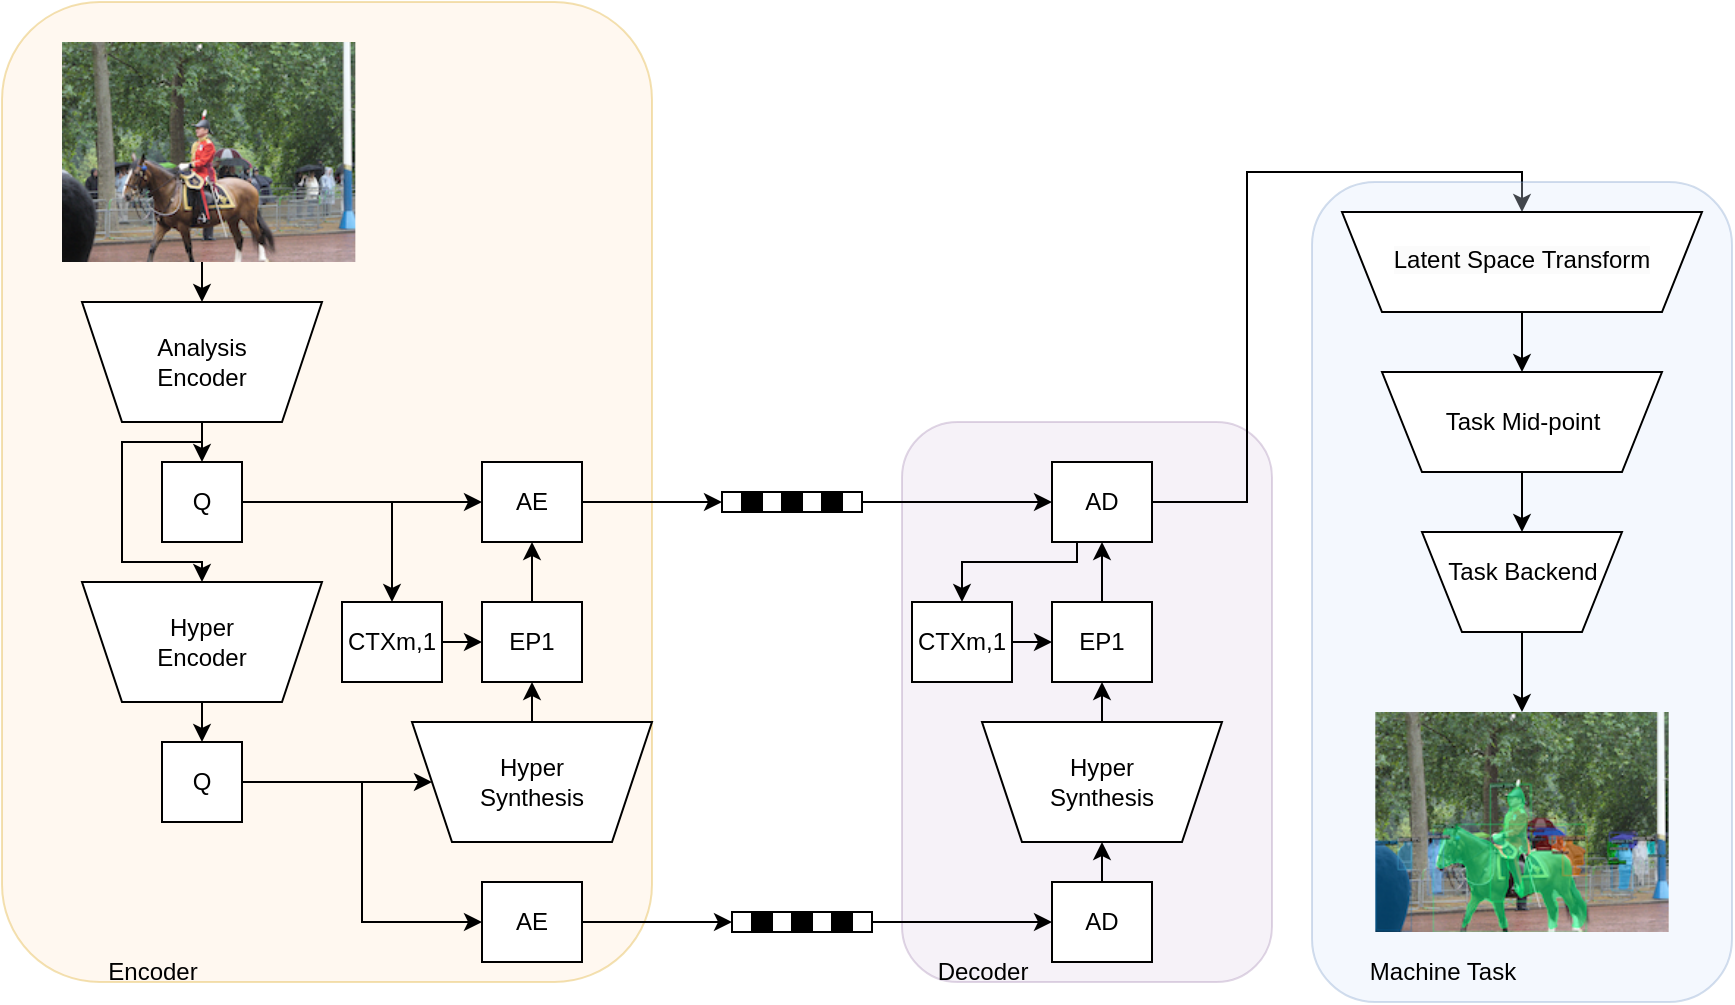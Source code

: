 <mxfile version="21.0.6" type="github" pages="2">
  <diagram name="Page-1" id="KY6UGwWsy6HudI1h1nBM">
    <mxGraphModel dx="1674" dy="1958" grid="0" gridSize="10" guides="1" tooltips="1" connect="1" arrows="1" fold="1" page="1" pageScale="1" pageWidth="850" pageHeight="1100" math="0" shadow="0">
      <root>
        <mxCell id="0" />
        <mxCell id="1" parent="0" />
        <mxCell id="WJkEbxPwfmSc1Bo30Y7H-26" value="" style="rounded=1;whiteSpace=wrap;html=1;fillColor=#ffe6cc;strokeColor=#d79b00;opacity=30;" parent="1" vertex="1">
          <mxGeometry x="4" y="-10" width="325" height="490" as="geometry" />
        </mxCell>
        <mxCell id="WJkEbxPwfmSc1Bo30Y7H-3" style="edgeStyle=orthogonalEdgeStyle;rounded=0;orthogonalLoop=1;jettySize=auto;html=1;exitX=0.5;exitY=1;exitDx=0;exitDy=0;" parent="1" edge="1">
          <mxGeometry relative="1" as="geometry">
            <mxPoint x="104" y="120" as="targetPoint" />
            <mxPoint x="104" y="120" as="sourcePoint" />
          </mxGeometry>
        </mxCell>
        <mxCell id="WJkEbxPwfmSc1Bo30Y7H-8" style="edgeStyle=orthogonalEdgeStyle;rounded=0;orthogonalLoop=1;jettySize=auto;html=1;exitX=0.5;exitY=1;exitDx=0;exitDy=0;entryX=0.5;entryY=1;entryDx=0;entryDy=0;" parent="1" target="WJkEbxPwfmSc1Bo30Y7H-4" edge="1">
          <mxGeometry relative="1" as="geometry">
            <mxPoint x="104" y="120" as="sourcePoint" />
          </mxGeometry>
        </mxCell>
        <mxCell id="WJkEbxPwfmSc1Bo30Y7H-9" style="edgeStyle=orthogonalEdgeStyle;rounded=0;orthogonalLoop=1;jettySize=auto;html=1;exitX=0.5;exitY=0;exitDx=0;exitDy=0;entryX=0.5;entryY=0;entryDx=0;entryDy=0;" parent="1" source="WJkEbxPwfmSc1Bo30Y7H-4" target="WJkEbxPwfmSc1Bo30Y7H-5" edge="1">
          <mxGeometry relative="1" as="geometry" />
        </mxCell>
        <mxCell id="WJkEbxPwfmSc1Bo30Y7H-10" style="edgeStyle=orthogonalEdgeStyle;rounded=0;orthogonalLoop=1;jettySize=auto;html=1;exitX=0.5;exitY=0;exitDx=0;exitDy=0;entryX=0.5;entryY=1;entryDx=0;entryDy=0;" parent="1" source="WJkEbxPwfmSc1Bo30Y7H-4" target="WJkEbxPwfmSc1Bo30Y7H-6" edge="1">
          <mxGeometry relative="1" as="geometry">
            <Array as="points">
              <mxPoint x="104" y="210" />
              <mxPoint x="64" y="210" />
              <mxPoint x="64" y="270" />
              <mxPoint x="104" y="270" />
            </Array>
          </mxGeometry>
        </mxCell>
        <mxCell id="WJkEbxPwfmSc1Bo30Y7H-4" value="Analysis&lt;br&gt;Encoder" style="shape=trapezoid;perimeter=trapezoidPerimeter;whiteSpace=wrap;html=1;fixedSize=1;direction=west;" parent="1" vertex="1">
          <mxGeometry x="44" y="140" width="120" height="60" as="geometry" />
        </mxCell>
        <mxCell id="WJkEbxPwfmSc1Bo30Y7H-16" style="edgeStyle=orthogonalEdgeStyle;rounded=0;orthogonalLoop=1;jettySize=auto;html=1;exitX=1;exitY=0.5;exitDx=0;exitDy=0;entryX=0;entryY=0.5;entryDx=0;entryDy=0;" parent="1" source="WJkEbxPwfmSc1Bo30Y7H-5" target="WJkEbxPwfmSc1Bo30Y7H-12" edge="1">
          <mxGeometry relative="1" as="geometry" />
        </mxCell>
        <mxCell id="WJkEbxPwfmSc1Bo30Y7H-17" style="edgeStyle=orthogonalEdgeStyle;rounded=0;orthogonalLoop=1;jettySize=auto;html=1;exitX=1;exitY=0.5;exitDx=0;exitDy=0;" parent="1" source="WJkEbxPwfmSc1Bo30Y7H-5" target="WJkEbxPwfmSc1Bo30Y7H-14" edge="1">
          <mxGeometry relative="1" as="geometry" />
        </mxCell>
        <mxCell id="WJkEbxPwfmSc1Bo30Y7H-5" value="Q" style="rounded=0;whiteSpace=wrap;html=1;" parent="1" vertex="1">
          <mxGeometry x="84" y="220" width="40" height="40" as="geometry" />
        </mxCell>
        <mxCell id="WJkEbxPwfmSc1Bo30Y7H-11" style="edgeStyle=orthogonalEdgeStyle;rounded=0;orthogonalLoop=1;jettySize=auto;html=1;exitX=0.5;exitY=0;exitDx=0;exitDy=0;entryX=0.5;entryY=0;entryDx=0;entryDy=0;" parent="1" source="WJkEbxPwfmSc1Bo30Y7H-6" target="WJkEbxPwfmSc1Bo30Y7H-7" edge="1">
          <mxGeometry relative="1" as="geometry" />
        </mxCell>
        <mxCell id="WJkEbxPwfmSc1Bo30Y7H-6" value="Hyper&lt;br&gt;Encoder" style="shape=trapezoid;perimeter=trapezoidPerimeter;whiteSpace=wrap;html=1;fixedSize=1;direction=west;" parent="1" vertex="1">
          <mxGeometry x="44" y="280" width="120" height="60" as="geometry" />
        </mxCell>
        <mxCell id="WJkEbxPwfmSc1Bo30Y7H-23" style="edgeStyle=orthogonalEdgeStyle;rounded=0;orthogonalLoop=1;jettySize=auto;html=1;exitX=1;exitY=0.5;exitDx=0;exitDy=0;entryX=1;entryY=0.5;entryDx=0;entryDy=0;" parent="1" source="WJkEbxPwfmSc1Bo30Y7H-7" target="WJkEbxPwfmSc1Bo30Y7H-20" edge="1">
          <mxGeometry relative="1" as="geometry" />
        </mxCell>
        <mxCell id="WJkEbxPwfmSc1Bo30Y7H-25" style="edgeStyle=orthogonalEdgeStyle;rounded=0;orthogonalLoop=1;jettySize=auto;html=1;exitX=1;exitY=0.5;exitDx=0;exitDy=0;entryX=0;entryY=0.5;entryDx=0;entryDy=0;" parent="1" source="WJkEbxPwfmSc1Bo30Y7H-7" target="WJkEbxPwfmSc1Bo30Y7H-24" edge="1">
          <mxGeometry relative="1" as="geometry" />
        </mxCell>
        <mxCell id="WJkEbxPwfmSc1Bo30Y7H-7" value="Q" style="rounded=0;whiteSpace=wrap;html=1;" parent="1" vertex="1">
          <mxGeometry x="84" y="360" width="40" height="40" as="geometry" />
        </mxCell>
        <mxCell id="9MnYl7FSJ5CDIWRbCC_x-1" style="edgeStyle=orthogonalEdgeStyle;rounded=0;orthogonalLoop=1;jettySize=auto;html=1;exitX=1;exitY=0.5;exitDx=0;exitDy=0;entryX=0;entryY=0.5;entryDx=0;entryDy=0;" parent="1" source="WJkEbxPwfmSc1Bo30Y7H-12" target="WJkEbxPwfmSc1Bo30Y7H-58" edge="1">
          <mxGeometry relative="1" as="geometry" />
        </mxCell>
        <mxCell id="WJkEbxPwfmSc1Bo30Y7H-12" value="AE" style="rounded=0;whiteSpace=wrap;html=1;" parent="1" vertex="1">
          <mxGeometry x="244" y="220" width="50" height="40" as="geometry" />
        </mxCell>
        <mxCell id="WJkEbxPwfmSc1Bo30Y7H-19" style="edgeStyle=orthogonalEdgeStyle;rounded=0;orthogonalLoop=1;jettySize=auto;html=1;exitX=1;exitY=0.5;exitDx=0;exitDy=0;entryX=0;entryY=0.5;entryDx=0;entryDy=0;" parent="1" source="WJkEbxPwfmSc1Bo30Y7H-14" target="WJkEbxPwfmSc1Bo30Y7H-15" edge="1">
          <mxGeometry relative="1" as="geometry" />
        </mxCell>
        <mxCell id="WJkEbxPwfmSc1Bo30Y7H-14" value="CTXm,1" style="rounded=0;whiteSpace=wrap;html=1;" parent="1" vertex="1">
          <mxGeometry x="174" y="290" width="50" height="40" as="geometry" />
        </mxCell>
        <mxCell id="WJkEbxPwfmSc1Bo30Y7H-18" style="edgeStyle=orthogonalEdgeStyle;rounded=0;orthogonalLoop=1;jettySize=auto;html=1;exitX=0.5;exitY=0;exitDx=0;exitDy=0;entryX=0.5;entryY=1;entryDx=0;entryDy=0;" parent="1" source="WJkEbxPwfmSc1Bo30Y7H-15" target="WJkEbxPwfmSc1Bo30Y7H-12" edge="1">
          <mxGeometry relative="1" as="geometry" />
        </mxCell>
        <mxCell id="WJkEbxPwfmSc1Bo30Y7H-15" value="EP1" style="rounded=0;whiteSpace=wrap;html=1;" parent="1" vertex="1">
          <mxGeometry x="244" y="290" width="50" height="40" as="geometry" />
        </mxCell>
        <mxCell id="WJkEbxPwfmSc1Bo30Y7H-22" style="edgeStyle=orthogonalEdgeStyle;rounded=0;orthogonalLoop=1;jettySize=auto;html=1;exitX=0.5;exitY=1;exitDx=0;exitDy=0;entryX=0.5;entryY=1;entryDx=0;entryDy=0;" parent="1" source="WJkEbxPwfmSc1Bo30Y7H-20" target="WJkEbxPwfmSc1Bo30Y7H-15" edge="1">
          <mxGeometry relative="1" as="geometry" />
        </mxCell>
        <mxCell id="WJkEbxPwfmSc1Bo30Y7H-20" value="Hyper&lt;br&gt;Synthesis" style="shape=trapezoid;perimeter=trapezoidPerimeter;whiteSpace=wrap;html=1;fixedSize=1;direction=west;" parent="1" vertex="1">
          <mxGeometry x="209" y="350" width="120" height="60" as="geometry" />
        </mxCell>
        <mxCell id="WJkEbxPwfmSc1Bo30Y7H-46" style="edgeStyle=orthogonalEdgeStyle;rounded=0;orthogonalLoop=1;jettySize=auto;html=1;exitX=1;exitY=0.5;exitDx=0;exitDy=0;entryX=0;entryY=0.5;entryDx=0;entryDy=0;" parent="1" source="WJkEbxPwfmSc1Bo30Y7H-24" target="WJkEbxPwfmSc1Bo30Y7H-28" edge="1">
          <mxGeometry relative="1" as="geometry">
            <mxPoint x="374" y="450" as="targetPoint" />
          </mxGeometry>
        </mxCell>
        <mxCell id="WJkEbxPwfmSc1Bo30Y7H-24" value="AE" style="rounded=0;whiteSpace=wrap;html=1;" parent="1" vertex="1">
          <mxGeometry x="244" y="430" width="50" height="40" as="geometry" />
        </mxCell>
        <mxCell id="WJkEbxPwfmSc1Bo30Y7H-27" value="Encoder" style="text;html=1;align=center;verticalAlign=middle;resizable=0;points=[];autosize=1;strokeColor=none;fillColor=none;" parent="1" vertex="1">
          <mxGeometry x="44" y="460" width="70" height="30" as="geometry" />
        </mxCell>
        <mxCell id="WJkEbxPwfmSc1Bo30Y7H-36" value="" style="group" parent="1" vertex="1" connectable="0">
          <mxGeometry x="369" y="445" width="70" height="25" as="geometry" />
        </mxCell>
        <mxCell id="WJkEbxPwfmSc1Bo30Y7H-28" value="" style="rounded=0;whiteSpace=wrap;html=1;" parent="WJkEbxPwfmSc1Bo30Y7H-36" vertex="1">
          <mxGeometry width="10" height="10" as="geometry" />
        </mxCell>
        <mxCell id="WJkEbxPwfmSc1Bo30Y7H-30" value="" style="rounded=0;whiteSpace=wrap;html=1;fillColor=#000000;" parent="WJkEbxPwfmSc1Bo30Y7H-36" vertex="1">
          <mxGeometry x="10" width="10" height="10" as="geometry" />
        </mxCell>
        <mxCell id="WJkEbxPwfmSc1Bo30Y7H-31" value="" style="rounded=0;whiteSpace=wrap;html=1;" parent="WJkEbxPwfmSc1Bo30Y7H-36" vertex="1">
          <mxGeometry x="20" width="10" height="10" as="geometry" />
        </mxCell>
        <mxCell id="WJkEbxPwfmSc1Bo30Y7H-32" value="" style="rounded=0;whiteSpace=wrap;html=1;fillColor=#000000;" parent="WJkEbxPwfmSc1Bo30Y7H-36" vertex="1">
          <mxGeometry x="30" width="10" height="10" as="geometry" />
        </mxCell>
        <mxCell id="WJkEbxPwfmSc1Bo30Y7H-33" value="" style="rounded=0;whiteSpace=wrap;html=1;" parent="WJkEbxPwfmSc1Bo30Y7H-36" vertex="1">
          <mxGeometry x="40" width="10" height="10" as="geometry" />
        </mxCell>
        <mxCell id="WJkEbxPwfmSc1Bo30Y7H-34" value="" style="rounded=0;whiteSpace=wrap;html=1;fillColor=#000000;" parent="WJkEbxPwfmSc1Bo30Y7H-36" vertex="1">
          <mxGeometry x="50" width="10" height="10" as="geometry" />
        </mxCell>
        <mxCell id="WJkEbxPwfmSc1Bo30Y7H-35" value="" style="rounded=0;whiteSpace=wrap;html=1;" parent="WJkEbxPwfmSc1Bo30Y7H-36" vertex="1">
          <mxGeometry x="60" width="10" height="10" as="geometry" />
        </mxCell>
        <mxCell id="WJkEbxPwfmSc1Bo30Y7H-65" value="" style="group" parent="1" vertex="1" connectable="0">
          <mxGeometry x="364" y="235" width="70" height="10" as="geometry" />
        </mxCell>
        <mxCell id="WJkEbxPwfmSc1Bo30Y7H-58" value="" style="rounded=0;whiteSpace=wrap;html=1;" parent="WJkEbxPwfmSc1Bo30Y7H-65" vertex="1">
          <mxGeometry width="10" height="10" as="geometry" />
        </mxCell>
        <mxCell id="WJkEbxPwfmSc1Bo30Y7H-59" value="" style="rounded=0;whiteSpace=wrap;html=1;fillColor=#000000;" parent="WJkEbxPwfmSc1Bo30Y7H-65" vertex="1">
          <mxGeometry x="10" width="10" height="10" as="geometry" />
        </mxCell>
        <mxCell id="WJkEbxPwfmSc1Bo30Y7H-60" value="" style="rounded=0;whiteSpace=wrap;html=1;" parent="WJkEbxPwfmSc1Bo30Y7H-65" vertex="1">
          <mxGeometry x="20" width="10" height="10" as="geometry" />
        </mxCell>
        <mxCell id="WJkEbxPwfmSc1Bo30Y7H-61" value="" style="rounded=0;whiteSpace=wrap;html=1;fillColor=#000000;" parent="WJkEbxPwfmSc1Bo30Y7H-65" vertex="1">
          <mxGeometry x="30" width="10" height="10" as="geometry" />
        </mxCell>
        <mxCell id="WJkEbxPwfmSc1Bo30Y7H-62" value="" style="rounded=0;whiteSpace=wrap;html=1;" parent="WJkEbxPwfmSc1Bo30Y7H-65" vertex="1">
          <mxGeometry x="40" width="10" height="10" as="geometry" />
        </mxCell>
        <mxCell id="WJkEbxPwfmSc1Bo30Y7H-63" value="" style="rounded=0;whiteSpace=wrap;html=1;fillColor=#000000;" parent="WJkEbxPwfmSc1Bo30Y7H-65" vertex="1">
          <mxGeometry x="50" width="10" height="10" as="geometry" />
        </mxCell>
        <mxCell id="WJkEbxPwfmSc1Bo30Y7H-64" value="" style="rounded=0;whiteSpace=wrap;html=1;" parent="WJkEbxPwfmSc1Bo30Y7H-65" vertex="1">
          <mxGeometry x="60" width="10" height="10" as="geometry" />
        </mxCell>
        <mxCell id="9MnYl7FSJ5CDIWRbCC_x-54" value="" style="rounded=1;whiteSpace=wrap;html=1;fillColor=#e1d5e7;opacity=30;strokeColor=#9673a6;" parent="1" vertex="1">
          <mxGeometry x="454" y="200" width="185" height="280" as="geometry" />
        </mxCell>
        <mxCell id="WJkEbxPwfmSc1Bo30Y7H-47" value="AD" style="rounded=0;whiteSpace=wrap;html=1;" parent="1" vertex="1">
          <mxGeometry x="529" y="430" width="50" height="40" as="geometry" />
        </mxCell>
        <mxCell id="WJkEbxPwfmSc1Bo30Y7H-48" value="Hyper&lt;br&gt;Synthesis" style="shape=trapezoid;perimeter=trapezoidPerimeter;whiteSpace=wrap;html=1;fixedSize=1;direction=west;" parent="1" vertex="1">
          <mxGeometry x="494" y="350" width="120" height="60" as="geometry" />
        </mxCell>
        <mxCell id="ZqcMV3rwv03kQfIRFMHt-28" style="edgeStyle=orthogonalEdgeStyle;rounded=0;orthogonalLoop=1;jettySize=auto;html=1;exitX=1;exitY=0.5;exitDx=0;exitDy=0;entryX=0.5;entryY=1;entryDx=0;entryDy=0;" edge="1" parent="1" source="WJkEbxPwfmSc1Bo30Y7H-49" target="ZqcMV3rwv03kQfIRFMHt-1">
          <mxGeometry relative="1" as="geometry" />
        </mxCell>
        <mxCell id="WJkEbxPwfmSc1Bo30Y7H-49" value="AD" style="rounded=0;whiteSpace=wrap;html=1;" parent="1" vertex="1">
          <mxGeometry x="529" y="220" width="50" height="40" as="geometry" />
        </mxCell>
        <mxCell id="9MnYl7FSJ5CDIWRbCC_x-4" style="edgeStyle=orthogonalEdgeStyle;rounded=0;orthogonalLoop=1;jettySize=auto;html=1;exitX=0.5;exitY=0;exitDx=0;exitDy=0;entryX=0.5;entryY=0;entryDx=0;entryDy=0;" parent="1" source="WJkEbxPwfmSc1Bo30Y7H-47" target="WJkEbxPwfmSc1Bo30Y7H-48" edge="1">
          <mxGeometry relative="1" as="geometry" />
        </mxCell>
        <mxCell id="WJkEbxPwfmSc1Bo30Y7H-50" value="CTXm,1" style="rounded=0;whiteSpace=wrap;html=1;" parent="1" vertex="1">
          <mxGeometry x="459" y="290" width="50" height="40" as="geometry" />
        </mxCell>
        <mxCell id="9MnYl7FSJ5CDIWRbCC_x-9" style="edgeStyle=orthogonalEdgeStyle;rounded=0;orthogonalLoop=1;jettySize=auto;html=1;exitX=0.25;exitY=1;exitDx=0;exitDy=0;" parent="1" source="WJkEbxPwfmSc1Bo30Y7H-49" target="WJkEbxPwfmSc1Bo30Y7H-50" edge="1">
          <mxGeometry relative="1" as="geometry">
            <Array as="points">
              <mxPoint x="541" y="270" />
              <mxPoint x="484" y="270" />
            </Array>
          </mxGeometry>
        </mxCell>
        <mxCell id="WJkEbxPwfmSc1Bo30Y7H-51" value="EP1" style="rounded=0;whiteSpace=wrap;html=1;" parent="1" vertex="1">
          <mxGeometry x="529" y="290" width="50" height="40" as="geometry" />
        </mxCell>
        <mxCell id="9MnYl7FSJ5CDIWRbCC_x-2" value="" style="edgeStyle=orthogonalEdgeStyle;rounded=0;orthogonalLoop=1;jettySize=auto;html=1;" parent="1" source="WJkEbxPwfmSc1Bo30Y7H-64" target="WJkEbxPwfmSc1Bo30Y7H-49" edge="1">
          <mxGeometry relative="1" as="geometry" />
        </mxCell>
        <mxCell id="9MnYl7FSJ5CDIWRbCC_x-3" value="" style="edgeStyle=orthogonalEdgeStyle;rounded=0;orthogonalLoop=1;jettySize=auto;html=1;" parent="1" source="WJkEbxPwfmSc1Bo30Y7H-35" target="WJkEbxPwfmSc1Bo30Y7H-47" edge="1">
          <mxGeometry relative="1" as="geometry" />
        </mxCell>
        <mxCell id="9MnYl7FSJ5CDIWRbCC_x-5" style="edgeStyle=orthogonalEdgeStyle;rounded=0;orthogonalLoop=1;jettySize=auto;html=1;exitX=0.5;exitY=1;exitDx=0;exitDy=0;entryX=0.5;entryY=1;entryDx=0;entryDy=0;" parent="1" source="WJkEbxPwfmSc1Bo30Y7H-48" target="WJkEbxPwfmSc1Bo30Y7H-51" edge="1">
          <mxGeometry relative="1" as="geometry" />
        </mxCell>
        <mxCell id="9MnYl7FSJ5CDIWRbCC_x-6" style="edgeStyle=orthogonalEdgeStyle;rounded=0;orthogonalLoop=1;jettySize=auto;html=1;exitX=1;exitY=0.5;exitDx=0;exitDy=0;entryX=0;entryY=0.5;entryDx=0;entryDy=0;" parent="1" source="WJkEbxPwfmSc1Bo30Y7H-50" target="WJkEbxPwfmSc1Bo30Y7H-51" edge="1">
          <mxGeometry relative="1" as="geometry" />
        </mxCell>
        <mxCell id="9MnYl7FSJ5CDIWRbCC_x-8" value="" style="edgeStyle=orthogonalEdgeStyle;rounded=0;orthogonalLoop=1;jettySize=auto;html=1;" parent="1" source="WJkEbxPwfmSc1Bo30Y7H-51" target="WJkEbxPwfmSc1Bo30Y7H-49" edge="1">
          <mxGeometry relative="1" as="geometry" />
        </mxCell>
        <mxCell id="9MnYl7FSJ5CDIWRbCC_x-55" value="Decoder" style="text;html=1;align=center;verticalAlign=middle;resizable=0;points=[];autosize=1;strokeColor=none;fillColor=none;" parent="1" vertex="1">
          <mxGeometry x="449" y="460" width="90" height="30" as="geometry" />
        </mxCell>
        <mxCell id="9MnYl7FSJ5CDIWRbCC_x-57" value="" style="rounded=1;whiteSpace=wrap;html=1;fillColor=#dae8fc;opacity=30;strokeColor=#6c8ebf;" parent="1" vertex="1">
          <mxGeometry x="659" y="80" width="210" height="410" as="geometry" />
        </mxCell>
        <mxCell id="9MnYl7FSJ5CDIWRbCC_x-51" value="" style="shape=image;verticalLabelPosition=bottom;labelBackgroundColor=default;verticalAlign=top;aspect=fixed;imageAspect=0;image=data:image/png,iVBORw0KGgoAAAANSUhEUgAAAMgAAACWCAYAAACb3McZAAAAAXNSR0IArs4c&#xa;6QAAAIRlWElmTU0AKgAAAAgABQESAAMAAAABAAEAAAEaAAUAAAABAAAASgEb&#xa;AAUAAAABAAAAUgEoAAMAAAABAAIAAIdpAAQAAAABAAAAWgAAAAAAAABIAAAA&#xa;AQAAAEgAAAABAAOgAQADAAAAAQABAACgAgAEAAAAAQAAAMigAwAEAAAAAQAA&#xa;AJYAAAAA70IhPAAAAAlwSFlzAAALEwAACxMBAJqcGAAAAVlpVFh0WE1MOmNv&#xa;bS5hZG9iZS54bXAAAAAAADx4OnhtcG1ldGEgeG1sbnM6eD0iYWRvYmU6bnM6&#xa;bWV0YS8iIHg6eG1wdGs9IlhNUCBDb3JlIDYuMC4wIj4KICAgPHJkZjpSREYg&#xa;eG1sbnM6cmRmPSJodHRwOi8vd3d3LnczLm9yZy8xOTk5LzAyLzIyLXJkZi1z&#xa;eW50YXgtbnMjIj4KICAgICAgPHJkZjpEZXNjcmlwdGlvbiByZGY6YWJvdXQ9&#xa;IiIKICAgICAgICAgICAgeG1sbnM6dGlmZj0iaHR0cDovL25zLmFkb2JlLmNv&#xa;bS90aWZmLzEuMC8iPgogICAgICAgICA8dGlmZjpPcmllbnRhdGlvbj4xPC90&#xa;aWZmOk9yaWVudGF0aW9uPgogICAgICA8L3JkZjpEZXNjcmlwdGlvbj4KICAg&#xa;PC9yZGY6UkRGPgo8L3g6eG1wbWV0YT4KGV7hBwAAQABJREFUeAEsveezbdd1&#xa;5TfP3vucfXLON6eXEzIIgAAIUiTB0N0qtdRd7iqXVLbV/uCq/uTqb/b7F1z+&#xa;A1zV5VTV1d1qiRYpkAQDCCK/B7x877s5nJxzPv7NI0EC+fhu2nutueYcY8wx&#xa;13X8u//9L+e1ck+yyS2Z9+pyUCpJNnVFBp37MmgVxR9Zk1bXltJhQy6/HpBR&#xa;syXdxrLY0SOxHDEZDpzSrs7F6XSIL9wQ5ygqESspLsspgUhI2s2OuExLJvOh&#xa;OBymeN0zqffrcnjyRALOjBzVjuTbt38kBwf7st/dl0s7N8Rw5aWaP5LqoSHu&#xa;uEvqhb54PB7ZvhOSUCImv/3FB3L18g/EY43l/HhPiieGbN48kivX/kJm5lAe&#xa;PToWwxIxpl1x+xIybImU2g3xikdcXpd0e1Wxxh6JhAJSHRTE4fQIf5BoICFL&#xa;l+IycY4lvnJNhqOSeAIxOX9alJOjB3LjtVel167JpD+R9HJCTk/ycnDvQ3np&#xa;pb+Sibsi43FZIstvyqjXkq8++Lls37opM9dcRnVTpuO++NI+qXUL8mT3N7KU&#xa;8Uh4ui6BeEzcjiUZmIakshvSqV1IqVUXHy/g4WstOyyRyLrs7n8utfNzCcYN&#xa;ia1GZF61ZToZSHrrEs9pSql6IFPnsUS92zLpNaTX5e9yprgNWzqDmtgunwSC&#xa;QWnVO9KutMU03XxsIqY1lU6zLf7VrPiTAUmEQzIdzGQgtlxeNmT3pCP1akXC&#xa;Llsm3oD4fDOp5IsymAxl58pNaTfK0u88k/f/1V9LxOdk3Tvy6EFe9h7sydw9&#xa;F7ZAGrWxNEo9Wd+IyvV3XpFQICtnh1/L+clTGc/mMh+b4pzNxOGzpdcR6V20&#xa;xJVK83l+KReOxZsOit/jl9vJjByPmuJgrbZXb8vj57+Vcr4g3nlYOpOW5Nnn&#xa;rCcqpmssI+LNcszFMfGKMXQSr14ZjSoS4r/Hs7CEbJf0h035H//N/yJb69vC&#xa;k4rbZUnuPCf//n/7K7E9CRmzLub1l2/dLeb2pNuuyszhFNegKfN5TWQcEh6Z&#xa;gzKT0bDB4vpk3A2Jw4hLaok/DztSvqhI7aInbvdQhpWBzFn0SX8mHRat2++L&#xa;22mL5TT43J4Yto9NmUmz3pLWbCJjCcjG7VXZun1ZHnx2X8on5xLJmlIuF2Qw&#xa;EJnUJtJtmRLL+uTK1esy4QX8AX5Oy5Br138qMnfIbJbjME1l3BqLP/Oq1Gtd&#xa;GRGIfTmQ9dTbsrp6jcBI8rMc0mvWxQq6ZDwxxTL94vFNxRmKi+UOiNcXlvTa&#xa;priiCYl7gzLoDqTBIaqUhixaSsrVMhtYk2h2jQBd4QD0pFMsi8/vlXjijlR5&#xa;ZssnEgivy8nuH8Xj7shkEuSnjsUkKUxth5we5qTB522sXpX/6c/+Z/nLH/17&#xa;OTseyr2jp9Idn/M6+9Kq9sTnjZM43GLOJ/xdXXoTISDYiUBe/OG6dAt+mRgz&#xa;PhaUicMQb4jNdbglu3pJkt41GRJwbt4zlPJLfCkr+58/JxGExCIEDCsgsylf&#xa;a45kTuKaOkkiLpEf/+gveMaetJpD6XTaYvsN9m0u5+d1abS6EvO6WYOmjPpt&#xa;GfAzh+2hpJf8rN1EbMtPIgzI/UdfEfBNDk9Dzs4aUjxqSfG8IpGdFZJSUNxm&#xa;X7avbYvhCctoZsn6Tliu3orKjWuXxQr4pFAfyqzbJKkFZTgU6U+b4gn5ZTQd&#xa;icfpkma1JhFzwsGdSzR5Q5o8/0X+Qlz2SKKJDXFYbpFaU2bjAWvgEGtuSyhD&#xa;ouaQdRotmXQ74vW7xRfwymQ0JmHzvean8vrNH0uEfTf5vpZhSKvfk0+//ITn&#xa;tcVPkjLfe/+duy4exPJ0xC0u/nsuptcppttL9jMlHFwVh4sfalYJPheHxyWd&#xa;ekkqjZrMhhEZj0RcYYd4vB4OGZsY8JARhJW3qCJz8Qb5nIFJQBNUZHEHgT21&#xa;2KDAlL+aye43+2KM+mz2jM8xZTjhG04bLGpEVtZW5erNV8XJhvYGp5waMnC1&#xa;wTN4JbuU4IC0eN4EB8ohdjoqLrePajAiY3h4rjnZziv1xkA63ar4oimxrB4P&#xa;xsPNWLx0QlxBL39nidNyyMQM88hTsdsDOTovy4B3iWev8exODntTbH7mLHcq&#xa;Tw8eiss3llB4TdzeGNnIlnqnIVOzI7bXITkybmp9VVbvLIvZJID8PpnMDJ6h&#xa;K+vRVdmM7Mhf/bf/vSRTS/L40RP5xTd/K2lvRlz+kJhtNtk2CaCRTEhQ9QpV&#xa;h+CeuFrS7p5J0L8iUQ6ytEUifOpwPmNfxjLr1MXtJ3sbpjQJ0E5TqP4uqlmL&#xa;Sngmw7wtc/aiclSTcacr0YxfYpsZApF9sKhELHm732D/OlTkkpg260ClLZy3&#xa;ZMrfOcdjOb0oEXxDmc7K0uGwXH5lR9Zu8iw9DTaXpKI7BJ5bDg/3xG96QB0z&#xa;qkFXcvcq4iKJ+SIeaVzk5Ouvfk12L8iobXHwOQkk5UqhtXjP8+dHHIqImD5i&#xa;cO6U2XwurWKd52WvnSTlaV9SiVUqwUgq3RbJp03c2dIcjEgsVI75gMrWk17f&#xa;IcEwVcmYsp7ENn/vSSZkMuXgEEvNoYuEHSR+K/LGHQ5IJEZcagIxeOae/PaT&#xa;vxcr5JbZxBDzO3/+1l2PJyAmX9yqVimnY7m8+poMiaPK+SNp1BsymoQkYCf5&#xa;eIdMRJaLWDLtz/kGbILPI83GWAx3laBNy6TuYHfanMY5D2pIlA0WTr6TUu92&#xa;OnnwIFBkKAYbm6dUz3t9sfy2rC6vyfVvvUdg1KVV6IrpicjOjZcJ9LY8PPsP&#xa;HI5labfPyeJJ8Xp8ZHG3PHvyKVVvSTx+MiMbN+jnJUcQ13NDCaQi/O+RHBV2&#xa;xUXWtMnkkWCYjfeJh4w+7g6lwftMgAD90YR3PRJHt8jZGcgMaOBxZ6lIZNDm&#xa;mTg6U4JxJIVunxLtB2L2Oewd6ZVYgzkfc4yAmXnpVtsy7Lbl4nwkAc9Y9p8/&#xa;I7ANwIpD/FTg1aVtWV7ZFp/HK+FwQP745e+kcFKkSkXF5/JLf0KlILOBBFn3&#xa;igzqY+m0TqVYPAOSBWQtfQt4NJaNrRc5+EOe7xn70VnsnVbx/vSBhLNvEmwx&#xa;KfM+g/6ZZC5dkYuyFtwKewDEqtYltbUqBpV0ahHErTL/TY0dziW2bMpk0JdB&#xa;fiwe3rdPQvFwCHtkZSGB2SScsDO2WP+Ls7wEo1HJXgJukxwrQE+/HZC0Zybb&#xa;r7jEjiQls3VT5v2yTIAzo3mbapeR+HqSGPDJfOKQZw+P5OxRSR58XJSzpzUJ&#xa;xyYkMgK+QoIEUjXLVT4/Ir1CBfjuFjsQJLFSwYCM0aBDkskVmZOgol4SUKUq&#xa;Di9wjQTpmJbFnSDsQDDFXRKrdKlyabFcEema4LB+VWKRJRJ5Vl69dZs/J1h3&#xa;Po1EOeT9d4v3eX6nhjEV5Kdv33UGyDAOj/SBFv5wUuJrV8XNi9rBqBQLBEK3&#xa;RpZ3U02AJmS7kHdZglZDgk4KN6c0FvJS5jJih5akC8ZVeDAji1hkTgv+4aSa&#xa;zPnhTrKjwZ9brZIYbOLYq1WpIfHQmiy/9LJiCWmx8c8/f0oZ9Ur+6FhqvbbM&#xa;2uDH6kwiCV7E5SRYHVLa/0raBbJ3vgJcErjKOpXHyYGjWk2V93jFF1+WkNtN&#xa;FbNlMGsTNEWpA7VMnqvfKEiNzD+3urKyuQpXcYhJgfFH4tLsToAWPfiSC0hH&#xa;RmpXgJh8TXdEFiWrOGdk27r0gXgzAmnQY3N5n0h8i4wVIbop6QOOBWW6dH4G&#xa;pifLAhEtMyB//qN/Jh/87ufyqw8/lAfHn3JwkmRsDiyZfDyewNNIDvOOdEZd&#xa;qgp70nET+HlJxTbl+pVLPPMRnIKABnY4gYqJpajU8lSFqA+Mvy65w0MZAk80&#xa;0Lslgq1gyGzklUz2irRnR/Lid16X7ds3CQRgZIUsPI9IAJ42mkz5PJe0IWxu&#xa;v2tRVYJAD3cY3gYPS2f4PgZb5AhLe3RGlWtKtzLn58zgG4+lV82xxh2psF7F&#xa;pvIEB4eQ40sFd7i6VGCLgwE8nNgyKrEPJapjICANklOXimkaBWDbFtV6ynMB&#xa;L0lULK5srafJ9g5gvEuqNZLU8efA3DSV5LJMLJItcKnPuzSB2TMDRMAh1j2c&#xa;aoUSJ4jGJyyX9CA3k86cfa+KMfezr8NFsnj39e+wdvFFBTGBWP1+Vz49+oI4&#xa;HkjlpCzmi2/s3G11yuC/upR3C7J29SZkLcxxcpHFmnJwfAzxHlH5KVnRpJze&#xa;uy+VYz63DuzRMkMpHrX7EgitiNMLKc+dkdECZEWb42eBZV2LjOkgAGw35bRe&#xa;4MFaZG0ytb8HrHDJbDCUMQF98uyZfPaL/3uBKcNJPwTPZBFJBSzUmEUMLRb4&#xa;Amxb4hBECTzgCIQ6kc2IQeA6yFRBP1DL8vC8PQ4fEC8RJPOokACcYJGmExbf&#xa;FZY+AW44xrJ2aUlcZEfDReUTSmyR5+IAuhETtOSOWmQcy0UVGrJBBZDqXEJx&#xa;KpEVXWRhH99rAlFY3l6Dg2yyBiMwbZCzWpN6uSkWmdoHptfn7xs9WebQugD+&#xa;/+v/e1euLV9fbP4A2GcBLydApSSbHwBKNftjiZGhq0dKLP3Sm9Zk/+z/IRiy&#xa;8KjnEltb4/1aEvLYCAYr8AWRz78+kxnvqNDDaDvFIqm5nM9l7coPSQQeaTv+&#xa;L97rCvsRBrLAF86bsn9wKJFkdvGuDqq60+UWvz8CTGuSABfIXPqtgUyUs4zJ&#xa;sNOprMIJVzZvLd7JYeThcByEAgnRC0Q2+rL/Gw4eweYJdIGfEwQWh2SX4+KN&#xa;xgQyIUOqJSmGSq5Vviur6Qz85I7M/TE5fvCFBEnELjsl0bBTljfTUm8j7MAD&#xa;Z72CON0rcKyQHB+cc0CL0oHcj+HIE6BxLdek0jgknE6Dbsh2fY+YCBOGmz2g&#xa;miiKD7jSUsyVgGuTBTd667VvLw4INXbxzF2g8C9+9nfSb8J9SBTm2q3M3WkH&#xa;tQM15cobOwROcwELHv36N1J4vM9iJiFRfrnx6ltwjzNpds4kkJiJGYDA8Pdu&#xa;F9gSmHJR3pezo7+nepEhyF5OgnXKwbKoMqmVrEyHXWDQgBOKogKkGs+AZZQw&#xa;maAkAYVOvnwGQRvI+uY22HAihs8va9u8zClQgUNguKhK/CyfZ0eSkW3gG+Sc&#xa;7O8jeA3bK23KqpcNbbfbZGtDDP7sjHEgL4rSLFWkQAm3UwS2a0YQmCR6ggRB&#xa;wcPi1UbwBw/Vp+6XRqMjZycXZJA6EAJA6bDJTDY4nGeGLHtcQMYBClB8xtcD&#xa;RYBLgahD6q0q2LxFRZiB3U/Jmn2CPSFbW2vy+ru35GKvDZ/pyEdf/x6liqpL&#xa;5ibtQYwh+2S5KBhZs3hi+So4H9hGclrKbkupfA6BBEL2Ra5f/0uSzgwIFZBW&#xa;biZtMurRQV1CwDeTAxZDcOgbcDznlD0CClIJV1/+sbQnuzzffWBcFnhoSh5x&#xa;xW8ngFcjef/tdyToC8qXT+8tDkRyGZiMSBNJRhYVsN6jkrGiHpDFAPjicsBV&#xa;nQnZuLEs119a5nmjfD2Hw57Ja69syZ2djBRQ1Lwc3A5ccD4/JJnNJXHpmjjJ&#xa;7pYvwPtXZOlyVqLAJ7tfEl9yQ5JUOCeV2efLSC4PjwklZUQ1PX74OSIRHCOw&#xa;ycdSHKyJ1A9PSVBUZJdXOuWGNC9Y+yYVh78z4NBNeKoNUuFppXx8RMKYSWL7&#xa;NSArUCuEitloklRTJM4Def3O+xLh3QDLoBsSJALMbvmh+BPwKPbL3N7cutvt&#xa;juXg488lvBVHRvXIo49/J10WKQw58gAL5o4pkEXE6eFwhFPwB35w8UhWt69Q&#xa;KusSSwR4eV4uzuaiWAHJFyTPQvEAYIlt8y9keDgGtkDipyOD7C9SB4712yOg&#xa;gkPil2MspkPmYOEBZMxBBg9Gl6Tdqkgf2TTkSyLrRhZEqwBR7lRKMoWULlQr&#xa;x4Rsw4Z3OJjwqbDfBLZoeUdIaDnJzD3gCnFNiYV/cnza6AE9+Isl2dglYMyY&#xa;QCWz1VQdUpzV4JCa4OAI6xFeHKghUMA1morDE6KsU/EcwFFwMj9Jnj+Ac1Ep&#xa;W5DFwehAVrZvSDiwJt54SDpTS2o1RAAl0KhUQdYz18gBNai+VKUaBzGciUmA&#xa;rKeSa5dMvcoaD6lK+xUOR38A5EFUgDTGUzusp4f3Qs3qngKN0jJ1Q0CjLrIx&#xa;FcOzJFOCMWAjcw41+3CgWY9eNweHQS1y8jyKXDht/focaX9J4qzrvb2vwE4K&#xa;70YcnCmiB1AXjubkmYdUZtvnIlHM2LMmgoYl5xeP4W6sNQF/slcDnlpAvSUp&#xa;IOX2B0HJH5aANfAQJ+sDR4h4k0DbtrRLDcluJuEPY7ipn0SJ8B4Ok2QHyPxn&#xa;C6Wv1zkhYAPwkD0CGzn3xtugDva6hbqKzDyHL035e4XEIWC4G/g3arGpCAFO&#xa;NxUjQJVDVh62gWe3NxEqkHRjcGxUrRrwKvf4Y2RgP7EGbyxV5Z23/kxi8Thr&#xa;Re75pwPy+y8+lr5jCN9riPnCS2/cDaSSEt5clsKzXakWn0siGSV40pyq0UKq&#xa;Vdmv18vzkqgELYvDQTkDZm29fJMf1pL7H/4DD8QJNKNIgUUIOhtGwJASJIWe&#xa;7bXdEL0esqBf/KhJzx6cwDt8UqpX5egwL+Zwxmb7pDE9B44gJXtb4PoDKlaE&#xa;SoDKMpzqk9CDqUqrc4quPoTMs/nAqTAZKZ0MSkc3En5ioM9bkLmpEi4+PxrI&#xa;SL2LKkPWXY4HpI2aNuyoMsXRDbTZ2B0O+JrkDh4tIMnMN+FZkIioEqYdWlTD&#xa;6bgLP5hKNAbs4/v3ix16D3wekCGk0DIQgudQRepFZNgiARWXaDoip6e70uMA&#xa;HF/UxIlKApunghbEJ+GFwuPkOcUN9OoilVvo9fClIOtw9HxXWmxOGEHDSRZF&#xa;uEUAuUQFsOWjX/8HmfrbcuvmO1Q5pNHhc77mOgcbJdCqi4eK1xs/J5jgXcim&#xa;lZOPqbBUoMEcXnOAGHJTllJb9ADmcu/TX8mlWzsS9ZME+Nm8LsmrJsXKBdyi&#xa;xfGidnCQwzHigf8LwqkcfK8QClwXAeHk2Zk8+flTSWyFpVwBsrqpikYGlakL&#xa;D0H6phImI6tSpp82R7s1SYQdhCAf+/D1F0eogGEO42QBef74d5/yvn1ZQwpe&#xa;uXyLCvUyvICfjXw9VxElV0S568nO7duwOVRLMyg9BJwa0rlm/UCYJAKnmRID&#xa;QXpy2RiHss2hASalEGzKe0dSPN6DWycg8ot6wbsF5Ltvf19isbjMgY4mNKID&#xa;3P/l3/8D4kwbmFUV8wd/8ad3QV8Ed0TOcjk0ZC+lqsbJh8VDZLrIaVOafl4C&#xa;d9hEKgRKTZpkjRQZu3kKgS5LbOVVvrmN/Am0ISt7CWovm2uC8yz0aZU5RzMk&#xa;PXK3qkYXB8cSJrvaq+C8MAeu3ZPyaU1S7iXJXNsQH6TaBUTzspCzYZ7P8aFs&#xa;nZD1afxw6BoQMKGJ5iIgEsCQUMorreEzlJE0mn9cPJEWCRFpGmjkYNcN/qyy&#xa;3MbVLRpBZTGAUdGoR5azL8nuUZ6P9/k6cD/cZoKkqb0LdxBpkcxmsUkzKkx6&#xa;ZQP5MSz5MnInFdVG3RnAveolsDQKiwG0mQ2mkFSI/9i5aCIOkSgXPST4V3uI&#xa;OoRcbA6QoCGd4mwDG5CW/WmULyopOL9ToQ9AQ+/0+YkEUQqDwMAxPYM2ZDrP&#xa;ms/clmR2dlB3Dvh6aoknBcmdS7cG7wNigTalN99fYPIZKl+7M2LDUyh+fTnc&#xa;O4dnzGV5dZvsnSFDtsjkPmlzqCGS0jEaKOCWnKLcBWkWxgJ83cAlK6l1YDU9&#xa;JG3oIXVPGiSeRpF+ASR3ROXfCdIL6wPXEC84hD2apSMacD7UwjH9mh4wb8Df&#xa;K5mvN8dSzNPbmaGg8XPGrFNu7zEP7YMPxCWzooIFzWfKnO0MLBRLR68i8fQS&#xa;8CorX37+K0lkNtirlNz7w0NxIw5ZLiA2PbcIz1k5o4FZpw+HGuiMr8nek0Np&#xa;7O5SlZ1yAQyLLsekA6TzelgrGldj+nXf/d6fShRSr9xS+yB96MEHv/zP9OuQ&#xa;zjkD5up14267dSSFoyNOUgAC6aaMTejuhqR6WpKRSb+CMzshcxIXsrp+S/yx&#xa;BLCHEutCr+9Ykt5ZR+vmm0OM3EAIA1VhQm/Di9YcoHoYbCyaBiWMwzIFZrB4&#xa;2oMoz75cSHHRxBLkdiL5swKKHAeD0tujIvR4WH4y34vehpWhGUTn1wnJHlos&#xa;mC3JtSWaeU2gE2TfAvK4yV60ktoqTTe7C8ypTT/NRKQNzggfRWEz4E4zso+b&#xa;wEXqBqZN0Bq0gdRno9yUdLiFjTBAwHvSWxLPaMbM0bisooqQ9cmEI0qwTWLp&#xa;5OocKjqubp63TfWkG9uqtTngfD/Q2pi+jsVhMmaUeZJHa9xBKfSi/o0JOEg0&#xa;gce5B8OTPvjzifI+DlwHUj/VNegVyY70hFbXJU8CiwJRg8C3XOVLcSNfB32b&#xa;BDrQAxI/oMo5rbasrnwbOIWkS9feQ9JxUrMmyPPuACTczPL9oqzROWpiXUrF&#xa;puTae4g0Djl6xvuRBEIkIQfSs6HaJ3s8muFIYJ2GwzqHhQRDlXPCO0wn8M/D&#xa;HgPjyJRSODuWFqqiA3Ejk10WTwJVDNXQQac8skrV5FAAroHgDslsbkhsieas&#xa;tCSGKBQFVj1+/phezVMaqufAoSNJre6wTpBsElyjUqB6z+UC+FahSgf97KmJ&#xa;ZG8ofB/LCzdeE79k5aP7v5KkL0ZSKRFzCA1I0D24RyiEdo7ilYDvDKie4xHN&#xa;74BL3vrWTyXGeug/ykGGwORf/O4fUChR3jhElseDXIhsWzg/kKR/kwUlM9Rg&#xa;hP6RhJczUjzIcZpKEoasz5Af06nbSGQQbrLElDa+m0Zik4Dqd2gosakqszrA&#xa;ri4gDuvEAnuAaWQz1AEDSdhNILqiTsgkWZ0IGmETaBXqSLioSSx09fxQ9v/T&#xa;gGZbXGJXVlmoKS8J4UeL7zjYGLJ9NGxgsdiWOj2TRAIyRtfdMNdRWNCD+lgp&#xa;+NeBrDgmcwXjJqpMatEgqzf2IZ4RsqcBhEM7PzqFVIskly+RAAhSuqx9Oskz&#xa;mmb1Vogq5xV7QPleXYFn0vtnIwa5mgSX4GGzFNYPGgwc4gk6ogcIMTN8SNNV&#xa;MD7WmzEZ38HaUn0nEcpmo0cljYmTrOwLxsQzS6L4HWO76UnUCskAwl5vIa1P&#xa;gAhWWPzr61LIHcjll2M8a4KkEZAkUFSl83TqupSO4IPplKRXt+A9vOtwRw6O&#xa;7smoMORw13mvGIeOn4vjYUp1d6NAbiyngNAD+ab9lbQummRL3lUrH5i94z+S&#xa;SCYta8skJyDsxeEBTTtANhxq9QYWmEO67CSN4PoaiiFEPWQiyvDe9MIM+E8b&#xa;wSKyRp+CfU9g95hOaByfVlkjbDNYeRot1oQOvxNLjy2oTvWE5Lu77E+K6l+X&#xa;7NoLkkHxsgnMoeGh2eiS559xcH3DRXD36bPYiAlB+hPNYp7g53Oic0k54rK2&#xa;uiGbqJFuT1suHSYXTcnTXUQfqvEMLmqQPC04ZYeDAVhmbzSeTJqKHmKaJEBB&#xa;N+C/hAUxSujDUdxU2zGQy9y8vnG3XdQu6oAyWeRkVakYQCLUoAEP3PeQ5VjE&#xa;drlOdsWLswzZbj9eVIHElctSOT1BjCnSH7GkyfdwYgdxg39NyqhHO9ukRgeb&#xa;atGUcgK3PLZnAdcMMvne8T0aSWmyO/p0rUG2nUoYaXPrjRcWWerJB79EKkSy&#xa;RSFxJ+hs9rB8gJUb9QkkOIjcq8HIIUNOHpDtppQ4N4s4xQphQSoDKEMWh1X/&#xa;0cblmCzex+pSPaI5RjZSEaJD48zNhtioLg42pU+VCOIZcoBdw8ihnXaL0p1b&#xa;lN9eD/WhSYYk8AMoYlMfC0hCCftCVI+WFIr8XKTEGRXJZg0CKTgRi+xCkQvT&#xa;jDKARZMJPaUpUDRAleB7jcncFfoo2rRLr2eRSnFMYGOpAzk9vgLZngpANi/C&#xa;DTfXtlFgWlKq7cqczN2jgellI9soYR4q9RDZMwjn41VpIh5IOnsHYYPsSDKb&#xa;qCLj5L0QP0qFElkaK0ieJihrE4QXGihgIQ+VmXXtAAf9NFVnXiw8BNmAJvIc&#xa;WT8Gzg8Df6cE06wHmacKTZBZFT5aw4G0yl3224ksDXR0NWnOeXhXN5+PFB0n&#xa;E5GEXCRkN3saCKYkyTtUqWADEmvx9IwE66TtCYQDulKceOaetOly2pSvOfix&#xa;eFoAlhHg7I1NAzqCouiH96S36PF0DKwuZTl+9gQIucKhwkPYOudZonwO1YN/&#xa;58QJmA+7DVWx65QRCuf3fvynEoGDaAyqrD+Eg/zsZ38jZTiY/ixz67brrmrp&#xa;M0jvmCzd7qDQYOoyMCI2MDEGgCOhbIAXR6vHWuG2IX8oT5lr1xbeItuHlYSA&#xa;cJOKVT7tkT3VS+RXOZTv6Qdn++NRMvs/dtMNNsHiVKve7DCWJRrP0F9o0tDq&#xa;of3TuaYcqvoR9APLXD2pXrQpyV4CCICNvu+k79BrzOSYioegiUWFA0szau7A&#xa;LOmECHKI+4M8hzSApAgXwoJBsuCZqUCoXB0CZYoC40c2druC4vX6AWVVyCnY&#xa;FZnWSSPLjXTrj1B1mj0OvAGGrcJeUcK8qroAT9DRy/tFFp8stoKP6HFRToGH&#xa;I8i8kwDQJGDHFqiWjMQz0ESc4D+r0WkfDAwSRW/x/r4AkJHPNS2FICgrKhWy&#xa;h6rpZmmQuWPTBUyawg2GPaRU1CT9eKN9gfqUBSq0IdCri0reLABPyqccwgAi&#xa;AzaKWQSsjRzcoeIhUDjxa3358IEkkPNdJAQnipwf2ME5Ruyg74FaZpJsXHE/&#xa;WD288FelkpfgIynIMPmafY8QC1ubOCfUdYGfZQxH9QFhXKx9BwQxoMLNsOa4&#xa;MQQGkdh5lMW/gVlIrt28igSr3GSdSpnj4LA+qHilHMkKqKoGyz6Jtl8GTjsq&#xa;0qBKxTloVhAD4REqFj/THxuKV1EEzx8n8N0gC0+cbjlWlePjQ2mO2Pd5nB4N&#xa;bYV5X4rPnmo5kEg6y/tzyPgefQSbTDbB+4FcGg35/g9/AiLRRiGIDRPkCK76&#xa;s7/7W6l2KqAk4il5J3v3pWs/RCEIytfF/09uXfkTCSa2UFEgYkCnUR58j4yn&#xa;DbYeWad7kV90z2uoLEOwf6dBlxnXrocGU3Z7SXJnkK4OPEIPiOlEmcAjQ7Y2&#xa;+OFODgf8lwoFVCEbj1FPNCMWT59wusnebQKGrFxr5nCJVsWmi2tBxCZ8fQnl&#xa;Cwi54DB+uJKP4GzAC7yhMA01L1WBA4NK1kT3Vk5hR+FCeIT6vDDLj0TOYrKo&#xa;KlnPcA0k15TkqrdMzzEKFGZN28nBWMUpCwiw8fNUWIMJhC+A1BvfjNF/QJp0&#xa;RlDjwOjAzXGTw4MdYorSk0Lnj62uSrWRl9AKAoSPYKNjO3f2Ea9KYH8ODSKG&#xa;jR0iDlF2cij6Ez7OYbFoWBqc4nELaZYDOgNXQ1zgOXwN3KsNuR1gYZlBWKfm&#xa;8QKi9TFSzlhDL0Hr4J26+NFMEtMZsMyAH7losA4JilHrU5mHorK8lZVtfE77&#xa;jx6KGY0QxLwl/ZthBdVrQJCSVZ1jEkZKm5pYiiDQ/SGJiT7R2cERFAMZHFTw&#xa;GepTD2jWw2eG8CMvfvuaLG2kJAiPcPG5VeJj3DCksI9/DKeCReZuVYZSPqvC&#xa;MWskCST7GC4KktTFIa6GJAkQWb9f85PBMScOawupf8wBMdkcQBmxAWyPnMq3&#xa;aHim0lfkBBjuwMc3MBCLiA8b5XHr9jYHPcY+5okLXBOlU5mS/OI0HWGM0AAq&#xa;B/hpjiKKIC59DtCEP3//vfcRbKju5CVV2Ybw3Q9//wuIOwoqqpn5k3e/d7eM&#xa;Pr2H9fjqztvYS+KQSRp6EM/8HplzjlGPmh1C4tQT5l7CZxQiK09w8+Y4NG1Q&#xa;Hb6k5tmFjPx9+gwTXJeQYJqCc6qJmgFthVoc0QkvbKHK2GTNATzh6cHXbH5L&#xa;ArE0fi7gBsE8gpCtrW8QGNhLaCB6UBy8dK4Tm2sEtlvqjy7Iqj06oTMsLwSY&#xa;TU+jb8vN196hKXQAUXVw6P4RPo1pAIY8NIcg/ePekOraREyY03mm9COdEp0L&#xa;SOOnbzLtoXrBJdweuiQ14A0n2UrgDKCiOvARBZFuvcDILqTfTde/ky8iXzbl&#xa;4ml1UVETaym+HebBhQiA9QMlqAnmVdIeDmBlIUg1WRhswgABwUW1cONwnvSO&#xa;+Dj+JjZ3jII4Vj4DVh/QmLR4RwcdcAvuplW3R8bt0Z+IIFVGV9bI7D22p4B7&#xa;WVWiKrzkWG689Cqd7QjS9hMs8xmZYP0wkD7x9lABOehxxhCQhJ00HFNp+l4p&#xa;HM0Y+tQta2PdcHGARyhVflwR58/ugfdJAHjntClZKGJk5PknTeAuh6Na6/FO&#xa;flnZWefAs5ZUyyZNwO99/9uoW6iCcEsLeF5vESs8n4VI44948cDRSEVo6SAn&#xa;z/EJdajObkyEY/bORW+lVaEDT/Ue0tR0eqmUE1S6HqMO8VWalVjad64tKouC&#xa;59TGLTk5hQ8DnbxAwB7vcQqE1IodAco5qbpOENKVFdQ/Ep42m91A9hkJxUCl&#xa;fOfb7+PFAmIt+AdHiRj8wye/wU4D0gCmm//23/71XbWTT8GeHpSPerFCFviG&#xa;7GDLtWspWX8TCwCZtlOnVKOChNNYvGNYL8haeL4WUGZEau/RBxm1eRGCzcv3&#xa;cVJfMX8QXAaEXWU89AtKnGYq7WxadDofP/6GDO0Ae2fgO2wzqx4hODyBKH0D&#xa;fDSYyyYKnYBLqjDMCIhgmoXlUBpVMi6Zf6SHECAdCMFl+PgYqOBDt58TXD6b&#xa;5h74tV6rUr7hD0BRJ7BtRPbxkd3BI8A4NhsMPKZ0h8HifUizWsInUwx1Siiw&#xa;ThhIXZNOi/eZwHeQpuAQrfMx8AOsTfZvEoRzC0XP7iGPRlinFWASvjUUvezO&#xa;bXoBm4sqNiRIXA4ULJCSi4Ca4SYwp7wHyaCL+OC0DZwBNEqxGKi1Z4COPwam&#xa;hniuGQqVhTGyVyZYaci5tKoTeA3MhhPtcPOuIw6XRRIb45DtEzDRFDATMcHr&#xa;xiL04MFCefMDOSNUyv6EBhswh/oJCsASY9BdT49k9+OKDLG1m8inHgJHzdVz&#xa;elhkTB6a6sshdtOpN+g1dJBwQbELC8fXX5KcsGc04GIO1pNukRzsFlGQTmi2&#xa;UoWjG+KlykRSK8A6JFYSiY8Gp5/kIHPs8CRXgzbCjCayHbMls5RGJIkgsJDt&#xa;R06pn/Tk+OTzhcpm0/9q835NKtTJ85wU9x6yDseICiQRHNCVkxLeNQSTAjYY&#xa;EoufRBogwR082SPG4E8kFHUbu+Yt+c47P8UaBMRiJTR5jYFVv/zwb+W8kuN1&#xa;cShk307e3S3cl1qpI1X+cjzalWkxLdtvrMjaK5zekWIiB2UohvXj8mJGo15G&#xa;osTmoZTfi7XCJvhtNuHNH/yAxWPhkdRtrB4OAo2PLLRqL1hVqwgpEYkW4kbs&#xa;VQjcEdlxjGXaNIcslk4tYM4DW8cJiuDq2iITuHwQTYKoh1+sSe/FGUvJyzex&#xa;Vxtd5h1KDDlFpVE8oGnUIPOqGEAlgs/0Gz7xQhRtJOkeB9Hvp4T3KLDgeTfV&#xa;gdUADsKFgIPqECZ30qehouHL6oOvJzO+91oEYskCY//v46uKh5Y5QHUpYv8+&#xa;30OCRTxYXVmSFod2yoHTaqpBqibO7Rt3gDh9OSudMTeixr8YPOshxDuOC4HZ&#xa;Df4vBuwZcwD9KGjdAdI0QZcky7UI/AZ74iSIz/ef0SSE1AP7DIODx+f6I2pP&#xa;YdYFm73AvbBysuYuuu3LSNkQ5QDrw/tEMltSPtqVPKMGI/owUX9cKrMj7Cdw&#xa;GSpqZ5jDke2lAbdKBzsv6+u3mdO4Lc8fHrDtxsKg2uC5LC97SYd9ylo6aFi6&#xa;kcNH8A6dH3l+jPzMwVtZg9PwvdxGAtcvlhU4WWbtCt15NzzhBLhE9eGg9+li&#xa;T7CPBJPLtGAg3SRUPxV3ovwXou5FDVyngZlYSzDTs4N5lv4WFTrPgRvDN20q&#xa;xXm5Jj0EokHjAu6jvq6QPPvoUL7//muLuGzWyyQhXA8k3nylJ8+eH7MvSO4k&#xa;ljEVfA40dWJufPeN94i1BDEODaDaqfnxw198QEO5Q+xSQda2N+5OkeAmSLt2&#xa;mNI+OZEXXnoHTDiUYqkMF8D7clyT7MYOGBeH7aOnC8XDgx+n00VVMrWBSAZz&#xa;UaY47apUmahRLuCQRSbzEwC9AVKfFwWFgDD5exoiZNiplMC+mgkoXXJW3OVr&#xa;E0iBDLZ4qd9AoXKZ3gPYUTFkp3ZCsOMLQ64zkAK1N5NkUWnYSH5fyTRYE7ew&#xa;iRLR41B73GFmS4BUZDz4OQvAe9AB78ObbJQYi2ZdDyLWg7TPME628O/EYhm6&#xa;vBkODvCOd3Mwk+Kg1LuBeZ2J2knoiziXFj2G7CWdtEQ1eQQ05HE3NiOU5w78&#xa;h6pJQGhvcuo4wsqPdX4EX4IQdpE4U2HMgjzb/uMHdGrrsnrlDoHtxnNV5eNK&#xa;Vy0SR5lpvPCCvLu8Q1nZuCzhFaoQ1XXC4Ww3H/Hzri7g2+7uHgIDBwn5M3+u&#xa;TcsQVVKQ6lV9uyelgwcczjikdciBGpMTPFR6ekmTohTpQo/bDFOxN1tb38br&#xa;9T3k1ivArpS44HmnD54y9wNH4Jk6daoICU4zuk11GVFFA/SyXJD3GPDbR8Ze&#xa;Xk1IIk2PBm444yCdVQscfEg7LQIl+mManprkBpURVR2OQTD2SSA5jIcOdRPz&#xa;k+qlChWWrj+Vu0M1VytRG4l3hKnRIDam7HH57JDKrZ46+Cm9JAuRoT6sys5V&#xa;nAiJgJwjL3fGPBOxoXvjAzarqujPUCmgAE4mDLvsu4ck9t13f4gJltjVCqIH&#xa;hH7fbz7+He0FLPbQAXP9avRuDVJjLoZ9ziAnl2TsrpFd9inzCZo1S5jDntOc&#xa;2Ycn6BwH5yDGovppxOD+FBSmOXCslMOGfbFHRUC7hpDO6ZH4gBFafWyC0alY&#xa;mkAYopQ1asWF5hxicR04QAPY5IM0FWMRVLIgqg6Zso/8WcbJGsDG7eTlXLwk&#xa;vUjZvrwu4STZnj5KG+XDjULkohGZ/6oALicTIOXZVCibstqD58zU0QsHmXNw&#xa;2hVs8FQixaQmvYLZDP6A6bGDLDwBP49VrgSuqEwaRbpVbXzARs/UmjBX67na&#xa;zCHD4NtAOAMMcUv+Of0C3kMl4AhDW1NmXzwcpGsvMI5KTHlICG7cAgdnTzhQ&#xa;53Lp+ptIthVmYXYljtvAQqZMLq3y2JYc7T6ESLJkcAYv70GMLLhaJMvHgZn4&#xa;GAh25kIyNxbVJ0zCiEdX5fzRERUjIusYHc9PntP8K8vVTR2xTVFBXpYQsHJp&#xa;zS+vvvYmtpqE/OGPDxauiGiYRhxdSgPc3cqXF7xSZ2OePP5K9nc/4lCoL4vA&#xa;ROCgtC1IbQBfmK6nzUHpjOgD4b3Txm21iVeLKtrE7NoBGrrZkxaNQc6AlPDS&#xa;jWgAq2vCQrhROGMrvOUPqa1NfjbSN8rdFPNolENmEhMuDnQ1z7hv/jmiHkZV&#xa;hpuoL7ISvywv33gF1eqRLF1bIxbCEPYuCYMBNjc9FcakSwgCZg+VDF6n05c+&#xa;OFcXGRpMgysC9wNJz8JzZlt9eeftf44Ez8AUz6IQS6cNf/vRr5HeIehAS/OH&#xa;/+pP7p7u78oQeOJL06fwA01oHI0JmMkU71PtlGks1AwIbZW5dGGabkLGtZ2U&#xa;MCa/ujQGfck4cqOP6TWKKJ1XN6ZCPaVTjH9uVwDcqBlMMR8nlDlofSC/4mAy&#xa;RJZBqVqvKdtbGB1ZOAvnqp/OtZuS3oMEI60sehQDxkGb9A38+G3OcxdSgJiF&#xa;sMQ3GucEP2Oe+TPpniED+oByDE9ZdNzVrjClYTfQiUWIvF/5DeOfquMPKkdA&#xa;vTXSPIHnBNMDXTrYYRyU/zgbZOokIIpGgMnFHAbCBDb1OeTOz4Rkhwzsh+S6&#xa;yGj5Q5WAGVUO0sCCbKZ41xAHxU+fJKSknIwVYljH7WV097yNFLuLuzhHhXQu&#xa;5NRKsYDF/xNwMocWOJWjMWugnHnB0wMSyhhVa0ClqZ3ts/YuRnZvototL4a9&#xa;ArF1xpTTskn/ZM76dvoahAzHkJeqdJ4rZOMWa9szgFZIpjp52UQlGlGFavS5&#xa;EogjE+BJtfY1p7LJXMd/Bo4U6R4jxyINN2mmzrrMColOAJJ56ZUM4RcGCWOO&#xa;IdJPgui34WNAowGHZTzEyQ1E6oOxFc5Zc+z6jE1PmehUbqnG1AFQz4qgvnHQ&#xa;OoxIa3JTd7cnCNxi/ZdYZy8KZQeOEECdCof5e2T/UqEtJ0+fSpJkqly2rPBK&#xa;97bP7A28LHuLmXoSTfXslN4UU4mOAFOiHAIOso/vX2G+Q2M4lOBjGBq30iFJ&#xa;rvvk5hW8WMTj4p/FARnJR1pBmvBpEoN5+7UX7+ppXtp4AVJURQolW2Kmc9Ih&#xa;9ZhxFCE0aAyKTvoQXg6BgTuTdjmLnSJbxoBdeIoscDlVowoU65MplhhmmaO2&#xa;tJvANrqofqzXMwJFibYXLz+6KPAGGZCZgx54sNE4lbMCOrZCNQJvCtl+/uQ5&#xa;cyEEGGS+SRMxgJyn88ZjXtKc4SYG/jnmaXosSYh+SOKBNC9MhzpQlyXkVgfK&#xa;zABHbJCOMg8nJQ7UTOfjsVzYATIVwRVKZpGGdawGOzvvZCI1X0pdZTNYdEyE&#xa;rTFOYp7JSfCNUKOaF2fiwySnis3uH55KeG3A1JwplX0qCrDKaWOvIaOFmUEZ&#xa;YNnHtM6BZdQXTpFO8ky4dQuHXzFcxeGbAEUNZE7KRK/pkyKwSmGDh4/FaNLN&#xa;cUerp83vJosjbGSzKxBRHLEoRxbNuK+efM0B7uGAfSzL6aRcub1BsirCW0gq&#xa;JgoiFTwS2+C5nFIF8sSyV6V+cYQEShV14zODA1SrTIFyWcelnXcJbH4+/GQ9&#xa;9RYQaoXggkjDUarI+Spt94E6fhzFPqT5IcKLeu6CyQ0IvSbLMYH2woKHaWKy&#xa;WO8ZFpIB8ypraYatEmtk8DkVobBQ1JI6z873KOzRwOQAc+Sorl3eFdcBknm7&#xa;nqdfVVtI8+EUjgB8WjZj4K+//UMOKfCOn53FSWHTES+RGEf40XQmaMSa9+Eo&#xa;5/s8N347P7A6HOKAgxooXcD1AcmZQwKkbPE8ddoYb7383YWKpRXE4j9mtDN+&#xa;9esPgZZUIYQoMxSw747QqqM4NCkyKBZMaQElLBdZPsAMAHKvQYNsSjmaW0Oy&#xa;CUwCbBbEpenC9+OehtHl+9I4K9GZzWNPx3qAMqMXDfQxkamV3aGD/RBdnfu1&#xa;OIxK/kwCymCRmpT0LqrSRYUSyks1yidYz7EZA3MU3qDlQDYHKEZK/MDGDLxU&#xa;SjWCGtLK0JMTW4aDAxPF+jAGQx5h9EuBo8do+HWeZw4cGqN22OCzFuVfFQx9&#xa;JtvD4ebwaTfbACIqb+hQlt/61jtShCCXmnnwKuvAfEEfKcfGVp7gwPb2SniS&#xa;aIpB+vvDsqxcsrm8gsxYtuTmey/RD1mWEzD1g3v/hWCKoL/jikV0CNJJ9uL6&#xa;LefyoBUGdujS+jAbknPhX1PJ8nEHB28O+VUXr0FF0ZtcTLrNquJpH6U/ai2q&#xa;T/HkWPpckjEkU7vJlCeHx0DRlFwFcrToVVVzVcguI7T0hzxUnR6dab0LoI+R&#xa;r9tnvsZianDGTLoOLeF08HLpQhPfmUnl10sO0tnLwFOVPOm7cC1JCjVMK/MQ&#xa;6dkg+y7GGICOE6DZGF5is9cmFXLKwdzBbGrjIVvObLPXQbl2+1W+3yX52X/9&#xa;r0BbBrAUJqBU1avgRxTGLhykxqE1cC0jmHEYMKPSpVfHgYvvqd30EcZIHYIz&#xa;kYg7qEw6ClAjuVb7ed6N/tDIJ+4siiLfYIAPsK89o04B+xLcAndzhz7LjFGG&#xa;AZaWFArnEAtSpYhqBnf79hvfR5VNkoj/iYMAsf7w1R8YIS5KmKJg/tlfvH1X&#xa;Lx+YkzHOcXwO8kiieJy6XAHUInhSG69CdjEAaJBoQ4358xGqU9Rfk5s338XI&#xa;B+kMZ5nYA4tOKhwfnRenfGNo80PiPJTHERXD5pA54QWM2IH9WGg9AWTmHC/Z&#xa;tSo0FuEZlMIBTb4JpkI39gw1vTkw9QU94OL7+kx9snsePgLMA46o8jZCrZjB&#xa;NeqQ/lqOuWug1De/+4Zyfi6pDIbIPBUgTocbZevajVs8A4LAKVWR5uMM/uG0&#xa;WXCgh86GrHAA8FpIrnuCegO8AA62udXF7ye9kF2SyTV4CzdsnLQW7/H4Q20u&#xa;TuXqixg7KfP+lBsljRkPuuo+c03mYPFYKoNnKCL37/8fuFBxA5+BtdkoJ1ns&#xa;ZC8vly+9JZdWPcy7g91pqJlYHBIxDgi9oiZwZExwzOnRPHz6NR4pLqJA6dMO&#xa;+Qz4p6pgBA42o2fz9b0H3HxCloRUWxy8zWuvYJXBVnJ+wP4hjBAkLoIjjqS5&#xa;vo63qrMvl6l2OVyr5eo5B4nRhBVV6Eg0CA0z+GXleVWqu2eSWOXnkY2Vrxk8&#xa;j0HHvEMgduiLqKFRm6mHeyfwMx1LIMnx9zE43NqdVyVDUjg9PiGjYzWH2EfX&#xa;UJaQsD0uvk8QKAvRDsWQc0EW24wYk3tkgr1pykz+HBVqSOdb139GQ3WI1WjG&#xa;OG5rwJVQxwzIUWVjKS7y4LnU16ZR3qd3RprHCbxNMkGCryKicFWQDuyxhViS&#xa;+BlUZE4aydIp7739A9YkxteQyBckfSIPD75CTMiTlJjRef9fvn2X0RF8Tbtk&#xa;BtQnMLqH61FC2NnzeIuG+RxaNgHFy/XbdLCZhFt0N7G/u/g88ph885svZf0G&#xa;k4Dwj1r1kANAM4qPm5R3B1xGVQ+9cWNCo8uFjUM7zxabOqJ6POa+KVWQ6JBp&#xa;AQOjo3jhU/Jw/1OAcu5gcGuIgc8b4lYKKs6cUg9gX2REL54ovvUiy3bAvA7S&#xa;k84k6wCXw9aZdCodE2QeBACOCT9CrzBCZgT6Kedoto8lE70kW5euysP95xgI&#xa;Z7JxZZtST5bpNhaZuF0Ajq1gUUe+HR2z8Gxkq451HcNmMGXJ8b6yaoUGDg4J&#xa;BkCs6944kArriE3pr8OjtE/SyIWo0s+ZLKyiDMI3uAYnimo2gjx6MRMavEuX&#xa;yhnDVLh2dYMgPeJGj45kqOw+koXOnyiRdfN5A7rYGjjqHerSmHNyMCw8Vgd7&#xa;f6QKZBfvF8uqqoeWzlBVD68WXHpx75U2/Va2t8lNWMC5SGrQsumZ0LsicegV&#xa;SA56MNV6U84eP6MyU21xD7gZPRgxgBQlkTYxcvbxK3XhCE5t8mETmnJngYfL&#xa;FuYkD0UfUfhTLk+ldfAx5PsuP3N5Y4v4gE+q0om/qwlENukD+UgaNLuQzSty&#xa;5cUMEBhxGuho0GxmEAQFkmYkexpAYQ3iSzNADIUCPAYoZMBFhhg1TeRaTbhj&#xa;DmqnglsYs6EqeV68byoKeYMMrxF347mPz8eF7aKBqZ+Ay+Gdb/2QfWBGhMOh&#xa;KtaUBP3J57+WpoEkoO7xF97cuNvoHVMhGEOlHA+oFHtfXQCR0NLZwCEbOOQH&#xa;9zoENB3sXOFs0begvSa7u18jBT6mpwEkgth2wHgzDoEDedfDNS02cq4J7jf4&#xa;3yZDVC5thNFVV2WLJ0KCG8ve3gO5ABYF0uvADTqfTLU5fGq7zpAltawXIVdw&#xa;EQeWFS3lYEmbxiV8jmpWZMFw85IQTA6ddugdEEgNJh/leMhBiK5f4WBiwINo&#xa;54v1RXMrzPfxebA06EwJWWJpEzczN5DE17dkA1dxvnAha7E7TEkE5PjwYxKB&#xa;Oo2xoFD6UQY54HAooJvOrnMO4VL0csD02gAN0CjdemcVoyIHQsdWo4aUgWJB&#xa;mp7J9aikN0gC5zhkU+t8fR+L+BnQjqAA3mlV62EQ/eiP97kYjoYh77WPia8H&#xa;9whxsYI20eZAs8nCoQBEhReNwfAToIAFXAmwhxM44u5BnqTBwaHzn8lqcGAy&#xa;JEkMmBo8ujhgjeFJeOfGfE0Vd7KTw+Yik5dK2IuqF4gKS3JBN7p5nqf6EXwo&#xa;d3r5hYcMX0EBcqAMqmObleBCCRICB6hPtUwuRegTYY2B0OfLjBh3D4l9eh44&#xa;qBsk2jKf42jVZI3J1VaZizHKVAnUQeQOYJwh669dFR/9qRC9q236XD2g1wBy&#xa;HkpNueMqIi0Qw0X+j4umr/KwIe9bA0arhEyUSTrNtCp+snRmE94J0UdsMhwN&#xa;PgJ8pJXgABHUkdMthIYZ5WSKNf+d7/+pxFEDTfZSK8yMJKn3YpX7dPkpCubl&#xa;66t3w940Fwty31EBKRWPvEM5BCWtBSewdK6DkhdiswMrYGRgkU1pXL6FfYQN&#xa;tGx6E4R2/tk5NhGMhkGUjS4kKp6mRJFdIWzaDPPS3LLpkShQVC5i0+HUQBsD&#xa;vYJJOsVk9jGTaLG1mCwvX8Y4qNAH/El5nKOQKIzqsjk9fEnVo2NIHmSe7ORB&#xa;NbLom+i0XY8BIYO7sobAgBoSYXyN5lciBu7OiYNocwNNvn5+T370J/9CXnn7&#xa;21wb9F9kymBUrVSim5qRKUNJf/sf/0Yunhyh4ID3aaCoejVEtRsw4xGFF5Cq&#xa;UJBQaMj6XXoqLhqiCLILJ8AMA+DSnRTEEft2aFXGnhE/uy7rkRRZOIn2TuYH&#xa;NnXpCi9fe3Ehx7ZP1OLCQcE63wQGGcyCaObTjTKoQH5UwAYjtrUzAg5YqVBA&#xa;ZeV6EQsNbmQdTJtTjWJYhAyS0XkRFYpK46B/1XM1sF4QlIgPjx98JatIwmOC&#xa;u4QCxHkneHHFsidO7gQjtTHEhFmwakn97JjmZ2LR88gd5UhmjKviCJ6bmC2p&#xa;nm3cA1GyeQchJoCYoV49Vf2cI6w/boaiCGS9TWQKaY6ursM56B+R1ExMiH4q&#xa;xojZlT6ZvHCqVR3DJc1WJwk26EgubEkDR15OdyuSiSxjCwLWTkjAVHx91zyX&#xa;0kVR2LpA32AUNy99lhn8uJ3jnTmofrrzPS7omBKLPaZbe+z7GKuQTYVtcEAj&#xa;QfaADvmMidIWJ+In7/2UA8LacdzVLzghJj/45c/l+ekuJJ9O+uv/bOeuhwH+&#xa;4kmd5g2lBx7g4KItJ4uuFnh9AC8/NEggxbmHSOc+hJHY6qFyEVo7kNiOklCM&#xa;gLSngBlkeTYxS3fSIusQxfxg7bySamkwOClteguei4cZUZkuCMoReFAl375K&#xa;iMyIqGWheJZfWEMS0SxXcr5AOafhSBWY8PVzKo8HxSOUXUdGpsr0IXQoPhN+&#xa;VpkpsWCE0V+yotPHdaIoaGovqJEt2ihycaBEAE+POaM/AVE9vuAyO2BbA+Wq&#xa;fHbAbYQbcuv1GxyaApcbwGOwRgSwNhhYLfyUehtDpN74MUYFqdF170FuY0n6&#xa;LjG620sEKwf9608PZWlrfXFt0Gf/8Q+La07TG2QpKuSzT7kuB243pgKBkBYc&#xa;aHGBhd5SyJy1esXUyGmQ7fpslslaqT6vDS6XQlVbbSVAoiwOARzJbWBjnJ/r&#xa;034R2Hp5+w7PwzWy3RwbvyI2c/h7588kTe9qio9ML+hTk96Qjr0DeXqqTTN6&#xa;Aw16SiUgncGh9iNg3PnWJh45j5w/P8Veg64Jf7FxHNTVs8WAls7j6xpldy4t&#xa;Ll7rYr3X/Wyc1ySBUpTlYPh8yK5FpPzNyxx64Di3jxC5CyUOQEEs4O/D4DjC&#xa;J9fl328+34fQe0h6Djn87AnK5BLXnTK0x91ioE8mKbl9M8Qaj+BOjGrPgWgG&#xa;QobLwUV4aS6pYB+DQPttkABHn2TP/QTIwiOHXqyXRDDBFEnFVSevGzm8V76Q&#xa;H3//z1H76J8Br5SDKPz/gE762fk51iOate/+9P27VfXcgydX1pHtGnlxZ1g0&#xa;riqxgDNzbpqIcJvdmIAa4jjtgv/aRRqLkDiVLT0MP4XDSSRD1Brwm08t8byE&#xa;HyI+JzM6cVOanFS9cWQOoTOwmOussoMGjvqljpF3+7xoZikMHNiC/HHiaagZ&#xa;BKUvzOgvUrKObOoUmWr2/gBQBMypJrshKlkftckJwYTaY4XgX6DEHD7Nen8A&#xa;AEAASURBVHUqHIHQks1sk0ONhfocS0KYSmWjq5fy+0xQcuMfU2w9YIUOH61l&#xa;N+Xf/OX/IO/+5F2CMyRff/whCzqQ3/zqIwlj3PMCR0IsrPrO+lyIRw6gkpUW&#xa;ZkxVx25/99aiWq3dwqlLABeKe9wK+V3ZuHZDfv/Bb5mzTi5w+OOPvhCDw8Qy&#xa;UOY58BizdAx3MqcnAP/TKgmIpPDSVIOEjrmQoAdkmdDY8nKljVo55gRVl410&#xa;Yd/xRuBYwMp6HsWPZ2rj6arQXzA5yPU6QX8Kh3O2FiqZBbdrQfSPaG72sd43&#xa;kWHrucdyvPec/QCmkqAmKFxODsYMzjHSAOSitR4HFcGQSxuAOpB8L27hPrCw&#xa;jBM7m16lyeujsfiEigNf4/KJOZXJTbM2wKhAPMOhpzJoH6OE5cYxh/ATvj54&#xa;W4cGX4eqb+mDc21tt0AHnLV88a2rcuvVb8E723J1K8ktMyQkquCMmf4GMydT&#xa;RIJy5xBeyLQrMRhESvfq/A5j3F1glU1PqsCFe1OUOJvpyHgarxfrMYYfDhjX&#xa;HoPJs3Ds9HJH7txgovCf3LwGizCFYnzyyUeLm0M1xs3ksufugM2JMpkXIvMs&#xa;b2xz6fINsCg3WPCDnGDEAZLYkNb8mBM8IwNp11e7yyE6tVdefI+X3ye7UQJx&#xa;mXrcKFFcPhbByOelF6FjrCZBsMDrcAS1uusQEaVgoUR1gUomC6xf76PzOYAE&#xa;GnAVVbJsbCw2D6yD+U2InE1gGGyazh4o/vUjOZpc7qw3/nkYFZ2wgfw4HKzt&#xa;RXUbom6cAP1c9CXiQC2LASgPSocbDG9nCT6yrzqNV5iSi9HYM+kDfHPvU/n5&#xa;L/6TvP2T9+TylSX51usvyjcfP2BOgibgKmof9pPGMZciMAOevpnAYcrk3DnB&#xa;sEHCcJHtCByL9xwRPC2eZ0IQ+oGdPhwCejGfmwxXenBKTwk1Z6ZZGfSMhMqT&#xa;wN8w+QFrp0Arnb7zorgYQ50fYeqR5tmMKjlmLacQsDDjCRNEiVhiBZWJqo8E&#xa;XMXv9Nf/zZ/J9lJc/gElL8bA2NNv7hMEt8VkbBfdCFkXeMHGZ5aWkWKvYeNf&#xa;xgfFmjBj4cbf5WY9fKxz8YI7kj1xuBZWDoO5dWy0qgah2IMk1hnHxtaPWIL6&#xa;ionwAKWR+8j8BCwHtKF3+GKAnEB0vUDGCdXh6OBkoQoqn9GexwwY3ESSNulT&#xa;2FStOROber+WQfIcoypW4B+FChdlU+GHHKZuE/cFl8lFl0lANFmXtlcWldgP&#xa;tPaQkIeYUTVBe/hcveetM8fnRwKdo6zZQKw576x9qiSXobe5hFBRTY3L677z&#xa;5vsLLxZHdKFUqgz9x09/LXsHu3L1hctiriz77ma3KZN0aFUL1vnnBFnC4AI0&#xa;g0Zh9ZiLiPMHYsZRG/A16Z2tfjq5TqzLddQnN7dcNAbnlK0lsjbB08rTF8hT&#xa;XrFwcw4IabrGlGTUEAe42g1MsMgWY+zw9NXlgms1W+Dbwn0I/+Hewu2ql2g7&#xa;1QJNc7AHfp1NYTm8QUOVKnowA1SXK1cyZAy/nB+yaXR6J1hT9B5bvfWEJ18Q&#xa;uFg2SXnnjmDFx1QwQDJkDct6SUsuyhA6foOZcptnW1pekk+++p3kkQUjYNur&#xa;l3fkjdffRVHzyH77gFsLt6haKEKM9QbTDIGtKHEHijKW68TlPII82/SDavih&#xa;6ufcGRtC9WuWGO4qgeGpuKyBy87K3tNfUjmZP8C2rb4wvWbIRmFxALmmTOGl&#xa;17aBb/ABqq8fV7NBjyrErRxRVKIKStoUoq2Kkw9epwqhi8YcHkgafuskuasE&#xa;mgoGDjlAuTJoqurEYRxnbGqZQSISxXMCVe3dS5euS+75EU21b1Agt9h7lB++&#xa;dzCeBa4FOEDcfKJ2/j06+8i+wAXiATULz5Te+BFPJrG3MPcOV/NzOdsEcmzD&#xa;VRNUacIAYYVDy8V/egfVgP2cAKEroAy9GE/HrvWCvcVIM41kk0Q6HpcIYiYw&#xa;qQitMm0Fbe7xMe3H6OXcqZUNbC1q6uSKVh7HIon6UTZ7QF+b7+clAXWB1WMO&#xa;GN9R4vTxBqq2cUWu21wHlpEY6LUMUBCh7PBK7k8DmXz3nR+jYuHR4nsuDgBD&#xa;Lr/87Udywc2bcWR/M5HevBvjVGkTx8Jhl05t0siC9NBc2/tGFRQcmSsrXEoW&#xa;p6PLVS6oH11O6AwoFAj3IIt/w0ZsyurWdb6uy8eYT+DrLbqcJEYCgY4xwekl&#xa;cyj/MBb2cr1zCeWGAC0WjiHDXHKANIv2RqXBzwPkG9DgcYMJ1ZCUXA7yPYkz&#xa;SmMHMqaXJO+8wa16k2M5/FB7JvAJX0euv0IF3IRfEPwZpiDbyK4G5j2/HzMf&#xa;DTW3+uKBJhs3rktfSTGQ7dJr1yjRZHPs3qEQF4wluTGQTPT4m7+TYzxTRWCQ&#xa;n80xUZccE26EPOPz6N4bXLDdw3/UYXx3+ZUrNAxX0PZpZHEBtYkg4bIhlxyM&#xa;CB3saOySlOmUh/xcxn15RU5yn0r+qcrE3JhC32DEqIDKjFE2/9bt22RGnpcT&#xa;VCzmJLG+TFbVaUQEE6qzh3cLUW078Ai9rPn2tXUqjCo6eu1NTPZLJ/L3n/xe&#xa;trgBfYxSaNIzyqJkZQhcB8/nYy5Fk5tKqcdnnyPL0uuKbuJWwDlAx33KAUhk&#xa;dmg8rrKXSNLlIoFFAAOr/PBTVRa7OKpv3rlJogvJlx8/xGqE5E/+dJKxWxx6&#xa;VQOTmDLLKEYzuE6jdEx8qd2HHEsVunb7DjfK4MCmuTqdcVUR6qkFp3GBSrwe&#xa;zKBUzIGqodjrTZzOAxVFuB7XoTM0uADcxNP+l7tS+GafAyVU/0twQZqWA5rN&#xa;JOBIDO7LNxlD1IMIM0M4q4O+nl7uQfuGg8h/kFbD6Zi88fI7CA7qxVIljMNI&#xa;e+7D3/yKRLm7uO3E/M5P0nc9sPUJWd0HxHCCx5jwBN9zo/ejLxjtxL7M4g75&#xa;yurhLtJvmrmDntTw7Nhk+IkBxPFCcihNR48+Q5HAEsK8b5BN9FAyVRfVmyf0&#xa;visF7g7wgnISvWrIBU/pEPl7Ob5O7Q8oLNEk88pwAweuSh2FXF1NYpewZe9Z&#xa;jg3EVIi8qzPqZfTuWh65kqlDk43TmzZ2uCw5d8D468MTyBvZM8NhQ1KdQcxU&#xa;3964zjWTMbw8LMUc2OPlGXQYbM5lBG5UIDUhinm+uEmkUkCv5/v2CJyLZxgw&#xa;GSSaM0ikk3R797lxg46xRQPQxn6zuvkCcyAMV9Hki2HFV4Vr1EGeJlHozMeY&#xa;DJgMZhbks3zCpRT7eJXIynGaXKRHZGKULBzV2oTdx2bOtAwcY0DioeIibtSq&#xa;RTq/1YXdRi+ICHEAQRXcZUtPykxx0DsLo+STR49lg1tnruy8SmP1E3GQtdMo&#xa;ednlDTI8l6kRKE4OzRffPMA6fkLF0XkbLEIknS4qnYaIJr4Wvahi/gmmP+Yp&#xa;OHRTTHtTAj1Cxg7DT+dw0zAuC+Vi9XYJz5QGNHCXEzACHsVja9g5kH3TKyRI&#xa;gh/oNUTmRsSGR9AyoEvdB1J1OlRYGnvdIpOqJB8nMrJNQKtU3eHCQGgFql+L&#xa;ilXBgXCCiHKfq2b1vmRu9YcbMf9FJduRLrywlT+WLl1/i7kce0bvBqI/4MB2&#xa;CeaxwVVNiCqDPhfnMcLgIMGOkIFrjEj88L1/8Y+ddI1OktScOP/i3h8wX5aB&#xa;cvDltZuvc2qpiTTHZsh2+48/gxiHhKos0S1u7sujIJDRPMxkjGYM8LNxDW7Y&#xa;W1/RxpLISRnuEWAz4QqpVa56IQP0fPsLC4M2XhzIvNoX0WH+Od5jG9CqeFM9&#xa;Nzb6vf7voCdLieRtqRZqaIsvJ+mFEL7o3E3K5ogJs16HmynIIDN6HBbOYwur&#xa;SVADlBdSJakIT/r0V1+SGVHWkP2aqCfeTpwqRqeXrfcBAy6Oj3AJoL3zPZbW&#xa;V8RFgNW06dTED8XvA9EreAwcs+p7GmGw6/GxGOPEt1+5xYZxQdkJc84FPGBY&#xa;Uxrch2VZ3PYCSW3RR2oSZLnjezJCEVT/mV4pGl/Gel/j+3ZS/N4MrOUoNH1k&#xa;37hw4UIWj1WPYSAq9ITDq3cJ61Wa+isBFOfTo4JwUzkIVgotB5lJSWwrymM8&#xa;VGWv4nKk+WOcCEsrl3lekwElZmUGCArL3MJi8h7g9X4JX9lSjl+w8wxvHfPg&#xa;JQe3pTyRm5duUuGQV1lTwKbM6HcMUIF8VKK5TfDRza/R9a/iVNARAi99BJAQ&#xa;v8IAOZWff7x3Jq4QMzYE4mRCbIwxnBI0bppy2zvbJAiRHGZJtgPvG4mMWGnB&#xa;KSbAHP01BDKponb5pM++D71k9hHuAkQCC27q88EnplQt5WJcirFKx18vIgyn&#xa;XuJONSZX1cMOxEpwH5rTi2P7gpEGB/chwP8SNJc10T4moSoP9AMrA1wR5MWq&#xa;ZDhYG+Rd/TUPQBoqMYcf4UirBiGi/7/4R71+Y0SSOlzXfOl7b9x1WdiCsXqf&#xa;njygIVUAjqidnNsitpFjGR7SEdweJCm5wXSWD38O/plQhl/Sskw5XvoWciK/&#xa;5Qg8N6BzOoSUKqZ2MWDkZhN99Dt0IGZG1nHx5zmWhSn/zmjC6AM1aBxVUVTQ&#xa;teAKBjZ71A6sHHPmD54+5U7ZCu5i+hAKW9SKbKB8DWjYmYtpP7rVyIY1skyK&#xa;Mm+GaVyxyf40h5J+ixPcOUSCdtHwjJBuIhnei8Pp5mSXHn9Jf0GlZLxIDNt0&#xa;ytwRi+s2s/UnPHMWVWuLC96YkCs2aObVqB7wCiCjkmQNUvUp3f7uy1ygpn4m&#xa;sDITdH4Xv6GK33zE+nLYsb/U8GmVECGw6jQxv+kvB3JRbYNMZc6oVuqRcvMz&#xa;ZiSLAV+k3iuLixxa3CCiTmK9AMIkuehlGnMggwNeZvI5i1FQYMbO0oqsr8Xl&#xa;ycNjyeO/0l8xUWNTF5YMLofod4twAHXW4sMiKJxs+tHeMQoOJk2cBfXcPlo/&#xa;s/l6+4hyBviQg679lCtFTnePCWaqDjYXNxBUE8yYwzvADFh4XuAmE2QtYPSc&#xa;3pXTgfyKyh/wJzA3Asu4NCOf0xs3/0+UOGIZ6frs/j3ZvL4pS0tYcPg5fe4n&#xa;dlB6tjfX4CC2rN5MYclHkkWK1V9y5EZ0qfL82Th3gm2/IJfurNGbibO2YSqK&#xa;l1gtoaQppySOHDwbwoAFXx2CWPRXUpRrF8BEkixxoi4Fg9Ptgxda+M1mtAW8&#xa;HCS1Lr335vcXnXTlIJyVhZr36Wefye8ffQIq4PJDf9y4y9ETNyrVSfEYjR95&#xa;kS7shMx/wTjjJmRYG0n1/CnZkhLMFfk+LO/+GA7ZMp1vFr2FJHyw+4guaoib&#xa;ODyUwwLwhYfjQVHyF40tHz4shVQ6E6KGQbWV63SZ5uynXNqg184TMjKsciAJ&#xa;4p5q2ig3EdQl/QU3ZX4nR4tDoz4bnSuIkhkScUp+Mi3HRwcsKBhbCSSyrXe+&#xa;BFHFBElgpjJuWblxGYUOWZgRS+1CD2me9VBE/JgAOwwxqYKkClcIabk3QDWh&#xa;iaXffwwpLJWAVyhqc4x6HoK0znRam69ZwZRokQGfffpMWs+QDyGXXnpFpAHe&#xa;BW6xmLPgYGMyDCFs6FivXvepdxiXcch2+Bx8iSgzNB/p5bjo4aRXIeXwik6b&#xa;LM4aqMqWpFKPgTdeFA/yJoeFm11wz3q5nb2Fk7bcwLNFVetze0kby4cfBW3A&#xa;LY1uvGQ6d66XyVkQzyaBrr9MKJ2JMqqKqsOvL8hg8DuqFdhXGrU03vTChI1l&#xa;+jckgkg8hglSb1nkV8OleEaQgw5h6SSoQ4UCOEEwRqd+g1tU1iyJZXA0ELBj&#xa;YJ3MuSz8/EJmAYQUbrqsMm+U2qCqQAAMehMRDJgVEk8ogroYX5NnT/fgBx2U&#xa;0zG/nYohs8WFbXPJhDY4mEuy9/CZXGDy7GFjeXBvn7vTCH5kb9/CQgTp1gqs&#xa;zhQQvcntj2g6CETYcLj4YcQYb73IIaFHF+Z+tJHyFEQMnWh0e4by5svfw4Sa&#xa;/sfDwSnREfH7Dz4FJWF3xyJj/ut/99/dVfI3ADYEMcKNgVM15q27yIaqFu0+&#xa;qnLt5hL84jkaeZwMD26lDIYCwKG+KltqD8FjhbUEgMvppdydlfEzYTWhDCqu&#xa;03tU1Q2qQhLxSYhDmlC0pihCeiHBs/xDGnhJyFUKDhOg08pxRtFgnEJsFnHC&#xa;C+UxzgVpWAYo96uXEvzilk2CQTMrvw4MqfLkWR6JlM5uEnBOR3kxLpoJS5Zf&#xa;PFM4Qf3hZx7+4XPco6gnqHQmPxtpiQ0FT8OR1m5v0RBjg9snBJRaxDvI118D&#xa;3RocTMg2ENQa4Vvi4OK4JgOFuFTvghmU+mLUNhRBOaPbH8puyPOnX8rRZ0/h&#xa;QCg/A27H4L3z9SMOJFI0Qa1CxZgmrDqoBwgUOp+vd2a5w3x/DucYs6f+KjsD&#xa;a0kHODjgGdX57MdVq5YfNR7OWMwVegRN/FRV5kUsbkxRVSYGX9SrluYWhwbN&#xa;v4eYsA1Jr6MgucDnaSpcF4XMsrimk8o8Z//mY73WCRWEgIvgozo922evGZSC&#xa;kKuvz02mDzKQlafXojqHzsP7GUb3J4BI8BqVttcSL6LOKfGlEnKRQ+l8SDCS&#xa;pOjoz1mXxKVt+mfYk774kGrJtB4ilYK7Tz/8gqRDRid+9h+fgS6AoXx8Oc0B&#xa;WV7mHmh+0RGVrkz/4/DgGUiG6Gdd9HcQztnDEcKQ/kauHlXYTd+rhUXGZoOC&#xa;Ca4rYh3j3FVw+fotKXFBhA69uZCFlc9ZxKPOprz7Nn0QEq32gRz8h8Ktz7/8&#xa;CHPlAWgKxzcq9N3Hf9ylDKEWxdRLhZWiTQbkOLZzmjXqQJ0nCylOr6aZTuqU&#xa;UrR7fk+D/jYkvYrGwW9jSq5z02D1VA4//YRuJqWJs+Mg0GPh1AJWuXHJTlnM&#xa;IWpCH0lUfw+FC+nQViMeC9xAtdDf7aG/nMaFBGhjP6/T/V5cFObKEFRgdizS&#xa;BoFgYs/u4yj2hHFb0vW1wdA6eFRFdlbfl5c55xGZrI9cqE2jZfoXp4/53R54&#xa;l3xch+mMYPs+A8/TZdbfs+djziGANX1K5hwxWqu/LKcOcTx8ckZl4TY/eh9B&#xa;0v2IKusjVSlU7DLAVYUfsFdkeiwvwIh28RyrPJfAAcBNgsVEkm4iTc/xXOmE&#xa;XZdg5DXJtld5L4ajjugNcHRHVBP9PSKtMs1L0rfeHjNGCFm6lkKl8fFedTr0&#xa;/H4U8H6IJqTFjYduD5ejRbjuZ/j/03RnsZafV3bYvzPfeZ6nuvfWzCoWJ1ES&#xa;qZFSt1rttttpww0EiJMXBwgCJ8hjAiQPRIAMbwkCGHmxY9iwAU/todPtxGq3&#xa;RkpskSJFslisue48z+O559wz5LePOrLZEqXivef8/9+399prr732EhpzDlEw&#xa;7SQT4oGzJT/j+GihlalH+qiJR6dsj2KW0DOWXnzyCWhpg5NC52C/yNCN4sE/&#xa;s7v6DFwiYSETOlSTHW3uprnbDpkM9OC+AOO7N0ldys5HzmUO8WpY+czezKcr&#xa;N+8INLrtoZdyCbZW7SmROQ+NJdx5CyuosRvWtt3sfgYwkgWLdY7VXm0ObJV1&#xa;raQkI6kT4bS2nEagS/nOd7+rb5En+zmmjOhJq/tbXFrQ6zLQ/tJJmr7NKQbz&#xa;tSubhNI8K5AU1MlTV/gZU2aeqKdHzODkNZY7ubXE4qUDbv8VLFoFnIyBvSBv&#xa;3nnnr6mFZP4WxpJB4Kyf/ORn6cc//FXKnkFB89fa3+3kTP7ssQ+AtYkH8eCX&#xa;e61iMdTpR2swJho1qq1aaIlgerAM9LlHmqzTXbdfbuCqrwh+bLzQ8hhv9TJi&#xa;lLKGGbl0qeJ3d7g08R/CWieKvmB6miFM9GH3yU2M6LUif7vbPzAChizto3E1&#xa;tjTSgKI4Rq1Bp6Aj8xVuHQraE32G9VWrynxRZ0pU0rX3Sdp6R+B8l61V1JuL&#xa;JzNoWfoI5XWRNwO6ONZ6N9GY4jxveKsUxIGitax5FXPJwceXrYWIiNOHIcvJ&#xa;MjGT0SAoRC4Jox4JvJEF63J+bhnfPzw7InKz/nFB2mRPjVsXnSsJj6re7tkW&#xa;/AiR6t1XXxeVuxWeXSQbMLMLlg8ph0sYbNPgiN9HDl8DZ6/B7UNUAcvo5Bjo&#xa;ivUR3ZjGnJmLQwHspde/BF7oM5DLH+nC96Nx84JMuLucuMQ1rFEHBUAWlGsX&#xa;jA748W6phwa5z+cUzGVjteF0GNufLgW0bGk/TSmy6zruZ1i4Ll3/jCgQKuBY&#xa;bFkTOGu0UbFX5eqNl9KzL+xnjHFWfZ2N5+Chz3BoEClU1tMzZD3DsdeDWnfn&#xa;Ubo+dVddhbXbddnKoKPQFlkt7HnGp9QvnHMCUcQUZb4wlV482/YMjeuqgUOV&#xa;HdIUb8VzYH2kGVpQmLebPO3jhFlQs4RrZo4lU1YmIZcFTf17jGr3ku2E+Qgv&#xa;g7ZSzWcMJXRgxdP0zjd+00kPmjeK4oBY73+gD3L6AVPDiZSbnBx7d4Q73bEf&#xa;dlkRHRWRGRH8hFwh9sgFno6ObbfoW+P6XtT7GBeVtpbXuFAU09e+9fte6G3Z&#xa;IpdefPqRAySCgThbRj61FX1R0EHUa7X60TGxtqDkgYTTYo4MIEyxnyw9ElmC&#xa;OaLrh/G3l89ISzbTyNVhMOI1dCEfWy4jMYRVYq0TUvm6y9rTP6eHYuAf29Fp&#xa;SH/IQV5BAfaRv3RhLvKKy/YSrB7biVy0GP7vUuSduAThx5vjH1XGNs3fuqu3&#xa;MeFwUKwOT6Bl1Qxr+2nTJGPs9TjdtfPO+GX4xZZFpzNDOzmRpuFyxLKbgu8Y&#xa;yz4HsW/lCBhqtNi2NNQ9IRNbKDlAHUuWUjCiXAHhJkfmwdaptLG8nu7e0YBk&#xa;erD8ZKnVHKvQeRXUcj3YMMynjrq1z1zu6zUNx0sUPHjrVoMSIiTWMNjAFRas&#xa;55i+cbsVY+yoYErynHF1g7VRXTCqXyIHsIgnPIz3RPchCy6zmr7RP4klnR0o&#xa;7wYEsef5ZGSCfWu3qwr0M4RJSfQPDdklIWBTcDFWg4Uy78PHV0xxpjRbGRwU&#xa;c4KkMzgM0uRQwwPzmpHTr6WVZy/S/sILCMD6ifEpl3aFUpj+DQtZR1TEKoI8&#xa;5HAIOu5qsua9g7znFGjhUF1S07Np9z76KQ8aBFyNpoVBE34HpHBu5LYXJO8Y&#xa;5KQoiyx8sqjz77yB3bEUqEdNV2GNlJH5TrjX1BAh4Y7ZTzoUg2F75eX0va//&#xa;oQyiMR4RNlhXse8TEPnpgT0lTNZzb3z79ruPvnBzafWHrmrjc6ConNMYqSEO&#xa;tuH0FsWnBtjaSK+89bV05+V3dCdFfD9qUFc05i82DMg4Iw7xkzSq4djwJUem&#xa;xj3MiDrEiVlfAsdddHEaij0gyX8HSklzoX/Zwiatrx+qfVZQcAaKFGMVt72j&#xa;g3aKpGJ94WlrhNWvIFe2t4HJ810yAP490qs5a3DohCp0a9cM9gYMY/XXxQ7q&#xa;9wUDaZe0KXoEzz82PiGT1FqGbtIlXZECUwHd6QL2scepmW/e3fhFq+nUoai/&#xa;Mulz0wkVNBsHemBGpyP2wWfAi3OXOSQfAROjeA5rywuXZeqaCsshK8tMMVwV&#xa;HfseVPEX7/+pA9Qpy0xzM3yG2TprWdFs7DElMIcxe2VanbAMN+v81/UM1IAp&#xa;D5M7dOGG3jEwC9bIo3wCqvVYXjSThufscF/DWm1vtDJ+Dpw4OdRMFdGbMHr/&#xa;xCTphVmHxkP1AlcZh6rJlyvvf+sBVc/0q7pp8M6ICHdF9WAgK4iEc2Z+zoZX&#xa;z5EesVJmvB0ZfHhcnajGqCFYgo1awVgtPtynQhhOL7/BMAG7WRO9D/TIurBE&#xa;PTFqu7cJapHfi/5n5+stweIF8uNSGu4gMxGVZCBSJiLInoE258Ja56HpVlA7&#xa;P3fRVzcRIgMat8vU5rELRG9Ix/5IwIx+yOFqDFIhISCLk/0jVHBovzQH3d5t&#xa;7iatgl8/48IlHqYTayuNtVQM0WfLypDf+sZfbfliZWWQqEMC5fz6Vx/x8LWm&#xa;4QCcvHF7/l2KFbedOZtfvPJklbLVF/JyMy5Nxq3Na6RduUkQ1jPhhetqo9Ni&#xa;BUKX5tfK2ofpxf0fs1p5nioEfW2lAZzzEPw376CEDETUAU+aLkRcKscK7ccx&#xa;z8XJ4bbD8n+BtukYdJuWMTK0XkeKupx6pdSlG34gKuwuKIA1mZgzZBz28TGp&#xa;z6zDqsOV1SuoFVymlqFABmtFZs02M6J0TcEbY7lVtVJUXx0zRjil6I0Hz8E/&#xa;TcR9BxCDBLSIoCTS/lxvLwmJQmEEw1PEyMUqgzCxIL3ipSWitImuiuYT1HJk&#xa;sjBEjuh8AVp0G6wqiFDn56GtigxpUAukPEFXhjduUJB1F+tC5lx8xtpH3ydc&#xa;Y8qHcLisVNKzKbhERdDvyHRkOE3m/OyGZ7GyBmtTMgTzk0PDh/L3sr6bVk3r&#xa;4XPSiBFXYg8HPKx0zLrj+McmGWj3IkLyL6lh9JIwM1kM2BHxZqxX7kIK9DAs&#xa;OCf7QWO1zKNL3nVMgp5FMSwYRIYs+fklkpYwIg/HwkHw1dVqBbMr4/pNOnpl&#xa;9dXGBtLi4LmxALY+ut+xBSBrLUKOA02me0dDkZREPRaFdVNmCiebWGN3QqCY&#xa;97uyneFM7xmd8tFyYbrIR2avYx+pBsJdJVYx+GP6IFoFWLmi+jFvIGf5C/vS&#xa;Q1IzTULC1qhTrVMCKc9dmK5+ND5dYA+5TgkKOhYILgn2mn5eP9OGL9/9bou0&#xa;iTHiuB+hm/zVRz9PH73/fquZm7tyu+3dKvq0R4f8dEulL0lnuEGcmccYuzep&#xa;UFKMLSyzlxyRRk0Z0sm3FbEsu8YgTZ9FjbFJUKbKaDEcp7qUo9STTL0FeLdZ&#xa;kVcj8mqIfm0mDGP/RIm+KCBKMDedItg2+UZzhPJXVDuWIdoxDOEMfyFCl9G7&#xa;RaxMDNNfimhdIk7W4diRMgf6XiGFIRAUxdsVeO3wbOwQDJIgvGqn8OozJCdH&#xa;dDc7RoI7Cdf6R0ig4ee633WJWo5d3k0itiPRe+nhAxCSpgl7cr4lOAhw3WNe&#xa;GHi1vrQOwpJFKNpjkcy5nxfWQtHZjjmYPPghu8sGXrrLXxWFC0Fpi5TKGJcG&#xa;7vUD5RlkiOJX6i8iLmIXenzX3dVVa5fJVJAXp3s6zH5nBfUaXsJHGw6v4JID&#xa;r84wep0cQCoEobu7xpV3U7pNSxWMWAfipJNocO42Q4r+WUJG/R8yosPtKawZ&#xa;NbIZ7bFxa9eMuK5j3w6YcocBdozkDqJ1w5qzyfTNi22RHHXv7gRJU2OiVtMP&#xa;qwg2m48WEQVjqOSQxZfS3CuUCbqaJyjVkSF9ibhMfQztMEwLn/0pyDmNbexB&#xa;Ffekk9W2tLqNnRrrTPdu6PBfmzWPTjKkqdsOVh5i2mpIgjN1U16gaGehdPft&#xa;r6VtPgCDglMIIMNGNobmws8sGzWh3xidfb18l1k9uau2IZFp484YZ+FYj61G&#xa;tFrQ6IyS4dmD94A7MA6tv8OEPMSK/YiKMBSJzlyMeb//y4/Sn7//s/TSl0G5&#xa;P/zb/+W7XQNj6XM+rF1e2ADVa4Upc/+otr+D0G8TaZeHt7N+nu7du2dqjAPH&#xa;4rOWViu2hYbKt9sDiLVrUWxPXRnFLEn17G2suFEMwbv+uvQhe3UzQ0x2cS6F&#xa;a8JExzOnultzIGKLUQ08ODQY1C5KlsyX1NGQ7YiDw10yCFKYNgs4Q61bYRIW&#xa;bMX4uC5pwYoC0Cqm6w5Rpp0cy09NPoajYQzQtC4ZPNuu6x7FflXlXJN+w+mw&#xa;hOMf7BkhOWAg5zs3Fbqnq5+Cixg28wVffPixfR8kNU74EMYkWhbdE5iRDhdX&#xa;47S675GKXLEPpKm4uxTpsrRPRWYFZy5IzM2fieb7olYwWjUwsJvoM15UQMjo&#xa;SIf6uXwCH+ewXfoE7TJG00xM0aGLXfIxbx5romNjb+wOrOjT5MnXK2BoQYOs&#xa;JtD0mEs/JvnYeg6OzFmsOW3Gmo3P+V67FXdm6SeKvI1FVLVX7MpYWnri/ZKt&#xa;Gzy6PCNr15TMw+0lUqOIsGEBe+5i50HYbvVJIaK6oNmt9/GN3/odYwDnaWXn&#xa;vqD5GqXzsn5ZyEIgAsZ/MU/U4KhSlP0HxmYNPVFDyMCt/56spbsfCRH4zXvr&#xa;nkU2eEdHtgjkzH1kRP9LmDIUGCXC0h2avB/+a1tvh2UgZuB9PfM8c9G+ZDnB&#xa;+g2Z2gxXzzFO+J2G0lYfoNZDmCqYxlYtfyqdUuxm7AE5PnkG/YRoMkYLohoX&#xa;zZqfp3fe/lst8+rYLgXvtS7KL37207R4/EF67Z4m5tvf/+a7Y1MzGjUKUqfv&#xa;NIo/znpttEVVTEg4bZzoYK9Q2r7x1a9Rx4arCF8qo5pd6NaAT+GWfqp2yBng&#xa;yZKu7zw/hA0d1h4Y1sOOTUmRwsIRJU9ektFEC6vPqD9CZrHOQfEYZ52RZWKi&#xa;MYpfzYjW7W/T+BocYdLmQTbArFMFZO9EPynMYHry9CGciJqG3i5Rkye6sGGZ&#xa;HwXouUZYMCCZAvsWHek6QuFsU9dbhN7VO7g0ix3LS0NWv0uQB9xgP0w+qhn2&#xa;LCjddXDioHTK6UeK4Ha7RdrNQ8fE2dmBBffXmTBvBqsXB5lCwKHvnPMNfe7F&#xa;5ZP0bAnJMGimHrFQZOVzAUYo9Hw/89iK1BAQ1tVjQTvGyumqwaWCwBLr5yoY&#xa;wwgk0esomd/uRBQMUvYeIzY0kKhYTd9pStYoFTpQ0GF8cGKXey/YO2LKsEhh&#xa;Xa7cd5Gei479XBlJ3Y0AhMhv++SBWoHJ9Hp0oaNB6vdpMNY0I7NgdWyUDT1W&#xa;wwHs8txi5DZqhrqM3ClINLBE21wRYRw1hTpC1i6YtbjQW6mDqZ3oY045GsrG&#xa;ms3Kh9TkTEA8N58R9c8xk4gwyfj1Zyso2zaZb8r+wafgXmzJiqafBi5z9DO6&#xa;tDPkSx+Gtekwlw1kldDzx4iGkoBUB5ljm/LglIDclH0IU894J3SrdWMUo+4z&#xa;T9q4O0i1UD6upfEZTNk06ZTLF7aws3PjEMg1u+e/0jKyiAviMYO4WZD/Ubr/&#xa;+D2RGCs6PNf5bizKaYhg4bQRHeA4pD2mufLF6CyLZqiyISsAcorNfVHodJ+s&#xa;27BLnqQk+GcBW3o1KjuNs9fx3Lfr4wUtzK3rUn3PAFptz8WJZTLoRBg9Ll1B&#xa;gS6cedCIO7KNNXgVXsOJgF0gWAj9MhpV0Z3N+jMZQrQu7NdpsA0KqS0sU8Wk&#xa;2cDsDLTPrjPEfA5fyAr6rspADltEhEGS+AvRtryznzpHzTBL00UzJLH05RQj&#xa;FUNhgY1iDfQE/VGH392nuHx+n4QfyxUz78f7ohVqNWZJtk83Uv0wm9ae6Sbr&#xa;6Fc8/DCa7nIxb3/lnkPZm8bBgBtXqQ+onjscfnjOn3E/wM5SXDQvfWx4RHMM&#xa;JCD1n5It2+KwBlMEQl4iLdo5r9cdrFNCwaLDMODPVtU/RQGpKiJMTE8T+mkq&#xa;ylJutvGAGMEdctlkIPVBCLrGZ9RntVu27IKQu7D++Wl68ZBsyN8fbGwKGEdp&#xa;38Upktp0OPwx4x0jsBU1yaD9HhcuSwwXtbAmyn1bI3YFxLr3ik1ZsH/AxVff&#xa;uMYlxoUf4wZz8uv0yuz3fT/GChsxwr0q4CQqBhe+Miqr6k25yHsOeUePtQof&#xa;308Dk1O66VTQO1YnoJw7eJbtbcv04PXMnGdhmWqIZ0fAwzV9jCaJS4YpeOyR&#xa;7xA8wyjvMfZq5+mqi6pGEnRzLsilQ9kliIhq3rPMCTUMyzidkNEkVXVH13j6&#xa;+MGD9M6Xv8NFBtJxceJcVdSCBXByvO+Gd0e+dOXG6LsPP/3YIRZRRLi8ZktR&#xa;ly9mNnr0JkaGRDAHrwJmnJCmrz3/HEMggvV7247zhR841ENT8+o1Y5t6GsHX&#xa;e3Th4D1gwqtDQRqWMcBHGlAQ5zTuhE6Xz6FEvYZf0+6+NW9wbolLyvqL1dQz&#xa;1e9/FzHUCmUFe1CBJ4qynJsfBX5korLM02uaLttGdq5eAB3Npescg1l7zNMO&#xa;iBfbLF+5lGrb/BzLg0VGNLb9I+0iV7h0xNBOmJX1kF4XOaA4bS0lgVCLhRPR&#xa;/L5Nn8f5s56OVinLTI2osSASxt67qG0LOsoxW58XuXK2OT1xgK7fGG/tzKip&#xa;RXbNm/TqTQx4XiUTg1rrIh645fM+0fW9M3kn/S//w//Wip4//PDvK1JBwTh8&#xa;jPsuQck27ySWhh6btxCHXGifTV8jMV7IucwVBEBOBmvoFQyBjOaHSXDIc9SO&#xa;1fIYY41lvaxtwcko8J/9QH0nQDkssR8j/twA9ezB5rJL4WBgIMegggJKdpsd&#xa;aPQsehgaHCM0wrijj4jwre+y8rlyC2TW3GX6t4qRq+h7nFb30syVQdnFrkLF&#xa;+tikdQ/dd8wIgaeD130Xzp1dJkYtF42Z8xqypYeaeJmquEEEG3apTcG4LJOd&#xa;YhpH+mUiMvTS4J7+VtQ2JRQyB359tkNSmQoI6ziTtOypfvkPqBs7KBUasgqO&#xa;tBW0D3e58QgmfbRnEdi3zOtvLjLc5jvtMaathYfpt975g99MFAp+GbAy4Pm/&#xa;+NN/mf79j/7cs5Cdbty69+65YrWOx8+j79pICopEZ6GzKRWMuXZu0wP1shJl&#xa;aOamdXO5i5R3gDYrozMBEZFRCUkqcEqAdiCD1BvS8TRJNkqws2HnBHaMGgCG&#xa;V8jTKtQ12EJWXIqutBrkxGbYWHk16mXcvjNgu4/CGVwqETzWXcZ4EH2YiCh+&#xa;BzAhZf/7zuKZTUIcFTEqxx5WWNYE3aqZrkg7c2nBBS8xomzAhPAHXl2mSnZG&#xa;m9Jv4O4wjuv0IsJorEIguKsHc8BQN7rEc9fsOtdMGxob5SW8mcY0+y50Z8/i&#xa;O4NTdTVVwKuKabmC71AjWW8iHY43FtIJCLcj4JzSXIVhAlWU33cBNpCVqFUC&#xa;1h0uc49Z+2H6X/+b/z1dvX7LgdxMP/7g76XpsVd9C5Y6AVkU1kWXvqD4LKit&#xa;4rnlfLZuzdTl1eeeC11am5qKdD7jQoUlaJux1wp1c0a2FkoplNmdrj/RvLOP&#xa;XXHcTrkdzFqnyBp6tViznRFIoiBuwwzWCRCrMQWpKx9LRsM+qU0zM7JdmCuc&#xa;sSP96IMHmrhUtVQHWYe7SKIz4H8rep9bDvrctUHZEMvm+R6q//rGx32eJJPF&#xa;fDknRn/TFtBcoIxtxkeGk2LjVDQhu5EKczOyhvNSxhbGlt9mmeqWru6ibFU4&#xa;cuBEQzCL+s6CdqKcoAPSiQ1nBIvR0D09826jMSpInJDTtyhll75BX5jPIqQM&#xa;yJX5CZypOb/7rb/ekrtn0FcZlyRIoxcvnqWfff6DtLCifwNE0ufQQOn4tnfH&#xa;/LN+xLMFP3SLQ8bnmJsQzfySQ4gDoA8w+4pljSDYxf5uanM4GnspffTjJe1/&#xa;0g9BWFfHhzPQg33q6552wMXuYHK86DbNmTqgFwdditJocr00eHrAk/kb0lkv&#xa;XynSinZf5EJULlHHUhyKHfoAgw61ptiaSNCQ3d56Z0bxfkn4BwN7GXVYvaZg&#xa;nrjen+bvkTzEgJNFOrMTIgV18OEemDjp8pC1HJBANJALcZH3wI7YURem1EO8&#xa;ibt9lvDOenxf7wXujaGddo2vne2gbcEvGSNkCY0xX+EaU7wJhfMwFmf4Mm3U&#xa;11Pxtu8O2ux17KYzvP4pP6c9syTHMY6KyVlRiD9O+jVmVV755h+krpvYQ/lt&#xa;8+IgrU3dSluy6lE/F5VZ2fI1a+Dg5oNhh83zaFMjxJq0JllGW2cwTApxF73Y&#xa;LwvD4I/vL6SnHx+qH9RNCA+SA4V0GPuBY/bcd6rl2vR+it0YNMVtgfwlXCzD&#xa;7nT67g1LWwdBLtouEOekkjdZagoU5Bq+ohYAT8qXky7AUevgZWXgIjgeDekc&#xa;LdfFAQ3XwrEaD/0rMISUfmoOzc0k/P6HH6KBFdmC7pbZloPNUNxSVmsOltR1&#xa;eZA3j3WK/SdyFkmNtRtnJCVg99EGcgftPYpU2MV4nZygqlHNeUxmFiRsOgtK&#xa;XJkUsU45UI7+Rmsgyry753AhW3QT3xaZE7apkcbHTMNiDU+ZkmS4+EfBTkAg&#xa;JEEUgcr9K5qLncqLcFXJzVwdfPdwNdSfvoxGXhU/G1qb8F+qE7/N3YD3N8wz&#xa;bJMicB+5vHhOQYq9IlSM8dtuXeDRCU7icGw4sxc6TgzChNuJYguz0eZW1vx9&#xa;h9ojC24VsF2tBTpRk4ga4W8XBNvG2bYPy57mCyOvbD7nbjOC0I8M1kZRkq7M&#xa;ySakJRugUzirj82McU1c1nHnPqijW8BQnKKI+0gjol7KGJZpH8+l2dtgxgNR&#xa;dI2mx2G9OLDzQo0QqtowpOhTUNaNmzZgtKbIW6ZTikGb0FUd6DLXFOvCjU66&#xa;F6JwjnVw+zBt+bUZ/RUvSF2UQ5t2T+nAex455EbWNFNOF//xxmorOxT8jh6U&#xa;a1HDcUijcHL6avrpsy/SVYzTy+98PW2Dl//XL/5ZoiRD7+rHgCXnGpl1Ash4&#xa;J4egS1PQGBblw/z1HFaP3YAlQaZKZVzQYwp/qk51TLyTdsrmMQcqB4/HoWjN&#xa;2yvcfVTMIM2XkdlQMYeZXzjPNCIjYynDWqep15Dxe3R9fJpGuvFSFO4k6OQz&#xa;p5i7/fWTdP01Bt2w/zb2SXlI8cwthUJiQmf/TI12bGd61azK9Mys4vsKyciD&#xa;tPahlwkShm3Q+QVYpEzqIAEJ8HRK+9cl+4Wj/yXod3bigu8Kli5IV69iHe17&#xa;SLOV1TeKzyzWtyT/gUbC46om0Oms+u/0q1zMLNo6VpmHvOZSxsoJ2p2K9SMS&#xa;kzbjApcuzgkyKuO9vPPmt9Vb2Dff1g93RqNR+Kv03q9/2qpp80crbil5w+Dk&#xa;ROqbMOa5+sTfgz4OvMKDild09TJimMYdSyfLA6lHal4Uaea+PofyxPqsbqNu&#xa;FUaw4Zo1yFVfcGBOJ56rRo+JO2QluhXEUgjF1F3wWT1RSIVg0YeqYJse/2oZ&#xa;ho8pv3J6timmNnzoXtEgLIGEiOUnj8GJfhSsVGmGYmnpC9FE7eFSha9u0aUe&#xa;nh1vpdM9vkgluD8pap89p8rRpMv0gR4iT7cXe6GZFr2YgugRKTwPVsW6uLCt&#xa;jINXU9S3kdGj8kW/L9IknVS/Q3oJp9f0fbYMS73M6SXrpbSHcNIBu/AzRqLb&#xa;7l3lo+5ycj74Z/8yFf7ru4KE32E2uugA75KXdKkhfmfiK6nx/uN0/+kH3q3L&#xa;94PlNIAdHMT89aCYAzbGXpTqimfwW7MunADDmnQAzX64vM+ZMJg+6+Rm72GQ&#xa;nqWGw1RBKgyqGV88+DwNT02SBxXAGmwTWNfUwxo2tWQrS7pYJFv3VrKgsaoT&#xa;ISBwOIDSDCgF0YN37V5/FW45Pg6v4BlwcUmAsIcFijjzfFVIKHiMYTREM4wx&#xa;8sgSPEtOrdrdgR6VvR4//5lozB3/ix1niazlafQ7XMjaGIbSORhywRM2NKAS&#xa;7FvHOAaUO8KqZV36ITL7vPemvHLhCCwhhZw+0yVHxFgJ13R+usGlSxD4kl6s&#xa;RyY8266mq1+JzQG0WdBJvkG8uOe9E3M2O9WrBKyN9iAZYg1bVHWRNiAC/+5x&#xa;AsPuicASHgPtAnz+AEYvgBVnis/u8xHF1XSan2bUsOs6wKeRGpuVFb8IHqxK&#xa;pTqysQim1667so41YlRhvZDGh65yzesiMtShlJrrZYs1HfzJPh9O4a9RIfWB&#xa;JwZsfsMe2Zqq81438hpGBAPS3ob2fhGvT8fXKpCb5NqHz3fS9a+9BDsO49/P&#xa;NPnKUKHIXZqUuUhMQLmKmuIA6zQ4P8pOR3OS4vgANOwOQVxhxUVRfA6Nege+&#xa;k3pn/7SrtehlaeuZ78DqVJruN0J66eVMksh/bj4hznoDHKoY1JpUi8QyFpZb&#xa;HrwGpTmVY8Hg+Mma6Pebcd6Y4++fIOvw/zYXl+H5ztR/93qLFdxaX20Vjh6A&#xa;xZUrXjgrzpmr6eBvTqVPHvw0/cJ+7/TdUrrzJ+QgPLaONBUnZsbTvTfvpJ/9&#xa;6Q9SWVQPnH20uiODgUhx4c30r4McU1ePKXlfarE/J1S/s7PX0g7cs69Yrpv0&#xa;M9lvY5VdKA7TZ1984tkpmrtupOc7H6Sh6jCJv0J7gV2P3lOZC+EgScsoCHx+&#xa;HP7EGpo66rE6rnKaUR84WIJKyJ73OMnXMIoDA9MWog6l/bWHXG8CiXDRpMC4&#xa;pNcKe9bVx2fErA6rejAavO3YwuyQmhHayBnMamyrzzzn5pogTWIS5nt5VHke&#xa;edAxSPcAQjfawSewqV09VKuR2KOhm75HHbyMTBFuOIdKgqxxjFzx2A6R6+m4&#xa;wPKIImS872tqD1Kqhr3yYNNnv1xLI3cDsmo2boS9h4ykHlZY+8ulcTnEDLWb&#xa;XprnkPu9P7z3bs1Ni6K110Re9D8ytECDInBWWj6Cx/qG0WNGFJsachf+wRhE&#xa;6YYbL9UrB6u8WmlkehWznbjsQieXEIcjKyJkheAeFyPMyrIuQvgfRXQN1/Sa&#xa;4qoYFyaiK+jyaOWx6GCfNvqyxqqzy6an4cnXUX2gQd9xer4M5/NQyojiDQ3D&#xa;WB4ThmMHL+hzvORuGLaTELETZOgiBw838JqDFF3WGm1S34giF29v3NkRzqbn&#xa;H91PY17cIHFdDEl1gV2r5liOzXe3mU6M9QAN9G1400aUDWfGI0X2BZl9Ad29&#xa;1Y8t+REXFsxXU0HegZZqsmDt0ce4raF6ueOwGdbKVnSK99+nKYr5DzAUhKqB&#xa;dx/9Z8PpKwrmISPKF6DN5ih2KiDamoOE6ar7eWXvpO7zHHMDjKKzaCYiH7WW&#xa;GmmESmB2lkwFbbq7bT0Exmd65CsisbohKOFWh38P1Sk7kJdfesddbYMOtmE4&#xa;OD7D+0t97D0YyhoP9S1hn6gcPa6GdJ8B7dpibMDFb2janQqkJzRZQQSQGLao&#xa;f61h767DTkDevM5OFRSK89Vmv0h46m48ZfvjQsRhDDgd67Vj5faACHi4qXYj&#xa;uyli47IK6w6CTFNnem4CMORR8s+0MXMIM8B4lxVERK8O/SFtV0XGDmVFmFBn&#xa;ZaxMRHuq3gNQPijxjQ1avsudlplD7KrZ04iOABZ10SXavSZTZhACHQy0v/VN&#xa;W25D8h/QzYeP9Xn3P/k0/dM/+5M0rJmZ++YfvP1uQ4Nmf3lRGrdXm61+0R/u&#xa;sBOirhl0AI40q259wKRwE2T9mUf5xQMMU4Wa0dIhE1kFB2x4xDijYf2SF38K&#xa;v4cryZBf3omNKjm8sVsvxIrhnNF0Ydr0DEIJGx92TTf7UCdepwJU4zJCanEP&#xa;/o3R0FgGubNKz2Q+oI/hV15XteJSHnoQ7fj3KcYNWSxWj8M+2E+QSAFQhTOP&#xa;9UaaGJ9+g2AxvRg9gyhg29CilyjcbnCqjaTheGdb6ic9oNqVI1pLdkp9Pqu0&#xa;XUMvl6Ju8s9VsEjdMfJKspLhL9ux5uJj1XIuUs3PG5weFSAUnAB2xlKeoMEH&#xa;NF3ffvv306Zm5PzVK6kHfNv8T2+mO8ZIe0aupsMQETK4KOn27qs5Rh+L9i7x&#xa;3vZO2vRXLKhpzNASeTedjJqbHUgLByeidEEfoGF4KuPfYxuuwk9xDSkFAcG1&#xa;pF6zOMdlvvC5g/bdYnnaBqb09+mFnKrZXOyizz77ihHkTcGK6UJBHyJcQYpd&#xa;YKWMeAF2rulGt7fTVfmzrTYUv6ugquM85OxHLMpwDfikpjeRxbI11TBFuytj&#xa;P2XQ8jW6qzjEDbApdowkXsu9VsYFY9ZN4h/eWfX2A/WCi4TtypqlibmPhgwT&#xa;vsVZz7aqX+Sm+bNjAhGFLiY173fmwVNfWR0mgIRaQQbKgeAhbyp1xVCfC+Z/&#xa;C2YvtM6FIEyY8TXVKzGO+62v25PujOb8edyLAG6i8ONP0r9675+l+d4b6pf+&#xa;rnfDBK3oxlZwwAVa/Nj9ZpiQFKSWrt2i7yELOblYlUlQZB0gDbFc/80psgHm&#xa;A25mQfWXJ/ArSJVtdPttsGBJ6tvZ8M9I0zMT81ig5d8ss4HbM/B/tyI0i4wu&#xa;+JIVwrE1kaGW2cE62NTkUFZcpL3NRxp7z9LSM+MiJAQDgzvmqUUa7dmLcy4o&#xa;UmFfFKZ+1hHWKnZKbK8u69q7HOQbA2P0SX7O+LWrLnCbqcMlEpjfzEzUHeIq&#xa;Z4wTjUhJhrRl1GEKP1kYWz0RUOBUJDtietDrEnarfaKJd6p5B21irRzS56AC&#xa;Jkd55ZBorFED76+9SBtLi8yrXaBJu/nUZkF1DsiuNb/rL75CbPmlL6epnjkH&#xa;QEQLGhLzUpapL0CQARFx5x//MlUDlaqvGibytvv8DgestogBEsC6B30er3uf&#xa;80hbp4zrKIbAc2fd6grmEjsLP2XSYGyZYPCA8vmYJCZmwMcEgfbuclok5T5Z&#xa;En0dhqL/buEhOMai6KLEwkjPotOsRRAyq48pimXrl1/tSl//+je8a8UyGFV2&#xa;2KRV50QG0KeJwjgIjjOQODbu9vWwa4Xf+0bQ80Z833ABOyxaevE5KAOWl/JG&#xa;cMlQjjBkNaigkqW6xeU1Y37HDsqCYGrRhcwX5ACyiNdBVwSFLquolzBSIPGQ&#xa;QFlxGUJLVhQc26kEzjQSY+9MD+IojPBOd5cF73GN6GpafLwgYFBUeFshDwpV&#xa;XAcW9Vvf5os1NCKDqG8igyBr7n/+afpi4d+qPW+GgFf3m39RM5gWEuaJW2Np&#xa;9s0JFf4y1sWNMk5bBmW62u94Y3ojNE297GraparTQwI1wrthH2j4mlQ56uAS&#xa;9NV0fy9x5G//zjs66aCO5xla/n0YOfRRYWqsmnaD8e5SfFmz8RKW7wOTlKRm&#xa;uG2lEqosnfbQQRyZp0J2UOF0sUErtPaIItXC+MumTrVm5qVUe3SwBuvqkt6+&#xa;ofbxucautg7Y2vaLtPBsiSbKTwbvYlQ0i2Fr48JxuOYiwOgxeFMFn6ZGXkmD&#xa;M3xkh9CmL/YYNjDjJpwsSPOXmlc1qgHsuk/oZmJOIjqi8jF/oqdgcmRM9/Vv&#xa;2hHObZEWOBVt1L3Lpf5t8wtlrfSP/+ZQmvv2t9NYcbLFRoVpdfSgTjUzY1ll&#xa;1eFfmqc5e2u29dKFxfT6d+4ypAhvZFQ3guBcN7pPwFp2ebs6b8iIspkL1g4/&#xa;E7BrhKLr26ZsnDWMxTfg6GxNdGTPiUWcMqPxmNFeITufZr+hVhtkybq4KbuI&#xa;uArh2dG7sn93evqhyci9DU26kMBQV2/bEvvwGeO36DOAOnpJIa49R0ydW7Em&#xa;cbSax05ua+iuYBT6gFB1Z8ufRWKsEiN+8BcV+wj7NZQ70tWXJ9JBdbnFFm7v&#xa;7emdxW6XXuwcJs2zrRiAKwmkA0asx0iKKjsOu991sG+dhf8upD0brExjK3FJ&#xa;r8f1J07VyxMYdeJ0zFkv6b1d1mdAMCO8VSv5sF0hhYHitS78Z+vqjgUdCQ9K&#xa;iY6SQl0G8bcuSSG9EBtCqZ2bvj72bkyOVe2w6Cc1yeLGT/YUg44C/wCROsYU&#xa;UWLSYb81APuGTEolqUc3OdinETMHOcVvOG0X/fNVfY+1xede3jRnby197hrB&#xa;NMWlCQugkDCfK3Bjl0Ob0B2SkxicWt9bQetm0o0rfLc01SqZA4WndBw6LtGg&#xa;EQpjKfjMxQurIKhEcS7NYtFqfs7UlD0aRHsVWHt9cVvkViOQaPfGASeHL+oC&#xa;h+VkQQF44MIfUq7ukZ1kZb2MBs6wiH8s0od5cT/WKhpbJUK700Oy8ALmDtMS&#xa;q75CkVxHL16MmTTcwYwpPjOo3zDT3q2sp1fffiXdu3Mz/fgHn3pt5fTWy19L&#xa;L1/7Unp4V8q/cjPN9l31EkEGOrdTXf/zVsNK9iB7acowZU27oom95s+9VH2D&#xa;jM8z/jqXFfMqHWU6st3n4BNG0dscmLwl6oKIq4tWkCEoDEwtU+lmzdSHhq2o&#xa;x9XBgbHk4JyBKnvGcGP8tYBsGdUT6UE8NOqaskGX6gm0MzU4RWIcGG8N/Vob&#xa;d8OAHk3v4FgHPEe+cioANuD8Kqidtdgmb9Q4gxQJtFASfHQLCBtFfiZtHX5G&#xa;WaPyUKHfCTJ1gofdI+ZF2PHsYeQ2Vz1vTckhc/B5/3tNMZ00A+PUnsU6b0V5&#xa;Z1FxDl5eHhexa8ZBfP2pAABAAElEQVQakABxDfL2m0heBKyal6BeEw0f3lft&#xa;3lM3D679Q64slAFLGNadR+tU3K6eGihGfC+Y8GXVLM3mYfrt7/zBX0pNvHDP&#xa;qSCDPLj/IP3xh5+mV+enlBPoxxEd1lhU3/BhyyLlhbDYpQjvGQC3/NC1ZUpI&#xa;bE914OU0M3QjrTzmyoEXDz/cQ/9Md3HUUFPMM+RofESRwautYvbTX/wqjZEV&#xa;35jodUNdOVDsws8X0NxsjS6y5AGpOMZsS/ReN0dvSWuzaX33R3oF9DEc/SoO&#xa;wMXFr4kN+W+pQTI5XVUX6pz6txPllzdCWQ7p9fScbvSjFiTKFDkmzr/SgmDL&#xa;z8k1PPMj02rCE4k3p3eitr/y138XLbmflsxVv/nGVWl+LG0gCmJ2ZGMZ0UDL&#xa;VWWMFpOSLfd17FpDyj9HMJzS6oQJd9CB4VVcALNiP/vv/d73UMDl9MniSuoY&#xa;xZyNdqW/r7+x8K8XUvNvv5XGl0bShgudDfXAqSafyxzwLC9SNWXMuAzZc0X1&#xa;GIZnBavzqnpql34tN+6Z7MJ1h+nml75ijgIENoyWy263pOLHZcX4Xmeae/kt&#xa;DdNfY2dChUDU2XO3VeAeYZzOK8st/dkEtnH4+m/2x18iYmpmgBdfLMpobEa3&#xa;HorfPkdJRkcP994Z9Z/1EhyyUEOcVRXjIvC5grkdBdsQaE5B0GGq3NduvZ6e&#xa;gibR0+owStCU7ZrGqS/2zPN3j1ozYeqRJu/Br/U2EAJlIwhsb8GbMUNffHyr&#xa;6zrmJP5mRcJUz1Hi/0vGdEexPmD4yQxLt2xflOEy6ojdZbUyOBbI5xQ8hQOI&#xa;NSEB0PDx4lPDcP5eMP7GVwac5z7wjovnMySHcd2+GSJEaKgcS0ehPuWlII66&#xa;wWT5W4GVO33Xacu0Ox+O4Tn4uU1RFbviinDaDBeTmF6LveM7rF5KDdooqtGa&#xa;dBgEeQOVFoRxqCaPnu2lx/tLKFTOFO2+7MMtcgfFNEVmMRpYcOtpr4gSkIp6&#xa;NivKxZaprN8ZXfRg2EKP1W48dGGVOYGLOXfN7yMUy54b4lLUba74Z4cIHs2D&#xa;DAS+Hdw1yskAbUcs0bSs6rYvPX3u1rm0I2xxDod8cRj9dN2mKk4gxHklNcfV&#xa;yct0/+OV9Hu//xYqeiw9Wtrykq7pzmsknn4KLlgoSbng3YB3CnSMHQIInAAz&#xa;YeimtJ+joM3q+J5hiQ63wUnfMZzYpRJZwHpsyycnptdAG4wKFuhlg0tTCuXl&#xa;sWEdZhN3OvcR9eZHBlvmz2fqrQXQM8ZfTzzzWNJzhjWceGdIEY1CXgfBVtbh&#xa;OBN32wuGrV5xkRyanEvicx1WDAvprNeohne31kRunf+BXa8JFI4egQu+v/Wg&#xa;pRBo61Mf0IPVsYw10o3YtRE0+aAm69I6bO47ZQWk2bl2nevb6enTcAhxeHkG&#xa;lzXZ8s5DiaPJebBprnYjpgRB56rZ+Z1tl1TGL2gNnCiCKzJNyeG/vDAufbEL&#xa;CseEKHjn5EfmL4KrZULJS+xbWCOFG07viNEGNWgGHC4JOmH6/UCtVMDkFeIz&#xa;YyAymKoouBssikpqBz4mMg6MFxRyT79sEmLU6IM4Hz9bTm+/8QYX/rW09tlz&#xa;tS/2b5rvAPLFjxSoqc3j/OmBhUg3GLiAWHEol1c3040ekO+N70+8G0M2fYM4&#xa;aMxLONjVMRz9gwaMRInTVcYBNyfTZU9Z9/oGSlIWdEAGnKJwP6EFoVPSfoJT&#xa;w6AgJrvW1p6TzF8hURhLHRiy6PiWQZnog3SQqbSJSmEJE6OTRYclUttzPPr9&#xa;h38qYsP6uejCKqzpu7oV53GIVvdJJTq4NLPn72ijwxp4zYFb8DOk7l5K0fPl&#xa;lgH1Kzff8rLWPIxNl5wgTqNohGjyCAGxvHTIQ9iu7evX0i9/+QxcXGSk9txu&#xa;7ct0Z3YiTWrSPXx+vyUufOONLytu9UyWd1HB1gyE0BLjlYn0B5qcqJfanjPT&#xa;Vke1+fvI9+dmMK7dvg1eTlDSXnPxOQs6xA/3Rfo3JtMklcLsGGgDh0xMT9AA&#xa;DYLtDpxsMAvyDCIG3l+zS900Y+ejg5YkPdZrNzA+Fbi5sbvWoiNr+kY7LufM&#xa;/FV/Tz9EO9dOlnOyvKnPQppvFiN7MQUqGB/O/zqNcpAsFWcpre2E3/cePJeF&#xa;Z5+Itgp11Ps5pifk5GEIkTEG2+dg96PRo/eS8Z5Wlo+Y7tlB4gLkrGY+c0CD&#xa;iRxg3lEL6AMa1iqf6Cc5xJxR6pQGQ2h6KAusodfCtGVF7q2d8HwGs7vVexYT&#xa;belyd2kHDPVNaSgGS+q7ECYWsHH+r6IbARTsI6zfo5aJsFU27h0r3ULfVihh&#xa;oujUIq21++ynkETTUFl4kMWuo5xL88kvn6T7P9tNI9dd7m4j4IOKfUHtklTG&#xa;TU3f/Z1YoGNgKhg6zyL21tx/9Dj9q//wz9VkV1Lu5W98593NtQ0035boHMVm&#xa;Pr1YXMVEDUj7VKEaUskWoQ4ismMR+5jGp1OTJoSGu6jhLtODY/euu7UOvfTo&#xa;LKcbN18hB1/G5pxhFULaEZ1LTAOev6k7G8xExOmCnkVM3ZX8FSK3I1h3bvqK&#xa;KK7OoAY+UOSNz6B8nb8aE4JDuqE791bSzNT34dxh+HJHtLvpywqwHQvp6qzR&#xa;0rIlLxcPHFprAUwWHlbJHPZ00x2key/fgsk7/K7O1nzKGRtNfzCNqrueP96E&#xa;xTvSrTvXnH9NTkNaOdN7u4fWkMmeoy7hhZmVEAaG7eWp5zFIth0TbSXp+lJ/&#xa;ZGD2KqbLN6v1qmkmwFQYNhQJiIUq3db0EOmFGmB4eMg7xe3D+7EEZsiIaxf6&#xa;tSbLfr6+lm5OTqW2Z9TNZCFNAaNs32AMll3vuZHmbqthNOCOcPt5cLBvREZt&#xa;w/oIpMcXBISZbYrij9VJFMr53tSPSj/aick6JIge18PPP9fA86ztIYzBth6w&#xa;ddt0ZF2/pl0PRYxQpPYKUjJcLyp8GIT0TutUFeGkfiFThv4qbGTrDuOxADCB&#xa;Dp6anVOnMDHS9q57IVXDT916Z11mYg7NCm3YMjusvto3fRrAsul9nCNTwlp1&#xa;fWEzjc+Gc43xAwc+5Dx7YFMl3F661ITaB32YgdilmDOMVnfAQ2keA2oXMkpB&#xa;AM4FWyItxIyIDgL4i1VUl1RZOw2MU204/P2WDBWd6zopUU1gqupt/dZ3sFjD&#xa;QfNGHyQ83LKe3+P0z//tn6UvvfJSyr305lvvXh5Lj35h1fwF4i9du+uAZgy3&#xa;gxTRL4jZ7kc/Nje++hAc62bGNiuSVuhb9D18rm2zGTkvMw78+NRNbNCkWmTD&#xa;ITS/7JBGgV6SKTrg76pbG2ZyAz5ogxYq5i2KDtghMmDHgalSi46N2e+Ndo2F&#xa;kD3SaBjJnR+ut3ZlHO/ZdKVWGdL4Gx1paiAu+b2UwFcwGSjRI02gi7ill2dc&#xa;P+Q3znoyfEsTlbEtdz9EfNlN1OZWq+5qU/tc+L1j05ijOPgmEaMhucKVJW/6&#xa;Luc71UQ3QYvGTOHv5VQUtVXCxuEj5IMmp0jiVgTrZrXaFCML/8yWQndABDrR&#xa;hDx89F7qvDGVlkW8bkRDeF85YYJEcO8unO+fdzmXdnbpv1jXYMS+3ny1JQE6&#xa;W15N6wrbcSrr/rPB9NmnD0CG59zah9ImZcEherfBhKF3IMO8m3uhQ/vm1940&#xa;P4LQcPDDRTATnXhF7YENsVkDScUuAj60c8ynhFjvUN3Uwx0kSyhZiGafGuvM&#xa;/MYpf+IgD062yE9OQCb9p7yhuJ7+IQyU5+pdtvsuJVqnmKc5VlfliBP7h6dB&#xa;QJ1wREr0a6qk8L0DnE6GWCBhoaoXILYpxZ0llwL71qnY79R3iqU8dUqBk8O6&#xa;RrCAoUDIGVMO47qyZ1+VucYmDYdpWobxXhP+bUI9TXo5RKJGsA65i3cJvsUs&#xa;fcz/t9FWBcETHgf9YO0eGVP04vLO3SW912//LjWvsxYUbxg3FBXpj588paz+&#xa;GRWIQb2Byfq7fX1uOjYpjJ97Yf4wZjgn6juCNU/YWG6scHPnXDL65Xm3j2KT&#xa;DiNwd2chmAkCN/3RihqiHWTKyQ6rGzCzD7inwxuLa4aNcnoOovEhDBxNNC9N&#xa;5IriFxchAjMsq2+zYXkhKhqEkd4nJ6+lC2xINzjy+c/fsxXp36c7r33fwwxD&#xa;arBEMyxYif4eO813dYZ1ZFWoIlNOv4TsBOY/2h+3Hxv0ujrKbv+l9PxjCyx7&#xa;YGoMUK/BJRRFi5SoWrnQXtKAFHVPTcu1ETW2S7nHhsLaRPcwc+iHzdtIY+Iy&#xa;lwWNi3G2qLre4Q977oVocYGpo62R3JpG2dHuRvr8k0em6zrMSQyol7B0c2Pp&#xa;1sCECxJ2R0z5dvVhWjouy3ZcUq+aYfho+mx7MbX/I4Ux5e3eyoOUM3zVE2zN&#xa;g3W7JM2EDxhXVlkWhfIz6tpHSy/0CLimG1y5c2umldWaIGHT/ErleLEFNedu&#xa;oJZNXw6x6+nQp6obPb1UO8ih9ppTSIjaQWE36bnOTwfR3oSEon5sLD4+Xlew&#xa;OkAK4oyIPDhG41XZNvQ15Xkw+DtYb0n5B8IZEnQZn5g1GakO9PO6sFws3WTk&#xa;bRu3oAwDbXsGr4I67wOfwwMhK6vu6dsU9eCKVAMx33/h7wPO1gP6ONwRWLE1&#xa;MsKZQOTMgPkxgFenlghioFPDse5yRMDtUEPELFAGFZlnmxRN4tgZvwviDY1f&#xa;mOHXR+mf1J86Td/5LRnEeWtlIVkmJgofv3iefvLRD1t1Vn4YXq2ShOwYWQ0J&#xa;QWX3gAhQMwf1dukXdJp8Y3/uQU2k8xfEyMOjafPJosUxvIR8kZdfsQTTP7u1&#xa;tpZmrk9pWLEsVQDGzvA28vB2aS2iI2pAb4NRmUvhqFFcipxxa6RHP5xUma0/&#xa;v6IOvlx7ivWBgSX6KSOu8Gsnufdrc3+nZX7cZe/g0oIrqTF4srLlZZ2nebY9&#xa;HVNvmCeJ2eyHaorojqsTQJFYCKPFYBLQROG035UdT0sP7oMpik7Nw9rlIf3V&#xa;GyKjC7GvZ6DOyagVgpK+PFpHGLyUtmuftSjYBsHdaQUtSm2b9+JiHVss2wzG&#xa;peYSnWCLYkAqeglZLE1NU/EIvDtEHhTUdVGYhrDySFF+yIMqqykZkomufiPE&#xa;166kfqTA52jX//zo5XQ89/P0/vNfpikmeDWN0KqIG671Q/5+kENHDs89x81y&#xa;b3slTRLo7SAaTiuP0wohn6mb9OjzjZYc5FT3faBtWJ03muZeo6fK3GQfu5ze&#xa;X/1lGkWtlnSkz0O4d1JE71IFyJqdDnWone+8eRtztcQVUYNY/6omu15AEPNG&#xa;tEeHbqZf/uQJOl3PaV7ApHvbFZ1jD/3i0rqfs47lggxiVmT2JL3+PcFkl5YK&#xa;JCqpU6oZ+i5kQ1D59KstZ/cTZMu5ZxLKhOjqhHVPAaoJlUBnz5mhsYypRl16&#xa;SoYQIsbMfymahvpfeaqOC04wsTs9xHy7kEVrTwsY1kHJkZUAoHYXyV714/a0&#xa;TDhZxLaF1MZNiv/v3/3lX/gOItcH6ZXv/I1w/scq6WzXFFadwwqs6JyIwkWD&#xa;UWWprGlAvlQa0xlGu8KEwJsDHenLkL0P/vBj0dJI6uiIjvnUlfSTH/6Zht1o&#xa;unL3Sso+c/BV9SFDaERh5UKFD60qzAeKSIEKYzNT9b/Nzk2n0xdn6eNfPzL3&#xa;kIVNV9P4y7Ppa2+8km6/+mUY36UywlfzZy8douGx6fQSpqbYrmYhrT4j1Xhy&#xa;n2SkcyqNi2xH5z8Fyz5NDVTnpV7G8vo/pO96xUMxp3BrI1XWv+UltqUvtn/i&#xa;edoND3839E62Dh6JUmhnD7XXhWuXKUfBmcaOCBUycBi4wkyBmMP38T3MV2d8&#xa;p6B6Mzq7ZeO4NbPMSUYdHRj/jR5MdO4Ljv7JRvq5aDYKQuQFhdi01G+munfC&#xa;0Jf6bXlHH0D2GlMjdVy9nWZEw8H6gD9rPoSkYpRzScZtzIA9++ZHug+70tjI&#xa;lABHQqEoLXJp337Bpb40Yk2D+QcRdtCCz5jUXEIozN/h6rHxQuD4EF53sSc1&#xa;1KKb7ucr47wnJyT6C5EP1WUhZ29jxhdu7Dl1Tp25XA6cO6b2jvnxomDVrjcS&#xa;CoTnu+vqSf7BQ76baac2z3R9YUWmNJFauoZk6k+PSfz3yFsGzQUde05H6zKJ&#xa;UYHIIuHgDxW3tptV1WOxji6MGaIAypL0nxItttaAq3WbzkBsXg6NV2D8YM5i&#xa;9VtGI/CCqDJ8AYA+Z02H338OKv4QvV9jlLHxPIcOJpGiupiY8H3VfcFaRW8n&#xa;aN74V1yB0Wn/bpIz99JLM++Ojc9hAjZQow403B/J9hi0qqIhdpZ1qLNDoiJD&#xa;OS/pmD6rRDIemhYUlLkCuhmQ59DCk+NzsxQ60r1SVobwbfOxjbPBWuHDY2Fj&#xa;WP3kXJag1ZqyU+iDQrBYAo3OXNCnz5862C5SpEvp9FCn853felnDEic/zZcV&#xa;r93tkn3y6f10+7olLSO19Cf/7ket1QKFDrISD60k0p20GkZZXlKGe0D9qgc3&#xa;LupdbotycPitu9fRuy8xmV7UHV7UuX0Afw9ilu65aJgTh+1g70ObkL4JN4Ne&#xa;pubCTO3EIXYGWks0T0CszgWX3Ms8Jv13bPVniP1QxT1dshY90TlZRdi1FqmZ&#xa;h0GX+q3u9HnvgWJbtnDpesYxRgMiVtt5evJYQHCozhAB6dlF6sfxz2MP24W2&#xa;HSRJO27+TIeb62rrgnQIcxVZ+PhgJy1tLIvEMl+D4JBry4G65Fuv3vBuAi7G&#xa;CJJazi6Pn/16OX315t00PXozffrwj1HkKHCR+PQ4oEVGA5US28hDMW/l9r73&#xa;i906NLowdkOv5PkSmMN7isJ2BUT69P6jNDEJUmOQtvfvW1vA9yu4J5AsUxsi&#xa;cWHThE4dGTEOkLni+WmbHq+A0PaOmDNqnAJ0+l/7MTlpBqRDsAqTinBOOfGs&#xa;Y+dLjeJiT18jA65XsWwSsNhtgIruLwSw8cwvQ8vnLJXVjaF2uAy2VKkQ+z1i&#xa;hLbLz8wYNBO9gn71jjR/wd3pq9MC71fS3PgNjcIxL8Fl8wxi/OLp02fp7/2L&#xa;f5KuCMK5G29ee1e3wi0doKLE+6tvY+Ks2/xB7AaPicMQ4eXh3S6sx1VSiErA&#xa;DCxBFKDBqxcUgqGBKfXxPyIXP+M2vkR+nlEwRvHWIeV14KZLaNtIGm2oPdik&#xa;dctLOp9F/+Wh5t0vHv8gdYt6WVEjbC5j2GXMfPprXzY/wDpmbeOJWuQLcyLq&#xa;FLMInTrlNSu8dvae67NMpVlyd0FD5CzLbA8oUxXsosKZpfBdDmVvzx3LXXxH&#xa;NOCLRzsgxeM0f/0tflGvqi/6jOQ+IrtZUzdp8k2/gZVrptXVRdJxMwuyxAlm&#xa;JZiPmgd5iufOP9lvMTLB6njzgnJQpaIWrZpKV6SjHhAfI/GUWZF+cQ+DZQR5&#xa;REFcSNuilsEohEKObmz6+iRP4vE04gusdR6nK8RYWUxXHUTadXiCd+jRaKuI&#xa;nicYx7BiijVlMd99eUxSsnUIVj0WoHLYGuJDGq9oln3jrS8RnCIkMgKAlQ5x&#xa;CDLtLzBNegYNB1HNFRRsATN5SlnQ5XuVjzBR9FUh6wiDiclpdYQGUUEAqqLN&#xa;29g8TaqD5igD1mnlIvpOzozLCCGJOUmD19QNoFsbuHomm1wgeUJ1nA/HQyru&#xa;sn5Qu/MC3/nvvWuZo+xQh3SnLKKXD+noBFlTCiC3S+F8t1Mlx+eEB71jECwE&#xa;k/RxoW+70B85QyLEGru6wj2DxoouPrjjL2yZABGIJaTsYVHaBbKGuvfJsxfp&#xa;O1//Hs+tKNI1f//ygiwsPE//8oN/kuY651Pu6ivz754p3g7MZZ9uYyH8wFib&#xa;FfO+MdM9cH3Cwwlc2EiDN7BL6M1CEb/fpLZUROWzdv69ZLpOVzL+uUFz6/2i&#xa;VbawARKRaDBFDpwbGp7QXRVIMmqia+wtLPrzocUP/rmOprtkO9lPdxQ6n4O1&#xa;anrzrSvsPzl+oCq3Vx+LQrKaqDLKRKybrCT8q/JqlsLlVfYvaFXCuqAGY/Pb&#xa;+toCLl5vh06pa2DGfDebHwdqfI4noMuwvlYiopxyac08KFZ7wZksmHRywsDA&#xa;JehGiWp30TChjQ8WXPC41Dqt4F81pCZqrN7FYHU8MexPpOo8SUS+Q9cYXCj6&#xa;fjHM0/Jt0gM+eV1Um6c8Zsg3yI8qfKYaTKQ7NeC6NMNy5C3VwXEWoVNIDFh/&#xa;jURfJx95k/YpZmPHY/mLizTvWY+Mzabnz9ZESrAgDlFRNtKc7bKS4XR/U7Q9&#xa;SGPXHcSqDvolkzeXqwoZ5PUXJsP90WFJOcs21ZnZjHfpchRjCyyK9fKyx2Xz&#xa;3mXOWPVQkk2GJqM+xT5BCGNXC0gSkEttUEGHb2ytGJ3VOa8RCBoDHpsxf2JO&#xa;p6RF0Dg2LGdrcdNsyL7tUg3UcRlSCFgGrLRgVZZSvOpAV11AQd/7pa8y/xF1&#xa;XB3cCzIjhyDJkPi0G7uOuaSD9R3mfupOCCQMKM5lwF4XIoSGDecxR2HdVNud&#xa;ke0HSqk7E11MNUoxf0QqrXpsFeBh6fT1r31fVoQSZI5gV6MP8mJhKf34vfcE&#xa;fwboV+b73w0F5c17DmuXiHjSIQLSwhCrxRbVGGPNZR+KbhK1SbATHdNipEY8&#xa;egHnvYhlae+btAnIB4wP5wu06Ya3MTlY1IzrN1vRdMEORMlq4EoRPWY2YidJ&#xa;CO1il0Obvw9qbm19XTPJtNxBTMqVzDSz7RdVnz9caPUTwhamIEL39QzqXfTY&#xa;QLSXjmWJbhY1V0ZTeu/DP1ekkXJcKu6xPsuKtroTtm1WuiyiFxqbRI4KyA59&#xa;mwxfKeVsVX/g5MRlmlU3EEPeNaQ0NAMiVsgN7TXJw1t5cDKLyw/7//ATDqXA&#xa;GZ1UR8xWO6BBpUZqjv7ONjOLBotQKaXFGE3qA4QMJfOfzKU5mhe8A9bOeiHM&#xa;YD+Wr0sWycmyCWOYnSSjsQex00U91vfJPeXndI0yWtae1AsZEX1D3XCmjjm2&#xa;ZmF8ipIXhRqDTmGBdEBcOXRtPt26OZFeeuOtND1+K71xj6M7mBQs1UVxxWGz&#xa;luA0Vj1fSUsvHkH/Cxg6mc9cSoYsKJ1hvoSGfZRzSV1WQv/vknkM9LwBOl/F&#xa;bB65rEYBUNENqoJzSguACTQ0h87Q4rzcD0oNoah1yWH+A+qJcwqN0HUdU1y0&#xa;CSaxsHNvg4IYpIszFrMc7Z3gksM5wMgvvAJOoZkMpUZ4r10gBxx9oEMX3jk5&#xa;R7s3wP0IljVnqAf0jhdRBqGChe3sk/G8q+iHnNAYtsmCXTIWoUCLLv7Sl+8h&#xa;aHxG/aBvuiADIyPOrkCnBIkL8pQq4+/+4/8j3bh21Vi/wjIq/9DsT4y/lDJH&#xa;imA4PuDSmZXOBSzBvTdfIjOONWX284E/xwqecEkviJhXRw1YSfE1D3d4qIch&#xa;wrpbrY8iClQDYqh4unHgWdg8hIkZkTXaayHXCCOCDBKg4PdFP+WGwj5vHuJg&#xa;fy/Nzr4uUuymJwVSBA/ibGcJVYu9UTgtr66l9foO5ewrsDULThKL1S1d4hOS&#xa;+eotheBe+uS9XxK3naaxiXmRjWrToFCh34rjDsZl5U9F1VfBH/MQ7HwufJ9e&#xa;7uH9qMAejFJnYxjLdaDv4SWiI8MOtB02voDvTxyEdjqsmC6IrbnNUB6c+54g&#xa;Fm0Mpkr2lPqzBZ3wgxcUuoOp9l9xGKRry5JjX6jfmuZYuPymxuR17i3b/qyM&#xa;Krs2fvaZSG+sVx1WusWFcqySdh66jK+Led7ezORd+0eeUzd84JIN8B/bo4nz&#xa;LtDyOZmt7AT0uwyj924ZaFMjISTqGf+bC7i3+lGauFpVvC+AnL5P12emFl3s&#xa;zjfVEn3po/dQvebaC93H+sKyOsrWF3Ox1Bmy/Ob6qqwi01IJpNI2iMecYSv6&#xa;NxpuhKyby+uUDIps5hX7KNlLIkwxGdunCBfdw8IU8yMDkw6xUop6oosZQxf0&#xa;0MYkvOrPn6/4fNubmpLCi8jfbDFqsoAAVcZaFh2SS3PrJe/s3FRr7HaJZT0V&#xa;hEPA8XZsVjtavhP8O1cT186MNzMB6e7iYuLPtHodAtmBbBpuOccW92TVMqEH&#xa;jvIc+PR//curjH/l45IVpLvoqp5aS3awDbfBenlFYaGomwqn9vXREO1jiojo&#xa;+tzMfp3o6uluer600Bpi6uoiKQ5RmmmzpUWOhDBlBr3bP+SwRz8FRuwEKXpB&#xa;onYPqjVc5AU0YOTYERIA/ZIGqQZixQbZ9k5YnAnEYwzIou1CMV/95//hV94V&#xa;aUFhWFO6Tis2gW36i/TQghu/xHMfSQeZxfSNr38tjQwMpQfLLzAzeQNK19Ne&#xa;1cSjPs2V29dayuNMY1pG03xUR+VZvFxKu/wGU80G3ejMLi29SKcm5CJDRqTM&#xa;cA68OPIQYdQgeTqlcY4QSgxNKr2ByIKRRYK1jjUBw2Bb6NlqVYNiFyDFNwYo&#xa;DSbow8xbKJ7Pifs6MDn123fTp+OvGg0do5Su8IU6ai0I3SeJ2SDFry7upfoV&#xa;B1gPoIYwWcPhP3uw6XvndNO/17oUYTva3T0kq5s5EVRMHWiS0h2tPTF/bnQA&#xa;ff8XHz0mCK2nb/329fT6K/PYoG0Z9Tcz9EM+a1vbeHr4wLs/XjSNZ+Va26Te&#xa;EvdH0bWPhqy9/ZA1EgbL3IU8ZDHorGeu3kBi5OoPZDSZn4K4gEWMiN8wUdrZ&#xa;XMQkDgtMAkXGc8UOhmK6CUadEkF2M7uGmEww6id59zkTrLsYM4DKQBTobQ49&#xa;1L9hphDwKOcdFWCysFqKeqeL/KbbZShh7dr93EtUcwSwUDRXQag19WWJSXfJ&#xa;0Fd31FQIg6ilO2WjWK+9QU50QrrUVLy3XN1dBq+3BbHiYsQQH57KxXM2br0y&#xa;8+6Z5suxCHx0TrWLhYgVuwNh2QgDB47r6ja5Z8bAxwaTpF96/dj1dkpj1CQF&#xa;L0YU0QfIgFjdoybmiOlzfnhNMylOTl8f+bHsU9cRLwW08iDC2V1rRHQGN8CY&#xa;oOiePn2SnpnuG/eCwlXlkLHaxHhHGgWhsuqGuFAFGPkS49ChEdTjxdVQgKFT&#xa;6i4wJWOcvc2do4lrHzD0s7yu8Qh3N3Dr/VL86A0Pbpig4eiOglPAj0IRwdnh&#xa;gaxtUqoqCPtQxyvbaAu9itO06buFw+CmrNKJHXOp6v6QDVtlWqyuddSkCBQr&#xa;FWINQgX9ekZW3z8m+DZ83026oN+fAxvQ4sZng9kSXlOnnsHx1BSdmLHjpedp&#xa;f3sbV6+oRVaUXbj4nu2mAP3yJEwx33Z4jA1PylKxdmFlddkizSdGeoP0iL0u&#xa;cDq6XDstXZnVmB3VeFtRQflZ7WAOgb6fUkVizHv2seDyvucWnsSH6ZZMFYtA&#xa;2wtD9gOeyjRrYJExhivt5uYRL0SnFUXM/Y/fS99+8w+8Z5ZIn/4RCIfYaJ/C&#xa;gJ1jgdrSwtKiDNdtUvKu3fRXjBOAXYLMql5VSGhyKOHyriBDtxay9ZCdd5r0&#xa;vBAANhc8e2MJF8iTNtAn57l0UgDHAT9YWHQxopMvmyFNAqJfgM1ZxXixP5q4&#xa;plZRge2UASe0c72mSy9zIJ2aoygADiIPqrYyl0G2U32xhuZwDYM24DKFvOZb&#xa;3/6rinQTsTJ0GFjH4NSCGuQf/as/Sjemb7QmFt28QTeNI+HmiEO/7kDfdLNm&#xa;sT2fEa1J42d3W42yOtuKPAaho4Dy5TMUHeMaduLIi4ghp3ls0wBLycJ0DLDQ&#xa;3zymnJQSaxiDXt33cIqIUdu8w3TJoLmdTikHZoVMI/oOOYewWX3KQ/X1lJaY&#xa;Phe3WkVVST3T2e1Q1ffsE5zwGXVTs/2yBjFiu4k/3OuhDHi4xwTaC4yIVy5z&#xa;V0G/VkXZhpy9ZGgnvxFQySRapH93oxfWz4KGT1efYe8YaGNPMuqnWGh/6fdR&#xa;/GCNRJSoE/zZTktZTkn0gyk5h+nr4GnJSz4g/S/6XlBOynkZsU9wnNT9uE/k&#xa;GwfRQJ8zh6wWcJNkpBneukNozUX7D0X0fpE6PKEq6O8+BaZeqkjJQeaTJ6CH&#xa;tECHFLMoTRKNATAtffQwDfOTKnyBWRKNR8GgCvx/Bob0mtmJ3fWH2RepX58g&#xa;F910sPk//MM/Sj3/03+vfzSrMO1Kv366lm5MjTtsRnI17va5JLbJfI82DtJX&#xa;357DXIqoWLm4kNuLgkjuWnr89JEZkC4X87ovSjXbUUaijKRNczR/4w/faOml&#xa;Zq7JllvFtJp+olZCqNBR7fPvqp144GpWQt00g4ggZPPs+vRtNKadhQ41SOzy&#xa;aHiWTaYQx6D6xabuuk55rKirYyxjBuYC/Sv0torvKu1XWUbqmKkL92CkLHqK&#xa;bOryPAuCzNwtJoT6JxUE0pFx7hj57gDnz/XFNpbbQUY6uWA5WtAKGvhLaBWm&#xa;hvgxqEf9Odjvxjc/TN/83kz69Y806C76wQk07eKvHazTNPGmrLHpv6sqihlV&#xa;6Q+lkye2BpGTFNtY2L9pdTIMe3DARZw+qQFj5mSEXre61L1A53Poy+d9UOI7&#xa;NGGoMIuk2so5l4GalIAxWNKoRy59sDBiWFxSb8yMpRuvfNmhjQLMPgvOgMdY&#xa;rNqIqMs3eHlxxwtaT6N9L6fFKuZGdO6Fy/N6MxU/d2nL5iTz42gc8vyIhpO+&#xa;h4YR84cM6frUeHTYifUM+XT3X0+10hz6z9AQNWl00avn5BiZLTDlsRkUHWsQ&#xa;8hTr1OaBuu+YL9mDeUWR+UE4yl8S7UW6H79jKMh3Ly/Ynz5+lqaCOcHElOiJ&#xa;AIPU/OWipKqR5Ttknq0IAIwnwMcYBo15F81kMv2LNEWOeomuvXrvJsNpUXfX&#xa;hf/VhrpMP2I311qbPA5Cll2c8Ieqqpeevv/zVF3gKUxc2fPS17jBhHcZVsjz&#xa;G6JWrsbA0di0Xk0pfed1QQ4L9eknG2n50T6bIPWAMeLh1S5aKM9ZsKqXQRLT&#xa;hqWCWo5tzqOPCUVfu5L+2n/07bSqvtrQA1t5xipW3TaC2Dg8OEx//P9+igLm&#xa;dZMFf5yFAsn/wLjRZbzFjbvX/A4S+t6LNNP/dtpEcmyu/czuDhccK+aeqB8F&#xa;TrvP282pjEExJyLU6a5CXF1XBj/7bghSCvwLQahheU6PDBcWr5fo5A4XrhhE&#xa;kX7UBDX1gGx0svcATGN+B66hPZ09Oq2A/nRYRS794dIStQZ87J785oYoi9Qy&#xa;pk5lKGqL+4aIBtP7P1JY61MMmQTssijn4OOf25Y0lS4XrmIqfrM4pgsGOTIa&#xa;GxKUsVn4XrY5xQI1ojOJziuTqDQcvlP0Xl7ErMosBarfvJ5FMWaPNYh6RE+h&#xa;wCGMcEuOoja5xEbVvehMS0LgoPXCnrJLOJdPTGbSr37xaTqLHd4w/qQItce5&#xa;L9UXUuZsOu0ovjOl5zLgjEIe4+1nR3boBAV7x7/MO/ahS0kjhGFqdwBz/tKX&#xa;ahlLC/apgYrN0heFfWo0oaLhsKMRduSQlIzm9vd9w0rgDb/PvIuCMIvxy4M1&#xa;veAP3w+6JTAGJe7Xtti/9YXhVhOwaPjHY2pR2eGQUqVKqCzJgGjnVop4/6dk&#xa;MfA4M7ko+KMPsCgAhAZsHlnQid3bNAE58clqOnxiGY3lmzsLcPiMg4ep6ZlE&#xa;rYuouB9MjrCDli6pKfY+/TztvfdDn60/Vf+7/yLN/u4c6T/RIvlMDGohbFqf&#xa;s1bBjlFRv3R3ON2+cZo++vkpg8AdC2uiuy4IyFRDxKh5mbSpbgtlw73vDrak&#xa;7e+9d18WoTQ27jAzz65p6yKtk5k0y+Dx1HtGsv8w7Xzi2WRXUm9FTaauGR5i&#xa;yhDpuBrK4xzLoj3NYZQzaUqMEccmqzoypVvPJBYUNRk5xFRrLMopBEOlto3N&#xa;tEERm3GlFRN4vY/uEQNRCvDzbT07NVTBc8nq4Zyjnhe3Nb+9o4pRhFhJHvDs&#xa;lL0sbOgzak4vQyjuhNku9wMM9NTiXxl88/bn5El3iXC/+le+8+5ZdL33dsEC&#xa;kfMiuOshEuCADzrQfHmHxqwzW4Rkpdw+soI2mLrHbWxjMNBO9EW5hGozC6Ly&#xa;Wl3UZAKverzEnTVO7+jM2DmeJ0vpaMkWvFLPqeRD16TcC0VYAf17ZsDl9Mwq&#xa;sHOyc9tPlz97CuqJuSOFtPziBTZF5HcgIlrVSw4MAmG0/0b60uSN1Ntm/Rfm&#xa;LCLJWVCCXnAX3fYuqjJMlo9pqqrk2oMGfKLSDlFbpxRcxHgErGml1mgkuUT7&#xa;dhZubfwFweOUB2aGTaF+eqZgNyIcm1NrDnoWK1Q2hZl/fhjoUEPUZ4ufCzqG&#xa;g+TZifmPJY4ir+tuX/O9lR6EQSn7xZIXrIEog5zJlHGDOl3MSx3qqN/6XLoO&#xa;nz08Yive3PEaZ8dfrKRnjxbMj3Oa98vq6pzBCaZwo2MtgiAG21pfADUf5nmH&#xa;W1tqaPhI9ln5t//GUZqz/qBd8JB9XMhw7t89sANygepBtirBc7HzrwP9Wquv&#xa;CzAasNaoDcngbWjpJjXtRWWVYNlMCDXsOrPoZ/eXQGJ9iRLIbTqwwJHEyF3L&#xa;fCGavts7FvRsLmG8flOoxyqChkO8urloZQWDO55lZYqBnJ9RJXlvRFdC4FHT&#xa;K7tIdGz5CgHoIRfHkL43nLu6S5KhJK4cnHjHfMPmOfEbozhGv1f2d9Lt126m&#xa;u196C4TjZ4XR6gZLM75TtQxmI4TKsmfF7yz6nTkBpXNAn4dm8He/9/v6ZSPe&#xa;o/6fSj3Eiqur6+kf/IO/nybpEK0YnNUI8rLgdzlFsYaj9gtfuuPAD2FElkTj&#xa;ijmKPnx2zD+o/MfHKUNlkvXVRQ8IHn75S2Ym9IzBjrqOZueQUc4Qk/F7umyG&#xa;QyA2wAcIK/3oZLaDD/FwemWWWDRziaHIGopBcnno+HpszxtvTacLL/PDB9vp&#xa;5w8fpunBq+oABtAfLKfHa49BowF+viM+L5sghfIK9WfexFhupE1T6jhtHpKJ&#xa;d/PqvWJkt2SNF+i17HKXogbqMR+BOYo6qYLGDRPumLeoCCVVl3Pwq6+jrW+g&#xa;Ci2GLNuoNWeApzJMSMfSVA+ihoI8mYyGk4csSDRCvBNZwIvMaOqVOvVx/K5l&#xa;kCs2QV1nw18n5c5OtKdNMLLl2cV4L6xrdn32yHB1dc5pREJsXp8s15rnWaFQ&#xa;wM4cXTNdKe+HzCVjKKnbeodVAtJwn4+GY0jmg8JsDgoyt/iVCTpabSl75ZX0&#xa;6P/+p6nxvb/DPxhj49nuqRGbvuuepuwgGX0bsuSnS2tWTvvh07OoVvPn0d/w&#xa;fNoMGHUYxDo8UbfJQI9F98nXB9LN35nHDJrOtMvyu1ZXtF2EwNQ6uWmSpOw9&#xa;8zQcD++QCq13pycPVwRDbNW5kQqXfHBMr6L/CKyZoWbYas3yhNlcA0KomuWp&#xa;+fdCKCkU6tmS5iHUEFORuYBG1CK6RfpY3rUME43j4wOZ3UDZHtVHOCceWWZa&#xa;cza/OPg4XZu/pubS6M5wolkhYTGS0TKoVgqUCD8Lpltjb00BXIsCvTV64E3G&#xa;RUHUgWCKdmLlVNKMGxr/a2npiwctCDSIIfr0F6uel4OyO5JWFXHRzNmFASso&#xa;zj205yb17mtvvG4dFwyo8uqAO9u4eQS70MEf9wTTEEt5BAdKTHjWyw9H+Olx&#xa;02OiY+hsjh2oPL4+RiYLivTW4ptDpnCo9tNKa8oYPBhMb775hy1pe0iZzxXe&#xa;3331tbT4+dP00f/zg3T6ja/j+fkrcU48Y4IQ+9c7hqXxxnbanK6l14770qi/&#xa;Tvi6No2YhjetUXqMCW3YCZ8rB75XD6Kmqxr7yYumK3sQCw0XthtrdfqE4UOe&#xa;HN5DzICNOdj4UiQ7wawMfeA72sLkH5O+Yx4ElGpXfGJP+l2g4s3HoupracrP&#xa;q+hKH/MHLupqNzAlAyBFm0ARpMKJLHcunI9J9QMkKQ3f8xO+Yt1Ymfwf/Sj1&#xa;vm3c+RJNvmUttgG1K2bUaQZdSbQnGOv1evHgFsbtsm7n+bMP+Wfp/MPtTbab&#xa;Z//is3Tl62+m9iubqU3/ILY/1UzW+UWpgd6+7rs//lzN5vL1gibnhJBLj3fT&#xa;66/fSE8W1AOiPEouVUz4zbw8l7aegIYK8JHXrI6TCRvLO/zQmHAkdR1X+HC6&#xa;395Ej5vyzGMCe0T6Ii+sdgii4WLnqGh3CDerRqE7JnwHg3J5jd8jZyYvIzZq&#xa;EAICJCYLCZw9c3Whwb0osm1GEmiRKFoSHd1Cy0w35DPGjugkffr+vwOJZ6AM&#xa;9Qq3mHPvsE9d0d875wI/9h6dD8LNMJ5odhDgDiA0nMWAuAGx/v8L4j+Ad56N&#xa;d5rfV/xeGpCJ1VgFTaBQlba3c0q0DKdGkXoGY8fQ/OxVTTrQ4ohUIlMjEZ8e&#xa;NwU2r3mjJomDI/LGHozsPIwv69drJ7LQaPp4a11PwOWQlcJUbNdUYKwLCHvJ&#xa;S5cmmKHopodZRDRtuhTaMaQQ89wbC8/ZYpZRjlr+4M3680WDUVNp361fX9xM&#xa;E/azD8oG+xo+ByyICn7Oj//Pf57e/P3vp7ErY+nhoML1FYX7hZXAPxQt6JRO&#xa;NUWrurwNzaICoV1I1nPmwHMOZh70Cc6+Iq2rxl1GVqjxhnzfZm001XSUk3l8&#xa;AlUzFIpKqtyAodGFrYu6BdhxZOoaCIlixCh1M07YkWGaJuGi+TVIvNeB7dsj&#xa;Ao2lpu2yWexi7/XABgxuhUIhowZ5vMrtxADUy4rFp2/+t+l80mfb+ijV4fY0&#xa;MM1QzgukRm1Gb8AFz/j93ilo6f2cKmIbb8h0LtrxVspMzKS19x54IXaUfPvl&#xa;dE7oV1VrFsGMnR3PzNGY5s07OfGUhey2d+lwarLdmB/z81EHZxtWc2+na9Pe&#xa;rUGpysaR/208PX32UEC4onbIp+lbBKwOeIwH726fpc9fLIroG4plFwLsjfoh&#xa;iI0CU4qTTfvct7FJCurh+YM0OmUitOwaYa2yatSAwEcrkb1kWAEDOCKp8R9I&#xa;eiaMNSy+2LI+jpm3Ixxz8kpPmWvel98RwDedIRdf/sx5njUETVgqxbuORaJ9&#xa;wwI4tUTA1Cj+8227LZjr/4g2AbV/U6SHu2LawJS9JpPMzPbyov1jEZfM4XQc&#xa;vvZnzUjkGnd0CAzO1H1ALz6jz3HjNRNtv1oxJ9GLKUGFSc/HitFe1X4nmfaO&#xa;jnY72hPmwC6hA98cTPffX5UK0ZlHRzQ8A60DmNdHCOgcVFzDDQ7nkGb8Hhg6&#xa;vI0u4cVzHebMrVJ6zdz2hQ75+pPFdOfGl0CWjXS6vJ2+9HJ/ejJ/mT4C4abu&#xa;TNrxjet24yf+x/84LfCSXTlYTSMnaETGA5tzmXTrb/Wnl9ZI1++rp7YcLp+3&#xa;wnonuuAnDhg0oScDQlLGbWFNRscxOdYUFLo2UNg3UpMlUb0PaI9eBuYt9r9n&#xa;TUQW4XRX2/QjWEAkGebNHYrlvL7KfnOYZMWLMiOSoWgsCQgBHwZBnYbLWRMh&#xa;22ypiojS8L0burubKOxtz3pKoya7KiiMzaTur+6k/ubV1DkvQiued72ZzfM7&#xa;6QjJse2gZ/zz2nRmTgyz9n4pVb863mo+dpWXfV5Ql7Hawepp+psPjJu+RF91&#xa;7VO1l4YjZm1d1N46fYkqVs1DtvLgV/vpzdfm0417c2mFEV2WQ8z02KQDjrI1&#xa;+96LNDklEC2wd328cZ6+OX8zdREwLsoimFgDbV3pynyBWvpW+uQJ5YXPpu3s&#xa;rwtzGGbQwZbKCe1Z76EacDRtrDNWeO2309a6d5K3Cs4gl3/Es/V81HY5t6Te&#xa;ai2U0lN1XZAkYxOzYN+J+sU4hky2+HTJjAu7I+dpAJEU9rF1mf1ggw3pGs83&#xa;mq5Oc0lhqBCzT+GU3yUpnAa1Bropblt10F+SWOCWC4n0ilo13z5xkG4VJtMX&#xa;nwUO5wNLEdCev4ubn2xN1JHX4snz6eGnVoXd1tmV4s5h9mCLVj3AGqnDBVnJ&#xa;2ekWZsv+h2U0LFq32dNl/nlVxzxgi3kR7hXR1MnoZIY4MXj+oBCcaYyD/Xmo&#xa;2NhfOOClf/Vv3fXBD9Li/GvpziGJOleKmi8cTZ6+wTmNnkep/TpXj1cI7tjd&#xa;dKJsmxUQyw7DkDefHHi4O7y2vPx3Xr4dAcUW1o707AZpxOhpuv6R+XhS9R0Z&#xa;bYtbedED8mG8FQ8kFHM66qtLGmBDYz47lknKGDawY/4Hny6D+h1N3yG6wf4v&#xa;atE/nXfDaIwOQne0xmTtFn8uEe8eGUt1w2Wb0Z2eUfhPcIREUpw+ewYvW37p&#xa;h3SraaqK0n1N2XWHos0fqOtzfLzhIv7g78qqPpuMsLtGYV36zDN8WzNPDcQ4&#xa;72UPMHaubJH1XAy+rKEJdojeMfFZp7iOjJRD8150X6T/eVuvqjyfvrV9U/32&#xa;QcrPbaRZ0HjvM7PmBsou85+la9dIPwZupgcCywVzvtPdEiFoKa3SyJWxXNe8&#xa;x52NwzTeOZheucVji3SnsdaV5q/MmuUQqI42dPKpKchP8lQUobNriOq7z8tp&#xa;/nfQ6ALKC3M7V6avIQAonO9fpD/58c9SAUFTMSKcAWc7qZ3PjR5XBL8e2qw8&#xa;uW8ox7Oap21QzLP7n8iYYKeMdLSlShmSnjyfA3q2y/FsmsW+9lv4eW42ZGd5&#xa;w9Xk5oI9DRfHkOMEWXmkqz80MO8ZIhC8fjlY9nEM/CuyYtoBZEDQ/MlZv/Nw&#xa;w603/aapUqchuoD/YmPtAVlEjDK2Cmw3dVNja1DRWCr+fzTdB5CdaXYe5q+7&#xa;b+eMBtDdCI1uhEEazAx2Mmfzcpkk7jJoVzKVpVJJMmW77JIlW2XLdNmqslxl&#xa;yXLZZdESLZZEyZZISpSsJXeXm7i7szthJwcAg9gAutERnXO4ft4fFDAYAI3b&#xa;9/7/93/fCe95z3u0wqqejpxsR0lABpxVxFnYoVQRcps3xapdICrXDPk5pLK7&#xa;I2RJa2k/b5BYYANHKqp1nUKCTPapB0ESctRlRG3D50loymuEPtNNK2UI03ha&#xa;ZT50lwHFzNu375ZTh0bK9EGWExTcCNmaURFeF4t3qjS3i/8nhFCb0KbwfPrw&#xa;wDrUN7a83/qKTSiHuPpiUzmFkt12S/j2Q7kQq7xqo27wuHti6H29C/o2y/4w&#xa;4QIw7DRVjyn5S5Oe9swKdz5idIR0akTQp7vTt3iG3jK4SUaGqMH4F5rKezzz&#xa;czxETzeE6ClQd7yOEKJJsm4xdOjl+xu1GYuvGQ7ZWLmrY8iKuAYWV052VMiy&#xa;+bExE6uEwTuawWY/LKsdfw7FXV2jNiGZZgjkD6FrRDG+Hni+l/dSE2gMSmgD&#xa;pee7tWIqCEWEptP1qfI/Xe0uvzT9+fJS49tYAd9xwE9Azw6V4+efLh021737&#xa;Ynx0opV5qI+I5fbMTWgX++HZjd8kKST8m7VmzYWnKsf14AAVFF8/jEVmjeoO&#xa;bpRoerTdrinARqT66IUM7mEQk+ifHrIJ98vtO/K75tNqbFTe91Tzs/b2zg6D&#xa;3G6BMqyzCRTdkBpHK8PhYqIBsGdTA27LmdH+MoZ39b6De2/rWnn60+eFwpgK&#xa;CLJjR8/qYZkqGwd95sI9ITOWeNiKTkM0DiDzen7yuW7MwUh4FdA8P5LIUzYX&#xa;DhONmLgyr+J4zIM/RN7lNTwZ/b4NeDf9t8rwGWjFXL/mevMkNC01szZ1FqFp&#xa;z8lWkcy44jYn8ylx7Z4Y78ZNserjOtyczlSbD6Ekzwg1Vhy89EGvODTB9zH2&#xa;rbYqNgsSGnwEh9P51QMWrNfGyoP3bgphkMo6QYofiuGFSu34ROt3LDLdqfc+&#xa;mC2zn30M+c+kIOGIjN816wEQ8m0KmTYBAEF9nnjs8WqcVrN/Gx5EJQf9NqAr&#xa;LIt5f2gkQMcTzeWscGLoG6BNJMSmCzYTrlWz12XORgOUo+7XeZZk+h0Ujx/I&#xa;Ae44SIQg2rnzqfm75YRuwL/1Z/4zIeRCubl9p3zwPEkf8fuzPM8aiv1uXeHr&#xa;JIj27fHSMHmTpQu1W9jjPduFY6OQt0Vh2Ht6TdYYiAF9oQcCQQIujvR3lcUn&#xa;PluaL90uzRuvlol/8+Xy6uinJPOr5QNhghyVdU7+w+rZOKFvpzdllzdOLO9J&#xa;+xxJqLVo9udGG7ETKHKpc7X8C5T4id++XH7hZ9VwWoU31nBv43B55wPAw9pN&#xa;IdbJ8oGkfGHqhuQWfM6L+bhKnPzICaDDqtrXVn/50Qe3qaBnPuKQEGoezD9T&#xa;nn/u58sdvTJX775RkQp76TVbLqIfDCDmwnyUTKa/bfbGL6un8IpqWdFY6z2A&#xa;woMZvZcD7n6SmCek3W+y9xiTfY11zaKItvDhcL/WtjrK1CpsGN3p/BkieX0/&#xa;MiPTeq7dkiebKXNDz49DfmT0YVkE/tQBPzXr29axVC498TFRwq1qjSLWHk+b&#xa;c5EfERj5/LNfKIft2abHnq79SquK84NNcpMrXmRhR85rfFGUWcSz38LoXAFG&#xa;pV5wTAy8inRXiQ54wHWJ6a6JQc3iztQeAi72spTLijHtwoTwg5by53qKfhiY&#xa;6UnQMhmpn/bqQm1IvdUJ13J6A7NelR8E5VnalHAiHjY8pFju5N/jPh+IXed4&#xa;q8Hn6edK1A6KQfX4lwP4XnPoDPs25baq6Y4Fb3STQ5K3VmTFpWV1CaHhHlRK&#xa;qcFnmk0i14hFn9DGu3Kuq5wS144dHCjD59Ut1H2YNg8GsmXx2sTw7cP6Uk4z&#xa;RMOScszcu5gAn+28WP7zv/XflNbPXyhzz/WX6U/oFDx1tpzoP0EnbLX8zg/e&#xa;pAtmNnoXTERCSV+VZ9I4pia0CP25BRAJDX3G2t7jBSIfFP5Uq0SwUZ524qFR&#xa;08uDZaUDw3X5QzkinL9zpHStzpZhPe9dKvQHwLGt7rnTerdjuzba6O2BaCWn&#xa;NV67Xczd6X3bfcYSo9Puc3qFXn3CrsUWqiUq/t0KdB1DoFCHstZ2B/avUxGE&#xa;uy653tVp2TbI2x+CkPH6NWjVKkJgR22IlFF/GRHqHLNOXVVYRBne9V2/OS7M&#xa;ul1Wid4pRjh8Igr5So33LaKPMcjT+ioGxcoJY9K+ymN8E/gz7pC8rsj8Lbnh&#xa;a2pqwvyeJ1n6MTy1EWG5fE63Z32fPpmwNl2EGT++uPQOL6PmMvAMHt4PeCGI&#xa;Jdb1NuoM1wO2x7/i+VqBBduS+GNjWrUvvySKAeljAkRNdJ9oBVktB/5RHjw7&#xa;u1i+/60fVL1MtaNj5ytKdyNJ+X6TWDPq6uYVbbPaKdvxfPoGIi9pURTy7nw4&#xa;Uy5dZoVz0ui/rgljMnb4wd3Vcup4SzmfrjKuficvwF06jhI91bpAdjKsS9I9&#xa;Qou0QbahK7e4ueD6yUHYvSonWVe4uXxMCGbz9PXCxEnk7B+y+cUzZ4cPCbH6&#xa;y6s/eqscF/s/Ng1Rob+0A8WpBBRefacs/dIgLPyodnCbX+FwflUSfOAF4cf7&#xa;qCP3ygyodUVsG/Jke1e/8IKWLKRuxSb6Su9cOb/SWYaxAUbBxk28WibpZtG2&#xa;dyYqFcO9PUmiSnQbuHFocag8//hPlh+eXi+/s3e1HNUu0N1gNgdzvqO5bJvH&#xa;Xd9SjEsIS7xhF88pMzbWoCddjMOkPy8Lge6pso9z+4cUJKMetAXuivZUk9cs&#xa;BpnhlR/2TpUmG+rHnn+z0HQpD7/+IUG7H7CYmqxc5xmhWN9ElB+FnWpIm2c+&#xa;WbZHh4AK++WT66+VJUyHTe8/ontwVoPSFKM0ohd5YwWUuvZ62bvZg7qB/Khv&#xa;4sgAxRJe9gHNsVY8p+MmA3eCZkfH1JCOKQY2gIg3dDE6pFvED9bm1Vsk23eF&#xa;wbOGa+5QYJiYfLUikWaseF0R1KkA8VLpxIHqVCSsbRqfpx26hfffWALdBmLo&#xa;uMND/TiNsE8rNTxBzabfvjDnQzTS2ooakcXpSz7JkMrTIs8zOzON8ZCC32vk&#xa;j75Pp1i7LQ5aU9MckqR2gdV7WNwnQeeneVnFRTlSayfRkdtLYF+t0ZTtZybf&#xa;L5O90+XooETdQZqfbYGUreMX8orNs8AWLMdOPReDuCpz2JdNHtDVVxfL4Wcu&#xa;WJTQbcNxwaDVw7APpdmp4/C46IwnnoChb83doue0WQ6/bULS+WHFGG6Zy9mX&#xa;LA6/ew/sp232UIZq4i6J/Rrd6IOr+EKq8cNHb4tYPAAAQABJREFUT6GZeE+i&#xa;xe2sf5cT04lNu0BuJnL3d++OM7hdRh4o0FnGKMdj9ts0Gpx4iEyYfTCbuLex&#xa;PH/hmfJ+m/fp2iu3NGdttZwpK60jZZGlaWg7aSPcBejge+lV2GYpeyFlTRi+&#xa;u8Ka4PNngAcLoO4byHDvIPs9Jqbufl+/AJSuRvQuWlZ7YvlF4V0D4l3X2cHy&#xa;qy//dun9zE+Xy63Dj1i9rHMm2U5PTJb33nuXJ1sv379B64okaRsy3b6kNfIy&#xa;e9tCGqFQG1j5kM16knufE5uv2+ADOukGbOZ+rNSZhvvl97/bVUYf0wjFO8w4&#xa;wBP3/0VZeuW75f4R8kHLN8qytoRB4tAbm+OhGrGuvaVXGPfw8KcgTa7TiOxr&#xa;IwfKA/f03OoflKOLV8p889kyBLr+SOfkNMpQ2XindM73mWuuuAdrWEQfb1Qw&#xa;PtF7pLz8wevlucuXAQ3AFYZj2SHr7nm8/ODVq+WxtndK6+qZcnsBzQUMuNfw&#xa;AM3Hcx84Xw2tWVwnY2QOYbe6xDTmcwFw1PHxrlx9W5KeZnxG4CP6YYeeQ8//&#xa;gmd3ynMOornKSAIa5GY1C4UHXbGlt/15j0GpFHQ1s7344hKNgddxOU8y8vYx&#xa;mlSGHDXLVTovJD9eLFeufFCefv45h4ZB51GTA79//z06zrewQp6uDFEX4CGa&#xa;aFVIytsB+MvE9bsVUlb77JNfEj9PsLpveoH4Tc5xcMRASK56bnK3nDzZhWTm&#xa;a53yEszQJtKPURef4ilODl4UPzaUJ1EqolsU8t8eRuyAMmTmeWyJJb/38lfL&#xa;L//Fw27YxXVlmxtjwnquioFT/d1w05nP3okfs4fW8L1X3ir/32/+RjnzxItl&#xa;47GnymHUEwlOFVJPqXWsnyTh2TdTbq1Gja+5vMmatUmw7qpXDHedF/NrwNon&#xa;1rZE4EA8G9G7XnFrQ1y9VFhEViVrdUogrYTcmlD791Ho9y1glwLaCBRtiwX9&#xa;EKu360m1HQdkYEJ49JGHdgvEfRX9/eyOXuzr5cQraA/v3SoLT3LrM7PCintV&#xa;HN5E67ZJX8PTSIFDZ06VPmhV6CULqP4zwp89YRVgV17g+ljRTqHLMK90W7y9&#xa;q9i3Gvr6VEv5I2OnSuvAg/J747oTWx4vVyaDNmkt/uk/Wy5YsxWNYYe8xwqO&#xa;xvTBi4CKnTJ4DzI1oUqgOLpE+2txliqj+eG79X7KlQ6y4HBbLnhTSWcH0nhQ&#xa;bWBlOVpdxsMRve5FE+/Xv5MuyLxfaTtEBMIG9do1udK748KUw4MSbQXDroVy&#xa;jNEZoJw+QZBhF2m0vespWC/br1VhnYFI9+fOunu7PVU+86kzVV1tTcfoHq/Q&#xa;bsLT0bFfLJtzF4VWqCUL7zMcnhDjkfA2yXJAmAbeottYvyZRR4ONvEdG6S46&#xa;yAvP4/i1nBLCasmegWgtK0wchhJiI+zw/imkfKD4/cLzn/CcwcwLcw7nDQfr&#xa;BTmefYjVcWtWiWJCv5LIIMqiXSKdWK+Ww2vl7MlLwsLaBYvRKOZ6G/0XBwZx&#xa;b6v5jAR6AGxmAxDzGhjiRXqGwbrQqjStsPSrXPkIhCCSN+HDLKl1rKmcD6kB&#xa;5AJnKUfs2QwNc68aLP8ptYdpXqK9fPPb3yxf/Nkv2pwHFLXEz1CSJuFJYq3m&#xa;rqHyvbuvFCTOsqSJ5uJP/bGy/Y7qvk0bYsfBvtYy/XjUTX5Ujh5+oRw8uV4m&#xa;vwmCFSr1HyCqrcK6rJiWKVhrm3eqanoKcmNDknAbdhIdZdfnhLQWXlkOcJPN&#xa;CjixcaBBqq89fYdcp75qr3vIAt6lar8yiNGKm9b7LPGJd4khvAWciGiefojO&#xa;qxvlu7W3S7+Gpo3wwSgXpgFsJTqxcp2D+lIOCx0XESyXPPCIXUeYAAwvLobP&#xa;y7cCX2ZAZYcwYAGVZ0neND69XT6pq/MTf7mv/ONXdQNm3vZDybKWgyYgw5aw&#xa;LAodvSugdh2OdWvfDRU8gIHcuWKt9eq3mevY2XyjHIEaevIUKRvKgzs8W9NA&#xa;eQE7N/plX71vvPKWsMSA+dnpuTJPfQX7qmx0DZZvISGe6FkvL19Tk7qxUp58&#xa;2sBQiOCHix/o8GstLz0PgVqbLZPyv3H9+YNHLwqdFIZ542V1kx6gwa5nPCUP&#xa;+5nPnsXcNsQUkrizN87IMqi0AJrWqUBe+IG1v0NIDlzvvmrWbUFnYTPQpR2n&#xa;asEzvaP36PJLP44T+BGq04nSeWS/vH3lavnwTYzr3SjtT5dnnznKkMqX5MTJ&#xa;e5o8iy988Uvl1ff+H4n5SV2xWjC+/wdl4dW3StPpU+Dgx8q4aOCDm73lt25v&#xa;lfOMxR99EvduVkHTSIettHf86b/760U2VI7rOV7QwdenWLa3Nlc2pg117xgp&#xa;K2K1xX/+/dL+uS9T5GDZPORWIcHV2/P6DXgBCMPizcnoOZcJp/mr702WI4pg&#xa;R3SUZQxv78/99+X1j143zkrlmUH62KXHy40bV6BEjUa2PemhygXQV6KNlf6S&#xa;jw0NlOuv2jzCztA32oQ2ATP6/P4QqtDWptAmdjw0NCRcu63UCuNfBuGywpv+&#xa;PI/b9cyzT1fW4uU3cbagZplB2NnWZe51R7mLdo8XiiAJQkxBQti3SZggGll1&#xa;1nyWC293arv7BwAVcHu51krE9Dxw9Loye9m02CfIdaJKPDlwujz8NuIfec1F&#xa;MwZbphkXpMhmOVMXgbWHkLcZVvTAjz1uA0KpvvtuaYfutfh6g8+NPwW4ARco&#xa;r2AbBJNPAbJOiACbR/6zVZ4kfvAiy7v54HZZ+T35BDbvwPSDMi4fe/LgQTmT&#xa;vhkhQ/egUdTCN3APiyPvaT2ErySvmVJgu3KrrH/my9pPFd7cckMrOVjrMbI7&#xa;WZ7G12qnebbx9u8WKIUJU8IlfvYNsOuscHPIZlfvRxrtLp/7/EvqFvfL2OnP&#xa;y1GWyS/9dumabQA2TAJw8MOm7/AWvHTo+zwcvNO0KvPGB1BsOhAlqfMfZRBm&#xa;Es4dxf7unCwz279XPn/wHB5WYFUFzYVp973NszxWhVLxtAmhJ4VKDQCMupzr&#xa;vVe+CX4nXnHqmBzzIqqQfdE6Xn4cWHJ8eLSiNrWKJJYXJstDaN//frfP4Ttb&#xa;7r5+vRz4hZ8r4xDNk1c/Kis/eBl/zV7Cn6uItoChv/Oq/hpMZ3iq2hE09SJk&#xa;KlYPTxIVYpZQnKIdl5UOq4011W+JbY0oQA8q8y41wDXo1d2br5Vy5nN8Unt5&#xa;iibu7qUTZRPVvKvtybI2uVoew8J97KjhlNzjjgaHod6VMsqdNhlpEKZlBruk&#xa;YaqVxbP+VciRnoZ94UUbynvfx/+jMvD8l4RKW+Uw9u4c8uEOy9LsIC9vXilj&#xa;ikUpKi671hoId10+sSY8qIE311XH52bT/05ySCya9sldFnoKGfPYIXR+kPQ9&#xa;odqeHCkbOXIvYQmnmSvPIiHZvsqrL5ddA186WKN+h72Zd4le05aK8Q10lYFP&#xa;HSs/bLhZLnxjo/z8Nw+U3xoT6yMKjh0EeXu/FFSboS59vQh8BrrUjh8qo0/r&#xa;pHv/I7NWJLY2c6NrUG3xUzOW8CvUCFE6NoNZH1CntyAwf+Tk6fKS97q3O1Wu&#xa;C1039Drsa2c+p/g6BNlbQAWqQ/s2sBHSKJQq5HyIgVM8DoPSzEjtP/6p8oJC&#xa;XG39I/D9IKh7tbx99U5pQCdqG1QdJ0Cx13MCbwmEqt7QbnhlMx7YN9CKLs4I&#xa;//r8/rh8EcDQf1DH5b1xMHpnOTr6gvV6HfXER5EIOq5n/mu/x/glV9tGY4GE&#xa;bsu7Fm28mjxkXX0qDU3bwJWwt3cH3oCevlduT/75cvfO23IPoexbEu0RuYfw&#xa;KJO/pjrPeRCuaWC0/OjdK5rl5kvzA2TTexQ813nKMqp8cEfnKQ4eZsC2dYvA&#xa;YXh/OzzsOmG/K3c2y2eOAE0unC4z+vSXCNcNa3PoPyQPEp4uBHq3D9uTE0Ic&#xa;DzC2Y88/JlIS1vVc+NSv0OnUE/GQ2+f6A8OCNftAX0cX/09x+ZKZCk7Zrh5e&#xa;DVOn+6bKi2f7UECwdKEXaa440LUvBFPa77ogiaT453B1wFM3LOgDB+LAClxa&#xa;tfxhxI3lQumsq4M6O22STJdaRQ3QuKro1V/ugAb7nvslBDeYuaT5MUS3RpBk&#xa;0s+9U1AI6NqJU7DzRd5g/GVeBMImWb8i5t1ijm157tq1+foU0lwbNK0H0rZq&#xa;86VwFkr4QxV2/8z76Q9hdEP0S0Io2nI/3oN3qTtUkfgPKzkhY5vCXY/YPOMa&#xa;IILCs63yIWN94cWu8jd/+nJ5gQW8cFMBCp2iW8zejmI+yhueoOtV41HnFF27&#xa;FS56L54ojTOLoGndg0LG0N39V7XZ7oj1lhQSM7K5WQ7YrJnrs7XF8srMRJmF&#xa;Lu4E19fANMxTHkX73hCChKOUw7zv2e3ySimKrkimt76PsNhq8q3i7bPCt+P3&#xa;/m1BHZNE49SpFG9JUg/a2VvnPlfaZt8tC3d+aHMxYPKgJfB9t6lcP66+UMN5&#xa;XDMXshnc2wIdjCpie4+RdwEVGJqxo8ahNaohqTHMTAByth8VmlsxQnvRjerg&#xa;1BUHbUWCvgZBrGEcZF799pDKOC/XCtG61nOtHBqeKvMjMxrZQMbPoOjvDLqO&#xa;4VI++UvoZydK+7EzpXXsSXk93ealyyYgkz8d+ZwD11l+9N2vlz/3l36mnFO7&#xa;STGwUwSwjlXRJgrYEuJ9c3u6TF1+vtwav4t8aw6jfXBCFvjMAQOK9I7cl/80&#xa;AINiqAIc1IBR3U3TkD2FwtbBMxT+NJlIily97eWQOPmod+XQIs5V31tQnj65&#xa;xeUyffumyiX3o4f3vj17Y2mg1O5fL5ttCoJdny4376Gs28zTa9ixUw9w+u2k&#xa;wTHs1g7h20eq7GgDEJpswu31FScXK5T7bIYmNaEVhPS4d/wp4RfaiXh8RQy4&#xa;APJsPXzKgz5cPgLj7fXMVQTHaY35y0t64m3XRptjRLyejbJn8aUWFi5wah1/&#xa;y6KxmNGIWuD+pSlViBiocFNYs6vOkXuvKVymllpNjfLZazxGtLrC6q3D/fe2&#xa;MQOEJfsS6JTRI7596c5W+fes57n5G+UnbawvP3sMSjOqs7G3vH5irXztiI1m&#xa;SMu98Znyne+9Ws6NHCmPP+6Qf9bskTvoM+8abCr0TIFqT5jTdGy07L1OB9gh&#xa;a2c4NliTLhSZUbnh33vnlfIZffA7rrnX5kzD2b7QcmcdkzYPNofWr+X70g2N&#xa;ZtsD6idf/1459nlFSm3J9zsv8RDoFqDnAU1qbWefVsNaLqpppf3Oqw4mbGhx&#xa;QpI75GLAxQ7HkGT4S7zLPQdnfhIyCaoeHwIqQNjqNNR2zT+ZMMHrphD0GLE8&#xa;Z6icfOJ0efkrk8JU2lzD4v4pF6QMXyeY18x6tzEyva102DpRWxiJmV3/jqA6&#xa;uZWOUWmWHGDhED20A3/B5N8o2NwAbrSB9rFyecjdGXUy5M+WYby0rQNg4XfK&#xa;v/p3vyyRBw2j00Q5JwXRAV6/BsrfWcJSHjwFJKmVfrWhRlHFCo972P7u19vS&#xa;0IllrVZ3Sp1EdicVZmR4vOnJcYjdDPlTlmpXb8AeN5OiWJipmZ+XyuJ047Pl&#xa;4PqpchGct7p4zylvR2CbLosw4oUds9DRK4YvDZX3Vn+sXLtr4ikvlEJgmqCi&#xa;LrEiROt2cwPqDk14+fseXDZzJO2BnlV+kdnpEZSL9W6CZI2oiD6CmhS5kGa2&#xa;mg0M1by/y+M08Aa9piSFxbowP20TgyNdrzNWWWFvwGsBBZ2QCXCf9m4egFV3&#xa;QNMIE0+whBVc5y2qZDBhju8NZXynquzrmfAZzpn35HWsQ52rkWuqRlN/BF9H&#xa;VXLHazqGhSoH1HpuL5S/PQza5tX+NMbAkcOjlBOPS5INqdEwdu/azfLKrZtu&#xa;rqF8MMG7OsgjxzX7nDlabjikTXcWeBIF0eef1TL7Ll6bWZDynU6ebgp0uYcV&#xa;PHLkhDzxhvzqRpm9d6U0jPUCTobKmRNHhDxEM/TVVAxU15o+nU2hZ1pK70xQ&#xa;t+Q2GoEwPRsvC82eVHgUohDKSA/9gBsbm/r1MuM5dh8cA/cuSOkcTvfapvS9&#xa;vMNFakw5QPWlHyrUef8BZPNg+V7rmbKg1nPouESbJT7YMVYGW+QxbdBDfRmN&#xa;tVnvp2dIDWUbqHPs+FGFQMxm17QsoqgLpePF9icWy09tPSfnEU00Pc1gAQeu&#xa;sdPjWAE73yKEjr6EfvPY2AmdrKD7myRWm06U7udIot5ClhLOfvqFUc/8NAaB&#xa;PFYEEX5XpgeH+LqitNB/4HD5OGDk/7YnxghXh/z4Lg/cADDKvJktxesIbiTU&#xa;zVSxOvBmx7NvwYUbINtaCxy2wZVUbtpmSV1HfqMAKoYneXMvYrCNz6BbvEHi&#xa;EkUbP6mzp4dllMycIyW58VL52r9ZLedxTOt6zWN9ErrkhlpxlbwlKwzRwGnK&#xa;gJVaq8YkhzIhUN17iG8qfk0r+K6xlcyOB9MkFo6ebV3DVMc+BT2xYMYaZEb4&#xa;IMWO6XHJ3az+cJsth2HdQJQu1mnDYaircXhTC+lSLMTMNDQkD4OFb2L50/du&#xa;f1eFoz35VLMQJYzQRovUaCHTA5BDVxUfd0CorE7Gf+140BlYk9nq0w5KO0vT&#xa;xpXfgAR9Zvds+fvv0KsaHSw/SYpoA+3kt+rz5SsHPKDZrfKc+lA23fWptfIv&#xa;Xr1W/iTI9sThjnLmIiRJ7rCvINrCi/YjeV43v+QwQ5FecwQL7gDRk8DDSQjQ&#xa;X/sLXyzPvvC3yxs/eK+8/D/8j6V9Trj4cFIo5Zmpgcy7vj4Hsce1LahnPXx4&#xa;vzT+5b+owennyuab75X9q9e5mO/opXhFePXHisouOdOv8ratvNsY6OJkef/d&#xa;t2xshFOGLdyn0D7qcpJVCN0s0OAID/4LDM0Ptp4t8y10B8o/KvcV+86+tFmW&#xa;7qQ1FhfqEKEFh3t9awL+Q4FRRLEJem/GO9tG+d/FEF6yoY/tDpQnjl+ELj5A&#xa;BTIy24ZeVExsIbLQVLtXhqCT9xiZHkn4gnvZvv5Py8if+kpRRSv3/8knyy9+&#xa;6Z+UM+fPMiaTvHs7+orwioHpyRQgyGiziGOXET0lRFuf0MufJj6G39YgraSF&#xa;A+v7IUnbtvTXJHexMTK6b0/U0GC/dB85Y6zEkz/9KzWhjCjcP4QHo3psk8Wq&#xa;BuFpR8ZbVOSa2DIUhaUf6RfC7KsMN82rcJ8yR8EGm0OFENOHCZuUM/0emRue&#xa;yaPNCpB9c3dQPoiw5f1xZJpdZDhEkbdJLSTs3n56vbu1XlbzIFybOp5E1Xya&#xa;0r2vd8DD2oVGbGIed5pV+BFVjz1N/p19q1Wx0N1xsZJ2haA2idmSfCODbrog&#xa;WPdAkCseTAaprCcR93lRYt+zIJXn4UVawNZplsqhSLiS/gonqjoAobNnslIz&#xa;I9KLuNnN8nRpANuXdB7cp3bIO565fKm0qw/8Dk2xP/7UWPkkdY6HVFS+cbS9&#xa;XFRk7LO5+3G7Wl3bCeHJm9fnTHsixC3nqLN0a/owrpDP6WNEcuAfktZsEIK2&#xa;ou18Ab5/b/Ro+fnLn6NrJcw9JXzbmyh3D2tpfmm0TL5wqKy+eKTMPkfG57mh&#xa;Mv/0YHn4MUNVnz9Rdl84V2qHt8s3RlrKdQQ+02f0fYD1N1vLdxYgcg5/5+Kb&#xa;VFZO4YEZUiOXS441NzdhneQ2fqb9IJ43KE8bQzODn6X/uJytj5dJ/SK74vVl&#xa;RoVtBmVbJ5tyZSFInLgejrWDnj754C6uHE4dms0WWkw0A7Ye2xWKPyjfQaF5&#xa;t/VB+cH13y0zT02U9489Xn6IltMov3g48FSZoKAz3TdWdk/xMOe+XA6fxbka&#xa;PClXnS+f+JgNrMwwIOHu0Ys0T/WzU96WQmGjr9ddeyKVO4CZdyXgQwxpaiWL&#xa;7vFFz/ACpf4f3Jqs6kTpsmxqFErThrbTlBZ+aJCpGTSNrE1deLUh1k8oks0W&#xa;VZCGxPK4M5s2fXur6FaM+f3tk6V7cbpcOvGw3Lx6tdzZbDMqizqhzRWB4mws&#xa;AA4EghX2gQ16zsOSzBSnJn3QbfpBNhQZW1ikDqhNqsoplm343m3IkdqUxZMC&#xa;O21hWe5qbFnHMe9xXYkN247KJRS5Jh48KIczoIVLjmRp5lrLxVxzYl1xtiQ7&#xa;ZEd3Vg4pwK2zxhFFUDj2mQ6AA5nzEV3g4OX1oGlcnY/w2SDYyovwOA7dppDN&#xa;KlSM2OQqLRY/3jWKiva7Yhqr//71sqed9MfE8b+pKeLF0yPly+7jv7r9lvi/&#xa;W6igziF5HDgEFfGek+DHnW3No02akFj+u3KBre73y97wBchKb5lDRhxQKT4o&#xa;F9m8Ah4Vf/5+z90y32BGvMTuyNMDZfT5L3uvXLcLt955biwSBC5rpwEsYaQ8&#xa;6davG+/wc79dpp6slbfkT4cwfrt5xNDbX/nG1TL9hc+W7jnXRNlkc2Op/JlP&#xa;HqmQtyWASqNmtBySRAAZBd2JUdGLqRChjg2KmKuknAb6D5XulXZ1L/38iyGF&#xa;0h9Qpd/Fv4NO4G4Jl6iINEe+Rw5Yw6YeUO9agl6pRuusPGxEhbBSI9wKPeFz&#xa;m5fLJNBoaOwMA9dfjp88xpvFGGqXEHl0MJwZyX1CjawDpWSbQdnE1GaybGbP&#xa;Rw2rSWGxiojs60wPJpdQXlTfuqm3Z279Tin0vjrs61Z0lgFGeibOQAQR9DGg&#xa;T2W094ekFagmFU3Qw45AWvgqdof/xGGJj724ztUss/qtOE9dJGT+7W39x6R4&#xa;hhruwNRBmtCuQJbQ/T8UO2YeWOjGP8wrvAOFParvfaMo0MJc6OO2uDLq8FW8&#xa;7wLtWvEiXeC+05Vn2cWN2rWpNhogWvhNKeKtsXaLC+NAs3Qkpk6iG9BB2LBA&#xa;q7DxLbGhaKnyFi6HNQAxs3x2sr2jpdX97MTNWbmar2UBc0BkYOJMl+BN60Kw&#xa;vEeDQ7Bj42/KQbr1l+dBtfMeuc/kJKkQLxGnq7GOYQqvQejevD9eTmsGWv2o&#xa;lF+71Fv+qnzo7x45XP7mwly5PJuJRt0sKbr+9DJZnF4Cb+atCAsXJmfKDYDA&#xa;Jy6fKeM/vFI+/u7R8mf++I+X/3nx5TL0r2+WybNny/xTLeV76CmXVcjPoJKk&#xa;ylwX7qS/P5swXYV7GqNiNStgwZ/jARsV4lAgysYvnkC9AbXmAQhBltz36kHq&#xa;K0ccWuFKxJrXFo0zOH0JMrXoeTlA3n8r/TUgfwG754KbxiC1IgO2rk2X39r3&#xa;/QPCwPEdHl3UABBZ16F48w4KUZ+Ph17N8ShN+sobHI59nrhhkxCfsHb85ofl&#xa;OEAjMPvUQyKFH+Np7JHjjZ8sGxMmafkZpncEqOty2gxKzQyQFjB+Gvdi+EYv&#xa;Pgm2fl9+pWPQ69p5uEGE0gbGwiOpnlM8X4q2bYzlxxWq31YEevypc6Vz1iRm&#xa;HjPwfrdn8I504BgPFJjmocNyUPSRRH+jhmC5LaTSW1o9/FYHJeX9JNpRPvR6&#xa;NRKLbWOtQ5isFDpHU3lrsbucGyDUIFdIG21eKOfzOr/UM8LZz199tfr6ysJS&#xa;uYFRu+PKD6iMamZklfJAeQabPOFQO/fbQKZyn5nf8fdmxcNGMXkNd2tVP8FJ&#xa;QmO3H/yovHltCbXEgXy4WVb1RWSITxMPdALdYd33jusf6UxC7gQErt1TF4hH&#xa;2XCI4i2dWwvKSmSz+3oIfjV/zgZL3F3n/9cle7V9bFn1mhb08IRZGdkQWf0N&#xa;FeusRU1e1AG+rQMsuo8Mlac87OEj6Cys6xWhyj+4DNWaPFnOKuD99aVpCeSK&#xa;Fdk31ckMSCzYltZHnu7+tfv0r6zpW/fK9he/U373gkaks+fKz721V65++4Py&#xa;v/3EwfLWeHP5/PDxcuCECrX3LmlBDa+dG9xQVwjwkfXeosDoMiqDEEi7SSTQ&#xa;/NxI2X72qKRcPUMIGWHyGIaEJmegb8Nmv3x64jNl/bV/qQlLH8cqFEgCXvP8&#xa;19CBVlnWyMeq0nlfwApFmUH5Yd+xsXL8dBNPyGMcuOYcErfrrzv4vn/LzHoJ&#xa;+QBIt71tuNy4ht4iJ+GGeR7h7hC5WLpjrfp5+nt59h21iL0/QJv52bI/Danq&#xa;k+8I2wf7h7VFmyJgk+dX8sWEQbue3xAjM9A+oIlsHJEUDYpR71DTmNGwpvvb&#xa;s4nMUTyJyGTifvn6r/1DtSPfy2PXwexvtr5dJhjJOaDNkUDrd64rZxxTDPd6&#xa;xdd5Sj8XTn48UUWSE2utWLglzNq1qHtO5K54fdfhiRJJvpacZNuiR1ygB+/p&#xa;+vxAmd4E8yKnbbFMCdGiSJcfiVSymK6uyjd2bdIGByLzH4IqJRqIHGaGzTcp&#xa;k4euknqIT5OkTetBMQGKBcvGdFIKr15efIGCyfEhFu9h6afwnoP70IPb0P2X&#xa;9swWTVQ5LI9k7O0hi7glB0rKvu/9cy2VDqsN4p+4UUk5S7zjvoJgNKK/7xA6&#xa;y8aioqVBxyF0cDLGIDpRWeyEL2vCvj0Go02pPzlWNf+dhUsFvFdRsQtEPfOG&#xa;/u75xvJ/HbLIfUPlv33mYvk2NcPR523Gl4x77pLj+fyFaw/K0oSptFDEj37j&#xa;DVKna+XlD18t16bHy8e/8BNl/u99rtwDFAxdXyrfe+cWPTBNYGLsFh2cmYZU&#xa;zbRwX+nlCEqXaw0EmJEP8ZrbDMcm4mHdOmUgUcYy1IWMDUKSFId7tQC/1rFW&#xa;PtIH89jTv1iGUTx29PpYMFYXQOB+F+cmIVAf8TAhe5qtEsq5MCmHbN5mXNEQ&#xa;VTvwNuZEH1CB92kZgTrS8iWS0dhoo1Md6caaaDSDsmlfbhWNLtexdF/dDUo2&#xa;1UzYQmI/IO2ZeX1W5TthLHYFA+UxVchUhKY3GL91HL4NxiuTz1YISSRvDLiT&#xa;55SicfQV1vxK6J2vxQttNYD7FQ1zTYcVEg84DEPDx8op3K5uRdI+tZro+q6p&#xa;j8DwWZmVCqlMR+e6vp/algWLMarqE1le1n/fgYirarFgjeL/nWT/OTDCmM1s&#xa;tHqnRNVmzo0pKrb14txzU0ECMqMhtYQMTvRbtSm3vWcoKp1i2kbudg0rdyeD&#xa;clxQW1ypjbanftLcLoSA2Iyrxvege++LPfc3TbN1A/vkfa7OzOmLNvwk5Ckw&#xa;1VGh0oxOxiaeZ/rOJKqCw+TzI5G/49RXEHA+m+XsRLbb0X+RI2x7+Z+D6aQ2&#xa;yJV2WJnIbPZiLre1xO+hxfAsOe8NEtFG8WoYzBvCu21tsS1aa1PJXxdqdMlx&#xa;AhDUInwRxMY2v7v6oLz9j36zzF0YLTsjo+XMFEmfcwSm9TJEMrQmaV+QUK7/&#xa;yLg5xUKisuXQV8Seuu7Khw+wnc31+Fxz+a27U+U/fvyziJmT5S4r+fvEF565&#xa;NFpOnztEhlVVHq+p2f1uMmSbJFGbAALJ/eooO48kllTmGZdGz8USM1wsqgMU&#xa;HGebhY1RO7zUVv7loE2OBfCpxp8vDa/8brkjtKx5n0yVTYozfOQUj8uIVcim&#xa;+3cQe5pHvDE4V+/KMyP/KaRxoLzUc5Fh8azkgRdOmw/CAG6qmDeashtWj1Qf&#xa;VWSBcuoPjbGrl8trHyufuPRzZQKva/DqpO8zd77z1fKmx7sBNp6endORyRAJ&#xa;K5dZ9V0HtxGAlGs5emjYgVAsBfd3IE/evz/BOAKHeIlZNbgdOV83Xatt69bd&#xa;M1S+9BOa/wxSat49hchpnkq/+TLqff/u6++W7xmr8fiTnyz3Ga0NNb9TfZul&#xa;4+avGyf+QARju4SkV4VWNmsg2gYnM/Bv6hNJvBOaVPMEWa1QMTa8rtF4sWbW&#xa;6aH4++CxYQzRW5X48I5QxnbnQvwKhOl7WiT77RiuzUKUWLYOkjTNVr6VdwgF&#xa;vi4nSfU4rue0Dr1llrzDYdpUpU9oNHBItXZlslzlWUYtWHSSUszsO3Sal5km&#xa;UnbfZ9F56oWXy9YTr84sEGY20y/92mbXV4djHXesIzkPrtOujd8kT4jXS05x&#xa;AGIkp2U9qpSoupYmbIBm1JccnjBsV0gO7eBaZR5FXVgT2dKEhknuOm2eLteU&#xa;eeKZ0b2mM7Pvw6vlH05d97QR+e6cKD+c2S3v+/xtRalBRuc8Y7Nsbc/mPR/S&#xa;oz2KPnL6RHnjq6+Upr/wGLoHJoAK/uHu4fLgXUIJ8q53Phr3PBrLiFpIVb/B&#xa;PG7kOZOsbkkqI/3TyCDkeSaJbxcu7TsgKXBu+ZVrtdWrjsX0rKw6CANL7eWf&#xa;dyMdnu8uX1wTbv3oN8uDbTWuE4M8CbYv6n++z03LBUUCNHkfiE/yO9fC35JZ&#xa;WrnLejsI1o+Nd5iSF1lLhzaaxwn/6jz5YQDB8UOnyhs6JJsvQcXe3C4PInQ9&#xa;/aauRZK0RBE6nm8sD46/pCDdVwlTx+A2NTHGwqo6b5K8IhOqpiaBDtank8Ha&#xa;UwGPywl0nz6m9cUZ8LxeeAXOBvspLdF7CrirkCzWrSh/yGFETKKILt4yOgM9&#xa;1rHFnoxxPvvUp3laoXbGDjhuCWcrZCabNA/Ys+PetLu7mBbuKoudJGnHCW5w&#xa;s9tpX7RxFsGoLQcOlIGxU0IjeHQVLiV/iahZQhtJOqtSMC533VwsUqP3avC+&#xa;1s/nEhXznilMMXXYtSgZTnEeamghq1xqOvLGl2+Vcw5Tow3ZTLJS6K9bcaqc&#xa;eUxPdDyNw7yLfXu4u486+ywaC0+ir7kGE29UWzioN+KAhZubnpfXsmQWM2Ha&#xa;jgMbNcB08m1IuhNw7YDT8rVWixBlPztc7hEPmbVxAyzxLnpMvFC8TAS5G6IE&#xa;YDO2OJzJa4DJpVHT1zEIWv24WNlwm30V21kq7pvWrV9s3d1/oAz6nl5NPMf/&#xa;6I8RbJgEVU6X7775MgrKL5SfpeIyPX6v9LyoT6KCfRXeJKmvvH9TOHeegYAi&#xa;kulp8rwyz33HQdyDjjXrMUmfeLx4fgUoScgheqxC14Axa4iDmaS1CQgJ7DlG&#xa;Gf8r/QumiDWUZ2+cIs80bpSBnpyr99xbSJgSdEZgWXjWd5gkKth7SSttt3j1&#xa;4f2P6FnJR5Eub127V049J29w3817ioX+fW3nI0NqqDQ6PBuQvj7XPtoxWv71&#xa;K78qpEbpOzxS+g5aP9+zi1PVfE2kMvz3y/jdIb/cQ9RirreXyz/7t9DuDegR&#xa;5j8U2qndC4+MmOAlwDSeJWF11JeomDQzQjeAAXcezJcR+/MAIfFb0zfRXdB1&#xa;hIbHe8/iko0CZYBBEM5VG7Ma4qmgtCSq+hHG7Jt0thSyPXCW4T8kepGyzGFp&#xa;teB7nn6TGw/ZLyLLyStSoUwQssNix8O0ifEeTlA0MTqtfXgEoREPKhZMtrgj&#xa;oVpx8dtAgEyzDRKVCVA1KFU1ykw+0uOUt0uAuxTd6jzNikLRHqWUPOgl79O0&#xa;1ltmNVT9YOn9chSatM76bTmErRK+bf0erRFLIJl6XSK4io5wU1/zvoN0Gtuz&#xa;x8Oo3TJ375KYWVFx9hrZUN5xz6Hb5/P9sfJkyUMeQRDCzeS/OcA+x8dz63IZ&#xa;hbMdJ7KBC27DdUpvhxXLyfA76DLWuorZgaJB8HiFyhD4X3hizI84BTNYDpGk&#xa;P2HlGuOxaW2HeKG2g6fL458WOoKI11G7RWA4TJQ4jqlaf+Vb5XOfeKw0yb8e&#xa;EnFr0pnXIpx79b3b5RPPngILU1JRc2kDGjRoQtsUitRj8FjjAA+By/NMUwz1&#xa;rtX9J9zZCrQubPb/skRJZNawmkMqju8jgl4wc6R75WZ5MAXFIdmSOSRNwsPk&#xa;egyuQ7VeTpsR+DUzY8r9RePs6A8cZGf1zjQbWbeeJrM9mRwouLZ7T7HwIG2C&#xa;lXL+2MXSPzzEZmI6d8mNjvaVi4StlkmM1tEeLCcA1PSsa0LEG98sW8f93VU3&#xa;KKS2McCHsAba0E1S3zjEs+29fs28Sl4jnwX+b9WDlA7LzcDNwvLSZ3Zi+2mo&#xa;mnDs4XeFTCaYTX2o376vbOqCXZe3RKCk3u65OgNbPrtR732Hm0wk8dTpM54t&#xa;Fxs1wkcbwCkSksSq55lGt2qPmEIFIbrULHQOlDPttLFLfsnz7P2t8vY9BDqx&#xa;+MrUnSrfyIhjW1A/vZWzGeZnJyv6eydSmGemFwF13mIvQ0eyU1sUkiJ32U7x&#xa;rx8lZc8cjm3cmt51D63rNnZmOt55IQeUw/GoXaeNfeeqCjav85rr/BJ49k/o&#xa;bvvKO0atvXe9PD50lqI72sWNJbRqydcINO4IFsADveDuo8oxXEPeLUahSt6d&#xa;kIRdFfrFouWf12zWWGTH0XV56K4kLOF2OU88zYqYfb8KLeMd44WqCK36f8Tc&#xa;GtFF9gaFAA5VCpQ5eIs+f4u16lTEXOsCa/arT1iQgf6h8pO//FfKP138iHzp&#xa;MCo8mj9KxOjJ6FRd4SnSf0NLGcJ08/aD8sQFCiEMQygdbWmMcpg3hb05oRlP&#xa;th7aD9exz5Pkoeb6Y+iSYwUSTn9KCH5rWMI1eeBDnm0mDAb/Fvyb/+ctx5l+&#xa;HtBbECZREaeKw2PWl3mphtdVxq3dxmljHo4JnyW3GqLqeFr6hFHp9aCf6ip9&#xa;DxqNOlinkPKt0rE1WmaGxg391CPzIReyd6yUI8Lk/JhFG2JPD770M6VlHFNS&#xa;Up3+8r1DDsGLHjzUKbnp0hxkcPIeFZanaZvl2oTL9kArxcsGa55+mT49O/fA&#xa;6g/B3dsO0QHtGz3qKjWAUU1NJ2zzfb9arEmefw5oIp66XOby5Rf1+YOSXV2V&#xa;TEddu/Im3jjJTjxETmqqyxVaI2ZOb/CW3dmYg4LQFcRnQ0wXFYjWuPDmHvwV&#xa;p5OLCqqSolhUNcK3avXAtlDc+QkuMyGbVRXixDU26XNeQyrb4y4zFHMd2za9&#xa;7pGrabMh2ljdve4DZeqG6UgLswbZn2PNqFbAwF9HcvwjIyfKn7oDlv1XV0v/&#xa;8WfLJzdHytrxjF1oLVfRvmuw9RP1sbL1v36nTP3KcLl7rtfzkOSKNxMyBd2q&#xa;DkSSQL/y58hQZuBPLeJwOcmufAui1OJ6uiS4u64/SHi85T7aRCUizXNUDGEH&#xa;IYl9YOEseEaY7RKTRk/zV6Gjd3vod/uA2rv73Zgub95ao1bSX/rbMGh1KKb2&#xa;s0kc7QgI+UfXb5TPPf1MGX3xJI+0V77z+pXS74DeujdXRtVTuinLzHsW4dNV&#xa;UkQapHbRzdNFmUOywXNHDLo9ML77yj5IbSBeMh5mgycRnZY2G2VOXjIBpTza&#xa;PlKG26BU0Sro/bh9KrS18R5iaF9D9bvbdk6Pz32zWb7Iqx8uK7PGUS/c0KRW&#xa;L8+dOqJof1GHZSPtKcky4bd21PJORm9jLYzgxzCdR8tTxy+UpYPDZR359fT6&#xa;dZu6yy4VI5BK+vDsz5R+jIrkBNs84rI85oMb19Uv6PAyLB9DgLxwftTBx5jg&#xa;ARoANqJEtRs0IAzdrFNQrHVEyi56wKgQ7kV0ERqNsXQx/o32WYxGW567iEcC&#xa;wEiAzj2zt2+Ajyfel0td+IlfqaugxpwmYU/jUj0exPLFk8RKV8K+eeA+J9a2&#xa;kmWxWG0S6Z05ynWBQW3+LV6gQ88GNa+qfpHwpBG8Nrwzq+edZpTkJ1argSsP&#xa;lLzlobaFv+WiklAZ1gbJMoGWa4Zdlm1Gt12b78X7hqQgzP2zFjCiOkQT5GSr&#xa;42B5pmGufHmXYsorZPhv7Jt/fk4jP3EGOlmHYfJ3Pnqn1E6MEnFWkDOM5eXd&#xa;V8vib79bfvKv/myZw1WqC38qJoG7qsAJaxA+lkzXXYZJbtF41A7deIG3Q7vo&#xa;V8fpJ0axgULeTLY/CbH9JQxbFgKYB8iK3ddMNEMRpE0ouA0QaIQG7Z+CXs2A&#xa;SKFgzdYyI4nbHKjBJJ3UKGfn9Gvc0gthfe6eWS0PHMxO7jlx/6u88sdOnsSz&#xa;4o3KUjl19kw5RNkw+cXUtM5OXrHJho8KSUI7S8vIBPVhg+RQGzxcQJe69w4V&#xa;KHWgNebyFMh2zeffdv7bRAOiw7LCGPTYpGXr02Vk4EA51ar/5eifKBMDWhl6&#xa;T5dFfSO1I8dIEskADgA3Cs83SH2EMTl//vHy4uVnyuAZtPSlE+hFrrdhTOKt&#xa;JXsx4IU6WD8iJySyVR2kaR0wwQg2qqt01t0/9DA8vA2jHJaHzlU5YFi4EXtb&#xa;Udk/RI3/ACmkTs/DLLrScwzbmZcLkprygd42NjegihDcgXBL8qJU7gmPK2g/&#xa;XLpezlu7hYV38bxOVHvwNkYvcnuV9HMNNoJGL799YnSnXH5ciJUwKdBsZU0k&#xa;nTkYoZqAt6p4NbYzCbO/sKxCKwhATtuuB1/P9yHvpRehzu3tSiQ3G8fKbu+Q&#xa;ECCNUZTIfX+udGNhWmkfigAxGtBotePBNIEAG1jrFmHEoUMQpy3SLqxxf3d0&#xa;oYQNHmo2wetTC2XsuzfLXz+8Vf7pMbGwnKb11XvlvPDk9HBvuQWXH378AOr3&#xa;bvnR1Ve0hhJAs7Eujz7HQ4V6gYPzdCNJzf+yXDouAXUmv9Z8s5x0DbAVBzaE&#xa;Cj9jARwSGRQvKlmPz/WliKD18WBDRzWBSdbjdWxPC5y8LMVOVWfXGny+pxsl&#xa;xmZNbu+/Cv3b1zTWQPqzUV9F/aGefjB1M+Pz0G5Owp5ZKutDPMZb6P0MzyoK&#xa;T1Ob5Bemf/TEcQUCNSie+sH4ZOk9xtDwzo16rE+NYaQupJdb20ClkG5zWLcQ&#xa;QiMYF0WWHVBr2BJ5hpFuakh86+LmWN4YK27BtoBrpULNALTinV21EY/PGXS6&#xa;/355n5c/vPivy2GG7CpZqHf30xbrejAcBh6bByrslivuqVk7wbGGUYk7b6oP&#xa;Z/IN6pdHvA6RcdiEZJNBtV0L/2Y/MD32OfeYPHCrfP1HH2il2C433vkqQOVw&#xa;OcAzPPmLX5CjpJeEmqY6Wa/raW0+qJGvW7J90AQBoXe5I9/FuCDm3c6brrr2&#xa;9X00dwhpujVr4Po1Rcltxl8rTWVoj2m+2tnqIpRxSYSkPVk3YXuXENwaBtlL&#xa;rpXcuQXC2SJPsqGdg2wKb17F3dkQ+XsyIxslGzthVqqY+bO/VC45Glhpi0zx&#xa;qfPIcLWwHhksPOHRevmM5LIP7SIQ7hzp0RMHz4rexX55sG26AIVPUfZoJyrA&#xa;Qej1Plc27rdI5IRgEIuHeF/hXq0rQi4hjG1xzSvHfrIMTb5bxv7m31AqfLaM&#xa;/UkcHunNu1Ap3fZCCH0E1AC74OOd4vhOyfQG2niGz2/r4BtFrTg+ery8/d03&#xa;WPf1cnZskDz/bRYXApQN735jXUOKbJKoRdgtAmWhQyzwACeOHxZiSrRZ2EX3&#xa;3UChvNqMyd9AypnvvWlz9RBdDm0FvmmT6nn3/g3d1nESt0mIuk1aKeqKgbmX&#xa;HKpNBqdb/rDFi9Rbk0zTcuKRdtB7bqNHnHviYvmJS5fkgo3lu+/eKU/sHDbX&#xa;G4LT7jD42nW07zXkw6fcX3uv0QXyq3aGyZZQxwCYCH0bHZo81NCHnF2Gbp/s&#xa;qgPuUFRzxYVeFU3cq1q4kVUH4AC9qCAWq4iqG5s3QeHGOLTq/97/4+VfgaRP&#xa;8KAN0KJt1r1d/erI8SM8JeXGhgcEJ2bK4WG9M9DIAUlLINkdPSVHh4lOQCB7&#xa;yJZ2N60JDQ+UX6BTs92XaWJ/wod3SpB5Mu0Cry2KGqib1HxvPV/T9rAkl5uf&#xa;v40k2VF+mkFoZpgmiF4fA6mvAV4S8u4CjXYUCvkZ9SGFTXlVAKJm7IMcqCXi&#xa;EjubTEITlvDIWCKsqguxOdGDkGzLHo/wx6qOyu399IPY/Jvi07yyqsza6ElN&#xa;q7AqliffKCTYjffICcsZ4vaC80xd+bCiRNdUvH2ZVQS/SbAX9gbKqWFeQ3J7&#xa;dx6/pXmaagVBA581MJAEq0V7KDMu+Vo7b3713cly4IZGHpqwHQqTa/KbNRtV&#xa;MFeFDo0bkDDIykcjL5ST//Wvlovzb5dmByEQ7D1Q797cW7yZA+uApxPwrdfe&#xa;LGc/hrWKlr7ius+MnnWgN8vXvvG1Mj8+UQlQpIU3dO5IySQuiSfNPgrJzxdi&#xa;M9gEVlWxtCZG/ejGrTJ6XA+0h5DGnyoMdQBiPHaFpcnVUqCsyymEzTah5+J9&#xa;dzygFO0ajJQ4+i00/c8bBad6l9rKlO/dsAEO2qyZR755COQ7HfaBOfT6Nrbk&#xa;Dsti6O6Rg3oXEBrTF+/3ocMKhdYu0Kscs7x3875KtulRx9QjliWxPjvCB/s2&#xa;VFC2WOEmz24P+margO3Dknab4M1H+ZdnrFqca26wkdBOqwS95kba3Nc2tfp2&#xa;xmEJJeS1qQ09L6z4nkJuw4o2VTUr4VK/PLHODNoB9opRDXKNFveWcd97cqmg&#xa;eRkZd6D/oteh8xtx0At2v9h3qlxftv7YzCsoRWvG2nXocd8DWqzz/BsoKwFU&#xa;cp2JHUNwzbCk7cUPS+OloxVgkJHV+yDuZmIWHQetAVJnC1S0TaV+sO1gpVaz&#xa;NEloAsRb0VWsfT8q+0D/YYbU/pkJChj1SJEQ8CFrGrClHbuC7JBVsbFzelJL&#xa;iEeJvWHcXIygLnlIdYE5OBYycVoWkoWPoELleZK4q3XsSp56nOq35lXex98r&#xa;D1U5N/pPlEsXrHcneoAiU2dbL0swrWPrQBk7ZiYEN9o1YbNK4hbwulKD2BCG&#xa;rYqTmzTEJImsro13OKAQ1/Kxz5UycaTcvqeX+fZVV0NbaWqiNAyJu7V2bpP7&#xa;XLl+ozRz62NjQqLJ5fLgzjjCYY9Y08ILO67cHS+18wddc8h9EB4bNLlIBWPY&#xa;RKn6p7YQSxtrHvXDOt7X0soMSNa8RpDqLhQu1PRmDy3K9JkXXsl8CvtqLF7q&#xa;S1FUydeyxskRuq5Alfqny/yzRwrlOE+BOIPFPMngOHKG3AA+7u/hCKFZ8HKB&#xa;2m/dvY25fKK8S60w2k1v3gcbb8+V02NkeKznTVNzk8vdvquNFxDQiU6xJNfJ&#xa;5gwPadshSGGtMnQ+J9cW7KCWXMtnhwgYClAOUg5IPCaiPUsMTtVR2MDb53MO&#xa;0SV4UEbMedfhaIZg6DsdvHMXpcTb94ieLw0y1JBIfR9dxPiaFQqLqrlPqqr5&#xa;Wz773p2r5e5HwlVhEvSlLKPzPHD4ZniXprnblRZCk4OWmYgDrmnB+9T0ZnTw&#xa;wulR32QQclBCOk2LQns2MTmjLWvdkWKhdQ7jIzbPDhVVbPNW8j1fS30qqjoh&#xa;d9axzIOyemj2MVAGQOViESl5+Oxt65baX0JPqYafNiMjWW36vHWSNUfFTwvo&#xa;gvK7LZMlrDZU6gT7yUNYzIRN+1Y8FxaEIRj8qo0z76GsLdw0qpd0/prRKsfH&#xa;UN6pBOpj7usbhBZh8HLj24n5HJpoYqWCvyXez83lR4ZwdsMQNxvBsjSZ2kGQ&#xa;Na+/K6YH5pl7ftIwSdfZdL90ocGcGTlebor1tzBnG3ivMyzdhoV+64423e72&#xa;8vknP1fe2/heeW1tXJPNoeqeGWWbJTG985Gf+eg8EMl28rINOVDkgc6MHK24&#xa;Vs0sM78qtABhRtzCg96GGOUeOFuHBqkuIRYUMNSMvDboyJ7Dv3VJJ9//8l6p&#xa;/TMdhOYQdrOak9b+vFrDUQ/ld5sdQHD4ja0RfRryGPWOZlKsJ57hATVmhXIz&#xa;rF6wFlGCZb0VAJTH9YW0kP3ZRwaMN2yXC250JfYGnasyJ1TY49Wipt/EOoZl&#xa;EBRSVBQ/qV6h8AfR6XbxCS9y4Gvpi1A976h/u2gSLChlVeQw2fdceX4wy4Oz&#xa;JVcMcfEwtnBN8a5XLWdiRps1eZuDFGJqxmEH4Wu2+TJP/tjQCegdjxdjAqlL&#xa;/tPp2WDcVLWwPnWqRuhgJRYi2hhomy93awe1L3seDkPaDELlidBHs9Bu0EiM&#xa;bfH5h/duI64awXbGXBavnXxwV0+6dN9krHnE0V1DkiKp2i0k3lFtbxIm5BBs&#xa;V5+vKUyYmj8H0I5Bszh/uOctkK/i3nqWvETdYlcQpc2SI5GDkTfOZk0bbg5J&#xa;Gp0eeYxHr03oldekjTE8rA0L3yxG3wYF7rUMsUyqtRZnjSbq/TsGbCoQruBs&#xa;tXmIGcccf7SjWWub11HQFYMfqNCZJUnfAyzRluw4N73HQsZ/VeEMK7EkUe4X&#xa;/vR2QaqMhWt1F1sq1dtE4Abwfh5Q/OiyOSbuG1E9exclYqB88NF18pJPAz82&#xa;y3HoybYHt8yttts40odqc4djZBmqh5cekYxWW3VgB3pBnAk1HLpKE9ZCprTY&#xa;pZFn/qG5FInlLXJEIxr7Qz/heR3kJfF5zHV0r6QdZb1PywD7vHVNP/1T5GlM&#xa;BuY8zSdB93AInzkCav/lY1RCCIyOeC/waAPa/wJv9bmPmdrKq4QF0Ozg7AjT&#xa;mlnbsJIlQ0ICB1fSu2+t+ofA5lpco51c6X95LrGHbXmN6wr5sgtAseJ7jxug&#xa;OgQuz3OztPYE9gT0auSTL5X2lWcl3oE+SfWg2TxHjUQPsM/j/Xj6BR5wq+cC&#xa;BMyz9j17ZpscWRiTxqreIWQmXIXDQCbzmb6V5leL3HDL+yH6oH4YNUpmKCTR&#xa;lj1gD5SzJXU50ciOQ9clZG6WP+56fShOO8K/Dda/BrGKsML6BtEHfKw5kwhe&#xa;UaB+4sIZlp3n9t4LQtRl1KT1+kdV0bXh+Em1GpSZeCBF6KxTpcDoM5uFdZwz&#xa;VR1rCxpvSx4uvEpF/hGemUPhZCWciX+qW7iQFYNOxaUl9Ko8ir8n/6gsbXUh&#xa;rJw1TeUu1mIn7o11SaV82Qf3OyCZRdiKhpy+klorqRUV0IRvEW/bZfUa1Vfq&#xa;bngLdWOLO92zuRtWbvAsz9iQ/g6FCXzZhvaQYY7ZyQkpUtFvz2ahmzs/RzUe&#xa;rDekNbO1cV1n4VK5du2j6qF0eU3mbE9MzhlhcL9cNE/x3re+rqdlqco5gkgl&#xa;MRVoCbMk6DbbDqueMV9VzccG70VIDHKTBDCzBnMDbQcMrhdOTT+4Iz5vJwwh&#xa;JHKfiDkOVEv5s588pokIm5WI3fs3tKF6Aq1qLyHedf1wtixdOFq56iUbcgEo&#xa;McSF95utXj/sdTZ2JIt2fG0rTWNrahFi6ft3TWQ6ZX2tRUOABIYtwt+2IBKg&#xa;EN1B2LGO6+gV67hyq+umf7kXLwt6WRnAaG5FHHzA/b4p7HxT81oQu1abMoe/&#xa;Bpnbdm9N66Z6XWMQ1Fjq2mT35YVtRAS3qFAydSBog2uOgXgnx0vDzdeNv74M&#xa;OcSfWyViBzla2VkC08KGnN9th49ygs8VvlGxb5Tb7DNq7VquZ2bQO6m9LESx&#xa;AQGzSZFyTz60klmK9tgK2DYIXAx5DeK5IYG6THiitXnWsxrTpiyfFX28d/tW&#xa;eezMWBU+Zh+DIKyPNKCW0RPhFNq1DEgN/26bt85k4Cb3HKZAF8/a4DMSY6Yn&#xa;KMXdoKxsns/Mh1vEJOVxKqm0JqGrS+zyPfXEW3IL//OmLJF/288BslH3hRHV&#xa;i4QSCbGqN8gBY5HWIQ0NFBf7HIJ1TNOaIlYnRYsDB49bXhugB49oDhVa8jBA&#xa;ntKj9Qvy4TrGDimoQk8WWKkc2FZoVrxVaCLhOT2u+LS7i6+1/rBcUF+4cOq5&#xa;8sbb72MVk+WURX+iE9TM6lx9/bXy+S/8HJYuVUZqLM1GDXQKif6T/+KvlV+r&#xa;f6P8m/tT5QJYcJcl9OEODEvnwGQa1JbNGc2tHu2azaxJKPt7YL/Q5KO+0nC4&#xa;j3izNfAQE75s2OiNvGNN+GhmNdmcNHQRqHaIYkX7GJq2KRb+tJ36TU1mX8Kb&#xa;ygH37w+s11NgxVnX9+/xxi5ewebFVk5Ol/vfs7aDYPD31XLe4xGj+JLuycDu&#xa;gW5TiAznKQ1ifUx16jGJ0TddZ2hCzTZjxJ6TpCcySE6SDdFmrbflV/EyG8K2&#xa;iFn0obKs0BD7g3bau9enyxGw+gA0aoWXTB7VLXzq8hwS8izgXg1RSKkdpRBC&#xa;pGH+wT28poVyEKM2n5cKfyPaUD17i/ZyzX02mZbb0HrcPYQ5DcWjabYL6Ury&#xa;3SjH7MSfi+fpdB8zqEQZd1DlwO43g4AyfqM595T9YNNnUnK4g71yrtTWOgAo&#xa;afeu+dVFMcYl8ngiBfJRbe0Ovy27bt/MAnBSwE5IFzJt2h2209/kuQX5a7Ke&#xa;+Wk/BLGq9r/9HQ9hwSx4wp8cfDvAy1jsvM7PqhbiECUojddgWzxELs8NZXia&#xa;KdYAAEAASURBVO5FEqUWD27KgfiLX/xFo7YOlieGWQUPwrFi0ZBcnOL1EMuW&#xa;6R2Bf83HkjNo2oKI7LqYVot52EUuQcf2KJB3kG+JN4sXi2scVkdZUX/oIu3T&#xa;g23bLb9YIkrW2juM9CaJRnyr6YpLT3dqGZ0VyqZQBVSY5HZXjFA49zPny6Ej&#xa;s2VVoaiF5U8YyWBUoVS8aRLr9lh9cXLykfRkb4nNGxyEoRPnyiQrc/MKRqpE&#xa;M7STanzazEr57jduevCxQvGoPMwsKFzeYAeWtW9NlYYnwZr6Plrxp7YpofRC&#xa;mh7IWzabd/RMexBym/nw0XY0a1lzyG+5p3LVyGsda4cK6m3InMNwvsIJa7JZ&#xa;YsjahF0JdZtsGoGrZifsXdbXC6uHW/XceL9U/PMkq7YG/+IVvhZLn/BZ/uFe&#xa;GjMWHEx/8kkzQKY9VwhWcw6Q741eQRC/GI1NG3Y7h9VesAUq49nJK0Ulp64z&#xa;aV/uU1fIS+5aC1PRnbdST2y3iasoQETRaUJtpEpDr88BrQrJ1jrPmgWuQv80&#xa;cMWQp7W7Lgzq12uS6859cw9eSdHEvsl0321eIoTaI0eOWMrsNevC4O34eqgo&#xa;7aEMgYy7FDrFpQ5gY7my9dDwo17oHc/Mc+y7ns4B/EASQgqFOQzZ7/6fT7WI&#xa;lUPLJmFt3HvOSGVl0vmXlQiUuut1cZ/5kYp7xSj1geEaecvqNRMPuTYxroF6&#xa;UA5dX1oe92XFAyd0boEq93cOlRW5w8T0D3kR1c6uUZfoZrZukv4fpgNr09q1&#xa;+wnDbPSIHmRjzD+AjkmWl++/SgZokPYRy4fEdv2dV0vD2eNCEjci7+gyHuD7&#xa;X/u35fiTzyq6bZfHRw8Jt7bK6+/cLp2o3E+oMey3zMtL7hGZSxyaOB0aEkPA&#xa;W+yFQOleAlA0ua92N9x/RE1CKHHr1utI3om2VLCpteQ60zNyXy9LLG0ajvJ9&#xa;26rhGQ4aunjUK+toEDIxZsz0WQ+10/veY1A2/HtTfzy1pp5xoQb2cfKFnNoe&#xa;xMB1DUKHgRDLu1QTxfHJ/WKMMgPD+XKgs+iBQ2mCqUVt8TqPKOoMlrA13pEL&#xa;8fle4EW7/p5JS9UPf47gRpQM2QPPZbfcmp/XD95Thu4Eus71J9Fnsa1/jEEl&#xa;nWojpUs0sHSjzbTn++vxSInnbNrw/LKWaZWoRtux1PqF0wUhavFaEX6zcCtg&#xa;dIrC7bxSmtg2LWaa0iqDKEqxC6vNHGPe7JC2yhnWeIh8Xjav3VFNQosReIhd&#xa;3i7siofr8Pz2GWMfXxnwDM9pZOS6GGAZXLlx5Vq5ZQbO3shlel7CNaJ4QiY1&#xa;JnUbSOvUre8+OiBZJJ9TeY9sB3dR/T2tqvEa1TJm/fNCp9ia+HNOkxtn6SOn&#xa;Yg84kPKTPAi/6izG/UXWXs9A15DQhDUNAnRva8rFk8HxJrP7U+baneDqR110&#xa;YGKnGrLVZAPWoUyNCeF4FW9bJcCpMzSxcMAMVkAPxVAq7z7OQ+uxKce9fs8G&#xa;HCKqvRNtXF7swuOP6xfRhXhspIydOFN+999/tfQ/NlgGPlwrv9bwXrlcGxG7&#xa;PlNO7a+V8Ts3eZz0ohOCFuvGgidxb0ycekDx0SG+dX2iXBl/tWyb25dw0Daz&#xa;8dy3kKwbJ6gmTIjhCHwYFkDdbliywbJxbZUYRRtCQntlqpz7qSd4PmMNYPiz&#xa;3aQ55Tph/u3I22Kv8kZpduqTt83joB3oO24zOrw4YYmzcz5izBJG5Yk1JhHJ&#xa;BrTxt4Q2LslzSFZkY9pMVY9Inh1v+UiSNQktyysvYb9tfN/jGjddbL8+k+VB&#xa;h59iZt+WJreE19Uz1+TGoyRxT46UpDbI4iYy6L5nHo5co82wL8ROi8Q+gCFj&#xa;vzMxtxGwwIw7VAlpHQs5Z6MD1QlS62MQ2qwvmyxPxd4VMnXxnO36ZyuUCfAT&#xa;EYoB999DVaWrRdei17X2AnvWFf2gVHMz5FnvTNNmftK9GtIJYKkhTe7xrr2+&#xa;d3FuRl4rr1NXO33qlDytVt5UwxkdPFEOHBvDIwTfW8uebs/soVzrtd+xGtX5&#xa;jItkwXI2/B5UK9z4lJWSnObf8iCyGfOnxGT2pIfBvVqE8JUe1VESonmd7xWM&#xa;uHnwme9p5dJq+DNb8LVeJz/1lR3hS/qkI4Sd4tCG99oXLlXjsFAGmiRsdTBe&#xa;EvNmcW+DLjlmTPLMMrKUsSqJ/6PKGAvqLYUZtTJ5935pHqVjhaPVzZIMnTpB&#xa;1uVBOT3UjyM1zXaDox3WQ8dOlc8TRP79x++V+VfumsFxzkji81WdZGzkJAtM&#xa;pY9VTW924OyJ8YUyNXeNp5lQuO+ONajg3VT8oytck+iFlxVvmtpJwp+EleGj&#xa;WYIsrJ+xrMh1fg6dP1XNJ3zuuWfK/ms/Km/wrnL7MgqrNP9SSCUssa6VkATs&#xa;fgqU+QTt277eo2Vi1jRh0GxqVnvZeOnld5DiMfbB3fZyZVWrx+lZZH1axNQ1&#xa;oH4Kvgkf4w1ipXNdIWjuYAs02pBV/cZ7d+CMTYYGdPZgablFZ0xY1Mxj2F48&#xa;QKrYmBMxVHgcdTWPur836jEPvF4TdlZGlZdLGSACHQ3ysTpvEXWT7KscRkML&#xa;6U4BCAi9tShCuhkonXt2WQnBtl1ryIgp6qbzNZq7QbgWFE97iIVb5XJj/FYZ&#xa;alsjSo41rCXg2q2b5fTIsJk0B6Bc5ruAqwPFb3RCD9dn3ANPZ5/N0i6b81xX&#xa;6ydwxIWMPq9uX9hl9oA963uIKeeA5JFZnNAGnIAKo2Jt4pKr6qWFTJhhT+ap&#xa;2/w5NFxgQgKbxIuyxNVByp9SNW5GJozO7zxrftC776Jfx1atB4D2sDIIc5eJ&#xa;3CPk0Hz0eOmJu/S+0bvl3RwOmxieHutWCSywFD36DCLnks23P/fI0mVziChd&#xa;F0gV3j04PFzefPXt0jPwMQNdrP8m4TfS+5948SXNOlpY/49/AAU6rdeYWsqx&#xa;4XLi67Vy/hw3THt4em5Kv8U1n806yVnCZ4oH2LFJ1oVOqXwHg+9lPcOfcnE8&#xa;3qP7rprKrF1UMpKwVw/fre54XSxScoNsFMetLJAwPTeiriF8fP/D18ulocfK&#xa;0x97uvzm9rvlx1j+iNxt81h78qvcWkQrUh9a0JYbHluX9oGNcQidvCbGo/Ig&#xa;WYI8I7/WXHM8SNa7ncEI8S6HZ9dGi0hFjmuz989U3XiggC6JVFJ8oyKoR8Wb&#xa;ea7NgItxSX7zgdHScF9u4r2aHdR9h74WGrzv5VJ8HlURQEOnvbFnPkw+Y5W1&#xa;39rAKOY9krdkLmGfvDGCFxs+NPJBNYemEdy6YFTdNHX8nfmbnm8LKVFJOt7X&#xa;/OBjDsUadUeexuGrMbzrDNCwz2vc5BUUF9PHE9ZzI9WVftJUMfAvPv0U+Liu&#xa;eDnvEJEkakWODHqKZNqC2tKkK7MOodyUC9++BX5nWQe8b5gQySdSuUq4miJk&#xa;/cgT1ed6sBZOfhGZH4+5OjIhJGaD5ke+ks3vGv0hi5w/+Nfsd2FNxWfKhvdV&#xa;bsPGkFAJu5YlcvFGraDCNnz9h2szDhr0xOe0mA/YIOaLvMzcsgPBCkUseMci&#xa;JWiMtelGV4/afNQSk/TGOqdtsymb1+81lmc7Hkvg3AntaGYLLjz5VJnDBTo9&#xa;LBfRyjs2qPqruv7qy18rRy5c0i8R2vcWkt0kGdDBcvHWTrn5SUk+aLTi7UCp&#xa;GoQAzW4uRsGes8iPKvqVxXYt2VGZUlWzGaoJwCFuenESZLfu3xkX673Hmm/b&#xa;sLuquZuQoeQgc5Cuj//5zxsO1Fy+mzjcv7dQMiHdLmzn3nm9BygYzZqrlBof&#xa;weDg0F5eeOI2azlyrArTUrzkFPJh1TXkQGCZuGbPMSFKdq9/i5JkvNGWNW/i&#xa;Qdgz+ZTPdYHZJGmDjsevchCXsOoaEmbWKLoMekZv16bL0/c0chl82eL78j1p&#xa;VqsxdguYtQ2mjDUQemtrPKHvAgihmFufHVdzSDVf1ABiz7PcMMvQJducWrYd&#xa;sBQamyGOKaoGLQyFp0UH5iFi2+NdLxkTZ14kVnF1i+4hpYY9xdizm+OlvzYm&#xa;UqOF4DqOErXuJDRxUO0nMwsPEcjLLMNdMPNB75sRF03o+3sJGR/ce3Q9G0Qc&#xa;IIi31p6hseXZeP8mIVEDrx/0c8/95/kflCdbkmz4LGVMUPVfEn9/f7Q7IhOT&#xa;r1ZSodkx2ZC+o3LpNlKmiSbufHRoWDxhSWVePIm46wygz8yMToW7HmzM0LMT&#xa;DzWmhp8F8/7dwaN5jg44ewQewh3CH/eeClq+Z1/MHYsVmDc/dhXg6sh6kfXx&#xa;zBzsWFI92R76oP6JsDrXjXYblKRnKtG1m29RZIxogxgZIpZYutdYuBmTelZf&#xa;f7mMfOGny+qI/OIjiufuJZFHVTSNB/BgquS0KgYKe3KAbKgchHTkJScKRy0e&#xa;N0BHdYkWOZlovE+VH3gI+9+5U66XB+XjFz/FfQ/r4ccuvngJF6u5zDYuw/N1&#xa;DJrhWBMXx0wlrMgzibEJUzj5w9TkvTLsgHRxjys+O5B0zmNg4I3E9P4eSkZe&#xa;mx8RfMtzyhDPdBAmdqsMpfuvjF8OjTXLJwVcCbyZNVp3sHvB2wcU5t40+mDs&#xa;8cZy5AoI/rD+nHyujV8TknXqPuzFXu7I5zMSDciGORT7ZhMeMnrNI2RLhMpg&#xa;eo+nGiXRRp29HciwrvMxMqE1h6JNofDsgWN6bLpEDmD+3RvlBYr2y1oaEsI/&#xa;inD2y1NzN2x6ULKCZWM4U91Hy1DNyDWEnd1G81zkLW274+5G/cyzSPt3oqDI&#xa;iNZpDLev3hbZiG50Gs7opbiL0SvC8zpr5vcwnZmbuFzrYV/Ki+K5qgdReRF/&#xa;ymGI78hiW3qWMV97tOCJt6uf+R6nqMpNcuIS9Hqj1FIShycBC8IySFs1I87m&#xa;JqbLjipyYt1ebbPpA29k/lopmwR5yOBK9WeLI9xJ34VP7CNh+cB75mTvwMOj&#xa;c5WfwcQPDR7XXmtikiGVu8K1WKDkDOygGHivnDo/WMXvG9Tfp1fuQ5FHwKfd&#xa;5eRQ2kabhUzrFrMbeHCsHLxiRIPpSqu+H0PaDzUN8WirzVF1D7qdtAPsC9eS&#xa;+1RezO8JZx5B3zEWnr/DFMPyiOSZ9XJtwpo9iXsrxKrz/72rL+W4MGS1fO2/&#xa;+xvljY+j/f/1v0TwmVr5qWOlxuLeZp13xdlH2Afmw4ZWJ7C2WUspiklds1V3&#xa;YKZgzQMUegf0ZyskrvIQCe2SY1T1LIbDf55F8o/dcuTEiNkZ3eXq++/7O3YA&#xa;A9MqzKqese/LeQ6a2ZQqslAqSFC3vt/A+IdN8vnBE53lRf01Y9fTKsyruZhm&#xa;aFBCtT5tvt06wWIgGHHhp4QYvFfpGds3O+n5YCTnVLY7UHPqns+aAU2ZMNUi&#xa;R2iGIq51Xijj+GZphW5m8Zqpy/S2TxJenLCwEC734lO99365Ro2y1iExRxvZ&#xa;UjP6xN5tyKSkeqWxLKreHzPeu2bjZ7/k+aUtw2wGwIs93XPcfvOW0pf7G5rS&#xa;3G/myW8ziruecYu9HsPh44SHqc149hFrbhLnVucgx8h/2YiPgky/+1ERGHOR&#xa;FqH6V4uUA5UNEgsJXs7OyD8lurCpEw5Ri8DjP6xZ5YA52hnPvB/VLlyccKxS&#xa;Td0BX+bBKBuCgR+W9fZhhyhYOb6R93uo4NZE6KBSssBbqpbJv3fsmH9Xo/i+&#xa;dttDFv5w19H0coselAMm9m3CT+rQrJU2s8XJcQcGy/fVSVZ4oYyckph9pl9D&#xa;/0wZuvTZ8q07N7wHD+fwZGM5wf5zMzZXxg2EzhHINp4zuVLWKPPUMys+VelN&#xa;GzShZNo3PYZqESxPBVKospXabU1lTOicRW/YPVrO/9lfLJvfeLUsjE+VDtOn&#xa;5tAlMjizzROJ2MS+8CqxUIMNs+fzGd/S3tdSFo92qpGYa//UyfJy00RpPUaX&#xa;V5dl1wNqK4xL/Pgew5PaRCyfpahyny25Q7da0+i5J8rd69cdMnwo3jrs7c3U&#xa;RTyroD7ZUD196OjaVFNk7EZMTEK/N7Nd3nisvRisVQ7dlz86RHWV/Mymb5Bz&#xa;ptjXMjBq86OCcBsNcriGVck649fm0G6AfbMBj7Teww5OOOfvrnfH57UBci6s&#xa;fAi+TmjHg2gfCOjRzVO3mFHPRdusgaRFDdZ5c2tSgRb959CgPKpBZ6aiJAnU&#xa;rqnxctVznD18thqT0L6bpJ/Rxg7vcv/pn2mgtVWDFDZoL5ibQzeBfG3asD2e&#xa;dzsvkj0cEGMLkyEQQPIll+0Hd5SnXrmXfMFfY8ESV+eR+0MchD/Fivq7G6vC&#xa;HQfGunos9oQ/V0mqVyUpzeLd0ujU2blURke8jxvNWOUUciJIF1WTqIZUjUmC&#xa;U2/DUsZ0qpXEIZnGuk6OdGFBrOkDVrU/li2To3Znywc+dPD8JySGqrLeL5OP&#xa;UuZL9Z9vFXPzgQpvq+lVtln2WOW0nSZJ3FLp3VN/CTP2uKT+oMacH+t/WH5L&#xa;v8ZxCfKya0lYsprEk2WJoYhYWbxTfGtsiAXLYniA7su1BHqll+29k3+lcPZo&#xa;TVoTWuFT7X/3nk1uXqF1W3RPyxgEbYdVjf/2m+XO3zWX8IXjNoXNnGOYkAcS&#xa;kU7OfWzmDg9thzGpX58pn375bvnxkSPlp//SL5Sfalk2SaqhfDjaWn51E3Ij&#xa;j1tNHO355HEmzAoSNKiNuZs28p7ktkt1/gh5zvHb9+RxORRuBWrWJIcLbJxw&#xa;LnH9EaTID9DqH+N19hm7dpv4ofmO7wixXprKm6f6TJLVvwUK7/LnCP01eF2z&#xa;5LvH8J2EN5lWm1Ma4uCQz91TuGz0/rIPf7ZHulhruer+sh4WKFUT49kSFC+g&#xa;iGtoMb56R1tspZebzZ4wzvu1Ce32qbm0BAJm3Ls3ERbxvS61jCrO6rthcBKt&#xa;NFDJ3KZpsEfBpYMnb8LI3kFpmd8+UKZpH/d4TtuuM94ma1U9txg5+Wz2fox8&#xa;nknlPWyryk3nL+EnMXZ+2Jn+nMOSjZFNXCVL8SDVv/teBy8HJocoB6iCef1p&#xa;P4UnG7SxHddeYWaZvkvqR02q24868UwcckL7Eo5JXjvEo+FT3V4hXdl6RtWb&#xa;UkbXjCGVFk/SdAD/pAktZW//rO9zlIVW9TS+yF/6IB/LLF5N2BUrvrYI2tM0&#xa;tEVjaTU5Ui+NqsP95QJF70tcahsKQtCVDoS4Rnq/R86qXaDFNBKhyz0m71iG&#xa;GO2yZh3CiAhsxzAE6Wm0cKE4ZDEDVzckKQ6gweIF/ajyIu8d1uie5qhGRdKO&#xa;b2l/PW28gfvYhsG//ua3S4dx15xgOfJXzCn/LdNoz2ETOIhBoToOKmYh9rWb&#xa;PXLwq+OlfmawfNwG+8yn/hh4nEW+PVtGdk6UNsJzQ1qc1wyL+Y3t+2VUKCqS&#xa;qA5JriU/uxiAXmDIdt7Pv7UYX7FIaeZD4dpj5EITo3cqqsWTx0PaJ+otNLem&#xa;75dVYhEZiLnCALSvNpR3KSQ+yfv3hK0bxi9iKG2SaspsJ7WaNUJ6bC6vdNSh&#xa;9vy7RA42aLsD3tJ1sAJfGhiNlm1eiPROnknoOJv7enSGUFHCSsCrQsjyrnJQ&#xa;1r9NC0CNt4qne7jkALmPVkXc8ZkHpa+dEksTxUZQfCOpI0+iQtnyTHYl3EEN&#xa;9+uo+QaxNoGu1RE8qyXjGshI1c7Q4OXJPM/2PCufqGCvp8kq+D2RQSbsslvZ&#xa;EjaA/+co+HL14nzVX22EbIbqb5U1TtyaM5GvuWZhl3+zQbIx/4NlzffMc4uf&#xa;kQT341wFVdgUK/d0E4H+w9flfTLiINXW7LZ1uHvDxu0y5mR3E38IUOk5lVMe&#xa;ShdrkCaehhQOAXu7ocZLzJp7R8SQqNqpOus8bOdqQmmgLW6hLIy+7a7lh1x6&#xa;xCSGJHXQEyd/OwoFQrW1xclysK5qzeqdQZFv2VUlkaAyzP6ddeHWXbowgfVh&#xa;SBpCifCtOZwh5Qeq9EmKZEJFf0/8ntpP3eu3xPnq5WV1xvu75j49FYvEneMN&#xa;uhzkbbH2ilCiXdHrxD9+v3T95cfLEii0xyYZzPd8+3556kFHeelTL5bppwfA&#xa;mH0oIKlTLJMC1WA2rJB6wOg7YMDzk23lN/ohQhPuL4CJw+GmqmeTtoRtHikd&#xa;gw/NH+xUrH3i4mne80j5/Xu3y5nVHCNImmuPxOwmb9wu9DjG6CwqYLaARVtY&#xa;4h3V+ZmexjIrd2smNNcNZm5Wf2khmrEJXNhpHCpdvNYCqH4HtSOg9lpAEc8j&#xa;dI69qcnqGvaTsPMGU/KH8Ym7Zewx+aTLnZ+gUOJQHUZWzOa8b5ZKh7Xa9OyT&#xa;G20zTpEs7RN+c35VKLm12yWH057Ny3dZb4DY/1/Tnf1YfqZ3AX/Pfk7t1dX7&#xa;6t7ssceeGduDZjKTYYYkKBCIhEZIREoEF9zANeJPgHuEEFLgIiIS4iJcgEZR&#xa;ICxDJvEAySyexY49Y7vd7d7cXdXVtZ06O5/vW0zb3VVn+53f+77P8n32qilj&#xa;ZwWx1BieSPpUjlXLPiV/baTQ6+4+GqPF4l3rYqbYWkFP2bYkbCbYHSapMa5I&#xa;/kraiLSqFQee9v/x3IRDgv/zeuWW+tjzrmQN1bjLRd1OfU/NtrVJ8Sod2uyL&#xa;W2elOejlu0q1GsU8tNh9cGfDDeQOFqBQHALH6imWuTHRG2KUxDbZrQemD7nM&#xa;VgEqtSNpk5modtJNggszBSiR7B4Cnz95qm7E8NEeX7crrkrZAOCcw2rp6c6X&#xa;bnsTPvWmlq8pkDoyoGWZuj0vk23lELRA5n0bupSujTYr7QGjRZKvFJzecZ8b&#xa;onhMkfJUt8N9VmNbDCYu7kgelfP2zD5h+kCbbF2SJtuCa39VrtX6L523fjli&#xa;3MUNh5wujT0pI0u8PQ92DSb9bzw9539WZr92o5z71n0G/UH58MJxee2ffrO8&#xa;cOu2IJdMZwJnhLhbgyucCJhTFm5j8JoJXAqXjjbLC7MH8rmcnfWns72jdmcy&#xa;oXXxSI+t5+u98ubkfHn1I/XdXk4XkC0zXv7D2l55GfPGXZ0umkcILfu8bi+e&#xa;pUG47NtljNFBE2PY//+e3Sl/8z2DcXime2nRxD2/Ym7iw5mx3trrrBnWerb7&#xa;MOZbjVGsbLpu6CnpMmiidrbEQJ1l+6gV7P47d8C1pXL66tWyy8O5K2X+zMXE&#xa;LdgFmOzZwae6okgdcQ6BsOljNeUenyzMvcoZgU/H1tgkaDZNHwhySWwnXfe9&#xa;Wh0cKQrLyL0WiLbLJf3xnqxja9rjxs6cGhW7FfYn1BHhHpe5K1UahQswCC2Q&#xa;Q61eqTz2YjRJFfbeHFzr/qpUiESq+VuIPM/TQx6HQQLLHA6OSR1FLrg4fmZj&#xa;9FqSByUmBGpZmLEBwbqroM4xiZaGZqnPTjLiKiZ5xpk/WZOVCY64CuMpGJTU&#xa;UKk2561oSGlf6jPYbVRqjpMGEu5PH2G75hPUpmTAHHiqwsLgccW2uKhqSXFm&#xa;2NmcpD0vCdb1SNcjGZzdGPmM9J6gVYKVIyn462oRRiTX3f6oXPnCGwq9SJ7H&#xa;T8rM3494vWoqSciQJk1+Wo1B2Ne0Q1oFK+8JNX/z9b9brvz6Fcwm5vP4PX1h&#xa;f6Kb+1fLxUtX7NOw/Md/9wflX0//fXnl98wy+T2N0JIF8Ga/nNkFESU67iqi&#xa;mp0Xa6K6GkpTJ1zeh4d3S/fmTT58aSqueZ438DfNNf+X3TvltsIyvg3HYv/t&#xa;6XPu1OEYNGWfvP6D90v3DpinaduyRnBft5c/0EFlDxMPjEarzcU5BWRl2Hsp&#xa;8ZgkU7qeg1rJ/xr4/h+sjcqtM4hqR10HrXM83pbDlrQgBi87ZMwxk6xsu3AS&#xa;r2IzJHjYFNdI8BcSJrjgAcbyqVVeJfvsJCl0dULS3pn2SgfQQGJcM+15VAou&#xa;pCHNwa4+hpxoENeg5Za0PN3s3i2XlWKPMWiSSWfsifxZ8GLRhfW84xmdEGaN&#xa;CuWd79Kk/PrFR+Xeo587Y3EdmuTwAy2UPtgiFGR8g7BNget0pFmXdBrEQCE4&#xa;1WAum+K3sERETP73W3Y7DETa+5v314BZNMDJ2+p7mJS5EHVFWvvZccPP2QJN&#xa;yXqnlrjyqOjmoUYKSmczdwJsTK49iJXCJxsh2okD1KU7FJsaYl1lqK0OuXF5&#xa;K9a1DUoWMPxS3W9hRuCLcXuiUeKBicyMGkosJgwSAykdR2rLU5AjsxPTj3fu&#xa;gGYk2rIg1u75fvmgZ8O3lciTtMkOSHp4G+O+J9Zy6sxS+Sfr18vLuxcNuTQ/&#xa;XAO4H57bKJ+qm+6raptbZ3Kxahwk+5Hdw9CPfd8r6hAOpVXfIRw+tf5lmDoJ&#xa;eZ8qqd3b/gvEvlfurW2X07/xYpmAmw3MWzeGu7cFUo0u7pUDjcF3GdcbBEvT&#xa;wbcZt8sCSAfbj8v6Jnfv3f9jS/QAOLReQcaFNUXFBjhVmEO6soPt00p57+rT&#xa;8sodpcK071i2bu+gX772dLX821MCqg916Hf/0T57Mo87iCT9fAekxVA9Toxw&#xa;tFva98flv7DZtn4I9nbOlcalFxVK6Yv25GeM+ftKgEXWX7zmbMUYMPn0ADzi&#xa;cIgzI7l9E8IjM9TTe63NqdLiCZQnIbHQe9DNACFPpaNs0ujEgc8mw9aNzQz4&#xa;Ud04QCPLS5wJ4HJbsLDLFmppiTtFMw1e0thUYAWkQWP7nkDLaP6Zphhxu6eb&#xa;zLL7WN+iiWj8LnpKx/4pGJcMEZIXMuDlU98+FKSuLFdtjFwYjVfNUTVG2IU2&#xa;8HukUf29Mo2FIuzk0if/Kp8N80Q6h6Pye2DHFql9W930vnyqC1uXaqXYAH6d&#xa;w4NdyYif3nvX98m4FDhq98zLkKCHAlwi35cN7ZXHprN2NrhJE91lBKTbRLwk&#xa;kpvrpjUR5jSY0XPzzAqx+ZH4qaSLik3RU9r/pxw1jNUGnZI8l5SNtcuXuVQn&#xa;5a2X+Nn3ERVG6tNGcXt3wJkfw/T/mNT8+vxsubF71svPfI/52Q+a5Zcujcuf&#xa;3t4qP/oqpr27Uz6UCZw6kQiXeM36oMoDB/amfKAYakejD+Fd4+DcQ+l81iF7&#xa;7ujjOllpdFrsRpODBN8YNyADvG5Nm1ylY713n3IwpMR0Le17eGJSFxOo9uD+&#xa;B+XKTZnFSxc1MSDxaLvTS/drVDju92i0CKwENh9r7h2t+ydafW79FePKni1z&#xa;dMDgBNAlmdE3z7wLy9NSyTwGmXK+mY2SoOMhb17iME17P7J/A3GM+xqefOfz&#xa;WpRioKN95+Ys1ySltqWIfw5hpdnTwf5DyCAVpM4zxipP2RlDiMK/DR0PLbY2&#xa;0miJoUTYZaRCIGtiHml4F8iaERZzuVSpS19fBpq34vLl+GC/TaxrqJALzWM4&#xa;jQUhm2P2T8RmzTaGJgKeYx8iJmktRjlw2mTM9sT5p5lGmm3k9UDeUwRykjZj&#xa;UCTI6AsErwPy/G7tvjRKMbDJxRBXDtqzFZPl9Rz+L5ihMpEDqEzhPV6p/wUm&#xa;ddxMJNEFUrjnxp+rHo/knjm0Q8SKkjkpbDpPyEy57ccfvaPm9K60g9RVu45N&#xa;aWiDmfTnO58lmT48LpJKaRSEY1G9RFZTDcbAavGiKG+rNkT1LpF6yZdK87Ga&#xa;U4QQT7EzGiBIi5o9krGblvenFDq/895+ufcri/KzBL3M3WsyRvMdBwzp+4j2&#xa;H24fl986vkJ1r5Y7+49J1B4oQfKmNvyD5fL3uDsvvDEob7n2WfEMk4nrgUas&#xa;qCGwTrUHmZT6zrgMHMRs81VjqPdAuSfl/rVFOUfCNX8q1vBne+Xc28+cobp5&#xa;UWW8pUPlDJxrlNuXfpWtwgO480jHe757ZxJ3LfnLBa4Z33UZrLRAvFJneKS+&#xa;ee2l8ru7b5fb9vGIFyflpV021ba2oecPlmiSSdlbfVyufLLCjU1iEhCnOEde&#xa;fP+wfPdlKZQfPtP8Dw87u4wagKDYAOAOiWtFtd49JLihDew9NedLo/vlNQb7&#xa;OVp12FCZiBamNMGh14uA3iHY1dtkw3klhU0ZxBPtmmrIZHs3ueJT5Rea21an&#xa;M6IlUagztF+i8xMZEQ15fQsM80SqyPy+v8p99/VfS1gh8C9IYezzyWrogXDr&#xa;8r5S8p3ctW4Mc66puN5TEt2npVNvEntz4HNNjRuaBtIiLGiF9pb127XuNpso&#xa;KKnreeLLyi06Cjm/BmQRGPU3rOONeS4PAx1IpmiK+tDNRrIg3hinHrlM3q86&#xa;jZdmC37bfv8Py/3mDXGI90RmSXVE2HLAvQtf4gI8j7B1KRRJnqgVjuciCWN7&#xa;6jWaiHkuHhGi7wDEMzg1Ofoz3dcjDTqkW1INyGpz2C02nhF3MNbVJL/J9KpM&#xa;Hi/GUK0GEc3wjMQA3dgtnf6V0rg1rnh6cxu7xzhn06Tl6cJ9fsYSv3Zk+ipM&#xa;Gr/pgkF4SPJk7TOBqTqdaluV4l9Y9ev8IWbsNaRyp2Q3WQK5xzCIVg6ldf0N&#xa;tVIqLMEUNXIgBRvm7n75rlSOm7oMHqUY6NIJrMNRvFu8e2BY16y/u7tPSk8h&#xa;2ZQt17Qf8TIlP6g30CyNTZUMhpdeulF+/O771T15/YHcJOHskfr/NndqbMOa&#xa;0Oh2+AbKuqDqMWLXvwc0FCsA15qDSbnynYkGCTtl5wZYogvMwjkc0hQddsAS&#xa;fJ+2pbVbfOIcMXgx/AJkfLrR0aVEQJc9dqjUmVyq9EOCeY+mdc4kjscmhm1h&#xa;FqdRIXhaEg1TIOf+ki2dEW8WyWMlo4LmSL/jsGSDRJ+JWy0YAsvhVkywbN+W&#xa;CaCFL0tXmhZBm3Np0kRpUxS3f0PI4Ib8t0X2MQKHYyYCMgHsMEMEfYzzBFWj&#xa;YcNkRzyTySoOgya7IyXhoSXfGogU2o5GAFeQl9fqzUdq5MVcsAIuTBKw5Rr1&#xa;fSfuRJzoMd5AlG4wn8GBN2VXvnTplINdL9cnW9Rzyj8Nc1+7ZMSWxtSIptPf&#xa;qpJ7c3HV1yBiMGpdLGRIhYZYl2gLCpyxJoDHOGvK8kzjhCXBN+Kgumz3ZeZ2&#xa;1nWrgO+TKp+67IwanoVIfTgR8b44QFMlW4rx9xP1HW2Uvesf1U6MKT/t2tQ9&#xa;QcTTYif/3QyR33l8UYnpae3yaSyE3nFPK4FfIMOqfJ9VjzOSekvG7RsMvT+5&#xa;Akr99L5cJNrLOuou2JB4XfYfaexDA129wCV7BsTk7TmH+EaiupBSeUf6yx99&#xa;+/3yhc9sIYRpuX7rpi6UamLAyI3Fg9I2JGfKh9/APGiAi1pzCsw42tstn96/&#xa;V67d+lzp7P+pWgptjp4syt9Smvu7g5+V27Rsus3Ek4VuyifSaZqg4h0pJFdT&#xa;RoBcR+IAcV50b7ID/9lb5fm/4CDgZu2DWg0Q+XliQYg7A1G7pG1amGYeYhDI&#xa;EUP64brsgLsfal+aYFtQqg6PVYJnIKxaDrbQMahi67hguXvZfw32XosQ6JsX&#xa;E+JmhYNYhId8rLSUTQBaaPIk1iSjuDZ5w0Mdzp50hkkqU2JScc0jOIINZvNc&#xa;k7bQqhNMcmY0fbIHkgWdGFXX4+TzhVFQB+IVQ0MLrITqEVwkUBro535r7lU0&#xa;HvumJdkVb1Y2CJv4cA7XHzcQvB/DynU86/kwAM5KJDNslmWkVqFWstmA2A6V&#xa;sfJGV7l+hcfn4mtl+fC0wNM1i/f62CgCXoftXVJ99/tycX5SfoyprshF6l87&#xa;Uzp7po7y9qzAx2lacLT1jP8fZ+P6dJlPB/UDSWyHinM0gVEx2C8bY50qfN+M&#xa;73OuF/4Bg21ZlmnskNgTMzlAOwzHAjq1uZBXuEI78nwemb7aoD3i2n26o75A&#xa;6/wnmPJL2qN+Q5lwR6uhHh9/W81Ckv7ST6kBJx+Lk9DgNW+sgxHXdDJcunyR&#xa;e/qpvl5wMsMw8HSZa/mgxlUY8tZ+d5v0fhjFkgZ6oKjAViTxWC36y9f482nO&#xa;EGGPJNtU0iuWL49Me8wzZ8uTu/crPs/kYb0FK4w8pk3uP3xW3v3Lu+WJXsRj&#xa;fYpXtSxND96zt/y8xylCkvayB4EYLPWfvP/zsnVRQ7aHB9VWGVrXEidDF2Gv&#xa;X2eP/M9H5eFv8riBbDPu3jThiNvTAgT7uK55Gbd1D4kmDg1Eo22o0nth02js&#xa;uk82xts7iD7au45iTlKhz2esQCVwb0jQL/QQqRpXbEtj7OQu9zBscsc0DfU6&#xa;bQqpzTHWhGR4Pg5qYMSHvHzqKGcSmnONhjOttMc+oaLzNPoIGKTZI/QxwMLI&#xa;hm6YSjJow/3V7/XGruYWjXir0PqIHZsew4wx19VEwp5VgV9XhVDDHbl4tSjy&#xa;sN5Mnqz/V0gVOJV3hAPr78FjngujJacro0xuwPkDgbkjtd5DUVMeRdIDt7c3&#xa;te3kGdj9qGwI6s35sF/TgWR2945sy53ySNR5vqLFJ5Xr1suzl6bl+T2SSLp3&#xa;vEWpFxiQOsG6KZ1twt2d1YsVl6dbx5CF12KoH6i+i0hLy82ZcWhhLOeJILkT&#xa;4w6eaUKAZ2KvREJm448Px+XPqf3f7l4qT77PYyJY1vd9z+7d8/loO25HJzZX&#xa;M+54qwCZw9rju7x1v6E8OELCYSW4RH2Js+ivbIO/9T++h9jETEij1EMPiaqk&#xa;Z6SuYsh1efHyC+VO0tzh593nT8udb/+x7omt8rk3PksASN8XDKP27C1mhZ3d&#xa;PSiDsEnXuK/7o8fy3cANWncN5Lkitf/nbIj3ejxQOZt45ex9mjI844laS+YB&#xa;jL+QEOhVShZQJeLvX9Bq5x1Q8K8v1NtbDLd33hAhWT2YYO6agOwxqLdnLTnx&#xa;CNQD53CESRJwC0ye28uTTIncqHc5D4TiOJyNMwnsq04V9mS2ajxEoDyZyYMb&#xa;+xmYliTWuKU579AcBhaXGZL+wTEJCaRGRu529VLFOZLr5YOp6px4PT0R2rTa&#xa;mAYJhEq6yxhDwhKYhc1TGz1gkigde5NoOoPINdJ3gI2SwCitJMn/FwxyYn9Y&#xa;kgWEQ9yKn7mhMFTdqLzmlzwXHqlQzILzsuX7N18G3lKDZ0CgrtTiuRmGvckp&#xa;XK8Pry8jU6hrqotrdb64iAHBtfPXuRA1MECEFy+LPnnPOPqOllgmUVZsThf3&#xa;H4NZiYDT+r4fbMD1B0+f8kIg7rQmJbG5ATQi3kP8VCNsm2EqNexj4yIFD8Mg&#xa;U56JSw/L9utXbXZmexxUfP5Ig7WbF0nIP3in/Od3tPu8kDnsPsZmyT1lVl4i&#xa;5dtPwAhR5DSpOHJoZ3/UK2e+rGcjbdZS/JPs42xEApaPAfBf01htS1BvIr26&#xa;J/kuI5xX5IFlqtH7bAc5E+UffPGyw0i8oKNJ9rrv5c8EwTocDMvbP9AZ/xKN&#xa;at9Mje3RYpGytbkAootDRdW6+4T7xYzWSeMvmuv4ncHz8qKU+l2pAANaiUAn&#xa;lUE1xBBCmmKCnoyE1KtMnHdPWUHv+7SmYODQ965i2pnziQcrf1O6G3tzHQw9&#xa;xBSWUQO/6QWWJtQLTpY2QRYtF6iTTpPJJqajEbJTcAOptYgLHls7l8R2nBGv&#xa;2YggYTL4y5Pk91YaPoSYfDqaJeMv2qh5Zq1dBB+nQZs9FahWu0fyQHY5NjJu&#xa;L9sfapy71gKj7TmDJQQ/Y+vFEdWPgHTvI9Aso77z+dpHwXNx7nRDZ6wniyIG&#xa;c6/RTfWPn5gidgQe9yV2A4SqM0PC6vnjtfyJtohBGmY6eT3QCwqpEqtbrizz&#xa;dEibaEyXeYW0lxRgmk3AE4cx5eNfKGBJ5WEWMuXfHun71DZaLR1LMnyRgEAk&#xa;AnQ2/O7bJKEDbgPs249FaB1UJPtIYCuJj3Htpq4gcYjggAyVpyHdJPlmCRlt&#xa;nQzRSbKIT0nZ4L3p3jhX3iNZZaLUHK59mcJHZ1fKX3tX9Habm/IL111KjIXU&#xa;CXyLQbgs4LTicI8uHVQIEaGQBgwTHrAzz9U739yUjq5ijkSJJy/NzZCJSPi6&#xa;RnUIAqaNJGvEIGAfJID5wld4srBS8r0CW9Jak77ECNeq5K4CyvdPeXwifdOR&#xa;PHPM0pa1a+020pmEEECErNe1xjIGanFNgqSIMhH4BWmdAO9trY+ShYvUEFQc&#xa;GWF0WkR99z6bYnpb07nDlfL2FveoTuwNcZVI69p/C+H3aG/+Afaa83O9T51/&#xa;F9ekGfUaIpwTWnHRJtUDoK9/k0CaAqxwVCB5fAQNUIZJX0seovk7mHUMCvXZ&#xa;rmnCF0dCW63RUd7sDJ6zV+2odaJLz9OX9o8Xzprj7TLvGjpIfhja9dXxPU3D&#xa;iK6Zhupt9xPPVYuAShZCA2Tri5XEFZCE2QnH0tx5ZTsn7pPV6XlaMkOFwgz5&#xa;G91Q7YjKAFmE/c+NIPr8Hh1TS0k9yH8x0MMu0U61mMrzUcUxnhcw7Ntv75Z7&#xa;D58aNXC5POXzDwGkCu6Ym7TjZjMlNv72pI5UW4YkSvFUskCX5AFNuB+Hx6Sl&#xa;2o3JE5ITBFmtROY7uCfXT8XVqwyXfZI8oj51unDd+NSdEGkZSU1aVEYmMTBS&#xa;JrDOYOJHJDg2IgkZhwjoZ+ud8o92e+WVjx3gqxdJIZtEe3mbNdsFRJIUlUje&#xa;DW0zkZw9ocZ95+Q0ovmYwf7aStkzZPKxmfANhvyS1wKidwmCSyIDtZ4l9dgO&#xa;KJ/Pf5kGO9St5NC60z0yAdIOIkgJbwvBLaeJHvyc5mbJ7u2RktPEjkCrdPew&#xa;AZFKPotQSdw485ZA2oG8sq0OA/uJkRMYJcIjhuq5zVP2V1KoDAIygy2HVxFD&#xa;isOW+pIaT2unc0/9yC0tTl8x0erxp+XOk91yCdQLFE0ThE2/L4lZ7WO6Vfd7&#xa;QNtP/EylaK0FQhWR7FljSgxCK+k6Uv9DMAS0vQxBIfNoM4QZl3LOa4fm7yHq&#xa;DM1p83imKrE6PdBKPKZt9mV6B0fARzhHw7WNS2iAqk0M2QfREgjO/tU0IXcx&#xa;wHQzBj59ib5oKXs6BDVDq8mlC83V9HvvdWv2h0AIgyYln42Z57yEyP3Frz6Y&#xa;BwggnJ7/KgfETPdEnvPG6iZDmISa5yLn8hkL9f7TiPBo58PyeHwHLNioGPcY&#xa;Zj1Fha9o0tbqXDiZce0LNqURHLvRhsMPPk/Ppmxyn7stdSZdgxdvmf+wIhCS&#xa;ZMzqekOYc1IqmxtmWGagoRTaJCoxgUt4k8rtIUa85/mwPwk11euI1+iDj5+W&#xa;76eHlODc0IFHOX5Gievnfi59QuZogot1odYVI38I3rVcO/Lm2OOMK2uqb0mH&#xa;Sbo5EL9oUVvevD8vPxIPaBtSP+HfT/4PX2zZkXDZ+tQVeW/ivs699kEl1pTf&#xa;YXrvm8q/aPDqxAHS9ZkMwGzytGS0dKBV3JyZx75w0FPPd6x7CjqswP7pEthB&#xa;bEPd0+OjiSfmzON5uarF0bOPnjpo60ncKCdN2sdNm6DkUJbrCGO1pNmgCYTA&#xa;27TqWjx3Z3fFeL72Zrn2wq1y9t2f6jR/5HwkaFatT/DoOXYsj+m5vY9TombT&#xa;siHSYTKFRnMSPX0HmphnyN2b4ObAfabMFglTegSZtPYY8R1wPA77JrgXeyhS&#xa;PwVqYwIzfX1T3tuiNWf2OzMpZzyIS9BEyqmz1iTJRrjUjF8CJ01A3JLnaE17&#xa;Na4EnQUSut43Afsb9it6IhqHQ1GeHq8Zp05yhpZ4JytbuLcVNGnr0bZ/TnTI&#xa;CQOEEfJ8uL7+m8cIiZKrDFOTEn0oBlIM9QiEqKuhxzdJvNclC64MPmOjuG0X&#xa;Z41CYFDh/A6pmFSUvs5/ue+ZlaTtZyRKcv5rUhN3XCO+NWpxqP3k+VMyXrk1&#xa;x77H3lUmSN1I3I1JE0iTt7F7SVQ/DcMiqUN4kRnJ3I0BHvDhbiu8G6tyPNTc&#xa;+UCfrrbO8h9xR/+WTuarGmynjUyrR4py3ebw0s+KXJX2zvYhMVdIyU6Th4yn&#xa;reMekkKdvZhuLcrp70/Lr3ytV36fhLosvJtgaaJujy67x+cncZlKhCR6R3Zx&#xa;JnlxmnoTSEd6H7EVkuo9NwslXQnD8DOHdmRfWolXgFF5d7R15grOrT0GMz1Y&#xa;oVyaWwxkAi+ovQHte4bbdyR2FELKZndpjjagvxlPj63OrPbTVM4hl1yTwDmr&#xa;4d7Qe89opfTGD++Vj75yWG7cftXIghvlR299t3xqxFp6fU3YZPFK9Tli3rDO&#xa;kaTL2uxNKktsx3Rr3EvQJTAQ3k8Gd+o4wjhdZbEh5sRH3BpiDiQeCe4xmJ1n&#xa;enmlz1iyDlYT4PXOieKmOfd+F90kzlHRin3AZmAshvcdqbsJPaVQbOq7oyXT&#xa;BjVaJxoiHrMJ+NpICgkIlWblSYZfYCjeaPflfdZ0RAjtGxgag7/BDBiHQXyX&#xa;DXKaNj5M4NEJx/gttxgmScQ8L4XM8m8iIZV58qQ7C5M4WoMpe+V1Uvo6+2Ph&#xa;JvPOPV6ILRoBreXNNZUiTR6awF3y7WM8sspwi+9iNEWaEJkn2Nj3huCPIuIc&#xa;apTFPAZfJJ/nYsWkqVmIrOaTuX4ke5zQFkXyuzSpH92Wrnr78pVGt86V6VnM&#xa;/KHIdeTZmYGU77TFBJlk3yZ5LkMc+WYwIIlaGTO9bBEYw682UMsGyhRO+vRC&#xa;H+Jg59grv/xgWn5/i9S6zx9PSq0YQ/DuK6LW10EzAykzyjulqqlFiZTsY7ID&#xa;btOMcF4RP2jA4jPX68I/neruzGExVDFC2mkuqZKMZo10TlO5NGlL6fLQ7zFn&#xa;07CuEUagbQeIeUvK7Qf6+a4huA2QZSF58tJja6ExhQMJAdlsgXE5VkJlic1B&#xa;hpUzHwzK1Uedcu8aGOV+X/7CF8rRW29Vgx55ub5989l1TdeC2akDZBAxhLGd&#xa;35L+A+l6k9SUkYHksQMDAWrKibfHFZ0gZ1p9JgKeQUvppXXs95q+ZI2xA5Iy&#xa;EuGbWEYN8oUIEh3HOMu0SIzyFHiFbgO5Muc8wiwlFEEGcQE7lsq4lAltLPk0&#xa;KfzoMR63ZGtEcGaGScZr9wmXeBjbbbaa74ZrwyAh9ai44MYwRXbL1f10/XpA&#xa;2f58oX894ZEdPWGePIwh71PRAAJyF6ioOSLNWxck374A4TPE0kf0vUi/3LAF&#xa;LrXUN5CmEzZJeqo6cuRK6ns9qODYLzHuagATcI0rskKaLNobkj0a7m6TNMm/&#xa;yj12U35rtzKLrxuIE5XDqItR1uN5+vm9R+WPzj5RHZf8LsN7aIzbvELXnoEz&#xa;K0aepeV/f8NnHTJmDS4J+9VmxvBoylAVvTtQeDXESKvESbGHyPsYfkPaxzcE&#xa;Lb8thnEBpGg4gE+VoT6+7Tse86jB7gfJmnVAESBNEO/caaPjIpwQ4gwRNUxj&#xa;HWCG7HD6QoWhllcwuwMYgVV90PE467W2ELjss7pHywZeRo40jUlrgBdxh157&#xa;6aaMWx3k739iDepFSKNV4yLS4STbk9ZGWoUwhpE2xlzT10rqbGmIa1x5slwe&#xa;2+sY6Csbm6ZaKbRKS1SfTQ3OFmN/TR1ItikzXk6bMdhY6JfsPqe0jBOrqGIi&#xa;MfTYmaQpdg+1tqXf1LnyhES8jBlXJ4dBvhpoFHRBS0ydfXLrYv8mRhC42mIT&#xa;xCGApWrwN62XElxP1Ds5VHHcuDDiD9BOAgTNAW7ZylBJ0loJMdm7y4HIhHfS&#xa;UfTotXSv0CSeC7kH4iWDwNc45zAIwv8Fc+QdeVN9DrGGM09YBRO5UGyPUD7y&#xa;zLvqazXy6YuT0XFbGsA5gDwq7kDeVW4kanSdiky0NM2Ym4gvmZxTo5uXE8dA&#xa;AMe4N++Lvz41IiG6SIGn8OmqUsps7CRQCWTJhqwL9KQv7AhWHyH+FrdV0pOP&#xa;MWOyOzOffej1rKuL6AJlMjxzW/7QO+fG5YYAYUaHTcw3/PKKzhl3jRmWUr3C&#xa;+9ZWJpo+TB1OgRGvUVzR0WLB1RklFqgTyTGn+uvMeEzepwFaDnXHrsaZnf/D&#xa;2EeI8wq36Yc3S3kJAzVU0TV5T2JPRNhE6AwFwI4Q2KrM4YOj+zSW9GtEm2BW&#xa;fPSkikMRxZZB0ICRUwiUcubAmpxE7WbobVNenMwx3GBTxOtGEZYNIwluIsA0&#xa;shYWV/eACLRlfc6WSEnqQif4MHaynRP1X5ZVjULKYKfiA+uITYjw7O0qqHTI&#xa;obBurU/52tftkRFEpcdon4Nt0wn12NLh3v0NdDcJ9u9R+QMZCXbMtZwVQZgE&#xa;wkzeOmKPpXdyfBkZ5bCGKbO+A5kOFW04w5RFz7nvuzR3nEK1otPv7HLXiENG&#xa;LwJ/Q+A5g4ZrHgpGj2n+ME88aENJnomdPac5ko0x5aLOFwDjitVAO7apfhyV&#xa;EUKX+2yfxsz0K3A0DctzbLb5RAMEjFTdEEDnt7pNiOwXf0584SfvCo+cHHIk&#xa;tx5JNuXLWsBckNPfoOraiDvG2TK3ag82Xkt9qT/p05QuJHOScMm3L+xQbUDn&#xa;25I1PLdJaWUZyR1XYtOGECYoLiW1Qjd07pQL2L82zcZFh7rmOAX5ZFY0VJZP&#xa;Ple7Jv2famYra+zZbbJFtLohsr5t7vabCnNef490i0QBeaK+awTeZxJXOFDH&#xa;vsYgbcG65I57wFhyhtKJfAYWThxeYilOGKPqXSUG8VnS9s+3SGMHvL1DspGC&#xa;D9gXD1ePDH3hGQlu5nmy/XUdiXBnPwI74lpeuGZsrDguQhQZw9boaPrAgzNX&#xa;YnzMUE8v3CNlp2OjjpM6vgArRIVArATUBPhI98CJrGtF3OLG9Ztlj2fxMtvq&#xa;rKzfCUEQKZvu/Jmim3NsW09iX3Pp54c+cwSDj/Syihs0U43T1Lrnb7xhna2V&#xa;culD45Z1qBloC7SpJCHatEvI9H0+TNIKE9LoYeSTmEjqxzWXIAyXrDPYf2Ed&#xa;gTddqCNNC71oPwWZDReKpzP9hzMesA1y7iPwMS0U4ZTVxmkS5kpsZMYbmZnz&#xa;Hd7NtPiZuOaxuFq8XvGQZvzeHmEQ+yl5XgP3GMrvtvToxQSV+Qi0CJ6+AHbS&#xa;5xMamGNotxn6Qpyhs0is/LRl//+Xk58eR3mcJCoivPosRiACI+2TNsx/Vm6v&#xa;8Vjg3rgDwxRt+TVRk0OxiTZwOyEpyWoLgdlBprEimQHjLlc8piZjPCVomDjt&#xa;UmyY2CVJBfB8IqJzi+8JLE2IR8u0IERKGqTzIURficJ2KJ11X+DMiDQ6lMu0&#xa;plWoEFbZ4aXatJDeC5LZPtkpv/NnfPgk2zEJ+0zt+zKJE4P1kKEXWJaYw7YM&#xa;VCTB8OR5QvSpO2h7bQG6LckmbsvfBhZIT9L0oZLZ15fLGy9cLXt3GbWBBnaz&#xa;DoDZ5KR4oEaSQXhE0g/cR9+mR8smB26oacEUsyQ/Kx6YCSKPKHK3IGeMRW5y&#xa;z8/Ahhn/fOIbaRqxRNN11dIEDB7nfeongg8CGeJoyN/Ulc/iHFAduDowsqwh&#xa;X93+poMhGvBZmloDhRjf6aObib7vX7AqxNhCSKhV/GNFzQw4BhadkT/2OXlf&#xa;d09xouhnuwYW9TWGqHXqvFPxOPWI8NgWHcw7jCPAPTcyWgBT7rjGjMAba+CW&#xa;eeWJyQQ+dtBOYFFlch3Xe/LrhgTBXuJkuQ/CM0NR08VgAqF0OTdiE0UrjTHA&#xa;nDZOXl3ytFJGGw9evFzpT7Yl/NDA+GlmPRI6SEgjtg2OdC177SxmsZns+oAA&#xa;3jdbJR1Owse+BGM64HyoPgi2qr/mlRxSfgZY+emiwb9hmBB2Xtv288ukx+me&#xa;iDeGSEOzKkGoyAZpscwdOZG6kCzREGrcuHFVppglrsvqbYj6DcRycHWyFA9D&#xa;bTzgetZoE040TbRLxlFlFjY5aROkTzBwj6WwHLpGEGjGu80RdA+TDHxHup7s&#xa;+rujxgMSN9zyWfn6f3Ivv8yglqYR6b0CDvUzyoxbcgUjRPNMNG1O65q5CPUZ&#xa;kOcwQczsFzfviA2TCG/iKyN14hkONLfxfLzsHW5N30fpS7o8CWYeOZgajCMY&#xa;cqiZOBsVfqwtaw+Tr8huHqiXyNTZhlywHkKtmoq2afHSxCU58HOG6TgK2Qsg&#xa;Eqk/VK/R5NdvL614nrRHfEFFYYgIstgu8fcPEOCP+pPyxT5oiz8EgOwzaU/T&#xa;NyQnppQVf1Ut3jJg9Z1LpZxF6NUBw/mSfcsgnJ2z7fK3f8INfCjb+MIhWOp8&#xa;rajBnkk7U2TmGpjY/kfghSCTEJlMiczhSCVn0u5rqavG0wPMt3v4nCdPPlc1&#xa;nkNqrpIeuo46NkA7UC1C2Nn5AAAIIUlEQVQFZQKzqSea0zQLXTeTYTxjBHWp&#xa;ox4BnKK5eNJyz5WhMOiQbdVirxzSRgkLzI53qlYJNS+kQjXA9Aj62Jtj8D6j&#xa;oMf2ijSGCuPrcrEKpdxULpw/UUuV/MMFXiVIEOUJm0Qd530x6aNRMtnWNJzy&#xa;kg4TmXE+S+oy6RpO3IN3jwMXlLFWD5DPDWRbxt+drYyrs0HLzPwkZ0EhEs/m&#xa;pvv3lKZIzfnUIbWoyFmCTokC186DNsb7xvBmyyb0EXQcA/GEuEi9rwzKaWO2&#xa;oU7tMdAbNMFCTcGLW7wv33pQXvj8a9IrMMgo7awdCHsjAz6jSgPPAuNG0X5K&#xa;fTtKU6fqRtJEgCisht8hY/NQhDcbmVFeK5IPm4KXr747Kx9+xVTcSyTWwaw8&#xa;RjivGF926ZF5humubzMzyzFDeroIL61zEhXO7PQ0puunNl8gbM+Yubi71yRP&#xa;VoMclMqo6ZHirzYvUWBjYOaq2FIAxxwkmdHCc8R4+pAmw4BDkWN0UXZ5ncKQ&#xa;n//I/T9FBHBoCG9mj5+lWMyfZLoOMNkUIadZ95d2NsrORanshMMk0XsVfCvi&#xa;JF/5yazc+hgsUsi2nMxc6Szr4lkQpnynE7vIpcUT7AfsH6fJqkBeEdM6dv+k&#xa;IeaMFpBGgykS60gsZgr7x7MXeJSan0CgI2UQJBUGw1SBuWBfbRICtvVlXoRc&#xa;U0rQ56BIeUS0a7pDNuSdJYs7uWoD0iKCI961Wm9vT+K5yvdmEm4Cij2oIQHh&#xa;MfuTrw0doSVnHbcz8ehWaY82g+wkJyUbT5Ij/CQk5gZP3MDoPpzmcV0kaZPJ&#xa;RpkPYeBgOdf6RB6LOnNYPxHypE8koDenSk8YwAFiqGiDYzg+3Cnm4xphlbBd&#xa;JJ6bD+iLavY3z00dUEb3dsCmMQyd12OfTB14KucCb/YCPSwmQbDw9khn+OeY&#xa;Kup7ZH0pYX/ASL/1X0k1qS1PPxFg/DJ86h7q/UdSUscL32lbfQZsylqdQM/h&#xa;Buu2GtraqL9u86rMtVKNA+CykdbHir6GMfQQbL9lhPFDEvaHKxIIB+UP39LL&#xa;i5F+6/By2fzKm2UGxqTJc+BEDMqMCGvnoDA/qjE30Xo8J3PTUB8SVT1KoMIz&#xa;dsgUA3RBjKTn70oLWYAGPfvfFRRtsauOEEjS5JfVs/R3muW3D18u/2bpI6ME&#xa;muXvLK6X7sfPy+H3/pINQ4gRKCk5XsDk1fHivNrsxiRULnFEpHnBrx7cKqf3&#xa;bugBtKTDpbwwzNGafVw+3v5OaWpB1CYblmrQTqzG3Mc+Ih/Y/8wfjJBKhd/+&#xa;rv5f0n9aEMShMXmZFNzHTBl9lkBoWiSNMXX0RBckD6RpoZuUZ1P8BJsAngYb&#xa;CfA13VMyvJM2M0P4xzykE9nSUxBMC1/nwV7D2EtZB8pJX4Apeyzxn2a0O0ZA&#xa;fdVj18MYQ/t1hG7S8xl3guPOBL6N9yxwNq7gDfGqdhOXzgybiagJoaIK3HTC&#xa;JMnAPPHiRJ+EYKzdO5KHlRaggYU7DvYb00cSzZLl6WbcSDTLvhvM55MIlwDM&#xa;MskWV3DtCh9PhBuPyptYeGgx16ohjWgkRJLpRMnbao9tEo6IzoqbOGOi+7RI&#xa;IvBtmHUWtej9SWu2Yz5rI4Gb/ExtSNK0M6zl6YNoEhsghbwjRWUJ3pa9yJKB&#xa;8sGneNAaPFUT14rhF49JnQgLeo0RaATfQPfF2EIZe9ZIAuWUh4bntycJkrPE&#xa;XkmNZyhufLwoX+U6/uN/JdGQr+f9FzUpevWL9ijCwz0zYHNwDYmSaamTJs6Z&#xa;RrUEsh3rOzuWUh/BMOY0yAjjng2aem5u3zs8Tnimxg9sGWjnvSCKFpnatYJi&#xa;mKajYvLV9qXyz48u0thi9uDKO8+/B6ooJSBsAgsTcU7BEFIm8wTNCJyk62Sv&#xa;VqmDZCUPHypPeDYrL9AEcbFKsCunvvZG+d//630N2Kz5YozhfK9gaiVu2QoR&#xa;6/YqLuoVQiIa5AhsTXO6GRdy7JzsZ0u2wcz6RtYbaBTIk+79DS6lQP3k1MXI&#xa;boCAY5OR43qNm3YmAdHhODXVmRjFqVR4lHjIKlvGLsmGCDQCk2ObWFfGREcY&#xa;Bv7Fnj1i1CfoGRrOHmS46YquL3ltjrZ8DS0aB0hSovYeVPUctZLbrMTpQjEc&#xa;PfAwLJHD98gn864Ec+KDT9eQVbGBnjl2j/rXywOHuMwrkvThRCbiAo6XMtmg&#xa;B1x5AVYnjbkY0Agv3asbNo0PthJmvjuR0kTG+7TM2CHdP4ubMUgweOyLpJFU&#xa;a8gmJvsyqjHBwY5eWgmOpXVppMIh6ZC0kI7X9/X7fUA7bPCyDbrnjHXTZfEq&#xa;jOseEmndd82hDaGcq2s1jYsTyU4VWyrjjriHk8M1IHnT3ytp9zMtTffLA0wn&#xa;RQURrjAoV5fXDeTkqcG0Q2nca3//yz4/Kj8E7/7Gqf1y1kTXp6oEl+MlQZRr&#xa;Yi5DRJLcoSUpJalFH2LMBSJtIKBov0CBmlEbJrFySAwzOjw/n4MdDQyZdjaJ&#xa;bXQQSHK2NqSu31nnxfH6DpsmRv0Hq8/K8XnQio80ToOk24fARvYnszeSs5WO&#xa;5l6lWUDD3TtKBe5iVhnSYMyLL7/IG3a1HLjHJ9d2ddA/KrtJ1werDzgG6B2a&#xa;1Fkg8uR2nfSgcg8EwMD3BFWMgwI4KI51RVzWFrZJqkQTBgofgbeZXR5BFM9V&#xa;zjDlBc1ABjQ04ThxdddICNFvoHC0TbxZSdUZEcTJSBiCiIFkKd1OMNlVCFha&#xa;2+ci2NPyaIDwE6wOm9UZMDRaFYaYyJUwBWCVfr4Eyf8DDJfdsehGNjkAAAAA&#xa;SUVORK5CYII=&#xa;;" parent="1" vertex="1">
          <mxGeometry x="690.66" y="345" width="146.67" height="110" as="geometry" />
        </mxCell>
        <mxCell id="9MnYl7FSJ5CDIWRbCC_x-58" value="Machine Task" style="text;html=1;align=center;verticalAlign=middle;resizable=0;points=[];autosize=1;strokeColor=none;fillColor=none;" parent="1" vertex="1">
          <mxGeometry x="659" y="460" width="130" height="30" as="geometry" />
        </mxCell>
        <mxCell id="9MnYl7FSJ5CDIWRbCC_x-62" value="" style="shape=image;verticalLabelPosition=bottom;labelBackgroundColor=default;verticalAlign=top;aspect=fixed;imageAspect=0;image=data:image/png,iVBORw0KGgoAAAANSUhEUgAAAMgAAACWCAYAAACb3McZAAAAAXNSR0IArs4c&#xa;6QAAAIRlWElmTU0AKgAAAAgABQESAAMAAAABAAEAAAEaAAUAAAABAAAASgEb&#xa;AAUAAAABAAAAUgEoAAMAAAABAAIAAIdpAAQAAAABAAAAWgAAAAAAAABIAAAA&#xa;AQAAAEgAAAABAAOgAQADAAAAAQABAACgAgAEAAAAAQAAAMigAwAEAAAAAQAA&#xa;AJYAAAAA70IhPAAAAAlwSFlzAAALEwAACxMBAJqcGAAAAVlpVFh0WE1MOmNv&#xa;bS5hZG9iZS54bXAAAAAAADx4OnhtcG1ldGEgeG1sbnM6eD0iYWRvYmU6bnM6&#xa;bWV0YS8iIHg6eG1wdGs9IlhNUCBDb3JlIDYuMC4wIj4KICAgPHJkZjpSREYg&#xa;eG1sbnM6cmRmPSJodHRwOi8vd3d3LnczLm9yZy8xOTk5LzAyLzIyLXJkZi1z&#xa;eW50YXgtbnMjIj4KICAgICAgPHJkZjpEZXNjcmlwdGlvbiByZGY6YWJvdXQ9&#xa;IiIKICAgICAgICAgICAgeG1sbnM6dGlmZj0iaHR0cDovL25zLmFkb2JlLmNv&#xa;bS90aWZmLzEuMC8iPgogICAgICAgICA8dGlmZjpPcmllbnRhdGlvbj4xPC90&#xa;aWZmOk9yaWVudGF0aW9uPgogICAgICA8L3JkZjpEZXNjcmlwdGlvbj4KICAg&#xa;PC9yZGY6UkRGPgo8L3g6eG1wbWV0YT4KGV7hBwAAQABJREFUeAE8vdmTpOl1&#xa;3ne+/HLf96Wy9qqu6n16unsWDGYBMKRJmiHZoQUXDMoWI6SQFGFdUOE/oO8c&#xa;4RtfeblyWFQEHSHZpCisBDEgMAAGmKVnunt6q+ral9z3PfPLzM+/k4iwIHAw&#xa;3VWV3/e+5z3nOc/znLeMf/e//bk9bHUlt7wus15Lnj5/KtnEuvRnz2XSb0sq&#xa;f08mtkvOX+zJ+s2ADGo9GQ/WxeEtSzyak/FYpFRsis/nl7mjJnFzWRK+tDjt&#xa;qbi8LhkN5+JyusWWiTidTvG6bbmoXEhtXJecd1d+8vFfyh9+50/lxYsX0vb2&#xa;5Pa992Q8PJTa5VdSPguKL+qQZrUnHq8pmWxYDI9LHj78udy/8cfiMSfS6o2k&#xa;VRSJb57L7vZ9ntuSy5OyDMct8bna4nStyXzilY4l4po7xBfySbtxKX47Lbl8&#xa;Uo74HMObEEe7L3FvRmIbAfHF3eJL5MXlMsWeGnJxUJHC0ZHs3lmW0mVBIrGY&#xa;BCIhOTp8JbUnBXnjD78rY/tUTJ4ttXxPTp4+kov9l7K0nZeZNZd53yEzwxBP&#xa;Ysb312TimMnI80Jy9pJks1fEb2SlPZ9IPJWVwsm+9McDCbj9Eg6a4guuiM8b&#xa;lsOzl1K5eCWZvEtcvoA4B6zpbCapq1elVa9LqfkZ72FL3LgqVqsjltOW06OZ&#xa;5NIRGU4mYjqCImKJPbRkbut+TEW6Xd4jIpViQUIrCYlnUuKcz8UazsQXiUsm&#xa;OZfnp332vCaRQEAMn0/czrkUSkUJso6pXFaa9QNxu7zynd//UILuOfvRlL0X&#xa;Bam3WyKGaxEv/c5cqpcDuXEzLVc+uCdzYub42QuptnoyndYl4o2KxydiO9xi&#xa;WW7plZsSWFqW2agtg1FPYqsrEphNZCmRlCZrE48HxB1MytNnP5LJICKuiSlj&#xa;L6/TmknYzb87BzKeTnnPgZjTgER9EbGDfl73uWRzN2XqCBOXZdmIr8mf/cn/&#xa;KFH20ua9Ax6nfPTzj+R//n/+jayEXpdmsyvmtfsrD/ZffC6T3kzGBJfFoXD7&#xa;PWJMfWzuVJqVsrSrDTYxJraVEocRlmg6JE5HXy7OLqRTm/MQPFyxLX4+yBg5&#xa;pFsnQEcziUTTbMpUjLlGJweIIBiNxjJ0igy7lkTWPXL399+Xi71L6VZrEsxP&#xa;pdE8k15/IM2jHg9tixkas1FrHDav5LYG4vFEZXPjW+INxAjIhrS7p9Iu9iUY&#xa;zrIohpg8THdalCsbH0o2c5vgisvYMqVVLYnJIZtOeLe5k1CpyUz84nAFCTiv&#xa;pKMpCSSTkoyFZTwayYQFPj3gIAVy0qqV+Np92Xz9O5LbuCrD1kjIHhz2iESj&#xa;K/x9UdwBNxvPJjS+FqfbkkZhKA6nQzyhEIfHksJZVSzWd2v3iryW35X/7oP/&#xa;QY4POrJXPZB674hn1zUTiYaSPLNPnMZALLsnnV5DXO6ojM3PxDQsaV/YPGeM&#xa;BOCRmWlIOLAqDv4+n7snQWeMQ8gzJXsSTMfF60nK8aOi+Nl4hz0RfzAhg8mY&#xa;ta7I6KIlU7eemb7cffN9mbh7vLODdXZIIBoU2+AQ94cy4EBF/Sb7NhGWTWYk&#xa;Ozc/w+2z+a9LIqGsmL6KVMhAuucut1fKtaHU9jmkLpLO5rrMWedYaCJX37kv&#xa;0dS6RBLLsn3LI9d2A7JzZUv6Doe0WgNxkTgmLYf0OmOZOSa8x/IiZqbjrlid&#xa;nmQCIg17JonkbQLcIReFQ4kHoxKOZfmeuoyrXdZiKjwG6+6TWCIn/IG0ysTS&#xa;sEXcLrGPI5kP+xxeS+LhqLx2/Zust0d4NWLHIaeFS3my94xDlRGvi3h698P3&#xa;HrijBL+nJF7DI76AySL02eSAzDnW0fgGp5sH9vRZQK8YBk9pj6RercqkHZRe&#xa;dyj+lCVek+rSb5JN5gThlIzJwaGK+EIRmQz5Fr5n2O8s/m5sDMUZ9ovP4ZXz&#xa;46LUiifSHwx5eEv6vbnYkx5ZPC6xYEo2d2+JzzOX2bxOUPo4sBNJpTckGLQJ&#xa;uJaEOITTiUhiZ0cM8Ynp4jBavNg0JtFEVPpk73avJh5/lLUaisXPtuemJFeW&#xa;xZdMiMftFBeZ3xVbZYVsCXLA9/YvpN44kczaLZmNTWm3qxIiy/dLZ1IonInD&#xa;02FR8xKMJGVOwmiMamS/sQRjUTk7PJOV3XXJ7q5KgIplet1kSYMqWJWYIyBv&#xa;X/um/Nt//e9ke/uWfP31S/n5848lEYhQ6UyZ1+fiCbtl3DcIDA5bq704tEP7&#xa;nPefUrkyBP6KDKoFSYQ8MiXpTG2nTEds/lJC3KZHTl6+Yr2pFjOn5K7wj/Gx&#xa;uAZBlsSWxnlTTA5pfDkoESpGf9CVUDwlmdSyNDo1KZ63pXhaoKo4xOLw7b2o&#xa;y3zQE4OsfXrZFnvQpLoVSW4jefOP7kqMRDntTigUVJdJRAoXbfnyq2cy6Yhc&#xa;FnpSO2mINTB4N0sScT+VviGPXz6U2aTNUrskuRwSkwM1HlkyZU9qVLIAh8fk&#xa;cJhUpZHFAW13JEcF6YxscfEOydCaDKZUYtaAoyROH4dX3BIL53i3Pu9kyYDP&#xa;jAfdYrhNcUdiMrf4OvZmZo3FSbIYTEMynI1Yd6+8futbxBeZwhYQjkNOTi/k&#xa;k8cfSYLDZY+Jow//MQfE7xbvHDjU7Uur3ZNtYMLM4SLrHgNPHDKeEEROF6d0&#xa;yL+PKIN16Q5GMp2FJBrmYHTZ2EhbojEqC5WHbxCPy8Umu/igBJs7Z/PI3lSk&#xa;YIiDRzazXU2plJrSPC9LLBWWdDoj61fvU95LbDiLTja8/fZbkkouyavjHwLf&#xa;AmQNKkjYISQ3SWWuy8H+QxZoQwwCYzIpcQj70unWgByWeIBm/eZQji6+ZvOm&#xa;lNGYBKkUfoLR4QA6sSDjAQefcj+cWFKlGnqkxaY0ydYTKsmmDIGHnVaZ7zeo&#xa;AsMFlJk6emLxfnM2dNTzyIBNHBJEltVhbXoEwUAmlpfqOZCjp5e8h4+DC7SL&#xa;+mV345YspTdlfW1LvD63PHr8OZvxC0l4csBFLxvoZFMN4IAhrcpQetUxh7/M&#xa;WndZ27nEQ5tUcL9srL5BRqea9E/5nqJ4+fnTKWs5upRM5h7JzSnlg6Y4Q69k&#xa;+fq6XF4MCUSesWlKo9aSjavrYth8DgFRaZTY85a4DVOiWYsKyL7qfrIwlnMo&#xa;gam9gHyDcYckEwLChMTndvPelmQ21iS9kgH+RhaQx214JRPryO71lLg5eEur&#xa;eakfnYqDPR+RQGYTl7jDfQmFQ1IrdOXs1aEcPS7L00+LrB/BzOe5CfiJxofl&#xa;IVG0SUROGfb47JBb/ImQBKiM/X5RfH5bYiAWALy4QSaDdl1MYmNsVYHGoJc1&#xa;Q6w2OOG8KoHQfFG5LL52MG/LlAoST+1I3BWXOzdf54AQswb/nwpSr5XloPVY&#xa;Qqm0tMstMX/vH3/4IACmNsmw/R5lfeyQ1Y17wmOS0VnAYk06/Z6EvWviN928&#xa;XEbSqQ1J+gYS4/S7XSIhr59MaYufvxs2x1SvtsxsIADJ3O/xEJBkRIctoRBV&#xa;A/zcIxMFc5vSntU4LE3J5HYlf+2WJLLLMpo65dnPvpJYMggGbMl5+ZwFYtPa&#xa;DqDfVPwxMiVl9eDzX0n9rA9c6PO5lFT6Ias/IkvWWKyW+L2pxdc6ORyKlwej&#xa;ugxaYyBGT2iDyGxtKTdr1KyhpLMZ8DybQYV0JcLAtjnPSNmj9HXI4pMBEBOY&#xa;0e7OxOsg+5Acuh0Cq3FIBQHXA4eMKV9vJvhvUIr7J+J1gpfZiAoVx+Vgk6dj&#xa;stqSvHHnjnz/J9+X48ND+elnfyOJ4Lq4gY8mazikp3CAnx0Ee69f5fCHyYhz&#xa;qbSeyFu3f1+u7VyV48snHKKsVNg8P32fP+CX0kVXbt/JST7ro7Lz/W59vrp0&#xa;igREPyWdTluWVnY45F25/61bsspaN+qabYcScseBSXEZ0Uy6qQTtQZX1oWLP&#xa;gG9UWCPooMokJbfEM3LY3eD3zqQq50df03OkqJwuOd7/Wur1fZLOmKRBdxPp&#xa;AlsjrIFWqbbM3fxskk12fY00DYRtVKkaII25SJUKVCx3ZVza50AtE3VuqZI4&#xa;PTESHD3K2hYVhZ+bzK/K5VlDKpVfSiy6Lmvrt0E1KZkN6kSpV6oN+ql4jITE&#xa;QfK7gP5T1s8pM/qsIe8zGtCTUBEsqyVhT0j6beLXFZL7r7/FAQEZkTFNEka5&#xa;UZaXwGRzaMrFRUHMN9+9/qA3bsiwXJLGWVO2X7/H6YmDRX3gXIsvqohQwset&#xa;Bvg2JY3TigwblOuGNlhjmRjAKQImu/qaOMnOw3qFRg9c7wbuUDUcppNFBWp4&#xa;/EA1ymirKt1aUzpjTnKwLK6el+B0UQKTcr5/KF/+7a85AGDWdFBalPUoJXdK&#xa;YM4oq3ECuT8oSeG8SFb3gHnd0p92JJlbWmyeEywZC2UkwHO4pSszeoS4ZriI&#xa;i2pAlinVqHpzMmxE6uVDsrEt69v0Hj4P2dFNhjNk2iNzTsDS/JnDRTNrEXAz&#xa;Ezw6WGTfKRg3keFEzukTOPx+FrldasjG9V0q4S6tloNn8HPwWlTDOesxAZL0&#xa;QTxkR39APnjjAykB1f7l//Gv5e46iYjNtDhkM6qtPeRdYmmyeVq69F+xUFha&#xa;hSZYOswhuZBm55SDS8M/hUjZWJJ+tyHZ5ZjEWLtCwZbL86HUz5+KQUJyATNk&#xa;ECDhPZHdm/+ETtCUgesvJZH7xqKKW/MWCaYDdKqRYcMcTIKJgHUCS/yxuHQq&#xa;HQ40mdXhZ10sYFabtXeQ3eeSXs1CFtyQc2LBGhekUwa6dtiveU9K7a6cf2VJ&#xa;0A9gnhJXQFR/cCL59XVQ/kzMTp9KBwrpjyEgwsJSy2ouKDv33yK7e+T48ZdU&#xa;Bg6m7ZelrFeyazlp9KfSKR1Ih2rncqV53jhJgcRFAurS045IelZ7DGEwlMRS&#xa;RCIpyKMG0J8D7EsnOMRCPADdIQCMji21ClCxOwBaLsn9e9+gr+U9wVguKsj5&#xa;2an88KO/lWmDY+d3irn91saDSQ0GZRMGhxI26Y7ZtIicPdqTr3/2a7Cgny8M&#xa;yI23vkWF6cnlq1/QlE3pWcCfYLdANCznh03w6wnw4pWMOjTi4EAnFYNVpxR6&#xa;YDtywKMeTaYhg3GTqsGJpixKj83mgLS6HTn87UtYhksOBJVCQQMPnV9OkSkb&#xa;Mg8BiZxkapPGPpCQmH+TEu8CNgDlnH6eISqDHoeN7xnQ4EN1kWXhBWiXNHtO&#xa;6H4vntQklI+CM6lw/jhfEoLVGos34uXwgFGDfE/PLWVweI2gdMGAuVxTabOg&#xa;dOPioykeGH1xz/RgJNh0DlMDps5wyvJukmej4g6cEgjTb7Rr4o6RPMjQd17b&#xa;lfvf2Obwk8loxD/6zd/LWmJHfF0+bzxiXWrip5EP++kTyOKrW7elyebNWJPs&#xa;0iYM4SmVIsMGOmjI1xd1PRRPS6fqYC0n0igNJLW0JJ061RH2yhnPiNPLHlLt&#xa;h20C8+ZtKlNTat0v+YwUhMZg0beYBP4l/ca3377He7rlpHhBn+Ch4QUST+oS&#xa;jgaAfU5psTbGmH6SpGKZHV0KWb7yhly5tSy7t+JUhYCEAppMLH7WjqwkfHJ+&#xa;fgpc4mDBeE2sc4CNIZmdG+Jnn6b0ZeJxSHoTyBuBJBkVZHnzHQ55niQ3J/HR&#xa;A7OW4dQqJEVVKmdFAtzDnqYlAsSbs7etcoE+cizjXl/aFVDAoAUktUAqQ76W&#xa;Rp+eyQ3M7HRmUr88kUSafhHGyiB+I9klacLKpTcyks/45LUb7wIRocA4IFpB&#xa;zi+LclR+xJqmgWsdMbe2Vh+MaUxf/vaxrN9dl3g+JJ/99FdyVvyNZDfBypRg&#xa;EPeiRzCcexJMkuFcDmAXTWx+jQzXl/xWVlxxsjy0rk0zRTcvXhZYsf+chjkU&#xa;CXOaKfccDqeDfgQ4MaK0WkObv+eQ8FLhdeCCSSNN4Cum9yX8ZDvoz9oJVHJn&#xa;AQM8niX6mBAZqyh9SuGIpoyGRfqUxyCLrwFpUKkCNPVu+o0R/VKXLDluVtnA&#xa;OcHOn5OxXPQ/eriscUBinozUOxWypw0LwrPYbek6+Pe+T/zxIO+rhwrMTV/k&#xa;1P8Aeyb83DkHzUfDN+ezT/eLMD4G+BUiwVmQZGYNksAny9sKa9wkmQSZ/3f4&#xa;PmAE5eMXvxYPgTIfDaQCo5TdWKH5VriiLJ8tO7A3LfqOOp8jkCAmMDYSDMnK&#xa;1huLdahQgcbdlkR8MGzAWZdX6c0wzfUKXw5F7LHY3OGC+YulV0lAz2R9+ZaY&#xa;8wx0t0HFg8GDcbu2sSuZYE6Oi2dS7RTFA7ESJWFY9FcGfYYBfBoBtVxkUuKW&#xa;fqhP/zeV84OnEgq6IBAS0uDAxVKatTMgCidh5pXi0RksYxKYZkrYFZNEOC+X&#xa;9QYHbyKZTfqTYUU2ttdISj6Jx3ygDIWRA9hSUAU9wmxSI7Cfk2zS1D0YyDaV&#xa;w6QqU62nsw5/Dy8WEqrLEr2gD1p4TMKm6pNooCildN7ge7OS34xTtQ0YTmhx&#xa;IHe1eiJVaHQ/mHw4RpLwhOXu/e8sWCxOCMyhQ0qVgjyvHFByDJIPPcitW288&#xa;cMBx+2JuePYjNr8Mk0X37lzmZUdkEWAEzFa7BRUJXemcxzi1tlROG3Lt7ddZ&#xa;hC506AuwJ72ALw+DQDBOabjIGobfJ2m4a5+LBYY1cHoCZOy4HD4jiKBT9w9O&#xa;5GS/KuFQUJLZhBT7+1CTNNFh+O/eGVAnv8g4IyhoA5aMushhKUvhlL+z4OoD&#xa;cRgSD0wbDBA9jz1nM3lqPzQl+VtG9SJwKyfN/oQDFJQlmrqhZh40hPF8Bs7t&#xa;y+bWPZ4bOvTgEUFL1vNBa8IkCRXDngfoL6CpgQYT6M5Y1AdsmMmU5n8KfFTa&#xa;NECQmi4CJO2WWr1K1j7iYO+QgdA0GhfSh548OK5S6aCWlUqHbkyiE3X5c4Pq&#xa;OgOKaf/hgTV0QZsqpOtVuhAYrKMDHD2BmKAHWF29JmNIkmcPPyF5qCa0Ipel&#xa;CnAJOBPMkxBgnkjOQSew1g0MnloygV2rl59DmIQXVDEdmqQ5ROlcGmq6Kxcn&#xa;p0CfBPR+G21hSYS+cs7+XVzQG6JBTPmBU5ifID3qhHUL0cgboAl3OCHlowoH&#xa;pSIvfvlMlm9CdUPu9Ele43GSzF2XMrpSmn7T44tKuX7JempvOhEvaCCcCvC9&#xa;ZWjcNKQI2gmywN/8hx/yLl1Jr8dl48Z7EsstE+s2P/sN6QHJW1S4/DLxtL5B&#xa;sulIOJ6Vbq9ALvbRzKPTxEiwVGHDNZaEMyB+dCBlSuOr9FjBoFRePJMayciN&#xa;NjN32dDXfVmKXZU333qHmKOCQCQpk3gOfP/+j75PIgd9lNFR/vhP/+SBl6bX&#xa;F1pCDKtIrTPgG6gZE1AbWW5MliPpiCcApQvFenKwv8jgBnBmSsNj899OHbgB&#xa;1nRrJeSlgmx4MBYhY1kcrhhnE8aHjXa4eBmazq8fPpU8ONa3TH6Arj06uJAZ&#xa;2TtP5owsh8GENqeakqd9AJsXIAPUSkdAA84IvcQImDMH/szBxWubu9C+Ial0&#xa;6+I0wwQLlQuIMecAzKlaofCSWGBe0KTs3LqCyAUlW2+SgRKU3mtyUSwTnK7F&#xa;4RiUyU5QvX43NCkZ2eEDIlCp5nxwjID0hmNSrpwApeFOyIZzMo4NVvZRaWYI&#xa;WWN0g9JlTxxzLwGOWLa/z2fz71CxfaW4x2T1qYtGmEqHjhRGdzERJJtnl9Iq&#xa;dVhLm6BZkS8e/ka2tnIEATQyjFvtjGdgvV3AQMvsSaP9W1lffVNcNs3mEJxf&#xa;I4PO+ZnOHpj8FZXsBWu4DDxtQ3qw5jzr/qNDKsyYngsyJLwMNTGi2iP2wjJG&#xa;OeQVuyQ+GujLRgXq3AvxQpKx/GhQafafg8qzucH/9oByRhZX2rVPjxUClpUQ&#xa;ExvFDl+bpfKVeRZ+NqwVRRehlT6RqjaH4Wq0JlRbqhUBXzwokTS98uqr30q/&#xa;7BUvMOfWG3c5/BsSIE6y+SvAJERW+mMlb3otIFOvJFvXbqJjQAzswd7FEICL&#xa;BRIASGApJ4NGh0TtJsE6JZi6Jr/83m+pVvQmZUuK7HtICRgSQCwchpGdyXIy&#xa;J2+9/R5rpRALZEEPUgCd/Pin/5nEBKOIjGCuXQ89qFX3oMNKqONgLgmDX0fQ&#xa;uhEpHV6g+oJnPWQlbbDAf8kMTTCcsk2mMp1dmfbnsv76TVgjN2ITjQ7CjJNs&#xa;wasRaJxkyrQ28gaNukEGUviUoDlzswlt91MOFZuwkifoq1Lab4KBkwRJHLEP&#xa;pEY2tcmipHCCH60AWGNS7qcDDiM08tL2Eqo4+gz1wmmW+bwVghqmAt1j2oel&#xa;QYwcAOUcYEmbBlAb1R4Z0eZ7nbxXgkxYJ9ONgYLxSAq0Bj9P31QHu3s5pH1Y&#xa;sfjWLQn4ETkJbg1yJ/z8GLbJplk3BjOpvjqlR4OlQ6Ac8bkumu4BDahN6R8T&#xa;QFN6LQ9dohuoMQeeUHsknICYcNPP8GcmfzcHFgSgMc2ZLYcvj6GAoWOhOHnQ&#xa;BWwLoSUZ/PwGmsDKcpYG1yXl1i8lZKapnGGgVpefDZMGLPIHOpLP/1ccVnQn&#xa;sn7YA13d1k+Fz2Z/Av4E2TYlzdY+CW4qz589k4v+kczac7k4BgI7ITo8QQiX&#xa;JforKrcXRo+K4DKR2Mjcgw7aBj2krdXENeQQJzg8kDDGWA6/3Oez6Kk4zNnV&#xa;JXFS6VrV+qKKeBEgm4UaVd8LkxmR1d1t1i1GH1ihOm6QRGzZP9qHAdyD+TuC&#xa;MbyUtWu3iTt6YNJ5t1mR4sU5PUmb/ULIpXrM7RjsKgfWOZW3r38g9eORfH38&#xa;paDyACuhdwO8MwTSeGiwpiRuKnaYqj9iLy2rBuzclrv3PoC2Bi3wHxefU7is&#xa;yF/+7P9EI8ktqoj5+gdLDzxI/WcHh7Ky8QZULKwKHLcPFmrO5g20+euguo6M&#xa;RZO+s/sBmVBZrHOaN4RAdAgT1mQIPnWi2LlnQCQyvYv/o/aTIFlXleEJQWjC&#xa;9bvdsANUhhlcddN6RNaLUKXcEqG5NIE3F6+OKYfgarC7B1W5T9NvovBOyEQD&#xa;lXLHWA9gifLQfzOaPWqXGDXWCOpTVdxejcYOa8qM/maGhcbNgQpEUPQR2uqt&#xa;E74G2MSfqY1g2IIqhcb0cwD4MfQVNIgwd+1ah4PLIWTxk/Ec1WOVIKnydZAS&#xa;wMVAMgSrRZBTWYb16QIXh1HpbSBEFTw8gE1xofgOYV+cCHbuMPm6xmEHBk75&#xa;+dEsCu8sDB/fhn3pSnjGu0EmtNEg8GpI/soVmMQV+hqsPltA1+iGrKyuSbPx&#xa;XFIhqmzkOrpNCXo6Kyubt3EwbPN6bhr6OtrPpeRWbi6qbpVm0+umwQeemhzi&#xa;9RyqdcsP1d3BxqNUMmQAfYM+w5BqDFCXlWwEjG/TrwGxJmRQCJncel6Evx4S&#xa;iKTthUodzgSBUhx+aF+TKqf9oD8GGEUvSiVWOfwwYWgT3VqDmKB+p/wIwGOS&#xa;FY10vwUiISE5eF+21BV0SmZ1l0PbBQ5hCwGthPj+Nomq3Dxhndk7Kn00mQEZ&#xa;TGVAk56iqgShtddgLTc38nL15k0pAqFkDsXMPtYvS/xvAhHafW6yH/RDbfpE&#xa;H3B0QgKbwOKtoKXdv/s2iVVZLB6FA1IpV+TTz3+LXqWuA2L2yrXdB4O2k+w3&#xa;Q3FukYl1Iw2axSY1g/JIQzSmIvTYPA8LaMZYvMojqsRAVl97i9LX4bAg3CDo&#xa;9NBAbEcdPExws2jq0QEJArtUTQWW0G0GYI+8NElz6ctp+VMZtQmEDhmQbEZe&#xa;WlCIvhx0Mp6vzsUpP0+hGwcvAKbmcGg1HJERNrdghs4KUMhoJLBp2kx2gXHA&#xa;SzYE6AOGdFGNHGRVF4yOiwqmEG+Ab6la7C7ERm88IgMa+Cj2FXckSEBMpAcb&#xa;5oXzxygiWejuLo13q9kGdsRxB7DmsGphNioFROwS7Lw0/ROfo2Ij+zPtQjyw&#xa;cl7WIxAHuuFfcobQEoCJZAMEGPj6EJkTP1GTHmKAraINU2QRBAmlJMnOff6s&#xa;3+Sdg+dA0bs8N8HYeiVX1jkYpTIZvC91eP2ADycAzE8HeJlIbUJ6NGBr8nxv&#xa;EXHxHGhyXUygbw/7DksLm7hJdSyhQhfpIeg1Dk55Z/YFQsNLEsvTbAdomotn&#xa;dQmgRI/RZDzAwzkkilVFyc/gWXIGwfEIeQMbUfGCMwXzSX9pw7wNycypfBrI&#xa;QpKF8qXUsr/AQoiZMVS3F7HZgT8qsbojXuCVGxZvyF4OoWkHTfpH4muijBLf&#xa;6uF7K6cHsKrYZuLYnugRLo5OqAohIBT7QzLOLtwWeVm9ssvBQQuhWp0dvyTp&#xa;KawGxRAMHpK0C9g8gWiZcrisLiwqe1UpDmU9viJ3v/keZItWEOIFiFUqleSv&#xa;f/QfIR5yPBsEyda9yIPp+Eh6KLO0EJxiDgb+HJPyVUeHCCTDiDQEhzUiEUWA&#xa;B2QCPmjl6k0acgKbprU/gnOOsng8CKWH009AAscISai8OH8XoQKhY8JEuAIu&#xa;GA6YBw5Wf4j3CS66RyaqwTwM+NxucwBjtgzFGYXXPsPj1Qdjwm7R8NvYTVwe&#xa;mK3qhGbqCBbKkhEBNcCkZgAB/C6CKpwCxqGm0iB6gXF+4MoICKMZuksS6NDo&#xa;j8i0TjY9gOHNSdDaMFrgNOmRsTxgz1AWkRHl3SDBzciarctLsiq6Cn2N0w+W&#xa;Rh1uUaXimCcDq34poAafX9KQE+ge3t/FAQ1iKqTwLd7ZH8wsdIY2TM2QwB7D&#xa;4igT5kMbUfrUdlBVVmnScSLwADTKfZwC0NCQFV36GtMGqrSACXqIIScaHap9&#xa;cgdx7IKASQGnoJYLX5FlTxd2FC9qt4HLIUifNSCLxiPQ4MDNg8szPFspDIRA&#xa;UkQzd2QGWRIElqWkt3geWD4U/9QG5AP7lstvgSgSBCMkAu+yTBW4uhOS6ghz&#xa;IHB0BsNmI6YO2csx8LCLg8HA8RCFTk8v+SRMojHMsaT9q7JzIwVRgiPDvQRr&#xa;eEKvyHuDVFroFTMyd7+8BzRt4R6AIbQLWtCpRNnF4ameAJHV7Onna9FjY8mI&#xa;LKN9uQlsJ897edKU/eNDKg7JeRaUK9fWEQKhflHFnVhysrCtakY0qaQWPWwq&#xa;nwGmUhlhDt/6BjQviVwziEKscrkq/9O//18kTV/ebsB25m8GH3zzznclG8nI&#xa;54XvYTN5V9wIMYNOhyAmapoEtmJmqDj13XROsD7wITwdleSCzKf4zgPtx6Is&#xa;5+X4+CmNKKwYzI5SdIqfF25e6FUPyia7TaAh2hEEPppyi07u1R5OVOBHGybE&#xa;SS9TgrGYIJp5YtCMTgPYhGP3qEa1BKeTndW4SFfNIlQIchpz8GWrVF/g224F&#xa;ihZK0hfEuqGVBKxsI8R5cbPqz4aDAhJ5CBTnoiIa8OUjGuma9g9kGV+STI/N&#xa;wQSy1C/PWQuqIUJjYj0J+4IxDyp6zsZOWR/NzjOa7RGBHyI7++NQzexgAmbI&#xa;drWAoASqF/csvdoEODZBWA1AbabXcAzQPLqBnxa9iGMhqAIjyW4mjbcJtAvw&#xa;HGMqn02j3GYP1H7jpI+YmthX2NBRhT6RXiqe3gAS414lWRg01q9OX6IVkZyg&#xa;by3U/UbpISxYXFaXE1Q/4GelJYnlHEgJ1R642y9BegjGQvoprbK+NOtFvxND&#xa;MzFcULdk1bOTAzQUdKCRS05geSYzzfhUayrynXdf4xmiBL4WyDkVt8VnAhf5&#xa;p8XBNyFAbBCKisZtkMIUZtAJTJ33eLYmxIVRgFInJqZBaHp2hx4VMkl60xY9&#xa;A7Q6WoxFf+KMnsitjfcwGK5BCDTwe2FdCaN3EB8cTZzmq7w/yZBEbEESNFqX&#xa;yAp6yML8O18LOaQIwMJUmSCZt3iHXGxJ3nrrm/SbUM38nVsrSKUqn376sWzk&#xa;1/kz4P29e994UG/2UacPOVHX4eSvw/AEUKnLcvyyKRMgiQte3A3UURjkSVPa&#xa;gTutcpkD5JIGrI7JC3QLVTGiZHCaxcCcJp5/2jS8Xh/+LL6X9VnAJdpjSrCH&#xa;bN2W5+cvF1YODfIudg4bm8uMYE6xmYqRpvQcESjX2EqSIMXiUJlJ+UWJ0gn4&#xa;Y/H8bNAcYsGHazW3so7IhxOYatSr9yWKyDhhE0yjiyLMIpG5Z1QbN0pxIs2C&#xa;aBCRlZw09T7+94jDafDvAZiRHhaXINlkFiYoUGidzpmksTqQ2hcL7efw9fDY&#xa;q137/IsS2ceUtVuo6DSg9V5VJFyXNDBsRjM/nbapHmRVGuMsgcmpIhhcZG2y&#xa;GX2dNYEWDqSpJqz5gBqu+giB2kKBd3LSDWzv0yn6A0Jpl8ZzPGnQJ1ynOiJk&#xa;DWmqR6wbMHJQJ/vSyF69eYteEfcrTbM5ZR0nBXGxdsmlVUnT5/mwoYyBNP7Q&#xa;EMIF5+/SFs8P2UzwhhFAvepnohJMWK+Dx59S6SYLMa4FI1YCnzc4YKMmLoY+&#xa;vRpVOb+ek9wm1PESOg7V2AHMevfb3ybaoNTLauIMyBnfd3h2CGsWAJZWqDow&#xa;o7AwTWLLnfJJd0aMqV4EQeAgiVWwzrRhGu1+mMoN9e46kaj3CgTFbRkAXYOp&#xa;KHqXBVLxSgzY2cH9EIkm+H5Tiqev5ESZSoiDJHS208sec8jigejCp+cPQlmP&#xa;+0BLS3IghTcYr9AeWYkgE4NmBRHxVw8/lmQC/c+mB/nzf/VvH9x77U0ZgOPT&#xa;KYQ/PD6N8y9ZAFM20l7ZfP8m2QgvEaxQKIKSvYKnJqNMBIfjZLSAKQMYk1ET&#xa;lqX1fJFxQ9ivPWgeKCEEOgGorAhJf0LzN8egxUHl/znk0VefAdrdklrDw0WZ&#xa;tsDDIZToWCwjJiZJDzjVonQr7nTrS5BBo1kyO3Cs+QoPZxhsiqnD6gMVcLka&#xa;NICaSb1UQCfZNRhA/4B3b3AYR2BZzZVuL5ZoyAIvNLZNU++ggtDV0LQpRQwU&#xa;IbP3WXC1mM/g0i2EyNkI7ErJdqHUjp3g7TF4toP9hMzTbzdp/oGkOIWH0uQg&#xa;JNFLtmn2AZhmSJauviWr6ZssPkIkLJAbuGiNqD4cVoWqBhs1Z60GwDc1MLo5&#xa;QBOzLwGo8gEQxo0NJI7dZjJEfCUbV48hIPAx+aB8x/RD5cbv/GQuHNgjGJsw&#xa;8x0jjH9T7PzxFCzZDLjoTMnpk8cygsVK0mPk6bk6VDcnbmqkbKDICEgG3Y1I&#xa;uPcZwUVghOIhGukIvWeXPaLX4kCMcDL4aNLdYHuHCmkc4jjaEI8uh3scnlIH&#xa;GNuVYMKDeNuX/a8K0MxnPAdqe2JJIhyidHaVd6fHZd/cPqqgpIgRoLe7IwZW&#xa;9xmJMYDFJBBUn9nvqPZKEQj+rCPVwQm9IKQPaKfHIe/Sp1wc1OTVF5/Cep2g&#xa;neDqeF4mqeEdRLvrQC4p6bS1dg2WNSwHT0+IC5IOCfsCv9fuSk7uvsHoBIiE&#xa;3Mh6GFKD5PnrH/7vwDxaBjQac+PDtQdnbYZ08NlUKcH93nOpHdhQtxm59eEu&#xa;TkysB2SGAOV4eWOLjaL0tyBxHb9jZXB+gA21MQ3IG+98h8WDnelqxaD0sXB6&#xa;kvUBfGB3m8yIdLCghPXIlpjRmGrzTvbQEq1UnGMOXYwnKJPIUAVWwfFoKaii&#xa;POoiQw5gH/yJmHzz/jW8SU05e9lHWEozf3FJRkUExFbii6A7sDgmeNRmQRyw&#xa;NH2awRjsEyhHbDh1D1Z4B6yTTYAqk+YjIJV+m2OkjKISV0kUThd9BkkiRKA4&#xa;eZ+pA99TFO3COZGjr86ASTOJkiySQJgWwewJB8nalGU2WZPAxi52eb6mP+ou&#xa;3tlNAHYHRxLJLcMYAo1Yw2R0Cciilhxs2OoTJ7iDwIZBtyLdEu8DfKsyk6MN&#xa;brvOAXcS2MqwqQ+Mxt/hwb5PDzXH/xaHfney/mYgS51m+EnNnWZShtC0hcIr&#xa;qhQUPBm6PDpH9IUkwBBpTXkGEt/W7Qj7+GPcuO9SLdPy9IsXJMQoAeaTDmhA&#xa;bTeq58x0fVWfAh1operjQth/UeH55pLLuaUDMxdxrqET0aiTDDOxZZLSAH0G&#xa;YRbngdpGJjiFTQ5Iahl6F3bN7U8T0EDQLqwpXxdPMFh1+ypOjhXigMG2nU16&#xa;CeDdUyhwIL0nFcKhDMFRPJLC4VfEDouN83EEe3hle2XRf5j82VBhGCji+JIh&#xa;LpzDJmMWCqkHLRoZ1m4VhvLNN5gHWZgVOSDscR3ryvd+8FcLg6b6/8yN6+sP&#xa;OpWG9AqUuwjOhtGP5cP3/wzmCQGoV5EqirlSvVdu34dDj8np48fQZmwSbtXR&#xa;tLKgcuc4zmLxbYnh5/LCUhk0QD4wleoeYSwgyjv7+N75tIsyj6pLwz0lOOsE&#xa;hAVsG0IRNrtYHTyQAQzZBIL0PWTIJk7QNm7iMUHXh6nxo8rPgYNTMpqXHii/&#xa;DJUIqVArgEWj2POBCQBncChQin8OqWweTp4O/TgJsH4TWwoYNEAzzF9DeTao&#xa;OPQAPEOPrBNPYm4jIdgc8OkQAoIqFMbQaHuwu4PnPVTNoHuVw+oE9oXl+VcP&#xa;gR+QA9hA1tdDwFQOPIZHG9OkBbzyMwIwYjRggOPY6WPIqaew0C8hYGeRYR+T&#xa;DJJe22YjISywoow69Ew8excHqgVzpfBP514SMGjBNLoC7M0EYXY4KcrOznUF&#xa;zbJ3eMKaA+U44CMgWhydZMKzD2GZike/XOgHBhuv9ZMaT3PtZQ+GwIwLKbDv&#xa;FkEZXdqWm7f+WLY2/0C2btySzeuwXyCK40dP0VIIXAJ9QAXRpOajW5+RxEDd&#xa;ixEC9eolskFmZwKysbOKi2CdxEFFJZAr/Qp7tEIsxDAIXkjvrIYjg96gg/kQ&#xa;oW4OO9rEOKhr7wQuK4vYKgO3IHFG9G42a68M2wiCxKZMTd1dGbBmRURjGzSi&#xa;+oYT+78NuqhiY1rNwYIupaVc5G3paWMgH3WHm6yTB9dzcCkmXgRPF81IHXh6&#xa;dXld7t//JsSP0lNKqPDnjYb8l7/7W4lo78Tnm8vb0Qd9mm+PagNgwmj0Lovd&#xa;l1rjBYiGjIkwWP7iCcFX5u9pPHnxQDpGUNBgkQmMIQxV1yWXxyfSvEQosvYo&#xa;v8AhFNwAGFFnL7TZ8fJnLgJnQsau43dxcoD8BJ6W4gjq8YBqkAAjR7OUNijB&#xa;ao1nOC3BfGBX4Ot8ZBoPkOjqtXXwNMo1NHGrpiwbA1Oouo1X2ObXs7AmVCKU&#xa;Uje2g+GwTkamgoUxySFWNmnu2HkCj97I32OTmeIDunTQRCyyo5NeCvS1YLTC&#xa;EZp1KsEMW7RFhp5BIypM08BwkK1S2Y3FzEBxb49eg9aBqqe90xBhMxFwypWr&#xa;1+Hwm/Qi6DOIZHuHn0EhF+QqNoo6iu/+i79fjIcq9Fjfvb5o2o9fQnBgi7Aw&#xa;jPlxW6p4N5n2ZGnrOj0Th9qJVTuE8S+SZ/yViohpkVIgRy+egqcx+1GJjg+e&#xa;LOjJtSxrRqMeTd6QmHeCPTwi3/nWt0hyUfnsk5dYSQgYD5UZbKFNcpdpPBs6&#xa;ltZdvnz4WwRK6OCzEv0Kszkk3BmUrLJOOp7qj0BdqyCK0dIB+zVn7RpVoDM6&#xa;R63aXNCpan0vFqnqHK46pkqDISUvScwNWaIGzxlaRCQRgAonvp48JV6onqCQ&#xa;4BJNvAeY2ae/e1Vkb45/Z6A1GdgCpl5fvyvXljZR/Pfk6hs36R+xthLf63kc&#xa;3bgf6gy3lY+wy6N3TaimKqBi20QGwJhKj9IvgpJ4n3rnJV60W3L/DVgsrSAK&#xa;sTggDSDW93/1Y2ApdDJV0/zgH3zw4PmzpywAkIkGOcho5JDSO8XjJEAA9fME&#xa;8uEFrqscIvokcfISEA73JcE7gyngwKAX6BRaDOzo8OHPt2midEgYvO7mhOvo&#xa;rdrM3TTdI3hwH34eF9SlDqpkVlaBFjO5cfX1RdYa009EMNiFwsreMMjD5pqw&#xa;PQqfVCEPM4hTrrcXcyogL9iwGpvVxU3MyCVmRGWiDHZU1WiDaJ/DhiDDgLGD&#xa;C23CR/Oo6ny/hQLuzILn6UHA5k5HVOrYs/3g61SUhpEKpZXFAD+3mQ1I4FVy&#xa;8TO9YSz9sHjK6lg0l0cPK6j/NJLAohm4PIZNxcWzJzeW0XyYfcCAF1vKE0RA&#xa;mgoDVVTC8umx+PRryPZVKOcCtnEfsGnAnES7rtS5TeVFsafqjWnkbXBhBzga&#xa;iHnk6tW3qSoZqiSjp8zRxLFY5FkT0xllnRH0YIh0wGhKHzHANjQB7w/HRcmD&#xa;t10EUA/v3NnZCw4CvV92jcx+RqCf89kncnz0N5gKS+wbTgTcBz0sHQp5hZkd&#xa;UjcBytqSIHQC04Ry1T5q2MLXRI/Wg+Ie0neRoHlmHNXQ0Sa+vXqDzME6uVWH&#xa;YD0n2oeFEJERZzs04mEc5GoynOPB83FwlvL4yvzsEf8JkmicsF4Ki4snNTxi&#xa;L2Ujd4cKqgTCR2hJ0N70xmqh33gLOItDuQVRoUq9jigYsJ4+aF6FdlX6rACV&#xa;xklv5cYFcW07QXXblBvXvgG8Vr3udwekBbX7o59/fzGmjGrAyO0ffuuBG89U&#xa;IrrOgqsxDnpuAiVIo+qgjOkY7bQNTqQCBNFEDDz1Uw6Npb2II0lWwzIhzEWj&#xa;O/QZSLKwfK9kri048hEQJ4i1wRf3LmCRiwf1wpB5YCsmIypEDWWNja7Un4GH&#xa;gVPoFFG8VNo4nxzAXEDR6UaqWOTh9LdxsI7BhQaZ7PK4xItvLHSV8YCKRQCG&#xa;wfjJJdiNMMuLj8eY+ckw6r6lZT3tLMgGm/7BCR0YgTmK5Tf4OvC8Vg6gSyia&#xa;kRAHRcU7O4L+wXThnNlnVc3HHI7O5Tkz42kyqSHFF0eS3kI8S8+lcQjEpPlt&#xa;Dw+ohkuS28a/RJA7OGxJ6F8fG57kz4fw/K2LR+gSwKEJvYKnCHToy6svz9Gf&#xa;mD1HSLVpFBNk6SlDRh4yqos5lBplP44GUkMzMKCgFezsHTKgxOp0W3XZubrG&#xa;sFGEycsDYBaaFP6obgPNhkMzQ/gcw1wlc9fk6PkjqUOthiKMH8AkNREdNzdu&#xa;UOW2YI9gB6dLko/eJFHSoDOT0QfOdhqsBaeiRyVJZUl8JLmewlJ0rhjj2Go/&#xa;CQKHl3H2tmD1KK4kW4yL81NgE2/AgQp5E8C0udQxQXpCHIJNTIX8vNIeVUEl&#xa;Wb5uQhkOcrinuDN6Q+464HD7mQnPbO9ie4ni7QvK9Z03SHawalSzK1fuiwUc&#xa;q3KgLcyxqWycf3IfQQlGtsi9ByRaNSwGmM+xYQLHZPUpMzIRRMdwCI0Nli4W&#xa;WmHk9i2UdIVYxLhWkEZLvvfDH6CfUSEHJOd4PPhgCk5PrW+Cy230iDgPqQci&#xa;ici3BC5GpKE5meKSNPRIgcunAPggPYfhoJGlGQtHwI4wGKd7r/ihZGooSxUb&#xa;e0A3aqd4oNZClDwHeNakSZuyGAbuVn4QU3cTGldMbKeXMiIA2vVz6bbpicgE&#xa;PAyPPUR3YTYiuwxVhzjkYz65TtMILTYkU/m8wKo5rs0k0240chXEsAzDWzLD&#xa;Z3VWJbPCRAHZHMCHHg3bBI5cFyIQwnZNJuwxMWhS5aZY+F1AlHfe/pack62r&#xa;LfwrwJs5zE2Pz9GGPQTb1D+sEsRsLgfO9lRk61YQJgUKmf7htd/DhbqZlgvm&#xa;0k/2H8Fe2MwecLsHWDuZyS3mVupVMjaCFnu5aECVFGi2I5JBWZ9zWIOMeobI&#xa;ejZYXz1gHipWSD1LfPYIk2AZurTOzSp1aPY5g2zlMxi9Is9xfZc+KCulk4rU&#xa;Cy8W6vvy2iqNe3hBOPiglbsFLEO4hznz+KegpGHTljm4QSjNGkmBbMPNJuu4&#xa;fXdZKxzMFpdVwLQtIRSrfWMM4+hEF3KDz11ka4N/WgReELgVjq/yviO5dm1X&#xa;IgjCays3oNxb8u7v/0MCMi+//g0Wf2A8uY3DgaUDQVCF1157RHZH+4BN06lT&#xa;g6pRxr1geqZ8DlQ5JALLB7TD1wctqz64GWWqR9KbgA4q5y2qOrGaRyDGlzfs&#xa;Y5vHCW0hxqbSSd5JexhIDMTk8aQpOUTGFnM8yjxmfMEFxNLJzP8fYgGLf/Tr&#xa;n3DHAjECwWO+/3u3Hqh9QOeK65ctGeDRGTCs06OJmRPkiU0yCkySTYONvEMJ&#xa;64GXhzhAZ7J75Q6q9w4CWgbm65gmFsyu8xxQolHKZhDVXK0l2oir5cJBD6EB&#xa;q72EsgwOFqRClh7g2FV7ipbvIc2wiohR/FOAOcB9nwkzJzQi0IMAVow4s2g2&#xa;WeQaQTKhd5kh9PWoSB1YnkGZxnX/EA0E9yYUb70FjowwHwCMSihzRVZqI7LN&#xa;gXhavWYG39vA6EcWS8GYhBADLzovoBgZ81FxFNOhm+TgZ4OW1zdwzrKpVebP&#xa;Yd/2P2lJfk3nXVS3mEv+Bg0yCePi+BQ4yPuRaOKZLO8x4FqeT3mPrJwe19l0&#xa;5huAAcWzrmxvvA5ViqYAfh/ws4dMCcbiYaocug8u2ClUJphF9ul1DBpOzjSZ&#xa;FXyNQ9lE/1hZ35YSveHhq0vgVoDBoRqQ7k1JZ6hcMywllXOqA+waiWHsULYO&#xa;Y2YaWEPgbaQ9cl7jsGE/CWLcTKAsKyz1LOwjU6kyijDG3ZrbiNFnwfCxZiaE&#xa;i+IoFeQ6fJaTZn7AMx6TFPwxdBCWtXNewDu2TdLdldVoVs4LBfnok/9b0p6U&#xa;RHMkAg6JDwp+zmFwcNAC6E0hKmRYez4b2lhVO2LAhgiyYMncxEyHRNLGg2WR&#xa;dOu1Q+aQSKABkhZ2oRKuhjEkj+nAIAq0Uwo8yAxKGw2rXUc45laUEejDQzWx&#xa;YCzV6d0kztd5xvtvvAOcogchleutJi0KwtOzz0j8aHqwgeY/+dM/emAihF2c&#xa;MF9NkLkoR4klHKKU06MDpvnAdz3KmNqVxUJNljTCIRgdnJ7OrSwy3ZNfv5DN&#xa;2zgvWfxaBTqR3iKK4czJoSCtkAn5Jy+tXhgnWWTOh+uc9gDK8OuTh/QXahEn&#xa;TQCtGhWGo7QxB7oEYDAczHsPwbhOXqzLRNiwjzDGyTc4XCGMaOoyNfn3DhrI&#xa;DGbMi1inCsyY5jWxCgZlw4IIe5b2PASKNtOqKSi2rnfOZC17TdbWdmT/sgxz&#xa;ARzAD+XG9j0aFmBDMP+VRZKrwLuLhjibOj3HbMExc9Y0pwYwbv8LxEyazSFJ&#xa;oMKBbaMbLCboGBkGoy0O+wAKvYwdIpp8KK8+x3dFEnHCPAW4h8uB2zmD1qE3&#xa;nwz6HdlYW6MaMBg23efAIGbBrAXIcI0GAhuNZoC1HbSZ+0Z11mZwgpcsQPXs&#xa;tE/k5GSPfSJr8izpFYaNWOvRnFEAoGGH/iyMuS/GTSzqpFWKtq3wyQIaMWcS&#xa;Bvr4ceaqLnJ0xHRo4YK14pDTB6kZsc2zBHBqj6jmPeZrxpAfBmPCA5r5aR/H&#xa;LoLuAB3DYhpR3eBlfGbZK1hYmBnvMwNz9RpWduz2fvrVAUzdpNeguaZiMmui&#xa;5tcxTfnN68t8X428BQvVYxVJTAP2KpPSewhmOIRvAjFDHGgEUrCcj6lFHQnG&#xa;wEI1wi/IO8KoL2QJdYRPSTY2mo8f7UaF2R4DcqQgKGYlBPDaLafljdffhbDR&#xa;+KSqqkALK/rx5z8Qd4Ihty73qjWwJ7fGBzhVocPoD7TDf/WMm0ZWIjTdyzRv&#xa;UIEq8ME6zPHjDwnCGLTmjBGzX5R/hOPDg7C4J6lNhmUIZJ0710vJxkqRab/A&#xa;HVEq3umlYCRlmnMPGYLMrXQQgVyH6RhWBrJ0HQcq1/ZEqCQM9krIvs7naglH&#xa;QHLBq4OnQ2Dpmc6pAD9AP9y2gXgHIzXHRqCXM+ikoloejZCXCgRVSLbJbHJN&#xa;DItm9c5l/5CrjYAqFhZ3dxp7KpndwGeUhPe3Pj6XwM77kuTvuU9ErmTRdHpP&#xa;5dHFF/RAa8C3ELCPARrYIx36GaCG+8i2IEZms7VhpVvi8AWDU8l/uLqgEg38&#xa;UyU+XGegI1xoEYLyvvPthnz1cy66g8a1WIejFw9lwE0nxoKL1wsLuvIM23eS&#xa;fq0H3m/1LsDmWEpowHXEdEJfZxEcbg6KQSOuF1tY9F5uvt8Fm6c3kbwCZom/&#xa;wnttyNrVbdYdSpWGu4yBsdWkmtLU69xJiyDXS9p8Q4yJmAVPG0f0HugQ0S15&#xa;9goLPMEZy1E9sL3nGWjTYGwQ2HoJhzpspySnKYnKz95OqXbZVWhym2Ewphwv&#xa;LoA5v/g+zOINCcV2qbwHUmNKM2k3YNSW5eUnXK6BrSSKNqXUYDrPkB5juFsw&#xa;XTbJjH+TF58+JxGQiLhJJsJsTOHkGQemtfB8JRGJaxV0DgiAEX1jNsV+8KMG&#xa;XBuVWdohkXIJB4NpLpu14CC72Vevj2TPLIov6QB20f9wSYm+G1a9BcQiIHg3&#xa;jV/qCY08IhIThXc2HnjQNcp07xYmNAcSfh+rgaW2CloIg2ykIp8fMSyQRx/A&#xa;pamq8OpddIVLnbOAmmPBD754Bjxi6gwBZsRmZGjyPPQq+oFRcHSYP/fAdRvA&#xa;NR2qMjmtFrV2AK5y8ve0CGRNrttZYbR0ZYMF5+9xZHZpbEe4jKfMIUwo5UNs&#xa;JP16h8qBd2lU4sVRzb3YmU3KKweUPAau5b9Uvlg6SzXKUZ5h5dBCwvRCn7w6&#xa;kP/+H/2R3Hjtmrw6e8yNfCZMUoNbO9bQIHry6LdPEKSecdgoxYh2LnxJPfqk&#xa;KU1dXC0pUJYjkoUuYofbVgJaEUka6imb0WBmX4fgIKGkovjMGLhycmGBFxrU&#xa;7eTmEBCj08mG1ZNyDQ/Q8bOvpV8FkiKulU4LJBUgJpukSvmc4DQ5CFM+q3Rx&#xa;ySHVq33U7Af3TwB1cftGqBJunl+NeFH0G9WHDk8PERfxfvF9IzeX+TFHoy7m&#xa;072XBNGK1BBN6yckoCSwgkM2ZlbEDbM3hn6fcTdW8xwoRuPvI1nqbS4Wjbey&#xa;V10YPgeEgV5FxDdQcTASAmN9iJFC9VHPWIQIVeHv7AJdgwD3IiAHcQjXL/DW&#xa;QQqoZyrA8zr97Cs6SPmCQ0bMhFNB1j9JT7ZFAqL/chBXJK4EJsokFcZk3iVI&#xa;glEm9BzyJp3CmsR9ZzEqi83lemNagVFpDkUMaiEZDOmfWs36YiSjT//o9fDZ&#xa;BPyAHtSN9aRb584eYGIuvS7fePv9hd2desjeUEEgMf7T9/8j7gwgrNpf7nwn&#xa;8yAW5XKA8womQUYXgRhOGlOPawTNymgjLx/gVMdQVVM0mnoFjyPc5SRqhae0&#xa;KaanGUvA989ZxLaKXeDAJTh6L8ryjKEhD7DNrY0QmUctILrgPpriCVJ+TbEe&#xa;mXJApuhwqv0EwGzslLO9kwUcS2ItyGRvQARk4OqbOHNhPDD1eWGjoqs3qHwK&#xa;h1hAYBaFCnW9SKbGjIZ4GEjDWiQgFeDku/iCGvhssrBD+Suvs1FAkTZjslrd&#xa;yGRNpgmf/ubH8sVnx/L2t16D8twDspxDq96hSeYWE1iVKJ4mF/i/SR+k19Z0&#xa;wMkjLjRQggA+mysygQsE3C//7pnc+eY9YENDvve//oVcZc5mCc9SH2h0+AUY&#xa;+mQfDxkJA3hlEgxd7CxTqGdNTr6IOmXZHFzEQ2ZavEA6E3ZHdQMXPqQ5CcqD&#xa;kOZLkhVpIttUz6UdkhdV0wvxsX7tPnsWg2GvEkjMo59VGCs4Q/Pgdi7WR0Wz&#xa;KZS5HnAT9d3JnLfeXtNFjKtXYckIsDBG03f+aBetyycvn2KJR0OKp/U6WQ9X&#xa;9EDvAz/UAduloV25cY291NFhKj/m1g6EAS2UbFx9DchFtafvWb1ynWqr6jt9&#xa;JHurdxNMoXS1Z9C+U7vwAn3E0dMiE6JhhpZOZO9nh8DN69wPcMZtLwEp8/cG&#xa;F8BFEU3nI0TZg0sOIAwkepeO2gaI0zI0+Up+XfKJHJ+FaJinBeCyQU+Sobgx&#xa;FDduBzabXi0LQTGUTXrCd975YNEf60Cfuj9avNNf/MW/R7fzAv9gGn/vu//1&#xa;gw5NpxvmKc2ND4P2pWAXoi/gQgQwKNctArXylBI2H9zew3imZX7EYljg8BBT&#xa;Y2pJaELFam9l0NR6+fcI1Nmc5tKFm1c30gfjoeY9k1KnBVQtJxbZ49npY2hj&#xa;5p65DzeTXuNzuWiheYHBjnuVECNNBqEMeo02uFNvAvQBcUwa2CjNtDCM3dkA&#xa;AEAASURBVLJgY+5YNbCIW/Q3JtTqjF5JvVaJlAFVh03Fi48JyrNQKXLQaVKB&#xa;FmfnB9CtMHBoEaXnJ3J5xEFgRuG7/+xfyD/6s/+Wcp5FhT5dJIO9g3P4eSAM&#xa;Lxfl+wcQFBPgpc0LNBkGcrDRLv9Ebr53BziCZQKT5IiKMwZHX7nyJnd+XZXf&#xa;/N3fy+bddVle3pYvP/qlBFd+l/kmFhZ6MD6GYN6Tq0GxtAxQ+x14pGw2y+lX&#xa;xzJsjQ5ecYuKL8yoAAdhRnKxWQc1Xga4v1dt2mrQdBG0DZKTXvU5o/rMGI8d&#xa;wtboVawb+KA4DfQjfZgvrmstcyPIoCynjx5zp1WR7wF2sMYubCcm9hI1qJoL&#xa;qpyhJ+IAw/CCJAkANR30QsosValUa9xlNecg61VGOnwWYYxV72BOwjhFosBR&#xa;eF6vKyeXlxX6IIgfWxtixD2ys6VajcoJMGR6yc3l4Tk6nM0tMDe5OWUDYoSp&#xa;P9b0iJ7Pi8DZgt3SadJWBecFkFmvacKwDTDHor/C2DhJeDaisjAqcFk4Rxog&#xa;hoD8EQ6MUvVKWTcr6ojwytYqGhwu5Fs336cKQiAtqjt7ygH56O8+4s8QmiGr&#xa;zNXt/INy9ZABoJDkN24vZpBXbmwQIGWaPxolleppmAYMBvWLR5Q5xkuxRRgI&#xa;RXGurFy7fhf7Bg5WpYbBgjGyy4Spsih+fzXzqbWd5Ei10UlCRlfJNYbiPv59&#xa;rgFOCtGLHJL0O9ksl8kx9GOAo3U6hYQJlh/KBbChx2L4Yb4MePARtLDhHwEY&#xa;KWN0Lm6+343lwSJDOJVGXjT1akWYyquHWBe4kCLC7SR604YDOOLnWhnLr9fE&#xa;kF1o4Le4VSSGsW+dC9UKhSP58Y9+zHowOeeZ028FmNU/w3qP+3WZ631o9JWx&#xa;02Y/iCVdB6NKT/Eh3cKMzpBZgOAKcT9uE6+Qj4lIL5mN3EQQ6xAywYBd/vIx&#xa;Qz04e22dxuMdDeDhjMBRpXoINHCybupqVe+UzQFxcFg8AcfiFhDUSL4BuwQ9&#xa;kLqls+D5WEbn1nHtMkb83T94C3aJq2s4CAZU6We/+opLoxkoomLZNLUaKNV2&#xa;kTun0GtWrnPzokIzYCAslQfBk5ADtqJNFWGNbA4sV8YawO0hgt+ACz3SBH6S&#xa;BHK5d0ASivMsDoL/HF0JEc6tmJ4xYfoRG2gjmBHVOd0qdKRYKfGzCQSqIQ+O&#xa;b4r7s+iVfDBfbpzKBofXi8ygVxV5geOgVYgHKHncwJVKm8N1wbw69xWgjiOL&#xa;ABHjMFH7JMoUUDonXURYTRQGh7nUOuFQn4Je6JUgeXweIDnxEvCO6AWpfBVQ&#xa;DYckzvjtnTvvwnBSyYgkZbHU5vOzj/+K/sqQ7EqceZAl80Fm8ypwBdcuymiE&#xa;AF/iZm2sQzTAeekVB2TYl+LAIKi9igeMGclukzm5Jxd7QijKfDOXuYWYZIvD&#xa;4TfbBYafLhd3m7rZSKUETW628DIma0Cv6V246rtRI5teZn1RY/oNiHT58GtO&#xa;fUEtv2RPAg+Lt4OmW6GM6hw++M02opSToOjh5dnZ2OCqGUolwz9+N/ckIRb6&#xa;mCs/O/2aygaMqZrAGjZzFR4Nd6+pOgfeHA+woXvJTSoIS10yZo3JugQDNEuU&#xa;47/84X+Wg4PnBL1DPvjgA/lv/uE/Jas75KDwUlav83lLKzhtgT0wNuGVLB4m&#xa;j0S28Y/R1LPn4k0iBJ7DvFAFPNh1mhcFMtYJFY8BrmCWXiEsxy8+BapkWFus&#xa;7j3SJkHsDeNto1O0cLSmub2kwb1cHp43QB/EgnMVExcrRM3F7Sx4AIAUXFLA&#xa;BdYKUzxoP6HoQLbXbi0uxMtmmFMHsj6FEtWegPPPz1wCBUBy8F6X+MU2t69i&#xa;X7mGeMpsT7/ApeCQCsAqD3A5TmPvQ4FOJLkiCIKmcU5/R3p1KMULPLbYs04X&#xa;D1mGQThGkHtUSg1MpvTRzSJQ5cyGmPQydW6wHHoX7lgHz9EqoW3Rqy1rH1Tn&#xa;3jB6lwioIcye6dTodFZBBwKG4YJoIPSNFXZPvHJ4dEmPsgy85TBSHeO0AAxt&#xa;LipUKM5+gGacuBjckDVD2MIp/QgXlErUnUbLQRfBKRx04A/DB2fT7A876HGg&#xa;gUO0pBVueHnrrfdJ3AzjcUL0svEuc///4a+/x3wTliSIEjOVXH6wvI2Ji4zP&#xa;2eb6l2WgFGwIt2SUzrnMmADSmxZj/iSwAS0EPN6D6nMDl5xYxxvFTxDaYsyI&#xa;31hw8x28MA16hQBeFi94VrUPJwxLiBfQwSCTw2HD+Jhkuync/9npHmO9sEOw&#xa;ompyM4BJnQoMCMxIiA0YgLnjXEM6xhWrlzj0CmBx+o2bHzQwMBbk5Y+UyaKZ&#xa;cmBffn1F1q9gp8aCnUNZ1ntygznN8vx8bbiwq0/B2iubOzJmfmUMh7+6u0ql&#xa;IHu76mBnVWSvU42Y2qsXYJBw0hpNie9cES+6hsWdTRYu30SeS81Y7M5Fk3u3&#xa;2rL65gp2ewIDPakKs2KjiDsD+KUwXkZgqIL8CoMWYlg6swuF7pATrB4NnLpu&#xa;TJkWVUcvch4AR8PQfGtrqNqoVtpk90kIseXM4ipQJQd0QtGLJ0tvjWmROABb&#xa;cnUbkcyH48ARZ1MT8tMvfy2fPtnndvuriwzsZ74jz8FeW17ie7Ft4GIIY+sY&#xa;MSb7+MmPmbmoQ3eipWDVMbkVxeJDltAv4ql1jKAVsn8RuEblJ8trchtyBewY&#xa;x8Drb34AqjDl5NWxJNaWSWYkL2DXlEselpmJj0f5fCV+ekiTMHEumuRRRxOH&#xa;U67d3gUtRBe0LOgbF4Y6vhcXRUGkrLBuJA6C2A1bGMboOIJ6DWKpcSAO+xkz&#xa;5oFwH3wNw8q+MlwWwwmgRschesecGIsgQQxR+/VnOKkoJiSJk3fT5t1iyE0t&#xa;UD6+b21rQ+6gpC/cvNQQJX46XMf0n/76r4g5oDO9snP1Og5RRmsrwyeMkG6A&#xa;Gyj3fNh0GpXzL/8LFpSUxIEgDdy+FsEfisXBZgM5YeFWr7AxzBooBTsFdp0+&#xa;fUiW5c4mvsfDm8+BUjaDO3TVlFV8UWwoxCAPjBWEhk+9+XonVpEMHUW1d+ok&#xa;Wxa6joyjN4hbXA59ZQUPFPbzy1N6Au5b5W4IeoI+bJPe/O2S9DYni8wYZ6Zk&#xa;Y+cGDtsXMih0YcMy3EhCJqtgLfAwA8Ih2L32LiWbTbZxBxOQPt4hwmHSuXXT&#xa;C0wzTniXppweYZIjk7RhSGx0hCqWhlQG42YXKwQU+qtHv5Zbf/C6LN2+xfjv&#xa;hVy//m0wK1fLMCIciel4bA+cz+VubU0IOBDwVWU5VLYeMLLviH7J0l//sMN9&#xa;vCNocqhHnakeYU5sl56SrPBwUalcHByDu8iK5QswP1mbcVmbAPYQhME4lg2Y&#xa;H1abMeJL4BxfVzyVt+9/KJV8S7767ZeLHmX12hWS3hoBAyMG1l/N5eTjX3wO&#xa;LY4JkoMzYKZj70vsGrgNBmR10y4vepfO8FN+NobC3Cp9ENmd5jqGICxZBEL6&#xa;T50Q1N/9MkA4HNO3ztXnxJ3CdeZ0EtxbkGSoTjbWEeq4N4CEW+HGTj9eslrh&#xa;jBjSgMUf1S5TTansJASL7/FCrjhJMu0SZMG0yv/mZkv0nxGbXmueUL2bsnHt&#xa;DxEPSdCIuP0uF1SsvU/l4O+RC6awVQ5IBwuLUSgFGwYs7APjR64jaZzQAwPn&#xa;RwbPwzj5KWMEN1axHxGLOrekSjqPSRJ18PzoP9hXaMLE/Af//A8eJNeYCMOe&#xa;4ed2k/OzVwsRKRQcSgE87HJQ0mg6XYq9yTI+PDHKheejYGIwMrf6g42pJoBG&#xa;/R0ZEW7YULNjnJ+lqrWhAh0Br5NcNo2jj0ZUM+ScKuKjYVeLeg2/UJRDpTSu&#xa;XjuTJmvOMQMmdVwXvrsPI3VEqTXYFOrjwgY+ZXY8DnMWpdGe4kasNlFHz5ty&#xa;8kwp0Qb2FRpOzHmmqr5UvmCMnw/JUK6fcq3MOQELywbd0kSY1Hl1jt7iouPp&#xa;6AW+JYKZHmnM/azpYJLqmOD9cRE8w2UMS2MxeppGBOty83ssQ6WAHupiStx/&#xa;8ktmPybQo/RQOIkjGZzAlHkH8E99QAbYvnaMAHjsoAeBRiVRjmgcJ3yPV520&#xa;+l+9mALV3qRy9iFBKLILYc5BVzxDe+hzJ3KI59Z7hfVe2lf7x1Do9DpQ8R//&#xa;5Dc4HLBjAFma9V8vjH86OuzBgFquPYcNUpW/Lk/3fiE5oI4Hj9QUWO1DVfci&#xa;duowmxoG584C0Ccs5UPYHxg+vQVff5lPLB1fUOjau+msxWBepaeDHXNjhCQr&#xa;Z7lXeI0ZmO11BsZo8qcG+ghGVBN4qP1N9RLVFVG6hynWwW3zaSqZkyG1GcKj&#xa;xf1XfBOZHd0F94SL5kzvdHZ5YDaZE0pEw1SmTalywd8cV4APmnplCwcIN7e3&#xa;uVCizx4OrDFjtHot0pxkgYWHy/FmNMDKsfl5NgP9zqSX1RhSN/Q6zNzr999b&#xa;VGTOyKKCdEkUv/j4Z1D0OH95LvN9WCyff4lTNyXrYWewntA0cUkaDEByGdBF&#xa;N8qXYsdokaV1sAdYQYOVRhNJLuuNhTAO/NYetwfHrY1ow2Hy4D/2cCgwlCDj&#xa;s0EEqs4uuGnQDDLjjAxuK0NGdmxymXWzoxgS9gts32dDethD5qi7h/uHYOYK&#xa;NhIeFD+/wQLOyYQTDmMA2dsDPkcWR9wcQUOjlntwdvJ1viysD9Skqw8liG+K&#xa;WyMWpIHexWvhx1FrWvNgj0vOsH2AX4MMQjXL+0woZjg43+Fn5RY91MTASTDm&#xa;Umau7HFALev88xAIqOIVl2LJzt0rC+EUAnDxi26CWLkD/EIddQe3Gckdopi3&#xa;inh66J/Oj14BPVHr6ZuiXH5gWVC7iJsOKuyMLKZ3zuovLjJDQEk0F81mOqeg&#xa;WoyKWeqFUnyuTbDSrnQuchWPVJym8+y0vrgh3aEzPLVLKHOIDhIIP4mkdgF0&#xa;pm9rni0cyy9fnMi6Onv5eY0SlC0EgQ56aQrVA+zD8qGXaReZ3UCXXlC3IfB/&#xa;nOZc7zdrHKsfrMSa14gpHVVGY8L5u8TgWCKO5sSlGJRNtBvo7p/8XzBRvBP9&#xa;SePiWFZxCQS4DEOvd7Xxgum8fwoNTQmStZusORRun6wf4J308odyaw87yI5s&#xa;49J47d4W0A9G0k7wGX45wgpvME7tRnwFjJNkmBviYCg87gFHa8wyqb1IjakB&#xa;WE8DujxAstU10ptVDPq7HMNv9+++s+hBHJANWj30JpP/929+gCESjYfm3RwN&#xa;Lh/YlBs/nqjj82fahcAKYXem5DfKZdl5TS3huFlpxGM5HoCtiZCR/Fyo0Bqg&#xa;fXMQpswNP/3yE4IDLp7KUsOjg7WMh2GXyWYBnL5KQbqpDiaLR4wtVGC9KlTn&#xa;D54ffg1rgUrMg5eOYUygT/u6yXyP/hoE/a1RIDg2FGoWvKoKp149E4/rbMiy&#xa;PPnyK2YxNnl2xKcjLnt24lal9A9p/iOZGdORt4E+GP6SpAkFDojodRTWINb0&#xa;MZBH57657B+1eJNyzCHExZFFZJzZQX4hzufoQXwDgerTyyGq9CdUtLU7mPyg&#xa;Th//jAEyboUcwXrEEysEHgM89E8+LnqwMMXNOBwxGm6im6lVfjZsVpuMrNmf&#xa;76JCYtkmgFULynCTy5yS0WkT3LB3JhU4ARZeXJmDj0j1Ch1B8PAcIS576FGV&#xa;2gP26aIEs4c2BQMI9wcMhcqkn5mihUxhu5rAxRGVvMmMTQQY1SIBeTgMcTSX&#xa;4riCmp3Dlo9GQMOdzSxBTCiTxSz5CQQGV6qGadqn9J19oI0Ogined2IRj3Cd&#xa;0dq1oORvYV/nYNfLXYbGgLiDfX4RzTEwkGQQR4QGQqpI64aqTq1fxeHrlf2X&#xa;Bbl+8zoa17o8+foh9K4KzHMpF3B1IELqXcrLiV0qY1pO97Hja//Jb/b6+jHT&#xa;ryTrKBS4aeihhdpF0Xar6g2EUgnAwmZh4zmZ0nR3GNctIGirn09Jjx6/tkIN&#xa;szMSazYZlvt33kPsDS6gloMeRGWGT7/6KdWb0WYCxfyTP/9XDyIE4RDRzwfH&#xa;3sVLVDvAtkxmK5/1YIkQotbX5dVnL1Aj1QcDG4PAFYM5aTWxP+O7n3HamMRg&#xa;ETDBUUnKe+BMzHia4JUWduPu1AVYNGTKa5LZtHrova8UFtnHfRqEIYvQ38Tw&#xa;+OsVLyomRlMwOVB7U2YRSoc6UYipDWixtJHmRvUtMhY4nU2Kw5WfvShgXJxA&#xa;TQOrOIRqV0iuc3UNVvs6RsI5n3f28DkmO2YtgE0GEEat8OM2Y6GU+ewNsDYB&#xa;Nqy/ArvzK8+4DKF4/oTgYooN31PEg7DYJxNDYXowzyVyelXrpTT2K1RsshKU&#xa;JpdzklyC8uzLhwyPYeTDkKe/C1HNntW28vIcBjbAwYGxEB5TzNEPgJh+DJ1q&#xa;3ozkoFUJ9AmYeoYZU/UFm4xoQbN7SQx6tVKf4IZTpxkdQzbwC2ouuPYT1Za5&#xa;P/YB0RLYoLSy2z/gZ5GJUb+XMSIenR/xO/7S/NKbW9jmMTYmlCliehFF2gtD&#xa;MjXawNAMBwjauspAGwE3quuvWaNPJMhj7M3JEQNqPIeTAxrFLxfEJqKjtGPE&#xa;4eXMTQ6kcB0UgiIxUDzhsgtU8eIB70eBym5dp0ctc+g+IVnyc7lTaUav8Pjz&#xa;RzTzMGEYUb/+4mAhLHYGJ4zvQphkthY37Z/tfwpkGmDIPEQjI2BIIlNQiP5q&#xa;vxn9ifZBlgoZJNg2vXKAZ1PdpEkV31m5DTUdX1wI54LM0HHoKhdP2PgGM4jP&#xa;9++9ByoiUMmdSvP2SC6/+vQHJBiekbg1VzbWH7zkwUBCko4xIAQf3gPC6Gzw&#xa;tGfAUpwj1JyRzZhDoCzO4MTdlCMHWFFvoSCS+OHphTmuDiY/ffSCi9gIFBgh&#xa;gyYzjdmOxM4Dq3jFpsBUjcDSToLYRXXRW9jrWBscODsjQXAi4tScw6nNu15T&#xa;asNcuAhOtVHMwYRuGApfmheCl3NhRVAFNISloXDBRc30AXqtjl7/b9EH2Aw6&#xa;+ePgWCBM+RSohtnRg3DlRsAaEVg9flGOE9+/XnycpGG1oXTnXOPvAwaevbxk&#xa;M0+ZU+Bw854aODpVp05kLdVq7y8dF8CyZCMCLQY8vHz5WCwYpmHrXCwOpULN&#xa;GpdRqGVbexwbZs8GBsSWr8HocAsjtnoXVWKEEKjwsUND5wRmqR6iDtSlHe4A&#xa;YyiywQCUCgN+KPb/j6b7ipE9Tc/D/lVXdXVV55xz98lh5syZuLuzO1wuSZEg&#xa;acqyZUsWbMCCoQtfGLZvfOGLA/jKN7INyIYNWDYkwIItmqIkUktqAzfMzu7M&#xa;Tp45c3LqnHOq6u6q8u+toUdaTjpzuur//743PM/zPm+OrqixnX1p54U0MHps&#xa;+ImGrGnIyOuAoKL0tNqhAKLcL+Gs8AB9MmHbwKhR1Ck9oOegZK3bLoE9t40X&#xa;jBrmOqPF2lkF5TeA7H2Wpy+iLNuFBA7ZQ2nnxyryUHkVkDswsc5vyYl1d8rJ&#xa;i/iCkauCH1GqPmZP7X8WwQ8XdeI7jl3i16vPOldSxt6RmF2P6dGM6J494Wml&#xa;bwz4uFF2acLVFAEqeWfje7/1Hf3ccSqthX9ZZ3qxRpQp0zcJRiWGGX3jJD1g&#xa;3wOG4bG/pIobixn9Xs35MZOO4MZ68SNNlMLdrUwekLI7JEqxEawJEpuVsbsg&#xa;gq+/+RtUBiGK1Zc4S1F5/PEf/wuZh6ndDoqiu33vToxVzj9d0dRCmRzgJ1+B&#xa;y5zqvKbxBPMYcyKxrTWj4Tq1i6FjiE/UwMvqz2AzD5RVmEo/7BCbeuxFxtx5&#xa;DNxX6KHODVhFfdtslFQ8pFj1+wkCReklRI1ZG5sOqFh3CNxioL7d4NHYDPXr&#xa;nGggWtbAoMFrBKucVRZse1n5DF4DaHBEp7Xl852RLkRfE6ybwCp6YszJoI92&#xa;WMdwp5gEQW8vc0ekpXJ7SS7A2MqJDgRi9EIr+o+iyHIAU99EgIVQLQMGDBOz&#xa;Nq7wPV1ehqYzR2YSBGfg6BJu3SE+o+QIA7sjxgo9dk4cgE3PgniTLvfwIS3N&#xa;HFeUXm3Ng0onzu7To2nmwgURG0yLMT8mjan6PVsNHMWlD7eQTlOMtQI0v7Mn&#xa;zV6eUjbtI8uUYw5hzwA7hpFJgAK9kX92WX3e2kMiTrgZiE2fz1oRSUPiE2MJ&#xa;BVONLWb5i+r7OKAri084r5+Y5JQ9jwAIZ1hzzz2MEmJIKSvzzF5hr/NChIci&#xa;xQh0mWPmAUl9Ub+ia4KoEQKCjNu8841Ngcp7ObWiYpO2ao2ubXuFtNxr7xsB&#xa;o19+FUlHyQDVm53Ct9gcUDmkSGb70xB9qWw45GJ1IVejf4lNXS0tY7LsRJrT&#xa;Zxwh7krKyjYqbTnUmXEZlD+DFyb8WteUm0wHo7qQAAUiFpOgWWz8yTYg4LRJ&#xa;MBHAPVOtsXO5490pMZXJFc4xE/0j6bVXEYXOYsigGuKC+IV//v1/YbhOj4gM&#xa;zl6+dvHO8AA0Ctx3qtcoBMUuWkfqz6t7D73kE6pc30v6U4M2rnCqGPbBNaJI&#xa;updf+obVutfqzfPCkwdQhaF6hjlSPmUJBGPvW0C+BS/8XFZSdCENPWilTvgY&#xa;hWz8uSH8gakZL8wIr5e37nJsLIJgufONzrwi+g04bGpycow8jDygzihRsqDi&#xa;kBxEQ0qgn/oQaPuyVD+CsB2v1IrcjBHi1cUFN9JkootWMG9wRKrQPzZZt9up&#xa;gqynZ2m9unrVyD3EdcZZBYIz0oiw8K/Ez5LJWq0fCxPqOogAUaovCIpZXg1L&#xa;lHRud92+6Bi/0EbiklWGdLeqkQMl4je155DlDFCdl6hs2fgMjIzWpSwv3bwo&#xa;WxbNbUDdMOgnMP/mvk48ksgrS/Vh73vMbexuxSKaINVkT3+1u1YyRjsBvs6m&#xa;uYU1U7GlVICAneMZopQ9g9ztc2+pWXoTngAhEI0afhuB2IMbiXKw6GJssw7q&#xa;csHKIO0DiBsgWxBjMu4Q7oVXrrLEXB5Zjhl53z9m4HNY6dgpmc3IGPqLc5G+&#xa;UkHG0XgND06gubvTyOygHnFG4H1Gk2WU2YUaH2EXu/IcwbzrMNLQCS7hgZxx&#xa;NrY8nyPlfKOZ++i1wqFkm9RDCFVZyOIIyKANMgSYXfrOM5kgU7A+D8kbhn7H&#xa;KoZH9xahZFQLMliXC9/Sq0yUvaJvDdKwQYvg33reHS6IkWXSoTdu/wb0NkS0&#xa;Lkj0IHrDd7/4EVkl4/IuaOKlWxN3lsB550JvRKY2lpY1M8jnHsb+opvmVsUS&#xa;xCPy4YmrF9ONl77j0LB72V6BDPUxDbuC8ZQhlBobSw+sVCMzQPBFqdQmHRZA&#xa;wTnS7mZfMmqtGFaJpZsx2xBO6cFgriqxNjZFoIUFmDvIz2U4ZjPaZ7Ktw2Xc&#xa;37bwRa+T1/zuYGFj4eWo9N8K7oyVAceg2nKIHQ3FzCsJEnLvaPUQnGs2Q5Rq&#xa;AHUeeNltde0KSx+ZrUPZ0SFq50no21zAnpErMg5y8OC56O1iqdsNn9WVA8Iw&#xa;x/AwcYjLAO3xmE+hBqEli79TFGryZCMoXWuPGQQX51zzqPtSCnlRTCR+8Rf/&#xa;BMczXkd1ajD92Pr6xWcP6xmnY5jpme+xtkaOAWUpuhwVmTNMGmpq67xx4h4M&#xa;dyzBPDzmRJgJI2c2P1NDdUeXvaVFJJoY4HDtI8MqysQgRIeRhVkWpKdnX6V2&#xa;0bJqSejJcVZzHtGSGhuv06JKKDmQWwbhWO4BBMINZclnZsUEWYv+6lDm0/UA&#xa;EXqUMXoQJUDf4HB6+OSpANFovXJHfXdHyGpCW7ZD/9U3OuoiWc9sDcTGM/P0&#xa;xly3t59TDcfR8/z8zFhu4/8QH3rnLldYCRWcne6+XhfPHAlmvAZoaTei/OLh&#xa;KoUCZ3fPKbi4sJE9MNN+wIa2BtnblLnODvVRwInQEMbKhh2OlDEDFKPDJZOj&#xa;4alcAG0HyFHWpPcr0V8D88ZMepRXcUFOCEU//PCXRgzwWRTC2VtvXruzhrWd&#xa;nOAwoZlZeLSW1pY0lNJpKeQe6sMwnm6XBsPmcmDMsI1M0EwDM6CWXlj5Mn32&#xa;3h+bYwBr0lB1Gsgp4hz6IUIxFFOfHoStK/HqL+UMOtPktsaKsLDiERTS0+eP&#xa;ZbB1c9Uwcf3Jnoidc5EaIWR7m8/Swlc/hEhBcHL76lpVEml3m5eytHlfH+PW&#xa;U/vVXKANU27DEQ1d2PHBCyYMmY35X1nvkNNYd8yYDSEvWXywpr+ycw/RlKfP&#xa;ylO1+j9fl37Gj89wJYMzg3gSUom5bYeVjAL/Uxjw8M3gEx2r8WH1Dkrscgz0&#xa;JFwcOycBERC7s9OASqOXUsY4COGu0uJFneAZFCTWROTT03tLUJZjRNeAi6zp&#xa;RYY2s7rJe4HhHHlAy9Xgz1Gfh4br6Qv9TnUeKoRPMoIQJtMVZm/zYFwyRs9D&#xa;lvXPT/RZW7JfUUnb1R/mCFYv5HE1IPgD0GyohOcfaupF4HaXtAtqVeL8UcZD&#xa;ZM2HNPkM7cCAyCINIaX3XGOGp1VTqzyojzW3gtRbm/UrO+boj0JmBGrVJzx5&#xa;8sxhfwp04DhjDbQ6zwVFgmZxHLR77fiQ4HfioLOmS61EoOINsGfDOXHxuiwV&#xa;FcTK+wVwtZ5D0O1ge5Sh4dvZWamXV1kka5g2VPRlIWw0oaBffKEsA5Pj4zQd&#xa;gh9luSpgb3mt3qs0gYJ7hrxn76kUFYFLcHa+mS5cupCuX3rdpZQhPcUYmIpJ&#xa;zb/64Z8a197zvtALfcPZOyEHaA4M2vz0vtHFSMnHdr6NgjJj3dqOZvLirWmp&#xa;uweM90gW43Jx2GwmGIJgGnAbTxD2OfUajixhmC1QhnSg0W3PcYHzp3qEizUJ&#xa;zQ59Ue0a+wpjcWSz6Lw8hwTsJbOm8z8CSWa9mOa4+cq0soGgThfzXEFY9jR7&#xa;olEDACx5Ofmsl3tgbjoit6jSjITqMIcS9kFhxjYmy/T3W7xCn7NHAtLIyr9z&#xa;FLqm1DqHkR+yDTp242qy5+HRCjXpkgb6oofJfMwQV1NfQeQN8WMyXfmiLqaL&#xa;FctlljkVaFZOEDkyA01Trc3yfcCmTlD9JVS9uaLSKyMyNKvRI7Jn/bdZDX1E&#xa;00PWP7EjfBMU3KZJfP7onpqQZatytqShjI26Z1Cp+N/+AqW0EYSw9anU5RZs&#xa;R2O0QBZP5RZjv+Nm3mfU4KGg7SEZHyUAnbR3o19p42Luj9enE1vV+f2ic0G5&#xa;uKZPiGAVfMypPjGUykea28aCMg7yWMJ8V/Wd+/wBolcMf9yTHdHfwe3pmkrb&#xa;S5zkvctXvzemsRcEDEJ1uARlO9qbTUjuHtoE9pRbTuJHENox7Pnugh2AxqJn&#xa;pvvS7BjjcllmGdBR9t836Q2PZZ6avmHXoFtI64fGDVDpsZ59+FgGpYBWucSC&#xa;1vOYI4rPF4ioqiJ8hQvK2kCp9hdk86avvc/yArBqOKBUmbu5ngnn737pTHun&#xa;slUf9cQrL/PmxcHF2Y0VbKe0Zv/q+/+WKmIxDV9QYv2tv/8f3gnC54lasQjS&#xa;G5kc9oHVsQ5TgWKxQ32YlY43l4/S5atXET20UhsrXvAW6Ay0CmYLr6y8w3LI&#xa;AaWfJCNW+B7uzWPXHUY8QCAWJbLm7r6hejlSljbj1goGfiaGnhXOnkmx420L&#xa;NJ/ZCT7otpsDifW/WWTNlvo89noXEGcnhrriMA+ODiKReFMVu0lBoD/Qq1NR&#xa;sQC6PVC7OqUMpUMgCDUhqsyYaWnRSJ0qr2KuoncMvyIC9Zp9j0bw0EE9tSps&#xa;5cFHXtxkoAjp/vuf4Rf8etapvTKFmAQRmoS8KUmYN2SirnFwasH3eBkhwcka&#xa;D2hVou1Dr0ISvy9jHTCrkwQMP9ltghiLZUOHskoBURUGe4eCQr4YPSCAQ0kT&#xa;nEMI5RrIwUPxEMt5QsUbTo4nGtkKHVtDwMBKrxOHY4gq4ISBQwnqMkYW1Dvm&#xa;HUAI9zZtjJpXa7PW6RjWXeDwonne3FwEtBhJlRlLLqK0Rejo5yuXDrfNikPx&#xa;aKb9/iYvBaWs7HFOi9WFwJtA3K3IZkcN1BTK0s8/DBMK3gVAkSIWP0/ZkAHS&#xa;tPTE96T78r9DTjfxvU9Ng9JSYvu7uPePpjyJes7PChOOrPmj0wMaKurxKFkL&#xa;gJKFB0/Twy9CkQDskH0KAsABRLCs9Aqj6aExdkcCXX+4yODt1gFNRahoheFG&#xa;NnpO8zfLlgKdEoWWT3FzuJgwGmwG42+A70coFt54/XuyJuTT84p+OfrUf/Ov&#xa;vp/axku8xsC87/zB79+ZuUJoeLKj0VHCrIVdfoeIzP/JiGnGw6v4j188X7CL&#xa;+2a69MoUmfIzhI7RRTr6uDwN8OJ97ngVL7sJnLs151CIULHazcAx9IHuSnrL&#xa;+bUBiYbcPQyrAyo8A9G9WJpn6S/FuzFFdvZnVJ+xKepEI97kjcYWo6wmT+5N&#xa;J0tqx6nhNG28c2nlkbVwjJYjmsswa8SDff1Ye/qmTa5+W6t2rJND1AWSp6Qd&#xa;LkHR91mdM0ctjYfvb0yObaj9q+e2zgoGIZBcfoHsAu0eGEd2LtLe/EpqJwZs&#xa;bezS30QG2UoDl1rY1oCSVV0Nvluw4k2DYEkAx4pVdfu8u0IQV1FWxWU7MVQW&#xa;pnAVh32dYcDojKYW5xGlTcjLT9j5ZJVvbfH9wbEVzX64hjQhM4suWs4lPeaR&#xa;1WBQrM1hqSNqgIHIRqd6njWHPpz0+4j6qhj/2vmnnuNaGp5gSN2nnJUGm+x+&#xa;WTz4NbTK0iLz24H0BRkZWqoIYM0WtpZLvpMhrHIZIsYip2MAgQeajmDWY+w1&#xa;lhpt6ldCfbyr8S0pl6Kn3DWPEvVSLPlsU9PHWEEHxUDIh3a2lbQVpKXLfwqx&#xa;DKLyo68W04QNYRWq8K2Vr/wcFxZIkyEjiV2QgQCqWgUQgUYgqvh9m/zzmAWJ&#xa;Pe4w8zq53D85oXKI+XF9NPFqkyySUU6fg/hHLvUq00JHwD9hXPXRY2GrviRj&#xa;ovHK7ASIeyZdnDU8p4SLiiYmCsO76yfv/murIj7w2kZSdvRC552gMgyW6peC&#xa;hZSe1KbtbW447f05TD6mzLq7NY/gwiPl2LZSLAb3c8i/GiTiRPPY52GPgH83&#xa;bQLaeHHI+mYtTZGEd7QYNZUx8HZOklpWOgtL/LDt0Yh4oOBK0XRFqRLjvVUN&#xa;V6N/XvH3wcPErvGQU+Ol3fRcoueLYA19IXlwCdvYj0ak3uQ+3oGki0m31hE8&#xa;PmAhA0btp+YNrVN9TNf46zYwoFGE20XYRb/TqDyLFN1M9tDNj6pdBmrpGiGG&#xa;fJz6MMxhVXO4Q8CmBA2l8druKsN069lE8Dy7mzJjhpBtdJJhX3z9hpflpYi/&#xa;qgy1/T6YF/TIZyqEf00uStHPDneNiVGyC6hVlKhhc5kDpRehP/V3T4uUB0Cc&#xa;gdxDAlSUPTtCao4Fdz9k30J9ujM2MjUp6ZxyRt/8sAa76nV7bO+N2fL+YbV2&#xa;9TKyU79Fq3YMMXzxgPOLLLFj0nB/dYvvrkoBw1wAkx7qRU+hV7EuIECE42Pv&#xa;xMEJBWwojucpCNYXPwebE6zq98ZAwFdvgmOfg6+9+/3TjfT65d/TC2QtsllX&#xa;bsXoros1DBDYVurJNOHOeegCesFp4775Ej1Yp+dxsKPnJbFp0kdsGfkOY++J&#xa;6TCC82xk3CDzFmT4RuczA/TZFdja+I3lzes8/Jiv2CKRpYAXXsyh96oaams3&#xa;AxSDZSeCf0D8Q1N99eAy0TcjUOkPfY7bL7HU1TdG9tCGuNDIa896Yui2Z96Z&#xa;soOzbXfuffKhFARQI0WvN2KY1Rxnj3ZlUCcFZou02QCJ2d1YSi/MM5TVws0a&#xa;tSpJfGwVipd35fZV/7yY1iEWeb1FbJUaYFta0E+U1bkRBbr0DzlIh2+ibNFU&#xa;OfhVX2pDBDuibcpR5W7QAHWOyRgObhMIMOQiwhHoFdsaiI6ULW0ZdzV+KUI1&#xa;KZtO4NoZ+qGYoYhx1Zj62wCDtnbSOEmZsfogDNlip7pqGuFGch+EqNn1kI63&#xa;DZtr75bCwzVbzZ8znzEwxOxOk/bi/pyLGcM1kA6oTg0KkwO1rj/acvBdZgLN&#xa;cz+vmbdUU57rI6n/9RtTVKcTeglmafiXEBP2ggxz+iqWk8oKNxwo8NizmrAj&#xa;5b//b/+hz1xLv/7yL2QIji0B7hQopY/1g5Fnsc5H3g/ViO9AeaRfKLSJbp7D&#xa;AW1Z3QijcV9v4BeI4iNDIFjBoXo2kr76bKXuNxZE3Yc//mm9eQ+E61hjPgTF&#xa;izHcfc4k1SalodmScIwMHdS+EoSVmZLF1lruHue4msbsVvr9v/Xvk4lfrAu0&#xa;95CZh6GBAlqUa7uQLTvvtxlx7POkcsGLld7UB7IuNgMeEKGN2UFIFkWzTJbT&#xa;B52DlvdRBQX/fmVhtd5/OU7gZVUCMjjWSxc7NiGKggc9X4fg2iILb/K/OjfB&#xa;mnEu5p8hNcshGiW+DD7DxYp3e0QhsbPGVFvAK8D8YzPyvtJ7x7hEho/CvpI+&#xa;i1x8663v1onPnCBXkQxW6eX++b/+f11Mqx16J8C8l27d2cNsnu1BS8xldNrq&#xa;UxRBW2wKbeaM0dC1YR81lta/7wgkh7GcHk7W0OA6TGGMHNE3R1qysxZybcNL&#xa;SLUOLidF6uguepkc8ibg2JhdblBzhhIvyLa8C5OHGm26eDtKseEurueTeQss&#xa;lQMOXYNLUlNGxCB+G4a45uKNapr3POTlx+U0cbHdS4kZcTtCHPRQ9W66LAfk&#xa;+0PKirIDusNysmek3c+Bdjw+NuwVyJl6XAmQk6Y7kHLH6nqDc8g4rnzYbD1d&#xa;mrl8XS/U43ArNe3lGNf4B5F2IHPGAwhP28M6GgKc8LlOyfPDFWb12V1LZI7T&#xa;liYynCXDbysa9TCsOzDj3wytCohzZ/k8/Wr9B+l//C/+Ubpy9eW6H9NPP/lH&#xa;Ssfbfm80rf/+WMkRDWTOAFkjFPFEhM97HvBexmscWpRwWZB8OD2CRGQ0l9z4&#xa;77nGJeewlPWGxzsPjON+fTjasNWxZruCyygqPSQPBzBGFgAADntBlKU488z9&#xa;tUsZKoKwVPIfuJhKlomiA55Nn3/6MJXNz+zTRB2ChXM54lVWUc3q//mlZ/pD&#xa;snXTmFVcx5lnPTQ548JtkPLIUOD4tlDVIlNDoHqu9FtfXgFA6A890xjhDt1U&#xa;xrs5sqw0J7ofb4ZdzwGErBMSF/AuMMG/F5Hqv08WA9+gfw4dFexNuU6mT7LU&#xa;gA85dAZCmp8lSC3F+9Izt3gHK0tLVs4NgXmZNiix1MmqCc9QZfPex++mH37y&#xa;x+mzLz9NttxO32mOuWbNZltXkDTq19AeDTNUWP5KpG+B5DwXBUCwioeRWfWp&#xa;GnLumXovGkUP6Ol9nrkwbxWHB+iCIOP0TKDjGdYqGu0gg/AqsRc7Pgg8R73t&#xa;w4B6/Q51TVCthcJTZAluYh+RtA/fbm3p94I1rKJtUd29j33dI1+Imv8SqfPB&#xa;oRerLzhVplS4P8aEYiuHwu4xyJXZkRxJwsBITcRRk2qSc23hNQyhIc4886Iy&#xa;QmQ11J6y2RGGvwusW/PgG0WYcC1vjAMn44UU5GxHRlPiNfr8fowggNnW3IWb&#xa;SUHNH4d6f3O5Pjcen6Oswd4V6cIqNZCUcHYEw5HkczZUQu1RMf/ey7+f/qO/&#xa;/fccdGLPL79If/rFP7fj2/BPzcQdZC0IxlhKc6JuD3eYjEMUhhptA2Ymducd&#xa;fK6GPZ6mOmb9OXjXUtKAkYOUPTa/0dnjcA7OKIEWHaznaXD2skzqAjRQTeix&#xa;TpUrB3iraOpj6lCPrkTmbhnaKCBBDxXBoZ994RY4ttpvzx+v3Q2G1eRG58qv&#xa;uDuNpj0LuBvHMC1wM+mGmjV7pkUARDOh5cKC1WhIwA4SkHPqhbmHgbw5by5q&#xa;1fsL+6LIprFkNEy0u/qpe/Wbq6sCEDeaKlRsaCT2IprsXFxU9lFjq0ay0KsM&#xa;mLgS49POVkWfFJ7AlQAVjHwHPXHkn0Wp3j2iDwaAhGy+n+/zufO5fjyfBlsn&#xa;0+3Xv13vpUP/F/5fIRb9q7/6gfPKWlXpiSgcuVNygELqe6ShrOnwA7Y8E8HP&#xa;NWzjs2zsV8MORWO3Z/yy6Us2lf5d2XSXB9EmArU6vD1Ul83q1qxDeISMCjl0&#xa;F8lHHrlG6ipFyh4+dBBUUe5l1YpKRcNDfiZSpwSaCwX8p19qtKFEoxcdgvWI&#xa;tmTmtFKjU1Sqouby6ja/p8tp+vq0tPwkLfn7gCMzCMEDrO7oxWGlBiM1K4fb&#xa;RnLp2isd6f1fKQPArK0iR3nXUD80Jmu+4xyc3Wgfe152avBn/aqmk8iPhGXp&#xa;2T0vKGQNPqQTnhU0cj54VTQ9kN7jxZ7SAsW/js2rrXZzjF69iTOR/ZjGdTMO&#xa;KIhsEUwGxg1Dkeg0+o7RtOq/0066l75z6w/T9773e36f8/SP/9n/LqvwrKeI&#xa;zcicMfsSjoOnnt2JC+utKymJTqBjgTq2i3q5gDihPo0Y+k2WPT0cHvchWbOX&#xa;rtQvfdRqARQMWCxT8XDDFDv0WAGMHMRS1rgsxJ+hCysJHDHfE675AXmqNshP&#xa;8mlsAhF7iBjWD20tE3PKoJNXuabIWTvOQVgdzS+ZJ8HtdGnowzh7m81n9BjX&#xa;br5JsNmevvjlT4g3BXxaqWf3XM5mmjgi0+g3Tpl87GP4u3zOA4haValckjn2&#xa;zKHHJoACbu04kEg2UHkea3KK7O+gGFX2tT17PYmStebMhpWpJXJxqOq9R1Vw&#xa;ySrtCn16zF5auad6KyMCJeDC/n4ujdCpvX6LeXU8SxfQA6036T/+0ffTiucZ&#xa;QS3b09FzZwWqMzhF/DYFBtu4L1KrN8Gz537Q+TGhYBXf4MOeYWK3Vn22XYZo&#xa;nEJmbo2bzSZG1BhT6flcxzLLs7p2p0ejHG4lHSC90CopENXVoDepNWr7cDOX&#xa;PylJsdyY2vc+/JxHlOxwvEdteehwjHN1F4lpjLQKIpVF9x72umavSW9xwhVx&#xa;eclhMgob/k5tat1WtXn0UrKo7CPNOzAbLtm57VfqKZA5wk+zF3BwTb/TJMX7&#xa;F6JLSEh8P/i7/KJPASaAJcsuxYP7z+oseqeaOvReJ6DRjdBFibA1ETgQt5CI&#xa;hCVrhsRdbSiaapoDSVIWBMTd7meWy1tKBJGMxmesbzo9nDtI18hbvqWhfu/T&#xa;j9L/8tGfpxblQx8OKWYyjkW/cE2p4CiaBJYmWTPcC1tBtmXz3oeg44yg09WD&#xa;/DwSWdcgfp0WZcp6G6sCxey0Q8sDypjr0bl34zlNkLeEF9nzR1+GQsbjF7hw&#xa;MG39oi8otFlv5TWDvc30WLgZ7i091NTFlilIE72bZ3viO/Rb5BpKbOlVNnel&#xa;6NDa28jkHbQTZU17M52UXqtkOjEWcC7cfc52SSa1+LOzB5J3BABQ4xe5oJzo&#xa;h1pi7EBpcx7ghHJ1JyYGoRXtMlBeVZMMepWVgHmXMMarG2Tr8CVo1hc3K1ti&#xa;NKKGHA5xaIPzNfNqUAiCg5HdPb1oQebrZoF0CqwImU4ElWxtn9K7O91+5VvK&#xa;WE26oBBZSs2XfvqTH3G5N9MfJWdTS9udRkMt0RC3a2a6be/pIlir15bq3SYp&#xa;s4zBrcDmT4XLMIwOp41zMwOtg0MuXTEt3H/8NSoFWnv21RNNVdR0zKW5UowY&#xa;tMlpjsMNPMwGzp3eUGnmIRH19OrgxmqyNU4cu9htoceBEwFC5++AnuBcJi4N&#xa;uc2ILL9/g7mMVpE14MH4QjGBeO5FHjNmbgNLBs5wfrymxJC5abTKhmdi9Vuv&#xa;i9zhgTcK36fQiYHhibSG6Q+UBo6FD9FkgyunpsYpg3nVKk/y0fD5b4dBx+2a&#xa;9NjLF1odVRa0BBSLlfVI/TmsdtTiLVYt+PP+XpmFKoQJK152GRc4AnYOTuCX&#xa;ZAN7NDq5oXyg//o7yqDxP3kv/eN7/0d6UWCc5uWH327Ws+qDmr3+jVeoXR96&#xa;B9YD6K8OYs+0XyPIirLsYrc20sUL46DdURl5XUmexQ1xQJdxYoy4bGArGk9A&#xa;LQClOc0h7s6QpgHhxp7CLkYNR7HECLnbRf1AX6zMVgaDzItFk4stEdwQfEjW&#xa;KgAj/LDCiO5Uj3lgdlvhj1tScfj7I8LHU793wSEN1UCJ+LRSeQI10zsYgw14&#xa;u603eh8jEWDWglEGiLsgGk4klOPI0RbsPLNJf6/vjP5UIAwAoEY6E1uWW0GD&#xa;lQr0ySUI69jYAlCAUlWjNiRCDDf7yKIXr1IuW4lRObVH3fNo1+QHS3B+iCsh&#xa;o2nD1c1ZdT3eNZ7efPPb9T4vplyjxAqz7p/+7Idpw4avHAg9+5u/d/lOCMIC&#xa;aepshcPrExqpZfv1AlVfdF9d26NkgCymc01ZWercJorrNFIbZOHeIjnHo+cY&#xa;aM29T5HNBa5vOMpOjzO8RafIEOWCwOASUlcGueZDRAQq1Jt2X07N/mSJbAR6&#xa;1A1arZ4vcgy5QFZx2Zczu91NcLhphlmUrHnwKgHpfMLFqKaNr56lHU1md8jg&#xa;ww3F5eqODa4uULh+hDI3xG+xBSmjjDhX5hz771YJ23r1K4GSV5k5xJ7wRTxK&#xa;bFMqMnfOgE0bWJxmYkJRKZNVZu0a4YzZ7ib9SZShFd+hEcgQTX1Bw3hOSBnO&#xa;HsMjE767Gl3T2spJZWf3roaxnxCShsg05i75y1J1Lf0Ddp/t115Kf0Umsru5&#xa;4NIOIeTU86ESgNYUXMqSuZQSmLJRWRiiyQYOhsEe9k6OpTEDVnvrVpGR/nSR&#xa;/nS1MpwgE8mosY+Ueg1ZDTFpfqiFy6Q64Vq4g+GuiR5Vl7vNiME50rHR1GUW&#xa;arlPHHmolPLgXPPordTwLni2JWZLQKAOZuz3i5V8eZmyScmTrbWnFU73nZQQ&#xa;W3uhZNBrZaJ558/7RNbGdjt63rXyOp5VWk09+LGtVSWtqF114MPtv91AW4KC&#xa;7hwxB/R8YhK1UcVRI0sPRC4DdAhPrpXnT+tl76lIf0JPFWhnTr8Xy25CexVq&#xa;g6VF76jZue0L2B1ZurZATGsEArEK8K/rvkItMDE0mG6/9o164A6eLrRYVZ/l&#xa;Fz/7Wbr74J7fS+vxvb/z3TtV2u19pFqjbLHLUCzvS7UgjaqY7G2HK255QJOU&#xa;yB4wmNKNjy1BvXiRSqPJLLr7Aiq/Fw5fbUI4GUQJmLDRr+vvY48ZqVHkiVmM&#xa;uKEVjVBFqChorANei913c1xGDsCJeb/f+XGHyN4iOhI7amDnHi2Taa+IyEqM&#xa;AUYF+IDTDVIL6bMo440yVMu3c2ZvZzChNKsYvjoDIBysbjhYoYxV1qnzQ/Ic&#xa;RF/Ay9Hs9WDrY+ArIMMmri4Lc4v17xNiuFgDFpmpjIR07QLHhPZEL6W08h3C&#xa;8TBMsIP0PJdlyi55GyvMJsNCBam7JO1vbXI0bIvd4q+ZV7+XLl6agqDQA0G3&#xa;/t5b/0Hq+e0/Ssszs1QAI2rwMX5NdsLbS1KjS1qF7DxDzpZExxaBp0051kBp&#xa;ndOfNYpWWZqpAmb4XI9WRdSG4jbLhhX4VQ92NdE8y2akU9Q9js+LjFycE8WV&#xa;VYN9iExTi7vRPFuaOnKVbH0pNGUHMlj4R1FHDw6b+4ZMbhynZf1KVYkbF63B&#xa;mcj5fXMa5JKgmuWO3+Sday39YEHDQqIqCXqeqLFi0K2VUnnfDH+jw5YRrLqR&#xa;vlWTmr3sRk/1qh0UEM3sf0hNRXj5WGZudB5bXYYz5hxaYSiUPsh4tJE+ZfSg&#xa;540pl2UbaQRjCWyofPPK/JxLH6qG0wyuy/vJafxLxwEGUTnonbK0fBSvhs4g&#xa;bAbJRvgJvEqsWBAEowePaiKj3/nhj39c90fudLmy7UPdd/LQnAwS50wDmbXB&#xa;tUlzXfZZyxCM8ckh8K4ttKeEaUWNJvfvipvYdtl6L7c+fISyDpcTGAAhZ76A&#xa;cgOlog3dXuPMPQ5yHYe6sKTEZNbAeg1KrVgEGU814NdTZcs6qLl8rjTCdkf9&#xa;vUv+kc5W6vX14/t8aH3hYusubiVKIUP6G4gltU63CNnOyTEgzRoZwqZSrSiq&#xa;bBqeapONmmWX0YsXPHjWlHPPuXhAyshLGrDO1axGkNkxnDYVXPIO0HYFEBEO&#xa;kAVl4hG16K7fJ5aztBp2OhN14lBkgAL1PRUepq+qHFRz6W9KsPWtRXJudjfN&#xa;eokWDiI1UTFeakDkVejNxw9+kv7d3/nP01vf+MN0bu/HnoATArkdM+9Rqp2T&#xa;bc/Pf+W7IGLNuMfu8LKsldUzHXpGx9xQYs67Vabb2nwMgRnXTyEzab82Vjep&#xa;H9bS4sP3oE+mBcHhemhZJnpJF4HxQaGNYZs5md3nDnl0uUqZ8KE6pB5OLsfo&#xa;+EzqMtdyRA2wByULafuNK93prbe/Ae4GmyoffRwXRrVn6s4r9/iAKYc+AxQq&#xa;HOW7WB61AD3aBvRf3s3rt/We5mTmHvvlsm07cKeHJmxHIxxG3OdZnATTB/9H&#xa;v6Hk1VsdY9BLInLsgK8G7KwECQfNdUBBvxn2sLINj+TzyHDAkCYX8MSzi96w&#xa;s6+DClhpDZ4P9HUtCFFj4BlVRV1lEMCQyzwVF+Q1al49SK5eYskg/t97v/pp&#xa;2i491T8Db4KfWHj2lLOoMmpoOA1c7ElDL7PxaXlhcaQ92prCoPlDGNiEiR4g&#xa;NOue6KDJ0sz5QN1KqQG1f++YA5tdJ+EwGosXKehRbr39Rh0JOFWKlNTCO0q0&#xa;jNQZE2CqzHpGqHhix9L6MYZ6BFJVIvnIi9Rdms0djeiaLNGkvDjyVsLJ/UBm&#xa;Wn1gMN/+8Swsvk0NGsZz8+QhmeKelQe9aZ3AcXTighKgQCIz59+tuOwOtewR&#xa;k5GNJg6Lat5d/UA79UATaLAKO5+a/mbqvXyBQ/puWv5svr7ANNYqZzSMoco9&#xa;dzEaXMRY4BLPLbarnvtzzHxUlTllrP/0tetp4fkXaUQQaDWs1a9fOHtxF89x&#xa;mFY2fpD+7u/8N+na1Xc4oDvAOJftLYtS6YMOtje8YGUNpXKooaUHGbeYbr05&#xa;q4HVN0AFz/E9+6snejARH6fQkR8SsUVvz/dMoIqsETxIC+8o5bMLvatsnJdN&#xa;8UhKlF5y9S8ekN4gISe+qfcQ0Xdi3sd7FHrT5LRBJZDtl+89Z3qw7Hsxe7M1&#xa;rOrirpOTxwBb3mWMycYT0bq07vubCizpYU4Ej4wGsODSFDTOq9tRSrekwcl2&#xa;a7iZaj9W0lwZJC9h+XnRyMHhknKWHdAaz+Qls0WrFNFmkHL6qLD5MfxNGY5i&#xa;8F2ON0DteqG4gAXDV7s7tnq5rLG/JaZS5XnnI8ZuRQOc2eDYqDIQiZyfpAoB&#xa;3SM4j0MWE6pTlw546U8qIh1kEMjxR4xduEH1TBJo3g4P6hriOXvh+sSdg4Pg&#xa;B6RfsoVcMMMQgxNQWjS3R+Z64zfPiIQd5CdbRy+k6xmH2MaiUNryZioaa22F&#xa;bLR0eWEO/MLzhyLHROqfnk0c530JdbVLVrcAUh4ck2QHehTWLmHmEB9yed18&#xa;t7Q/OkCj5cCWImqo36Nhs+RBdDnzYDwkDy/Yk2wQYvRLeQ1sTcTpGyAj6B3x&#xa;pRMtFW2RkijM6bqgMa6Qn6E592MbYcslpd++z764pDyRw4OnyZsjiO2rkgdB&#xa;HZGjLNWKqQ/zsy4K12aiyYBjm1yw0JOFMje8nSKix97vsCD9YvGL9Af/3u+k&#xa;1268lD77YM4zLKVvX38jXZ6+6VKOpj/43f9axPrNOhoU+xdXacA2l+bT6ro5&#xa;lG3SDIe9KIBsn/GZ2pfNQZmteqtXbo6m6Zkbnq2FQEuP/Hzp3YEcmrqtBPEc&#xa;1O3DRIrHR5tcC30e37hVyRv7+Vr1JFn/XaxRi7n4ssOcPwVSEDjm8BJlgSLv&#xa;Z2ZNFrZ3WDoja64sL9cVAq2CRxiRl5RNm0zaNDFKnV2ny5oBmbjRZwuT6CpP&#xa;gh3wcwTGNqXViR0hIcwMVKmELV8xV1GAVHUr7RjGpF1ZaFM5ubbAr0w/292l&#xa;x6BWKCOfs2cWbzp3Aeg2k6A0OvS+DeRLGesHt/uZFVB1g++fN2rtFLucoZgQ&#xa;5Mhferv10CqT7f2n7IXyzuKLVFq2U7JXD0zKUw6ASR1qHIzcZyS9iQepS008&#xa;H3WbjFFL7/3iPavoyIvoAABAAElEQVSjXxgl7jXdgDTr7lXDinQNmPRjUOPW&#xa;Ju2+4f8OETsDNQnJw7mhk0z2soUzo2nxMZZXCo4vDX/08lmUglIrbifxKtnF&#xa;VF15+uCzB6lPLzEOKmwAveTU0ucuSoNy7JxS9ICXbm/TqAehqTcPPt15EfQ2&#xa;mn7+wQ+YFwf5xKRgM6DYZxpUFptkJVXlUM1cQmy/qs8SayTPRO+ByXEk1nza&#xa;AUfGTPsQFCrrgWyyn2k2VXhE+Sb4O1DYdlHrzVdupJFxVqFcw998+zV9Sw9I&#xa;99M6wLBtR0cNTBtrhmOZfCz9DJmLn17H6c9E1EDSgrDMGN3MRDlkUct/8nf+&#xa;EBtfVmbZYZHW0hC4859++CNz6UrNXfMTHDb6RhxwEf3J/S9swUWOSveiQB2o&#xa;iJn9I0hXHiO8jbeJScpoZm+9fJXbvPl4dfKlWy8rGyA5ep6Dg8cu6DE7oRf1&#xa;CbrL199M9x+9n4qn0CDwc0vbVP3CnVoft4T0PRchRwehXjy5WgwLdTGvaGh5&#xa;qslek2320+LaC4cMwx3jzeDhjlFyFT1EFmLmpYL/F+p1evgptwI9GpQ/gTT2&#xa;TpmdIXPZWH7hclpYgxfLar7Dgudsx55zQ2/HjavKs+20pKfp0KedUFXPXh6Q&#xa;3ZRYgl5AvNVzQRcQEbIU3bTNWfn09u/nEkorPf0EAgbwqWn2c7LUyab3Ab7O&#xa;KOXKLm+rgBU2Qtug8R3lebt+sAcP1o2f24MwbC7QEJrxaAJ9N/MLjl7K9XLl&#xa;4q0KnP7OK/Z+/bVy3LBKnZfLXro9fSd2YrfgHA7VtWf0RWMTI+rfr8uRffDd&#xa;LulGS2EwNUjr7d1DnNZpcIx0hkzkaOMo3btH8nxyv47QvLgbkLA+RRN8tqPu&#xa;g7iEkUAI30LaoT4Rfa350nDiqBBZPqz/t6PpXuKPldPUDgzAuGHvrWla7Y6P&#xa;EKWbHPgmL2li7JYXnJQmW9I8Io5z+YHS7YzcIpxIKkWm2yDT7q6ZtHqg6TYg&#xa;tE3vE43u9HQu3b+/mP7G73zLDpLLaenxMl3RZXMnxjX1Jycu2gHSJeYNylCS&#xa;M/aVhyJoO1Qob0QzpAw1tywY6Fg6eQzGjl9biwZPAzt+5RaR5iN92EfKDfW+&#xa;UqPdi4tR4GJvlS/vn6WtP/m/oUhL6Tq5+duXGQuQx6+bqIwLuaUU6UK8BoCQ&#xa;b4cgiYx79oDUwM+bNrwecSJs7OKj7HkG7n8gu++drMgOiFKZzYOV5UDonkH7&#xa;cHMaH35VIKqmxeVfKJeT+QomGv0zBpPA4ZCrJRxFBLWGs13P3ywGdCu0aaOz&#xa;As7IJdlIf6khj/LuSNYPM+/6zA/2vSXQwTMAsvebB92W/JyinqZFP7qLKDz3&#xa;7Aqtl1QZVJtN3gtXySYS+ZAh2ZAKJl7y99ruzs60vHbofeM92gka8T41mbRD&#xa;id3S38LB86RuoFAL5BAS1U6tW5KBztj6NJtvOfHujplPFHFEXQCbHaVsC3nQ&#xa;8+fkRkCMN975DvZ+N819Yj6HgLV/3M/w7Mq0byMqjtde/yb+JniQUEqrTFyY&#xa;d9/9afrpx3+WOjIjKfvKbw3caUPmtTOfLtH1tOqa81W9R6cMMajWXM+kq5cn&#xa;U60L3Kr0KDsMCjLeB9AAKt4KDqMTAhED940hGfCy5l8sptmLM5SaoF89hXfv&#xa;pSPSlFTNrIWKCLoYBAp0K7ZCBZP+bP5B+vThv7G6LWaPzXuMTPr3+iLN2Lbs&#xa;ta2MaKYMLhtq6O5SL/feZODwGBzYjDCykfXY7g819suX3zB/LMXrT+o73fEn&#xa;/QjEIw99lVPF2FQpTV28ln75c7vfz5aVWTYdqV8vSKd9DvTHX/6cEd6UlWGW&#xa;UJql3oOXh+QiPL0aHNSAq6vSMGGslx2DUgKJqATjSiUTghcuXBLNxxywIZFI&#xa;04xsff7lA+uzC+n1/pfTt7/1Thqdvpje/s5b6frsFdGUe7m0+wevv55GReH3&#xa;HrxIF2/EjIqtv1j/KLHC8STY+3P7NSqy7qZI7MdpqKfqIS++f7ttSicrm/ak&#xa;mzkf7DXb0paevviUferndaPpvLJ4DSRfgRBFD7j09IGGHjolbNYtRLHY7V14&#xa;Bn3V8PiYZtd2YJf+2Mx66Mq6lb4xR5OTjXfBqc1mRFrAxGEPe+AynJUe64lI&#xa;75WhanPUAMWvsjymQHNg9HyWj7MeJiqALrxEr1prAw81TFnbqc/YXFPqujth&#xa;yNcYejOk5RGm/tQItqKorq2qgtbLwIxY+lqPB/iR8CvDyrqM0DKAS0iaQh3Q&#xa;6p0cH2ynLz9ZsndkW8DQ9yp48iYU1ar1oD81PpHeePNt3wVPV6civkay3vvl&#xa;++knn32Ypgb7U/baN27f2ZSWjjz4LuZf4Zn79PmKNAZ+zUMLAh1SC7eP0b2c&#xa;g4ED2ZCQ2ghxFj65y/+2O43fnvFgMK8icGiZBgYH0iJodkMZ1hSIhbnsBqx5&#xa;MZSiDlTY2oRvVaPeIbJQzsFbXVsDB1brRmmxq6+7i/IT+jIyocyyOOUYfn8o&#xa;g918+XPmZm+LjH1Qm13zDjOGfsDHjVYaX5gllqU+LT9XKrEW1RucVOZ5uhpT&#xa;BeeMDvUj1brY7QAhSEZOMOKhMm4FOc89smoZkjUxMVqPzhmRruGElmjnuTFe&#xa;JgtY6lguGrP6MZce211jgUvMJTQJGjUz6Z3+2zM5Ol/rZWQx4aAAAFxg4Qkv&#xa;cJr+wXf/bhoBRV8RPLr8eV9JUlHWXhwHjIBfG0S2/+Gn76Xf/xvfNsq8AJ42&#xa;1EWC0eCd1HcZjgyk67duiPRc8eesvcNVxQh09lzkpD1b3f1K2WfnCjFhjktk&#xa;zHX0Cjh7W1ZbU8iG08oXH33mGdFtycAEA34GcZ/MdWbWvctKgRZDZNlGow7+&#xa;uwE9WPegUgbAceaw17OqQBNsc7zH2Kt4KJtMGLLrt1F2R6aPjJTxbCrnFNIE&#xa;j704pVX6rk0SnoKDv7y8roQLiJZejoRly+Tmjs/So2ooKws7ZduSQx+//tTF&#xa;a3QhO7s7TEpyPQmeA3gBshIYg+lXnuG24vfLKU9jmWtNiRh1UhM7p33Pc+eF&#xa;HnKUQBUK2EP+E+4xNaDGAeh7NDKIC9IkCEfFFALa6H8/eO9X6ctnz5hMUJW/&#xa;9NY7d2KwPqdRPcMJxCbZiYvSY8OghpbID9ZcgzN/9YvnaffJk3q1NjIwKkX7&#xa;kMNcwsFle+YLmmSTM9qtsemraXZkmtr2uYOEtNNEl4gJg0UP+UdJmVLV5HaC&#xa;WTIOWFZIDiRiT/O3QVhG+EDKIHtIjzX9UHtPn89FaQyGLOmNMmkGRPhyXcXb&#xa;2n5s7yD7zPYju8mlXfX7oeGW2CQlh7IeYlsEi19+DNK7xHqHlmnTpS2BjzcX&#xa;Qbxq6xalzJG5in7RJAuDp4IRuUuwf7MHyrOAcOOiHBIsHhnKiX4h6mbXvD7m&#xa;W5b26/5gPtkZYm4QDF2A4R/IqMOTF6kD+HVprLsHsOpmWCwhqD+HKBGCRAse&#xa;qKM3Osiu9BeffJkev/8TriNmpW+8mZbWX4AKjxgtL6TxUfMjhf706Ycg4K21&#xa;Ovf0aH5FSeyOuhTDwwVKYKOwnuHb375pKY8A4FKizKBRFh5pco9ormKXY6FH&#xa;BI6avUWpiC/atVu82y6MsEBqjp5IKbV33OddrZlpAbtvMGLYZsVJZ5cXmbvw&#xa;X/ve+UlYPBFzxqqAGO7aldmaO/FgUc9B9PqJDM8RywpF/dQwMvGvL4AzVjrX&#xa;vD+CkNUsRdJbdg0gMUH8qYKpJ3tp6UDobtt/qOTMK72OCD8jyg9DUNcQtjWg&#xa;UuxHr+FKKodBa7oXesboKU595hhgq/nO7eQ/Zf1GiwvQiUNbfsGWybnaR2RO&#xa;crB546136k268FS/HDE49eGvf50ePLAn0vh2trs/fydEcO3IkrLRyA5DQ90G&#xa;XEo7DN1Y9oer4OqS4RZNYtfVga9rS1Dk13Pj9oWQG1R5s1YQi60w77y0vLZF&#xa;QOilHNQt/3tAttAQt3ofQdaKXc6Az/J8jkKThWOXUonTTtfTCml2o2gba6UH&#xa;uQ7WoBh5/crdX79ndPRBunbrTSWCGYFguKXXvChR1Pxt74T7ODLJ7x8pfnDQ&#xa;KgGan/MzpcY6qfqF3jQ68lJ68qn+oHMXt+BByoQ1THAFU3ugdxkcEInxDsvG&#xa;NmNrbCAhe/iJJqk7Zls6qADcY58nIEcQo4MZ2aHkQYeCtArPb6dC6B+bhpKV&#xa;RfgFYsoNGdJLHaml5+tfKEG8kOlLiD4kmh5u9fkWdGg7rT2fS88ePE5L2Pvx&#xa;b95Mv/qzf+lAXYcesUBSRvaAPmNJzJY+YXn5kzo4ckI7dq4/WllY0MRSEXcQ&#xa;LsrIt2/Omly0VIhu7fhIBj1i4IAnmLw0Qv/kgIr0YEBTig45dOpM+Za1hjtW&#xa;XhRF5TOd38mRJUhU2rGWOjRlu2bRM0qv4GJCChKSnWV7YMaGJus6sQN2nodq&#xa;/04+YwdQogszV+v9Yka/2YL4POAMeaIUn7liVMGzj1XNBSLF2AcfzEOjUntj&#xa;hXbKs1LZ1WHp0Mf5YKI6IlBfFf7LOf1G1Zkpe9bNMnkgoKcqkZiRiQ1gX7e4&#xa;3oPsFNuUoxyuUfBWnYkOtriblBiDg1ZvX6bShZZ1E5i+9vo79RIr5/LFfI0U&#xa;nD7+9OP0ydPPZCVI4itvTN2piXxHatyYxw3vq30IwRkXjDMRIoeUMquqV4g5&#xa;AspdBNvR5pYIoD71cGeu8DtlnPDoIa9blvwxx7y1tSoaS3F56RcZ00W2Hjsz&#xa;zpk8xCah0DyFxUsF+tNkOCcP4ltdWeS+zXqoY7TuxNcz3IbxxRSrJ9eXlFVT&#xa;r9kr8RJ+AyeClFoX9RbXtx0Mo6aZVvzMm+nmNbqbTiOgrXxZy8N+H6SnpTQ5&#xa;E31VEfrU7gLUolnnJXW95lfPVFPiDA1c81k05qJus7HSIuI0Dv45fubClStk&#xa;IM+UmrRh4MeyXxeQabD6oY4NLyh/Uc8GqaihtXUVkJlOd5e8EDMbTSKYQ7Vl&#xa;PnoMTP7OrbcFnq301b278H+TcPMIKcz7re99K/W/ilhk8zlxbSL96oP/TVmk&#xa;nHXYcyJoo+1IB3qiwVHr7ZSKMaD12jcvi94OkaGp5bktfRKeACJ5JiPeuycD&#xa;ktVsrGzgqSw3AmmGK/rlC7fqsylzS4sASMNDsuS5DH96bHxgtck7dxFE5yZM&#xa;8ytvjushmC9YB6Fz8T2QwcqRl6+P6ylG08ZCyPYt9PHe80rMkvOTx4Vskcsf&#xa;m5HfXo/V3CYi+xfYQ7nQR3nSJfzJluiv31XX1BHC0qFnSejqMdaFh1FqnrgQ&#xa;cpn3pBwTIDr56rmngoSM7dNEho5mO9jztvCE7hn2/iCbBtMCkzoMONXlxljh&#xa;U8IohBrCZRu/ZAvvcbNe7STNzAzwdXvra2FrNOguRxCGH/7q/fSvfv7P0vWp&#xa;azZMXZu+E7qUwIYDqqvFzcQfhAt5THfl6f1zUR61QpU0TqRoGnFRU9aQx0gW&#xa;zHSvnxOJtUK/RtPHH3/k9+lPF15C0ijb6rMVcbUdzVC2xlKSRpG/UdQNdjv+&#xa;2l85AOZPPIEHtFXBeq4sctUzsTjowDR3TSrJBh12TbELuA1F62FXM8lRb0yt&#xa;34PQLLiEy08hZV5cX8ttspFH6vIv6anG6+4l88s/18wDAIzQ5Qq/FnVegxgN&#xa;ishP0uzsG6JZt1LxObO4OSsR9BpebJgrdMWkoDmVpgrhGslDRsYMDDKj1IqF&#xa;pGU8RCOOpEYaHQcwhx+q2imSMyzU3NifKqJ37N5oB1E+UqJuPJxLa5/8yj+L&#xa;5rUpTX/zdpr93m0DY+fpgwcLWGUrJCB8jdnedOD378b6hyvKMRZ+QPPcQPtU&#xa;VkZVwOLhl9sLySl7Jt34jjBDW3vK/IL5wb3Hz5SQerhZIsRKi9JSFsJsbyhV&#xa;Vtff996sdp6Y9XmBMiHkU8sXqBuy9rg0eS9Zor/gDaoC1NKjJ2D/AcIHSJBG&#xa;va3FzEopb2bjOSqA8+S4PgOnFINjhXbljIje2tmQ1hdeOEsNyu4rQJ+R9MV7&#xa;C/Xg0uz3PwLz7i65cHXonzgWgnaG++lu49gScwcyQ1a6ktRE+8h0LpDq5JTE&#xa;JU97lfN7+DfeDWbee4024MggVZS70YZEVMp49qHbCylVKdTmlAgNFSZzBy2W&#xa;eN5Pl8aG0s3rXw9MxVCV+1HPIO9/9AGr0we+Z3fKXrwydmd4aApCop6V8Fxt&#xa;v4gFUMi/6/W86S2YdjOUJEwOtilxG+PGIvHy5B8b8zgCB2cfNFnGVJ7hGzp6&#xa;6K/g+KuPwY1KqibN8gGYMOcLx9SWE+S+uK1KrShlYpqs5t89e/6ExMReOmXN&#xa;5rKddF76t37zhijNKlOzXsDLxAjtgtr76gV7BXuq6ee/+FwZqEQ4g6CIfKFA&#xa;jV18LeropecbzAlESBdzUNm2O8+ehtT5pVdnyMJn04uni14MuPjwmRc1CO25&#xa;qjzCMNNfHZ684D7+Ks1Qj/QNliTMjCbSbyVAfC1JcKT8tVLEr897wOHre+Qz&#xa;tBSHlHpKHpEsrCxbPOgetv+tAtDz6vvpm6/+kZ5nMM18YypNX5VBm+fTn/zZ&#xa;z9OEsdKl55tpbtPBIV0Z9Wvynt0hmUZOtDzWdItRXDtkQtn7VJ29sbGVnj1d&#xa;EJy4plvzdqC83ceMX5uIMVaz4jJxB9lPeJs9frGdxroGXFyeYkuP9QnIT/V6&#xa;SDZi1qXsnbT1KU3U9bF28hTqdIKzyREgzr/AlfguXSDip6t7IGLrDEhSztT3&#xa;u3vPePK6HH5dIFB5O2UCsco5mGECV6qNg2b1fta9xRzRrt8nc4ycFIAODU1V&#xa;BNz47xoZZgQ0vqdcq+vbQLFHnrmDRy4vcyibTKoIXMp0LyLKqlM3pKI8LLkV&#xa;ka3Kzh9qDNFMjOAONSnfwjjDEfV7OuH6vj1uPK998zXK55k0M3pNFlbX+f7R&#xa;pEcW+fijj9Mff/Knaapz0AV5ZeZOxhakJpfiBAdQYujc2AqzFlkONJWhLxqc&#xa;GBNpRBRs9tQ4Yh8THY321uFG6qJXyWvQw94xA4npAkseQTNW7m2Y3CN8o2nK&#xa;mxsIMVn4EcXvU4BEhO7It/RA9BSu+ZbG86df/qVlkuaKQ+ym0V0GS05M96Rb&#xa;ty3xUU+vb9sUtLFkpYBehto1Q0qxe/yQmcCf+2K3DAqNSHm0UraNP7n71D8H&#xa;9bosh4f3QJ+vKt8u6m2UhxCqTWTe4vLHaXLqFQqACb8O3LrywgXdS2OThJhD&#xa;N0gS8n7NIi5iX2vtv9kiZ3egQrpx6iWXfIfYrltzUIPcPhEgGvEaNb1MOFKe&#xa;Qb2i6at6gcH4bh4wtBu+lF66cTF15ch7SP7DwDpPrfvm27f0D2+kce76H5s2&#xa;HJidgDrp7/zc3T2+xt5w9fSFSE2iL7V3D2milSWl2hy7UpmD3P/up9zRT8O/&#xa;lwrb3MrEVAdZywiuQNnZNAD6dAicmuZu6ggFwCb7pHAdjPo7R6e0pxHvHHC4&#xa;eFeFm00HmUYOlDs65nApJZu7gSXVXt+xCzpGWWHF9tbJcp3x7ubns/Al+HbQ&#xa;6QxrU5L6Ip/gsot85FmVj9hAIY1DpHqqF2oT9UMaUgIkGCJRXgmYzs+JXrJE&#xa;3tJOTtOoj83qNyVVly+CozNTZgHLY6usL2kgdo3p0NhGtss5MfqVCtQiTD48&#xa;foHbJRfwJR6lP0BA8xX/Xbty68XSsjUMHZQNb+HpVEUazECwYtvVp598mH70&#xa;0b9M462XU3b21vSdkgN9QHuys4IY8gvDRaJg13bZ7e6+OCJ9RX1WTX2XuITz&#xa;k6o1cJCIKTf/rMmBmDbFd+aD5zWtA1SgrfxTT07MhTSPqe9cDJctGsCAO2Pt&#xa;Gu2lX+tS+eexQ8SlrjPsIS/pAi3G0P3uQim9+e1JkT8kEN0IuHteoFkS7HPs&#xa;pWiTpcLsrLltPGUPbnLOGEk9mr5Yc+D0GgP+hHHcVb8v8k0DXqLfOdE7jF/y&#xa;tCqmFS2TnxicVJqNO/SirM9VOjXqu/Wl70WiAUWLWQmvg4nbHAINRxCBQQnq&#xa;t0QYKrGUNCE3CQ8r8AmOQLAgS6mCHANbb47ZDf+iRxlRK56kV2aG0hSJxkXz&#xa;0scZi26ezKfeFZaeP9lMjTevpiOzC6O3X03D+yvpFxj+blD7JoXCkb+OEdkD&#xa;6M7NGzeUei0u7roSCuqnNyywveliuBCiu50V2itQa7c1bEc4g7aeyyQmorQh&#xa;uFal2+gUKswzyjbgfXAzNQx6gzK3QTmbcRLLFLX7GzUo4SA3FNB3h3J2hPTH&#xa;QQ93y6FplQM+ppVy+NzFmpvTO1q2WfT3xdZjy06txug9dLl7lUyh3Fauki4d&#xa;7Qcn0qVfXTHH43IYKT7T02WUjicuwplnGxzaodKrzWUo8DiIXi9cc8LyKEP/&#xa;FW6SUgpOyPQkyDueLn5SZrLU07t3DaIncDNk+MgmzlEu9HJ66VajA1/7Iahg&#xa;lLPhrDk1Op5euf1NFwScHiWWCxIB7Uvjz5+Tu7d5ztnR6e47UYbI0EoEjhNG&#xa;Eatu4O7WhioI0uQ3Pz0iGTGq2FAYr/cHTWj4fU199CLLa7RZPRwMNfO1oO/D&#xa;Vr53DNTXneY/XWRP2u3WY7Ph5eGH6m7LRF6IGtJR9SCUYKLVKbh4xargY5Hv&#xa;cBf60Xmebrx6gyvGYHpgdqNFpjnUd7Wy3hwdGU69Dsxjs9bhN9upDOrryxiy&#xa;/0BkYs9DJNhIRLmDQQ8r/APCufPoHU4fKR0dquIVj5LU3YBNORSv/KN61dEF&#xa;8+0z129gZdWutEmtom7ORc6AIhugL8ECR/Zr1MfUlD4NPnvFG1IB1B0Tz/z1&#xa;PsFX9XRRxOcwiSgdwbscgDz/s7/1G+lbpCM381upt/NCarsHAICqDdFFNSFN&#xa;Y9lpujkpujanCbKcs3e/THcplUeGCmnkghkTso8zjW+78ePDKCnM0I/E/AjI&#xa;WtjQ0wjEInUz283Z6dZ05bVbXEv6ZXRzjeGVpNHl9eICu/gHoGZLWV88v4v4&#xa;3RcCYuZm2K3vcdiRsS5QmD0XRdYYi907sj0qnhl+okj/FGOtB9TfO7JP1meP&#xa;Of+jMOvD11SrzL/tZoz3ee4gHoLEyyYEQw60tw9tU0aF3euujBfaqVB0x+Rf&#xa;FfKXxWd0EU2dxX/n5zcKMrGdOMqnaJ5jG25wH4dWroXZW1jKBskckqOoRqIa&#xa;a6O9KyIiAZARdSF5xJ2g6LAxjSVCRZfg0o1p5GbFINxgetlEYRhrh3FclFfx&#xa;v48++iT905/983QVbJ4LpWarVBqriKfNDiyZcSgp4jqUMAERWpqRXn1nIq2+&#xa;KKRlPkaVzE4qrIKDlVZZv2YQM34OE8+M9qcxDPL22qLSQmmjBjzcWVb7TXvI&#xa;hGg7UBZeRHExMpqw//+LN0iPMXRUVaNcgI48/PyLNOfy/fbvvplW5/28PMGY&#xa;C7tnwquvX0SBHD15TPrCx+nK69MuwAHj64fpmOXkg0fv83Mah+KU0q/f+0C6&#xa;PrWIZdKv0T8cYVN9xkLxC//cbr7TSZlEmo4P6v934XR6wbvtGt+9ssU0lsVs&#xa;+sxZa4SbEZ1Neo19itaw+W9TLiYzB00uaRhqH9Vn9RV2lljGsp88B5KU5mSp&#xa;Wlp81pr+q7//7fTylOe59SQd3L6cas+zaWgVWHCBAHEDZ4MobHqxmhr+4f+T&#xa;ju8y8s6X0zuzU+njOXv2+Gy1ySRZZeqF668j1e4pj+7VEcW9UBjgALoNfoUk&#xa;fl1pdJmW7Yos06KJ70fSlUG/85tL6f7P30uXX8mZH3/sWSPSmjbJeGrp4uR0&#xa;fZry/Z8j2Zr5YFU0shjpaHohDMABqgeSk2oHy1EOMAc7eoUuI9pXMPOPwa7K&#xa;yOi7tiiNR4cw2frV8EjOnETDDPtCLtegjCVhPgcB0zSkuWcPHHamEOZACsqs&#xa;xiFIlXUF22t6OILLcNGMRqLkMwZcf0YPV1KGZb3PsxNViEu2/sQ5RGwX+AKH&#xa;qDYcMAuAoi6+CE3e4b7vWdEvF8j5Y6HOIfi5IgtWqThqJkobcng1qFf0kJoD&#xa;78srjfbbn6M6aDOX5O6l7IVrU3dC1lCARlSOsYyangYCxLwdhXvc8jq6qWRB&#xa;rzur5siRmO16gxOS9mW6fEInM8vjmAw/1MHdFSnCUC4eZHtPV3r0AfSjq0/9&#xa;r9GVvmOsNybS6obIPknWQ8L4iNJkBZCe8GoqgFT2zu0t9MDWlFSHDumvf3kv&#xa;zYzbYdc/QmbB/h4s+uFX/7Pa96bPB8WJZi7zhBHxayJkT/rk7iNuK1YHDNKN&#xa;hTIZmTd1gVM8CDdcxDOk0OUjvZCgcOjAH2y8SCO+x54Xu6ssaSC7CDKqVY9w&#xa;SkR34sJ2uKQlJU7MaWQCxdMbwOBkFX1IHUz0T6hdi/DIiqhVJJ9obOkhYelO&#xa;f/t3rxkDIKLbXGGNRC38iGXS3/1P0w9aXku9j+b1N5vpIRn64vtfpSWmynOU&#xa;zSp9JWNr+rHnknUBV8Gb4XwfY8fDQwjIYMJ9glaN/R6+Qv4wqcfse5dZBmX1&#xa;ddLylbXd9ISJX4c5igsz+kCf9P7n5sN3w3U+jNkuKgf7oVrn5vs/MyVqzUAx&#xa;gAFkKxHkgFXNqTjvol12KbcQfe0y2VRdWn6w8yPgzZnttUg35OvJVhVZ6+LJ&#xa;5I0BWtBnBU9RcdhC8XwOKMjo1VQ+oG9ltuRR1S8USdqbCSdX5p+nZnzYOe1X&#xa;NBCttgG0qEpOcUN5tMCZpl+n4rlHec0KSaWSswip4AyF2rwDp9FuQ9eekvR4&#xa;zWWE/EXwC25mT/9aBCy18QYIL7Qzw2yHzsSoHukb30AURg+iSa//z3/z5Rdf&#xa;pL/48OdpiLq5oZW47MiLn7+/n+4/eBcJZigqA33q5gqonCn5IGUHpAef0Ywg&#xa;DEx/RzQ4Odvi/PG52QuMNGQp9EwRXRvbyunhZwZU1lyUKAtwH2ekJbtGd8Nb&#xa;NkqsEDPHvY1AkSU+y/mLgkv55O6T9PmTBTBtTPqZMFMDM/vBU0CkVkug3xjm&#xa;7xN9iqYN33Eo1JkiUkVJ1Vp8FczZT1FqaEbkG7180TASEaCyJ8zEuonh+kaX&#xa;U++F0H5drA9EhdlDzC+En+09RGjs6CvCzhchJttQq73yvA8YbK/PQmVQUfoU&#xa;jQSE2UNjsFB+bUXdHMbaNcEifHOrZDkdY9GnbEPl9tLlsdH69zjCDR2d6he+&#xa;WknNSsVV0bS/Kmrrez784DGOBlQ7JVPpI9qoB2Ij7HWI3+uX1ce94VypdO00&#xa;SKbvuC8Cb8lGLaqik6aNtHIgWyrdts5+lqaumVOxf/3JvPkITWpfxwlZd5tN&#xa;T/3ppddupovX6Isat+1MabBPYwloIYtMtKTZyVuIXHMfc8sUt+sqCEz4mIvk&#xa;nR8dr6d7d99NV8ZfUcbgoOa+wn99y6HDcSmP+rjer6gacsSjPY1MxAXFXJWP&#xa;Lth1/skL2dq5ANGXZddwl983jhzROU+JG4Ntzz5fdJkofH3e3uFxMLPx737l&#xa;TaNBPf1XzKWfUDKUTALWlGon20AEpVBMgZ4r0XoE8SblaAxN9UZf1cL7SuZp&#xa;7h/mbOPfAW5OZNvN9S1Ne2QhsvwOJTfAALzi/+mFnCZ/qv8RjH3tzByQkjrb&#xa;P9l8px2WnmszcEPTUzYmWiyGw/llLO+Chgo0l3zQXXUnqQd9HmSBq0XNAA/J&#xa;eUM5XCJg6TLI6HRvGmNIMDvNYlPtuvqM6bSRyHZOhlEzRpMbE18x3ijhaexA&#xa;fdCLgmjhM6VFUCJWJV27dskUnAUqvHF7HJZ27oPdJMrneV+cAVg4iNS4P9Kz&#xa;KzXI9c0jH2wGMuVhilLhaF512BeePtNfkNBgpDcM3TR1Q0oygx4wZCNMBPQQ&#xa;ATsvS8f7Rw9FGDWuOjx+j5zLUCVlqDj4JnlSl8tUBUWeaO6qXs6hwxQOHFmZ&#xa;5ZA0PGQ5xxCusqnGVnP0oxO0aouV9Ld/63Lq87n3QvrhUPRisJsuGWh65eU0&#xa;sPI4LfyX/12a/e6tNKiZPPF8OiA5rWr5M4hYF5LwEYZ8F2JUQr7FXsSL49Np&#xa;zHjBCESuv6MP8vXt9NL426mnqRfC+EccHG9wNqSt2/0SVyFIGYRbW55L//ef&#xa;/Fu19y0Huo22CWLls16dsa+kaUS4aiJkXCMHP04LULUbt0YglyJqlDnez/YS&#xa;joEMpFM5s2J2JeUZV18gNVIqtzW7pflKeuOVAesEhtNLr9s8VmpNzxc/0pvI&#xa;0pQHRxrruK3HnlNZSdqrxMkVt/ULffoJDbzyaGjc8/XLcnqEMub9CGexuUm9&#xa;bML1TF9awkV5PFEVQ8hQDUr1c+/wkP1sKxf+koywuUZR4ZLEQFgMW/X1yy5W&#xa;cO8CRg7M9RTRBw2+U1yWKmBinI/CK7e/7TsIQiqbIELC9+xTerXPPn/XbJIe&#xa;dHT6LXXkw3TrN/rTgw9E+hO9hSGXpcU5N/coXfqeBSw7vUy+iMsQiBRn6dD8&#xa;wA4URWhLL786CNoDw1rkOD4jG4j5jSQcjnN9aGdXJsnTOB3B8MOIOsqCfCyz&#xa;1FhWovmCbQvADjL4T3MWaeXxEyZnU91p5oYZBOVAI7TsRL248mIjjfa5AG0D&#xa;VnpxnSjQ+LRPpTVKgH0kU2umQ7OL65DmVkwLhtfujpeSowEb9jCOlnDcGtyc&#xa;jNAlsoRtT0EZUOic5dYzDr7260TpHEh266zN99vBh3yG+BqoL4XZV0I2iDph&#xa;5hwatEYXs03ED0fD8+jlDF2NvkSeQuh3tj8KBVkmZ4hMw3qGRU0n683Cn32Q&#xa;zmahXTeN7Hz0MCnZiQyRtJj98Otawh/NmWmZ6TSCQFI+rTf7Jd7hWvfF1HZA&#xa;/kO+sv1oLt1ELt747u863IADl+vZRx+mD//yx6lz9pLm/fdT02CsT5t36M4g&#xa;gWrz0WHfy4PO9IHe29JbN4brG2LffXddViDd0Es2WyvR6nkfRymZoHbHylfl&#xa;n5vGEupi+sn3P0+v//bV9M3X/kZ6uvYF4q0zzd3Xj4wPp6nZnvp04I9/hCj2&#xa;9vPUC41K2UwfYKawiIjuSpO3h3kOr3gvPk/xO3a87ysP/XyH9RSDX6NW2GAc&#xa;kc/hOsDu7Q7+rvdqo5z9YQSX/qJjUpk07x0Ecr7g7y0SilGB2K1ZFBjP6yVZ&#xa;nnQITC4wzz19t17adXBkiUWp4pgeO6VHn9xPb1y9BPSKOfS/zh71v1A6u6Tt&#xa;+vI8ZAxSaY7Dh3v+gBmaAzXIZylPKv7Vlz9Ms69dNaM9axGJjNBOOCjS7xlv&#xa;rSgHupRcqziCA7fzwsUZUX0d+rSL5IMmHIZlj7rThYiMUZQCD44stgTpdYVK&#xa;2AdpAJcGStHCjOBYxKuEftzh3t/eRwpO8OcdTZMDYeoAVfj1pw6qks+jH3e4&#xa;VuYO6+ReW2aWc5+L0vKZ6HBdLewB+PnVrOEovUTf0Csi1gNHCMzqoAWXEB1D&#xa;VlY7Qy5uzVO78tPKMSrLKJs6XdaMEga0Do7UZBa2ReBbUrvMZANuDibfQFkQ&#xa;K4Rb6ZJCNxbrB5pdiBMTdGHktrrRlwZrBoR2GsCIMyDYsC5lXBf1pEPctcxh&#xa;4/n9lN59nEoIq553XvVzEGGHKf3yAYQLT/GGHSadvvshQWUHEvUqiU3D0510&#xa;/9MvmPux5Z8aSRe+/V2ZzMFCaFSVlEMv3UrVn/1V+uj/+j9TC05i7K3fTO2/&#xa;dSuVW+8KRkzgTFw2UNm2dx0bnooaf0BGzxnpNQq9uG0tM5TI0xmdHKiXP5sL&#xa;DjKb1u5Omb/UDbFaStfe5M/sPa/zuMqF4Rujvp7+Bo6OJBe2EFdO5pR3Gw7X&#xa;a6lhidSISLH5MDR63dAsPaxn3N5m6tSUaIWRQ62BlRJEMKB0x5RyAuHL0OPE&#xa;nH7LBHOOwEJE/hiMClFoNNvdVBob86BjvEerS93SFzZAWc6S5ktwNu1k9gV9&#xa;2aGAvW86sntwitKDHSqw4lSKKh+aX9GP9OPbyrJivBZXUMcXDXq06P7wXj/h&#xa;CzDQiwd583dfuROmXkvrO/6BSa2jIOAGRS88hQGYYXMSw+OauGdKKShAd2DR&#xa;UmregQuxWefAuPAvlYqSoXdZI22uSJmBomySi+wZd+zuD5kG9wpdfgbfEKhE&#xa;we9/DNoL0q0Rb3AAOdk1xL9LkMaFIH3+s8/rOqYOe7qf339MpWr6zq9pN5Bf&#xa;aWFeININaR4vmitocgirLmIFEXlE+hLNXCyY3JMBz1zUPQxu5Ryx5YIpcOvC&#xa;vGzI1JUfAn+9ng09aEYGWzOEtLT4uTIp4FxzFq1DmlqzKH7P/TqKQj8Gpg7X&#xa;vlO9TTbSn9yfkborDmyTQamDzY30WIb77d94KV3scZhM1uUKk6nhf/rXLn6f&#xa;UhHp6ddkTVIOUase7utjiBdnTcSN4khi7jvcPN6/Z57+2kU6q720+sHdVKGO&#xa;rTkwr/87f2SbFW7Hcw4NWUX2bSBlifc79/5HKdffkxZ+8n3ycAem7zoA5G5d&#xa;7LdrzDdHYb2GjNyxAars8nVR0g7PzBiasgH2aFWw6caPmAmZGZNdTQ06WCW9&#xa;WJHh3cDkYPrqga3HepdWjHerycNcbJ0qLPjRkMFGF4SCYWu7gwPmMzyVYKs0&#xa;LTOKa2B2cf/R/fTkgbIHDLwPVSwYjispo2lCqCkoiWXToiqgxyXYZzi+uxSQ&#xa;eUh4QMkecxP18ZHtxDFyO2i5TjPeaWcTXCzYvfKNlw2/QSyhABmMeaeRi30z&#xa;RGdg/RjD2KeqrsqECinllJ8HTBk05/PGN79Th7ODLFVdCXIZvfjD9Cf/6x87&#xa;X4JKseViGsZW9/bzt9UoF5uVJTubaeImU7OXSdwrZnvJiAvq6gzcOfQww+Ts&#xa;g170wTZza6KzniHa+ikRwUPYJpprRuSFHWSVNUsJXFH1EiNtnfqAsUswNE0N&#xa;5hw6ZaQqODDY1iy4L8zZcnRFVeTSm9+YSDfeuMAJpYMu5sv00uz19NLbl5RU&#xa;5jJWNE/5MQ17Nn3z+svptZk3HRYDNw5qiwzShOARptLdD//KP18lm9/2AuHs&#xa;XD3Ch7d/bJi6E/ImE4QNZ3A64SK5zBBhwxzCCN/fEYtiii7e6u6vfN4D9bit&#xa;VzJEC8w95tFjB4V2QcakXxJxGn2WmEA8cpjyrY/Sb/52Jb3/6Vfp07t3qYOt&#xa;Sd5l04rE2gvSD3oTPlqdOJVTvc5gD4tPF2VbJLyrsT12qT81/HRykYmdC790&#xa;/26qcjsvmZxscnG7pqfU5VHXi4gibmzVrRuPD5n61Kye0zU1XrySnv7iT9M8&#xa;ZKyj8R2REvSu1N0gmmTfVY/IrU2aZQfi3idPbVNqTZ0jbJZE8i2XMC7wztHT&#xa;uvToRPe8YW/kR+89TRN21f/G25eVJYAT5VFH+7m+5xKk6gDM63uefhcwQEZz&#xa;hTiSwmJ+aYnuC4Knd+t2aMcmoW1Dmnb94/1P58226z0c/kAaTzXPFQ11o8tX&#xa;RexklM5hpBez+AXZ+1iA3HQB8s5iI4j62H9zJHNnBMddZeo+9n5nbY/RnUGp&#xa;D38N4Yp9hziyfheZKiECb16Aj9XgOdxWUA2hBGyURuqWP3/dpAcnkqbxjdJK&#xa;rlsUK2V1+i3fJvaTVoYZCPc2pU9//pxO6PW0tzSQVqXwAvuXHS8lFmxmPORt&#xa;L/ClN14lLlO+iGAxttjO+zavFmwTBbfWWeyDCsN8LWTw5/qC2AM+jMiKCxEE&#xa;ZHy8AteQKK/yREZZae8U0lEAQVYdztiPfVjmHnjDzLvS4oQZdbus1eOwlNWq&#xa;Ixl+XK0cCWmkBxcxv5bRnHHliOWam9YOPPliOc1cfDmNXbktddMVWVijTVf6&#xa;BfR7kM6k2Byj40YNawVrGy1SV6sxX5csPLHCTHvzKZ4hIqX0HGxvmOJVXMZg&#xa;asMt8sjFql8Qv28T/qJMOh6rpzNAifOhJ/ys3qCdoo8qraSnDnvxxMCQ5n5M&#xa;WZaht6q6XM+VcIsrjOb0CK+PMn3DC31FblKYnKL6faaRZpYQTvFkGO0vTYq8&#xa;vKUEo0qoBnz2uheUZ9iMHO28NJk2vnhkM5tsNjWb7v2Tf5F6ZtXjky8pyV5o&#xa;h9ibTg+nHohjUXNaAiMPdp6R9RgTGJhJx+The4Sry3Pb6cbLU+neQ80xIOZQ&#xa;KVkLCP/KePrynuEq5WgHFj9mZ+bmDEb1qTjKXTJPi3O0odwO7dia0RJsPvLv&#xa;PK8HaNehFndknWxa+8KeFfq8FkRmGFFXGTyEnWjMse+QEAUc3ASIqeBYsmFD&#xa;IoMHehhDW5Y8gs2V7pxzYpdmrzJ9+cXDdPAU69/OhVMGDqfHY4N2I3qR88o0&#xa;5557sji9ln72UJBuQgeE+XjFdKg2xLnwR6QQf4QNadSlsaatYWGFwtR22IZm&#xa;5gZds3V29LSBPeMYecFxuN45sOx+ZtkB9Q9TTSojag5BN5O40YvX9CKImoje&#xa;Dnevrr+PLVDUmq1InBn9QuzpC1HdDnubBqlxy6alU1LmQMB2ePKGb29km7DU&#xa;yRr/bEJMNrhMmaYjuvxP0sJjNagJvROamjIR269+9U9caKXIBBgXebjOJrQg&#xa;zQ81U4Eiptq5QPYMGpxCWMYfeXL62MbbAIEK2O5ELXyIQzhFbuY0h6Eri58N&#xa;/vbv5RmY/YlodCAiHupjMmQVJ1wQj/x3Ry58rIEuQVGihyp5snluKXVmXdAJ&#xa;uHqArKWQu0R90JRuTg+lQU3kGXg3kL5Zn3uaC0z8XvsQmCaHoczJvtWLfBni&#xa;8sYV1p44nh8QFe7LCid+VvUy4ed1gAIy7WRvJQ3LDDo4MyyHuiklsc9+5sPH&#xa;wWnExvdqpmO9W/gFnwpCNeMBn37/++ls03clDT/GccTuxxJu4ItPlr1vK9rG&#xa;O/Qe9ORUv3s+yx7Ln/FZvQI1QIljyYaZ+Snary4rJY7V9SPDLWmlPKekVVGA&#xa;wa+8tJBuvGK+YkKh6md/9OuPKXnDWSbQRrMgepRj1UdF/7p0n9cyorkRlzFx&#xa;uZouXb8JHTOj4mw0qKMUGWnPTsaI6tE9h82oSVsZvAnz3U0drszG81SUu6eH&#xa;52loplm2eonSeRLU77zGxaI6KcrsJRf6GO+1t6qZ72SiR4XQjPjNGoBbkWli&#xa;gZIP6H9xUlwUlyX+CNFimo+z452OawbvPvtLF4a25pSk2T+tnduf1/gy02P1&#xa;sWIYVy4N1tLl233pq084nBx31Xc49IAfg7Jv9YlauBtuLsfgjqSltxhDMg0M&#xa;9qVHH7+rL7Bc3kNuJ2+oiYQ5psVR+8egVMULzqnnQ6YS7u8ROWrGf8sIwcbW&#xa;TfAzFw9QX1X07R29yArUFNy2MV2y6oPGF+mzj95Lt9WyYdDWUpkAU4l45lcO&#xa;lzasSJhJDz77itOfh3txyOcyBSidb+3RnHkG57ibBpoEUr7U4cDk4PIxYbex&#xa;DAFCeFXMdrT16qfyE6lhgxxCFo33VkA41aI29jfNxQ5WpkZMXfSqjNPa7oJY&#xa;U1YJ65vDDqpVULHLlpNRO+c4J3bupMsCTKZrgqVne+qZ8jaVoTWXO1xHfq3Z&#xa;XXcRh+D4H6vhjmVmtIJ+D8kZZsxGhd//9MdmGvhoYc+XzcznqQraSLv14Mhd&#xa;iNHNGyBnlxdadFrpT/PK1rG/fMyzC4Q9qC9rgQj4WeMI3TUROqeH3A+SdP/A&#xa;BuCDdP3mdQNW0+kptXOxGWpIt1XxfccYTXQqUcoNLi75/D6R5JWLE753l0VD&#xa;u+kSmLdq5d316wKC9/FAcIum232GOnkvSss+1cUB7qwTd1KxDfiISPXmtdvp&#xa;Bz/8SyWggLGnfI08L7qfxllR5siT9dHgp/O7SL0ioeaYIKcsDk6DzOX+4yf6&#xa;TZa0eplWFMTevrOjclnmw7tM/dCoLWgyHRhbpw5l2iaZv0lPG+PBInv9fsS7&#xa;zP71BQl9nZaKUhni2T6xk27ojh4/9IKk/0PE20gTM4G8Hde490wnSM0nfHJ/&#xa;021lew+aPXMDj93suQUPwL8LGXuFHWS/ScRV1iqFdtHay3m+6JD49WHBP9I7&#xa;6PA7neq7+uSWLx2TejGLchrMswcSa9kGIWm3/+akK7lqJvo7EAbog/T+bOED&#xa;0Y27Iqn2g/s/Tde/NaAuXk+VVTaWLy7gTHxRWaFPjb74gloUHL0hZf/Hf/i7&#xa;GrwwiNCz6GPXlC4B5R6L4tvAicP4PL5nFXMVc8kZ/UWsZ1tDTA5g4ktnXRrx&#xa;IpLOokl185F58NjZgfghQfe92WgWNaYl0UhDV1enVsg11jX7jY3cQra6UsP3&#xa;P0nV35pOz//md9LotWG/D7eOP/9RWn+4mWZ6CnUDjD0Q8nPR/Mdq9auQneGB&#xa;ofSn7JJGDT11wPTXVzxLz+9X939Zf56nGvvVVSseGEOHr9gL/U/R3H9YnYZ9&#xa;Tcl3Cvl6jjS8Rf398dkOGfdWer1vNF1nxbPUv0mIB2QhItzTKO8cPk5PNj8S&#xa;aZWtLdZ7LyA2BbajNVal3usTqNawMVknNO2u8JQa7KazIxEp2DkoO10wtdku&#xa;WCxvvRCA6K1A+Q0lzoahRKUU3l88SxNvIXVtCN7ZX1fOXQREnANEttPK+5+S&#xa;xpMTkfk3FkHvLuHBtoBjfKANGdhItRyGDPXBWkDMAm1e8txDqbtOl9XTuxvb&#xa;FrD/YPhR1cUUs5AAaZDWO6srVtfhawT+smAeK7Sl+rSn9wvxpnRc/yOShsdV&#xa;/yNEtIlQ4dxohJIUz1G9ygFPai34UDsOvX+xR927vUnfAnFpUDOG+fHaPLUt&#xa;Q7LWoloa2TQ6HdNjtFC2OlU5hgxpqAvqzJylJqEE3ZunBh0yvqnnOBCd+vQf&#xa;Z2GXY1IvskWhTu/7jGT0Fbc61vq2D82w9KH/IZoLnVWviLtpci2lWdKPAx5T&#xa;DWny6st12cTENNKPqPCeibddzXYXdK2bM8dnO6IroLytupTeeu0balRmydCM&#xa;tY0ACDis1DoNYGm4G9dMlj2ry1zO/T4H0lpNFjn//3h6DzjL7+q8+9xeZu70&#xa;3vvszPa+WkmrsqighgwCDBY4hDfGfh1i42BiE7A3jo3tfJKYGIKNMbYxzcKo&#xa;IVg1JK2k1Wq1Tdvb9N7rvXN7eb/Pf99ERPFqp9x/Ob9TnvOc5zAwhZ/AFqr4&#xa;l5ULGEQaJMsF+CABaIEBBAzoFJAsaQzOzk1RTDIkRf20mFVzUnvfV+z2/o8B&#xa;MvRb+WcetLIWonMdMPgCEqNAyN1VwI2IEFwZgd2LN13P+e2XQOER0LVV0L7s&#xa;9hbbBHBRmCrYzZ9cpT/CYQApy6B7XAA23+ACSmm0MU3jABIS4cN7OAxbWB0c&#xa;TuQ7aZBKlqgYA+Wi6bn4oa6wd/5krX2ot4vu+6pdyU47hyxf1G33HyYTSHXZ&#xa;8CgKMPOklSs06mAkTy+PWxHpTpRudpYehFbbzczOIXCxG4pSG1EBBJL3vYCK&#xa;SJZexuLai6BRW6AEIa1KyqXpzGq4aMEKaCA0gDftRhSC6x0bg3fFm0wC4RfY&#xa;gxKgJsvibLUZzA+NRALbGTktwAsvtlkEq1eaA9pT6Pds2N5NTXABS+yNK9fY&#xa;ybNiO/d2wbOCAdBEY7mo3iZcIFfMpMSSADUAQFmE6aRDlub35kkPYyxkKhAl&#xa;xLZw/u+t8wEAwzPln/JKnOAivYCaRoaPyOnmJ1ApwfB90M6zvmvInnQDk1VS&#xa;qCdItZgZgVLtpRObx9iF5qiDU14LGsPD1y7CCTXy8CSC5FJEh7b+Vvaqn4FP&#xa;hboHF7jGCQ9zkj1S4+bGnQ25FESaBZB3iEBdH1zssOSVATxTuc3S2VtEkG0j&#xa;DfUEt7gyW0aXlhx2CpZuE5EDDk+UCCXBO1G8xV1amJnFs2KEXM/HP/4HKHW/&#xa;gRas17Zu3YE2LehWxm3jSylU/dhcS+67a+tu8lEMoYp0rpIwK4NTWlNB96QW&#xa;zg/pYAz69+z7SVu8FLX0BPaIoQZJL5fo2TTD/3n0wV+nKFWHHYiR7nJNzSet&#xa;C5g0nWRIilBd19li9t2XzHv2aSvgbWO4uywFbjM8staKjN1gTuQojmmKe90e&#xa;qbaezh02SDOykBq2EhpubZurrRrNsPE5Xij1lnaSyNu5QLEELydJHSXIBzAN&#xa;nMrXqD9AFSyA0WUBAfB3pBVycnh++GFDNml/e3XJfnN1l/XdXmuXoQ25ADYK&#xa;6V5gXChDyRHr7W6190+Sds2M8/tgPJD+FHBObi8dfTKC9HoD9uKz0WHg3Fpq&#xa;iqxIkYPw1XIspfkkuwOZuV8ZAphhgxWSQQWaf6l5YGqi8SJjFesMpHlRoAng&#xa;3dOM4IaYKFXk0BYxzdfwMMnMOCCSw/QAWKCwo21dUsbkJ8hEOCxiESNFWtvI&#xa;dmImTKX0uDA6YzNT45Zl7ffY9WGiVJRmItR/FsIWSMHc/HwVa/y6q/fzrgAF&#xa;qAs1pyTPqZEO/RMKFNnB+z4Mq4HZ9abO3JGSckIjzN0cMxOS3OzaDKeGZso6&#xa;+XMCpmQM1EriZC09dcwZQ0MGwfAw5CT6dwpKeRivneGXpyngK2jerKFMKFXI&#xa;NPnyCmhThHmFItr8G6AjwtVFSAxywHw0yMRtSoJQOfKkOqSLyN0Ik87zsunE&#xa;xqErxHmxi7Be14A5V+FIrVBfpEBJ3DT8lIcCsxChIDpyYNZmr5HXvsbIaBdE&#xa;tPvNvXTerl35PrQFeiUooatuKiJfLyafVzNQu81LGGut7Wm3pr0U+9ugxrQA&#xa;K0KU0xo5NSpLmIor7wF86MLr1xA66LRvsJu9va3NvvLVr9nd9z9mew7cZvtu&#xa;u9v2HbjLtu+43S6eH7Pf/c9PWU1oFLURYMthxgOOXQF+7aDLHLTrDGydpRaS&#xa;KNx5DOJNHFAF4mgxHEslwndqoKWqqjEQwwkwFEQPYw3ERrR4aQWTQTnXRrzG&#xa;cFJ09GmqYsg5IpDIfarxctQowlA1z8NxIp8Hisb2SmikLaZm7QJI1vaJOis0&#xa;AXdDdJQ+cDx+jpQNMQ2iSwwZU4oq9NDY7YKTEdVca6PzrhIiez1foreEmF9l&#xa;UcLZjJyl+VcEF2uGQbuZaUanQeYcmBawQE5WdYU/wpwLmw6ia6CBZClZ3h1o&#xa;Av03ogY2kcJGssymhIkWNQhVlNATKQvRNKTYd+PcCjz7AM9P7Kk1SKqXb4xa&#xa;a3cX76jNhi5dBJ2qR8NgjvyIfTZEmjS/y4uzdBE1Uisztmn7ZsCB7Y6EkG3Q&#xa;OwOUEPcrhOPW6gMJcUwAMJw4fo6Of6V5m0FF4swRFKBvV1Wx45zcdoR9d2XM&#xa;L0u6vrgE1IbFjcuLkPhuLjOGigodD7yAAS8hPObGcyeQ2+lq89B1ZdYXSX3N&#xa;AJRCAqyFhj1MXiwGsEY+tXBewUujkwGMX0vqCSf8nbhZypsZ9kfFLwsXJwqy&#xa;tkRhH11GMQMSoPZv62GG1Gzkd7Z11OLp8PrQwAsUX2AlWARpUsk9lm9st3D8&#xa;ot1YYIqu8w8tsMDBXjlD2ghlfnKYSbs+NFybEMYT6o/eLSnf4mmQpfdhx95F&#xa;P6ADhITkVGuJBVJkstLkosiEXOjrZNdiBJaoe7M9dt8nmLfu4etAkXgiYelC&#xa;QkTEnJ2bsUtnT9nMnQdsYvAmqVqljQzMWALsvRJo+l3uaY565qfM3z+LsT9G&#xa;7yDHc50hrVmo45mTgkYXplFZl3YUapUQRPse3GfzYP1zA6hQXr7BPZCKgcJU&#xa;0V9YpdMtxBHoydq7a/k8VBZRH3GrCFWKAncpPUmDEKcVASZuLG+ysgkEqmkQ&#xa;hzvRsK2jhiR9q6kBbIENOwB5M06emQEp8gdXrX2nzzYXiO42A8eP2m1Vdg1Y&#xa;wb1Xlzczm8MBpviOkQpOTP0Ch9ePwTMjxPe6GEDzIjI+PT9r1VCZMtjDCoyC&#xa;NNR1fgtRgV5IgH4OTeLyqnI8fgui6Orow8Gi1lWaq0VEHgpsDVnFcAh+Mo/V&#xa;Zd4/h3R1LgHAAJuiiBZA41WE7q7CWubdUgp0de3kADSBRKataScMDUiQWqCa&#xa;mqd5iw71yPWj9NZmAGK2cqBAbIMVNjY6xn1iAYER8yYIeUFGD2sjNMygLXjc&#xa;aE0dB+/e0gBFmlQIIw5BmssgTJYD9fH4m7jYOCccTws+HcDzzM2mbGTGbTu2&#xa;MQXGuOUyqM1CAvFhitgQPKUNUoAIVZCHsVzSAUnZBwAAQABJREFUd8cTJGlc&#xa;ZZCgLIBJZ+gih/HUEoG5fOYSvYUJUmYeLg8hgkE1Qlj0wgKN0nNYpxaSYJoG&#xa;a5J4Xi89mGUai21wZ3aWDwI9ltmbTNBlGn7NZop2W4zC31v5MPy6Y0DKIBwo&#xa;fsSzF6mXZuhVkP8wOVgK7bmKBtgqCh3Rd6CZzLbZRimbd1nZII6Ph3vw4d3x&#xa;n7Y8MGeRqSYOZJW99uZxph5vc2akBT4k8ZTL03N26fIlO/baMVz8kh35+nfs&#xa;xiTpXaDNIR36iH6FIB1e0KM6Zi4OVdXbIeCnG/RoMhz+Lgyjo4nr6SjYf//X&#xa;l+3YesG2kZ5UtYIycg1T1ybs5il5eWLCUoKxZ6jlGMbczJTTbMzh7HKkbG68&#xa;XzFZgKSRcGP0WFhdPc147hzvEzKfCvupIIrnYajh1Hw5DO3Y61H74CONjAlM&#xa;2ztvQlJkpj1POqxNWq2P7GWEgAOD88vHGUqjhjuPcGBjaTuOjhyOd5iE2Bpi&#xa;GrWp5nZQyxXeO+k77AwPohYzEzg4Iloc0GHm8oDVtzYgAUQ9CsrkL/cBznCo&#xa;mZfP0XPzYC9LHNwUQAqewXKlpF/0hiBDkVbS7yGFDAL7+tisG0X3WAdpeiJq&#xa;n/rEB23Lvg/a3MFZW8JB5QojNjR/jOwCXS8OboLhOo0mbxDZJMiRxRhDOKsw&#xa;UVI6YRrLzTCeLAnb4y+fpYiHv9aMhm0CdxAug0uDe4/nK2nUjdAMTKLtZNbe&#xa;UUqjDpJdgZ1y0BLidE+jePMZCG2b+trJ45l/XhphpNRnU5zo0eE8gmAQ2jnt&#xa;81vRPMY7eHhQ0nb18oKdzYu8HNHD3eQJSb4mRmyQh5gH0ZqbuAIK0Ul6Jq/M&#xa;6CW1B0EGVE1cmjTM21nbs3mLM2985/2H7L2T56gRUOgoAzwAD13H01cXXrJL&#xa;83CZYsfAwmNWS97MiBIRgJCOMc7MLtN4Q7mlhIU9pIoba41gtyWgcI0YFQea&#xa;+QrPLCIO7hrnUCSnyJmhdWxQrCYX0JsiJEfT5y03mLRXXt5tDzz0IDn3gJ06&#xa;fdqu37hkBTD3qG/RPn/3NuvY/aS1nzwNpLtqI9Rhw+TUUYxYC0TjoGEbpBe3&#xa;UYvsh379GqPAUppfgKq+P19sf9C3xd46cclKunswkiK7+O5NO/Xi2zBpm5lc&#xa;hBmA0ezsa0CJZcOqgJ4Dmr/g3wJ5fJ6URVPYK0s8GwiTWp+3TNRfp5kan7gB&#xa;/YPVDzRdl54MWDPRauK5OXv09nusgVz/jQvq/9CNL4FNNcvzQHTbRzpb0Ugn&#xa;NbmdWaA1dq1cIz2Zo0hnepRZ9XGoJYXMCBSPh/msOSJLHBSRXeONNB/R0h2b&#xa;XbIH7u62cWgzhaoq4HoUNzmUJcgxFVBIEVSdpWOvzWNiB6Qx3gBNbKQZnFTd&#xa;TeEsdZgEaoxxCIlqIGoAKkTKrGWy0rDKeYkUmQrrp1lad0Bs6kmbPlqwMxf/&#xa;ARpVh60Nk8G4gYNxLhvYVQCk7cYcU5vLAasCJQvANPABHHlJI23zCIuPPm6e&#xa;b/zPHxxpIKStLwWhMo8Ck1aBjsDHqQBrZj9HngK8vJSH3Ij35ZdgzZw0DJ+c&#xa;cB2UJMUM8ew4bFRexvzkgr3x9AQDTzFrw6lUQXEeYFtpJUzWZXFm8PYaeUmq&#xa;2YZ3cJEreymaRDVWs08w9M3riDSTErgoKjubkKwhGtWVRYAQ2RXOqdeGog9A&#xa;qb7v/vsovLfbiy+/bHdsbrGOdugXiALooZy9yADS4Dn6GUyVLV+xu1tTGAnK&#xa;jSgLpnG9Ablf0BJ5EM1Mu+lDSMsrxgsIkJ+XlgXgciGoDRlvgVpjAaewisCb&#xa;ViKL66O0oITx0GBxE3wfXv7ILPykC8DLl/lvEC8O+gQIXi9SOY8/Ch392jUr&#xa;nFu0OfoOw9RTSwrl3GsjxWATuT2loDWCkM3goWIIZc+SZoortZ3GYdnurfYi&#xa;UaOK/H1miIIZGkaAg6GaopY/d7U0scsDNgAdtiIatBJ0KJZH5B4SaEpxNKyU&#xa;VDjDnEowUGnnz17FCOP2G3fvst10mQv1sBUYLnr1h+ehyLjt2Z8+baM3llgZ&#xa;zYYOWBNFEEilPrMG2tXUBuwNwXFybg7S3xw9kSaiAw1lao8hhPJqanqczVhr&#xa;wORLzHmUgExmMPYoMP4Dd/dSp8JGJjXbQEetCMAnwTRkmHV/EsBTh1uN2gx9&#xa;qXWcaRzHFqMmWgeCnp4Ytamx60DCI3h46rFlELbkEoeQrGcJVVBYvAEyhTAl&#xa;AToS1lTJPU2P2vCN65Bsm4Ce/wEkcz9azoA00H20tVcr4XywIS8nq+zcep1d&#xa;hDExi1iilzp6aHQK+3kfBgV09wRDTFWVnXZPTZe1je+042e+YaG6BRs8yzQf&#xa;XqaslXkE8WQYIGlqkKIJtgX/UtAdwDLIFDkmYS9BGBtjQGh6dcA6+cXdu9qh&#xa;ewfs2g0Z2BTENc2Kw/QlCmjhTA4v4GXlQFmIQhRqgTY3Uf1aDZBsnp7A/PCk&#xa;Vd9+O3ksa7AIe02NjTbEATy0owd26267++FHbHJkFBo+zF4O0coKuSjGeoPv&#xa;efzJx1EgmbJv/M3P6dIW40VR+kY/dktzkb0F0a5AoRsmd87y4jgzGPUc9ASW&#xa;wMQRciM1qK6sYj6hyxrI7b3QZ9IwabVG2gUUS3JNDRSwQZqiB3bvJr2M2eWx&#xa;S1YPVZ0ygSYV5SOpahUv5oeXY9a3BMrz5Y9ZamDKRj/xd1a+k/0VTACF4hSI&#xa;eIQETTqPkDLSmGL+ex7PlkZmdZ6Q76UZtoNDFsfBzAyN8D00NjlMMZgLWgUn&#xa;Ptf5oSEbmFi2bT3NDlTpKHrgCd2kXUIrqVVZWDlg7Z2/YpVodSWmv231u28D&#xa;fWTn+bIWG3UyBnCJegNDHj1tj98Om4JocyWPRBC6yxr3FatAipiRUAX6AEgu&#xa;9XbYeUZYT7z5HABHL88LTWUi4CRr/OLUTADkIKFAxhzgCGMLTTR8PTicCigl&#xa;0SbqxBjoB6IfnkSQ/hWHALCghui6AIdMG4/B5ICLIWDyrFvqG+FWrTv32thU&#xa;w94PHCvvKkwzz0W0dOEsAoA6kgmqx3YqIcxqliY9MwbUjH4YRbdUKpdHUevh&#xa;71OMXeTlYEAAE5AcNTrBFJTNwTS/POyxF2bDVjnPkh/Psq16Lppny9a9R2Zn&#xa;F5DUWYbrwvw38wKDl4cp1IdBHIAL8eaSXgmy+H14DFSDF8qzwhhYE4BNh2jf&#xa;lzDMlEO3KQMi9Na7F+zRvdutj2muDELHS14gYtKtUpAjMDYujOgDSVGhzFnV&#xa;zEkWNq2+iLbWTo3csKi7E95Oj+3sqrMGlquMjdE0bEAthebZzXdetMOPPGbd&#xa;/Vtt6PpNO/fWa+Doy8yPE5XoDYwNDcAHYqiosd5Onr7My6MZRB2xAmeovYFB&#xa;Kg7p6CKQLAdduxIFl+LM8fpcGgdmDWQryzSjFNDV0a0BCq6vaqCBiBHjecaB&#xa;EJcoMFta2smTJ8mHAQf4+6ffGmESksm/6goGvJh5BjpcH43axz/6kPV09VhZ&#xa;31bz161bx7Mn7LbmdtsK06CfEF/Ls1SqWUS/wc0hzAPzBuBYJYnU5dQV1aAu&#xa;i6RjdWyZOjW8imtSTg9SxfdnQXOmmAV3wA5S1NompGHJ2Wf4PWF0aAOwGnxA&#xa;cXkYycEwAg9E/KXZSRp5GzZImpklbe3bdScpCk3HgUn0uvZYWyl8t+oOuzD3&#xa;Ns9iECdELUhqum9fPzUCKTK14jJj0FU0fpOrpWQUq9axCbpHbwUzHiUobG5Y&#xa;GQ4ogVpjEYgmwY1mdYhoARoJ8rgwt0hk4mDCCVuGzzc/AWUFQwriOP1Avi4O&#xa;UhawJlLH+mnspIFMJgOMXwMAVMYci/pzCYxbBwjLpAEsdRwO2o1hO/DB+xjD&#xa;ruB1k+YPXbQlIO0Yz+Ln1HJeKPvarrxI9EuKOFnOijz6dhkY2ykM2oMzrwJU&#xa;kPRQrZsNZVWTFOwoyOzff+eR2el5ipcRGwfhIQGxttYDYMFosi7Tj8CuC3n2&#xa;pzMTPHYVTyrlDF5QMVwXRxUcr0DzlodK0CdnfPvdGduCKnYtVGLt1B6iaaeX&#xa;L23eGNwcEfVIHTn5wK0cCg83mCDNAWvha8jIIIXjifRaW2edbYbPdQd1ToG5&#xa;cEWYHYc/YW0H7rH77tqL6dL0evrH3BhNLTSAv//We/B9DNId8qV1pFB4zxd+&#xa;eh5SHY1FyJcTC9J1ld5SkV2fXuDgw6jlwXAJ9GSomfDg6ieARDh/LoCvisuT&#xa;Ybe3PH0VzbnGuhp6KozcMguSBaJdpBm4rS9iv/nZPXbXnhbCMyQ8CmcpabTU&#xa;ReyTv7bP9u9oobypsKHhefhsDE19nI1Gpy5bLwVjA7y1eoy4jLojBO9ppXjd&#xa;plegYOAhPaSpt5UELNW2ai8MA33TgJtexKgZrApwvWFSUu0ECfLMAqSeKWBi&#xa;UcsrGupp0jLzcWmCQw0/rrmBJ1vCUh9QI/L2QCnSqrBf3zr2iu07fL919u8E&#xa;Ah+Hqfsa+lc7gJlJ8XCCUYwsVGDTcO0Ss/xoaRUBjVMHRcKMLlDYr7KyLpvy&#xa;WSuoZpKG68YyhTCStTGgVLFvtaOjiOijJsziNJRzCvKVJSj+dMfFhws4owJE&#xa;UN5kE+MQDTXMeQBlN0Dp74VJHeberg9ch7vWwX5IDwgb9wbBU6veYoRq9cX8&#xa;ONmcRiPOvW1f/NofsuLtAAACKSV2ODQLYta9BXgc0uroUeZzQF1nSNXmZ+j6&#xa;d9LK6AXh2mpTaHQlSf3SHLIcjioLQbIERDcSBHpmBMCzbdveI1lOsDwplsLA&#xa;EjdBt7i9ZRsUAlAhGKrSvmpr7aZDv247N4WspbmeAlPpAc2lGNqsUJLjNKUu&#xa;vjdqqWlybQrlDbqj18fYDciBqKL5uAhBUCqKQbX3qUQcmjYeXIUmxQi/m9ye&#xa;2mAQoYbmvm6rb2wh16SzzO8Oduy2vXd90DYopHvbmq2fXsK5t960M68+A8mS&#xa;5uDsPCkNYZeOfBg42UsuLk0lkfue/NSD5OwY7uQoe9FJPVSg8bLUO0hD3ciC&#xa;rac5vBriUjfVaU7BjtPCH20hkgq5iwGxFH0irbFOkMZFATVUZAfwmE0VG4Rj&#xa;LyhMwO482Gq37a61w7e32wOHd9muXZtB+Srsxsi8feW/fB26TYP1buq0/MMH&#xa;ScVgLFxjjhsCaA42b2bvTgt+7j/Y9YuXzIeHLSn1Wh/Op+pQm/2cobTL74wB&#xa;iNDF5++SGMlVoMppRprn5q+z1WqOGmrBhoeH7eKFEZsF9p4YGbKbl+jB8KxW&#xa;J2Z5NvRIMMYEUaQZTptY1XkOdIjDe+74RfJ82AgYTx6Yc4Y0xo1TDLpQgQm0&#xa;cShpyjlpERGJmsQFoTRKXTZOirsOU3lyfJScn+G3CpjgDNJdPrNA3UpPDGLm&#xa;OFAyRF0SB7UNimmcQhyVYUdxPgymLdA8bqlk7gbG9+TCun3k3gO2pWM7PQhB&#xa;vXC8oIqU0UNroPEnudnvP3OG2ufW5t8YKi4aq/3zb3zXDt77BFEBqQtGCIpA&#xa;B0tIkxuw2ek51S/q8UFSxe6qyTLaunsR1NvD76m1awuk6Iw4RxjzyJDBFDED&#xa;46d9MDfxU2fjszcOh0dGu05KIc0tjTrOUKQs02yJFO+hgJ3F40juZomGDDDj&#xa;xBwoFuER2kGK6r+jP2KjV6N2+ThNN6VSdJbXoJ+sQs1++b0T9sQTT8Cpoh+B&#xa;N9Poq/7xEc7EytSAFRRAJyRmIYuFGGbave8gOWkZyTycKfLgSTczIU19lgIG&#xa;pBVmbTXS6kramy8+ZUvS2UJ5JVTst0oaQh7qmVVSkYmrg/bWs9etaxfMYEad&#xa;apuaUdO7iGeF00VqIRqKEitFSVhYwHrURUBlfrqzATych8OVIRWbIB1oKpRD&#xa;dsRrwQMbmUQsgX6D+h0dHf0IOyyz9IclnMtv2eH9m+jkRzG+VuQ7O0D1Kmxw&#xa;cs1+8cob9q/fO2pTiCn/dfoUPYgyxJ9hG/zWh+yVyjftjucuW91DD1jhyU9S&#xa;M/2Q7VQh616FYs903NjNYduU3my3b95tV9+YskHmwVdIfUHg7fOPf8La29Al&#xa;lnGRLhDUOex0vnFwSl8W6ewPDl1js9JNe318zj5y3/1A4nwdPd36SgbiKNAj&#xa;NCNdC7M4FySf+ndDLZmiUbsIdZ0V0IACa9QDWXohqVgZJEnoNwvFNgY3rxj+&#xa;lScETE9PJJMsY83eZg4B2lK+DQ6r1hkgiVSCePgisD61QUNLC3aDij124Scq&#xa;++jK+4DO10HYqmkh6FonMfZylvJ0NXXYZdK9qcUlpEHbHMJrOT60sAJj+J69&#xa;9q/33m1f+YOv4ZzhbQWj9vAnvuCw0BdRvo8APXuKYZyrLsHgZ6eXIU4esPdP&#xa;vWOLZ1+1vdx3Abg7ITY2QIZSZjeRknDkBIgMNpjAURZRPwXIcDygbN4EyE0c&#xa;0hgtLrq6GALGQXBwhlACMCcDbow1ye4GCuWESFzk9FIbb2avxuYPsIyGCcK/&#xa;e24EagZeB/cs4TiJOk/OL6GfuxWkQXk+YgSV5cB/MkjSGVAjfR6Wx7WRUlAk&#xa;qc7xUvwGgCJDpA9liD9UUeBlGcIpBllTTh8h/21lqu3mpQt26tUfWeeBx+D9&#xa;AznSZa9jpHQFJm4mSU5eFLbu3Uw0XruMV9rpDDbl6IGE4fqscLgKQL1OA4pe&#xa;S5hiNq25dRANN1SRLJ1aH5FMfR4teJnikPhorG1w+EMoBjRUV7O16Iz19yFZ&#xa;Spr52ksnLfDBT9pXv3Me/auw9cL9yU277Z2T79jzz52w06dP2rf+4rcsx2f8&#xa;4vSM/d7Xj9rX/+jDtoMm5eEP76cvQRRGcTCCodcWZ20EDDJAbwbyB7XdJrwJ&#xa;Hp+xUq1O/tqnPoXn1xq6bjRyqVVA9rxEL0VFyQ9JvQUkgf/m6ZLHSrxtnQJ7&#xa;gvR5jEU11wEbnvr+6zaYCti/P7SVITRkf3S9VmO79h0AeVq0119+EYeBugsG&#xa;VIS6Zob+THl9FaPEeFogYt86PLAkgtqFNjTHylh2edz5voomehqrCHdniHTI&#xa;AyUpvIMhFiGRakVpuKZReXGv0c0mAmWYOQnynHM8Yzeoj48IcfX9q/bl//Q5&#xa;Uju//ck3v2VHvvoVQJJW8zFT0tjawuThJmqzoN3xgUfsQ79yxf7bX/65PfKx&#xa;J7BT2AeMUEgQcASemDYC1MB8YPAB9AWNNpxCd2ef/ePwXyN1BF2FyO9CtGFh&#xa;Zo5UH7QMxRRPBTR5MhjtglEilSLKlvu7LQt3zdPS3H5ERZIMNsEJSmIUiSRN&#xa;H6KEh6aQFAQzaYbvyU1zDBfVMZWXQeDZV0rKBF376D+P2M3Ls3gFcHNuTltu&#xa;tTYtQGqVAebVwvhiIoNmFZKkXjpATs7PC5ScpjNsRAok3gv2D2ICtZtQWgXN&#xa;IBFgvpguaimfmePiOxmUqi4N2nP/9I+8+BVrb22HBgOTk/rETZNtgtpCgzxj&#xa;8+p7pNkQVGdPPfNLG73Cbu1muFNMDmoNXAAjklAd/w8oj3DN4fQBW4eoBcRd&#xa;Eo3GJZIf8GExYXhxle5zfgnBCObNQUqqmNwrr22mCVbLDvA9dv/DD9hf/69v&#xa;Wk/vdju4ExV8PNQrx4foM1Tbrp3bbH97mfVsotfC5wF82tOvjKIJ22nVbHPK&#xa;cD/j3zth5xuqkedpsOHJcZu7OWCZa4y5Qulo3sJPtG+1jzz8MAomewAHNjMY&#xa;xbPCWcn5SZEQK3cgzwIHRDMOOXoJBSK0XniAZ19TSfOxucm2tlfb4w8x8cc0&#xa;ndY2DFylToGP1Lf7AE6FNXwMv62vxezClbOon4Am8u5dPIskvy9cVYGRsoud&#xa;CFVRhcPA46+TaoYisIypAwPQjqan4MRRbKcYTyhgK14UXBL0y2apf6Q0k8Nx&#xa;prEtbRbLZSBTUquJgaCJ8EW0wH7nC1+CFh+2nz33jH30w5/gedFKmJpwBOH8&#xa;pIKSQ6ptYL0d6dPff/fvbe/Be4hwzNWTyoa5/uEbN9n/QWpIRqQWAi8RNE0k&#xa;S54Rk6U+kNQ0g1SL759EfOJ+ZIvq7IXBKauFzoJ75meg8uMow7zrQOE1nBq1&#xa;ILv4jhQwVu3AU7FHwslWJIoqTmWcTnUSXF3dTA/UEB8YfZbipaKyxubHF+wa&#xa;v/zMMagKGNgKD87FoaD25XYpvok+kpwsY6CquZ4GGF1mP3+XJaKEQ+xroLEV&#xa;okj2cyoUUZyZanL/fLiaPFsUciDBZdFMGOhhBUEw6LM93VpxMGj/8Gd/bN2b&#xa;+6ljMnC0ILKFCdNw2tKkMQF4XpP8Rw0FotYv1HNIXFAKJDo9S27vAxL00wja&#xa;4Hq0tLEEZE38Jv2dhqDSQrZ4XAFQtyBedJUiL8T8RinRohSKRC2wa4DDXNvc&#xa;zAFnsytNsOmpGdvc3eXAwLffvdW6QNuKygv2zM8hRJI7l7DCgdKBgr6Rxmsj&#xa;MyxjtnNnibU3M+TFu/uHLz5tyS03raWmCXcGg7g+bF0HN9sGv8PrR2urpIYG&#xa;JSgd7i7NkFgWAp7GmykhKNtu1U15DoeoOFmoGVnAES300X77PAcmBTii7bX6&#xa;p7a63vZsZXS5usyG527aKy/8zA4+/HEbosNPPoSWWTMaaTfgOXHfFA+amdGq&#xa;aEKoQ2pVRJmmKTp9dd4ae0Ht2pBeivKuQIvirMKrpP+ygpJNgAagkKEC1PI8&#xa;zzTI/sIEUTQIe7OUVHgjJjlSMhcyloFrF+xLv/95OwAAswLCuDg3YXfecbcD&#xa;MdfWRxytrHqcYYj3GMJ2auvZbzg/T8pM/wc6f2vXJscpS/CjtYfOPjKrOnQJ&#xa;rj1AeuyhQS196HXqnqOvPg8yWma3PfEk3xNAsG+KqUaEwHU4eO86sCXMu4QQ&#xa;9l6jQcr6g+1H/PwC7XagXaPRKBCHKCELUB+D1TitivEcyENOBkTzKQsfKANR&#xa;bH0e2vMgHHwyL42jRukSB0AEXBjhLcUPKBK16GR1dUIdBhIE3dgg3LrIfT2M&#xa;2LrI+9V4FCU7w++Xd1+HvarpvzRea3wIDhOnvpRJxRypUZgHffX8eRu9/Ja1&#xa;92+h0EWFcByRBVQwpkGp/DT/lukR5HGtUgdxFL3p2Ovv4kCFUQ6bizkAR1OJ&#xa;Zh3gCMQ7roH7cnNQ3dyvJGf8DCeliZgxfn8DxLqu5noapbXk+uzwxiCl+Bgl&#xa;qiQYlAkz3SZO0PM//o7NXTttvQcOgpJ0QwgU22DJnntaS0d91oZG8TVoKifO&#xa;jVhff609et9myIVh7mfCnvnJMfv3f3aPHX35FGxd5I56Om1yPWbD71y3zge2&#xa;2fZDm3keq9QCUccBaENXAaeS515E0BFbQAIOPEawfXHj+G/nEPE+iWY5vqAV&#xa;AXn4TGkOSxonKOHvg1u3WH1zhf3tz09z38h5zojzRRJMDh+nBiQAoW7IAwCO&#xa;1noERafSkjrGVy9ZwxZ2s2sd2sgG24JZ1DOPs5pgjoamZBHPMsVI7Poy6vO8&#xa;Ny9zNGoGUtlxMBgeo77r7oUTtcBWsbkh+7u/+VsOxwdAAQP2s6MvMKIbAczY&#xa;TASn006ULgE6b2zZxAGB08dFFaMML5Hpn7x6HGG+Zg5QM4uB2nC0YoQjb8uh&#xa;ExCwiiq/H+KluIATIzfRbn7JYSk3b9tl/ZsPAESYXZuaJ1OB5ARyqBQ/CyhU&#xa;zEIi//pZFGRgc9TUthyJ4uklWO0nzRARUQxMSZFquWEajyRPFIvF+GCQCG6W&#xa;+6T/AbcfBGPuGl4ZZqwbj5UgDwxyorPg+JIY1ThoA5TxCIawiodZIyqVgglr&#xa;/lscfE19SYbUA4NYOX8Ai42ybSiL5wkwdKSudwVeVYZUmiU//sGP7IWXTzCu&#xa;ykEjYizSd9FSzXUGjfZ0yMjNLk4xQwJRT4teknRatfc9Qfd7kcamYEHp0gYx&#xa;MC9VreRSNZpagqdMSByO+XhXqAFkRSGZoR4UDcvo3FdXNbI7pN1hesZAn8aI&#xa;GKX1bQxRIZvJU26nCC0C/v30b99pQ6duWOe+/Yg9m23qQkS6n8YUcM0UVIt5&#xa;ct+x0bh9+smd1sbAUYy05NkjT1vhEMxpDOsLR14ETMhBCO23V1941nLPv29x&#xa;DmsQ79m7uRsiHuqDpAJuhsYKvK8Cjcv1hUnuiQYYqUtUPRy62BkQRI0Lixav&#xa;yCnJHE2Eeh3D4dljGCnSmxT5eQdpXR/3+dTrZ2Ep0JUfG+SAMGtPRrEqxRE8&#xa;8QJ9siWGnCanJs1FdGrpbrHOnV6MlhZbthT2wlUOHDtkoCuJzBoJtmJPSUdZ&#xa;s4p0bG6Wbjc9kQx2sU5K3FDfisOk6UetU0ufo5xUp6gIhU9aCN8ldWpCX00L&#xa;fcogu2p+XcTEYlKsEO/Ky0HWkqdSDsLApYt04KG603/aup0pShz3DIgfQQNU&#xa;jDaDsgGefTmd9dnlQevo8ll//+0IyaVJ6eacA3ed2kwihJrtURed+Uw7WI72&#xa;QHKWQp9spqWz+4iL4jQl6JKUCrfreHRFjCwhUKGwgKfErjB6DAsvD8DOrAKr&#xa;0CDFLTMoE2eWYYkXop0fCoF6AzrFKRCMbuayi2hE6aZEHXfCLqdfImYqjIWL&#xa;S3Zfuwi1a+PmteukSux6IB0rrWvhkErpJGuPHt4HEOC1k898ATbuXoZ6gDPZ&#xa;oyfRA+WfXbsOQJLcAM5dcgTcNG2W4PpTAA9polqGJtH/1V/l8AZ42IC8HBJE&#xa;0yiAPXjJlAvIlUjjB7GrZDCsKMLuRg6N1i9oHUIC7zuFQcYQM+um3siAuSdJ&#xa;GavIjZeBpG/b124ZOEkvnV5BXZ21zqB323ob7I69rbZvW43t31ZuD91L7wOm&#xa;s7e220ZeOmPH/vwl+yacpl/8y1m2HdXYa8fetg8/8bjdcc+9CFNDlhyI2ovv&#xa;jdsA6URfBwNCNDsToHfg7NwPXXe69nQ4ab5qyxJpliIEO120IUtqgzEauoKm&#xa;c3hXpVtpCJ85Do42hLmhEUlMo555jb1txfbWmQmegTphOEtql/npUSevv3ju&#xa;JYtOTuJUgqSesJ1rmJKMMHHIZ8wto6Pqeodn0Ac7ecC2dh7ivcNETkKLASxY&#xa;jeGYQqRfzBDBAeB5EdVoGur6dCBnJqchPb5nk9Qpl69cQ4/tKnoH6PxSbFex&#xa;NcALohQE7tWWZEfXWfw1RnGlbTDD7E+WFK6+po5aCJgYFsUCdWhdIz0Yalex&#xa;ROZBYacmZ4CjFyHGIk5I70YLVcsZEaedBSMC1UvevTaf5XCgSaJYPzKpuTU4&#xa;h3GCRWWk8oifSBGkxyDxhBwvPAHJLE/KFKIf4iKapHnwEmbg95GNYFz8EtGn&#xa;C5ov4CUk8UTi0rvpIxQB20n1nJPGQ2CHITsxwjTrPPxMhHFaERY1xMLTJoen&#xa;I0x6JiCAD+bPKjwhE07O0Q3fRq7ZxUFRNzViPXjPs28es/TctCOMHSGFCYOm&#xa;Lc5IvkUdcCKIBxEBmkgbqqF4kFwIf8e/ePewI/OjWQMZFgU56Ziz55wXrtXC&#xa;0lqqjCBfBO+sEgaBZsS5SEfwQfek2ZbFeQ7l3DKNs1ZramonBXyfNKMZyBP5&#xa;6ZUBSJR03PFY/+NHP7G//QbLNqFuJ4CHN0DLcm4UDUkXgginBaD2DAxN2ewX&#xa;/96Gmb05ST9hWwNRAerEPLn1Qx98BJCizs7/+CU79Du/ChN52V65OWinzzHP&#xa;gGhcSztQOp3qHFQgySltwIuSIIKX2RrNfuRJT9OkXKpZojyLDIWpyJZRHM+a&#xa;eEwgIXlQOUVQpZwZDlwdWlrddQE7N4BH5fVJJ+DGpWvUHT7bsWM/KW0/9Jt6&#xa;0DPeL/2fMqRz8ojoedgNUlSyjU54CwNsndA+EFag6RYMoVvlqQOgqbX6Cv6t&#xa;IuJWAUwwDLIBqyFAO6GxDQG8rlaEG7Zz3QJ38szD99ObqcGOqtiBskC2IcHr&#xa;HM9rmLVyg3btPBw7nJRW4B17810KfSBlnOjVqwP0vRD3A3SYGB0ltUfMEPXO&#xa;leXLFqZvlCycpreiVgIjzsE6okknNlFhp67QQKUbHsYuY2QmYahNq+sLFh35&#xa;F4AonDpxAobunAPNBqgkHSIcxh+HNOYIP3Ny/YQebRoS2zaxDkdFKAR5lg8v&#xa;U1ddh9FBRUcNZJ2mj4fGogaEtalnna52ag8dXuoPHxCrn/xdnWCF0yCGGyDV&#xa;0ZITN7ysAqdYMPHOvfstF1lgxgGqCqlCHJSitr3KFvAwN95+wWra2iyK92lo&#xa;77ItrVvB31+zS7942rINQ3b3hz5GBFmkp4HgwblT9tl/81loFVFDsdWiF8fp&#xa;qE5aN5BhJg1SR5qitXJZDrXYvduayoxSgXtAfpOQrRkVgQpBUUnwvDOAENNT&#xa;zEjE2RjbBSLFmW6tK2UWAso1eXsZIb2aBz5HehdEHWZ9/Jz9v597m0P2f/7Z&#xa;ZPc9yqoBUoUN5shvu3rN7iDYzgJz7mhvtzy4vxyK/nn35EkK+GabPPOStW37&#xa;H6gIbtiWo8s2iur9n//PZ+3LX/owTINyGwGZQaQEB1BG427EsvQ0PHhOHj2R&#xa;Vdpb9JswdlF+lnnpyxwUwbrKtUtwWhFQSB/RsxwyqBb9NBOhP3lXjX3vJGoz&#xa;0SV75MN3O6MAYxOgXdiGAJgk6biP5unEMNui0vM4F+oS0qg49Bxt0Y1yDYks&#xa;ZECY39oP4ua9TpL2YhS8Y1aMg4aVE0FnChPWQ1o08otxGMNzPE+yFaKhF6fs&#xa;rFjbxGQiCGFPZzfXnOegIWyITahnVUxXP1JGs5q1FhVVETKLZjrsUJVwaL5w&#xa;OSINyzY9coVpQ2Z3klD7ibTeAsLg/lYo9ghm4Ii1VGgDVDVJZqN/PGQ3uEqu&#xa;PY5OQKW13/0ZDibONBIuOpKnU5xgaMiF9xbFXNI+aHoAoUKnoFDNgwZogkvb&#xa;aLUER/I8qszjUQpjCqkA/4apH6prEAwm36tvYqGO6CY9NUC0CB4QOdwoDqp4&#xa;9vLStDfCzWcJRRJvRnWOtiP5INkFkO/Je8ucDq8k8KWt1d9Wa/PXobWPvm+B&#xa;Kjy2xi2BKZOkXofv3mG+ul7r3LyL3wUUjUddZOaDNjyzz7fBUCXULpu1H25g&#xa;WUqfLbw7YRWddJHJ/1Pcc4zBrAANQy+eV2PAceoW1SxeQluIA+LjvqQIPgd1&#xa;gSCJAYLCICPkM1ah0ReJVDaSagiJG7Ed/drQu24/+OUIdRdLb5rr6M9U0QtQ&#xa;VJ218+9fYU3ZRaYNz9jdNRV2b30zWsEcEmqYNuZCiNNWhvM4+tKL9v/8u38L&#xa;fYMFmH1dVrO128584ZtWdA/LPrneq5fnSNm6EGCDSEpdo63BaRCs5Moch5/7&#xa;8YMCQu8RlJ0F7eKyHbgzQd0RI3qI2gOCT7rFUiMaxeRbjsxOCkpPOaoxizMp&#xa;my+jV1Hjsre/d4GGKc7p/Rs09pbs+uAEyodNvHMcV4vq1TXQpCGkVVn9jaLJ&#xa;2Nhlq+1G2im7SmRFz4s6YyNzHikmSGdpohdzGRF/jTVuZ/MxAnmpoTXS407b&#xa;u2cHVJdmNJSZQ+pFX5heRmkZMyNMimrjrZAomh6AJGHgZWo6Dm2e+rWsDs00&#xa;JG/TpIqLOOhAHx16mAAFImyMlQ0qGXw4ZS8I3ezKIo5iFso9REb6MEIBr48z&#xa;oeqhoYz9SYzDCwqaQql++NJ37dlfvIEz4VRLAEAohYZokoReHz9ZTOWf4uH6&#xa;KVgTPM0kjR7Ri6lwOVm3KMPYN4xYeFl4z4at28jjqAnUq8LbpIki6q64Ya5q&#xa;R3aEgkvLIp0UDRhOVyc0pQgPJu6RFtR7MO44kpRxFrbEZq5ATQYORBqoEK9n&#xa;hPMmKUulLUCe3NCNkEPOQHarvmO/7dwRsZ//8iTnn6EjDs7c9Rt28KFHoVZr&#xa;MAmo964ypCrrbPjnl83PSgbpNIljpR3g2uiaxHMv69owUR9pYxEPSwWbByr+&#xa;Gi8xj5h3fAPBBbhAXq41RUHvh26hxTE5PI4WA2kHoxQkKaswWEZsiYoxYEUd&#xa;LtVxQu1a2iqtgnRsBAcxSR23AcL0AF3rBKzgIvoWW/n5tYUpu3jtks2hVF53&#xa;eIe9evKEfeFL/9GyT+5j8eaE815ugvz8+Gen7Dc/tY8ZjQDidsx9k8+7cV5R&#xa;CJRaHFMAps4yTurAvIJ46a67xRIgjRCULWG1lAASInsCSDcDCBNBw6uUDndX&#xa;ldvOsg9mABSN9jbph6BxFvmAfFnRCs+ILKBAVOf5rtIo3oAEV8RexCyf4WMI&#xa;TXiVh6U5sQVEJqDoFJV2g2hlWJ9wAAdQy3sFNaWeyVMPNd7J9/C/eELgOpAx&#xa;zbtlricMZ0z2VFXJ4qAuQbwIgtP41Eq1Mgr0OEyNnz33M+vA7uZhdXhWblhg&#xa;J3MygDe5cbf17O+zGwnInoxeJxkvnp9/CyibXgj7Tqpb2Cy2VOvM3qhFrlFk&#xa;xRH18GSaAR7XyuIYi1DrdGCQ8oEJGk9oSEaTc6RPvHTyHAwFZqSKXbqifjcU&#xa;dzqMJEIsrOegcLA8eChJ/nuA8EbHmN6CXXtpmPwP7lZlTZvduDptDz3YZiXg&#xa;7stLdGFlkOStgvwkCMZ5xCjJa3gQfi+tf+DlBjruHUzPKbrwRab84swkaPki&#xa;Sim+VigCLBudG2ehDTAsxfQbr78LF+iy3RjagOsUtE2dnTa4c7e9d2HC7tq3&#xa;GUSFwguDPvnfTqPofcGqWWoZIpwnMdBbcVEwLwebVC/NUJCPg1rgnlNQy4Os&#xa;TtPM8gqet5hub4YwXuBQBzg4QWgIoTBpGhFxeZE8nzRLKaIPNE4bz6o57DkO&#xa;tx+wIg2jWctctGASs6Q56bUB0sslCIuNKzNWHQXUaG+yEl5QU3uH/ac/DANJ&#xa;Xrb77v2Afe43vmif//3fsUMfedS+/tf/hAQQ/Cxqxmd+8abtpPC/Yyc9gSKg&#xa;XArKsupOGLboFoM+BbinDaY1V5jXiXNgckxi5oi4ad0nDqGAU3S5wcQyKKHw&#xa;Z/W/0qRJPhgJpbwnX5g6JYhtMLK7AnIXA0aXss086wpKiuGQherhgQE9B17k&#xa;UODvUlsZU0D4jv7T/Jh+9wLpK4IVXaB8HW44ZlJgRBTddcYCa+2WaKBCWMzb&#xa;xPMDVtJVg73w7EmvtPC14CUtz6leacG+2EeyioILUc5Pap/lkFAk2rkTJ+3d&#xa;l9+yOx/+VaYFB+nBIWAItFk01YjuFyvkSJ8yAijc1F4c4Gy62jrrq2lW9uGs&#xa;iEikaSnSKzc2rLFgwgc3QZDjzxXAzPse+l2+RjrqAiIUXToHvcPZ+IQn89M0&#xa;0cqsHBYc4MBkU4zdgI4UkbPG8VJpZh7CXDCPlcPBdgk8QoQT3tTRwkGiOOfn&#xa;5IU370Cdj4vQDo4CBiQoMgihTCGfSp9DqIXyGE8BZAYY1gPVOIVXFXO4ls6v&#xa;VgsEAyz0odj2IuNy9vgbjJhCceluYnrMxWDLjI2OX7WHH3yAMDnAFMIabNBm&#xa;24fQg4tD7qKzL2gyg/hEbV8/k4CgWqSFp6+dh2bRRpohj0FKybPZAAkCL6Ee&#xa;IjXhcLhAyNL0evw87BCH1UVal3NxPeTvYp6WcDgEgSoCZ2mkSUTaQzSUgwnr&#xa;wXPPgr7VwAtywAWfJ/ieDAcTTp+9z4fO8TX8vrnOnbb34qvWxosRGtXTs42Z&#xa;6hMYixf6fLUdO37aDh6Ail4xR6rnt6/91Y/ojpfaM0fP2ua2e6yxycvA1jqG&#xa;DYYP8hOj3kghRK3mbnwDqSRQxhUafRX0EeR1hCaKD6e1ZkoptQBJqa7+DXhI&#xa;qaEEVZXTRZ8jNW7MMxrM9fdgF6RMmg2vhpCoYru5pY9o8Blbn6Y3BGwaTU1S&#xa;8KDMshUZ2goO0DjRmzSsGBp7f8cOoGxSUaYHS9rYWFU7bwV6J1sALLyghWWI&#xa;NGDHPCcOAlG9hoOapQ5enp+xsSHUUWAoi/BYxnN3kz4uM3T1sd//NLbIQB2O&#xa;UZrPayV08aOj0FjYSX9tlmfPjveSAZwZn6tlobA4ANJ4rvUOuJSTxpkWsXKS&#xa;pY2GT8HJMThFzRa9eYHIShyQV9BL1Eij9F7XiBJB4c30HvLqG4gUJkiUi87h&#xa;fVS4pyjgRAcvYpDHSzdb9GOptxdjCGt4R0GHWr2VJm0JYthCsEpBoRycnoNV&#xa;4AbUlNT/wqxp1qZbrX5zmpF8fZROLZkA6VAjhy+EaN0YB5QZalaKXb18HK98&#xa;j6OxtZ093W2tvRTi5MPMQlSG22z85hVuCvAA8YHjr5+w/NYuZpeJkBdzTBqe&#xa;AsfPweP5C3v56X9B+2kBrySvIeKihLSJKTywBOmVROECYPkerrWc+Y4J0DIX&#xa;aElbaw1Qa4WTSq4TFf2ILfj4JWno32mcgOZcWupDNjdIl5dUKiESJYfGxd/7&#xa;eHZKY8VIWyFaDOOttpAL13EgB2mKhmqqSS2kSysngr4UEOrjj99rf/qn37Rf&#xa;/Pzb1taIYUYm7Fvf+nd0sy/aj56dtOPnhuzhu1qtFG3c6CiKgjwvT6CKmezr&#xa;OJxKahLm+KnjkhhDjM+TMJ40qEJhrJEDlWW6M0YKmSVlFKPZA4M5iJPb0/a4&#xa;5agjtZtFugTq12dwnhql9up+9H7TIG/uDkaMIdSHhqzLtxlaCERLnFR6hjSr&#xa;nO58rIiUmVFnjDBI5C2r2k5UAmJdDjE5CiMgQkrPc3K62NhBns8iMXWahUWk&#xa;s3Ku64AUyeicdba30oln7h/2wuwYi34+u8XS19mo66FmBVlLhhHcRma0nGZv&#xa;DocTJNtoamnm0NJIjr3vAEMVDM2tLo1zuPegPzzBO8HZ806kvewi4kvxvgSH&#xa;3NPTRqJIi0GFc4C/cJHXa30xg4/kcaRUpAl+cjO+7KQVah5qfFIzB0guOXPB&#xa;Lh60NK2yCzOEqXKwaIpRQuSJE68oRjj/dHSQpnGAtMs7zJiqwIAK8tokPRLu&#xa;g0IXWgL5cimRRQ9RaUnrpn5yVOgLIDxwCe0qwy9poNDu6ogtd5Fz0ngaoTj9&#xa;+L5eoMUS8Hc3jbd+B+O/NHXFtm3bhiF47ODHfo0Xi1FClVnb57Penj+wQ7cf&#xa;IP9mTHYIGnWtOryS0BEMDTBBI0uWH6RvIv2lDXJ0L7DwPLVO+ybWl0FpiC1Q&#xa;nAsmwtMlGe4XwqLegza2JvB4QZ5ZPTPaQzAGSstJGehKp0hxRCQsgmGaxKGo&#xa;B+BGvGCMyLTB/ReTbgb5nTGiZ5r+hi2pLli3wRtDEPWaEVD4IoXzf7W1y1es&#xa;987djBGn0YLy2u99vtvRmJ1FjK0GL7oM/Qcfifo59d4kEqOQNzd4hprP0DCZ&#xa;nBuqeaRKAC5MNJbBadKB8UFG9ZF+6V7FBC4EWYcxtmATy/M8D6K+6hYiTYLr&#xa;FMtVZE83B1GUliwGvYFgXAXN4gpIpSnm1m+qgXz6qoUbSG/jQWSPECdEl2oK&#xa;JUgvLIo6SJgxHHM0tmzHfvgyaWULghQ6glBdqmrtA09ss7b2NqIlqSIG0N1e&#xa;T2pJXbFpK4yGdjv9Pg3Ul15nziQCP283SFUlA2DzGDdSqC2dOHz6PgUOt9Jb&#xa;shb1h+p8HaTJRYQIPoe5+zRKjqUAIzl4aRn1g3hGyDuS0SBPS0+kOtJAoxob&#xa;5UukD6A/vOgM3+TmdDusRl6oniexByPAcHjQWBsPnVSCQglslwvh8/izIDJN&#xa;E9JxQI6n0/7kgb+kDqMI48fKiulSUpDp8z38whjFoTYipaMTfD8NGsJfZEef&#xa;Jcd4d8B2LuqFFWahSxCB0M6/BeqVRWYdJDRdy2KYFSYWZ8G+d2wlDSQfvTqy&#xa;YBF6JppHj4GclDJzUd+5GQ/JTDVUB+In9VXcduDVKhGGPvceaBjic4ce/aC9&#xa;88w/s/m2i7QQ70i6J8i7AL3bTxGahExXhgqLXtokEOxDe27nxdLXKJum5mDL&#xa;LumgRLaDUDESgwOkY6BI5I7F1BYRUL00vZWsS8s8yakxqCWijRbJ5FH3S/Pf&#xa;3TCoL5H2bIAGsVnDmvDwKR5ogJQ1TsG8QWH97pkz9mTvR+3o80+BFG3Yb/3V&#xa;8/anSt1oLPa2AC6A7LzwygW+FrKP3N/MzkIK9vMzFNukJ1kIhRts6SUSOTtM&#xa;AEHjGKWg9Sjv0wMs7w5BXSHFDnBIMHkHQNEOwSyGxl84aciK4GeuS6vntEOj&#xa;lPQqhzJ+FRz0PPVBjq/V1DNXD7Ln4r4mc2MWnFiC4g6bllopUM4VwF3zQFFq&#xa;4fu0C70MqkgtTAwfMHsHaF4Awy1Wysp7CBJNIhz2SejxKaVAfAb5Behkhb3H&#xa;pKsRMdMc5k2wj1dmoKp4hnA6IGnMJRVDjk14YIWAfRez5yRLtBOVSGacp2G5&#xa;DN1eRp3mYJfX8PkgkhmyB9kxGBm3zDPluxNkR8mVBb4GeJXEu2UIKwV4SHoA&#xa;MnJqZlKFW1FFMgtu5as8SPFgtIvPy4EK0FARjuynsHcD26nQySwsULSCnqCy&#xa;V8z6Ahcnc40+RCI24Qi7uQnXIfJRrweZfnLo1PKSxXbwe4gIZeP0TkjPgrz0&#xa;OC8MfBbTJMiR1ysv9JVXk0ot2d5dzfw3G4Kgf7DQggmxCctdOmfNXRwyosHK&#xa;0oq98/oxlFi2sQhzmIWOcMHQwYpD5Th//jWQIECEMrbf0gwtR6dWNGdpxzry&#xa;NoRaH88iC1fIp7SCB+Unb/cghvb6G2/b4XvuQqaG9cnFgqzFVqVXxGeur+Bp&#xa;McB1mqma4Y6EeNDUQXAo8WpEBfhIEiYLEjFSqmeIMiHC/utZDr+7yBqAl9vJ&#xa;j09RE4k8yQNCxmeSpuQkDNpH2dm41a5cu2hn3mZe49dvIubQyPTdss1D/luA&#xa;F/bL41eZR6mlNiqxhVK670RhSfunibIFoPk8UrAhPHQUJ5jTcBBawjlYEy7A&#xa;CC2sFMExQF4v/ptbfRKYFf46IgxToen1AEgehTkHfYp+mbZulVdUYkTYPzC8&#xa;m0hZDy1J4oPaWbLB7kr09UlRofvQ3XbzmUm61RmebUfXDg4C7xewIguKGAEp&#xa;LS5iNR6RU0uVtBtdk5RrsIJjCJB7vRVAsxgr9hDCYat57QEEgU/DjhWcLvpl&#xa;IaB9LYdNUXeVuFFXrEbqNjojHI1rDUHKbHLq6dXkBewGh0cKLTurqmvhHarv&#xa;h/AeQVtpXp7D63MOFN4Bu1Y9zQyNqB562apBCKP8kgLftEGHXKLT4vJIn0pD&#xa;RJq4gxx+qwNLRAjhITQklcNAivGkeX7hEkY/eHOASMASTugAxRjM3u2oXyDi&#xa;pXBfXgwHZ2GIBlmT1SOjv0rKVToB3aMWbhIeQ+nO6OAgoZYNQOT6cbrF2ouR&#xa;YU9IQ2urbduzFwbvur19/l27Di6fJ81bRVgtXgx3CL0jDUiNnXkffS4Mrx7v&#xa;vuqysYEbvHS/jScu0lAjfWC2u6oEOLeClyUsnsJTU4dSdi/AVg5TiHuoDcRV&#xa;Et1gFYGzm5fPs8ZrgwWlzUCOdYwoTztKkhKWc8WmuPcy4FyulVkH2Cl4N/5c&#xa;q3QGx8ELFY8oRCq5uLDE/8VfYZRa3zqCkMI+Utw6eEg5wr6HNGd0ZIg0bJ1O&#xa;8ordQKInyWf88w9+Znfc229f/NK0ff7zeSYWG+wydPWnfqzDOQCFpcceOdRl&#xa;9d0ttnSZ/eIVVUDjQ6RqIHZEfezU8c5eomOW8eICh0aKJ7fErulywSzQciSP&#xa;j5lvnmGGWR05v1IawdFhJvLwtH2MDJQW40SDOEZsw0XtkiJVHL82Zy3bNlPb&#xa;sEqvmuiUIw2HX5eBv6XUVakygwZ27dIZDibenWYeno8DAPmE9Bvb59pwGoAA&#xa;bmpBbf4qct+aI/HwXCo4VHga7oPGAdeoAy3unh9no674CoV6dQ20JP4Od0rd&#xa;os1Y0GLQalZHT81o6WpppBaogXd7S0FR8rhS1BGfT5WPtiOjWYhzhAmAQ6My&#xa;VYpFzok3yfDD2qKkEpLChB8iheJr6k1ISwoQDnQKxENoDy9YkSUF7KBVahq0&#xa;EgQc4aazUBrSomWDIonLU9zSwMNFRrKpAT2lSdr4rPilubYO/WINyQ0yY1Ia&#xa;wqEQJBedd9AIsT6zHLC6CrZJkWqkydmxGDq+iHwRoTZQ/aiFmh+saLRRyGZu&#xa;97hFKKp7uzvsJgJiKYpqP4e5qwo6eSRuNzC0+vpm64F8djp6zC7Ms9agEVyd&#xa;Q0GbDO+KpyD1UKOU5BEPzhrKEAaMd5rlesVqfuDQPqsjNQiC1pEnATUPWplS&#xa;O+qWVBTdq7J7HFpHgWJZ+wvZzsOhgx+FMrkfkEIUkJTgVJyImAdhIlMVnvMC&#xa;aeJHKf7bAzl7eWjc6tGNGp1migfQwdD7mhhetP0799rxd5+2T330CTuww2vj&#xa;47Mwg4nUGOGfHunGs2o2A/XHJKTKygpbLJoHyIBLRk0wPzbHIZURgMYBv4f5&#xa;LC1PTdF0w/XxsywipfvPH2G0YybqXwlxo95cR/Zp9MYVO3nqeWtt7LHtD+7A&#xa;0IB2ABw8XtBFgp1mepjoYta9xqZwWA4YgZ0QOrAdjJUIVczzrChpxAnrmHAY&#xa;YTrI2WLfIFlchSIaRqxDmqOlECWyBaHNiLXcwnMIcECEpqqJrQI/IU4ZEXQV&#xa;CH4QyN/H/UVpapdDAL16fRC7Ac8Emq7SIBS9KEk74XqdCOHhfrNkJCojIxxI&#xa;sTukOcDtY0eAFEQRVUNKHZV76RoxQIhswI46BKI9gyc5/60lN3lOl8R9Fd4c&#xa;rhQHScW6kC0JLoiLJU5VDgONilpAONwgty6FJ1VaXuuc2OXlacInh0ZwKNEr&#xa;GAJ1Ac4UWiEhhTQ5o4t0zcWF0rxGSQRvD2KV5kV5oLNIxkWdbu0SkZaVZrAz&#xa;ENbCCBdrTFLrwJLIajJQahXk/ZMUaTxOaCezpF2Q+WhaXbwxaHfRSZ9lZl7K&#xa;jMUcvtjwdYyZ5iTFA+8aQxFTAHiXa5IYAJUj04ordMgbmErkJUCG9AI9e9gb&#xa;knczLVe9yS5euYgRkIqQqmoNmJs/11SSW0FwmVpQ4XXrWaopmqaYLQM80AHh&#xa;bVg9z/YsvZAoMGoLQm13RPK297GAtbVtxSBIt+gkR1fHgZSL7Pzr/5uzhQAG&#xa;ogmMrhBViPD7icz8Hv6L91aGxA+pBSvMOne32nuDqxhiKdd1A/QK76z/CZ3j&#xa;/QXFNUOYQb0bidj54EUFece8WWpEmnRt26wKFKe8dMJ27bjXPvGZx3nO8r0A&#xa;Gvy8Znd0Px7ND5H3y3A9dKCH0eOtWu1gBwqsiABGSI8hgwGWayaENFZytaol&#xa;1Q+SoRaop2qaeXY4aP0jLQEBBQJLlFZzeYgwUDMQmdMMZTmERYb1RDD1K1Ub&#xa;4dqjU6g8FsEwILVjAC21Ok1zswW7BETBDtfWp0HcKByIKM68Er+bm8HuqMdI&#xa;wUI4Ly/hVZWOKCgk1DwjjBTQqgAQAybLlfHS3PxQjjCWxhvlMHwR+hQlXEQH&#xa;sT8xGb4Nnif5v4NikK/KrHA6NKEwHEhgIjlqbZp2EeboHAe4KMmWavAoS/ri&#xa;DZUxzad9dDwAODxZYFQvv7vAyuUk0pVCegLg4SkOpgphCbeVgnytMwBVoU1N&#xa;hNYopLyRyTFHSTFCuHeNTkFkw+ihtORZFBNERVEp04XzVyy3uYM+Ajkq1IPr&#xa;g7PWDnp22+33O2JzMabFMhhoiBjq4f6TfLaf6ULYd6R1FHB4klUoNqUMPNXK&#xa;E+EIODpofGEYMETLmu8EPUvZ4MkXodV0WBwSY4oXHwPu3dVRZW/96xN2DXj6&#xa;wkDUvvfCOKO6cKTkuUBXNY+fAvHyE5nO0qEfJ9e+jRP6gTLgxV6mMMvI4XWQ&#xa;VHSuLNFVp6eBJNPl9y7ZvR9CRBtBB9VmGQ4y38JbYikNz0akksTSTWg5ZnM4&#xa;semJ69QKvEdqAz/kQi+Qep6RU9H+1dsp0DDTrpdlBsJK4IjJd0bw3EL2Fpkt&#xa;L1BLxnlvKRjOkhNyEfGksJ4iw/Dy/uXtkjAGNOPRtmknXfJGc/Gsk1A1YoAA&#xa;mB72gxPDlnwAHrre7AIUdIAAHS6tNVhZ5vcSKZRJMAdIjaqa8xbbeilGms6s&#xa;j94FF87vy1E/8dxksmFmbniOxShqaheKmOZSlRQfS8tmlW5J4inor3AilCg1&#xa;Wu4pFU/MXMfRoT1pRbmf36OIhld0ACdxxiTk4acu9Gopi+KrhxOj1rbWdqfw&#xa;HvgAAEAASURBVBWpHuHEZvngghpp5KOac1a08ACZObPE/JioDBqo8iK+oFkQ&#xa;vp2b5uSCQWdTpcisTDtq30kgvjxfL62uIHcF3aAgEiFwAQpKqRtsv5y9hRiL&#xa;wq9Qn9aWNj4Pygl8mjLmCCqYgw/hRYsZNdU17thE74E80ce17N0Ox2pzvQ0Q&#xa;WsvrO3kgHru/npfIdQ1dvmT92z8IX6fAeG41uW/Q2av327/7OXv5508z7DVj&#xa;9X3t3AiRkkpNjN4Q1yYPFsXrhDks1RVg7AAHG4T+DFujfAhKZBdO0ey6B97V&#xa;KtauiIMyI7DsIt1mL0VhZnoGhfYKhq1W7DrGt4FYRLCBl8UjVh8BHyYHhUPA&#xa;upnzvriBEkoZZEm66t85yVw1B32Da9nIFNlRUqQ/8lxgoOhO+8rRBXt0+STP&#xa;Hc/GS5X2FA4WJJZify4JEBG1Rj6kj4gXgBkbpXZJ4J2L8dpBkMYsxTf+iXsR&#xa;OkQ9SYqZgu4hsodQNqzZSupQpxy9SV2AwBuU7x48fJAeV5pDESIF9wEiUH7w&#xa;rRw4B/FkUlC7VmBkrMxTCFNnhUWBJStQeu6mDQDuAZyMJgCpcibENXihkQCp&#xa;FlCh2cAYMxgtQYb6hwqSiJ4nWovKH8IhlzOQJqkoF4cR18w7xI5pR6h2kMOR&#xa;E6eEd2ZA+FBqGB6s0hSulx/CXkjfdOB4HwUOsxrXGi6LkybXKFXEnqR3oCiY&#xa;I2JouZFQWVXuUjlhvOPWB1FmkDbQSOJDtfBGB4MzzgGgwOODNKjiAqvN0Ex0&#xa;whEXrdlt3AwfKrSJ1AoSmTrKcSKELvyRTz6BsTeRbuGtuXhRqDVyqz0Na9A4&#xa;QukFVNK7mRWuQQofzVaoD2keir+81ToiXVwDYRaQoKaxTQ7EMRoeHxBiHyGS&#xa;w4vHVj8igl6TSHve0manwUQIMy8hWDquKrwFJiiX1GLNsYkRq0g12IE7HoKz&#xa;xXTiyXeteddeh/mq3FtLfbzUHgJ4a0A7tJhUa8gkcreK5m1u7Zrt+8gfo6hS&#xa;Yi/82a9Zy/a9zmHMYuzvvDPCFCF9nmJoNDzkGHtIzrF0qLEOWgvFqMAPbpJU&#xa;EyAA6rWb8N4MMHEcT/lb5RFrg+ry0lMnbCs8sxUKzAbgzn3QXN597Q178AOH&#xa;7QOlRMtnhhwiqJpumsKMamUF6UwF8ys1RIkinJUfKtD8DDWJTg/JtqbrPKRF&#xa;0pyVRq8OZpZ3nOGhyglm0NxSmuwle1CaMQP/roZ0qIoarkDRLNa2l36NkEpt&#xa;BNOQm9IVzaoLBXPGFVRFYjtSrSxwwDkJ8rswHnC0GJcXu1CaHgTyFaVJG72Q&#xa;pCYzQT9AyBmHQ9ligWtVzeHic3I4TT+yTE4ZANjgA/DREZdLd6tnx7VrHqiA&#xa;DWstdw74Nobxo/PC++a++b4c6avYDvo+jpkDNkU4uA7tiV6blwMUk8BEEpYA&#xa;6J+LEK91CZLfJbXgvoWJC1rEu4jOrofpHD7cXB4DVejKgBykYFQqNGttmvZy&#xa;a7CGM8RF8IB5eEE8hFIwjd5ijnw/sqRrWRtHTdvLmq11SZVizAUQDSnaRdBI&#xa;KiQbUBBfQdTtOPAo5DGu4f94hgVyfzgIYOzVDnoh+oMQFxAA1PiG+RpoC0mq&#xa;dq9H5Zo5kudef9H6trZzWECWwOXDaC298uyPrWPvQeRsEtbP2GuGkH3u4k27&#xa;ffcOe/TTX7aZQ1fs7Ns/sWvvDFsjnflIS7epo5MFYUpT0CpfdWMQflKWajxx&#xa;z+EjFPbV9v2/+DKLThFEhnYjj56kYz07f9GGXlkAktbseh1ek4KSgjiAp3Rh&#xa;cFnuXw3ZKN3rYleDXWG5TAf3/Cwve4476EJbq2JPo20CGdJAl4rWApyz8y+9&#xa;7fQw7nv8V+3t7FetpqPTmf+QMkuoHC+MQ5CzkIFhuqhiTlJXJXEuXLt6Wzyf&#xa;Yt4LGDPvi+8gyq5B2EzyXmVu4Dx4WKIr0ZNMCJIn0PzQdVY2N6CWSG2Cd8kC&#xa;iWrEVxQfTWVK31iLNSnZeBesxMAIZYzad55DzVF8JxeOkC9iG6S/shVSIPWb&#xa;ROtwc0glG8rF8HMyZn4f9ib7S5J2B/g8DaPFcchhuvzOdyhFI+LpI5M6AHCz&#xa;NO+e5ZqKScUlpFdKJPZyoFXPCkxKcQiCgDA51X3cOycQ58nGMeSi4us3bNLf&#xa;YP6maqDzJmpaYGsObzGQ9+okdj57gTMS8B/RReHyyF44EIRZ5Upitqrjqz8J&#xa;P1b648xv42H4DsK1VElunU55RP0K0QI0NKXQrS58khQgD5uzGD5VnELdB4qx&#xa;uDoBdQOpe76+xlhrFc2/IsJiMSObEiD2U+Sr7slS4GmvRIRZBaElPFdSPa6P&#xa;P3tUaxAVhKMronowgAg55ywQakNjKzk8/J9SDhY/c0shMskMR5dt6+6mC3uJ&#xa;Da5toGUz9tT//oH17bvddu6/27bddoAaiVSRPHVi6A2rIsUsKWVzK2qKdS2t&#xa;Vssa5foth1iZtm7/5ckPcQiAGllVkKZozOHlChhGCUTCpu5ma+woY5Yazwsd&#xa;QTMR85qq40U5lBqeJX9FUZm1Tz52D9N1ywg/L9ljrbW2CSdzhXmbNfL8CDeW&#xa;0zvBkPLUXHW7d1lHd49de/MfafB1YijQHum1aGNunO64HFNBXp73sA60vAFn&#xa;DZfk/H0JNWAQY5GXxpawEbw7aZWKYy2kEfAhnV8cJ5HSb2fYMuvF6EXT99EQ&#xa;9XNd6jFpmC1P91dRVlmMwAYfBs5bIbVhzUIMwisHOkuzVzPwGmrK4oBTzkuj&#xa;/KUfpAOhGRx+hIPCs+AgiyAaQZs3Qv2qdCfIQZItFTEmUYvBK/Xycngi1Bt6&#xa;7x4IokLP/ORl6kmlBCDgnIuxnSypt1QdwW7g95GRAMEnoMGn+XfN2TfD3sVl&#xa;6lGUc6bRJv7ORgUsjDbb2tuKgg2LnqBPFTNjssJS19j5V3leXLyH0JLnxQX4&#xa;s7hCGmoSHp/kg3ki+Bj9j7DEKde+DE3b+bFYNdK8zD2osaQWozyLBBscr6Xv&#xa;50FqTFN7soOkASnCeyWvRgcrh1fSDIhg4gVmBnTARbMXxVx5Ix/LgeQ1Uihr&#xa;DiUNQuWiO0U0VS11i9dEeqexzjQGKgUOzY+sLDFHTXTM8CJLwxDt+nrt0s0B&#xa;20KfZXKGbbv8vioMo7mtB+/4z/bHR37PDvTttsd/9dPWv+Mw18wym0/8ulN4&#xa;hqBViAYTxaOeG1iyY9961s6deslu29XPcyISMGaswB2AeBkgrfFzDSL+RYkq&#xa;sDhBURgvVboqr6tr5rlp62upZh1gGJTTO/rDI1+1lz/7285I7Z1QVBp4EOOk&#xa;OhEipleHBPMr2dxrV997D1r/Lortu9HGhWfEM8SHYKQgP6hwkLGSKvEvUTsO&#xa;MgbyycvlXRH94jyfCE4sgPNL4YWVTssBpXgO8piccsiAXBdCwVon7YfFLcPV&#xa;O5f0EceBA8M9eijyxYEGIg6ovgBK1uyQoGIXDUgXhFelXKESdqKTXohGpFYB&#xa;8YDPBJjhd9GC5bCxjIhsxRUsZa2fmNx69xQ2fJ401egvO4fP0eDlOWwIIV3F&#xa;yCEaFoNYyemUQE2KAT7Mzw8x+oA+F8TVluY6e+f4+8iV1ln/7n4mDJlIhHVR&#xa;4FlpK5egZ5JoMvC8DZGCXl9lWtULjEzN6eF35qg5xT8MAmwEK2vM27mDdJs3&#xa;p7FGF/lvjF8Q4OhlODBZ6g4fh0aSQPrdjushTmqPWx6USqOrGipSV9jL9xcc&#xa;F89UGJRjSawoKqWdB4d3ozahNwWiQoqlsE+kUF2TR/XD52InByFCTRzxtDSA&#xa;r0ZOhJO8xtRXmk5tCalVOyOpUl6J42FnxuBA4UHkiNxK27i5dbhF9Q319v6Z&#xa;c7Z97z7SChgAeN816CcfYoR1iSbiqy/80BrwwimK1CJqivK6Znu4YSsvlKU7&#xa;rz+LOscoRLs2hK+bMD5SFwSxoxy4iYvvYaZGQV9jO3ezvovIqIU/ae6T6t4x&#xa;/JDqNB68FESySl0wwgQPXkYYhnnAk8OjsjaMiNFVB+kOj/hnf/k1O3z4NfuT&#xa;3/6cvf2fv2yf+uzn2INSRg2HYAWpBL8I9IoSlO7wpRf+xdY/9Rlr3n7A3vrp&#xa;X1lp055bzov34aQbOhy8qwXqDo2oJvHeNQAcWsIqwmKciCKoNMffSzM3Rt2j&#xa;l+JRdQxRdA3YPAF6Fw2XOCzqOIhklA56URiGAmmtHIEzhqx0B6UQZRoZDpeA&#xa;G9UWco55IlcedFKUcRXSWRqkOsV+DnoIhDCOF9dLE6/PhzNOr8xBKZkilqn2&#xa;BRQB8KhG3E3hSenlLMMdBAGHG6faeJ30XAe4mBmWNKPMTn8MJ0r1ZNWgXxEE&#xa;A2/btclq6mpxVmiaMUIQYp2FUjy1CNSW0HvUzJAalOsrpOw4N7U2ZK+6J6ml&#xa;aHw8Qrq1UN6tCMKL4Id5UhRpeDz1FTBWt1NE8VLxCPgYDgTnm4eJQ8IIMEyM&#xa;GNvEY1IcE1a181xYORwDUhseEi8lRP6OtSPdQ1gFFVpYBa7kdxE/+EE+A9xb&#xa;Dakoy160QUqEuiCFtJuc0Ud+2kAKtTS3wIEkUoFAiTzmoWjUzxXojPO0MQqu&#xa;kResQK8ubH1zFx1k9gdursWTL1prfTv1RBjIFWGBrk5ABqBkXpykcWqaerkX&#xa;cm9g0xOkMQly//mFSxZJXQWeRmQMJEMLbTr2QxAkd03jwhLxFafgiwk2BN3T&#xa;ipcYCF2eh5/iIQmMwB2RYpInk/rEqNfI2hwnFCRn9hZK7I4HDvP56/bqOyeY&#xa;pY/Zrm077Y+4m79BU3cvAgV/jGh4MycsKmPG6ILUazD5bWJs1Jp7N9vEFQ5l&#xa;IweDz8XpOgYSw0HNoz2cwQtKlLuU1Ikji/cmSnBIN4jMLhyb1iP46RhLWWaV&#xa;e0C7RjgL8LwiET2mNaIOz74Umr3g8enJOYxMqSKVGS9PqZxPp58CFr/vOAQ/&#xa;kdZHzyaRYO9HmBmOObr/RC0pr2dwcC52zhPjnTaADNCD8eVIk8iLQCjLcQgc&#xa;Mi7CaQkA2Ei0Twc7yLIPD7B0FlvCECne+W+eJxAMZxsjJgUurW4GhKQqrOL9&#xa;03Cur2/l51HhgfYDaYCDAXWFZ5zG+ZKpEfUhX7ISO4Wa5VRmF2qbAhmIlRxA&#xa;vpv7Ub1FFOTz3czGQ1cJHsHX8px1EwqI3Bhpi25E9q4JQP2wI+yMlxDcq/xH&#xa;dHZ8ExeujikPiw+/5dH5OlGiGB6P1loVkzNWMDvgYzBeo7UbXGgVcKw4MQku&#xa;PFRMvkhvw0cBLOSiQHz1OBwuogl1RBkGI+w9wMPmkOOx2DY7M8l1cEMcxFsy&#xa;prxhYEXtHREhcYOJNB3allp5kFK7fP0Uhs6NyzNEWE9AmBY9fnlqxK6ePWOP&#xa;PLyXVMprP3v1BLMFDeTejApTaEvcOYNxKQpodFTjq15yXTkITVWqM64xTeEx&#xa;ciwpx3PompT2segTLyVIdQ0EJouHHJkYsfvvf9C6eg+y5rjO7jz0gDU0NFpz&#xa;cyM6NXXmvXhJNaQdXZ+zKvJzLJZbRBGEYiqLZ3ZD6d6xd7+9c/T75qL+yfN7&#xa;eVoOxL6AQegNStHSiez8uBZY6h83a8rmhgbIT+q4Lgl8U2sRoSSsFsEhCc1S&#xa;nSlHITG2aRx9BYTLPPWAhAMr2H0SpjaRDJSaaz4Y22oea+GlhPq8op2QLovI&#xa;GoSxTJLtDJjl6aMYDAG36gYoSsUgbOX1jRTSoEzcp0iLEeqFUlLjClb5lUQY&#xa;QFMhRIHOnJdT2+l36h3n6G3lUWm8NQFJx179OPXnZocAMJaI6lwXfRp/9JRl&#xa;lq6CNo6x5XealRJjrOfmkHMotLc9CH+umNR7OFFr7+SYksROyqh1uqpZjaFT&#xa;gN2Lc6gpQyFqTNoSUjgWLjwxr4CniRfE0JRLYoGcbKVYHBI8tLj64kpp4EaM&#xa;3xwPNU+zJwNSk+XP0pqS10hDExGKoIdPJePooIY0uchnlDClpqKQn8ITqb/C&#xa;n8iLvaA8PvFfwM3TpDc6GGFFLP4njSQpfrhJaaQYWNfaw39zqDnt2q2ulEwP&#xa;UYQ3F2G4pRuqM98rQbdJY0yVg5LnQfdUkuwK8iP1UW/DD+GxqvaSDSPzuULU&#xa;4U1ybSBKpBd+OFUpOuwhhWDOf3aN6+I5FORuOQwqQqXjpftIESkFbQd4BkmF&#xa;ar6mLmxC0YNzHFAOzHOVxtcKyijP//cv2hT1aoSOeWnRY8y2hNl7ctKeBzho&#xa;nFq1XWD/aX4fCySZ1RAlA8MAwn72239vj33sY7b3id+w57/9d7b7V+61JRql&#xa;ou+7cFRapaxUKM+B1mo7KWWuXrxmD331izzbkD3/J//VfP2biRI4JJ6frj5P&#xa;nUBG+P8DGqiV0M2/cX3SahHRlpOkLAbtks4Y74dIoWfsJUtwZ+lMM5sapvOb&#xa;J5KKohHkgKW4z3JmQrz0raIlOtzUPWQJq8yHh6HpZLknrJ38k1oG8CYDtUUA&#xa;Swib0n6WILSXLP0KqBmO/fH6wdj4bK5FbPNsXDs1SeWwzRBtgeIyUkFrQHyd&#xa;CFgeY3VBDQ6c38G9SWNATAudRidlxZkJ/o1xPSP0szRg5lK6T7RQ70Wf5cDG&#xa;PPMM707zKNCulPPzQrkcyVjKsImffDPfrXRL0YObzquPgWfnWfJlcGv9H4xT&#xa;eaCcuf5O3+cImqmXwX83bepGxI0XgfC1Jtu0DFLxPER41frmDKmIaPZ5HnoM&#xa;6NMNvQMzhNDIDAWfNAxEvEEqoqJ8fGrSQbICpF8lMHQliiYquq5fTOQcjR8K&#xa;Jx4MIV3XSCc/SP7uAtpcXxgl+rjtwuAcEHDMuvp6OEARUAzSLMQe/umb/2jV&#xa;6Lt2MNQlPa0Y17gBQTJHrrrBMwDpo3iXRq12HOKzOQCVeNQwKZPmB9boZWzk&#xa;WGEAVT7LIVdkzfB7lKpywxgQBTyQ5/I83LSt/dZz3zZbOfk6G5YQoCPnP3/6&#xa;up24+pbtR+zbU0u9sEqOz7PUgJJDtMMpFdWwO4XfNjw6brv377KhC2Ydh7pJ&#xa;HVYQpcArogvg4hmkeJZxHFCIui67EreKfZ1say1nQrPF7vz85+340y/behn7&#xa;CSEUyolEcRx61dI749jTtEUUYfy8ZXtoukJJUbq8tpa2BtYZ1ERQqMTo+CBq&#xa;HGZf+IkC6ZHKeaFQgvD1u3LM6IsDpbUYEbz1NLVrgL3gTaERnKSQTmaLSJeE&#xa;kqp+jeEcV3GCLgifwCKYEg6slPdIGiUk08/9SLyQc8l7YRSYScgQfLeYBu+C&#xa;LTjzoJWs37SrsyBVtVupsdAIiAud44HxHMJE4zzLabWg1g3g4yKVnefgeuhF&#xa;6V0Xc80BHLWWjma5tzQdeDlisa8ZzS0+opehPegSe1Pfw0m1+GYdBy6bCMLL&#xa;1qvm9AlVUcHpJgS5HG+qU6doI+ak4D8gNx68+EPrUM9JEoBDYQATxqN4NkWL&#xa;8hryRkK3GL9hKNHxFSjanGClQPINYdCglaV5O/72ezYzNYWy3zgM3Is0vyZA&#xa;oqZZQbDC1BdNJJHcoKVkoXwoL5b312HDirlWvCK9gSwPNoO3SjJPMcOuiRWo&#xa;G2XlZSyz6SRES9iug5x8yK7cxMi0Nw9uktA2qc4XYexikEYhUOrX5jmIt1JP&#xa;wdgah2XEFXgzhCfiB5ziVEQ6PS2OviOAIOximX6Ns9scB1MM2UxLeJQLyyF9&#xa;+7vftTeOPmudLe0IL0Mj4TDOkfcrYdaTVi0mhcjFiTXrD0RRb9lMk/MgzcdK&#xa;ayNNEwv50ssDFmaCMkoq5qyhVnSD+jN5c9AOPfQr1sxgGK+TTcYaIXbZ0NkB&#xa;K0dTNUCE1itUbq+8UX2mpppivH2MdQQo2XM9OuBcNl8W21Zq+KTfvCcRPKmp&#xa;ncghXhUQFQdkDSOkfvGvs+seoiLIoxsHk3KzqBOnWESj0icqEQdITcIgDWSV&#xa;bDEAAnHrJCaRhwa/yACeWNEwQ509iUqxVdM4AAgfpSEtpUOKFKrDIqkpnKGf&#xa;patcHzVHgPaBF0kkH5T5bJRZIhqBRTQsPXABlb3MIsZ+JUZKRYooCaZaolYj&#xa;2wQo95wUS6o9snz+P9k6Ho5rkXCzjgTf4hyUDAYneI/Hw7/8/xwC/ZDmCDLk&#xa;nz5uXEaPA8DQOGCKQhwywa5CBKRhu4E2agIxMjdrruLIt3iYVNPNiW4hlUJN&#xa;gJVhQQUiiV4o/4cGzirzydQuHLD9uzrI8/HgQH+4DD6IzjqkRq6YB4LiO9fj&#xa;p7MF95BGJA+AzxWP6P+r6U6bLL3P+o7f3af3ZXr20WgWabTL8ooBYzBLTOEk&#xa;JCaEQKoCSVXyCvI4LyHwKA9SlTyhUqmCoiAUJARCKgSwMUtZBsU4xrY0lkbr&#xa;SLNptt67T+fzvYd4GHp0+pz7/Jdr+V176S9HvBg7Mjr3PXdPAG7t1PLwEs9Y&#xa;lYo1BxiLf2S+Lklm+9Rzz5uu9TcaYNOG1r2HyN+VerGbp0scIOhUtnNdARdJ&#xa;0DmUkZ2UpGq8w5zSyClMXEVk5cZpxzmfmSKW9rshIp8h+NTG+eH2rXfYUOrn&#xa;1xmjYMSnn38C/FFcxT381tXX3YP5GzB/3dnrsjFFOM89eRacelpF3UujXRd8&#xa;WDt2Wb7TPW1Pnx8+8vk3dUJ5lY0QBJIz567GbFm3efHxc+yqxjdoAasR9ic/&#xa;/szwxje/adb61eHMlafAFYNpZCLknm4NdTL8/peeHv7dr/8hG048R+1Hw4bm&#xa;5Gzd1KR6mZ1QoDdosssA3yJ81qpM9OehDjdENGTwOIawBvdeH+fT4OxywcT5&#xa;U+AMDaGEwEUOGwrQjpRHrJtRuYSJg2mLYjSFHEqLyelyao2YdoYPwfja/yxg&#xa;1Dnw9X3B4NPLd+zpBihZ+hKPFDrmfUCDPIkE1mgkEJolswZBfYHfPRj+0lyb&#xa;22j4dEgIHXNQPzIrQLjCGAVDrZDHlS2SqO252R1zLgTidqlxkr9xFIKp4UBM&#xa;kqch4i+bNEna4PXmChaFb1JTmb/2CGDAcAzyJ57Vqp6LsuzLLflZZ/mWPQ4j&#xa;5QRoLh/vTLEXn8sQrs75uNb189x10KMWkedHKZXTIEA145mH6jiOqFTLtS2H&#xa;wM45rsvFrMKaGR6PmZLn1DBPSZLlVd4qbtU58OPcmcvD0cmCY6Q7j9oO6Hb/&#xa;9gfDpSVSDgT5qPylN97QnlLDCCUknq/rCNi3SRWfAR9gLwmdki/ZB3UUn/G7&#xa;RbDpoYU8lG3qoBiamM8YiCkv0V1G8+sfmENhJkaW9xl4+bYmBYcqCNd5UPYf&#xa;lgfF8D1m32Pjin1Sl84gBfMW7isH+NTz53QaNCRHheCqRM8S/O5/qI3mLUVb&#xa;Zy6owLwmyfCx4ROffnb4i//1pWHjpedGQbfvErIXmU/2WykwlyvGbplraybv&#xa;/sI/Hb5kqtR3//IVVZInychc6RG8oaYPtoYnz6zw/p0d3rpxa/iIbISJ+/nA&#xa;bL+M+1PiDxN5TcxvNpn0dbGIe/ooF7VeQRjvekaVhgV89zgpoqc5mcqT6fVR&#xa;3M5zhuROvsEdfefOjeHSC48P79NWmzqkrNLGq7TY++7gQxBtKfsmiIWYH0Ac&#xa;FX01ru5gjOWgSY3O8wNsoZtVzocZyOWg1HawWzcS3xyjsbPQY8xSb4SHJvK+&#xa;val/W44FZ0Q0+YXfYpSgvFc93z14KXUhs5c8wjEZL4eM6HJkih9khNblwgse&#xa;3ONJZVi6TiGNcy6w08uELQkKliGqejDV/GFCMj7kSTp75jNStjWOw9zzU/Ml&#xa;kjK0h5RDi/D/Yjqf2+E+XZ/n/4YrF20uPLOAGPZJ4y46Q6u2P0XoSy2v2s/X&#xa;OhDrlgW8d90IBsw9R80uYNbjjEO3iPEksT2WJIbHeaHmzoBBAmCbd3hM5Dod&#xa;8p2XfHH3QIq3gOfli6QViHONobzLkK+YbMGFvCWb+Ic+LU2FB+0vvvwN/hgl&#xa;EFpk7sPDZeXuaHQw3hQinDAgO+nLEjOfelIgTZe/VVj6aFFKA4/dgVytLSW/&#xa;C/u0yMZLKiJ1qwT1du2x7LdGJc/w6O3A5D/8xX9i3qLRB86hv2WiLl98gkF6&#xa;qATjIlfTZzQqICB0WTxz6jdGoVH+Wg5YqFlQUePod2Q+S7+fntQg2rySbfe9&#xa;snF5+NyPXxp23r86NvWebIo/gIzBlltSUC6emx1eevLM8JWr94bjIO5ptdt5&#xa;d27e1uSC5nzm3BviGozxBKfkwl2a/YOdZ2j7xeGcOpr12Ws0B1LjHl4l0KZS&#xa;jg/A1JI61xj6a0s6rvu2UkruvPKqEgDRc97D69dugbtGT7vHaKtR2Vu8T8fd&#xa;yTlkkWavI5Wj4OWiqap50Tz7gBa7tGayVeYRJ0zZ0gVFY6RiNIH/XdnIC5jm&#xa;zfePhtd3dTXx5l1VjzuE3bOYuXqUbL46UsYoQb/UwugnmsBywSyvYAwM40Gz&#xa;iKrgXXzkoxgjqR/WpkswTmkH3i5gByIFtQr8FJH09HnGMnrUBPoDEv2U3B7J&#xa;emICzsEGGUHekzuSQvcC3cBAjFHWuNzuiFofuOQ1B7yoXDXf9SGmq8fRISOw&#xa;gp9jCLto6h4DcYbUygCfYwiWhDfjZ67STM5Zz6nUy55pk04417scMAZ27trl&#xa;NRCNNMunPzunPhv0WltR52HS6yYCnROHuaXdzEka7R/+zL8YIdznvvDh8Nqb&#xa;7wwv/84fD7sGdR7aa5oseyz7qTZCH8LAl5/93uGYdIaPfuKTegwb38AQPbor&#xa;PqAW/+D49zKGq9V4MPzqf/r14a9e+Ruz5LlMxTsWrWXG3uoHvE173ZavlTTJ&#xa;Lb5HME2p9ZjuUOuhowfXGPQi4K7pqe/75PDad94gF0C9LGVS9cisjmuvfWt4&#xa;SuxkQ0O+6Z1rzk16yoxyV61Xf1QJ8X/5rd8nrRGdupkNRHNdmcEGLZ7X6mMa&#xa;rD2QRPr2u/tKnE9xV3PolKiwyj3KdZ/VvEcQzqxc4FIFQQmIumzObkoZQVkF&#xa;IMsnHQlLkmJ3ct/7JtovNfdyCT1lB8bNLfliTTSC6uhjl9a4r7xv1gMqs11h&#xa;t80Stgfq9UuTPzXlCl+5MWxEk8erq+cw8fwJIV9miDCv+2qmvNc9u4rSAsTn&#xa;CM+fGa4p376mVANaIpAObyyL92jllKNBELLPpUmWYf65fOBHCNuOaIGMn6CU&#xa;XaVJrN1XQg94CXc9Uihe8e9wdv2v8ug8slZcnJXUIWWLb9NYEOoaFpS2TiAy&#xa;/NgO8G0d/E5ceJa3okxQX+DnSfk0DV9kTcv8xayeWB7SSanm5etkc+QrT4XG&#xa;jKNrmsao/NdLowsweNd6GRlthaOAzeSzY6siBzHBSLuM2FnxmBlzDA/FTRbK&#xa;Ri07wJP2wYK7unHUtWO1ikCa6K237w4vXJgOP/7TPyd/7FnOgZvDmfOLw8Un&#xa;nqaxNoc/+69/Mjz+zEU2VYLF9QT7nOUKxnrvbZOY1JKc5DnZNT3plmDocfvs&#xa;RB8QFmsHrwpk3nNGAlfuuA4cXW54e4rD65s72fy2lZHrGB/d0NTsuSQcwbEP&#xa;sp4BvW6+qZ2NhgfPXD4z/PXXXsXgNFDvJ8CWFo8Pb/35/x02f/Kf69IB6t77&#xa;OsjAdlOSGiHOI4hLL7FJvvZd9+lseP6m4Odbt8wSDGO4mxr5vX5d02vDiSoJ&#xa;ngqwfgdBL0rGPHb+SY24E3Kr5r5/Y5jffGv4pjs9f/GSmnH5Vfe14rkbGgms&#xa;FAVHQ4K0Y9dK+13gBEGNYLT0jro+Ooh5AnPKnjjd/Z6hMSbSVgigXcJxj7du&#xa;yezzdX0NFhXLLfr8gmYdUjatzfvzkHEe7DmjpXnDQn2H/zdWDR5gmgXMeMza&#xa;T7IttgQfj7y2TLDfYw9zqFub7qG5oHm5ZtBwJQ5zeRncSoHK0UAJdAStZhFa&#xa;aSZTm5v46VrG9JM5m0kDFEQpep5NkjEpr9KfYBlGIfHWqPPzV56BkbncGKlP&#xa;uNxljR5qwTLv59uvfc13kNhKMVfWL2IQh590jMgy3CNq3zpPpR/A0XvW0XiE&#xa;0gK2qOHkdth4ly489FrwLzshH1KHEvM2jiGHgKF0I/6cIJqjw1sycNknOq+v&#xa;C6Q1kviuHK97alNKGd/Og4XSH0if/9mf+ujw2c9pK6Mbyd72q5LlqGXp1AvK&#xa;Tf/B5z89fOZjTw//+w++Onz31Q+GQ8Z8rsE025Kg2cMPdWx/TmvQRT2ptt/i&#xa;/j3OlXmeVP0Et6Mf995wovbo/EvHb0rWBMwZtbLobhmljRqYD8Jo4E1SIG6a&#xa;klfr0AXeHRs3Xxy23nnN/mU9P/0crP7b6JAjIu8UmEoiDJMrZ4fvfPlPhttf&#xa;fMZQmo/QyIzkBzWVSBgqvrtkIu5VmdPqUu5IoCzmM5VCvyGYWiXeTWk1Y34W&#xa;hnq4ZXCn7iQLYOE7b7w1PKn8uYKtpd1vjzUgM/oy/4D4zTx3977GdXOERW1J&#xa;t/ws1f6MGNk24q3/bXXlxWumoHB1FwsKtbJZErYJ4KB62RiTOXVG6OEUrXOk&#xa;2rmMwKTFLuthC8qoKCoHD+sOFOcsQb85S3I5F5gu+TRBWf3/3fbCfV+MaZ9w&#xa;jD7uC1xXorHqzosJlWNXqKB8wmJHTr7/cWuRzPv5/NgAGdCHrP+4Zjb87CQP&#xa;XWTMMJaLhul98QIjKi6sHiCIlduy6U3bku02SKxaYS5n4PZ7f7ZIqZrGjVAI&#xa;A8xIi3jr9W8ZJf0e4gB9fFGFMbO8QtUQFJ1exSAnQapiCgUtcQzpZL1wY+kp&#xa;U9LY20biKaO0/lK5CZpSO+ug1yURztJcExCnJm5lgZ7mzr16c01BlHiH5mU3&#xa;ec4eV8dcotqH74IiCOvHfuTy8JNf+Bz8vDB61pqxqLpsdEyUIDhvhsTjF87J&#xa;zXp+uPp10IZ22MJcCZjmctwHR95npDeYZcG6J+uPgR569G4rSDrNIF1lW7xf&#xa;kzrBOEl729JAjtFeMyocnXaUIFbw5HCH9hZ9cGYi+J0Pwp+zppvv3BrOXn5B&#xa;82tQ66FcJ4mPP/iP/tXw5V/7tWFDn6ldd9C46BXEeP39a8Oz7yBmqnz+mBKB&#xa;g/PcowSMq7koW/p1TRIe3LQ3vQQSdSnidTbm2tLO8MYHhvK4i4nulPM0Y51L&#xa;7iPam9evSwXSbOJi0LBovPZO8PCBWSBHIt6zM1rqgNGr7B+5ueD3NrvE2sGl&#xa;kjdLZSpu1iSyKfvgw9vKCxgX5fatE6BbvJJEIpqTeYx4b9EOnowuy2pgzY6B&#xa;YefkoHYIpuD2HHpcpgW3OVAq4FugnYql+DXNThwV7ccM9U4WG2SzarlUANsz&#xa;5t1TXXhYrX+b3EgDo38M4jhIVlfoywgqTFLLxmySOu3lcnv0H/ny/fXf2QtF&#xa;i4sxxJ1h8KQ/PUeIs2GKUpvfcfXl3yRVQQwE3azrqr1mcPLqpR+RnnDC201w&#xa;Wrxlc4CtlIS8WQ81CpiN6RzAbPZF2NJFb7iEjLGcd3MVLcDkh+qcJ+d1r2Db&#xa;FH/ZuZUhZkeYI6MyD90eQ6xDXJCLNF4QpprR7XHdJd+9XxBMfEA5b5Lu9of3&#xa;JMIpFHrs+PCxz/7YcH2TR4k363C6oe+SC/XMiLRj293CdKTM7InnhtNPvEwr&#xa;PQp6VcNQpd30wXuiAMeGjzz5fTSI/rC8bIsk8Ozw2rB39dbwJUbzRVHffUHB&#xa;Mb2mwydgage6QetOeIVuyMw95ACYiDaXCUCJ6JJuxoi08Jq1peGfeeqJ4TtX&#xa;38TIw3BBu87Hnjw93MdEeX6WnFvPvHHHSLGDY8OTtMuOphAzc9LSK47a5BSJ&#xa;McGy6953XDuWyqcbvnrLd69Kyzm+akgqHBsc2kPg8+7knqTDuuCcv3SOm/aM&#xa;czmgGXSQTHJHMwKqO547JsKyeaoqHNEIL+MsGyuBtpkXEHKZc79Ho+NH+j7a&#xa;WwIPby+6lIQhuqzitTShNWcKy43u/zWap+/EstaDLgjaiVBATQ1nCcAZMH3m&#xa;UHIrgRlgrwAwzVl2yMxoz4WSYkznRGNE43ue078fMS+GQeRTTMV51T9wQxjO&#xa;IhpkUpXZPLwZx7bJML89+Sp/aIrcrqVclERWenJp6j6OsGFfDHOc6n0C0T19&#xa;RdM0vzik1naPZPRKwz5lCObeKTn8JNgCX/qcSPLq4QVMKfBH+5ygSkvwa8be&#xa;MhWXt6xqvZoJFDFtSukSaT5T8iKiKH18iZusKsVmS7TpGK9kvMPRsNWkYJV9&#xa;w6W8aF9J6n1dVlYP/3p4+3a5SKno1eG9928PV+Rnfe2Vrw+XP/OPh00R2vcQ&#xa;79gjiuxYBluSaOsk8hL7pLPYk/tTUtsndXj8lX//P4bTim5GSNqBs6032VsP&#xa;PtCmlWS+xJCcU9sw1fHv7M5TIKNG0bw837iyOvzml74zfJQNkcflmY88JfNY&#xa;u5yZTc2s30Ns7qBLJ62TZXucHM392+VtulGtev7/228aBiNmc2Zp+MRnf3j4&#xa;b7/xu6oOz4pxSDnBkkviKn/w5W8aK31JmIKxq4H4VK/hfec5u8ZmOqnb/Zvv&#xa;aUQnPuR7C9TuII4b3LwFCKsVqbXnjZuNfLAOxHlHjOvda9YnNjEDDpUzdqRx&#xa;xbJcrKZ0rcp2QA2j3VG3yQbbjPSlqcS8NJX5kwSM2SFT2qS7Xzyq0jB4C0aC&#xa;9w0GignyhtUAoolkxb3KuE2AZ4gnWA6DalonVZ4BPKFLDIWha9vRxIKq3Us5&#xa;KaZR6OER4xFsnp3hIGF8hHOkP48c1AGmFek/MNptCnYGUhIyo7qLJ/2TdGFQ&#xa;jdoCW6QuqEL/54vD+uoJwJUGbR7aUO7gHIRxO305bmQRRDr9+EVZvEaSxLV/&#xa;m0eVj25h6ayAnIXvfHOYk37yVZL4pRevmEWhr9atFUSh4MXjKpjZZ+jVdK1Y&#xa;TK1aShravv3+OCx0aUGNCUkxy1jFMxjF5h1eLuHauZTJOgHDpuIPD9gYOwz0&#xa;MZrC9bc6p7mzi94HmdZ0X3n9jbeNV740vFd84cSl4XueZ3NozLCj3mNsOOF9&#xa;24ecBBTXbV6YgnljDyfxjp1cl2c/oqPjHyF+Rh+bIai6ePKseoRbzhJ0UF13&#xa;c1sE+R5OoxEOXNZk/qxAKgYUMLyy/roKTO5NWPr08XPjKIMDafo3HzhPl33v&#xa;+k3CIYeDmurpO84UA4ptvPPODcyvuIfn6ep18M3ru7x9dYDMaB2Drx0bTXf3&#xa;/tvDV/7oj521CU40/BYX9liTg97n3csJ510pLExA47MdaKH7GkqkiRveeUbd&#xa;+QkNAl97763Ra9hsjgarnhSHapbjskaBhyBs9eGVG6NiBIrQECLKQVco0TpQ&#xa;6mjDVtvev8P7+7RbkH5FvclOdISecs1X51P0+EB3mVL5K7VYIpzHllQRqjWO&#xa;9CqRMy0kpOv7MJ/nTgj67qPSihhphmZfoDXy2GazViYxQ7uNdh2388h4hPiS&#xa;9xxyrMwIHxTyUFNjM9RinPv/mcX1OayYwtdHFRYdt8FLHkzVeQ3y8GGbTHKQ&#xa;EBnnNXreddinLnxMG31jms+e9v7yslw07bRrstNDmaoLt14Fn6SIi5R+Uqbp&#xa;3OsY7YPl4bXXVQSeqMUOWOWAeu5RuL7YAPflBKNVxFTa+7Y+SMuK/5c4A+bE&#xa;UbrsLRiW+QeKBSFIG/bJrLaU7hse9pcvvkzXObjzujysjQ0RfvlWvO1a9EyH&#xa;l1/+5vB3vvCTw3VlwDuIZZnkvs6lWwvLBv8UxT+UIu7YRldqIwWmLixje1Hc&#xa;Y5vknDC4UYBU7RUNqd/GGP5Ti52mzS5npJKWy4zwqt1Wzz9rlNnF4So/wmn4&#xa;+Q4v2p/9518BsU4PL774HA1mfsYZEXf4fI4tVbFRHT7GfgGCb9k27f2kRtQi&#xa;QBIfnZvGfDfUU3+IuYMsq+ohSg7883evDh995vnhCVnKlU+fFgdKC2YDTHzu&#xa;bW7dIv9bMY90j3vQQa7+ZnQETWcIqycvndZlhM0mXWdN84UmBz8UEd/F/PNl&#xa;SaQ5FYrNg1o1oRtpQ6JljQdDKXOcO8nbGAabENoJQETKXbxCEOwEwbwhoYDk&#xa;x0rT4HIeSP390AFN5G/wp+yLBeulvpCjy8WARYAsUztVd+rZh1zu9Mgj+2ek&#xa;c04ivXh7ejPRc+k6VqdAc2Dmfc+JoZvlspNAdmdF2hFTZkqawJtjihjXx8La&#xa;tjd+Wd6W2nQueBBBNUKspjRVppsiw1K+hBEl6HTaJWw0a1rXjxldUmZd5hxJ&#xa;WmOuE7qWzD0hTDTVGIxEmTz+DMKTkAgqXXh2w7eSwOG1enKBV0e0AIcbhpFP&#xa;VRnpWJOcr3tvuK1/a2Oy9nuvg3INMLRAoGfVLrVU9TJDj+zPgrntSE0Hc3z+&#xa;FgjAc3TiBBhxg0E3M7zyN98SnX58+Mtv6yPF4Fs3tDPX8YFgILNKIK5UCC5a&#xa;xmNz4XPF5r7cAPWmCv0XZB/fA9OOESZjRjMod3/n/vBxmboSLRBM7VoTLAxn&#xa;xuwDGuBdY8ImD5aGf/35Z2k0X8IQ3/jMOjj5DjelnHNQbnXz1nBOhVwG8BwD&#xa;fp7AqZF0Gjy7rzR1HDBCsZpuJFzOnzRUVGGZzQ63aYF1QsXxSb6zjgSauyx/&#xa;rih3Ixkedf0wL4Pt0LTjXZphzT3dqwkgJiwlqMZzdUJ84tw5mi0bRJ6aNJL6&#xa;E2QPltqzoBMKFybJKQoOrnkVg4UiXCd4E+6fQ4TZDsV1ynfbllNXIuJGtqaz&#xa;qfZnhuQfc8p8B4oa89Nm5VJl/+ZFDd1Eof7LZzGwHLl5Z1MgslT18Xu44xIp&#xa;u/Y3T6vUfjUrZpYAyHNbt8l933PkHiP5IB185LtjKPRKax14FuqLrGC6WMQX&#xa;P7I3LMsb6RkPTy0+skFmEWGdOapNL5hy4Mll9LKibDzu8k02ekLFGnCKuHiJ&#xa;1Cf39OmUbAedDngUj8CccTSxj+wm4RHhHFXdYe+BQuOgl1Bbf1HnKpulfrMf&#xa;vH2N9woUcCj7kgorDa4jfZHXjmzKCbATQ/p98YhAVbh32WWN7T+5a08x1k/o&#xa;c4XUPF8FnuYQ716XOLiiVf6lx+2Zr5y2yHgMOk4N3yzGsZ7b1ZWUup1Ha/TC&#xa;SAPfcTnrotnPn1kdfvWd91S98aRwxVZ7fQQiPI0JT2ookI9y9NKlgLlPp7xJ&#xa;z557zIWWFJnblSSWvJm3bW7u8REXj1rdnTRHPkk2emMwwaZzLuIcRhd2Rzjh&#xa;5ogwGSoSrvnEq/K99mjQuzTVPgfICoFw/jHaxBvrdljbzjyQswjrhNjIeXP5&#xa;7lX7cXyiLn5reOvrV4fzH38W8dHWdxUc+XlSy9C5c5PhjfcYwK0r2OPPmiyE&#xa;sVWUVkNlWhy0d6dX0t+oPRJQYE3Ko791KwmMFUMre7as4m3MUF35HiZ1fWwW&#xa;rnYCLqJO42Urh2oOwaXRQxmS6fMEUtN6993FfN/nnI7Q7Bj3iMG8rSDy2G/B&#xa;53e9ECssLhL2/ctzKw2I/kNBB4z5iGl+hhDAxCBWqPMR14WtKVbEaCO+LBxf&#xa;qnZu35GXfDCsFrvk88cGNJw3+1yZvkGy4wzm/NOv/LVZcG+/yZfPHYvQk+Z5&#xa;eHbKtoQLJ1yA4cpmluf5CEpl4GfwrxxzUJWcel4N1O7feUelmphJrmDPcJL6&#xa;W+FLRt6c4TuL4MFy0ofKzSUZJVXYdaycKc/0GN8lzR6zjN27yxxw9Hc1eVii&#xa;vinC4Qel5l88B0cjklT5IelWWWxz/pI4+e2zcap773kTGDZv2i4NZqHSOk6M&#xa;2a+vsQvOaN6wwoPyyquvw/E7BIaBl52d9R1i+KR3To7KQO9qdHCfVG04ZYZe&#xa;bWj26ynlotbXIizyliMgX71/2p/zcXaOAKxkFzm7/P7LOS5Aj4zM5154yjiA&#xa;u8NXv/Tn0lkqVDsYrmjhc1n9y4rEyBm4YonEDEaVXLhEsx1TsJRDZtudnDl9&#xa;cvjCv/mXw3/4xf9ojPJgjPWnddjfMjtG9EFE/JzO7jek0lP7w32Bv9H1H67H&#xa;eEgUHGuziNs5RmzbI40hZv+m1JALGiLR+YTbMkHmjAnjpkKtIPzupMnB+1rT&#xa;xswePGqKRc6DJgSMh9kPJ7+owOpIsLBUqQUEXXujYlv4d9QmCxw9Y+6WOy/3&#xa;ahU9lGCZBmQce3bw33cwH1bc+V4Kw3rnaJ0yuWmkR96qmCSSH7NyfXWjqXLr&#xa;Bp6mvjhtUueOslhHyebQg5mpOUK5T4xPOC3f6B7jdOfBDTk2pHTEzwN0qhb3&#xa;XLsx0mbBNos6xpW5A5M3yi1PRwvLqK/Rc23pMxmTKosdWJ6QvsH7k065lmPh&#xa;FZvuAPd6jj8dd8ywVB04LLgfNeP4PVK74p6vv/7u8JCAryb99i3wg1F9UdfD&#xa;F6R/J10P9IgqnhMWDkfvq3uIQQ4RbBWDFUHV4LkzGLuje/Ycou2czmjG8NVX&#xa;3+Y23UGYx7hg60ivtY+GEXU0DNvmFl8Ipxf9palKAW9IUZ1Hco4sCphG0E6E&#xa;t47AGIOrJFu4nqaYao6QRycX5HFENJYh89nUhLvqzy5lVqHXc8+/MPzOb/3e&#xa;8LS0eEGZYW6ty+LW5SncIVE3GaSVl9YRc8pOqPhrRSQ7xl+4MTv8xN/92eEH&#xa;f+gnht//XS2RXn5zuPzEGXljt424u0ITPQ4ivkM4ShlKm/JyTWjNBTbb2OHG&#xa;mY591NgCtSbq9ZITgpEF4tLSeSZzKtTBJC2VQFiMMINghG52z7LS3BDMLGaq&#xa;mTYEpUhLbQzU8lDWRcHEUuGbSlUTiCB/dTBzEkbrmZBtsePO6APM4VylmtTq&#xa;1rejn5hZg0BCouDnmFtoP0u0LaU00tRaKGJs+oWGCtqg3ZHjY1LX4U+0lUzw&#xa;KETiLscLKGIZMTUv3T+E9qltB3BAcjx2cmN4SZ+hAkIZePNqvmd4teLwJW7F&#xa;bIzFM4VELdBG67A3zVeOkchCfIjwonOXl7s5d16xmdKXS8OoqCp8mmclLJsk&#xa;5kX2eZCvw3DAEUrpBiMm9b2HPjsykUPNp/++hsfLvEf3DJe/d/Th8PlPmXpE&#xa;8uT5mQgA5qGpSCoGXFfn0HHO0qTHWktGIeJOUVcNmV3maJzF0UiMSlWGSyc0&#xa;PwBvjhtEeZdR24ZKkw/MjtnQIt814CNDrZu6R2RbIrup+30Jlqsufic7jFRu&#xa;b2MKCpdw68pWrPFCBLEp4a0AmEgJ5kIGfJI1UpglLE7RaKfEKeKZGK6A2Dqv&#xa;37wai5wNiwhzZUwL4ibPe1ZulXM6J5v23o0PxF2G4Uc///eGj37q08Mv/9tf&#xa;GtHAEk34cPuuVTdW4DSBmau7eIcD6PxojUUC7iFHTTQ0T81VEvAIpYQkaF/Q&#xa;GwvSgr4OAeeaPcZ13qjqA4yb/VDlaPHlsdqRYMgID3GQceiRwMXoC+zawvhL&#xa;1huMjnoKGHauQeAx18/6RoSTMA+Ol33s+TXJSxM34mMdvBkTFL234rRNo9pa&#xa;b4mqVc7iGfI4KYw9a+Blpy48O4NM9JBUZerIS8ilh/E02GCaBrWMh5Q7NRvk&#xa;oaSkSw76isS2JPc41yNSimgRfkyXQZifO40QQU/h9CMXGzKSJERiZ6yWZIYB&#xa;Ud6ev/VVSqPVQ7VUfNoQYYnYe+8RyBJ0IUMiHQxUqjPmQ7C59CbZUjBvbSUf&#xa;qBNfNBjypM7r16697hnbw6defEG+0eNslxoFULnWcEQK7erKvhxDYLDg2jqV&#xa;O0tKVimY8TxLQ9XJ5UjAbQETNVRIXzqq6b7Prg+bPE/fFc39+GV2BoI/EndY&#xa;GP38GaB0NYN5ycXd08JnArZtqM9OMLgmFycOEKRDKAVAd1HrGufCiosf5yoi&#xa;xgRatSf5/7dp90d9Z91mn/V956Wpv/jiS8NXfuf3hpWL54dnn5Q7JfCXIFtk&#xa;qO4WRGpfCTH3s8eOWpJ7lFfrmJr8eV6ubV6/4zxqP/3zvzD88i/+EkbmWEE0&#xa;K8fKSHaWasyDiTGkqxkZbCbHgqKoMmMbREM8O9ei4ewdQiZo+yjNw1G7l2Bd&#xa;vX8RwijtF+25DIh9bsea1aEA99lROJy0RTaE7ixzR8W+OJXB69LTi8FtIPyx&#xa;CR1tEUnPh0LQ6UOQNaaopqkhoNXWR8vJoBEjYR47AB8JF8+cH4UlmOtciUNk&#xa;izpT/eMefdTJjZpjTG0gnUIpkrZGjDs2rm7FONHqbQyDufDSsZ+7qBMfDTLW&#xa;AXtuOUNbmsVV7ws9IvgAEAXnEBfh53EyVVK9Q3RZuxg0CRKf5tZr/ndMFYxb&#xa;8J1FtZMVR6RHLsiKkmoaN3ZTsf6ceqP3w86bb/7Itw2mkcob4NW1D+4Of/jy&#xa;X5nilC3E3UeCnBO1XhQDCBrc5/JdXTI6AQTKi9EgzrEBmsNFK2RFnpQ8YySL&#xa;784xnhQsx6eo9YbJtz8le/cr33kds4A2mHBdo4STNEkNtQtAbZNwVVwedtGY&#xa;8ML504jJnkn0htpPBNEyoCWw0YCVJ0vXUIGXB20fZFmkQeu3O7aMHSFk90Wm&#xa;qwrMCbAIgk3VRGyIiv+zn/+54ZK6jt/9/f8uk+HsaMd0ZzOl3iC4bIYp43b0&#xa;1ugmv2GmYRCyljljm1FnXQucS08/o0z5aZm9HAmk65LZHfNKB+4bDZEgfKjP&#xa;1VqjzLQEGgPNCL8SY/RGcLlvhFYMrN6+VWBQWP4bc7DfamZXOHNXnU6+jYU8&#xa;oTnCtCTJGYMKwCqMgokXGO4hhj3xp2B0qfdjFxIMusJTFzoZz853sh7AN+dJ&#xa;BawSuMsERx68AHpMsEuL3uNlzN6sQ+RqjOlsCioGqZtwe+B9nCPhv1yWDq71&#xa;xCAjsQWBRg7ADCSTl0eXIsIc87K8pw+FA/Nbl6371ONnhtMkV/MwNn15nofw&#xa;Z/XpueIKWOUKbszbVDxhWXq3bcPERVktjDHaWY4eC/Ci1O9cbmMTBKsfI/c2&#xa;UKR3ywHntTmwkYlgYDGZXe9tQu8eNezqxtfqaJjRliv7jv5cX/2LPx0++5Gn&#xa;NZveH774Ax+Txn2SIc2LhmFX1U1PqOG03TzjrwzfnBU1C6gR3BKbYWbMeBVk&#xa;Cg+3D8dwEkTwNrXg2pOeNEdR/tKF4xsdppZGQSwwtD4ExiyXSLgfbgogEgA7&#xa;YMKWtPdlcaEHXLLLHA8yG32GJqCVshFQiJQZ9QPuo9qbZfcVDMCh6rk9mGTc&#xa;1ws3+2xNQdY9AcaTnAQvPik5ERNEFifg42Xr/FBC4FT+WfZaGrcu79ugW+2Q&#xa;mmI7l8cr5OzxPCUEEDjJdryoRdK1a9/Sr/jk8KbAZeMrluflPEE6e5iyYJ6y&#xa;Q1sF49yFIwSppXpworTOMrlj+PkMabe+ay+r7rHWt/Ny204p9c1dft8dRVe9&#xa;f4EtQ7+5U8/DiDHAxJktocdFGu+Q77q2t9lPS9YexN+d1g5F5F+Mo+aBh/LW&#xa;Ard3QLgHD+4CE+AWIuveGmS05/zTijUtKezQPJpqitY4YMZxFx1U6nE0kD0I&#xa;iYyX3eEVEwlnx0Rht3DcWP6KAGcQuhOx+IhH1xq5Uk8+flldw6OUgQUH2dWU&#xa;S9PM8yVSsC3SyKPqOlLskoSZOoQRQ5J+jesK9FkRooROLbQa52mtQRD8PO/L&#xa;JkhWH9xZTDXWWIzR/EhAImIuRp+LGZfTcO3BZTUla+q5d4Tcr1y6YgHcobxC&#xa;VzB07upqSiK+QK7VuNziH/p7SZ04TsNkcu12Dk51v+CR/WBPty5qS7scYcA9&#xa;hl6tUD9pAtX3f+KF4ZQA3ze+w9XKy3NLfX1NJeoyWVeQJh+NOBejFIQMih6y&#xa;DI9xozYUtffMCoQdyrjd31ZTUx6ZruOOaHgoFaRg6WaaV9pJyX2jm1D0t2zg&#xa;B7yEw0RauM6Ntem88Nj54af+/heHnZvy3WyxaP3U5/NYBnFygeeQGN2+UbL9&#xa;rN4W8GVb5G1Lm+/Jm1pTr9KMlA1dEy8TkrfMY18VN1rX67h0nRwq87TeMoFU&#xa;/X0Z32nXA0Kr7vBTgm0XM+clWmcHBdtz1zbFqnjOloRF1zU6aFbMFxm73Tib&#xa;UuSzm+6L60Q/Uy0kR68nW6ECumbbVCn5gAYnKglXAWmwdxaNTEC7GWUJQeGH&#xa;EEJJkSv2X6P1EYrmKEFT0X+xnlqqKoXhGNFyFd31XmTjt7aSWhk1BgJzfbG8&#xa;l7NQ+uGgojfElo8ZSfkLTVnaAAALE0lEQVRUr1mUX9yTvfn0xQ0BQlFkomNT&#xa;tmVp2dka0zEHy4V73D6Ce4gQwsDzkhnrDVs7y2pNiuJnFO2KB8RERbEzRCd5&#xa;O0iI4MMRIy/iguZ8DhRxCU292iQd5j2nKPkU4a+5yLTULqixLbBXl7y8GPd1&#xa;H3np+Qu014fDRZrjlJTugn3t5Y4eXWUOB2W22AblHMVot0WkHYnXNHKzn15b&#xa;wBgioGwCDgJ12NkNs4hy8+6SuX5nTaP6geHP/s9rBuycZ8QiCnuut+whBm7M&#xa;w7bEyFUn34XMk2Kzft/MlGI1NX3bd5G5K0eD1P5nwZWJfe6QkOW+PVQPsoUw&#xa;jmk20ADOefBslvaqAKjWRQmz1YjQGdYf7Oz5C8M9BDq9pYZbjci2TINFOVlt&#xa;LLgYvF1bl+7hXEs2beLwPG2Z0yJCXdbh/tTlC8P7r393DKKe4/E7tP5y5bTo&#xa;p3lojb6Lm7TA7ZhDR4jWbbE42QNSecKmnIEKKua6Ka5xKJC65/Vla6+1bEHK&#xa;VWs9dCalyzRGI+35QEHWZj2/wCtkMBZPlQpzRBPOzxUZJ4bZxXX7DNmMGg/j&#xa;zbJri8Mkc8sAPsEjdeSsy9HbIVwW0HK2JKqyFqw8utehHLQwQWAPdOLJfU0W&#xa;el8HZWEd2FiDbmOxDSrwcRI9xoiMEiceceAg8kol+cdaZyPRLpx8YeyOnXHr&#xa;SqWky7uSPLhHQi055D0el7wPNUCoKGmBBMvleyRCekRDhHUzwNtAGbkxJWqE&#xa;A210jKbD6S55McMcDKoXkyc5tLqHSH7EJBFNGjFC3EdEixhu0WEVg7kX0bvQ&#xa;DRLu3ge3tCm9aEdch9ZRCvQaOLMk9aVmZGsgQwRwsBthYrrJlsYD5mVg/M5r&#xa;34WUOhJh5u04UMQzwbzUBbU9GFsg1gCDXSAJ33xftN/epiRz+ValTVSQlrG/&#xa;zabZV7GHvgQ7z8lUJYdpxAWu3Yzvsa5b4HPCEE2rLpN8vnSU/qXsYwlp65wm&#xa;JO386oYznfLCJCXZGIgu2JdxW3DVAixPy83O3b2OrTg7QbZZE59qCztCGAJv&#xa;WaxklfaZ51ItP6vOKgtB0GMGHRE+DxV/nQSlax6YpsphMIMRdjyj6s4ZWj5v&#xa;UnM9Wq8vgCQwEsicAVwT61lrnFs1KMhnPxSZX3eHK96bzQIrjRqnkgq7HTPD&#xa;l/T9raHcOAAIrJ5Kj8n7lvatYfaieE4ZBk3kHWeXoNmE36Y9Q1tgZE0pcmzw&#xa;umHeXWbAusTKcvgqzoveguyHmCZJ0Z8Z3GUHDsjRVFU4lwSyoDgyIzjbpIf1&#xa;Reh2ZKA8AWPDaxc5ohiXUlrChbM6JMY+pFAWQFHaB1LAPcKYXzgSvAj+LIAa&#xa;Db5plO84Uhr+bGZI0fMx0gHGBK0OaIriC+OhBOAxTVK0dp9jABNm3BWWn+Cq&#xa;JZsN88bAluu7wRUS1EJEtkESkf3DO4zk1Ku1NUX3PA1SgCiPSvk7YdGGvhQ7&#xa;aUZjBJyr9VCq+byOIHs0xBq3ZYl4+eo3Ec2mSrS8edlZ6wzbslrLyJUHKp1l&#xa;ZrjaZYAX79+5x4Ehp0qboqL88/nX2TTV/pem3diA8oJYSoQHz5Cg6YNiRTin&#xa;7Nhc3KN0lgLTeLg1VZE5I3KN1wB77C1GWO2VC9adOetGLxQYqy9uUOsD53OH&#xa;lkqwLVrDlPYLSj40fKf/le6Raztoma3QXS7LgC4ulfY+eenssPcKQcnWXDO/&#xa;pE4iW/afQFpX7BXb7Tn30WOHCdfBxaRxbu0TNYyz1tI7mgNZ1nYMtZpAcscZ&#xa;yRXZpfXr9LLEVprSGFu0R/GVOr6XIdHl5gnrfxWYlQlRN5acOQmsJqPhNwIX&#xa;CvEdfXedE6tbGt3mMRw55lTG+MvsuA4aj9bdjQ6qMrWe3Mzd83Y1JsGqjHP1&#xa;frgv0Y1zEPeI82wxLki52AlpwkZxAWNwMQ0Sl8KYF6UpNO9jnqTY4u4pb6cp&#xa;pFApDnSpunfwKyEbjOhgasBAX4TvLLZIfc+yMD8JOueACLOirOOQK/bIJc3j&#xa;5r1cfw4uwq87Ynk5/XyYFCDNIvgqC/fBukYyR7joPIA53FB7Pma3SmuZuPiC&#xa;bLmCqzWJGsoWsGnMSkC44GajZOCukpw1s6gcdZt7uL62fukMdHjUsnIPHNrT&#xa;WqPLX5b02HsbAHMFJPntV/5qOC0l5ibD86M0V561fF8R+UR8qLMOey76S9RK&#xa;1nskYPIALFhj7X+CDbW8mRHEG3Pd4M+anTV4sljCLEk9JZl3CII937PMc9N8&#xa;xepBEmZrQHVNm4PQZbke9v6YEDuisPHMc7Xmis0MW2GhexzYg2gURy1q/Bdw&#xa;OHfhyeGpF68MN777GkFKBNDIqzRNd7GFqRpzXUC3Hl45XGoVtMMVueR5ze3Y&#xa;fKh7DIJMS6dNCxXkns32zduYRy2pvcA5sqPDopcINg2qOQFK9YnxcwiFaJCZ&#xa;9rKsQChl/J2tNBBwn5dthR0UHR9GE+6o/LOSXBHIKLwKLZTTVtS+2va0zaZ6&#xa;/TEni7aFG5xJiZI5XojsqvvqYRUddenYYSSQhurUtCED7lGbnq7Wu7yn2EBj&#xa;klN/e2ZUnDLOeZw+i+NKaixuUPeSEgoPHQp708LzKoRLPTPo0wG55H0sX1tJ&#xa;ihihtQoMijmOSoSbaBBtg+5gZKySHZNUC7w8zSfJjVcyYlmk83Jr6rAYrpiA&#xa;SK2VHkIwSXxeDO1s6hu1pyfT0jwIAxPvOsQw5pLDqFbEK9YINvqWQ4wzxmt4&#xa;dHYZ98Gixr7lNNikWerwuK/P0xEoV1ubOqwbq4lBQUaY9jHNnw+kUpzlzXrt&#xa;7evDp1940cmCFoz58o3y9M3ont5c+CPE1XTfBcS8y/u3Jc1mn40zuqzZBBWO&#xa;PSB5HazttTNwwXoLlXQr+2pnvMgLl4GcDaFaUhJll15f3FJ6jjDwWVJdCG/E&#xa;1ksg40FQxnPSyEckaNHk0EG1L33XrZs3ZF/TEtlDNP9TT1/U9XJ2+NMvXXWW&#xa;OpagjcYe1HDcP0dtlXOk2pBc7xs0TaPwthDyOGCn28XgzTVcUIPefeedG+MY&#xa;mCpGbA05g9Jupck0wXenu6Oh0+703JhuNCEY63FWC6fiIWvuNq9itfgzoG6p&#xa;IjkhSlYs9y0NmUAqTlINUQZ4sxbTaPUY9gi/73w5MdgeDQCdw9icCQ4e4ZYH&#xa;hQb8M7iFJHH0aLg7wFRMNkj5ST0niZP0TZ9FvI8ZYL8WloXxShz0w2dBH0yR&#xa;ezVp95AUT2vYgtfAIw8auTWI1SGEoVpAOsWPmjo0F29iY2SY11wjjVJ+zk67&#xa;wUQHwRRPzROyxBVZl/FGcy1ycW45mLRZKda3GcUfev0CRliXIDivc8pJEV5I&#xa;i/QViqKS74X1M+7sqyTMR3X5tBaMP87n9nrfsyNzuOKsh5vsqq13RoKtNfOy&#xa;Q16Cow91BNxRKFW7oOdOP6pq+58vXx1++nOfkWWrS8i9DxjKFYKxp9R+zCGw&#xa;znt5lf2U1JL+DSExUEnWhE2VmI661O0udxLx2XMlsQ0NLVsgsikztiDbjrny&#xa;x3jQFknfUliCKEf2VqeUqX/XqWMahncuTefazRtIA+QOd8AjU+Go4e1vf3cU&#xa;kHu5qd3fJz77PcPGpcf0AGMvrN7gGkcfuhIuKITaso5lZ/ZADl7MnECiYsx5&#xa;DGTlcqVREGIxlt1904tp0FU5XQUEs1HSOFUgHtN8ImbODsUFzhd6QJ6RYNri&#xa;gHCpijUawocYN2YkZGmD2cn66JrNkprQIrPRMJpe4ngZGxv6zxxMdXNPCYxm&#xa;QoK5HDJ7H+0la252SFG7fXGbHBb/D7R94tI4t+XfAAAAAElFTkSuQmCC&#xa;;" parent="1" vertex="1">
          <mxGeometry x="34" y="10" width="146.67" height="110" as="geometry" />
        </mxCell>
        <mxCell id="ZqcMV3rwv03kQfIRFMHt-16" style="edgeStyle=orthogonalEdgeStyle;rounded=0;orthogonalLoop=1;jettySize=auto;html=1;exitX=0.5;exitY=0;exitDx=0;exitDy=0;entryX=0.5;entryY=0;entryDx=0;entryDy=0;" edge="1" parent="1" source="ZqcMV3rwv03kQfIRFMHt-3" target="9MnYl7FSJ5CDIWRbCC_x-51">
          <mxGeometry relative="1" as="geometry" />
        </mxCell>
        <mxCell id="ZqcMV3rwv03kQfIRFMHt-21" style="edgeStyle=orthogonalEdgeStyle;rounded=0;orthogonalLoop=1;jettySize=auto;html=1;exitX=0.5;exitY=0;exitDx=0;exitDy=0;" edge="1" parent="1" source="ZqcMV3rwv03kQfIRFMHt-1" target="ZqcMV3rwv03kQfIRFMHt-2">
          <mxGeometry relative="1" as="geometry" />
        </mxCell>
        <mxCell id="ZqcMV3rwv03kQfIRFMHt-1" value="" style="shape=trapezoid;perimeter=trapezoidPerimeter;whiteSpace=wrap;html=1;fixedSize=1;direction=west;" vertex="1" parent="1">
          <mxGeometry x="674.0" y="95" width="180" height="50" as="geometry" />
        </mxCell>
        <mxCell id="ZqcMV3rwv03kQfIRFMHt-24" style="edgeStyle=orthogonalEdgeStyle;rounded=0;orthogonalLoop=1;jettySize=auto;html=1;exitX=0.5;exitY=0;exitDx=0;exitDy=0;entryX=0.5;entryY=1;entryDx=0;entryDy=0;" edge="1" parent="1" source="ZqcMV3rwv03kQfIRFMHt-2" target="ZqcMV3rwv03kQfIRFMHt-3">
          <mxGeometry relative="1" as="geometry" />
        </mxCell>
        <mxCell id="ZqcMV3rwv03kQfIRFMHt-2" value="" style="shape=trapezoid;perimeter=trapezoidPerimeter;whiteSpace=wrap;html=1;fixedSize=1;direction=west;" vertex="1" parent="1">
          <mxGeometry x="694" y="175" width="140" height="50" as="geometry" />
        </mxCell>
        <mxCell id="ZqcMV3rwv03kQfIRFMHt-3" value="" style="shape=trapezoid;perimeter=trapezoidPerimeter;whiteSpace=wrap;html=1;fixedSize=1;direction=west;" vertex="1" parent="1">
          <mxGeometry x="714" y="255" width="100" height="50" as="geometry" />
        </mxCell>
        <mxCell id="ZqcMV3rwv03kQfIRFMHt-4" value="Task Mid-point" style="text;html=1;align=center;verticalAlign=middle;resizable=0;points=[];autosize=1;strokeColor=none;fillColor=none;rotation=0;" vertex="1" parent="1">
          <mxGeometry x="714" y="185" width="100" height="30" as="geometry" />
        </mxCell>
        <mxCell id="ZqcMV3rwv03kQfIRFMHt-5" value="Task Backend" style="text;html=1;align=center;verticalAlign=middle;resizable=0;points=[];autosize=1;strokeColor=none;fillColor=none;rotation=0;" vertex="1" parent="1">
          <mxGeometry x="714" y="260" width="100" height="30" as="geometry" />
        </mxCell>
        <mxCell id="ZqcMV3rwv03kQfIRFMHt-6" value="&lt;span style=&quot;border-color: var(--border-color); caret-color: rgb(0, 0, 0); color: rgb(0, 0, 0); font-family: Helvetica; font-size: 12px; font-style: normal; font-variant-caps: normal; font-weight: 400; letter-spacing: normal; text-indent: 0px; text-transform: none; word-spacing: 0px; -webkit-text-stroke-width: 0px; text-decoration: none; background-color: rgb(251, 251, 251); float: none; display: inline !important;&quot;&gt;Latent Space&amp;nbsp;&lt;/span&gt;&lt;span style=&quot;border-color: var(--border-color); caret-color: rgb(0, 0, 0); color: rgb(0, 0, 0); font-family: Helvetica; font-size: 12px; font-style: normal; font-variant-caps: normal; font-weight: 400; letter-spacing: normal; text-indent: 0px; text-transform: none; word-spacing: 0px; -webkit-text-stroke-width: 0px; text-decoration: none; background-color: rgb(251, 251, 251); float: none; display: inline !important;&quot;&gt;Transform&lt;/span&gt;" style="text;whiteSpace=wrap;html=1;align=center;" vertex="1" parent="1">
          <mxGeometry x="689" y="105" width="150" height="30" as="geometry" />
        </mxCell>
      </root>
    </mxGraphModel>
  </diagram>
  <diagram id="uPp8Mb9aJuPQufX8zadM" name="Page-2">
    <mxGraphModel dx="1197" dy="575" grid="1" gridSize="10" guides="1" tooltips="1" connect="1" arrows="1" fold="1" page="1" pageScale="1" pageWidth="850" pageHeight="1100" math="1" shadow="0">
      <root>
        <mxCell id="0" />
        <mxCell id="1" parent="0" />
        <mxCell id="hQRHf_2oog7IRMqtVKRi-1" value="" style="rounded=1;whiteSpace=wrap;html=1;fillColor=#ffe6cc;strokeColor=#d79b00;opacity=30;" vertex="1" parent="1">
          <mxGeometry x="40" y="60" width="330" height="430" as="geometry" />
        </mxCell>
        <mxCell id="hQRHf_2oog7IRMqtVKRi-2" style="edgeStyle=orthogonalEdgeStyle;rounded=0;orthogonalLoop=1;jettySize=auto;html=1;exitX=0.5;exitY=1;exitDx=0;exitDy=0;" edge="1" parent="1">
          <mxGeometry relative="1" as="geometry">
            <mxPoint x="140" y="120" as="targetPoint" />
            <mxPoint x="140" y="120" as="sourcePoint" />
          </mxGeometry>
        </mxCell>
        <mxCell id="hQRHf_2oog7IRMqtVKRi-3" style="edgeStyle=orthogonalEdgeStyle;rounded=0;orthogonalLoop=1;jettySize=auto;html=1;exitX=0.5;exitY=1;exitDx=0;exitDy=0;entryX=0.5;entryY=1;entryDx=0;entryDy=0;" edge="1" parent="1" target="hQRHf_2oog7IRMqtVKRi-6">
          <mxGeometry relative="1" as="geometry">
            <mxPoint x="140" y="120" as="sourcePoint" />
          </mxGeometry>
        </mxCell>
        <mxCell id="hQRHf_2oog7IRMqtVKRi-4" style="edgeStyle=orthogonalEdgeStyle;rounded=0;orthogonalLoop=1;jettySize=auto;html=1;exitX=0.5;exitY=0;exitDx=0;exitDy=0;entryX=0.5;entryY=0;entryDx=0;entryDy=0;" edge="1" parent="1" source="hQRHf_2oog7IRMqtVKRi-6" target="hQRHf_2oog7IRMqtVKRi-9">
          <mxGeometry relative="1" as="geometry" />
        </mxCell>
        <mxCell id="hQRHf_2oog7IRMqtVKRi-5" style="edgeStyle=orthogonalEdgeStyle;rounded=0;orthogonalLoop=1;jettySize=auto;html=1;exitX=0.5;exitY=0;exitDx=0;exitDy=0;entryX=0.5;entryY=1;entryDx=0;entryDy=0;" edge="1" parent="1" source="hQRHf_2oog7IRMqtVKRi-6" target="hQRHf_2oog7IRMqtVKRi-11">
          <mxGeometry relative="1" as="geometry">
            <Array as="points">
              <mxPoint x="140" y="270" />
              <mxPoint x="100" y="270" />
              <mxPoint x="100" y="330" />
              <mxPoint x="140" y="330" />
            </Array>
          </mxGeometry>
        </mxCell>
        <mxCell id="hQRHf_2oog7IRMqtVKRi-6" value="Analysis&lt;br&gt;Encoder" style="shape=trapezoid;perimeter=trapezoidPerimeter;whiteSpace=wrap;html=1;fixedSize=1;direction=west;" vertex="1" parent="1">
          <mxGeometry x="80" y="205" width="120" height="60" as="geometry" />
        </mxCell>
        <mxCell id="hQRHf_2oog7IRMqtVKRi-8" style="edgeStyle=orthogonalEdgeStyle;rounded=0;orthogonalLoop=1;jettySize=auto;html=1;exitX=1;exitY=0.5;exitDx=0;exitDy=0;" edge="1" parent="1" source="hQRHf_2oog7IRMqtVKRi-9" target="hQRHf_2oog7IRMqtVKRi-18">
          <mxGeometry relative="1" as="geometry" />
        </mxCell>
        <mxCell id="hQRHf_2oog7IRMqtVKRi-71" style="edgeStyle=orthogonalEdgeStyle;rounded=0;orthogonalLoop=1;jettySize=auto;html=1;exitX=1;exitY=0.5;exitDx=0;exitDy=0;entryX=0.01;entryY=0.579;entryDx=0;entryDy=0;entryPerimeter=0;" edge="1" parent="1" source="hQRHf_2oog7IRMqtVKRi-9" target="hQRHf_2oog7IRMqtVKRi-16">
          <mxGeometry relative="1" as="geometry">
            <Array as="points">
              <mxPoint x="190" y="305" />
              <mxPoint x="190" y="270" />
              <mxPoint x="250" y="270" />
              <mxPoint x="250" y="243" />
            </Array>
          </mxGeometry>
        </mxCell>
        <mxCell id="hQRHf_2oog7IRMqtVKRi-9" value="Q" style="rounded=0;whiteSpace=wrap;html=1;" vertex="1" parent="1">
          <mxGeometry x="120" y="285" width="40" height="40" as="geometry" />
        </mxCell>
        <mxCell id="hQRHf_2oog7IRMqtVKRi-10" style="edgeStyle=orthogonalEdgeStyle;rounded=0;orthogonalLoop=1;jettySize=auto;html=1;exitX=0.5;exitY=0;exitDx=0;exitDy=0;entryX=0.5;entryY=0;entryDx=0;entryDy=0;" edge="1" parent="1" source="hQRHf_2oog7IRMqtVKRi-11" target="hQRHf_2oog7IRMqtVKRi-14">
          <mxGeometry relative="1" as="geometry" />
        </mxCell>
        <mxCell id="hQRHf_2oog7IRMqtVKRi-11" value="Hyper&lt;br&gt;Encoder" style="shape=trapezoid;perimeter=trapezoidPerimeter;whiteSpace=wrap;html=1;fixedSize=1;direction=west;" vertex="1" parent="1">
          <mxGeometry x="80" y="350" width="120" height="60" as="geometry" />
        </mxCell>
        <mxCell id="hQRHf_2oog7IRMqtVKRi-12" style="edgeStyle=orthogonalEdgeStyle;rounded=0;orthogonalLoop=1;jettySize=auto;html=1;exitX=1;exitY=0.5;exitDx=0;exitDy=0;entryX=1;entryY=0.5;entryDx=0;entryDy=0;" edge="1" parent="1" source="hQRHf_2oog7IRMqtVKRi-14" target="hQRHf_2oog7IRMqtVKRi-22">
          <mxGeometry relative="1" as="geometry">
            <Array as="points">
              <mxPoint x="210" y="450" />
              <mxPoint x="210" y="380" />
            </Array>
          </mxGeometry>
        </mxCell>
        <mxCell id="hQRHf_2oog7IRMqtVKRi-13" style="edgeStyle=orthogonalEdgeStyle;rounded=0;orthogonalLoop=1;jettySize=auto;html=1;exitX=1;exitY=0.5;exitDx=0;exitDy=0;entryX=0;entryY=0.5;entryDx=0;entryDy=0;" edge="1" parent="1" source="hQRHf_2oog7IRMqtVKRi-14" target="hQRHf_2oog7IRMqtVKRi-24">
          <mxGeometry relative="1" as="geometry" />
        </mxCell>
        <mxCell id="hQRHf_2oog7IRMqtVKRi-14" value="Q" style="rounded=0;whiteSpace=wrap;html=1;" vertex="1" parent="1">
          <mxGeometry x="120" y="430" width="40" height="40" as="geometry" />
        </mxCell>
        <mxCell id="hQRHf_2oog7IRMqtVKRi-15" style="edgeStyle=orthogonalEdgeStyle;rounded=0;orthogonalLoop=1;jettySize=auto;html=1;exitX=1;exitY=0.5;exitDx=0;exitDy=0;entryX=0;entryY=0.5;entryDx=0;entryDy=0;" edge="1" parent="1" source="hQRHf_2oog7IRMqtVKRi-16" target="hQRHf_2oog7IRMqtVKRi-35">
          <mxGeometry relative="1" as="geometry" />
        </mxCell>
        <mxCell id="hQRHf_2oog7IRMqtVKRi-16" value="AE" style="rounded=0;whiteSpace=wrap;html=1;" vertex="1" parent="1">
          <mxGeometry x="280" y="220" width="50" height="40" as="geometry" />
        </mxCell>
        <mxCell id="hQRHf_2oog7IRMqtVKRi-17" style="edgeStyle=orthogonalEdgeStyle;rounded=0;orthogonalLoop=1;jettySize=auto;html=1;exitX=1;exitY=0.5;exitDx=0;exitDy=0;entryX=0;entryY=0.5;entryDx=0;entryDy=0;" edge="1" parent="1" source="hQRHf_2oog7IRMqtVKRi-18" target="hQRHf_2oog7IRMqtVKRi-20">
          <mxGeometry relative="1" as="geometry" />
        </mxCell>
        <mxCell id="hQRHf_2oog7IRMqtVKRi-18" value="CTXm,1" style="rounded=0;whiteSpace=wrap;html=1;" vertex="1" parent="1">
          <mxGeometry x="200" y="285" width="50" height="40" as="geometry" />
        </mxCell>
        <mxCell id="hQRHf_2oog7IRMqtVKRi-19" style="edgeStyle=orthogonalEdgeStyle;rounded=0;orthogonalLoop=1;jettySize=auto;html=1;exitX=0.5;exitY=0;exitDx=0;exitDy=0;entryX=0.5;entryY=1;entryDx=0;entryDy=0;" edge="1" parent="1" source="hQRHf_2oog7IRMqtVKRi-20" target="hQRHf_2oog7IRMqtVKRi-16">
          <mxGeometry relative="1" as="geometry" />
        </mxCell>
        <mxCell id="hQRHf_2oog7IRMqtVKRi-20" value="EP1" style="rounded=0;whiteSpace=wrap;html=1;" vertex="1" parent="1">
          <mxGeometry x="280" y="285" width="50" height="40" as="geometry" />
        </mxCell>
        <mxCell id="hQRHf_2oog7IRMqtVKRi-21" style="edgeStyle=orthogonalEdgeStyle;rounded=0;orthogonalLoop=1;jettySize=auto;html=1;exitX=0.5;exitY=1;exitDx=0;exitDy=0;entryX=0.5;entryY=1;entryDx=0;entryDy=0;" edge="1" parent="1" source="hQRHf_2oog7IRMqtVKRi-22" target="hQRHf_2oog7IRMqtVKRi-20">
          <mxGeometry relative="1" as="geometry" />
        </mxCell>
        <mxCell id="hQRHf_2oog7IRMqtVKRi-22" value="Hyper&lt;br&gt;Synthesis" style="shape=trapezoid;perimeter=trapezoidPerimeter;whiteSpace=wrap;html=1;fixedSize=1;direction=west;" vertex="1" parent="1">
          <mxGeometry x="245" y="350" width="120" height="60" as="geometry" />
        </mxCell>
        <mxCell id="hQRHf_2oog7IRMqtVKRi-23" style="edgeStyle=orthogonalEdgeStyle;rounded=0;orthogonalLoop=1;jettySize=auto;html=1;exitX=1;exitY=0.5;exitDx=0;exitDy=0;entryX=0;entryY=0.5;entryDx=0;entryDy=0;" edge="1" parent="1" source="hQRHf_2oog7IRMqtVKRi-24" target="hQRHf_2oog7IRMqtVKRi-27">
          <mxGeometry relative="1" as="geometry">
            <mxPoint x="410" y="450" as="targetPoint" />
          </mxGeometry>
        </mxCell>
        <mxCell id="hQRHf_2oog7IRMqtVKRi-24" value="AE" style="rounded=0;whiteSpace=wrap;html=1;" vertex="1" parent="1">
          <mxGeometry x="280" y="430" width="50" height="40" as="geometry" />
        </mxCell>
        <mxCell id="hQRHf_2oog7IRMqtVKRi-25" value="Encoder" style="text;html=1;align=center;verticalAlign=middle;resizable=0;points=[];autosize=1;strokeColor=none;fillColor=none;" vertex="1" parent="1">
          <mxGeometry x="66.67" y="470" width="70" height="30" as="geometry" />
        </mxCell>
        <mxCell id="hQRHf_2oog7IRMqtVKRi-26" value="" style="group" vertex="1" connectable="0" parent="1">
          <mxGeometry x="405" y="445" width="105" height="40" as="geometry" />
        </mxCell>
        <mxCell id="hQRHf_2oog7IRMqtVKRi-27" value="" style="rounded=0;whiteSpace=wrap;html=1;" vertex="1" parent="hQRHf_2oog7IRMqtVKRi-26">
          <mxGeometry width="10" height="10" as="geometry" />
        </mxCell>
        <mxCell id="hQRHf_2oog7IRMqtVKRi-28" value="" style="rounded=0;whiteSpace=wrap;html=1;fillColor=#000000;" vertex="1" parent="hQRHf_2oog7IRMqtVKRi-26">
          <mxGeometry x="10" width="10" height="10" as="geometry" />
        </mxCell>
        <mxCell id="hQRHf_2oog7IRMqtVKRi-29" value="" style="rounded=0;whiteSpace=wrap;html=1;" vertex="1" parent="hQRHf_2oog7IRMqtVKRi-26">
          <mxGeometry x="20" width="10" height="10" as="geometry" />
        </mxCell>
        <mxCell id="hQRHf_2oog7IRMqtVKRi-30" value="" style="rounded=0;whiteSpace=wrap;html=1;fillColor=#000000;" vertex="1" parent="hQRHf_2oog7IRMqtVKRi-26">
          <mxGeometry x="30" width="10" height="10" as="geometry" />
        </mxCell>
        <mxCell id="hQRHf_2oog7IRMqtVKRi-31" value="" style="rounded=0;whiteSpace=wrap;html=1;" vertex="1" parent="hQRHf_2oog7IRMqtVKRi-26">
          <mxGeometry x="40" width="10" height="10" as="geometry" />
        </mxCell>
        <mxCell id="hQRHf_2oog7IRMqtVKRi-32" value="" style="rounded=0;whiteSpace=wrap;html=1;fillColor=#000000;" vertex="1" parent="hQRHf_2oog7IRMqtVKRi-26">
          <mxGeometry x="50" width="10" height="10" as="geometry" />
        </mxCell>
        <mxCell id="hQRHf_2oog7IRMqtVKRi-33" value="" style="rounded=0;whiteSpace=wrap;html=1;" vertex="1" parent="hQRHf_2oog7IRMqtVKRi-26">
          <mxGeometry x="60" width="10" height="10" as="geometry" />
        </mxCell>
        <mxCell id="hQRHf_2oog7IRMqtVKRi-72" value="&lt;u&gt;Side Bitstream&lt;/u&gt;" style="text;html=1;align=center;verticalAlign=middle;resizable=0;points=[];autosize=1;strokeColor=none;fillColor=none;" vertex="1" parent="hQRHf_2oog7IRMqtVKRi-26">
          <mxGeometry x="-35" y="10" width="140" height="30" as="geometry" />
        </mxCell>
        <mxCell id="hQRHf_2oog7IRMqtVKRi-34" value="" style="group" vertex="1" connectable="0" parent="1">
          <mxGeometry x="400" y="235" width="70" height="10" as="geometry" />
        </mxCell>
        <mxCell id="hQRHf_2oog7IRMqtVKRi-35" value="" style="rounded=0;whiteSpace=wrap;html=1;" vertex="1" parent="hQRHf_2oog7IRMqtVKRi-34">
          <mxGeometry width="10" height="10" as="geometry" />
        </mxCell>
        <mxCell id="hQRHf_2oog7IRMqtVKRi-36" value="" style="rounded=0;whiteSpace=wrap;html=1;fillColor=#000000;" vertex="1" parent="hQRHf_2oog7IRMqtVKRi-34">
          <mxGeometry x="10" width="10" height="10" as="geometry" />
        </mxCell>
        <mxCell id="hQRHf_2oog7IRMqtVKRi-37" value="" style="rounded=0;whiteSpace=wrap;html=1;" vertex="1" parent="hQRHf_2oog7IRMqtVKRi-34">
          <mxGeometry x="20" width="10" height="10" as="geometry" />
        </mxCell>
        <mxCell id="hQRHf_2oog7IRMqtVKRi-38" value="" style="rounded=0;whiteSpace=wrap;html=1;fillColor=#000000;" vertex="1" parent="hQRHf_2oog7IRMqtVKRi-34">
          <mxGeometry x="30" width="10" height="10" as="geometry" />
        </mxCell>
        <mxCell id="hQRHf_2oog7IRMqtVKRi-39" value="" style="rounded=0;whiteSpace=wrap;html=1;" vertex="1" parent="hQRHf_2oog7IRMqtVKRi-34">
          <mxGeometry x="40" width="10" height="10" as="geometry" />
        </mxCell>
        <mxCell id="hQRHf_2oog7IRMqtVKRi-40" value="" style="rounded=0;whiteSpace=wrap;html=1;fillColor=#000000;" vertex="1" parent="hQRHf_2oog7IRMqtVKRi-34">
          <mxGeometry x="50" width="10" height="10" as="geometry" />
        </mxCell>
        <mxCell id="hQRHf_2oog7IRMqtVKRi-41" value="" style="rounded=0;whiteSpace=wrap;html=1;" vertex="1" parent="hQRHf_2oog7IRMqtVKRi-34">
          <mxGeometry x="60" width="10" height="10" as="geometry" />
        </mxCell>
        <mxCell id="hQRHf_2oog7IRMqtVKRi-51" value="" style="edgeStyle=orthogonalEdgeStyle;rounded=0;orthogonalLoop=1;jettySize=auto;html=1;" edge="1" parent="1" source="hQRHf_2oog7IRMqtVKRi-41" target="hQRHf_2oog7IRMqtVKRi-46">
          <mxGeometry relative="1" as="geometry" />
        </mxCell>
        <mxCell id="hQRHf_2oog7IRMqtVKRi-52" value="" style="edgeStyle=orthogonalEdgeStyle;rounded=0;orthogonalLoop=1;jettySize=auto;html=1;" edge="1" parent="1" source="hQRHf_2oog7IRMqtVKRi-33" target="hQRHf_2oog7IRMqtVKRi-43">
          <mxGeometry relative="1" as="geometry" />
        </mxCell>
        <mxCell id="hQRHf_2oog7IRMqtVKRi-69" value="" style="shape=image;verticalLabelPosition=bottom;labelBackgroundColor=default;verticalAlign=top;aspect=fixed;imageAspect=0;image=data:image/png,iVBORw0KGgoAAAANSUhEUgAAAMgAAACWCAYAAACb3McZAAAAAXNSR0IArs4c&#xa;6QAAAIRlWElmTU0AKgAAAAgABQESAAMAAAABAAEAAAEaAAUAAAABAAAASgEb&#xa;AAUAAAABAAAAUgEoAAMAAAABAAIAAIdpAAQAAAABAAAAWgAAAAAAAABIAAAA&#xa;AQAAAEgAAAABAAOgAQADAAAAAQABAACgAgAEAAAAAQAAAMigAwAEAAAAAQAA&#xa;AJYAAAAA70IhPAAAAAlwSFlzAAALEwAACxMBAJqcGAAAAVlpVFh0WE1MOmNv&#xa;bS5hZG9iZS54bXAAAAAAADx4OnhtcG1ldGEgeG1sbnM6eD0iYWRvYmU6bnM6&#xa;bWV0YS8iIHg6eG1wdGs9IlhNUCBDb3JlIDYuMC4wIj4KICAgPHJkZjpSREYg&#xa;eG1sbnM6cmRmPSJodHRwOi8vd3d3LnczLm9yZy8xOTk5LzAyLzIyLXJkZi1z&#xa;eW50YXgtbnMjIj4KICAgICAgPHJkZjpEZXNjcmlwdGlvbiByZGY6YWJvdXQ9&#xa;IiIKICAgICAgICAgICAgeG1sbnM6dGlmZj0iaHR0cDovL25zLmFkb2JlLmNv&#xa;bS90aWZmLzEuMC8iPgogICAgICAgICA8dGlmZjpPcmllbnRhdGlvbj4xPC90&#xa;aWZmOk9yaWVudGF0aW9uPgogICAgICA8L3JkZjpEZXNjcmlwdGlvbj4KICAg&#xa;PC9yZGY6UkRGPgo8L3g6eG1wbWV0YT4KGV7hBwAAQABJREFUeAE8vdmTpOl1&#xa;3ne+/HLf96Wy9qqu6n16unsWDGYBMKRJmiHZoQUXDMoWI6SQFGFdUOE/oO8c&#xa;4RtfeblyWFQEHSHZpCisBDEgMAAGmKVnunt6q+ral9z3PfPLzM+/k4iwIHAw&#xa;3VWV3/e+5z3nOc/znLeMf/e//bk9bHUlt7wus15Lnj5/KtnEuvRnz2XSb0sq&#xa;f08mtkvOX+zJ+s2ADGo9GQ/WxeEtSzyak/FYpFRsis/nl7mjJnFzWRK+tDjt&#xa;qbi8LhkN5+JyusWWiTidTvG6bbmoXEhtXJecd1d+8vFfyh9+50/lxYsX0vb2&#xa;5Pa992Q8PJTa5VdSPguKL+qQZrUnHq8pmWxYDI9LHj78udy/8cfiMSfS6o2k&#xa;VRSJb57L7vZ9ntuSy5OyDMct8bna4nStyXzilY4l4po7xBfySbtxKX47Lbl8&#xa;Uo74HMObEEe7L3FvRmIbAfHF3eJL5MXlMsWeGnJxUJHC0ZHs3lmW0mVBIrGY&#xa;BCIhOTp8JbUnBXnjD78rY/tUTJ4ttXxPTp4+kov9l7K0nZeZNZd53yEzwxBP&#xa;Ysb312TimMnI80Jy9pJks1fEb2SlPZ9IPJWVwsm+9McDCbj9Eg6a4guuiM8b&#xa;lsOzl1K5eCWZvEtcvoA4B6zpbCapq1elVa9LqfkZ72FL3LgqVqsjltOW06OZ&#xa;5NIRGU4mYjqCImKJPbRkbut+TEW6Xd4jIpViQUIrCYlnUuKcz8UazsQXiUsm&#xa;OZfnp332vCaRQEAMn0/czrkUSkUJso6pXFaa9QNxu7zynd//UILuOfvRlL0X&#xa;Bam3WyKGaxEv/c5cqpcDuXEzLVc+uCdzYub42QuptnoyndYl4o2KxydiO9xi&#xa;WW7plZsSWFqW2agtg1FPYqsrEphNZCmRlCZrE48HxB1MytNnP5LJICKuiSlj&#xa;L6/TmknYzb87BzKeTnnPgZjTgER9EbGDfl73uWRzN2XqCBOXZdmIr8mf/cn/&#xa;KFH20ua9Ax6nfPTzj+R//n/+jayEXpdmsyvmtfsrD/ZffC6T3kzGBJfFoXD7&#xa;PWJMfWzuVJqVsrSrDTYxJraVEocRlmg6JE5HXy7OLqRTm/MQPFyxLX4+yBg5&#xa;pFsnQEcziUTTbMpUjLlGJweIIBiNxjJ0igy7lkTWPXL399+Xi71L6VZrEsxP&#xa;pdE8k15/IM2jHg9tixkas1FrHDav5LYG4vFEZXPjW+INxAjIhrS7p9Iu9iUY&#xa;zrIohpg8THdalCsbH0o2c5vgisvYMqVVLYnJIZtOeLe5k1CpyUz84nAFCTiv&#xa;pKMpCSSTkoyFZTwayYQFPj3gIAVy0qqV+Np92Xz9O5LbuCrD1kjIHhz2iESj&#xa;K/x9UdwBNxvPJjS+FqfbkkZhKA6nQzyhEIfHksJZVSzWd2v3iryW35X/7oP/&#xa;QY4POrJXPZB674hn1zUTiYaSPLNPnMZALLsnnV5DXO6ojM3PxDQsaV/YPGeM&#xa;BOCRmWlIOLAqDv4+n7snQWeMQ8gzJXsSTMfF60nK8aOi+Nl4hz0RfzAhg8mY&#xa;ta7I6KIlU7eemb7cffN9mbh7vLODdXZIIBoU2+AQ94cy4EBF/Sb7NhGWTWYk&#xa;Ozc/w+2z+a9LIqGsmL6KVMhAuucut1fKtaHU9jmkLpLO5rrMWedYaCJX37kv&#xa;0dS6RBLLsn3LI9d2A7JzZUv6Doe0WgNxkTgmLYf0OmOZOSa8x/IiZqbjrlid&#xa;nmQCIg17JonkbQLcIReFQ4kHoxKOZfmeuoyrXdZiKjwG6+6TWCIn/IG0ysTS&#xa;sEXcLrGPI5kP+xxeS+LhqLx2/Zust0d4NWLHIaeFS3my94xDlRGvi3h698P3&#xa;HrijBL+nJF7DI76AySL02eSAzDnW0fgGp5sH9vRZQK8YBk9pj6RercqkHZRe&#xa;dyj+lCVek+rSb5JN5gThlIzJwaGK+EIRmQz5Fr5n2O8s/m5sDMUZ9ovP4ZXz&#xa;46LUiifSHwx5eEv6vbnYkx5ZPC6xYEo2d2+JzzOX2bxOUPo4sBNJpTckGLQJ&#xa;uJaEOITTiUhiZ0cM8Ynp4jBavNg0JtFEVPpk73avJh5/lLUaisXPtuemJFeW&#xa;xZdMiMftFBeZ3xVbZYVsCXLA9/YvpN44kczaLZmNTWm3qxIiy/dLZ1IonInD&#xa;02FR8xKMJGVOwmiMamS/sQRjUTk7PJOV3XXJ7q5KgIplet1kSYMqWJWYIyBv&#xa;X/um/Nt//e9ke/uWfP31S/n5848lEYhQ6UyZ1+fiCbtl3DcIDA5bq704tEP7&#xa;nPefUrkyBP6KDKoFSYQ8MiXpTG2nTEds/lJC3KZHTl6+Yr2pFjOn5K7wj/Gx&#xa;uAZBlsSWxnlTTA5pfDkoESpGf9CVUDwlmdSyNDo1KZ63pXhaoKo4xOLw7b2o&#xa;y3zQE4OsfXrZFnvQpLoVSW4jefOP7kqMRDntTigUVJdJRAoXbfnyq2cy6Yhc&#xa;FnpSO2mINTB4N0sScT+VviGPXz6U2aTNUrskuRwSkwM1HlkyZU9qVLIAh8fk&#xa;cJhUpZHFAW13JEcF6YxscfEOydCaDKZUYtaAoyROH4dX3BIL53i3Pu9kyYDP&#xa;jAfdYrhNcUdiMrf4OvZmZo3FSbIYTEMynI1Yd6+8futbxBeZwhYQjkNOTi/k&#xa;k8cfSYLDZY+Jow//MQfE7xbvHDjU7Uur3ZNtYMLM4SLrHgNPHDKeEEROF6d0&#xa;yL+PKIN16Q5GMp2FJBrmYHTZ2EhbojEqC5WHbxCPy8Umu/igBJs7Z/PI3lSk&#xa;YIiDRzazXU2plJrSPC9LLBWWdDoj61fvU95LbDiLTja8/fZbkkouyavjHwLf&#xa;AmQNKkjYISQ3SWWuy8H+QxZoQwwCYzIpcQj70unWgByWeIBm/eZQji6+ZvOm&#xa;lNGYBKkUfoLR4QA6sSDjAQefcj+cWFKlGnqkxaY0ydYTKsmmDIGHnVaZ7zeo&#xa;AsMFlJk6emLxfnM2dNTzyIBNHBJEltVhbXoEwUAmlpfqOZCjp5e8h4+DC7SL&#xa;+mV345YspTdlfW1LvD63PHr8OZvxC0l4csBFLxvoZFMN4IAhrcpQetUxh7/M&#xa;WndZ27nEQ5tUcL9srL5BRqea9E/5nqJ4+fnTKWs5upRM5h7JzSnlg6Y4Q69k&#xa;+fq6XF4MCUSesWlKo9aSjavrYth8DgFRaZTY85a4DVOiWYsKyL7qfrIwlnMo&#xa;gam9gHyDcYckEwLChMTndvPelmQ21iS9kgH+RhaQx214JRPryO71lLg5eEur&#xa;eakfnYqDPR+RQGYTl7jDfQmFQ1IrdOXs1aEcPS7L00+LrB/BzOe5CfiJxofl&#xa;IVG0SUROGfb47JBb/ImQBKiM/X5RfH5bYiAWALy4QSaDdl1MYmNsVYHGoJc1&#xa;Q6w2OOG8KoHQfFG5LL52MG/LlAoST+1I3BWXOzdf54AQswb/nwpSr5XloPVY&#xa;Qqm0tMstMX/vH3/4IACmNsmw/R5lfeyQ1Y17wmOS0VnAYk06/Z6EvWviN928&#xa;XEbSqQ1J+gYS4/S7XSIhr59MaYufvxs2x1SvtsxsIADJ3O/xEJBkRIctoRBV&#xa;A/zcIxMFc5vSntU4LE3J5HYlf+2WJLLLMpo65dnPvpJYMggGbMl5+ZwFYtPa&#xa;DqDfVPwxMiVl9eDzX0n9rA9c6PO5lFT6Ias/IkvWWKyW+L2pxdc6ORyKlwej&#xa;ugxaYyBGT2iDyGxtKTdr1KyhpLMZ8DybQYV0JcLAtjnPSNmj9HXI4pMBEBOY&#xa;0e7OxOsg+5Acuh0Cq3FIBQHXA4eMKV9vJvhvUIr7J+J1gpfZiAoVx+Vgk6dj&#xa;stqSvHHnjnz/J9+X48ND+elnfyOJ4Lq4gY8mazikp3CAnx0Ee69f5fCHyYhz&#xa;qbSeyFu3f1+u7VyV48snHKKsVNg8P32fP+CX0kVXbt/JST7ro7Lz/W59vrp0&#xa;igREPyWdTluWVnY45F25/61bsspaN+qabYcScseBSXEZ0Uy6qQTtQZX1oWLP&#xa;gG9UWCPooMokJbfEM3LY3eD3zqQq50df03OkqJwuOd7/Wur1fZLOmKRBdxPp&#xa;AlsjrIFWqbbM3fxskk12fY00DYRtVKkaII25SJUKVCx3ZVza50AtE3VuqZI4&#xa;PTESHD3K2hYVhZ+bzK/K5VlDKpVfSiy6Lmvrt0E1KZkN6kSpV6oN+ql4jITE&#xa;QfK7gP5T1s8pM/qsIe8zGtCTUBEsqyVhT0j6beLXFZL7r7/FAQEZkTFNEka5&#xa;UZaXwGRzaMrFRUHMN9+9/qA3bsiwXJLGWVO2X7/H6YmDRX3gXIsvqohQwset&#xa;Bvg2JY3TigwblOuGNlhjmRjAKQImu/qaOMnOw3qFRg9c7wbuUDUcppNFBWp4&#xa;/EA1ymirKt1aUzpjTnKwLK6el+B0UQKTcr5/KF/+7a85AGDWdFBalPUoJXdK&#xa;YM4oq3ECuT8oSeG8SFb3gHnd0p92JJlbWmyeEywZC2UkwHO4pSszeoS4ZriI&#xa;i2pAlinVqHpzMmxE6uVDsrEt69v0Hj4P2dFNhjNk2iNzTsDS/JnDRTNrEXAz&#xa;Ezw6WGTfKRg3keFEzukTOPx+FrldasjG9V0q4S6tloNn8HPwWlTDOesxAZL0&#xa;QTxkR39APnjjAykB1f7l//Gv5e46iYjNtDhkM6qtPeRdYmmyeVq69F+xUFha&#xa;hSZYOswhuZBm55SDS8M/hUjZWJJ+tyHZ5ZjEWLtCwZbL86HUz5+KQUJyATNk&#xa;ECDhPZHdm/+ETtCUgesvJZH7xqKKW/MWCaYDdKqRYcMcTIKJgHUCS/yxuHQq&#xa;HQ40mdXhZ10sYFabtXeQ3eeSXs1CFtyQc2LBGhekUwa6dtiveU9K7a6cf2VJ&#xa;0A9gnhJXQFR/cCL59XVQ/kzMTp9KBwrpjyEgwsJSy2ouKDv33yK7e+T48ZdU&#xa;Bg6m7ZelrFeyazlp9KfSKR1Ih2rncqV53jhJgcRFAurS045IelZ7DGEwlMRS&#xa;RCIpyKMG0J8D7EsnOMRCPADdIQCMji21ClCxOwBaLsn9e9+gr+U9wVguKsj5&#xa;2an88KO/lWmDY+d3irn91saDSQ0GZRMGhxI26Y7ZtIicPdqTr3/2a7Cgny8M&#xa;yI23vkWF6cnlq1/QlE3pWcCfYLdANCznh03w6wnw4pWMOjTi4EAnFYNVpxR6&#xa;YDtywKMeTaYhg3GTqsGJpixKj83mgLS6HTn87UtYhksOBJVCQQMPnV9OkSkb&#xa;Mg8BiZxkapPGPpCQmH+TEu8CNgDlnH6eISqDHoeN7xnQ4EN1kWXhBWiXNHtO&#xa;6H4vntQklI+CM6lw/jhfEoLVGos34uXwgFGDfE/PLWVweI2gdMGAuVxTabOg&#xa;dOPioykeGH1xz/RgJNh0DlMDps5wyvJukmej4g6cEgjTb7Rr4o6RPMjQd17b&#xa;lfvf2Obwk8loxD/6zd/LWmJHfF0+bzxiXWrip5EP++kTyOKrW7elyebNWJPs&#xa;0iYM4SmVIsMGOmjI1xd1PRRPS6fqYC0n0igNJLW0JJ061RH2yhnPiNPLHlLt&#xa;h20C8+ZtKlNTat0v+YwUhMZg0beYBP4l/ca3377He7rlpHhBn+Ch4QUST+oS&#xa;jgaAfU5psTbGmH6SpGKZHV0KWb7yhly5tSy7t+JUhYCEAppMLH7WjqwkfHJ+&#xa;fgpc4mDBeE2sc4CNIZmdG+Jnn6b0ZeJxSHoTyBuBJBkVZHnzHQ55niQ3J/HR&#xa;A7OW4dQqJEVVKmdFAtzDnqYlAsSbs7etcoE+cizjXl/aFVDAoAUktUAqQ76W&#xa;Rp+eyQ3M7HRmUr88kUSafhHGyiB+I9klacLKpTcyks/45LUb7wIRocA4IFpB&#xa;zi+LclR+xJqmgWsdMbe2Vh+MaUxf/vaxrN9dl3g+JJ/99FdyVvyNZDfBypRg&#xa;EPeiRzCcexJMkuFcDmAXTWx+jQzXl/xWVlxxsjy0rk0zRTcvXhZYsf+chjkU&#xa;CXOaKfccDqeDfgQ4MaK0WkObv+eQ8FLhdeCCSSNN4Cum9yX8ZDvoz9oJVHJn&#xa;AQM8niX6mBAZqyh9SuGIpoyGRfqUxyCLrwFpUKkCNPVu+o0R/VKXLDluVtnA&#xa;OcHOn5OxXPQ/eriscUBinozUOxWypw0LwrPYbek6+Pe+T/zxIO+rhwrMTV/k&#xa;1P8Aeyb83DkHzUfDN+ezT/eLMD4G+BUiwVmQZGYNksAny9sKa9wkmQSZ/3f4&#xa;PmAE5eMXvxYPgTIfDaQCo5TdWKH5VriiLJ8tO7A3LfqOOp8jkCAmMDYSDMnK&#xa;1huLdahQgcbdlkR8MGzAWZdX6c0wzfUKXw5F7LHY3OGC+YulV0lAz2R9+ZaY&#xa;8wx0t0HFg8GDcbu2sSuZYE6Oi2dS7RTFA7ESJWFY9FcGfYYBfBoBtVxkUuKW&#xa;fqhP/zeV84OnEgq6IBAS0uDAxVKatTMgCidh5pXi0RksYxKYZkrYFZNEOC+X&#xa;9QYHbyKZTfqTYUU2ttdISj6Jx3ygDIWRA9hSUAU9wmxSI7Cfk2zS1D0YyDaV&#xa;w6QqU62nsw5/Dy8WEqrLEr2gD1p4TMKm6pNooCildN7ge7OS34xTtQ0YTmhx&#xa;IHe1eiJVaHQ/mHw4RpLwhOXu/e8sWCxOCMyhQ0qVgjyvHFByDJIPPcitW288&#xa;cMBx+2JuePYjNr8Mk0X37lzmZUdkEWAEzFa7BRUJXemcxzi1tlROG3Lt7ddZ&#xa;hC506AuwJ72ALw+DQDBOabjIGobfJ2m4a5+LBYY1cHoCZOy4HD4jiKBT9w9O&#xa;5GS/KuFQUJLZhBT7+1CTNNFh+O/eGVAnv8g4IyhoA5aMushhKUvhlL+z4OoD&#xa;cRgSD0wbDBA9jz1nM3lqPzQl+VtG9SJwKyfN/oQDFJQlmrqhZh40hPF8Bs7t&#xa;y+bWPZ4bOvTgEUFL1vNBa8IkCRXDngfoL6CpgQYT6M5Y1AdsmMmU5n8KfFTa&#xa;NECQmi4CJO2WWr1K1j7iYO+QgdA0GhfSh548OK5S6aCWlUqHbkyiE3X5c4Pq&#xa;OgOKaf/hgTV0QZsqpOtVuhAYrKMDHD2BmKAHWF29JmNIkmcPPyF5qCa0Ipel&#xa;CnAJOBPMkxBgnkjOQSew1g0MnloygV2rl59DmIQXVDEdmqQ5ROlcGmq6Kxcn&#xa;p0CfBPR+G21hSYS+cs7+XVzQG6JBTPmBU5ifID3qhHUL0cgboAl3OCHlowoH&#xa;pSIvfvlMlm9CdUPu9Ele43GSzF2XMrpSmn7T44tKuX7JempvOhEvaCCcCvC9&#xa;ZWjcNKQI2gmywN/8hx/yLl1Jr8dl48Z7EsstE+s2P/sN6QHJW1S4/DLxtL5B&#xa;sulIOJ6Vbq9ALvbRzKPTxEiwVGHDNZaEMyB+dCBlSuOr9FjBoFRePJMayciN&#xa;NjN32dDXfVmKXZU333qHmKOCQCQpk3gOfP/+j75PIgd9lNFR/vhP/+SBl6bX&#xa;F1pCDKtIrTPgG6gZE1AbWW5MliPpiCcApQvFenKwv8jgBnBmSsNj899OHbgB&#xa;1nRrJeSlgmx4MBYhY1kcrhhnE8aHjXa4eBmazq8fPpU8ONa3TH6Arj06uJAZ&#xa;2TtP5owsh8GENqeakqd9AJsXIAPUSkdAA84IvcQImDMH/szBxWubu9C+Ial0&#xa;6+I0wwQLlQuIMecAzKlaofCSWGBe0KTs3LqCyAUlW2+SgRKU3mtyUSwTnK7F&#xa;4RiUyU5QvX43NCkZ2eEDIlCp5nxwjID0hmNSrpwApeFOyIZzMo4NVvZRaWYI&#xa;WWN0g9JlTxxzLwGOWLa/z2fz71CxfaW4x2T1qYtGmEqHjhRGdzERJJtnl9Iq&#xa;dVhLm6BZkS8e/ka2tnIEATQyjFvtjGdgvV3AQMvsSaP9W1lffVNcNs3mEJxf&#xa;I4PO+ZnOHpj8FZXsBWu4DDxtQ3qw5jzr/qNDKsyYngsyJLwMNTGi2iP2wjJG&#xa;OeQVuyQ+GujLRgXq3AvxQpKx/GhQafafg8qzucH/9oByRhZX2rVPjxUClpUQ&#xa;ExvFDl+bpfKVeRZ+NqwVRRehlT6RqjaH4Wq0JlRbqhUBXzwokTS98uqr30q/&#xa;7BUvMOfWG3c5/BsSIE6y+SvAJERW+mMlb3otIFOvJFvXbqJjQAzswd7FEICL&#xa;BRIASGApJ4NGh0TtJsE6JZi6Jr/83m+pVvQmZUuK7HtICRgSQCwchpGdyXIy&#xa;J2+9/R5rpRALZEEPUgCd/Pin/5nEBKOIjGCuXQ89qFX3oMNKqONgLgmDX0fQ&#xa;uhEpHV6g+oJnPWQlbbDAf8kMTTCcsk2mMp1dmfbnsv76TVgjN2ITjQ7CjJNs&#xa;wasRaJxkyrQ28gaNukEGUviUoDlzswlt91MOFZuwkifoq1Lab4KBkwRJHLEP&#xa;pEY2tcmipHCCH60AWGNS7qcDDiM08tL2Eqo4+gz1wmmW+bwVghqmAt1j2oel&#xa;QYwcAOUcYEmbBlAb1R4Z0eZ7nbxXgkxYJ9ONgYLxSAq0Bj9P31QHu3s5pH1Y&#xa;sfjWLQn4ETkJbg1yJ/z8GLbJplk3BjOpvjqlR4OlQ6Ac8bkumu4BDahN6R8T&#xa;QFN6LQ9dohuoMQeeUHsknICYcNPP8GcmfzcHFgSgMc2ZLYcvj6GAoWOhOHnQ&#xa;BWwLoSUZ/PwGmsDKcpYG1yXl1i8lZKapnGGgVpefDZMGLPIHOpLP/1ccVnQn&#xa;sn7YA13d1k+Fz2Z/Av4E2TYlzdY+CW4qz589k4v+kczac7k4BgI7ITo8QQiX&#xa;JforKrcXRo+K4DKR2Mjcgw7aBj2krdXENeQQJzg8kDDGWA6/3Oez6Kk4zNnV&#xa;JXFS6VrV+qKKeBEgm4UaVd8LkxmR1d1t1i1GH1ihOm6QRGzZP9qHAdyD+TuC&#xa;MbyUtWu3iTt6YNJ5t1mR4sU5PUmb/ULIpXrM7RjsKgfWOZW3r38g9eORfH38&#xa;paDyACuhdwO8MwTSeGiwpiRuKnaYqj9iLy2rBuzclrv3PoC2Bi3wHxefU7is&#xa;yF/+7P9EI8ktqoj5+gdLDzxI/WcHh7Ky8QZULKwKHLcPFmrO5g20+euguo6M&#xa;RZO+s/sBmVBZrHOaN4RAdAgT1mQIPnWi2LlnQCQyvYv/o/aTIFlXleEJQWjC&#xa;9bvdsANUhhlcddN6RNaLUKXcEqG5NIE3F6+OKYfgarC7B1W5T9NvovBOyEQD&#xa;lXLHWA9gifLQfzOaPWqXGDXWCOpTVdxejcYOa8qM/maGhcbNgQpEUPQR2uqt&#xa;E74G2MSfqY1g2IIqhcb0cwD4MfQVNIgwd+1ah4PLIWTxk/Ec1WOVIKnydZAS&#xa;wMVAMgSrRZBTWYb16QIXh1HpbSBEFTw8gE1xofgOYV+cCHbuMPm6xmEHBk75&#xa;+dEsCu8sDB/fhn3pSnjGu0EmtNEg8GpI/soVmMQV+hqsPltA1+iGrKyuSbPx&#xa;XFIhqmzkOrpNCXo6Kyubt3EwbPN6bhr6OtrPpeRWbi6qbpVm0+umwQeemhzi&#xa;9RyqdcsP1d3BxqNUMmQAfYM+w5BqDFCXlWwEjG/TrwGxJmRQCJncel6Evx4S&#xa;iKTthUodzgSBUhx+aF+TKqf9oD8GGEUvSiVWOfwwYWgT3VqDmKB+p/wIwGOS&#xa;FY10vwUiISE5eF+21BV0SmZ1l0PbBQ5hCwGthPj+Nomq3Dxhndk7Kn00mQEZ&#xa;TGVAk56iqgShtddgLTc38nL15k0pAqFkDsXMPtYvS/xvAhHafW6yH/RDbfpE&#xa;H3B0QgKbwOKtoKXdv/s2iVVZLB6FA1IpV+TTz3+LXqWuA2L2yrXdB4O2k+w3&#xa;Q3FukYl1Iw2axSY1g/JIQzSmIvTYPA8LaMZYvMojqsRAVl97i9LX4bAg3CDo&#xa;9NBAbEcdPExws2jq0QEJArtUTQWW0G0GYI+8NElz6ctp+VMZtQmEDhmQbEZe&#xa;WlCIvhx0Mp6vzsUpP0+hGwcvAKbmcGg1HJERNrdghs4KUMhoJLBp2kx2gXHA&#xa;SzYE6AOGdFGNHGRVF4yOiwqmEG+Ab6la7C7ERm88IgMa+Cj2FXckSEBMpAcb&#xa;5oXzxygiWejuLo13q9kGdsRxB7DmsGphNioFROwS7Lw0/ROfo2Ij+zPtQjyw&#xa;cl7WIxAHuuFfcobQEoCJZAMEGPj6EJkTP1GTHmKAraINU2QRBAmlJMnOff6s&#xa;3+Sdg+dA0bs8N8HYeiVX1jkYpTIZvC91eP2ADycAzE8HeJlIbUJ6NGBr8nxv&#xa;EXHxHGhyXUygbw/7DksLm7hJdSyhQhfpIeg1Dk55Z/YFQsNLEsvTbAdomotn&#xa;dQmgRI/RZDzAwzkkilVFyc/gWXIGwfEIeQMbUfGCMwXzSX9pw7wNycypfBrI&#xa;QpKF8qXUsr/AQoiZMVS3F7HZgT8qsbojXuCVGxZvyF4OoWkHTfpH4muijBLf&#xa;6uF7K6cHsKrYZuLYnugRLo5OqAohIBT7QzLOLtwWeVm9ssvBQQuhWp0dvyTp&#xa;KawGxRAMHpK0C9g8gWiZcrisLiwqe1UpDmU9viJ3v/keZItWEOIFiFUqleSv&#xa;f/QfIR5yPBsEyda9yIPp+Eh6KLO0EJxiDgb+HJPyVUeHCCTDiDQEhzUiEUWA&#xa;B2QCPmjl6k0acgKbprU/gnOOsng8CKWH009AAscISai8OH8XoQKhY8JEuAIu&#xa;GA6YBw5Wf4j3CS66RyaqwTwM+NxucwBjtgzFGYXXPsPj1Qdjwm7R8NvYTVwe&#xa;mK3qhGbqCBbKkhEBNcCkZgAB/C6CKpwCxqGm0iB6gXF+4MoICKMZuksS6NDo&#xa;j8i0TjY9gOHNSdDaMFrgNOmRsTxgz1AWkRHl3SDBzciarctLsiq6Cn2N0w+W&#xa;Rh1uUaXimCcDq34poAafX9KQE+ge3t/FAQ1iKqTwLd7ZH8wsdIY2TM2QwB7D&#xa;4igT5kMbUfrUdlBVVmnScSLwADTKfZwC0NCQFV36GtMGqrSACXqIIScaHap9&#xa;cgdx7IKASQGnoJYLX5FlTxd2FC9qt4HLIUifNSCLxiPQ4MDNg8szPFspDIRA&#xa;UkQzd2QGWRIElqWkt3geWD4U/9QG5AP7lstvgSgSBCMkAu+yTBW4uhOS6ghz&#xa;IHB0BsNmI6YO2csx8LCLg8HA8RCFTk8v+SRMojHMsaT9q7JzIwVRgiPDvQRr&#xa;eEKvyHuDVFroFTMyd7+8BzRt4R6AIbQLWtCpRNnF4ameAJHV7Onna9FjY8mI&#xa;LKN9uQlsJ897edKU/eNDKg7JeRaUK9fWEQKhflHFnVhysrCtakY0qaQWPWwq&#xa;nwGmUhlhDt/6BjQviVwziEKscrkq/9O//18kTV/ebsB25m8GH3zzznclG8nI&#xa;54XvYTN5V9wIMYNOhyAmapoEtmJmqDj13XROsD7wITwdleSCzKf4zgPtx6Is&#xa;5+X4+CmNKKwYzI5SdIqfF25e6FUPyia7TaAh2hEEPppyi07u1R5OVOBHGybE&#xa;SS9TgrGYIJp5YtCMTgPYhGP3qEa1BKeTndW4SFfNIlQIchpz8GWrVF/g224F&#xa;ihZK0hfEuqGVBKxsI8R5cbPqz4aDAhJ5CBTnoiIa8OUjGuma9g9kGV+STI/N&#xa;wQSy1C/PWQuqIUJjYj0J+4IxDyp6zsZOWR/NzjOa7RGBHyI7++NQzexgAmbI&#xa;drWAoASqF/csvdoEODZBWA1AbabXcAzQPLqBnxa9iGMhqAIjyW4mjbcJtAvw&#xa;HGMqn02j3GYP1H7jpI+YmthX2NBRhT6RXiqe3gAS414lWRg01q9OX6IVkZyg&#xa;by3U/UbpISxYXFaXE1Q/4GelJYnlHEgJ1R642y9BegjGQvoprbK+NOtFvxND&#xa;MzFcULdk1bOTAzQUdKCRS05geSYzzfhUayrynXdf4xmiBL4WyDkVt8VnAhf5&#xa;p8XBNyFAbBCKisZtkMIUZtAJTJ33eLYmxIVRgFInJqZBaHp2hx4VMkl60xY9&#xa;A7Q6WoxFf+KMnsitjfcwGK5BCDTwe2FdCaN3EB8cTZzmq7w/yZBEbEESNFqX&#xa;yAp6yML8O18LOaQIwMJUmSCZt3iHXGxJ3nrrm/SbUM38nVsrSKUqn376sWzk&#xa;1/kz4P29e994UG/2UacPOVHX4eSvw/AEUKnLcvyyKRMgiQte3A3UURjkSVPa&#xa;gTutcpkD5JIGrI7JC3QLVTGiZHCaxcCcJp5/2jS8Xh/+LL6X9VnAJdpjSrCH&#xa;bN2W5+cvF1YODfIudg4bm8uMYE6xmYqRpvQcESjX2EqSIMXiUJlJ+UWJ0gn4&#xa;Y/H8bNAcYsGHazW3so7IhxOYatSr9yWKyDhhE0yjiyLMIpG5Z1QbN0pxIs2C&#xa;aBCRlZw09T7+94jDafDvAZiRHhaXINlkFiYoUGidzpmksTqQ2hcL7efw9fDY&#xa;q137/IsS2ceUtVuo6DSg9V5VJFyXNDBsRjM/nbapHmRVGuMsgcmpIhhcZG2y&#xa;GX2dNYEWDqSpJqz5gBqu+giB2kKBd3LSDWzv0yn6A0Jpl8ZzPGnQJ1ynOiJk&#xa;DWmqR6wbMHJQJ/vSyF69eYteEfcrTbM5ZR0nBXGxdsmlVUnT5/mwoYyBNP7Q&#xa;EMIF5+/SFs8P2UzwhhFAvepnohJMWK+Dx59S6SYLMa4FI1YCnzc4YKMmLoY+&#xa;vRpVOb+ek9wm1PESOg7V2AHMevfb3ybaoNTLauIMyBnfd3h2CGsWAJZWqDow&#xa;o7AwTWLLnfJJd0aMqV4EQeAgiVWwzrRhGu1+mMoN9e46kaj3CgTFbRkAXYOp&#xa;KHqXBVLxSgzY2cH9EIkm+H5Tiqev5ESZSoiDJHS208sec8jigejCp+cPQlmP&#xa;+0BLS3IghTcYr9AeWYkgE4NmBRHxVw8/lmQC/c+mB/nzf/VvH9x77U0ZgOPT&#xa;KYQ/PD6N8y9ZAFM20l7ZfP8m2QgvEaxQKIKSvYKnJqNMBIfjZLSAKQMYk1ET&#xa;lqX1fJFxQ9ivPWgeKCEEOgGorAhJf0LzN8egxUHl/znk0VefAdrdklrDw0WZ&#xa;tsDDIZToWCwjJiZJDzjVonQr7nTrS5BBo1kyO3Cs+QoPZxhsiqnD6gMVcLka&#xa;NICaSb1UQCfZNRhA/4B3b3AYR2BZzZVuL5ZoyAIvNLZNU++ggtDV0LQpRQwU&#xa;IbP3WXC1mM/g0i2EyNkI7ErJdqHUjp3g7TF4toP9hMzTbzdp/oGkOIWH0uQg&#xa;JNFLtmn2AZhmSJauviWr6ZssPkIkLJAbuGiNqD4cVoWqBhs1Z60GwDc1MLo5&#xa;QBOzLwGo8gEQxo0NJI7dZjJEfCUbV48hIPAx+aB8x/RD5cbv/GQuHNgjGJsw&#xa;8x0jjH9T7PzxFCzZDLjoTMnpk8cygsVK0mPk6bk6VDcnbmqkbKDICEgG3Y1I&#xa;uPcZwUVghOIhGukIvWeXPaLX4kCMcDL4aNLdYHuHCmkc4jjaEI8uh3scnlIH&#xa;GNuVYMKDeNuX/a8K0MxnPAdqe2JJIhyidHaVd6fHZd/cPqqgpIgRoLe7IwZW&#xa;9xmJMYDFJBBUn9nvqPZKEQj+rCPVwQm9IKQPaKfHIe/Sp1wc1OTVF5/Cep2g&#xa;neDqeF4mqeEdRLvrQC4p6bS1dg2WNSwHT0+IC5IOCfsCv9fuSk7uvsHoBIiE&#xa;3Mh6GFKD5PnrH/7vwDxaBjQac+PDtQdnbYZ08NlUKcH93nOpHdhQtxm59eEu&#xa;TkysB2SGAOV4eWOLjaL0tyBxHb9jZXB+gA21MQ3IG+98h8WDnelqxaD0sXB6&#xa;kvUBfGB3m8yIdLCghPXIlpjRmGrzTvbQEq1UnGMOXYwnKJPIUAVWwfFoKaii&#xa;POoiQw5gH/yJmHzz/jW8SU05e9lHWEozf3FJRkUExFbii6A7sDgmeNRmQRyw&#xa;NH2awRjsEyhHbDh1D1Z4B6yTTYAqk+YjIJV+m2OkjKISV0kUThd9BkkiRKA4&#xa;eZ+pA99TFO3COZGjr86ASTOJkiySQJgWwewJB8nalGU2WZPAxi52eb6mP+ou&#xa;3tlNAHYHRxLJLcMYAo1Yw2R0Cciilhxs2OoTJ7iDwIZBtyLdEu8DfKsyk6MN&#xa;brvOAXcS2MqwqQ+Mxt/hwb5PDzXH/xaHfney/mYgS51m+EnNnWZShtC0hcIr&#xa;qhQUPBm6PDpH9IUkwBBpTXkGEt/W7Qj7+GPcuO9SLdPy9IsXJMQoAeaTDmhA&#xa;bTeq58x0fVWfAh1operjQth/UeH55pLLuaUDMxdxrqET0aiTDDOxZZLSAH0G&#xa;YRbngdpGJjiFTQ5Iahl6F3bN7U8T0EDQLqwpXxdPMFh1+ypOjhXigMG2nU16&#xa;CeDdUyhwIL0nFcKhDMFRPJLC4VfEDouN83EEe3hle2XRf5j82VBhGCji+JIh&#xa;LpzDJmMWCqkHLRoZ1m4VhvLNN5gHWZgVOSDscR3ryvd+8FcLg6b6/8yN6+sP&#xa;OpWG9AqUuwjOhtGP5cP3/wzmCQGoV5EqirlSvVdu34dDj8np48fQZmwSbtXR&#xa;tLKgcuc4zmLxbYnh5/LCUhk0QD4wleoeYSwgyjv7+N75tIsyj6pLwz0lOOsE&#xa;hAVsG0IRNrtYHTyQAQzZBIL0PWTIJk7QNm7iMUHXh6nxo8rPgYNTMpqXHii/&#xa;DJUIqVArgEWj2POBCQBncChQin8OqWweTp4O/TgJsH4TWwoYNEAzzF9DeTao&#xa;OPQAPEOPrBNPYm4jIdgc8OkQAoIqFMbQaHuwu4PnPVTNoHuVw+oE9oXl+VcP&#xa;gR+QA9hA1tdDwFQOPIZHG9OkBbzyMwIwYjRggOPY6WPIqaew0C8hYGeRYR+T&#xa;DJJe22YjISywoow69Ew8excHqgVzpfBP514SMGjBNLoC7M0EYXY4KcrOznUF&#xa;zbJ3eMKaA+U44CMgWhydZMKzD2GZike/XOgHBhuv9ZMaT3PtZQ+GwIwLKbDv&#xa;FkEZXdqWm7f+WLY2/0C2btySzeuwXyCK40dP0VIIXAJ9QAXRpOajW5+RxEDd&#xa;ixEC9eolskFmZwKysbOKi2CdxEFFJZAr/Qp7tEIsxDAIXkjvrIYjg96gg/kQ&#xa;oW4OO9rEOKhr7wQuK4vYKgO3IHFG9G42a68M2wiCxKZMTd1dGbBmRURjGzSi&#xa;+oYT+78NuqhiY1rNwYIupaVc5G3paWMgH3WHm6yTB9dzcCkmXgRPF81IHXh6&#xa;dXld7t//JsSP0lNKqPDnjYb8l7/7W4lo78Tnm8vb0Qd9mm+PagNgwmj0Lovd&#xa;l1rjBYiGjIkwWP7iCcFX5u9pPHnxQDpGUNBgkQmMIQxV1yWXxyfSvEQosvYo&#xa;v8AhFNwAGFFnL7TZ8fJnLgJnQsau43dxcoD8BJ6W4gjq8YBqkAAjR7OUNijB&#xa;ao1nOC3BfGBX4Ot8ZBoPkOjqtXXwNMo1NHGrpiwbA1Oouo1X2ObXs7AmVCKU&#xa;Uje2g+GwTkamgoUxySFWNmnu2HkCj97I32OTmeIDunTQRCyyo5NeCvS1YLTC&#xa;EZp1KsEMW7RFhp5BIypM08BwkK1S2Y3FzEBxb49eg9aBqqe90xBhMxFwypWr&#xa;1+Hwm/Qi6DOIZHuHn0EhF+QqNoo6iu/+i79fjIcq9Fjfvb5o2o9fQnBgi7Aw&#xa;jPlxW6p4N5n2ZGnrOj0Th9qJVTuE8S+SZ/yViohpkVIgRy+egqcx+1GJjg+e&#xa;LOjJtSxrRqMeTd6QmHeCPTwi3/nWt0hyUfnsk5dYSQgYD5UZbKFNcpdpPBs6&#xa;ltZdvnz4WwRK6OCzEv0Kszkk3BmUrLJOOp7qj0BdqyCK0dIB+zVn7RpVoDM6&#xa;R63aXNCpan0vFqnqHK46pkqDISUvScwNWaIGzxlaRCQRgAonvp48JV6onqCQ&#xa;4BJNvAeY2ae/e1Vkb45/Z6A1GdgCpl5fvyvXljZR/Pfk6hs36R+xthLf63kc&#xa;3bgf6gy3lY+wy6N3TaimKqBi20QGwJhKj9IvgpJ4n3rnJV60W3L/DVgsrSAK&#xa;sTggDSDW93/1Y2ApdDJV0/zgH3zw4PmzpywAkIkGOcho5JDSO8XjJEAA9fME&#xa;8uEFrqscIvokcfISEA73JcE7gyngwKAX6BRaDOzo8OHPt2midEgYvO7mhOvo&#xa;rdrM3TTdI3hwH34eF9SlDqpkVlaBFjO5cfX1RdYa009EMNiFwsreMMjD5pqw&#xa;PQqfVCEPM4hTrrcXcyogL9iwGpvVxU3MyCVmRGWiDHZU1WiDaJ/DhiDDgLGD&#xa;C23CR/Oo6ny/hQLuzILn6UHA5k5HVOrYs/3g61SUhpEKpZXFAD+3mQ1I4FVy&#xa;8TO9YSz9sHjK6lg0l0cPK6j/NJLAohm4PIZNxcWzJzeW0XyYfcCAF1vKE0RA&#xa;mgoDVVTC8umx+PRryPZVKOcCtnEfsGnAnES7rtS5TeVFsafqjWnkbXBhBzga&#xa;iHnk6tW3qSoZqiSjp8zRxLFY5FkT0xllnRH0YIh0wGhKHzHANjQB7w/HRcmD&#xa;t10EUA/v3NnZCw4CvV92jcx+RqCf89kncnz0N5gKS+wbTgTcBz0sHQp5hZkd&#xa;UjcBytqSIHQC04Ry1T5q2MLXRI/Wg+Ie0neRoHlmHNXQ0Sa+vXqDzME6uVWH&#xa;YD0n2oeFEJERZzs04mEc5GoynOPB83FwlvL4yvzsEf8JkmicsF4Ki4snNTxi&#xa;L2Ujd4cKqgTCR2hJ0N70xmqh33gLOItDuQVRoUq9jigYsJ4+aF6FdlX6rACV&#xa;xklv5cYFcW07QXXblBvXvgG8Vr3udwekBbX7o59/fzGmjGrAyO0ffuuBG89U&#xa;IrrOgqsxDnpuAiVIo+qgjOkY7bQNTqQCBNFEDDz1Uw6Npb2II0lWwzIhzEWj&#xa;O/QZSLKwfK9kri048hEQJ4i1wRf3LmCRiwf1wpB5YCsmIypEDWWNja7Un4GH&#xa;gVPoFFG8VNo4nxzAXEDR6UaqWOTh9LdxsI7BhQaZ7PK4xItvLHSV8YCKRQCG&#xa;wfjJJdiNMMuLj8eY+ckw6r6lZT3tLMgGm/7BCR0YgTmK5Tf4OvC8Vg6gSyia&#xa;kRAHRcU7O4L+wXThnNlnVc3HHI7O5Tkz42kyqSHFF0eS3kI8S8+lcQjEpPlt&#xa;Dw+ohkuS28a/RJA7OGxJ6F8fG57kz4fw/K2LR+gSwKEJvYKnCHToy6svz9Gf&#xa;mD1HSLVpFBNk6SlDRh4yqos5lBplP44GUkMzMKCgFezsHTKgxOp0W3XZubrG&#xa;sFGEycsDYBaaFP6obgPNhkMzQ/gcw1wlc9fk6PkjqUOthiKMH8AkNREdNzdu&#xa;UOW2YI9gB6dLko/eJFHSoDOT0QfOdhqsBaeiRyVJZUl8JLmewlJ0rhjj2Go/&#xa;CQKHl3H2tmD1KK4kW4yL81NgE2/AgQp5E8C0udQxQXpCHIJNTIX8vNIeVUEl&#xa;Wb5uQhkOcrinuDN6Q+464HD7mQnPbO9ie4ni7QvK9Z03SHawalSzK1fuiwUc&#xa;q3KgLcyxqWycf3IfQQlGtsi9ByRaNSwGmM+xYQLHZPUpMzIRRMdwCI0Nli4W&#xa;WmHk9i2UdIVYxLhWkEZLvvfDH6CfUSEHJOd4PPhgCk5PrW+Cy230iDgPqQci&#xa;ici3BC5GpKE5meKSNPRIgcunAPggPYfhoJGlGQtHwI4wGKd7r/ihZGooSxUb&#xa;e0A3aqd4oNZClDwHeNakSZuyGAbuVn4QU3cTGldMbKeXMiIA2vVz6bbpicgE&#xa;PAyPPUR3YTYiuwxVhzjkYz65TtMILTYkU/m8wKo5rs0k0240chXEsAzDWzLD&#xa;Z3VWJbPCRAHZHMCHHg3bBI5cFyIQwnZNJuwxMWhS5aZY+F1AlHfe/pack62r&#xa;LfwrwJs5zE2Pz9GGPQTb1D+sEsRsLgfO9lRk61YQJgUKmf7htd/DhbqZlgvm&#xa;0k/2H8Fe2MwecLsHWDuZyS3mVupVMjaCFnu5aECVFGi2I5JBWZ9zWIOMeobI&#xa;ejZYXz1gHipWSD1LfPYIk2AZurTOzSp1aPY5g2zlMxi9Is9xfZc+KCulk4rU&#xa;Cy8W6vvy2iqNe3hBOPiglbsFLEO4hznz+KegpGHTljm4QSjNGkmBbMPNJuu4&#xa;fXdZKxzMFpdVwLQtIRSrfWMM4+hEF3KDz11ka4N/WgReELgVjq/yviO5dm1X&#xa;IgjCays3oNxb8u7v/0MCMi+//g0Wf2A8uY3DgaUDQVCF1157RHZH+4BN06lT&#xa;g6pRxr1geqZ8DlQ5JALLB7TD1wctqz64GWWqR9KbgA4q5y2qOrGaRyDGlzfs&#xa;Y5vHCW0hxqbSSd5JexhIDMTk8aQpOUTGFnM8yjxmfMEFxNLJzP8fYgGLf/Tr&#xa;n3DHAjECwWO+/3u3Hqh9QOeK65ctGeDRGTCs06OJmRPkiU0yCkySTYONvEMJ&#xa;64GXhzhAZ7J75Q6q9w4CWgbm65gmFsyu8xxQolHKZhDVXK0l2oir5cJBD6EB&#xa;q72EsgwOFqRClh7g2FV7ipbvIc2wiohR/FOAOcB9nwkzJzQi0IMAVow4s2g2&#xa;WeQaQTKhd5kh9PWoSB1YnkGZxnX/EA0E9yYUb70FjowwHwCMSihzRVZqI7LN&#xa;gXhavWYG39vA6EcWS8GYhBADLzovoBgZ81FxFNOhm+TgZ4OW1zdwzrKpVebP&#xa;Yd/2P2lJfk3nXVS3mEv+Bg0yCePi+BQ4yPuRaOKZLO8x4FqeT3mPrJwe19l0&#xa;5huAAcWzrmxvvA5ViqYAfh/ws4dMCcbiYaocug8u2ClUJphF9ul1DBpOzjSZ&#xa;FXyNQ9lE/1hZ35YSveHhq0vgVoDBoRqQ7k1JZ6hcMywllXOqA+waiWHsULYO&#xa;Y2YaWEPgbaQ9cl7jsGE/CWLcTKAsKyz1LOwjU6kyijDG3ZrbiNFnwfCxZiaE&#xa;i+IoFeQ6fJaTZn7AMx6TFPwxdBCWtXNewDu2TdLdldVoVs4LBfnok/9b0p6U&#xa;RHMkAg6JDwp+zmFwcNAC6E0hKmRYez4b2lhVO2LAhgiyYMncxEyHRNLGg2WR&#xa;dOu1Q+aQSKABkhZ2oRKuhjEkj+nAIAq0Uwo8yAxKGw2rXUc45laUEejDQzWx&#xa;YCzV6d0kztd5xvtvvAOcogchleutJi0KwtOzz0j8aHqwgeY/+dM/emAihF2c&#xa;MF9NkLkoR4klHKKU06MDpvnAdz3KmNqVxUJNljTCIRgdnJ7OrSwy3ZNfv5DN&#xa;2zgvWfxaBTqR3iKK4czJoSCtkAn5Jy+tXhgnWWTOh+uc9gDK8OuTh/QXahEn&#xa;TQCtGhWGo7QxB7oEYDAczHsPwbhOXqzLRNiwjzDGyTc4XCGMaOoyNfn3DhrI&#xa;DGbMi1inCsyY5jWxCgZlw4IIe5b2PASKNtOqKSi2rnfOZC17TdbWdmT/sgxz&#xa;ARzAD+XG9j0aFmBDMP+VRZKrwLuLhjibOj3HbMExc9Y0pwYwbv8LxEyazSFJ&#xa;oMKBbaMbLCboGBkGoy0O+wAKvYwdIpp8KK8+x3dFEnHCPAW4h8uB2zmD1qE3&#xa;nwz6HdlYW6MaMBg23efAIGbBrAXIcI0GAhuNZoC1HbSZ+0Z11mZwgpcsQPXs&#xa;tE/k5GSPfSJr8izpFYaNWOvRnFEAoGGH/iyMuS/GTSzqpFWKtq3wyQIaMWcS&#xa;Bvr4ceaqLnJ0xHRo4YK14pDTB6kZsc2zBHBqj6jmPeZrxpAfBmPCA5r5aR/H&#xa;LoLuAB3DYhpR3eBlfGbZK1hYmBnvMwNz9RpWduz2fvrVAUzdpNeguaZiMmui&#xa;5tcxTfnN68t8X428BQvVYxVJTAP2KpPSewhmOIRvAjFDHGgEUrCcj6lFHQnG&#xa;wEI1wi/IO8KoL2QJdYRPSTY2mo8f7UaF2R4DcqQgKGYlBPDaLafljdffhbDR&#xa;+KSqqkALK/rx5z8Qd4Ihty73qjWwJ7fGBzhVocPoD7TDf/WMm0ZWIjTdyzRv&#xa;UIEq8ME6zPHjDwnCGLTmjBGzX5R/hOPDg7C4J6lNhmUIZJ0710vJxkqRab/A&#xa;HVEq3umlYCRlmnMPGYLMrXQQgVyH6RhWBrJ0HQcq1/ZEqCQM9krIvs7naglH&#xa;QHLBq4OnQ2Dpmc6pAD9AP9y2gXgHIzXHRqCXM+ikoloejZCXCgRVSLbJbHJN&#xa;DItm9c5l/5CrjYAqFhZ3dxp7KpndwGeUhPe3Pj6XwM77kuTvuU9ErmTRdHpP&#xa;5dHFF/RAa8C3ELCPARrYIx36GaCG+8i2IEZms7VhpVvi8AWDU8l/uLqgEg38&#xa;UyU+XGegI1xoEYLyvvPthnz1cy66g8a1WIejFw9lwE0nxoKL1wsLuvIM23eS&#xa;fq0H3m/1LsDmWEpowHXEdEJfZxEcbg6KQSOuF1tY9F5uvt8Fm6c3kbwCZom/&#xa;wnttyNrVbdYdSpWGu4yBsdWkmtLU69xJiyDXS9p8Q4yJmAVPG0f0HugQ0S15&#xa;9goLPMEZy1E9sL3nGWjTYGwQ2HoJhzpspySnKYnKz95OqXbZVWhym2Ewphwv&#xa;LoA5v/g+zOINCcV2qbwHUmNKM2k3YNSW5eUnXK6BrSSKNqXUYDrPkB5juFsw&#xa;XTbJjH+TF58+JxGQiLhJJsJsTOHkGQemtfB8JRGJaxV0DgiAEX1jNsV+8KMG&#xa;XBuVWdohkXIJB4NpLpu14CC72Vevj2TPLIov6QB20f9wSYm+G1a9BcQiIHg3&#xa;jV/qCY08IhIThXc2HnjQNcp07xYmNAcSfh+rgaW2CloIg2ykIp8fMSyQRx/A&#xa;pamq8OpddIVLnbOAmmPBD754Bjxi6gwBZsRmZGjyPPQq+oFRcHSYP/fAdRvA&#xa;NR2qMjmtFrV2AK5y8ve0CGRNrttZYbR0ZYMF5+9xZHZpbEe4jKfMIUwo5UNs&#xa;JP16h8qBd2lU4sVRzb3YmU3KKweUPAau5b9Uvlg6SzXKUZ5h5dBCwvRCn7w6&#xa;kP/+H/2R3Hjtmrw6e8yNfCZMUoNbO9bQIHry6LdPEKSecdgoxYh2LnxJPfqk&#xa;KU1dXC0pUJYjkoUuYofbVgJaEUka6imb0WBmX4fgIKGkovjMGLhycmGBFxrU&#xa;7eTmEBCj08mG1ZNyDQ/Q8bOvpV8FkiKulU4LJBUgJpukSvmc4DQ5CFM+q3Rx&#xa;ySHVq33U7Af3TwB1cftGqBJunl+NeFH0G9WHDk8PERfxfvF9IzeX+TFHoy7m&#xa;072XBNGK1BBN6yckoCSwgkM2ZlbEDbM3hn6fcTdW8xwoRuPvI1nqbS4Wjbey&#xa;V10YPgeEgV5FxDdQcTASAmN9iJFC9VHPWIQIVeHv7AJdgwD3IiAHcQjXL/DW&#xa;QQqoZyrA8zr97Cs6SPmCQ0bMhFNB1j9JT7ZFAqL/chBXJK4EJsokFcZk3iVI&#xa;glEm9BzyJp3CmsR9ZzEqi83lemNagVFpDkUMaiEZDOmfWs36YiSjT//o9fDZ&#xa;BPyAHtSN9aRb584eYGIuvS7fePv9hd2desjeUEEgMf7T9/8j7gwgrNpf7nwn&#xa;8yAW5XKA8womQUYXgRhOGlOPawTNymgjLx/gVMdQVVM0mnoFjyPc5SRqhae0&#xa;KaanGUvA989ZxLaKXeDAJTh6L8ryjKEhD7DNrY0QmUctILrgPpriCVJ+TbEe&#xa;mXJApuhwqv0EwGzslLO9kwUcS2ItyGRvQARk4OqbOHNhPDD1eWGjoqs3qHwK&#xa;h1hAYBaFCnW9SKbGjIZ4GEjDWiQgFeDku/iCGvhssrBD+Suvs1FAkTZjslrd&#xa;yGRNpgmf/ubH8sVnx/L2t16D8twDspxDq96hSeYWE1iVKJ4mF/i/SR+k19Z0&#xa;wMkjLjRQggA+mysygQsE3C//7pnc+eY9YENDvve//oVcZc5mCc9SH2h0+AUY&#xa;+mQfDxkJA3hlEgxd7CxTqGdNTr6IOmXZHFzEQ2ZavEA6E3ZHdQMXPqQ5CcqD&#xa;kOZLkhVpIttUz6UdkhdV0wvxsX7tPnsWg2GvEkjMo59VGCs4Q/Pgdi7WR0Wz&#xa;KZS5HnAT9d3JnLfeXtNFjKtXYckIsDBG03f+aBetyycvn2KJR0OKp/U6WQ9X&#xa;9EDvAz/UAduloV25cY291NFhKj/m1g6EAS2UbFx9DchFtafvWb1ynWqr6jt9&#xa;JHurdxNMoXS1Z9C+U7vwAn3E0dMiE6JhhpZOZO9nh8DN69wPcMZtLwEp8/cG&#xa;F8BFEU3nI0TZg0sOIAwkepeO2gaI0zI0+Up+XfKJHJ+FaJinBeCyQU+Sobgx&#xa;FDduBzabXi0LQTGUTXrCd975YNEf60Cfuj9avNNf/MW/R7fzAv9gGn/vu//1&#xa;gw5NpxvmKc2ND4P2pWAXoi/gQgQwKNctArXylBI2H9zew3imZX7EYljg8BBT&#xa;Y2pJaELFam9l0NR6+fcI1Nmc5tKFm1c30gfjoeY9k1KnBVQtJxbZ49npY2hj&#xa;5p65DzeTXuNzuWiheYHBjnuVECNNBqEMeo02uFNvAvQBcUwa2CjNtDCM3dkA&#xa;AEAASURBVLJgY+5YNbCIW/Q3JtTqjF5JvVaJlAFVh03Fi48JyrNQKXLQaVKB&#xa;FmfnB9CtMHBoEaXnJ3J5xEFgRuG7/+xfyD/6s/+Wcp5FhT5dJIO9g3P4eSAM&#xa;Lxfl+wcQFBPgpc0LNBkGcrDRLv9Ebr53BziCZQKT5IiKMwZHX7nyJnd+XZXf&#xa;/N3fy+bddVle3pYvP/qlBFd+l/kmFhZ6MD6GYN6Tq0GxtAxQ+x14pGw2y+lX&#xa;xzJsjQ5ecYuKL8yoAAdhRnKxWQc1Xga4v1dt2mrQdBG0DZKTXvU5o/rMGI8d&#xa;wtboVawb+KA4DfQjfZgvrmstcyPIoCynjx5zp1WR7wF2sMYubCcm9hI1qJoL&#xa;qpyhJ+IAw/CCJAkANR30QsosValUa9xlNecg61VGOnwWYYxV72BOwjhFosBR&#xa;eF6vKyeXlxX6IIgfWxtixD2ys6VajcoJMGR6yc3l4Tk6nM0tMDe5OWUDYoSp&#xa;P9b0iJ7Pi8DZgt3SadJWBecFkFmvacKwDTDHor/C2DhJeDaisjAqcFk4Rxog&#xa;hoD8EQ6MUvVKWTcr6ojwytYqGhwu5Fs336cKQiAtqjt7ygH56O8+4s8QmiGr&#xa;zNXt/INy9ZABoJDkN24vZpBXbmwQIGWaPxolleppmAYMBvWLR5Q5xkuxRRgI&#xa;RXGurFy7fhf7Bg5WpYbBgjGyy4Spsih+fzXzqbWd5Ei10UlCRlfJNYbiPv59&#xa;rgFOCtGLHJL0O9ksl8kx9GOAo3U6hYQJlh/KBbChx2L4Yb4MePARtLDhHwEY&#xa;KWN0Lm6+343lwSJDOJVGXjT1akWYyquHWBe4kCLC7SR604YDOOLnWhnLr9fE&#xa;kF1o4Le4VSSGsW+dC9UKhSP58Y9+zHowOeeZ028FmNU/w3qP+3WZ631o9JWx&#xa;02Y/iCVdB6NKT/Eh3cKMzpBZgOAKcT9uE6+Qj4lIL5mN3EQQ6xAywYBd/vIx&#xa;Qz04e22dxuMdDeDhjMBRpXoINHCybupqVe+UzQFxcFg8AcfiFhDUSL4BuwQ9&#xa;kLqls+D5WEbn1nHtMkb83T94C3aJq2s4CAZU6We/+opLoxkoomLZNLUaKNV2&#xa;kTun0GtWrnPzokIzYCAslQfBk5ADtqJNFWGNbA4sV8YawO0hgt+ACz3SBH6S&#xa;BHK5d0ASivMsDoL/HF0JEc6tmJ4xYfoRG2gjmBHVOd0qdKRYKfGzCQSqIQ+O&#xa;b4r7s+iVfDBfbpzKBofXi8ygVxV5geOgVYgHKHncwJVKm8N1wbw69xWgjiOL&#xa;ABHjMFH7JMoUUDonXURYTRQGh7nUOuFQn4Je6JUgeXweIDnxEvCO6AWpfBVQ&#xa;DYckzvjtnTvvwnBSyYgkZbHU5vOzj/+K/sqQ7EqceZAl80Fm8ypwBdcuymiE&#xa;AF/iZm2sQzTAeekVB2TYl+LAIKi9igeMGclukzm5Jxd7QijKfDOXuYWYZIvD&#xa;4TfbBYafLhd3m7rZSKUETW628DIma0Cv6V246rtRI5teZn1RY/oNiHT58GtO&#xa;fUEtv2RPAg+Lt4OmW6GM6hw++M02opSToOjh5dnZ2OCqGUolwz9+N/ckIRb6&#xa;mCs/O/2aygaMqZrAGjZzFR4Nd6+pOgfeHA+woXvJTSoIS10yZo3JugQDNEuU&#xa;47/84X+Wg4PnBL1DPvjgA/lv/uE/Jas75KDwUlav83lLKzhtgT0wNuGVLB4m&#xa;j0S28Y/R1LPn4k0iBJ7DvFAFPNh1mhcFMtYJFY8BrmCWXiEsxy8+BapkWFus&#xa;7j3SJkHsDeNto1O0cLSmub2kwb1cHp43QB/EgnMVExcrRM3F7Sx4AIAUXFLA&#xa;BdYKUzxoP6HoQLbXbi0uxMtmmFMHsj6FEtWegPPPz1wCBUBy8F6X+MU2t69i&#xa;X7mGeMpsT7/ApeCQCsAqD3A5TmPvQ4FOJLkiCIKmcU5/R3p1KMULPLbYs04X&#xa;D1mGQThGkHtUSg1MpvTRzSJQ5cyGmPQydW6wHHoX7lgHz9EqoW3Rqy1rH1Tn&#xa;3jB6lwioIcye6dTodFZBBwKG4YJoIPSNFXZPvHJ4dEmPsgy85TBSHeO0AAxt&#xa;LipUKM5+gGacuBjckDVD2MIp/QgXlErUnUbLQRfBKRx04A/DB2fT7A876HGg&#xa;gUO0pBVueHnrrfdJ3AzjcUL0svEuc///4a+/x3wTliSIEjOVXH6wvI2Ji4zP&#xa;2eb6l2WgFGwIt2SUzrnMmADSmxZj/iSwAS0EPN6D6nMDl5xYxxvFTxDaYsyI&#xa;31hw8x28MA16hQBeFi94VrUPJwxLiBfQwSCTw2HD+Jhkuync/9npHmO9sEOw&#xa;ompyM4BJnQoMCMxIiA0YgLnjXEM6xhWrlzj0CmBx+o2bHzQwMBbk5Y+UyaKZ&#xa;cmBffn1F1q9gp8aCnUNZ1ntygznN8vx8bbiwq0/B2iubOzJmfmUMh7+6u0ql&#xa;IHu76mBnVWSvU42Y2qsXYJBw0hpNie9cES+6hsWdTRYu30SeS81Y7M5Fk3u3&#xa;2rL65gp2ewIDPakKs2KjiDsD+KUwXkZgqIL8CoMWYlg6swuF7pATrB4NnLpu&#xa;TJkWVUcvch4AR8PQfGtrqNqoVtpk90kIseXM4ipQJQd0QtGLJ0tvjWmROABb&#xa;cnUbkcyH48ARZ1MT8tMvfy2fPtnndvuriwzsZ74jz8FeW17ie7Ft4GIIY+sY&#xa;MSb7+MmPmbmoQ3eipWDVMbkVxeJDltAv4ql1jKAVsn8RuEblJ8trchtyBewY&#xa;x8Drb34AqjDl5NWxJNaWSWYkL2DXlEselpmJj0f5fCV+ekiTMHEumuRRRxOH&#xa;U67d3gUtRBe0LOgbF4Y6vhcXRUGkrLBuJA6C2A1bGMboOIJ6DWKpcSAO+xkz&#xa;5oFwH3wNw8q+MlwWwwmgRschesecGIsgQQxR+/VnOKkoJiSJk3fT5t1iyE0t&#xa;UD6+b21rQ+6gpC/cvNQQJX46XMf0n/76r4g5oDO9snP1Og5RRmsrwyeMkG6A&#xa;Gyj3fNh0GpXzL/8LFpSUxIEgDdy+FsEfisXBZgM5YeFWr7AxzBooBTsFdp0+&#xa;fUiW5c4mvsfDm8+BUjaDO3TVlFV8UWwoxCAPjBWEhk+9+XonVpEMHUW1d+ok&#xa;Wxa6joyjN4hbXA59ZQUPFPbzy1N6Au5b5W4IeoI+bJPe/O2S9DYni8wYZ6Zk&#xa;Y+cGDtsXMih0YcMy3EhCJqtgLfAwA8Ih2L32LiWbTbZxBxOQPt4hwmHSuXXT&#xa;C0wzTniXppweYZIjk7RhSGx0hCqWhlQG42YXKwQU+qtHv5Zbf/C6LN2+xfjv&#xa;hVy//m0wK1fLMCIciel4bA+cz+VubU0IOBDwVWU5VLYeMLLviH7J0l//sMN9&#xa;vCNocqhHnakeYU5sl56SrPBwUalcHByDu8iK5QswP1mbcVmbAPYQhME4lg2Y&#xa;H1abMeJL4BxfVzyVt+9/KJV8S7767ZeLHmX12hWS3hoBAyMG1l/N5eTjX3wO&#xa;LY4JkoMzYKZj70vsGrgNBmR10y4vepfO8FN+NobC3Cp9ENmd5jqGICxZBEL6&#xa;T50Q1N/9MkA4HNO3ztXnxJ3CdeZ0EtxbkGSoTjbWEeq4N4CEW+HGTj9eslrh&#xa;jBjSgMUf1S5TTansJASL7/FCrjhJMu0SZMG0yv/mZkv0nxGbXmueUL2bsnHt&#xa;DxEPSdCIuP0uF1SsvU/l4O+RC6awVQ5IBwuLUSgFGwYs7APjR64jaZzQAwPn&#xa;RwbPwzj5KWMEN1axHxGLOrekSjqPSRJ18PzoP9hXaMLE/Af//A8eJNeYCMOe&#xa;4ed2k/OzVwsRKRQcSgE87HJQ0mg6XYq9yTI+PDHKheejYGIwMrf6g42pJoBG&#xa;/R0ZEW7YULNjnJ+lqrWhAh0Br5NcNo2jj0ZUM+ScKuKjYVeLeg2/UJRDpTSu&#xa;XjuTJmvOMQMmdVwXvrsPI3VEqTXYFOrjwgY+ZXY8DnMWpdGe4kasNlFHz5ty&#xa;8kwp0Qb2FRpOzHmmqr5UvmCMnw/JUK6fcq3MOQELywbd0kSY1Hl1jt7iouPp&#xa;6AW+JYKZHmnM/azpYJLqmOD9cRE8w2UMS2MxeppGBOty83ssQ6WAHupiStx/&#xa;8ktmPybQo/RQOIkjGZzAlHkH8E99QAbYvnaMAHjsoAeBRiVRjmgcJ3yPV520&#xa;+l+9mALV3qRy9iFBKLILYc5BVzxDe+hzJ3KI59Z7hfVe2lf7x1Do9DpQ8R//&#xa;5Dc4HLBjAFma9V8vjH86OuzBgFquPYcNUpW/Lk/3fiE5oI4Hj9QUWO1DVfci&#xa;duowmxoG584C0Ccs5UPYHxg+vQVff5lPLB1fUOjau+msxWBepaeDHXNjhCQr&#xa;Z7lXeI0ZmO11BsZo8qcG+ghGVBN4qP1N9RLVFVG6hynWwW3zaSqZkyG1GcKj&#xa;xf1XfBOZHd0F94SL5kzvdHZ5YDaZE0pEw1SmTalywd8cV4APmnplCwcIN7e3&#xa;uVCizx4OrDFjtHot0pxkgYWHy/FmNMDKsfl5NgP9zqSX1RhSN/Q6zNzr999b&#xa;VGTOyKKCdEkUv/j4Z1D0OH95LvN9WCyff4lTNyXrYWewntA0cUkaDEByGdBF&#xa;N8qXYsdokaV1sAdYQYOVRhNJLuuNhTAO/NYetwfHrY1ow2Hy4D/2cCgwlCDj&#xa;s0EEqs4uuGnQDDLjjAxuK0NGdmxymXWzoxgS9gts32dDethD5qi7h/uHYOYK&#xa;NhIeFD+/wQLOyYQTDmMA2dsDPkcWR9wcQUOjlntwdvJ1viysD9Skqw8liG+K&#xa;WyMWpIHexWvhx1FrWvNgj0vOsH2AX4MMQjXL+0woZjg43+Fn5RY91MTASTDm&#xa;Umau7HFALev88xAIqOIVl2LJzt0rC+EUAnDxi26CWLkD/EIddQe3Gckdopi3&#xa;inh66J/Oj14BPVHr6ZuiXH5gWVC7iJsOKuyMLKZ3zuovLjJDQEk0F81mOqeg&#xa;WoyKWeqFUnyuTbDSrnQuchWPVJym8+y0vrgh3aEzPLVLKHOIDhIIP4mkdgF0&#xa;pm9rni0cyy9fnMi6Onv5eY0SlC0EgQ56aQrVA+zD8qGXaReZ3UCXXlC3IfB/&#xa;nOZc7zdrHKsfrMSa14gpHVVGY8L5u8TgWCKO5sSlGJRNtBvo7p/8XzBRvBP9&#xa;SePiWFZxCQS4DEOvd7Xxgum8fwoNTQmStZusORRun6wf4J308odyaw87yI5s&#xa;49J47d4W0A9G0k7wGX45wgpvME7tRnwFjJNkmBviYCg87gFHa8wyqb1IjakB&#xa;WE8DujxAstU10ptVDPq7HMNv9+++s+hBHJANWj30JpP/929+gCESjYfm3RwN&#xa;Lh/YlBs/nqjj82fahcAKYXem5DfKZdl5TS3huFlpxGM5HoCtiZCR/Fyo0Bqg&#xa;fXMQpswNP/3yE4IDLp7KUsOjg7WMh2GXyWYBnL5KQbqpDiaLR4wtVGC9KlTn&#xa;D54ffg1rgUrMg5eOYUygT/u6yXyP/hoE/a1RIDg2FGoWvKoKp149E4/rbMiy&#xa;PPnyK2YxNnl2xKcjLnt24lal9A9p/iOZGdORt4E+GP6SpAkFDojodRTWINb0&#xa;MZBH57657B+1eJNyzCHExZFFZJzZQX4hzufoQXwDgerTyyGq9CdUtLU7mPyg&#xa;Th//jAEyboUcwXrEEysEHgM89E8+LnqwMMXNOBwxGm6im6lVfjZsVpuMrNmf&#xa;76JCYtkmgFULynCTy5yS0WkT3LB3JhU4ARZeXJmDj0j1Ch1B8PAcIS576FGV&#xa;2gP26aIEs4c2BQMI9wcMhcqkn5mihUxhu5rAxRGVvMmMTQQY1SIBeTgMcTSX&#xa;4riCmp3Dlo9GQMOdzSxBTCiTxSz5CQQGV6qGadqn9J19oI0Ogined2IRj3Cd&#xa;0dq1oORvYV/nYNfLXYbGgLiDfX4RzTEwkGQQR4QGQqpI64aqTq1fxeHrlf2X&#xa;Bbl+8zoa17o8+foh9K4KzHMpF3B1IELqXcrLiV0qY1pO97Hja//Jb/b6+jHT&#xa;ryTrKBS4aeihhdpF0Xar6g2EUgnAwmZh4zmZ0nR3GNctIGirn09Jjx6/tkIN&#xa;szMSazYZlvt33kPsDS6gloMeRGWGT7/6KdWb0WYCxfyTP/9XDyIE4RDRzwfH&#xa;3sVLVDvAtkxmK5/1YIkQotbX5dVnL1Aj1QcDG4PAFYM5aTWxP+O7n3HamMRg&#xa;ETDBUUnKe+BMzHia4JUWduPu1AVYNGTKa5LZtHrova8UFtnHfRqEIYvQ38Tw&#xa;+OsVLyomRlMwOVB7U2YRSoc6UYipDWixtJHmRvUtMhY4nU2Kw5WfvShgXJxA&#xa;TQOrOIRqV0iuc3UNVvs6RsI5n3f28DkmO2YtgE0GEEat8OM2Y6GU+ewNsDYB&#xa;Nqy/ArvzK8+4DKF4/oTgYooN31PEg7DYJxNDYXowzyVyelXrpTT2K1RsshKU&#xa;JpdzklyC8uzLhwyPYeTDkKe/C1HNntW28vIcBjbAwYGxEB5TzNEPgJh+DJ1q&#xa;3ozkoFUJ9AmYeoYZU/UFm4xoQbN7SQx6tVKf4IZTpxkdQzbwC2ouuPYT1Za5&#xa;P/YB0RLYoLSy2z/gZ5GJUb+XMSIenR/xO/7S/NKbW9jmMTYmlCliehFF2gtD&#xa;MjXawNAMBwjauspAGwE3quuvWaNPJMhj7M3JEQNqPIeTAxrFLxfEJqKjtGPE&#xa;4eXMTQ6kcB0UgiIxUDzhsgtU8eIB70eBym5dp0ctc+g+IVnyc7lTaUav8Pjz&#xa;RzTzMGEYUb/+4mAhLHYGJ4zvQphkthY37Z/tfwpkGmDIPEQjI2BIIlNQiP5q&#xa;vxn9ifZBlgoZJNg2vXKAZ1PdpEkV31m5DTUdX1wI54LM0HHoKhdP2PgGM4jP&#xa;9++9ByoiUMmdSvP2SC6/+vQHJBiekbg1VzbWH7zkwUBCko4xIAQf3gPC6Gzw&#xa;tGfAUpwj1JyRzZhDoCzO4MTdlCMHWFFvoSCS+OHphTmuDiY/ffSCi9gIFBgh&#xa;gyYzjdmOxM4Dq3jFpsBUjcDSToLYRXXRW9jrWBscODsjQXAi4tScw6nNu15T&#xa;asNcuAhOtVHMwYRuGApfmheCl3NhRVAFNISloXDBRc30AXqtjl7/b9EH2Aw6&#xa;+ePgWCBM+RSohtnRg3DlRsAaEVg9flGOE9+/XnycpGG1oXTnXOPvAwaevbxk&#xa;M0+ZU+Bw854aODpVp05kLdVq7y8dF8CyZCMCLQY8vHz5WCwYpmHrXCwOpULN&#xa;GpdRqGVbexwbZs8GBsSWr8HocAsjtnoXVWKEEKjwsUND5wRmqR6iDtSlHe4A&#xa;YyiywQCUCgN+KPb/j6b7ipE9Tc/D/lVXdXVV55xz98lh5syZuLuzO1wuSZEg&#xa;acqyZUsWbMCCoQtfGLZvfOGLA/jKN7INyIYNWDYkwIItmqIkUktqAzfMzu7M&#xa;Tp45c3LqnHOq6u6q8u+toUdaTjpzuur//743PM/zPm+OrqixnX1p54U0MHps&#xa;+ImGrGnIyOuAoKL0tNqhAKLcL+Gs8AB9MmHbwKhR1Ck9oOegZK3bLoE9t40X&#xa;jBrmOqPF2lkF5TeA7H2Wpy+iLNuFBA7ZQ2nnxyryUHkVkDswsc5vyYl1d8rJ&#xa;i/iCkauCH1GqPmZP7X8WwQ8XdeI7jl3i16vPOldSxt6RmF2P6dGM6J494Wml&#xa;bwz4uFF2acLVFAEqeWfje7/1Hf3ccSqthX9ZZ3qxRpQp0zcJRiWGGX3jJD1g&#xa;3wOG4bG/pIobixn9Xs35MZOO4MZ68SNNlMLdrUwekLI7JEqxEawJEpuVsbsg&#xa;gq+/+RtUBiGK1Zc4S1F5/PEf/wuZh6ndDoqiu33vToxVzj9d0dRCmRzgJ1+B&#xa;y5zqvKbxBPMYcyKxrTWj4Tq1i6FjiE/UwMvqz2AzD5RVmEo/7BCbeuxFxtx5&#xa;DNxX6KHODVhFfdtslFQ8pFj1+wkCReklRI1ZG5sOqFh3CNxioL7d4NHYDPXr&#xa;nGggWtbAoMFrBKucVRZse1n5DF4DaHBEp7Xl852RLkRfE6ybwCp6YszJoI92&#xa;WMdwp5gEQW8vc0ekpXJ7SS7A2MqJDgRi9EIr+o+iyHIAU99EgIVQLQMGDBOz&#xa;Nq7wPV1ehqYzR2YSBGfg6BJu3SE+o+QIA7sjxgo9dk4cgE3PgniTLvfwIS3N&#xa;HFeUXm3Ng0onzu7To2nmwgURG0yLMT8mjan6PVsNHMWlD7eQTlOMtQI0v7Mn&#xa;zV6eUjbtI8uUYw5hzwA7hpFJgAK9kX92WX3e2kMiTrgZiE2fz1oRSUPiE2MJ&#xa;BVONLWb5i+r7OKAri084r5+Y5JQ9jwAIZ1hzzz2MEmJIKSvzzF5hr/NChIci&#xa;xQh0mWPmAUl9Ub+ia4KoEQKCjNu8841Ngcp7ObWiYpO2ao2ubXuFtNxr7xsB&#xa;o19+FUlHyQDVm53Ct9gcUDmkSGb70xB9qWw45GJ1IVejf4lNXS0tY7LsRJrT&#xa;Zxwh7krKyjYqbTnUmXEZlD+DFyb8WteUm0wHo7qQAAUiFpOgWWz8yTYg4LRJ&#xa;MBHAPVOtsXO5490pMZXJFc4xE/0j6bVXEYXOYsigGuKC+IV//v1/YbhOj4gM&#xa;zl6+dvHO8AA0Ctx3qtcoBMUuWkfqz6t7D73kE6pc30v6U4M2rnCqGPbBNaJI&#xa;updf+obVutfqzfPCkwdQhaF6hjlSPmUJBGPvW0C+BS/8XFZSdCENPWilTvgY&#xa;hWz8uSH8gakZL8wIr5e37nJsLIJgufONzrwi+g04bGpycow8jDygzihRsqDi&#xa;kBxEQ0qgn/oQaPuyVD+CsB2v1IrcjBHi1cUFN9JkootWMG9wRKrQPzZZt9up&#xa;gqynZ2m9unrVyD3EdcZZBYIz0oiw8K/Ez5LJWq0fCxPqOogAUaovCIpZXg1L&#xa;lHRud92+6Bi/0EbiklWGdLeqkQMl4je155DlDFCdl6hs2fgMjIzWpSwv3bwo&#xa;WxbNbUDdMOgnMP/mvk48ksgrS/Vh73vMbexuxSKaINVkT3+1u1YyRjsBvs6m&#xa;uYU1U7GlVICAneMZopQ9g9ztc2+pWXoTngAhEI0afhuB2IMbiXKw6GJssw7q&#xa;csHKIO0DiBsgWxBjMu4Q7oVXrrLEXB5Zjhl53z9m4HNY6dgpmc3IGPqLc5G+&#xa;UkHG0XgND06gubvTyOygHnFG4H1Gk2WU2YUaH2EXu/IcwbzrMNLQCS7hgZxx&#xa;NrY8nyPlfKOZ++i1wqFkm9RDCFVZyOIIyKANMgSYXfrOM5kgU7A+D8kbhn7H&#xa;KoZH9xahZFQLMliXC9/Sq0yUvaJvDdKwQYvg33reHS6IkWXSoTdu/wb0NkS0&#xa;Lkj0IHrDd7/4EVkl4/IuaOKlWxN3lsB550JvRKY2lpY1M8jnHsb+opvmVsUS&#xa;xCPy4YmrF9ONl77j0LB72V6BDPUxDbuC8ZQhlBobSw+sVCMzQPBFqdQmHRZA&#xa;wTnS7mZfMmqtGFaJpZsx2xBO6cFgriqxNjZFoIUFmDvIz2U4ZjPaZ7Ktw2Xc&#xa;37bwRa+T1/zuYGFj4eWo9N8K7oyVAceg2nKIHQ3FzCsJEnLvaPUQnGs2Q5Rq&#xa;AHUeeNltde0KSx+ZrUPZ0SFq50no21zAnpErMg5y8OC56O1iqdsNn9WVA8Iw&#xa;x/AwcYjLAO3xmE+hBqEli79TFGryZCMoXWuPGQQX51zzqPtSCnlRTCR+8Rf/&#xa;BMczXkd1ajD92Pr6xWcP6xmnY5jpme+xtkaOAWUpuhwVmTNMGmpq67xx4h4M&#xa;dyzBPDzmRJgJI2c2P1NDdUeXvaVFJJoY4HDtI8MqysQgRIeRhVkWpKdnX6V2&#xa;0bJqSejJcVZzHtGSGhuv06JKKDmQWwbhWO4BBMINZclnZsUEWYv+6lDm0/UA&#xa;EXqUMXoQJUDf4HB6+OSpANFovXJHfXdHyGpCW7ZD/9U3OuoiWc9sDcTGM/P0&#xa;xly3t59TDcfR8/z8zFhu4/8QH3rnLldYCRWcne6+XhfPHAlmvAZoaTei/OLh&#xa;KoUCZ3fPKbi4sJE9MNN+wIa2BtnblLnODvVRwInQEMbKhh2OlDEDFKPDJZOj&#xa;4alcAG0HyFHWpPcr0V8D88ZMepRXcUFOCEU//PCXRgzwWRTC2VtvXruzhrWd&#xa;nOAwoZlZeLSW1pY0lNJpKeQe6sMwnm6XBsPmcmDMsI1M0EwDM6CWXlj5Mn32&#xa;3h+bYwBr0lB1Gsgp4hz6IUIxFFOfHoStK/HqL+UMOtPktsaKsLDiERTS0+eP&#xa;ZbB1c9Uwcf3Jnoidc5EaIWR7m8/Swlc/hEhBcHL76lpVEml3m5eytHlfH+PW&#xa;U/vVXKANU27DEQ1d2PHBCyYMmY35X1nvkNNYd8yYDSEvWXywpr+ycw/RlKfP&#xa;ylO1+j9fl37Gj89wJYMzg3gSUom5bYeVjAL/Uxjw8M3gEx2r8WH1Dkrscgz0&#xa;JFwcOycBERC7s9OASqOXUsY4COGu0uJFneAZFCTWROTT03tLUJZjRNeAi6zp&#xa;RYY2s7rJe4HhHHlAy9Xgz1Gfh4br6Qv9TnUeKoRPMoIQJtMVZm/zYFwyRs9D&#xa;lvXPT/RZW7JfUUnb1R/mCFYv5HE1IPgD0GyohOcfaupF4HaXtAtqVeL8UcZD&#xa;ZM2HNPkM7cCAyCINIaX3XGOGp1VTqzyojzW3gtRbm/UrO+boj0JmBGrVJzx5&#xa;8sxhfwp04DhjDbQ6zwVFgmZxHLR77fiQ4HfioLOmS61EoOINsGfDOXHxuiwV&#xa;FcTK+wVwtZ5D0O1ge5Sh4dvZWamXV1kka5g2VPRlIWw0oaBffKEsA5Pj4zQd&#xa;gh9luSpgb3mt3qs0gYJ7hrxn76kUFYFLcHa+mS5cupCuX3rdpZQhPcUYmIpJ&#xa;zb/64Z8a197zvtALfcPZOyEHaA4M2vz0vtHFSMnHdr6NgjJj3dqOZvLirWmp&#xa;uweM90gW43Jx2GwmGIJgGnAbTxD2OfUajixhmC1QhnSg0W3PcYHzp3qEizUJ&#xa;zQ59Ue0a+wpjcWSz6Lw8hwTsJbOm8z8CSWa9mOa4+cq0soGgThfzXEFY9jR7&#xa;olEDACx5Ofmsl3tgbjoit6jSjITqMIcS9kFhxjYmy/T3W7xCn7NHAtLIyr9z&#xa;FLqm1DqHkR+yDTp242qy5+HRCjXpkgb6oofJfMwQV1NfQeQN8WMyXfmiLqaL&#xa;FctlljkVaFZOEDkyA01Trc3yfcCmTlD9JVS9uaLSKyMyNKvRI7Jn/bdZDX1E&#xa;00PWP7EjfBMU3KZJfP7onpqQZatytqShjI26Z1Cp+N/+AqW0EYSw9anU5RZs&#xa;R2O0QBZP5RZjv+Nm3mfU4KGg7SEZHyUAnbR3o19p42Luj9enE1vV+f2ic0G5&#xa;uKZPiGAVfMypPjGUykea28aCMg7yWMJ8V/Wd+/wBolcMf9yTHdHfwe3pmkrb&#xa;S5zkvctXvzemsRcEDEJ1uARlO9qbTUjuHtoE9pRbTuJHENox7Pnugh2AxqJn&#xa;pvvS7BjjcllmGdBR9t836Q2PZZ6avmHXoFtI64fGDVDpsZ59+FgGpYBWucSC&#xa;1vOYI4rPF4ioqiJ8hQvK2kCp9hdk86avvc/yArBqOKBUmbu5ngnn737pTHun&#xa;slUf9cQrL/PmxcHF2Y0VbKe0Zv/q+/+WKmIxDV9QYv2tv/8f3gnC54lasQjS&#xa;G5kc9oHVsQ5TgWKxQ32YlY43l4/S5atXET20UhsrXvAW6Ay0CmYLr6y8w3LI&#xa;AaWfJCNW+B7uzWPXHUY8QCAWJbLm7r6hejlSljbj1goGfiaGnhXOnkmx420L&#xa;NJ/ZCT7otpsDifW/WWTNlvo89noXEGcnhrriMA+ODiKReFMVu0lBoD/Qq1NR&#xa;sQC6PVC7OqUMpUMgCDUhqsyYaWnRSJ0qr2KuoncMvyIC9Zp9j0bw0EE9tSps&#xa;5cFHXtxkoAjp/vuf4Rf8etapvTKFmAQRmoS8KUmYN2SirnFwasH3eBkhwcka&#xa;D2hVou1Dr0ISvy9jHTCrkwQMP9ltghiLZUOHskoBURUGe4eCQr4YPSCAQ0kT&#xa;nEMI5RrIwUPxEMt5QsUbTo4nGtkKHVtDwMBKrxOHY4gq4ISBQwnqMkYW1Dvm&#xa;HUAI9zZtjJpXa7PW6RjWXeDwonne3FwEtBhJlRlLLqK0Rejo5yuXDrfNikPx&#xa;aKb9/iYvBaWs7HFOi9WFwJtA3K3IZkcN1BTK0s8/DBMK3gVAkSIWP0/ZkAHS&#xa;tPTE96T78r9DTjfxvU9Ng9JSYvu7uPePpjyJes7PChOOrPmj0wMaKurxKFkL&#xa;gJKFB0/Twy9CkQDskH0KAsABRLCs9Aqj6aExdkcCXX+4yODt1gFNRahoheFG&#xa;NnpO8zfLlgKdEoWWT3FzuJgwGmwG42+A70coFt54/XuyJuTT84p+OfrUf/Ov&#xa;vp/axku8xsC87/zB79+ZuUJoeLKj0VHCrIVdfoeIzP/JiGnGw6v4j188X7CL&#xa;+2a69MoUmfIzhI7RRTr6uDwN8OJ97ngVL7sJnLs151CIULHazcAx9IHuSnrL&#xa;+bUBiYbcPQyrAyo8A9G9WJpn6S/FuzFFdvZnVJ+xKepEI97kjcYWo6wmT+5N&#xa;J0tqx6nhNG28c2nlkbVwjJYjmsswa8SDff1Ye/qmTa5+W6t2rJND1AWSp6Qd&#xa;LkHR91mdM0ctjYfvb0yObaj9q+e2zgoGIZBcfoHsAu0eGEd2LtLe/EpqJwZs&#xa;bezS30QG2UoDl1rY1oCSVV0Nvluw4k2DYEkAx4pVdfu8u0IQV1FWxWU7MVQW&#xa;pnAVh32dYcDojKYW5xGlTcjLT9j5ZJVvbfH9wbEVzX64hjQhM4suWs4lPeaR&#xa;1WBQrM1hqSNqgIHIRqd6njWHPpz0+4j6qhj/2vmnnuNaGp5gSN2nnJUGm+x+&#xa;WTz4NbTK0iLz24H0BRkZWqoIYM0WtpZLvpMhrHIZIsYip2MAgQeajmDWY+w1&#xa;lhpt6ldCfbyr8S0pl6Kn3DWPEvVSLPlsU9PHWEEHxUDIh3a2lbQVpKXLfwqx&#xa;DKLyo68W04QNYRWq8K2Vr/wcFxZIkyEjiV2QgQCqWgUQgUYgqvh9m/zzmAWJ&#xa;Pe4w8zq53D85oXKI+XF9NPFqkyySUU6fg/hHLvUq00JHwD9hXPXRY2GrviRj&#xa;ovHK7ASIeyZdnDU8p4SLiiYmCsO76yfv/murIj7w2kZSdvRC552gMgyW6peC&#xa;hZSe1KbtbW447f05TD6mzLq7NY/gwiPl2LZSLAb3c8i/GiTiRPPY52GPgH83&#xa;bQLaeHHI+mYtTZGEd7QYNZUx8HZOklpWOgtL/LDt0Yh4oOBK0XRFqRLjvVUN&#xa;V6N/XvH3wcPErvGQU+Ol3fRcoueLYA19IXlwCdvYj0ak3uQ+3oGki0m31hE8&#xa;PmAhA0btp+YNrVN9TNf46zYwoFGE20XYRb/TqDyLFN1M9tDNj6pdBmrpGiGG&#xa;fJz6MMxhVXO4Q8CmBA2l8druKsN069lE8Dy7mzJjhpBtdJJhX3z9hpflpYi/&#xa;qgy1/T6YF/TIZyqEf00uStHPDneNiVGyC6hVlKhhc5kDpRehP/V3T4uUB0Cc&#xa;gdxDAlSUPTtCao4Fdz9k30J9ujM2MjUp6ZxyRt/8sAa76nV7bO+N2fL+YbV2&#xa;9TKyU79Fq3YMMXzxgPOLLLFj0nB/dYvvrkoBw1wAkx7qRU+hV7EuIECE42Pv&#xa;xMEJBWwojucpCNYXPwebE6zq98ZAwFdvgmOfg6+9+/3TjfT65d/TC2QtsllX&#xa;bsXoros1DBDYVurJNOHOeegCesFp4775Ej1Yp+dxsKPnJbFp0kdsGfkOY++J&#xa;6TCC82xk3CDzFmT4RuczA/TZFdja+I3lzes8/Jiv2CKRpYAXXsyh96oaams3&#xa;AxSDZSeCf0D8Q1N99eAy0TcjUOkPfY7bL7HU1TdG9tCGuNDIa896Yui2Z96Z&#xa;soOzbXfuffKhFARQI0WvN2KY1Rxnj3ZlUCcFZou02QCJ2d1YSi/MM5TVws0a&#xa;tSpJfGwVipd35fZV/7yY1iEWeb1FbJUaYFta0E+U1bkRBbr0DzlIh2+ibNFU&#xa;OfhVX2pDBDuibcpR5W7QAHWOyRgObhMIMOQiwhHoFdsaiI6ULW0ZdzV+KUI1&#xa;KZtO4NoZ+qGYoYhx1Zj62wCDtnbSOEmZsfogDNlip7pqGuFGch+EqNn1kI63&#xa;DZtr75bCwzVbzZ8znzEwxOxOk/bi/pyLGcM1kA6oTg0KkwO1rj/acvBdZgLN&#xa;cz+vmbdUU57rI6n/9RtTVKcTeglmafiXEBP2ggxz+iqWk8oKNxwo8NizmrAj&#xa;5b//b/+hz1xLv/7yL2QIji0B7hQopY/1g5Fnsc5H3g/ViO9AeaRfKLSJbp7D&#xa;AW1Z3QijcV9v4BeI4iNDIFjBoXo2kr76bKXuNxZE3Yc//mm9eQ+E61hjPgTF&#xa;izHcfc4k1SalodmScIwMHdS+EoSVmZLF1lruHue4msbsVvr9v/Xvk4lfrAu0&#xa;95CZh6GBAlqUa7uQLTvvtxlx7POkcsGLld7UB7IuNgMeEKGN2UFIFkWzTJbT&#xa;B52DlvdRBQX/fmVhtd5/OU7gZVUCMjjWSxc7NiGKggc9X4fg2iILb/K/OjfB&#xa;mnEu5p8hNcshGiW+DD7DxYp3e0QhsbPGVFvAK8D8YzPyvtJ7x7hEho/CvpI+&#xa;i1x8663v1onPnCBXkQxW6eX++b/+f11Mqx16J8C8l27d2cNsnu1BS8xldNrq&#xa;UxRBW2wKbeaM0dC1YR81lta/7wgkh7GcHk7W0OA6TGGMHNE3R1qysxZybcNL&#xa;SLUOLidF6uguepkc8ibg2JhdblBzhhIvyLa8C5OHGm26eDtKseEurueTeQss&#xa;lQMOXYNLUlNGxCB+G4a45uKNapr3POTlx+U0cbHdS4kZcTtCHPRQ9W66LAfk&#xa;+0PKirIDusNysmek3c+Bdjw+NuwVyJl6XAmQk6Y7kHLH6nqDc8g4rnzYbD1d&#xa;mrl8XS/U43ArNe3lGNf4B5F2IHPGAwhP28M6GgKc8LlOyfPDFWb12V1LZI7T&#xa;liYynCXDbysa9TCsOzDj3wytCohzZ/k8/Wr9B+l//C/+Ubpy9eW6H9NPP/lH&#xa;Ssfbfm80rf/+WMkRDWTOAFkjFPFEhM97HvBexmscWpRwWZB8OD2CRGQ0l9z4&#xa;77nGJeewlPWGxzsPjON+fTjasNWxZruCyygqPSQPBzBGFgAADntBlKU488z9&#xa;tUsZKoKwVPIfuJhKlomiA55Nn3/6MJXNz+zTRB2ChXM54lVWUc3q//mlZ/pD&#xa;snXTmFVcx5lnPTQ548JtkPLIUOD4tlDVIlNDoHqu9FtfXgFA6A890xjhDt1U&#xa;xrs5sqw0J7ofb4ZdzwGErBMSF/AuMMG/F5Hqv08WA9+gfw4dFexNuU6mT7LU&#xa;gA85dAZCmp8lSC3F+9Izt3gHK0tLVs4NgXmZNiix1MmqCc9QZfPex++mH37y&#xa;x+mzLz9NttxO32mOuWbNZltXkDTq19AeDTNUWP5KpG+B5DwXBUCwioeRWfWp&#xa;GnLumXovGkUP6Ol9nrkwbxWHB+iCIOP0TKDjGdYqGu0gg/AqsRc7Pgg8R73t&#xa;w4B6/Q51TVCthcJTZAluYh+RtA/fbm3p94I1rKJtUd29j33dI1+Imv8SqfPB&#xa;oRerLzhVplS4P8aEYiuHwu4xyJXZkRxJwsBITcRRk2qSc23hNQyhIc4886Iy&#xa;QmQ11J6y2RGGvwusW/PgG0WYcC1vjAMn44UU5GxHRlPiNfr8fowggNnW3IWb&#xa;SUHNH4d6f3O5Pjcen6Oswd4V6cIqNZCUcHYEw5HkczZUQu1RMf/ey7+f/qO/&#xa;/fccdGLPL79If/rFP7fj2/BPzcQdZC0IxlhKc6JuD3eYjEMUhhptA2Ymducd&#xa;fK6GPZ6mOmb9OXjXUtKAkYOUPTa/0dnjcA7OKIEWHaznaXD2skzqAjRQTeix&#xa;TpUrB3iraOpj6lCPrkTmbhnaKCBBDxXBoZ994RY4ttpvzx+v3Q2G1eRG58qv&#xa;uDuNpj0LuBvHMC1wM+mGmjV7pkUARDOh5cKC1WhIwA4SkHPqhbmHgbw5by5q&#xa;1fsL+6LIprFkNEy0u/qpe/Wbq6sCEDeaKlRsaCT2IprsXFxU9lFjq0ay0KsM&#xa;mLgS49POVkWfFJ7AlQAVjHwHPXHkn0Wp3j2iDwaAhGy+n+/zufO5fjyfBlsn&#xa;0+3Xv13vpUP/F/5fIRb9q7/6gfPKWlXpiSgcuVNygELqe6ShrOnwA7Y8E8HP&#xa;NWzjs2zsV8MORWO3Z/yy6Us2lf5d2XSXB9EmArU6vD1Ul83q1qxDeISMCjl0&#xa;F8lHHrlG6ipFyh4+dBBUUe5l1YpKRcNDfiZSpwSaCwX8p19qtKFEoxcdgvWI&#xa;tmTmtFKjU1Sqouby6ja/p8tp+vq0tPwkLfn7gCMzCMEDrO7oxWGlBiM1K4fb&#xa;RnLp2isd6f1fKQPArK0iR3nXUD80Jmu+4xyc3Wgfe152avBn/aqmk8iPhGXp&#xa;2T0vKGQNPqQTnhU0cj54VTQ9kN7jxZ7SAsW/js2rrXZzjF69iTOR/ZjGdTMO&#xa;KIhsEUwGxg1Dkeg0+o7RtOq/0066l75z6w/T9773e36f8/SP/9n/LqvwrKeI&#xa;zcicMfsSjoOnnt2JC+utKymJTqBjgTq2i3q5gDihPo0Y+k2WPT0cHvchWbOX&#xa;rtQvfdRqARQMWCxT8XDDFDv0WAGMHMRS1rgsxJ+hCysJHDHfE675AXmqNshP&#xa;8mlsAhF7iBjWD20tE3PKoJNXuabIWTvOQVgdzS+ZJ8HtdGnowzh7m81n9BjX&#xa;br5JsNmevvjlT4g3BXxaqWf3XM5mmjgi0+g3Tpl87GP4u3zOA4haValckjn2&#xa;zKHHJoACbu04kEg2UHkea3KK7O+gGFX2tT17PYmStebMhpWpJXJxqOq9R1Vw&#xa;ySrtCn16zF5auad6KyMCJeDC/n4ujdCpvX6LeXU8SxfQA6036T/+0ffTiucZ&#xa;QS3b09FzZwWqMzhF/DYFBtu4L1KrN8Gz537Q+TGhYBXf4MOeYWK3Vn22XYZo&#xa;nEJmbo2bzSZG1BhT6flcxzLLs7p2p0ejHG4lHSC90CopENXVoDepNWr7cDOX&#xa;PylJsdyY2vc+/JxHlOxwvEdteehwjHN1F4lpjLQKIpVF9x72umavSW9xwhVx&#xa;eclhMgob/k5tat1WtXn0UrKo7CPNOzAbLtm57VfqKZA5wk+zF3BwTb/TJMX7&#xa;F6JLSEh8P/i7/KJPASaAJcsuxYP7z+oseqeaOvReJ6DRjdBFibA1ETgQt5CI&#xa;hCVrhsRdbSiaapoDSVIWBMTd7meWy1tKBJGMxmesbzo9nDtI18hbvqWhfu/T&#xa;j9L/8tGfpxblQx8OKWYyjkW/cE2p4CiaBJYmWTPcC1tBtmXz3oeg44yg09WD&#xa;/DwSWdcgfp0WZcp6G6sCxey0Q8sDypjr0bl34zlNkLeEF9nzR1+GQsbjF7hw&#xa;MG39oi8otFlv5TWDvc30WLgZ7i091NTFlilIE72bZ3viO/Rb5BpKbOlVNnel&#xa;6NDa28jkHbQTZU17M52UXqtkOjEWcC7cfc52SSa1+LOzB5J3BABQ4xe5oJzo&#xa;h1pi7EBpcx7ghHJ1JyYGoRXtMlBeVZMMepWVgHmXMMarG2Tr8CVo1hc3K1ti&#xa;NKKGHA5xaIPzNfNqUAiCg5HdPb1oQebrZoF0CqwImU4ElWxtn9K7O91+5VvK&#xa;WE26oBBZSs2XfvqTH3G5N9MfJWdTS9udRkMt0RC3a2a6be/pIlir15bq3SYp&#xa;s4zBrcDmT4XLMIwOp41zMwOtg0MuXTEt3H/8NSoFWnv21RNNVdR0zKW5UowY&#xa;tMlpjsMNPMwGzp3eUGnmIRH19OrgxmqyNU4cu9htoceBEwFC5++AnuBcJi4N&#xa;uc2ILL9/g7mMVpE14MH4QjGBeO5FHjNmbgNLBs5wfrymxJC5abTKhmdi9Vuv&#xa;i9zhgTcK36fQiYHhibSG6Q+UBo6FD9FkgyunpsYpg3nVKk/y0fD5b4dBx+2a&#xa;9NjLF1odVRa0BBSLlfVI/TmsdtTiLVYt+PP+XpmFKoQJK152GRc4AnYOTuCX&#xa;ZAN7NDq5oXyg//o7yqDxP3kv/eN7/0d6UWCc5uWH327Ws+qDmr3+jVeoXR96&#xa;B9YD6K8OYs+0XyPIirLsYrc20sUL46DdURl5XUmexQ1xQJdxYoy4bGArGk9A&#xa;LQClOc0h7s6QpgHhxp7CLkYNR7HECLnbRf1AX6zMVgaDzItFk4stEdwQfEjW&#xa;KgAj/LDCiO5Uj3lgdlvhj1tScfj7I8LHU793wSEN1UCJ+LRSeQI10zsYgw14&#xa;u603eh8jEWDWglEGiLsgGk4klOPI0RbsPLNJf6/vjP5UIAwAoEY6E1uWW0GD&#xa;lQr0ySUI69jYAlCAUlWjNiRCDDf7yKIXr1IuW4lRObVH3fNo1+QHS3B+iCsh&#xa;o2nD1c1ZdT3eNZ7efPPb9T4vplyjxAqz7p/+7Idpw4avHAg9+5u/d/lOCMIC&#xa;aepshcPrExqpZfv1AlVfdF9d26NkgCymc01ZWercJorrNFIbZOHeIjnHo+cY&#xa;aM29T5HNBa5vOMpOjzO8RafIEOWCwOASUlcGueZDRAQq1Jt2X07N/mSJbAR6&#xa;1A1arZ4vcgy5QFZx2Zczu91NcLhphlmUrHnwKgHpfMLFqKaNr56lHU1md8jg&#xa;ww3F5eqODa4uULh+hDI3xG+xBSmjjDhX5hz771YJ23r1K4GSV5k5xJ7wRTxK&#xa;bFMqMnfOgE0bWJxmYkJRKZNVZu0a4YzZ7ib9SZShFd+hEcgQTX1Bw3hOSBnO&#xa;HsMjE767Gl3T2spJZWf3roaxnxCShsg05i75y1J1Lf0Ddp/t115Kf0Umsru5&#xa;4NIOIeTU86ESgNYUXMqSuZQSmLJRWRiiyQYOhsEe9k6OpTEDVnvrVpGR/nSR&#xa;/nS1MpwgE8mosY+Ueg1ZDTFpfqiFy6Q64Vq4g+GuiR5Vl7vNiME50rHR1GUW&#xa;arlPHHmolPLgXPPordTwLni2JWZLQKAOZuz3i5V8eZmyScmTrbWnFU73nZQQ&#xa;W3uhZNBrZaJ558/7RNbGdjt63rXyOp5VWk09+LGtVSWtqF114MPtv91AW4KC&#xa;7hwxB/R8YhK1UcVRI0sPRC4DdAhPrpXnT+tl76lIf0JPFWhnTr8Xy25CexVq&#xa;g6VF76jZue0L2B1ZurZATGsEArEK8K/rvkItMDE0mG6/9o164A6eLrRYVZ/l&#xa;Fz/7Wbr74J7fS+vxvb/z3TtV2u19pFqjbLHLUCzvS7UgjaqY7G2HK255QJOU&#xa;yB4wmNKNjy1BvXiRSqPJLLr7Aiq/Fw5fbUI4GUQJmLDRr+vvY48ZqVHkiVmM&#xa;uKEVjVBFqChorANei913c1xGDsCJeb/f+XGHyN4iOhI7amDnHi2Taa+IyEqM&#xa;AUYF+IDTDVIL6bMo440yVMu3c2ZvZzChNKsYvjoDIBysbjhYoYxV1qnzQ/Ic&#xa;RF/Ay9Hs9WDrY+ArIMMmri4Lc4v17xNiuFgDFpmpjIR07QLHhPZEL6W08h3C&#xa;8TBMsIP0PJdlyi55GyvMJsNCBam7JO1vbXI0bIvd4q+ZV7+XLl6agqDQA0G3&#xa;/t5b/0Hq+e0/Ssszs1QAI2rwMX5NdsLbS1KjS1qF7DxDzpZExxaBp0051kBp&#xa;ndOfNYpWWZqpAmb4XI9WRdSG4jbLhhX4VQ92NdE8y2akU9Q9js+LjFycE8WV&#xa;VYN9iExTi7vRPFuaOnKVbH0pNGUHMlj4R1FHDw6b+4ZMbhynZf1KVYkbF63B&#xa;mcj5fXMa5JKgmuWO3+Sday39YEHDQqIqCXqeqLFi0K2VUnnfDH+jw5YRrLqR&#xa;vlWTmr3sRk/1qh0UEM3sf0hNRXj5WGZudB5bXYYz5hxaYSiUPsh4tJE+ZfSg&#xa;540pl2UbaQRjCWyofPPK/JxLH6qG0wyuy/vJafxLxwEGUTnonbK0fBSvhs4g&#xa;bAbJRvgJvEqsWBAEowePaiKj3/nhj39c90fudLmy7UPdd/LQnAwS50wDmbXB&#xa;tUlzXfZZyxCM8ckh8K4ttKeEaUWNJvfvipvYdtl6L7c+fISyDpcTGAAhZ76A&#xa;cgOlog3dXuPMPQ5yHYe6sKTEZNbAeg1KrVgEGU814NdTZcs6qLl8rjTCdkf9&#xa;vUv+kc5W6vX14/t8aH3hYusubiVKIUP6G4gltU63CNnOyTEgzRoZwqZSrSiq&#xa;bBqeapONmmWX0YsXPHjWlHPPuXhAyshLGrDO1axGkNkxnDYVXPIO0HYFEBEO&#xa;kAVl4hG16K7fJ5aztBp2OhN14lBkgAL1PRUepq+qHFRz6W9KsPWtRXJudjfN&#xa;eokWDiI1UTFeakDkVejNxw9+kv7d3/nP01vf+MN0bu/HnoATArkdM+9Rqp2T&#xa;bc/Pf+W7IGLNuMfu8LKsldUzHXpGx9xQYs67Vabb2nwMgRnXTyEzab82Vjep&#xa;H9bS4sP3oE+mBcHhemhZJnpJF4HxQaGNYZs5md3nDnl0uUqZ8KE6pB5OLsfo&#xa;+EzqMtdyRA2wByULafuNK93prbe/Ae4GmyoffRwXRrVn6s4r9/iAKYc+AxQq&#xa;HOW7WB61AD3aBvRf3s3rt/We5mTmHvvlsm07cKeHJmxHIxxG3OdZnATTB/9H&#xa;v6Hk1VsdY9BLInLsgK8G7KwECQfNdUBBvxn2sLINj+TzyHDAkCYX8MSzi96w&#xa;s6+DClhpDZ4P9HUtCFFj4BlVRV1lEMCQyzwVF+Q1al49SK5eYskg/t97v/pp&#xa;2i491T8Db4KfWHj2lLOoMmpoOA1c7ElDL7PxaXlhcaQ92prCoPlDGNiEiR4g&#xa;NOue6KDJ0sz5QN1KqQG1f++YA5tdJ+EwGosXKehRbr39Rh0JOFWKlNTCO0q0&#xa;jNQZE2CqzHpGqHhix9L6MYZ6BFJVIvnIi9Rdms0djeiaLNGkvDjyVsLJ/UBm&#xa;Wn1gMN/+8Swsvk0NGsZz8+QhmeKelQe9aZ3AcXTighKgQCIz59+tuOwOtewR&#xa;k5GNJg6Lat5d/UA79UATaLAKO5+a/mbqvXyBQ/puWv5svr7ANNYqZzSMoco9&#xa;dzEaXMRY4BLPLbarnvtzzHxUlTllrP/0tetp4fkXaUQQaDWs1a9fOHtxF89x&#xa;mFY2fpD+7u/8N+na1Xc4oDvAOJftLYtS6YMOtje8YGUNpXKooaUHGbeYbr05&#xa;q4HVN0AFz/E9+6snejARH6fQkR8SsUVvz/dMoIqsETxIC+8o5bMLvatsnJdN&#xa;8UhKlF5y9S8ekN4gISe+qfcQ0Xdi3sd7FHrT5LRBJZDtl+89Z3qw7Hsxe7M1&#xa;rOrirpOTxwBb3mWMycYT0bq07vubCizpYU4Ej4wGsODSFDTOq9tRSrekwcl2&#xa;a7iZaj9W0lwZJC9h+XnRyMHhknKWHdAaz+Qls0WrFNFmkHL6qLD5MfxNGY5i&#xa;8F2ON0DteqG4gAXDV7s7tnq5rLG/JaZS5XnnI8ZuRQOc2eDYqDIQiZyfpAoB&#xa;3SM4j0MWE6pTlw546U8qIh1kEMjxR4xduEH1TBJo3g4P6hriOXvh+sSdg4Pg&#xa;B6RfsoVcMMMQgxNQWjS3R+Z64zfPiIQd5CdbRy+k6xmH2MaiUNryZioaa22F&#xa;bLR0eWEO/MLzhyLHROqfnk0c530JdbVLVrcAUh4ck2QHehTWLmHmEB9yed18&#xa;t7Q/OkCj5cCWImqo36Nhs+RBdDnzYDwkDy/Yk2wQYvRLeQ1sTcTpGyAj6B3x&#xa;pRMtFW2RkijM6bqgMa6Qn6E592MbYcslpd++z764pDyRw4OnyZsjiO2rkgdB&#xa;HZGjLNWKqQ/zsy4K12aiyYBjm1yw0JOFMje8nSKix97vsCD9YvGL9Af/3u+k&#xa;1268lD77YM4zLKVvX38jXZ6+6VKOpj/43f9axPrNOhoU+xdXacA2l+bT6ro5&#xa;lG3SDIe9KIBsn/GZ2pfNQZmteqtXbo6m6Zkbnq2FQEuP/Hzp3YEcmrqtBPEc&#xa;1O3DRIrHR5tcC30e37hVyRv7+Vr1JFn/XaxRi7n4ssOcPwVSEDjm8BJlgSLv&#xa;Z2ZNFrZ3WDoja64sL9cVAq2CRxiRl5RNm0zaNDFKnV2ny5oBmbjRZwuT6CpP&#xa;gh3wcwTGNqXViR0hIcwMVKmELV8xV1GAVHUr7RjGpF1ZaFM5ubbAr0w/292l&#xa;x6BWKCOfs2cWbzp3Aeg2k6A0OvS+DeRLGesHt/uZFVB1g++fN2rtFLucoZgQ&#xa;5Mhferv10CqT7f2n7IXyzuKLVFq2U7JXD0zKUw6ASR1qHIzcZyS9iQepS008&#xa;H3WbjFFL7/3iPavoyIvoAABAAElEQVSjXxgl7jXdgDTr7lXDinQNmPRjUOPW&#xa;Ju2+4f8OETsDNQnJw7mhk0z2soUzo2nxMZZXCo4vDX/08lmUglIrbifxKtnF&#xa;VF15+uCzB6lPLzEOKmwAveTU0ucuSoNy7JxS9ICXbm/TqAehqTcPPt15EfQ2&#xa;mn7+wQ+YFwf5xKRgM6DYZxpUFptkJVXlUM1cQmy/qs8SayTPRO+ByXEk1nza&#xa;AUfGTPsQFCrrgWyyn2k2VXhE+Sb4O1DYdlHrzVdupJFxVqFcw998+zV9Sw9I&#xa;99M6wLBtR0cNTBtrhmOZfCz9DJmLn17H6c9E1EDSgrDMGN3MRDlkUct/8nf+&#xa;EBtfVmbZYZHW0hC4859++CNz6UrNXfMTHDb6RhxwEf3J/S9swUWOSveiQB2o&#xa;iJn9I0hXHiO8jbeJScpoZm+9fJXbvPl4dfKlWy8rGyA5ep6Dg8cu6DE7oRf1&#xa;CbrL199M9x+9n4qn0CDwc0vbVP3CnVoft4T0PRchRwehXjy5WgwLdTGvaGh5&#xa;qslek2320+LaC4cMwx3jzeDhjlFyFT1EFmLmpYL/F+p1evgptwI9GpQ/gTT2&#xa;TpmdIXPZWH7hclpYgxfLar7Dgudsx55zQ2/HjavKs+20pKfp0KedUFXPXh6Q&#xa;3ZRYgl5AvNVzQRcQEbIU3bTNWfn09u/nEkorPf0EAgbwqWn2c7LUyab3Ab7O&#xa;KOXKLm+rgBU2Qtug8R3lebt+sAcP1o2f24MwbC7QEJrxaAJ9N/MLjl7K9XLl&#xa;4q0KnP7OK/Z+/bVy3LBKnZfLXro9fSd2YrfgHA7VtWf0RWMTI+rfr8uRffDd&#xa;LulGS2EwNUjr7d1DnNZpcIx0hkzkaOMo3btH8nxyv47QvLgbkLA+RRN8tqPu&#xa;g7iEkUAI30LaoT4Rfa350nDiqBBZPqz/t6PpXuKPldPUDgzAuGHvrWla7Y6P&#xa;EKWbHPgmL2li7JYXnJQmW9I8Io5z+YHS7YzcIpxIKkWm2yDT7q6ZtHqg6TYg&#xa;tE3vE43u9HQu3b+/mP7G73zLDpLLaenxMl3RZXMnxjX1Jycu2gHSJeYNylCS&#xa;M/aVhyJoO1Qob0QzpAw1tywY6Fg6eQzGjl9biwZPAzt+5RaR5iN92EfKDfW+&#xa;UqPdi4tR4GJvlS/vn6WtP/m/oUhL6Tq5+duXGQuQx6+bqIwLuaUU6UK8BoCQ&#xa;b4cgiYx79oDUwM+bNrwecSJs7OKj7HkG7n8gu++drMgOiFKZzYOV5UDonkH7&#xa;cHMaH35VIKqmxeVfKJeT+QomGv0zBpPA4ZCrJRxFBLWGs13P3ywGdCu0aaOz&#xa;As7IJdlIf6khj/LuSNYPM+/6zA/2vSXQwTMAsvebB92W/JyinqZFP7qLKDz3&#xa;7Aqtl1QZVJtN3gtXySYS+ZAh2ZAKJl7y99ruzs60vHbofeM92gka8T41mbRD&#xa;id3S38LB86RuoFAL5BAS1U6tW5KBztj6NJtvOfHujplPFHFEXQCbHaVsC3nQ&#xa;8+fkRkCMN975DvZ+N819Yj6HgLV/3M/w7Mq0byMqjtde/yb+JniQUEqrTFyY&#xa;d9/9afrpx3+WOjIjKfvKbw3caUPmtTOfLtH1tOqa81W9R6cMMajWXM+kq5cn&#xa;U60L3Kr0KDsMCjLeB9AAKt4KDqMTAhED940hGfCy5l8sptmLM5SaoF89hXfv&#xa;pSPSlFTNrIWKCLoYBAp0K7ZCBZP+bP5B+vThv7G6LWaPzXuMTPr3+iLN2Lbs&#xa;ta2MaKYMLhtq6O5SL/feZODwGBzYjDCykfXY7g819suX3zB/LMXrT+o73fEn&#xa;/QjEIw99lVPF2FQpTV28ln75c7vfz5aVWTYdqV8vSKd9DvTHX/6cEd6UlWGW&#xa;UJql3oOXh+QiPL0aHNSAq6vSMGGslx2DUgKJqATjSiUTghcuXBLNxxywIZFI&#xa;04xsff7lA+uzC+n1/pfTt7/1Thqdvpje/s5b6frsFdGUe7m0+wevv55GReH3&#xa;HrxIF2/EjIqtv1j/KLHC8STY+3P7NSqy7qZI7MdpqKfqIS++f7ttSicrm/ak&#xa;mzkf7DXb0paevviUferndaPpvLJ4DSRfgRBFD7j09IGGHjolbNYtRLHY7V14&#xa;Bn3V8PiYZtd2YJf+2Mx66Mq6lb4xR5OTjXfBqc1mRFrAxGEPe+AynJUe64lI&#xa;75WhanPUAMWvsjymQHNg9HyWj7MeJiqALrxEr1prAw81TFnbqc/YXFPqujth&#xa;yNcYejOk5RGm/tQItqKorq2qgtbLwIxY+lqPB/iR8CvDyrqM0DKAS0iaQh3Q&#xa;6p0cH2ynLz9ZsndkW8DQ9yp48iYU1ar1oD81PpHeePNt3wVPV6civkay3vvl&#xa;++knn32Ypgb7U/baN27f2ZSWjjz4LuZf4Zn79PmKNAZ+zUMLAh1SC7eP0b2c&#xa;g4ED2ZCQ2ghxFj65y/+2O43fnvFgMK8icGiZBgYH0iJodkMZ1hSIhbnsBqx5&#xa;MZSiDlTY2oRvVaPeIbJQzsFbXVsDB1brRmmxq6+7i/IT+jIyocyyOOUYfn8o&#xa;g918+XPmZm+LjH1Qm13zDjOGfsDHjVYaX5gllqU+LT9XKrEW1RucVOZ5uhpT&#xa;BeeMDvUj1brY7QAhSEZOMOKhMm4FOc89smoZkjUxMVqPzhmRruGElmjnuTFe&#xa;JgtY6lguGrP6MZce211jgUvMJTQJGjUz6Z3+2zM5Ol/rZWQx4aAAAFxg4Qkv&#xa;cJr+wXf/bhoBRV8RPLr8eV9JUlHWXhwHjIBfG0S2/+Gn76Xf/xvfNsq8AJ42&#xa;1EWC0eCd1HcZjgyk67duiPRc8eesvcNVxQh09lzkpD1b3f1K2WfnCjFhjktk&#xa;zHX0Cjh7W1ZbU8iG08oXH33mGdFtycAEA34GcZ/MdWbWvctKgRZDZNlGow7+&#xa;uwE9WPegUgbAceaw17OqQBNsc7zH2Kt4KJtMGLLrt1F2R6aPjJTxbCrnFNIE&#xa;j704pVX6rk0SnoKDv7y8roQLiJZejoRly+Tmjs/So2ooKws7ZduSQx+//tTF&#xa;a3QhO7s7TEpyPQmeA3gBshIYg+lXnuG24vfLKU9jmWtNiRh1UhM7p33Pc+eF&#xa;HnKUQBUK2EP+E+4xNaDGAeh7NDKIC9IkCEfFFALa6H8/eO9X6ctnz5hMUJW/&#xa;9NY7d2KwPqdRPcMJxCbZiYvSY8OghpbID9ZcgzN/9YvnaffJk3q1NjIwKkX7&#xa;kMNcwsFle+YLmmSTM9qtsemraXZkmtr2uYOEtNNEl4gJg0UP+UdJmVLV5HaC&#xa;WTIOWFZIDiRiT/O3QVhG+EDKIHtIjzX9UHtPn89FaQyGLOmNMmkGRPhyXcXb&#xa;2n5s7yD7zPYju8mlXfX7oeGW2CQlh7IeYlsEi19+DNK7xHqHlmnTpS2BjzcX&#xa;Qbxq6xalzJG5in7RJAuDp4IRuUuwf7MHyrOAcOOiHBIsHhnKiX4h6mbXvD7m&#xa;W5b26/5gPtkZYm4QDF2A4R/IqMOTF6kD+HVprLsHsOpmWCwhqD+HKBGCRAse&#xa;qKM3Osiu9BeffJkev/8TriNmpW+8mZbWX4AKjxgtL6TxUfMjhf706Ycg4K21&#xa;Ovf0aH5FSeyOuhTDwwVKYKOwnuHb375pKY8A4FKizKBRFh5pco9ormKXY6FH&#xa;BI6avUWpiC/atVu82y6MsEBqjp5IKbV33OddrZlpAbtvMGLYZsVJZ5cXmbvw&#xa;X/ve+UlYPBFzxqqAGO7aldmaO/FgUc9B9PqJDM8RywpF/dQwMvGvL4AzVjrX&#xa;vD+CkNUsRdJbdg0gMUH8qYKpJ3tp6UDobtt/qOTMK72OCD8jyg9DUNcQtjWg&#xa;UuxHr+FKKodBa7oXesboKU595hhgq/nO7eQ/Zf1GiwvQiUNbfsGWybnaR2RO&#xa;crB546136k268FS/HDE49eGvf50ePLAn0vh2trs/fydEcO3IkrLRyA5DQ90G&#xa;XEo7DN1Y9oer4OqS4RZNYtfVga9rS1Dk13Pj9oWQG1R5s1YQi60w77y0vLZF&#xa;QOilHNQt/3tAttAQt3ofQdaKXc6Az/J8jkKThWOXUonTTtfTCml2o2gba6UH&#xa;uQ7WoBh5/crdX79ndPRBunbrTSWCGYFguKXXvChR1Pxt74T7ODLJ7x8pfnDQ&#xa;KgGan/MzpcY6qfqF3jQ68lJ68qn+oHMXt+BByoQ1THAFU3ugdxkcEInxDsvG&#xa;NmNrbCAhe/iJJqk7Zls6qADcY58nIEcQo4MZ2aHkQYeCtArPb6dC6B+bhpKV&#xa;RfgFYsoNGdJLHaml5+tfKEG8kOlLiD4kmh5u9fkWdGg7rT2fS88ePE5L2Pvx&#xa;b95Mv/qzf+lAXYcesUBSRvaAPmNJzJY+YXn5kzo4ckI7dq4/WllY0MRSEXcQ&#xa;LsrIt2/Omly0VIhu7fhIBj1i4IAnmLw0Qv/kgIr0YEBTig45dOpM+Za1hjtW&#xa;XhRF5TOd38mRJUhU2rGWOjRlu2bRM0qv4GJCChKSnWV7YMaGJus6sQN2nodq&#xa;/04+YwdQogszV+v9Yka/2YL4POAMeaIUn7liVMGzj1XNBSLF2AcfzEOjUntj&#xa;hXbKs1LZ1WHp0Mf5YKI6IlBfFf7LOf1G1Zkpe9bNMnkgoKcqkZiRiQ1gX7e4&#xa;3oPsFNuUoxyuUfBWnYkOtriblBiDg1ZvX6bShZZ1E5i+9vo79RIr5/LFfI0U&#xa;nD7+9OP0ydPPZCVI4itvTN2piXxHatyYxw3vq30IwRkXjDMRIoeUMquqV4g5&#xa;AspdBNvR5pYIoD71cGeu8DtlnPDoIa9blvwxx7y1tSoaS3F56RcZ00W2Hjsz&#xa;zpk8xCah0DyFxUsF+tNkOCcP4ltdWeS+zXqoY7TuxNcz3IbxxRSrJ9eXlFVT&#xa;r9kr8RJ+AyeClFoX9RbXtx0Mo6aZVvzMm+nmNbqbTiOgrXxZy8N+H6SnpTQ5&#xa;E31VEfrU7gLUolnnJXW95lfPVFPiDA1c81k05qJus7HSIuI0Dv45fubClStk&#xa;IM+UmrRh4MeyXxeQabD6oY4NLyh/Uc8GqaihtXUVkJlOd5e8EDMbTSKYQ7Vl&#xa;PnoMTP7OrbcFnq301b278H+TcPMIKcz7re99K/W/ilhk8zlxbSL96oP/TVmk&#xa;nHXYcyJoo+1IB3qiwVHr7ZSKMaD12jcvi94OkaGp5bktfRKeACJ5JiPeuycD&#xa;ktVsrGzgqSw3AmmGK/rlC7fqsylzS4sASMNDsuS5DH96bHxgtck7dxFE5yZM&#xa;8ytvjushmC9YB6Fz8T2QwcqRl6+P6ylG08ZCyPYt9PHe80rMkvOTx4Vskcsf&#xa;m5HfXo/V3CYi+xfYQ7nQR3nSJfzJluiv31XX1BHC0qFnSejqMdaFh1FqnrgQ&#xa;cpn3pBwTIDr56rmngoSM7dNEho5mO9jztvCE7hn2/iCbBtMCkzoMONXlxljh&#xa;U8IohBrCZRu/ZAvvcbNe7STNzAzwdXvra2FrNOguRxCGH/7q/fSvfv7P0vWp&#xa;azZMXZu+E7qUwIYDqqvFzcQfhAt5THfl6f1zUR61QpU0TqRoGnFRU9aQx0gW&#xa;zHSvnxOJtUK/RtPHH3/k9+lPF15C0ijb6rMVcbUdzVC2xlKSRpG/UdQNdjv+&#xa;2l85AOZPPIEHtFXBeq4sctUzsTjowDR3TSrJBh12TbELuA1F62FXM8lRb0yt&#xa;34PQLLiEy08hZV5cX8ttspFH6vIv6anG6+4l88s/18wDAIzQ5Qq/FnVegxgN&#xa;ishP0uzsG6JZt1LxObO4OSsR9BpebJgrdMWkoDmVpgrhGslDRsYMDDKj1IqF&#xa;pGU8RCOOpEYaHQcwhx+q2imSMyzU3NifKqJ37N5oB1E+UqJuPJxLa5/8yj+L&#xa;5rUpTX/zdpr93m0DY+fpgwcLWGUrJCB8jdnedOD378b6hyvKMRZ+QPPcQPtU&#xa;VkZVwOLhl9sLySl7Jt34jjBDW3vK/IL5wb3Hz5SQerhZIsRKi9JSFsJsbyhV&#xa;Vtff996sdp6Y9XmBMiHkU8sXqBuy9rg0eS9Zor/gDaoC1NKjJ2D/AcIHSJBG&#xa;va3FzEopb2bjOSqA8+S4PgOnFINjhXbljIje2tmQ1hdeOEsNyu4rQJ+R9MV7&#xa;C/Xg0uz3PwLz7i65cHXonzgWgnaG++lu49gScwcyQ1a6ktRE+8h0LpDq5JTE&#xa;JU97lfN7+DfeDWbee4024MggVZS70YZEVMp49qHbCylVKdTmlAgNFSZzBy2W&#xa;eN5Pl8aG0s3rXw9MxVCV+1HPIO9/9AGr0we+Z3fKXrwydmd4aApCop6V8Fxt&#xa;v4gFUMi/6/W86S2YdjOUJEwOtilxG+PGIvHy5B8b8zgCB2cfNFnGVJ7hGzp6&#xa;6K/g+KuPwY1KqibN8gGYMOcLx9SWE+S+uK1KrShlYpqs5t89e/6ExMReOmXN&#xa;5rKddF76t37zhijNKlOzXsDLxAjtgtr76gV7BXuq6ee/+FwZqEQ4g6CIfKFA&#xa;jV18LeropecbzAlESBdzUNm2O8+ehtT5pVdnyMJn04uni14MuPjwmRc1CO25&#xa;qjzCMNNfHZ684D7+Ks1Qj/QNliTMjCbSbyVAfC1JcKT8tVLEr897wOHre+Qz&#xa;tBSHlHpKHpEsrCxbPOgetv+tAtDz6vvpm6/+kZ5nMM18YypNX5VBm+fTn/zZ&#xa;z9OEsdKl55tpbtPBIV0Z9Wvynt0hmUZOtDzWdItRXDtkQtn7VJ29sbGVnj1d&#xa;EJy4plvzdqC83ceMX5uIMVaz4jJxB9lPeJs9frGdxroGXFyeYkuP9QnIT/V6&#xa;SDZi1qXsnbT1KU3U9bF28hTqdIKzyREgzr/AlfguXSDip6t7IGLrDEhSztT3&#xa;u3vPePK6HH5dIFB5O2UCsco5mGECV6qNg2b1fta9xRzRrt8nc4ycFIAODU1V&#xa;BNz47xoZZgQ0vqdcq+vbQLFHnrmDRy4vcyibTKoIXMp0LyLKqlM3pKI8LLkV&#xa;ka3Kzh9qDNFMjOAONSnfwjjDEfV7OuH6vj1uPK998zXK55k0M3pNFlbX+f7R&#xa;pEcW+fijj9Mff/Knaapz0AV5ZeZOxhakJpfiBAdQYujc2AqzFlkONJWhLxqc&#xa;GBNpRBRs9tQ4Yh8THY321uFG6qJXyWvQw94xA4npAkseQTNW7m2Y3CN8o2nK&#xa;mxsIMVn4EcXvU4BEhO7It/RA9BSu+ZbG86df/qVlkuaKQ+ym0V0GS05M96Rb&#xa;ty3xUU+vb9sUtLFkpYBehto1Q0qxe/yQmcCf+2K3DAqNSHm0UraNP7n71D8H&#xa;9bosh4f3QJ+vKt8u6m2UhxCqTWTe4vLHaXLqFQqACb8O3LrywgXdS2OThJhD&#xa;N0gS8n7NIi5iX2vtv9kiZ3egQrpx6iWXfIfYrltzUIPcPhEgGvEaNb1MOFKe&#xa;Qb2i6at6gcH4bh4wtBu+lF66cTF15ch7SP7DwDpPrfvm27f0D2+kce76H5s2&#xa;HJidgDrp7/zc3T2+xt5w9fSFSE2iL7V3D2milSWl2hy7UpmD3P/up9zRT8O/&#xa;lwrb3MrEVAdZywiuQNnZNAD6dAicmuZu6ggFwCb7pHAdjPo7R6e0pxHvHHC4&#xa;eFeFm00HmUYOlDs65nApJZu7gSXVXt+xCzpGWWHF9tbJcp3x7ubns/Al+HbQ&#xa;6QxrU5L6Ip/gsot85FmVj9hAIY1DpHqqF2oT9UMaUgIkGCJRXgmYzs+JXrJE&#xa;3tJOTtOoj83qNyVVly+CozNTZgHLY6usL2kgdo3p0NhGtss5MfqVCtQiTD48&#xa;foHbJRfwJR6lP0BA8xX/Xbty68XSsjUMHZQNb+HpVEUazECwYtvVp598mH70&#xa;0b9M462XU3b21vSdkgN9QHuys4IY8gvDRaJg13bZ7e6+OCJ9RX1WTX2XuITz&#xa;k6o1cJCIKTf/rMmBmDbFd+aD5zWtA1SgrfxTT07MhTSPqe9cDJctGsCAO2Pt&#xa;Gu2lX+tS+eexQ8SlrjPsIS/pAi3G0P3uQim9+e1JkT8kEN0IuHteoFkS7HPs&#xa;pWiTpcLsrLltPGUPbnLOGEk9mr5Yc+D0GgP+hHHcVb8v8k0DXqLfOdE7jF/y&#xa;tCqmFS2TnxicVJqNO/SirM9VOjXqu/Wl70WiAUWLWQmvg4nbHAINRxCBQQnq&#xa;t0QYKrGUNCE3CQ8r8AmOQLAgS6mCHANbb47ZDf+iRxlRK56kV2aG0hSJxkXz&#xa;0scZi26ezKfeFZaeP9lMjTevpiOzC6O3X03D+yvpFxj+blD7JoXCkb+OEdkD&#xa;6M7NGzeUei0u7roSCuqnNyywveliuBCiu50V2itQa7c1bEc4g7aeyyQmorQh&#xa;uFal2+gUKswzyjbgfXAzNQx6gzK3QTmbcRLLFLX7GzUo4SA3FNB3h3J2hPTH&#xa;QQ93y6FplQM+ppVy+NzFmpvTO1q2WfT3xdZjy06txug9dLl7lUyh3Fauki4d&#xa;7Qcn0qVfXTHH43IYKT7T02WUjicuwplnGxzaodKrzWUo8DiIXi9cc8LyKEP/&#xa;FW6SUgpOyPQkyDueLn5SZrLU07t3DaIncDNk+MgmzlEu9HJ66VajA1/7Iahg&#xa;lLPhrDk1Op5euf1NFwScHiWWCxIB7Uvjz5+Tu7d5ztnR6e47UYbI0EoEjhNG&#xa;Eatu4O7WhioI0uQ3Pz0iGTGq2FAYr/cHTWj4fU199CLLa7RZPRwMNfO1oO/D&#xa;Vr53DNTXneY/XWRP2u3WY7Ph5eGH6m7LRF6IGtJR9SCUYKLVKbh4xargY5Hv&#xa;cBf60Xmebrx6gyvGYHpgdqNFpjnUd7Wy3hwdGU69Dsxjs9bhN9upDOrryxiy&#xa;/0BkYs9DJNhIRLmDQQ8r/APCufPoHU4fKR0dquIVj5LU3YBNORSv/KN61dEF&#xa;8+0z129gZdWutEmtom7ORc6AIhugL8ECR/Zr1MfUlD4NPnvFG1IB1B0Tz/z1&#xa;PsFX9XRRxOcwiSgdwbscgDz/s7/1G+lbpCM381upt/NCarsHAICqDdFFNSFN&#xa;Y9lpujkpujanCbKcs3e/THcplUeGCmnkghkTso8zjW+78ePDKCnM0I/E/AjI&#xa;WtjQ0wjEInUz283Z6dZ05bVbXEv6ZXRzjeGVpNHl9eICu/gHoGZLWV88v4v4&#xa;3RcCYuZm2K3vcdiRsS5QmD0XRdYYi907sj0qnhl+okj/FGOtB9TfO7JP1meP&#xa;Of+jMOvD11SrzL/tZoz3ee4gHoLEyyYEQw60tw9tU0aF3euujBfaqVB0x+Rf&#xa;FfKXxWd0EU2dxX/n5zcKMrGdOMqnaJ5jG25wH4dWroXZW1jKBskckqOoRqIa&#xa;a6O9KyIiAZARdSF5xJ2g6LAxjSVCRZfg0o1p5GbFINxgetlEYRhrh3FclFfx&#xa;v48++iT905/983QVbJ4LpWarVBqriKfNDiyZcSgp4jqUMAERWpqRXn1nIq2+&#xa;KKRlPkaVzE4qrIKDlVZZv2YQM34OE8+M9qcxDPL22qLSQmmjBjzcWVb7TXvI&#xa;hGg7UBZeRHExMpqw//+LN0iPMXRUVaNcgI48/PyLNOfy/fbvvplW5/28PMGY&#xa;C7tnwquvX0SBHD15TPrCx+nK69MuwAHj64fpmOXkg0fv83Mah+KU0q/f+0C6&#xa;PrWIZdKv0T8cYVN9xkLxC//cbr7TSZlEmo4P6v934XR6wbvtGt+9ssU0lsVs&#xa;+sxZa4SbEZ1Neo19itaw+W9TLiYzB00uaRhqH9Vn9RV2lljGsp88B5KU5mSp&#xa;Wlp81pr+q7//7fTylOe59SQd3L6cas+zaWgVWHCBAHEDZ4MobHqxmhr+4f+T&#xa;ju8y8s6X0zuzU+njOXv2+Gy1ySRZZeqF668j1e4pj+7VEcW9UBjgALoNfoUk&#xa;fl1pdJmW7Yos06KJ70fSlUG/85tL6f7P30uXX8mZH3/sWSPSmjbJeGrp4uR0&#xa;fZry/Z8j2Zr5YFU0shjpaHohDMABqgeSk2oHy1EOMAc7eoUuI9pXMPOPwa7K&#xa;yOi7tiiNR4cw2frV8EjOnETDDPtCLtegjCVhPgcB0zSkuWcPHHamEOZACsqs&#xa;xiFIlXUF22t6OILLcNGMRqLkMwZcf0YPV1KGZb3PsxNViEu2/sQ5RGwX+AKH&#xa;qDYcMAuAoi6+CE3e4b7vWdEvF8j5Y6HOIfi5IgtWqThqJkobcng1qFf0kJoD&#xa;78srjfbbn6M6aDOX5O6l7IVrU3dC1lCARlSOsYyangYCxLwdhXvc8jq6qWRB&#xa;rzur5siRmO16gxOS9mW6fEInM8vjmAw/1MHdFSnCUC4eZHtPV3r0AfSjq0/9&#xa;r9GVvmOsNybS6obIPknWQ8L4iNJkBZCe8GoqgFT2zu0t9MDWlFSHDumvf3kv&#xa;zYzbYdc/QmbB/h4s+uFX/7Pa96bPB8WJZi7zhBHxayJkT/rk7iNuK1YHDNKN&#xa;hTIZmTd1gVM8CDdcxDOk0OUjvZCgcOjAH2y8SCO+x54Xu6ssaSC7CDKqVY9w&#xa;SkR34sJ2uKQlJU7MaWQCxdMbwOBkFX1IHUz0T6hdi/DIiqhVJJ9obOkhYelO&#xa;f/t3rxkDIKLbXGGNRC38iGXS3/1P0w9aXku9j+b1N5vpIRn64vtfpSWmynOU&#xa;zSp9JWNr+rHnknUBV8Gb4XwfY8fDQwjIYMJ9glaN/R6+Qv4wqcfse5dZBmX1&#xa;ddLylbXd9ISJX4c5igsz+kCf9P7n5sN3w3U+jNkuKgf7oVrn5vs/MyVqzUAx&#xa;gAFkKxHkgFXNqTjvol12KbcQfe0y2VRdWn6w8yPgzZnttUg35OvJVhVZ6+LJ&#xa;5I0BWtBnBU9RcdhC8XwOKMjo1VQ+oG9ltuRR1S8USdqbCSdX5p+nZnzYOe1X&#xa;NBCttgG0qEpOcUN5tMCZpl+n4rlHec0KSaWSswip4AyF2rwDp9FuQ9eekvR4&#xa;zWWE/EXwC25mT/9aBCy18QYIL7Qzw2yHzsSoHukb30AURg+iSa//z3/z5Rdf&#xa;pL/48OdpiLq5oZW47MiLn7+/n+4/eBcJZigqA33q5gqonCn5IGUHpAef0Ywg&#xa;DEx/RzQ4Odvi/PG52QuMNGQp9EwRXRvbyunhZwZU1lyUKAtwH2ekJbtGd8Nb&#xa;NkqsEDPHvY1AkSU+y/mLgkv55O6T9PmTBTBtTPqZMFMDM/vBU0CkVkug3xjm&#xa;7xN9iqYN33Eo1JkiUkVJ1Vp8FczZT1FqaEbkG7180TASEaCyJ8zEuonh+kaX&#xa;U++F0H5drA9EhdlDzC+En+09RGjs6CvCzhchJttQq73yvA8YbK/PQmVQUfoU&#xa;jQSE2UNjsFB+bUXdHMbaNcEifHOrZDkdY9GnbEPl9tLlsdH69zjCDR2d6he+&#xa;WknNSsVV0bS/Kmrrez784DGOBlQ7JVPpI9qoB2Ij7HWI3+uX1ce94VypdO00&#xa;SKbvuC8Cb8lGLaqik6aNtHIgWyrdts5+lqaumVOxf/3JvPkITWpfxwlZd5tN&#xa;T/3ppddupovX6Isat+1MabBPYwloIYtMtKTZyVuIXHMfc8sUt+sqCEz4mIvk&#xa;nR8dr6d7d99NV8ZfUcbgoOa+wn99y6HDcSmP+rjer6gacsSjPY1MxAXFXJWP&#xa;Lth1/skL2dq5ANGXZddwl983jhzROU+JG4Ntzz5fdJkofH3e3uFxMLPx737l&#xa;TaNBPf1XzKWfUDKUTALWlGon20AEpVBMgZ4r0XoE8SblaAxN9UZf1cL7SuZp&#xa;7h/mbOPfAW5OZNvN9S1Ne2QhsvwOJTfAALzi/+mFnCZ/qv8RjH3tzByQkjrb&#xa;P9l8px2WnmszcEPTUzYmWiyGw/llLO+Chgo0l3zQXXUnqQd9HmSBq0XNAA/J&#xa;eUM5XCJg6TLI6HRvGmNIMDvNYlPtuvqM6bSRyHZOhlEzRpMbE18x3ijhaexA&#xa;fdCLgmjhM6VFUCJWJV27dskUnAUqvHF7HJZ27oPdJMrneV+cAVg4iNS4P9Kz&#xa;KzXI9c0jH2wGMuVhilLhaF512BeePtNfkNBgpDcM3TR1Q0oygx4wZCNMBPQQ&#xa;ATsvS8f7Rw9FGDWuOjx+j5zLUCVlqDj4JnlSl8tUBUWeaO6qXs6hwxQOHFmZ&#xa;5ZA0PGQ5xxCusqnGVnP0oxO0aouV9Ld/63Lq87n3QvrhUPRisJsuGWh65eU0&#xa;sPI4LfyX/12a/e6tNKiZPPF8OiA5rWr5M4hYF5LwEYZ8F2JUQr7FXsSL49Np&#xa;zHjBCESuv6MP8vXt9NL426mnqRfC+EccHG9wNqSt2/0SVyFIGYRbW55L//ef&#xa;/Fu19y0Huo22CWLls16dsa+kaUS4aiJkXCMHP04LULUbt0YglyJqlDnez/YS&#xa;joEMpFM5s2J2JeUZV18gNVIqtzW7pflKeuOVAesEhtNLr9s8VmpNzxc/0pvI&#xa;0pQHRxrruK3HnlNZSdqrxMkVt/ULffoJDbzyaGjc8/XLcnqEMub9CGexuUm9&#xa;bML1TF9awkV5PFEVQ8hQDUr1c+/wkP1sKxf+koywuUZR4ZLEQFgMW/X1yy5W&#xa;cO8CRg7M9RTRBw2+U1yWKmBinI/CK7e/7TsIQiqbIELC9+xTerXPPn/XbJIe&#xa;dHT6LXXkw3TrN/rTgw9E+hO9hSGXpcU5N/coXfqeBSw7vUy+iMsQiBRn6dD8&#xa;wA4URWhLL786CNoDw1rkOD4jG4j5jSQcjnN9aGdXJsnTOB3B8MOIOsqCfCyz&#xa;1FhWovmCbQvADjL4T3MWaeXxEyZnU91p5oYZBOVAI7TsRL248mIjjfa5AG0D&#xa;VnpxnSjQ+LRPpTVKgH0kU2umQ7OL65DmVkwLhtfujpeSowEb9jCOlnDcGtyc&#xa;jNAlsoRtT0EZUOic5dYzDr7260TpHEh266zN99vBh3yG+BqoL4XZV0I2iDph&#xa;5hwatEYXs03ED0fD8+jlDF2NvkSeQuh3tj8KBVkmZ4hMw3qGRU0n683Cn32Q&#xa;zmahXTeN7Hz0MCnZiQyRtJj98Otawh/NmWmZ6TSCQFI+rTf7Jd7hWvfF1HZA&#xa;/kO+sv1oLt1ELt747u863IADl+vZRx+mD//yx6lz9pLm/fdT02CsT5t36M4g&#xa;gWrz0WHfy4PO9IHe29JbN4brG2LffXddViDd0Es2WyvR6nkfRymZoHbHylfl&#xa;n5vGEupi+sn3P0+v//bV9M3X/kZ6uvYF4q0zzd3Xj4wPp6nZnvp04I9/hCj2&#xa;9vPUC41K2UwfYKawiIjuSpO3h3kOr3gvPk/xO3a87ysP/XyH9RSDX6NW2GAc&#xa;kc/hOsDu7Q7+rvdqo5z9YQSX/qJjUpk07x0Ecr7g7y0SilGB2K1ZFBjP6yVZ&#xa;nnQITC4wzz19t17adXBkiUWp4pgeO6VHn9xPb1y9BPSKOfS/zh71v1A6u6Tt&#xa;+vI8ZAxSaY7Dh3v+gBmaAzXIZylPKv7Vlz9Ms69dNaM9axGJjNBOOCjS7xlv&#xa;rSgHupRcqziCA7fzwsUZUX0d+rSL5IMmHIZlj7rThYiMUZQCD44stgTpdYVK&#xa;2AdpAJcGStHCjOBYxKuEftzh3t/eRwpO8OcdTZMDYeoAVfj1pw6qks+jH3e4&#xa;VuYO6+ReW2aWc5+L0vKZ6HBdLewB+PnVrOEovUTf0Csi1gNHCMzqoAWXEB1D&#xa;VlY7Qy5uzVO78tPKMSrLKJs6XdaMEga0Do7UZBa2ReBbUrvMZANuDibfQFkQ&#xa;K4Rb6ZJCNxbrB5pdiBMTdGHktrrRlwZrBoR2GsCIMyDYsC5lXBf1pEPctcxh&#xa;4/n9lN59nEoIq553XvVzEGGHKf3yAYQLT/GGHSadvvshQWUHEvUqiU3D0510&#xa;/9MvmPux5Z8aSRe+/V2ZzMFCaFSVlEMv3UrVn/1V+uj/+j9TC05i7K3fTO2/&#xa;dSuVW+8KRkzgTFw2UNm2dx0bnooaf0BGzxnpNQq9uG0tM5TI0xmdHKiXP5sL&#xa;DjKb1u5Omb/UDbFaStfe5M/sPa/zuMqF4Rujvp7+Bo6OJBe2EFdO5pR3Gw7X&#xa;a6lhidSISLH5MDR63dAsPaxn3N5m6tSUaIWRQ62BlRJEMKB0x5RyAuHL0OPE&#xa;nH7LBHOOwEJE/hiMClFoNNvdVBob86BjvEerS93SFzZAWc6S5ktwNu1k9gV9&#xa;2aGAvW86sntwitKDHSqw4lSKKh+aX9GP9OPbyrJivBZXUMcXDXq06P7wXj/h&#xa;CzDQiwd583dfuROmXkvrO/6BSa2jIOAGRS88hQGYYXMSw+OauGdKKShAd2DR&#xa;UmregQuxWefAuPAvlYqSoXdZI22uSJmBomySi+wZd+zuD5kG9wpdfgbfEKhE&#xa;we9/DNoL0q0Rb3AAOdk1xL9LkMaFIH3+s8/rOqYOe7qf339MpWr6zq9pN5Bf&#xa;aWFeININaR4vmitocgirLmIFEXlE+hLNXCyY3JMBz1zUPQxu5Ryx5YIpcOvC&#xa;vGzI1JUfAn+9ng09aEYGWzOEtLT4uTIp4FxzFq1DmlqzKH7P/TqKQj8Gpg7X&#xa;vlO9TTbSn9yfkborDmyTQamDzY30WIb77d94KV3scZhM1uUKk6nhf/rXLn6f&#xa;UhHp6ddkTVIOUase7utjiBdnTcSN4khi7jvcPN6/Z57+2kU6q720+sHdVKGO&#xa;rTkwr/87f2SbFW7Hcw4NWUX2bSBlifc79/5HKdffkxZ+8n3ycAem7zoA5G5d&#xa;7LdrzDdHYb2GjNyxAars8nVR0g7PzBiasgH2aFWw6caPmAmZGZNdTQ06WCW9&#xa;WJHh3cDkYPrqga3HepdWjHerycNcbJ0qLPjRkMFGF4SCYWu7gwPmMzyVYKs0&#xa;LTOKa2B2cf/R/fTkgbIHDLwPVSwYjispo2lCqCkoiWXToiqgxyXYZzi+uxSQ&#xa;eUh4QMkecxP18ZHtxDFyO2i5TjPeaWcTXCzYvfKNlw2/QSyhABmMeaeRi30z&#xa;RGdg/RjD2KeqrsqECinllJ8HTBk05/PGN79Th7ODLFVdCXIZvfjD9Cf/6x87&#xa;X4JKseViGsZW9/bzt9UoF5uVJTubaeImU7OXSdwrZnvJiAvq6gzcOfQww+Ts&#xa;g170wTZza6KzniHa+ikRwUPYJpprRuSFHWSVNUsJXFH1EiNtnfqAsUswNE0N&#xa;5hw6ZaQqODDY1iy4L8zZcnRFVeTSm9+YSDfeuMAJpYMu5sv00uz19NLbl5RU&#xa;5jJWNE/5MQ17Nn3z+svptZk3HRYDNw5qiwzShOARptLdD//KP18lm9/2AuHs&#xa;XD3Ch7d/bJi6E/ImE4QNZ3A64SK5zBBhwxzCCN/fEYtiii7e6u6vfN4D9bit&#xa;VzJEC8w95tFjB4V2QcakXxJxGn2WmEA8cpjyrY/Sb/52Jb3/6Vfp07t3qYOt&#xa;Sd5l04rE2gvSD3oTPlqdOJVTvc5gD4tPF2VbJLyrsT12qT81/HRykYmdC790&#xa;/26qcjsvmZxscnG7pqfU5VHXi4gibmzVrRuPD5n61Kye0zU1XrySnv7iT9M8&#xa;ZKyj8R2REvSu1N0gmmTfVY/IrU2aZQfi3idPbVNqTZ0jbJZE8i2XMC7wztHT&#xa;uvToRPe8YW/kR+89TRN21f/G25eVJYAT5VFH+7m+5xKk6gDM63uefhcwQEZz&#xa;hTiSwmJ+aYnuC4Knd+t2aMcmoW1Dmnb94/1P58226z0c/kAaTzXPFQ11o8tX&#xa;RexklM5hpBez+AXZ+1iA3HQB8s5iI4j62H9zJHNnBMddZeo+9n5nbY/RnUGp&#xa;D38N4Yp9hziyfheZKiECb16Aj9XgOdxWUA2hBGyURuqWP3/dpAcnkqbxjdJK&#xa;rlsUK2V1+i3fJvaTVoYZCPc2pU9//pxO6PW0tzSQVqXwAvuXHS8lFmxmPORt&#xa;L/ClN14lLlO+iGAxttjO+zavFmwTBbfWWeyDCsN8LWTw5/qC2AM+jMiKCxEE&#xa;ZHy8AteQKK/yREZZae8U0lEAQVYdztiPfVjmHnjDzLvS4oQZdbus1eOwlNWq&#xa;Ixl+XK0cCWmkBxcxv5bRnHHliOWam9YOPPliOc1cfDmNXbktddMVWVijTVf6&#xa;BfR7kM6k2Byj40YNawVrGy1SV6sxX5csPLHCTHvzKZ4hIqX0HGxvmOJVXMZg&#xa;asMt8sjFql8Qv28T/qJMOh6rpzNAifOhJ/ys3qCdoo8qraSnDnvxxMCQ5n5M&#xa;WZaht6q6XM+VcIsrjOb0CK+PMn3DC31FblKYnKL6faaRZpYQTvFkGO0vTYq8&#xa;vKUEo0qoBnz2uheUZ9iMHO28NJk2vnhkM5tsNjWb7v2Tf5F6ZtXjky8pyV5o&#xa;h9ibTg+nHohjUXNaAiMPdp6R9RgTGJhJx+The4Sry3Pb6cbLU+neQ80xIOZQ&#xa;KVkLCP/KePrynuEq5WgHFj9mZ+bmDEb1qTjKXTJPi3O0odwO7dia0RJsPvLv&#xa;PK8HaNehFndknWxa+8KeFfq8FkRmGFFXGTyEnWjMse+QEAUc3ASIqeBYsmFD&#xa;IoMHehhDW5Y8gs2V7pxzYpdmrzJ9+cXDdPAU69/OhVMGDqfHY4N2I3qR88o0&#xa;5557sji9ln72UJBuQgeE+XjFdKg2xLnwR6QQf4QNadSlsaatYWGFwtR22IZm&#xa;5gZds3V29LSBPeMYecFxuN45sOx+ZtkB9Q9TTSojag5BN5O40YvX9CKImoje&#xa;Dnevrr+PLVDUmq1InBn9QuzpC1HdDnubBqlxy6alU1LmQMB2ePKGb29km7DU&#xa;yRr/bEJMNrhMmaYjuvxP0sJjNagJvROamjIR269+9U9caKXIBBgXebjOJrQg&#xa;zQ81U4Eiptq5QPYMGpxCWMYfeXL62MbbAIEK2O5ELXyIQzhFbuY0h6Eri58N&#xa;/vbv5RmY/YlodCAiHupjMmQVJ1wQj/x3Ry58rIEuQVGihyp5snluKXVmXdAJ&#xa;uHqArKWQu0R90JRuTg+lQU3kGXg3kL5Zn3uaC0z8XvsQmCaHoczJvtWLfBni&#xa;8sYV1p44nh8QFe7LCid+VvUy4ed1gAIy7WRvJQ3LDDo4MyyHuiklsc9+5sPH&#xa;wWnExvdqpmO9W/gFnwpCNeMBn37/++ls03clDT/GccTuxxJu4ItPlr1vK9rG&#xa;O/Qe9ORUv3s+yx7Ln/FZvQI1QIljyYaZ+Snary4rJY7V9SPDLWmlPKekVVGA&#xa;wa+8tJBuvGK+YkKh6md/9OuPKXnDWSbQRrMgepRj1UdF/7p0n9cyorkRlzFx&#xa;uZouXb8JHTOj4mw0qKMUGWnPTsaI6tE9h82oSVsZvAnz3U0drszG81SUu6eH&#xa;52loplm2eonSeRLU77zGxaI6KcrsJRf6GO+1t6qZ72SiR4XQjPjNGoBbkWli&#xa;gZIP6H9xUlwUlyX+CNFimo+z452OawbvPvtLF4a25pSk2T+tnduf1/gy02P1&#xa;sWIYVy4N1tLl233pq084nBx31Xc49IAfg7Jv9YlauBtuLsfgjqSltxhDMg0M&#xa;9qVHH7+rL7Bc3kNuJ2+oiYQ5psVR+8egVMULzqnnQ6YS7u8ROWrGf8sIwcbW&#xa;TfAzFw9QX1X07R29yArUFNy2MV2y6oPGF+mzj95Lt9WyYdDWUpkAU4l45lcO&#xa;lzasSJhJDz77itOfh3txyOcyBSidb+3RnHkG57ibBpoEUr7U4cDk4PIxYbex&#xa;DAFCeFXMdrT16qfyE6lhgxxCFo33VkA41aI29jfNxQ5WpkZMXfSqjNPa7oJY&#xa;U1YJ65vDDqpVULHLlpNRO+c4J3bupMsCTKZrgqVne+qZ8jaVoTWXO1xHfq3Z&#xa;XXcRh+D4H6vhjmVmtIJ+D8kZZsxGhd//9MdmGvhoYc+XzcznqQraSLv14Mhd&#xa;iNHNGyBnlxdadFrpT/PK1rG/fMyzC4Q9qC9rgQj4WeMI3TUROqeH3A+SdP/A&#xa;BuCDdP3mdQNW0+kptXOxGWpIt1XxfccYTXQqUcoNLi75/D6R5JWLE753l0VD&#xa;u+kSmLdq5d316wKC9/FAcIum232GOnkvSss+1cUB7qwTd1KxDfiISPXmtdvp&#xa;Bz/8SyWggLGnfI08L7qfxllR5siT9dHgp/O7SL0ioeaYIKcsDk6DzOX+4yf6&#xa;TZa0eplWFMTevrOjclnmw7tM/dCoLWgyHRhbpw5l2iaZv0lPG+PBInv9fsS7&#xa;zP71BQl9nZaKUhni2T6xk27ojh4/9IKk/0PE20gTM4G8Hde490wnSM0nfHJ/&#xa;021lew+aPXMDj93suQUPwL8LGXuFHWS/ScRV1iqFdtHay3m+6JD49WHBP9I7&#xa;6PA7neq7+uSWLx2TejGLchrMswcSa9kGIWm3/+akK7lqJvo7EAbog/T+bOED&#xa;0Y27Iqn2g/s/Tde/NaAuXk+VVTaWLy7gTHxRWaFPjb74gloUHL0hZf/Hf/i7&#xa;GrwwiNCz6GPXlC4B5R6L4tvAicP4PL5nFXMVc8kZ/UWsZ1tDTA5g4ktnXRrx&#xa;IpLOokl185F58NjZgfghQfe92WgWNaYl0UhDV1enVsg11jX7jY3cQra6UsP3&#xa;P0nV35pOz//md9LotWG/D7eOP/9RWn+4mWZ6CnUDjD0Q8nPR/Mdq9auQneGB&#xa;ofSn7JJGDT11wPTXVzxLz+9X939Zf56nGvvVVSseGEOHr9gL/U/R3H9YnYZ9&#xa;Tcl3Cvl6jjS8Rf398dkOGfdWer1vNF1nxbPUv0mIB2QhItzTKO8cPk5PNj8S&#xa;aZWtLdZ7LyA2BbajNVal3usTqNawMVknNO2u8JQa7KazIxEp2DkoO10wtdku&#xa;WCxvvRCA6K1A+Q0lzoahRKUU3l88SxNvIXVtCN7ZX1fOXQREnANEttPK+5+S&#xa;xpMTkfk3FkHvLuHBtoBjfKANGdhItRyGDPXBWkDMAm1e8txDqbtOl9XTuxvb&#xa;FrD/YPhR1cUUs5AAaZDWO6srVtfhawT+smAeK7Sl+rSn9wvxpnRc/yOShsdV&#xa;/yNEtIlQ4dxohJIUz1G9ygFPai34UDsOvX+xR927vUnfAnFpUDOG+fHaPLUt&#xa;Q7LWoloa2TQ6HdNjtFC2OlU5hgxpqAvqzJylJqEE3ZunBh0yvqnnOBCd+vQf&#xa;Z2GXY1IvskWhTu/7jGT0Fbc61vq2D82w9KH/IZoLnVWviLtpci2lWdKPAx5T&#xa;DWny6st12cTENNKPqPCeibddzXYXdK2bM8dnO6IroLytupTeeu0balRmydCM&#xa;tY0ACDis1DoNYGm4G9dMlj2ry1zO/T4H0lpNFjn//3h6DzjL7+q8+9xeZu70&#xa;3vvszPa+WkmrsqighgwCDBY4hDfGfh1i42BiE7A3jo3tfJKYGIKNMbYxzcKo&#xa;IVg1JK2k1Wq1Tdvb9N7rvXN7eb/Pf99ERPFqp9x/Ob9TnvOc5zAwhZ/AFqr4&#xa;l5ULGEQaJMsF+CABaIEBBAzoFJAsaQzOzk1RTDIkRf20mFVzUnvfV+z2/o8B&#xa;MvRb+WcetLIWonMdMPgCEqNAyN1VwI2IEFwZgd2LN13P+e2XQOER0LVV0L7s&#xa;9hbbBHBRmCrYzZ9cpT/CYQApy6B7XAA23+ACSmm0MU3jABIS4cN7OAxbWB0c&#xa;TuQ7aZBKlqgYA+Wi6bn4oa6wd/5krX2ot4vu+6pdyU47hyxf1G33HyYTSHXZ&#xa;8CgKMPOklSs06mAkTy+PWxHpTpRudpYehFbbzczOIXCxG4pSG1EBBJL3vYCK&#xa;SJZexuLai6BRW6AEIa1KyqXpzGq4aMEKaCA0gDftRhSC6x0bg3fFm0wC4RfY&#xa;gxKgJsvibLUZzA+NRALbGTktwAsvtlkEq1eaA9pT6Pds2N5NTXABS+yNK9fY&#xa;ybNiO/d2wbOCAdBEY7mo3iZcIFfMpMSSADUAQFmE6aRDlub35kkPYyxkKhAl&#xa;xLZw/u+t8wEAwzPln/JKnOAivYCaRoaPyOnmJ1ApwfB90M6zvmvInnQDk1VS&#xa;qCdItZgZgVLtpRObx9iF5qiDU14LGsPD1y7CCTXy8CSC5FJEh7b+Vvaqn4FP&#xa;hboHF7jGCQ9zkj1S4+bGnQ25FESaBZB3iEBdH1zssOSVATxTuc3S2VtEkG0j&#xa;DfUEt7gyW0aXlhx2CpZuE5EDDk+UCCXBO1G8xV1amJnFs2KEXM/HP/4HKHW/&#xa;gRas17Zu3YE2LehWxm3jSylU/dhcS+67a+tu8lEMoYp0rpIwK4NTWlNB96QW&#xa;zg/pYAz69+z7SVu8FLX0BPaIoQZJL5fo2TTD/3n0wV+nKFWHHYiR7nJNzSet&#xa;C5g0nWRIilBd19li9t2XzHv2aSvgbWO4uywFbjM8staKjN1gTuQojmmKe90e&#xa;qbaezh02SDOykBq2EhpubZurrRrNsPE5Xij1lnaSyNu5QLEELydJHSXIBzAN&#xa;nMrXqD9AFSyA0WUBAfB3pBVycnh++GFDNml/e3XJfnN1l/XdXmuXoQ25ADYK&#xa;6V5gXChDyRHr7W6190+Sds2M8/tgPJD+FHBObi8dfTKC9HoD9uKz0WHg3Fpq&#xa;iqxIkYPw1XIspfkkuwOZuV8ZAphhgxWSQQWaf6l5YGqi8SJjFesMpHlRoAng&#xa;3dOM4IaYKFXk0BYxzdfwMMnMOCCSw/QAWKCwo21dUsbkJ8hEOCxiESNFWtvI&#xa;dmImTKX0uDA6YzNT45Zl7ffY9WGiVJRmItR/FsIWSMHc/HwVa/y6q/fzrgAF&#xa;qAs1pyTPqZEO/RMKFNnB+z4Mq4HZ9abO3JGSckIjzN0cMxOS3OzaDKeGZso6&#xa;+XMCpmQM1EriZC09dcwZQ0MGwfAw5CT6dwpKeRivneGXpyngK2jerKFMKFXI&#xa;NPnyCmhThHmFItr8G6AjwtVFSAxywHw0yMRtSoJQOfKkOqSLyN0Ik87zsunE&#xa;xqErxHmxi7Be14A5V+FIrVBfpEBJ3DT8lIcCsxChIDpyYNZmr5HXvsbIaBdE&#xa;tPvNvXTerl35PrQFeiUooatuKiJfLyafVzNQu81LGGut7Wm3pr0U+9ugxrQA&#xa;K0KU0xo5NSpLmIor7wF86MLr1xA66LRvsJu9va3NvvLVr9nd9z9mew7cZvtu&#xa;u9v2HbjLtu+43S6eH7Pf/c9PWU1oFLURYMthxgOOXQF+7aDLHLTrDGydpRaS&#xa;KNx5DOJNHFAF4mgxHEslwndqoKWqqjEQwwkwFEQPYw3ERrR4aQWTQTnXRrzG&#xa;cFJ09GmqYsg5IpDIfarxctQowlA1z8NxIp8Hisb2SmikLaZm7QJI1vaJOis0&#xa;AXdDdJQ+cDx+jpQNMQ2iSwwZU4oq9NDY7YKTEdVca6PzrhIiez1foreEmF9l&#xa;UcLZjJyl+VcEF2uGQbuZaUanQeYcmBawQE5WdYU/wpwLmw6ia6CBZClZ3h1o&#xa;Av03ogY2kcJGssymhIkWNQhVlNATKQvRNKTYd+PcCjz7AM9P7Kk1SKqXb4xa&#xa;a3cX76jNhi5dBJ2qR8NgjvyIfTZEmjS/y4uzdBE1Uisztmn7ZsCB7Y6EkG3Q&#xa;OwOUEPcrhOPW6gMJcUwAMJw4fo6Of6V5m0FF4swRFKBvV1Wx45zcdoR9d2XM&#xa;L0u6vrgE1IbFjcuLkPhuLjOGigodD7yAAS8hPObGcyeQ2+lq89B1ZdYXSX3N&#xa;AJRCAqyFhj1MXiwGsEY+tXBewUujkwGMX0vqCSf8nbhZypsZ9kfFLwsXJwqy&#xa;tkRhH11GMQMSoPZv62GG1Gzkd7Z11OLp8PrQwAsUX2AlWARpUsk9lm9st3D8&#xa;ot1YYIqu8w8tsMDBXjlD2ghlfnKYSbs+NFybEMYT6o/eLSnf4mmQpfdhx95F&#xa;P6ADhITkVGuJBVJkstLkosiEXOjrZNdiBJaoe7M9dt8nmLfu4etAkXgiYelC&#xa;QkTEnJ2bsUtnT9nMnQdsYvAmqVqljQzMWALsvRJo+l3uaY565qfM3z+LsT9G&#xa;7yDHc50hrVmo45mTgkYXplFZl3YUapUQRPse3GfzYP1zA6hQXr7BPZCKgcJU&#xa;0V9YpdMtxBHoydq7a/k8VBZRH3GrCFWKAncpPUmDEKcVASZuLG+ysgkEqmkQ&#xa;hzvRsK2jhiR9q6kBbIENOwB5M06emQEp8gdXrX2nzzYXiO42A8eP2m1Vdg1Y&#xa;wb1Xlzczm8MBpviOkQpOTP0Ch9ePwTMjxPe6GEDzIjI+PT9r1VCZMtjDCoyC&#xa;NNR1fgtRgV5IgH4OTeLyqnI8fgui6Orow8Gi1lWaq0VEHgpsDVnFcAh+Mo/V&#xa;Zd4/h3R1LgHAAJuiiBZA41WE7q7CWubdUgp0de3kADSBRKataScMDUiQWqCa&#xa;mqd5iw71yPWj9NZmAGK2cqBAbIMVNjY6xn1iAYER8yYIeUFGD2sjNMygLXjc&#xa;aE0dB+/e0gBFmlQIIw5BmssgTJYD9fH4m7jYOCccTws+HcDzzM2mbGTGbTu2&#xa;MQXGuOUyqM1CAvFhitgQPKUNUoAIVZCHsVzSAUnZBwAAQABJREFUd8cTJGlc&#xa;ZZCgLIBJZ+gih/HUEoG5fOYSvYUJUmYeLg8hgkE1Qlj0wgKN0nNYpxaSYJoG&#xa;a5J4Xi89mGUai21wZ3aWDwI9ltmbTNBlGn7NZop2W4zC31v5MPy6Y0DKIBwo&#xa;fsSzF6mXZuhVkP8wOVgK7bmKBtgqCh3Rd6CZzLbZRimbd1nZII6Ph3vw4d3x&#xa;n7Y8MGeRqSYOZJW99uZxph5vc2akBT4k8ZTL03N26fIlO/baMVz8kh35+nfs&#xa;xiTpXaDNIR36iH6FIB1e0KM6Zi4OVdXbIeCnG/RoMhz+Lgyjo4nr6SjYf//X&#xa;l+3YesG2kZ5UtYIycg1T1ybs5il5eWLCUoKxZ6jlGMbczJTTbMzh7HKkbG68&#xa;XzFZgKSRcGP0WFhdPc147hzvEzKfCvupIIrnYajh1Hw5DO3Y61H74CONjAlM&#xa;2ztvQlJkpj1POqxNWq2P7GWEgAOD88vHGUqjhjuPcGBjaTuOjhyOd5iE2Bpi&#xa;GrWp5nZQyxXeO+k77AwPohYzEzg4Iloc0GHm8oDVtzYgAUQ9CsrkL/cBznCo&#xa;mZfP0XPzYC9LHNwUQAqewXKlpF/0hiBDkVbS7yGFDAL7+tisG0X3WAdpeiJq&#xa;n/rEB23Lvg/a3MFZW8JB5QojNjR/jOwCXS8OboLhOo0mbxDZJMiRxRhDOKsw&#xa;UVI6YRrLzTCeLAnb4y+fpYiHv9aMhm0CdxAug0uDe4/nK2nUjdAMTKLtZNbe&#xa;UUqjDpJdgZ1y0BLidE+jePMZCG2b+trJ45l/XhphpNRnU5zo0eE8gmAQ2jnt&#xa;81vRPMY7eHhQ0nb18oKdzYu8HNHD3eQJSb4mRmyQh5gH0ZqbuAIK0Ul6Jq/M&#xa;6CW1B0EGVE1cmjTM21nbs3mLM2985/2H7L2T56gRUOgoAzwAD13H01cXXrJL&#xa;83CZYsfAwmNWS97MiBIRgJCOMc7MLtN4Q7mlhIU9pIoba41gtyWgcI0YFQea&#xa;+QrPLCIO7hrnUCSnyJmhdWxQrCYX0JsiJEfT5y03mLRXXt5tDzz0IDn3gJ06&#xa;fdqu37hkBTD3qG/RPn/3NuvY/aS1nzwNpLtqI9Rhw+TUUYxYC0TjoGEbpBe3&#xa;UYvsh379GqPAUppfgKq+P19sf9C3xd46cclKunswkiK7+O5NO/Xi2zBpm5lc&#xa;hBmA0ezsa0CJZcOqgJ4Dmr/g3wJ5fJ6URVPYK0s8GwiTWp+3TNRfp5kan7gB&#xa;/YPVDzRdl54MWDPRauK5OXv09nusgVz/jQvq/9CNL4FNNcvzQHTbRzpb0Ugn&#xa;NbmdWaA1dq1cIz2Zo0hnepRZ9XGoJYXMCBSPh/msOSJLHBSRXeONNB/R0h2b&#xa;XbIH7u62cWgzhaoq4HoUNzmUJcgxFVBIEVSdpWOvzWNiB6Qx3gBNbKQZnFTd&#xa;TeEsdZgEaoxxCIlqIGoAKkTKrGWy0rDKeYkUmQrrp1lad0Bs6kmbPlqwMxf/&#xa;ARpVh60Nk8G4gYNxLhvYVQCk7cYcU5vLAasCJQvANPABHHlJI23zCIuPPm6e&#xa;b/zPHxxpIKStLwWhMo8Ck1aBjsDHqQBrZj9HngK8vJSH3Ij35ZdgzZw0DJ+c&#xa;cB2UJMUM8ew4bFRexvzkgr3x9AQDTzFrw6lUQXEeYFtpJUzWZXFm8PYaeUmq&#xa;2YZ3cJEreymaRDVWs08w9M3riDSTErgoKjubkKwhGtWVRYAQ2RXOqdeGog9A&#xa;qb7v/vsovLfbiy+/bHdsbrGOdugXiALooZy9yADS4Dn6GUyVLV+xu1tTGAnK&#xa;jSgLpnG9Ablf0BJ5EM1Mu+lDSMsrxgsIkJ+XlgXgciGoDRlvgVpjAaewisCb&#xa;ViKL66O0oITx0GBxE3wfXv7ILPykC8DLl/lvEC8O+gQIXi9SOY8/Ch392jUr&#xa;nFu0OfoOw9RTSwrl3GsjxWATuT2loDWCkM3goWIIZc+SZoortZ3GYdnurfYi&#xa;UaOK/H1miIIZGkaAg6GaopY/d7U0scsDNgAdtiIatBJ0KJZH5B4SaEpxNKyU&#xa;VDjDnEowUGnnz17FCOP2G3fvst10mQv1sBUYLnr1h+ehyLjt2Z8+baM3llgZ&#xa;zYYOWBNFEEilPrMG2tXUBuwNwXFybg7S3xw9kSaiAw1lao8hhPJqanqczVhr&#xa;wORLzHmUgExmMPYoMP4Dd/dSp8JGJjXbQEetCMAnwTRkmHV/EsBTh1uN2gx9&#xa;qXWcaRzHFqMmWgeCnp4Ytamx60DCI3h46rFlELbkEoeQrGcJVVBYvAEyhTAl&#xa;AToS1lTJPU2P2vCN65Bsm4Ce/wEkcz9azoA00H20tVcr4XywIS8nq+zcep1d&#xa;hDExi1iilzp6aHQK+3kfBgV09wRDTFWVnXZPTZe1je+042e+YaG6BRs8yzQf&#xa;XqaslXkE8WQYIGlqkKIJtgX/UtAdwDLIFDkmYS9BGBtjQGh6dcA6+cXdu9qh&#xa;ewfs2g0Z2BTENc2Kw/QlCmjhTA4v4GXlQFmIQhRqgTY3Uf1aDZBsnp7A/PCk&#xa;Vd9+O3ksa7AIe02NjTbEATy0owd26267++FHbHJkFBo+zF4O0coKuSjGeoPv&#xa;efzJx1EgmbJv/M3P6dIW40VR+kY/dktzkb0F0a5AoRsmd87y4jgzGPUc9ASW&#xa;wMQRciM1qK6sYj6hyxrI7b3QZ9IwabVG2gUUS3JNDRSwQZqiB3bvJr2M2eWx&#xa;S1YPVZ0ygSYV5SOpahUv5oeXY9a3BMrz5Y9ZamDKRj/xd1a+k/0VTACF4hSI&#xa;eIQETTqPkDLSmGL+ex7PlkZmdZ6Q76UZtoNDFsfBzAyN8D00NjlMMZgLWgUn&#xa;Ptf5oSEbmFi2bT3NDlTpKHrgCd2kXUIrqVVZWDlg7Z2/YpVodSWmv231u28D&#xa;fWTn+bIWG3UyBnCJegNDHj1tj98Om4JocyWPRBC6yxr3FatAipiRUAX6AEgu&#xa;9XbYeUZYT7z5HABHL88LTWUi4CRr/OLUTADkIKFAxhzgCGMLTTR8PTicCigl&#xa;0SbqxBjoB6IfnkSQ/hWHALCghui6AIdMG4/B5ICLIWDyrFvqG+FWrTv32thU&#xa;w94PHCvvKkwzz0W0dOEsAoA6kgmqx3YqIcxqliY9MwbUjH4YRbdUKpdHUevh&#xa;71OMXeTlYEAAE5AcNTrBFJTNwTS/POyxF2bDVjnPkh/Psq16Lppny9a9R2Zn&#xa;F5DUWYbrwvw38wKDl4cp1IdBHIAL8eaSXgmy+H14DFSDF8qzwhhYE4BNh2jf&#xa;lzDMlEO3KQMi9Na7F+zRvdutj2muDELHS14gYtKtUpAjMDYujOgDSVGhzFnV&#xa;zEkWNq2+iLbWTo3csKi7E95Oj+3sqrMGlquMjdE0bEAthebZzXdetMOPPGbd&#xa;/Vtt6PpNO/fWa+Doy8yPE5XoDYwNDcAHYqiosd5Onr7My6MZRB2xAmeovYFB&#xa;Kg7p6CKQLAdduxIFl+LM8fpcGgdmDWQryzSjFNDV0a0BCq6vaqCBiBHjecaB&#xa;EJcoMFta2smTJ8mHAQf4+6ffGmESksm/6goGvJh5BjpcH43axz/6kPV09VhZ&#xa;31bz161bx7Mn7LbmdtsK06CfEF/Ls1SqWUS/wc0hzAPzBuBYJYnU5dQV1aAu&#xa;i6RjdWyZOjW8imtSTg9SxfdnQXOmmAV3wA5S1NompGHJ2Wf4PWF0aAOwGnxA&#xa;cXkYycEwAg9E/KXZSRp5GzZImpklbe3bdScpCk3HgUn0uvZYWyl8t+oOuzD3&#xa;Ns9iECdELUhqum9fPzUCKTK14jJj0FU0fpOrpWQUq9axCbpHbwUzHiUobG5Y&#xa;GQ4ogVpjEYgmwY1mdYhoARoJ8rgwt0hk4mDCCVuGzzc/AWUFQwriOP1Avi4O&#xa;UhawJlLH+mnspIFMJgOMXwMAVMYci/pzCYxbBwjLpAEsdRwO2o1hO/DB+xjD&#xa;ruB1k+YPXbQlIO0Yz+Ln1HJeKPvarrxI9EuKOFnOijz6dhkY2ykM2oMzrwJU&#xa;kPRQrZsNZVWTFOwoyOzff+eR2el5ipcRGwfhIQGxttYDYMFosi7Tj8CuC3n2&#xa;pzMTPHYVTyrlDF5QMVwXRxUcr0DzlodK0CdnfPvdGduCKnYtVGLt1B6iaaeX&#xa;L23eGNwcEfVIHTn5wK0cCg83mCDNAWvha8jIIIXjifRaW2edbYbPdQd1ToG5&#xa;cEWYHYc/YW0H7rH77tqL6dL0evrH3BhNLTSAv//We/B9DNId8qV1pFB4zxd+&#xa;eh5SHY1FyJcTC9J1ld5SkV2fXuDgw6jlwXAJ9GSomfDg6ieARDh/LoCvisuT&#xa;Ybe3PH0VzbnGuhp6KozcMguSBaJdpBm4rS9iv/nZPXbXnhbCMyQ8CmcpabTU&#xa;ReyTv7bP9u9oobypsKHhefhsDE19nI1Gpy5bLwVjA7y1eoy4jLojBO9ppXjd&#xa;plegYOAhPaSpt5UELNW2ai8MA33TgJtexKgZrApwvWFSUu0ECfLMAqSeKWBi&#xa;UcsrGupp0jLzcWmCQw0/rrmBJ1vCUh9QI/L2QCnSqrBf3zr2iu07fL919u8E&#xa;Ah+Hqfsa+lc7gJlJ8XCCUYwsVGDTcO0Ss/xoaRUBjVMHRcKMLlDYr7KyLpvy&#xa;WSuoZpKG68YyhTCStTGgVLFvtaOjiOijJsziNJRzCvKVJSj+dMfFhws4owJE&#xa;UN5kE+MQDTXMeQBlN0Dp74VJHeberg9ch7vWwX5IDwgb9wbBU6veYoRq9cX8&#xa;ONmcRiPOvW1f/NofsuLtAAACKSV2ODQLYta9BXgc0uroUeZzQF1nSNXmZ+j6&#xa;d9LK6AXh2mpTaHQlSf3SHLIcjioLQbIERDcSBHpmBMCzbdveI1lOsDwplsLA&#xa;EjdBt7i9ZRsUAlAhGKrSvmpr7aZDv247N4WspbmeAlPpAc2lGNqsUJLjNKUu&#xa;vjdqqWlybQrlDbqj18fYDciBqKL5uAhBUCqKQbX3qUQcmjYeXIUmxQi/m9ye&#xa;2mAQoYbmvm6rb2wh16SzzO8Oduy2vXd90DYopHvbmq2fXsK5t960M68+A8mS&#xa;5uDsPCkNYZeOfBg42UsuLk0lkfue/NSD5OwY7uQoe9FJPVSg8bLUO0hD3ciC&#xa;rac5vBriUjfVaU7BjtPCH20hkgq5iwGxFH0irbFOkMZFATVUZAfwmE0VG4Rj&#xa;LyhMwO482Gq37a61w7e32wOHd9muXZtB+Srsxsi8feW/fB26TYP1buq0/MMH&#xa;ScVgLFxjjhsCaA42b2bvTgt+7j/Y9YuXzIeHLSn1Wh/Op+pQm/2cobTL74wB&#xa;iNDF5++SGMlVoMppRprn5q+z1WqOGmrBhoeH7eKFEZsF9p4YGbKbl+jB8KxW&#xa;J2Z5NvRIMMYEUaQZTptY1XkOdIjDe+74RfJ82AgYTx6Yc4Y0xo1TDLpQgQm0&#xa;cShpyjlpERGJmsQFoTRKXTZOirsOU3lyfJScn+G3CpjgDNJdPrNA3UpPDGLm&#xa;OFAyRF0SB7UNimmcQhyVYUdxPgymLdA8bqlk7gbG9+TCun3k3gO2pWM7PQhB&#xa;vXC8oIqU0UNroPEnudnvP3OG2ufW5t8YKi4aq/3zb3zXDt77BFEBqQtGCIpA&#xa;B0tIkxuw2ek51S/q8UFSxe6qyTLaunsR1NvD76m1awuk6Iw4RxjzyJDBFDED&#xa;46d9MDfxU2fjszcOh0dGu05KIc0tjTrOUKQs02yJFO+hgJ3F40juZomGDDDj&#xa;xBwoFuER2kGK6r+jP2KjV6N2+ThNN6VSdJbXoJ+sQs1++b0T9sQTT8Cpoh+B&#xa;N9Poq/7xEc7EytSAFRRAJyRmIYuFGGbave8gOWkZyTycKfLgSTczIU19lgIG&#xa;pBVmbTXS6kramy8+ZUvS2UJ5JVTst0oaQh7qmVVSkYmrg/bWs9etaxfMYEad&#xa;apuaUdO7iGeF00VqIRqKEitFSVhYwHrURUBlfrqzATych8OVIRWbIB1oKpRD&#xa;dsRrwQMbmUQsgX6D+h0dHf0IOyyz9IclnMtv2eH9m+jkRzG+VuQ7O0D1Kmxw&#xa;cs1+8cob9q/fO2pTiCn/dfoUPYgyxJ9hG/zWh+yVyjftjucuW91DD1jhyU9S&#xa;M/2Q7VQh616FYs903NjNYduU3my3b95tV9+YskHmwVdIfUHg7fOPf8La29Al&#xa;lnGRLhDUOex0vnFwSl8W6ewPDl1js9JNe318zj5y3/1A4nwdPd36SgbiKNAj&#xa;NCNdC7M4FySf+ndDLZmiUbsIdZ0V0IACa9QDWXohqVgZJEnoNwvFNgY3rxj+&#xa;lScETE9PJJMsY83eZg4B2lK+DQ6r1hkgiVSCePgisD61QUNLC3aDij124Scq&#xa;++jK+4DO10HYqmkh6FonMfZylvJ0NXXYZdK9qcUlpEHbHMJrOT60sAJj+J69&#xa;9q/33m1f+YOv4ZzhbQWj9vAnvuCw0BdRvo8APXuKYZyrLsHgZ6eXIU4esPdP&#xa;vWOLZ1+1vdx3Abg7ITY2QIZSZjeRknDkBIgMNpjAURZRPwXIcDygbN4EyE0c&#xa;0hgtLrq6GALGQXBwhlACMCcDbow1ye4GCuWESFzk9FIbb2avxuYPsIyGCcK/&#xa;e24EagZeB/cs4TiJOk/OL6GfuxWkQXk+YgSV5cB/MkjSGVAjfR6Wx7WRUlAk&#xa;qc7xUvwGgCJDpA9liD9UUeBlGcIpBllTTh8h/21lqu3mpQt26tUfWeeBx+D9&#xa;AznSZa9jpHQFJm4mSU5eFLbu3Uw0XruMV9rpDDbl6IGE4fqscLgKQL1OA4pe&#xa;S5hiNq25dRANN1SRLJ1aH5FMfR4teJnikPhorG1w+EMoBjRUV7O16Iz19yFZ&#xa;Spr52ksnLfDBT9pXv3Me/auw9cL9yU277Z2T79jzz52w06dP2rf+4rcsx2f8&#xa;4vSM/d7Xj9rX/+jDtoMm5eEP76cvQRRGcTCCodcWZ20EDDJAbwbyB7XdJrwJ&#xa;Hp+xUq1O/tqnPoXn1xq6bjRyqVVA9rxEL0VFyQ9JvQUkgf/m6ZLHSrxtnQJ7&#xa;gvR5jEU11wEbnvr+6zaYCti/P7SVITRkf3S9VmO79h0AeVq0119+EYeBugsG&#xa;VIS6Zob+THl9FaPEeFogYt86PLAkgtqFNjTHylh2edz5voomehqrCHdniHTI&#xa;AyUpvIMhFiGRakVpuKZReXGv0c0mAmWYOQnynHM8Yzeoj48IcfX9q/bl//Q5&#xa;Uju//ck3v2VHvvoVQJJW8zFT0tjawuThJmqzoN3xgUfsQ79yxf7bX/65PfKx&#xa;J7BT2AeMUEgQcASemDYC1MB8YPAB9AWNNpxCd2ef/ePwXyN1BF2FyO9CtGFh&#xa;Zo5UH7QMxRRPBTR5MhjtglEilSLKlvu7LQt3zdPS3H5ERZIMNsEJSmIUiSRN&#xa;H6KEh6aQFAQzaYbvyU1zDBfVMZWXQeDZV0rKBF376D+P2M3Ls3gFcHNuTltu&#xa;tTYtQGqVAebVwvhiIoNmFZKkXjpATs7PC5ScpjNsRAok3gv2D2ICtZtQWgXN&#xa;IBFgvpguaimfmePiOxmUqi4N2nP/9I+8+BVrb22HBgOTk/rETZNtgtpCgzxj&#xa;8+p7pNkQVGdPPfNLG73Cbu1muFNMDmoNXAAjklAd/w8oj3DN4fQBW4eoBcRd&#xa;Eo3GJZIf8GExYXhxle5zfgnBCObNQUqqmNwrr22mCVbLDvA9dv/DD9hf/69v&#xa;Wk/vdju4ExV8PNQrx4foM1Tbrp3bbH97mfVsotfC5wF82tOvjKIJ22nVbHPK&#xa;cD/j3zth5xuqkedpsOHJcZu7OWCZa4y5Qulo3sJPtG+1jzz8MAomewAHNjMY&#xa;xbPCWcn5SZEQK3cgzwIHRDMOOXoJBSK0XniAZ19TSfOxucm2tlfb4w8x8cc0&#xa;ndY2DFylToGP1Lf7AE6FNXwMv62vxezClbOon4Am8u5dPIskvy9cVYGRsoud&#xa;CFVRhcPA46+TaoYisIypAwPQjqan4MRRbKcYTyhgK14UXBL0y2apf6Q0k8Nx&#xa;prEtbRbLZSBTUquJgaCJ8EW0wH7nC1+CFh+2nz33jH30w5/gedFKmJpwBOH8&#xa;pIKSQ6ptYL0d6dPff/fvbe/Be4hwzNWTyoa5/uEbN9n/QWpIRqQWAi8RNE0k&#xa;S54Rk6U+kNQ0g1SL759EfOJ+ZIvq7IXBKauFzoJ75meg8uMow7zrQOE1nBq1&#xa;ILv4jhQwVu3AU7FHwslWJIoqTmWcTnUSXF3dTA/UEB8YfZbipaKyxubHF+wa&#xa;v/zMMagKGNgKD87FoaD25XYpvok+kpwsY6CquZ4GGF1mP3+XJaKEQ+xroLEV&#xa;okj2cyoUUZyZanL/fLiaPFsUciDBZdFMGOhhBUEw6LM93VpxMGj/8Gd/bN2b&#xa;+6ljMnC0ILKFCdNw2tKkMQF4XpP8Rw0FotYv1HNIXFAKJDo9S27vAxL00wja&#xa;4Hq0tLEEZE38Jv2dhqDSQrZ4XAFQtyBedJUiL8T8RinRohSKRC2wa4DDXNvc&#xa;zAFnsytNsOmpGdvc3eXAwLffvdW6QNuKygv2zM8hRJI7l7DCgdKBgr6Rxmsj&#xa;MyxjtnNnibU3M+TFu/uHLz5tyS03raWmCXcGg7g+bF0HN9sGv8PrR2urpIYG&#xa;JSgd7i7NkFgWAp7GmykhKNtu1U15DoeoOFmoGVnAES300X77PAcmBTii7bX6&#xa;p7a63vZsZXS5usyG527aKy/8zA4+/HEbosNPPoSWWTMaaTfgOXHfFA+amdGq&#xa;aEKoQ2pVRJmmKTp9dd4ae0Ht2pBeivKuQIvirMKrpP+ygpJNgAagkKEC1PI8&#xa;zzTI/sIEUTQIe7OUVHgjJjlSMhcyloFrF+xLv/95OwAAswLCuDg3YXfecbcD&#xa;MdfWRxytrHqcYYj3GMJ2auvZbzg/T8pM/wc6f2vXJscpS/CjtYfOPjKrOnQJ&#xa;rj1AeuyhQS196HXqnqOvPg8yWma3PfEk3xNAsG+KqUaEwHU4eO86sCXMu4QQ&#xa;9l6jQcr6g+1H/PwC7XagXaPRKBCHKCELUB+D1TitivEcyENOBkTzKQsfKANR&#xa;bH0e2vMgHHwyL42jRukSB0AEXBjhLcUPKBK16GR1dUIdBhIE3dgg3LrIfT2M&#xa;2LrI+9V4FCU7w++Xd1+HvarpvzRea3wIDhOnvpRJxRypUZgHffX8eRu9/Ja1&#xa;92+h0EWFcByRBVQwpkGp/DT/lukR5HGtUgdxFL3p2Ovv4kCFUQ6bizkAR1OJ&#xa;Zh3gCMQ7roH7cnNQ3dyvJGf8DCeliZgxfn8DxLqu5noapbXk+uzwxiCl+Bgl&#xa;qiQYlAkz3SZO0PM//o7NXTttvQcOgpJ0QwgU22DJnntaS0d91oZG8TVoKifO&#xa;jVhff609et9myIVh7mfCnvnJMfv3f3aPHX35FGxd5I56Om1yPWbD71y3zge2&#xa;2fZDm3keq9QCUccBaENXAaeS515E0BFbQAIOPEawfXHj+G/nEPE+iWY5vqAV&#xa;AXn4TGkOSxonKOHvg1u3WH1zhf3tz09z38h5zojzRRJMDh+nBiQAoW7IAwCO&#xa;1noERafSkjrGVy9ZwxZ2s2sd2sgG24JZ1DOPs5pgjoamZBHPMsVI7Poy6vO8&#xa;Ny9zNGoGUtlxMBgeo77r7oUTtcBWsbkh+7u/+VsOxwdAAQP2s6MvMKIbAczY&#xa;TASn006ULgE6b2zZxAGB08dFFaMML5Hpn7x6HGG+Zg5QM4uB2nC0YoQjb8uh&#xa;ExCwiiq/H+KluIATIzfRbn7JYSk3b9tl/ZsPAESYXZuaJ1OB5ARyqBQ/CyhU&#xa;zEIi//pZFGRgc9TUthyJ4uklWO0nzRARUQxMSZFquWEajyRPFIvF+GCQCG6W&#xa;+6T/AbcfBGPuGl4ZZqwbj5UgDwxyorPg+JIY1ThoA5TxCIawiodZIyqVgglr&#xa;/lscfE19SYbUA4NYOX8Ai42ybSiL5wkwdKSudwVeVYZUmiU//sGP7IWXTzCu&#xa;ykEjYizSd9FSzXUGjfZ0yMjNLk4xQwJRT4teknRatfc9Qfd7kcamYEHp0gYx&#xa;MC9VreRSNZpagqdMSByO+XhXqAFkRSGZoR4UDcvo3FdXNbI7pN1hesZAn8aI&#xa;GKX1bQxRIZvJU26nCC0C/v30b99pQ6duWOe+/Yg9m23qQkS6n8YUcM0UVIt5&#xa;ct+x0bh9+smd1sbAUYy05NkjT1vhEMxpDOsLR14ETMhBCO23V1941nLPv29x&#xa;DmsQ79m7uRsiHuqDpAJuhsYKvK8Cjcv1hUnuiQYYqUtUPRy62BkQRI0Lixav&#xa;yCnJHE2Eeh3D4dljGCnSmxT5eQdpXR/3+dTrZ2Ep0JUfG+SAMGtPRrEqxRE8&#xa;8QJ9siWGnCanJs1FdGrpbrHOnV6MlhZbthT2wlUOHDtkoCuJzBoJtmJPSUdZ&#xa;s4p0bG6Wbjc9kQx2sU5K3FDfisOk6UetU0ufo5xUp6gIhU9aCN8ldWpCX00L&#xa;fcogu2p+XcTEYlKsEO/Ky0HWkqdSDsLApYt04KG603/aup0pShz3DIgfQQNU&#xa;jDaDsgGefTmd9dnlQevo8ll//+0IyaVJ6eacA3ed2kwihJrtURed+Uw7WI72&#xa;QHKWQp9spqWz+4iL4jQl6JKUCrfreHRFjCwhUKGwgKfErjB6DAsvD8DOrAKr&#xa;0CDFLTMoE2eWYYkXop0fCoF6AzrFKRCMbuayi2hE6aZEHXfCLqdfImYqjIWL&#xa;S3Zfuwi1a+PmteukSux6IB0rrWvhkErpJGuPHt4HEOC1k898ATbuXoZ6gDPZ&#xa;oyfRA+WfXbsOQJLcAM5dcgTcNG2W4PpTAA9polqGJtH/1V/l8AZ42IC8HBJE&#xa;0yiAPXjJlAvIlUjjB7GrZDCsKMLuRg6N1i9oHUIC7zuFQcYQM+um3siAuSdJ&#xa;GavIjZeBpG/b124ZOEkvnV5BXZ21zqB323ob7I69rbZvW43t31ZuD91L7wOm&#xa;s7e220ZeOmPH/vwl+yacpl/8y1m2HdXYa8fetg8/8bjdcc+9CFNDlhyI2ovv&#xa;jdsA6URfBwNCNDsToHfg7NwPXXe69nQ4ab5qyxJpliIEO120IUtqgzEauoKm&#xa;c3hXpVtpCJ85Do42hLmhEUlMo555jb1txfbWmQmegTphOEtql/npUSevv3ju&#xa;JYtOTuJUgqSesJ1rmJKMMHHIZ8wto6Pqeodn0Ac7ecC2dh7ivcNETkKLASxY&#xa;jeGYQqRfzBDBAeB5EdVoGur6dCBnJqchPb5nk9Qpl69cQ4/tKnoH6PxSbFex&#xa;NcALohQE7tWWZEfXWfw1RnGlbTDD7E+WFK6+po5aCJgYFsUCdWhdIz0Yalex&#xa;ROZBYacmZ4CjFyHGIk5I70YLVcsZEaedBSMC1UvevTaf5XCgSaJYPzKpuTU4&#xa;h3GCRWWk8oifSBGkxyDxhBwvPAHJLE/KFKIf4iKapHnwEmbg95GNYFz8EtGn&#xa;C5ov4CUk8UTi0rvpIxQB20n1nJPGQ2CHITsxwjTrPPxMhHFaERY1xMLTJoen&#xa;I0x6JiCAD+bPKjwhE07O0Q3fRq7ZxUFRNzViPXjPs28es/TctCOMHSGFCYOm&#xa;Lc5IvkUdcCKIBxEBmkgbqqF4kFwIf8e/ePewI/OjWQMZFgU56Ziz55wXrtXC&#xa;0lqqjCBfBO+sEgaBZsS5SEfwQfek2ZbFeQ7l3DKNs1ZramonBXyfNKMZyBP5&#xa;6ZUBSJR03PFY/+NHP7G//QbLNqFuJ4CHN0DLcm4UDUkXgginBaD2DAxN2ewX&#xa;/96Gmb05ST9hWwNRAerEPLn1Qx98BJCizs7/+CU79Du/ChN52V65OWinzzHP&#xa;gGhcSztQOp3qHFQgySltwIuSIIKX2RrNfuRJT9OkXKpZojyLDIWpyJZRHM+a&#xa;eEwgIXlQOUVQpZwZDlwdWlrddQE7N4BH5fVJJ+DGpWvUHT7bsWM/KW0/9Jt6&#xa;0DPeL/2fMqRz8ojoedgNUlSyjU54CwNsndA+EFag6RYMoVvlqQOgqbX6Cv6t&#xa;IuJWAUwwDLIBqyFAO6GxDQG8rlaEG7Zz3QJ38szD99ObqcGOqtiBskC2IcHr&#xa;HM9rmLVyg3btPBw7nJRW4B17810KfSBlnOjVqwP0vRD3A3SYGB0ltUfMEPXO&#xa;leXLFqZvlCycpreiVgIjzsE6okknNlFhp67QQKUbHsYuY2QmYahNq+sLFh35&#xa;F4AonDpxAobunAPNBqgkHSIcxh+HNOYIP3Ny/YQebRoS2zaxDkdFKAR5lg8v&#xa;U1ddh9FBRUcNZJ2mj4fGogaEtalnna52ag8dXuoPHxCrn/xdnWCF0yCGGyDV&#xa;0ZITN7ysAqdYMPHOvfstF1lgxgGqCqlCHJSitr3KFvAwN95+wWra2iyK92lo&#xa;77ItrVvB31+zS7942rINQ3b3hz5GBFmkp4HgwblT9tl/81loFVFDsdWiF8fp&#xa;qE5aN5BhJg1SR5qitXJZDrXYvduayoxSgXtAfpOQrRkVgQpBUUnwvDOAENNT&#xa;zEjE2RjbBSLFmW6tK2UWAso1eXsZIb2aBz5HehdEHWZ9/Jz9v597m0P2f/7Z&#xa;ZPc9yqoBUoUN5shvu3rN7iDYzgJz7mhvtzy4vxyK/nn35EkK+GabPPOStW37&#xa;H6gIbtiWo8s2iur9n//PZ+3LX/owTINyGwGZQaQEB1BG427EsvQ0PHhOHj2R&#xa;Vdpb9JswdlF+lnnpyxwUwbrKtUtwWhFQSB/RsxwyqBb9NBOhP3lXjX3vJGoz&#xa;0SV75MN3O6MAYxOgXdiGAJgk6biP5unEMNui0vM4F+oS0qg49Bxt0Y1yDYks&#xa;ZECY39oP4ua9TpL2YhS8Y1aMg4aVE0FnChPWQ1o08otxGMNzPE+yFaKhF6fs&#xa;rFjbxGQiCGFPZzfXnOegIWyITahnVUxXP1JGs5q1FhVVETKLZjrsUJVwaL5w&#xa;OSINyzY9coVpQ2Z3klD7ibTeAsLg/lYo9ghm4Ii1VGgDVDVJZqN/PGQ3uEqu&#xa;PY5OQKW13/0ZDibONBIuOpKnU5xgaMiF9xbFXNI+aHoAoUKnoFDNgwZogkvb&#xa;aLUER/I8qszjUQpjCqkA/4apH6prEAwm36tvYqGO6CY9NUC0CB4QOdwoDqp4&#xa;9vLStDfCzWcJRRJvRnWOtiP5INkFkO/Je8ucDq8k8KWt1d9Wa/PXobWPvm+B&#xa;Kjy2xi2BKZOkXofv3mG+ul7r3LyL3wUUjUddZOaDNjyzz7fBUCXULpu1H25g&#xa;WUqfLbw7YRWddJHJ/1Pcc4zBrAANQy+eV2PAceoW1SxeQluIA+LjvqQIPgd1&#xa;gSCJAYLCICPkM1ah0ReJVDaSagiJG7Ed/drQu24/+OUIdRdLb5rr6M9U0QtQ&#xa;VJ218+9fYU3ZRaYNz9jdNRV2b30zWsEcEmqYNuZCiNNWhvM4+tKL9v/8u38L&#xa;fYMFmH1dVrO128584ZtWdA/LPrneq5fnSNm6EGCDSEpdo63BaRCs5Moch5/7&#xa;8YMCQu8RlJ0F7eKyHbgzQd0RI3qI2gOCT7rFUiMaxeRbjsxOCkpPOaoxizMp&#xa;my+jV1Hjsre/d4GGKc7p/Rs09pbs+uAEyodNvHMcV4vq1TXQpCGkVVn9jaLJ&#xa;2Nhlq+1G2im7SmRFz4s6YyNzHikmSGdpohdzGRF/jTVuZ/MxAnmpoTXS407b&#xa;u2cHVJdmNJSZQ+pFX5heRmkZMyNMimrjrZAomh6AJGHgZWo6Dm2e+rWsDs00&#xa;JG/TpIqLOOhAHx16mAAFImyMlQ0qGXw4ZS8I3ezKIo5iFso9REb6MEIBr48z&#xa;oeqhoYz9SYzDCwqaQql++NJ37dlfvIEz4VRLAEAohYZokoReHz9ZTOWf4uH6&#xa;KVgTPM0kjR7Ri6lwOVm3KMPYN4xYeFl4z4at28jjqAnUq8LbpIki6q64Ya5q&#xa;R3aEgkvLIp0UDRhOVyc0pQgPJu6RFtR7MO44kpRxFrbEZq5ATQYORBqoEK9n&#xa;hPMmKUulLUCe3NCNkEPOQHarvmO/7dwRsZ//8iTnn6EjDs7c9Rt28KFHoVZr&#xa;MAmo964ypCrrbPjnl83PSgbpNIljpR3g2uiaxHMv69owUR9pYxEPSwWbByr+&#xa;Gi8xj5h3fAPBBbhAXq41RUHvh26hxTE5PI4WA2kHoxQkKaswWEZsiYoxYEUd&#xa;LtVxQu1a2iqtgnRsBAcxSR23AcL0AF3rBKzgIvoWW/n5tYUpu3jtks2hVF53&#xa;eIe9evKEfeFL/9GyT+5j8eaE815ugvz8+Gen7Dc/tY8ZjQDidsx9k8+7cV5R&#xa;CJRaHFMAps4yTurAvIJ46a67xRIgjRCULWG1lAASInsCSDcDCBNBw6uUDndX&#xa;ldvOsg9mABSN9jbph6BxFvmAfFnRCs+ILKBAVOf5rtIo3oAEV8RexCyf4WMI&#xa;TXiVh6U5sQVEJqDoFJV2g2hlWJ9wAAdQy3sFNaWeyVMPNd7J9/C/eELgOpAx&#xa;zbtlricMZ0z2VFXJ4qAuQbwIgtP41Eq1Mgr0OEyNnz33M+vA7uZhdXhWblhg&#xa;J3MygDe5cbf17O+zGwnInoxeJxkvnp9/CyibXgj7Tqpb2Cy2VOvM3qhFrlFk&#xa;xRH18GSaAR7XyuIYi1DrdGCQ8oEJGk9oSEaTc6RPvHTyHAwFZqSKXbqifjcU&#xa;dzqMJEIsrOegcLA8eChJ/nuA8EbHmN6CXXtpmPwP7lZlTZvduDptDz3YZiXg&#xa;7stLdGFlkOStgvwkCMZ5xCjJa3gQfi+tf+DlBjruHUzPKbrwRab84swkaPki&#xa;Sim+VigCLBudG2ehDTAsxfQbr78LF+iy3RjagOsUtE2dnTa4c7e9d2HC7tq3&#xa;GUSFwguDPvnfTqPofcGqWWoZIpwnMdBbcVEwLwebVC/NUJCPg1rgnlNQy4Os&#xa;TtPM8gqet5hub4YwXuBQBzg4QWgIoTBpGhFxeZE8nzRLKaIPNE4bz6o57DkO&#xa;tx+wIg2jWctctGASs6Q56bUB0sslCIuNKzNWHQXUaG+yEl5QU3uH/ac/DANJ&#xa;Xrb77v2Afe43vmif//3fsUMfedS+/tf/hAQQ/Cxqxmd+8abtpPC/Yyc9gSKg&#xa;XArKsupOGLboFoM+BbinDaY1V5jXiXNgckxi5oi4ad0nDqGAU3S5wcQyKKHw&#xa;Z/W/0qRJPhgJpbwnX5g6JYhtMLK7AnIXA0aXss086wpKiuGQherhgQE9B17k&#xa;UODvUlsZU0D4jv7T/Jh+9wLpK4IVXaB8HW44ZlJgRBTddcYCa+2WaKBCWMzb&#xa;xPMDVtJVg73w7EmvtPC14CUtz6leacG+2EeyioILUc5Pap/lkFAk2rkTJ+3d&#xa;l9+yOx/+VaYFB+nBIWAItFk01YjuFyvkSJ8yAijc1F4c4Gy62jrrq2lW9uGs&#xa;iEikaSnSKzc2rLFgwgc3QZDjzxXAzPse+l2+RjrqAiIUXToHvcPZ+IQn89M0&#xa;0cqsHBYc4MBkU4zdgI4UkbPG8VJpZh7CXDCPlcPBdgk8QoQT3tTRwkGiOOfn&#xa;5IU370Cdj4vQDo4CBiQoMgihTCGfSp9DqIXyGE8BZAYY1gPVOIVXFXO4ls6v&#xa;VgsEAyz0odj2IuNy9vgbjJhCceluYnrMxWDLjI2OX7WHH3yAMDnAFMIabNBm&#xa;24fQg4tD7qKzL2gyg/hEbV8/k4CgWqSFp6+dh2bRRpohj0FKybPZAAkCL6Ee&#xa;IjXhcLhAyNL0evw87BCH1UVal3NxPeTvYp6WcDgEgSoCZ2mkSUTaQzSUgwnr&#xa;wXPPgr7VwAtywAWfJ/ieDAcTTp+9z4fO8TX8vrnOnbb34qvWxosRGtXTs42Z&#xa;6hMYixf6fLUdO37aDh6Ail4xR6rnt6/91Y/ojpfaM0fP2ua2e6yxycvA1jqG&#xa;DYYP8hOj3kghRK3mbnwDqSRQxhUafRX0EeR1hCaKD6e1ZkoptQBJqa7+DXhI&#xa;qaEEVZXTRZ8jNW7MMxrM9fdgF6RMmg2vhpCoYru5pY9o8Blbn6Y3BGwaTU1S&#xa;8KDMshUZ2goO0DjRmzSsGBp7f8cOoGxSUaYHS9rYWFU7bwV6J1sALLyghWWI&#xa;NGDHPCcOAlG9hoOapQ5enp+xsSHUUWAoi/BYxnN3kz4uM3T1sd//NLbIQB2O&#xa;UZrPayV08aOj0FjYSX9tlmfPjveSAZwZn6tlobA4ANJ4rvUOuJSTxpkWsXKS&#xa;pY2GT8HJMThFzRa9eYHIShyQV9BL1Eij9F7XiBJB4c30HvLqG4gUJkiUi87h&#xa;fVS4pyjgRAcvYpDHSzdb9GOptxdjCGt4R0GHWr2VJm0JYthCsEpBoRycnoNV&#xa;4AbUlNT/wqxp1qZbrX5zmpF8fZROLZkA6VAjhy+EaN0YB5QZalaKXb18HK98&#xa;j6OxtZ093W2tvRTi5MPMQlSG22z85hVuCvAA8YHjr5+w/NYuZpeJkBdzTBqe&#xa;AsfPweP5C3v56X9B+2kBrySvIeKihLSJKTywBOmVROECYPkerrWc+Y4J0DIX&#xa;aElbaw1Qa4WTSq4TFf2ILfj4JWno32mcgOZcWupDNjdIl5dUKiESJYfGxd/7&#xa;eHZKY8VIWyFaDOOttpAL13EgB2mKhmqqSS2kSysngr4UEOrjj99rf/qn37Rf&#xa;/Pzb1taIYUYm7Fvf+nd0sy/aj56dtOPnhuzhu1qtFG3c6CiKgjwvT6CKmezr&#xa;OJxKahLm+KnjkhhDjM+TMJ40qEJhrJEDlWW6M0YKmSVlFKPZA4M5iJPb0/a4&#xa;5agjtZtFugTq12dwnhql9up+9H7TIG/uDkaMIdSHhqzLtxlaCERLnFR6hjSr&#xa;nO58rIiUmVFnjDBI5C2r2k5UAmJdDjE5CiMgQkrPc3K62NhBns8iMXWahUWk&#xa;s3Ku64AUyeicdba30oln7h/2wuwYi34+u8XS19mo66FmBVlLhhHcRma0nGZv&#xa;DocTJNtoamnm0NJIjr3vAEMVDM2tLo1zuPegPzzBO8HZ806kvewi4kvxvgSH&#xa;3NPTRqJIi0GFc4C/cJHXa30xg4/kcaRUpAl+cjO+7KQVah5qfFIzB0guOXPB&#xa;Lh60NK2yCzOEqXKwaIpRQuSJE68oRjj/dHSQpnGAtMs7zJiqwIAK8tokPRLu&#xa;g0IXWgL5cimRRQ9RaUnrpn5yVOgLIDxwCe0qwy9poNDu6ogtd5Fz0ngaoTj9&#xa;+L5eoMUS8Hc3jbd+B+O/NHXFtm3bhiF47ODHfo0Xi1FClVnb57Penj+wQ7cf&#xa;IP9mTHYIGnWtOryS0BEMDTBBI0uWH6RvIv2lDXJ0L7DwPLVO+ybWl0FpiC1Q&#xa;nAsmwtMlGe4XwqLegza2JvB4QZ5ZPTPaQzAGSstJGehKp0hxRCQsgmGaxKGo&#xa;B+BGvGCMyLTB/ReTbgb5nTGiZ5r+hi2pLli3wRtDEPWaEVD4IoXzf7W1y1es&#xa;987djBGn0YLy2u99vtvRmJ1FjK0GL7oM/Qcfifo59d4kEqOQNzd4hprP0DCZ&#xa;nBuqeaRKAC5MNJbBadKB8UFG9ZF+6V7FBC4EWYcxtmATy/M8D6K+6hYiTYLr&#xa;FMtVZE83B1GUliwGvYFgXAXN4gpIpSnm1m+qgXz6qoUbSG/jQWSPECdEl2oK&#xa;JUgvLIo6SJgxHHM0tmzHfvgyaWULghQ6glBdqmrtA09ss7b2NqIlqSIG0N1e&#xa;T2pJXbFpK4yGdjv9Pg3Ul15nziQCP283SFUlA2DzGDdSqC2dOHz6PgUOt9Jb&#xa;shb1h+p8HaTJRYQIPoe5+zRKjqUAIzl4aRn1g3hGyDuS0SBPS0+kOtJAoxob&#xa;5UukD6A/vOgM3+TmdDusRl6oniexByPAcHjQWBsPnVSCQglslwvh8/izIDJN&#xa;E9JxQI6n0/7kgb+kDqMI48fKiulSUpDp8z38whjFoTYipaMTfD8NGsJfZEef&#xa;Jcd4d8B2LuqFFWahSxCB0M6/BeqVRWYdJDRdy2KYFSYWZ8G+d2wlDSQfvTqy&#xa;YBF6JppHj4GclDJzUd+5GQ/JTDVUB+In9VXcduDVKhGGPvceaBjic4ce/aC9&#xa;88w/s/m2i7QQ70i6J8i7AL3bTxGahExXhgqLXtokEOxDe27nxdLXKJum5mDL&#xa;LumgRLaDUDESgwOkY6BI5I7F1BYRUL00vZWsS8s8yakxqCWijRbJ5FH3S/Pf&#xa;3TCoL5H2bIAGsVnDmvDwKR5ogJQ1TsG8QWH97pkz9mTvR+3o80+BFG3Yb/3V&#xa;8/anSt1oLPa2AC6A7LzwygW+FrKP3N/MzkIK9vMzFNukJ1kIhRts6SUSOTtM&#xa;AEHjGKWg9Sjv0wMs7w5BXSHFDnBIMHkHQNEOwSyGxl84aciK4GeuS6vntEOj&#xa;lPQqhzJ+FRz0PPVBjq/V1DNXD7Ln4r4mc2MWnFiC4g6bllopUM4VwF3zQFFq&#xa;4fu0C70MqkgtTAwfMHsHaF4Awy1Wysp7CBJNIhz2SejxKaVAfAb5Behkhb3H&#xa;pKsRMdMc5k2wj1dmoKp4hnA6IGnMJRVDjk14YIWAfRez5yRLtBOVSGacp2G5&#xa;DN1eRp3mYJfX8PkgkhmyB9kxGBm3zDPluxNkR8mVBb4GeJXEu2UIKwV4SHoA&#xa;MnJqZlKFW1FFMgtu5as8SPFgtIvPy4EK0FARjuynsHcD26nQySwsULSCnqCy&#xa;V8z6Ahcnc40+RCI24Qi7uQnXIfJRrweZfnLo1PKSxXbwe4gIZeP0TkjPgrz0&#xa;OC8MfBbTJMiR1ysv9JVXk0ot2d5dzfw3G4Kgf7DQggmxCctdOmfNXRwyosHK&#xa;0oq98/oxlFi2sQhzmIWOcMHQwYpD5Th//jWQIECEMrbf0gwtR6dWNGdpxzry&#xa;NoRaH88iC1fIp7SCB+Unb/cghvb6G2/b4XvuQqaG9cnFgqzFVqVXxGeur+Bp&#xa;McB1mqma4Y6EeNDUQXAo8WpEBfhIEiYLEjFSqmeIMiHC/utZDr+7yBqAl9vJ&#xa;j09RE4k8yQNCxmeSpuQkDNpH2dm41a5cu2hn3mZe49dvIubQyPTdss1D/luA&#xa;F/bL41eZR6mlNiqxhVK670RhSfunibIFoPk8UrAhPHQUJ5jTcBBawjlYEy7A&#xa;CC2sFMExQF4v/ptbfRKYFf46IgxToen1AEgehTkHfYp+mbZulVdUYkTYPzC8&#xa;m0hZDy1J4oPaWbLB7kr09UlRofvQ3XbzmUm61RmebUfXDg4C7xewIguKGAEp&#xa;LS5iNR6RU0uVtBtdk5RrsIJjCJB7vRVAsxgr9hDCYat57QEEgU/DjhWcLvpl&#xa;IaB9LYdNUXeVuFFXrEbqNjojHI1rDUHKbHLq6dXkBewGh0cKLTurqmvhHarv&#xa;h/AeQVtpXp7D63MOFN4Bu1Y9zQyNqB562apBCKP8kgLftEGHXKLT4vJIn0pD&#xa;RJq4gxx+qwNLRAjhITQklcNAivGkeX7hEkY/eHOASMASTugAxRjM3u2oXyDi&#xa;pXBfXgwHZ2GIBlmT1SOjv0rKVToB3aMWbhIeQ+nO6OAgoZYNQOT6cbrF2ouR&#xa;YU9IQ2urbduzFwbvur19/l27Di6fJ81bRVgtXgx3CL0jDUiNnXkffS4Mrx7v&#xa;vuqysYEbvHS/jScu0lAjfWC2u6oEOLeClyUsnsJTU4dSdi/AVg5TiHuoDcRV&#xa;Et1gFYGzm5fPs8ZrgwWlzUCOdYwoTztKkhKWc8WmuPcy4FyulVkH2Cl4N/5c&#xa;q3QGx8ELFY8oRCq5uLDE/8VfYZRa3zqCkMI+Utw6eEg5wr6HNGd0ZIg0bJ1O&#xa;8ordQKInyWf88w9+Znfc229f/NK0ff7zeSYWG+wydPWnfqzDOQCFpcceOdRl&#xa;9d0ttnSZ/eIVVUDjQ6RqIHZEfezU8c5eomOW8eICh0aKJ7fErulywSzQciSP&#xa;j5lvnmGGWR05v1IawdFhJvLwtH2MDJQW40SDOEZsw0XtkiJVHL82Zy3bNlPb&#xa;sEqvmuiUIw2HX5eBv6XUVakygwZ27dIZDibenWYeno8DAPmE9Bvb59pwGoAA&#xa;bmpBbf4qct+aI/HwXCo4VHga7oPGAdeoAy3unh9no674CoV6dQ20JP4Od0rd&#xa;os1Y0GLQalZHT81o6WpppBaogXd7S0FR8rhS1BGfT5WPtiOjWYhzhAmAQ6My&#xa;VYpFzok3yfDD2qKkEpLChB8iheJr6k1ISwoQDnQKxENoDy9YkSUF7KBVahq0&#xa;EgQc4aazUBrSomWDIonLU9zSwMNFRrKpAT2lSdr4rPilubYO/WINyQ0yY1Ia&#xa;wqEQJBedd9AIsT6zHLC6CrZJkWqkydmxGDq+iHwRoTZQ/aiFmh+saLRRyGZu&#xa;97hFKKp7uzvsJgJiKYpqP4e5qwo6eSRuNzC0+vpm64F8djp6zC7Ms9agEVyd&#xa;Q0GbDO+KpyD1UKOU5BEPzhrKEAaMd5rlesVqfuDQPqsjNQiC1pEnATUPWplS&#xa;O+qWVBTdq7J7HFpHgWJZ+wvZzsOhgx+FMrkfkEIUkJTgVJyImAdhIlMVnvMC&#xa;aeJHKf7bAzl7eWjc6tGNGp1migfQwdD7mhhetP0799rxd5+2T330CTuww2vj&#xa;47Mwg4nUGOGfHunGs2o2A/XHJKTKygpbLJoHyIBLRk0wPzbHIZURgMYBv4f5&#xa;LC1PTdF0w/XxsywipfvPH2G0YybqXwlxo95cR/Zp9MYVO3nqeWtt7LHtD+7A&#xa;0IB2ABw8XtBFgp1mepjoYta9xqZwWA4YgZ0QOrAdjJUIVczzrChpxAnrmHAY&#xa;YTrI2WLfIFlchSIaRqxDmqOlECWyBaHNiLXcwnMIcECEpqqJrQI/IU4ZEXQV&#xa;CH4QyN/H/UVpapdDAL16fRC7Ac8Emq7SIBS9KEk74XqdCOHhfrNkJCojIxxI&#xa;sTukOcDtY0eAFEQRVUNKHZV76RoxQIhswI46BKI9gyc5/60lN3lOl8R9Fd4c&#xa;rhQHScW6kC0JLoiLJU5VDgONilpAONwgty6FJ1VaXuuc2OXlacInh0ZwKNEr&#xa;GAJ1Ac4UWiEhhTQ5o4t0zcWF0rxGSQRvD2KV5kV5oLNIxkWdbu0SkZaVZrAz&#xa;ENbCCBdrTFLrwJLIajJQahXk/ZMUaTxOaCezpF2Q+WhaXbwxaHfRSZ9lZl7K&#xa;jMUcvtjwdYyZ5iTFA+8aQxFTAHiXa5IYAJUj04ordMgbmErkJUCG9AI9e9gb&#xa;knczLVe9yS5euYgRkIqQqmoNmJs/11SSW0FwmVpQ4XXrWaopmqaYLQM80AHh&#xa;bVg9z/YsvZAoMGoLQm13RPK297GAtbVtxSBIt+gkR1fHgZSL7Pzr/5uzhQAG&#xa;ogmMrhBViPD7icz8Hv6L91aGxA+pBSvMOne32nuDqxhiKdd1A/QK76z/CZ3j&#xa;/QXFNUOYQb0bidj54EUFece8WWpEmnRt26wKFKe8dMJ27bjXPvGZx3nO8r0A&#xa;Gvy8Znd0Px7ND5H3y3A9dKCH0eOtWu1gBwqsiABGSI8hgwGWayaENFZytaol&#xa;1Q+SoRaop2qaeXY4aP0jLQEBBQJLlFZzeYgwUDMQmdMMZTmERYb1RDD1K1Ub&#xa;4dqjU6g8FsEwILVjAC21Ok1zswW7BETBDtfWp0HcKByIKM68Er+bm8HuqMdI&#xa;wUI4Ly/hVZWOKCgk1DwjjBTQqgAQAybLlfHS3PxQjjCWxhvlMHwR+hQlXEQH&#xa;sT8xGb4Nnif5v4NikK/KrHA6NKEwHEhgIjlqbZp2EeboHAe4KMmWavAoS/ri&#xa;DZUxzad9dDwAODxZYFQvv7vAyuUk0pVCegLg4SkOpgphCbeVgnytMwBVoU1N&#xa;hNYopLyRyTFHSTFCuHeNTkFkw+ihtORZFBNERVEp04XzVyy3uYM+Ajkq1IPr&#xa;g7PWDnp22+33O2JzMabFMhhoiBjq4f6TfLaf6ULYd6R1FHB4klUoNqUMPNXK&#xa;E+EIODpofGEYMETLmu8EPUvZ4MkXodV0WBwSY4oXHwPu3dVRZW/96xN2DXj6&#xa;wkDUvvfCOKO6cKTkuUBXNY+fAvHyE5nO0qEfJ9e+jRP6gTLgxV6mMMvI4XWQ&#xa;VHSuLNFVp6eBJNPl9y7ZvR9CRBtBB9VmGQ4y38JbYikNz0akksTSTWg5ZnM4&#xa;semJ69QKvEdqAz/kQi+Qep6RU9H+1dsp0DDTrpdlBsJK4IjJd0bw3EL2Fpkt&#xa;L1BLxnlvKRjOkhNyEfGksJ4iw/Dy/uXtkjAGNOPRtmknXfJGc/Gsk1A1YoAA&#xa;mB72gxPDlnwAHrre7AIUdIAAHS6tNVhZ5vcSKZRJMAdIjaqa8xbbeilGms6s&#xa;j94FF87vy1E/8dxksmFmbniOxShqaheKmOZSlRQfS8tmlW5J4inor3AilCg1&#xa;Wu4pFU/MXMfRoT1pRbmf36OIhld0ACdxxiTk4acu9Gopi+KrhxOj1rbWdqfw&#xa;HvgAAEAASURBVBWpHuHEZvngghpp5KOac1a08ACZObPE/JioDBqo8iK+oFkQ&#xa;vp2b5uSCQWdTpcisTDtq30kgvjxfL62uIHcF3aAgEiFwAQpKqRtsv5y9hRiL&#xa;wq9Qn9aWNj4Pygl8mjLmCCqYgw/hRYsZNdU17thE74E80ce17N0Ox2pzvQ0Q&#xa;WsvrO3kgHru/npfIdQ1dvmT92z8IX6fAeG41uW/Q2av327/7OXv5508z7DVj&#xa;9X3t3AiRkkpNjN4Q1yYPFsXrhDks1RVg7AAHG4T+DFujfAhKZBdO0ey6B97V&#xa;KtauiIMyI7DsIt1mL0VhZnoGhfYKhq1W7DrGt4FYRLCBl8UjVh8BHyYHhUPA&#xa;upnzvriBEkoZZEm66t85yVw1B32Da9nIFNlRUqQ/8lxgoOhO+8rRBXt0+STP&#xa;Hc/GS5X2FA4WJJZify4JEBG1Rj6kj4gXgBkbpXZJ4J2L8dpBkMYsxTf+iXsR&#xa;OkQ9SYqZgu4hsodQNqzZSupQpxy9SV2AwBuU7x48fJAeV5pDESIF9wEiUH7w&#xa;rRw4B/FkUlC7VmBkrMxTCFNnhUWBJStQeu6mDQDuAZyMJgCpcibENXihkQCp&#xa;FlCh2cAYMxgtQYb6hwqSiJ4nWovKH8IhlzOQJqkoF4cR18w7xI5pR6h2kMOR&#xa;E6eEd2ZA+FBqGB6s0hSulx/CXkjfdOB4HwUOsxrXGi6LkybXKFXEnqR3oCiY&#xa;I2JouZFQWVXuUjlhvOPWB1FmkDbQSOJDtfBGB4MzzgGgwOODNKjiAqvN0Ex0&#xa;whEXrdlt3AwfKrSJ1AoSmTrKcSKELvyRTz6BsTeRbuGtuXhRqDVyqz0Na9A4&#xa;QukFVNK7mRWuQQofzVaoD2keir+81ToiXVwDYRaQoKaxTQ7EMRoeHxBiHyGS&#xa;w4vHVj8igl6TSHve0manwUQIMy8hWDquKrwFJiiX1GLNsYkRq0g12IE7HoKz&#xa;xXTiyXeteddeh/mq3FtLfbzUHgJ4a0A7tJhUa8gkcreK5m1u7Zrt+8gfo6hS&#xa;Yi/82a9Zy/a9zmHMYuzvvDPCFCF9nmJoNDzkGHtIzrF0qLEOWgvFqMAPbpJU&#xa;EyAA6rWb8N4MMHEcT/lb5RFrg+ry0lMnbCs8sxUKzAbgzn3QXN597Q178AOH&#xa;7QOlRMtnhhwiqJpumsKMamUF6UwF8ys1RIkinJUfKtD8DDWJTg/JtqbrPKRF&#xa;0pyVRq8OZpZ3nOGhyglm0NxSmuwle1CaMQP/roZ0qIoarkDRLNa2l36NkEpt&#xa;BNOQm9IVzaoLBXPGFVRFYjtSrSxwwDkJ8rswHnC0GJcXu1CaHgTyFaVJG72Q&#xa;pCYzQT9AyBmHQ9ligWtVzeHic3I4TT+yTE4ZANjgA/DREZdLd6tnx7VrHqiA&#xa;DWstdw74Nobxo/PC++a++b4c6avYDvo+jpkDNkU4uA7tiV6blwMUk8BEEpYA&#xa;6J+LEK91CZLfJbXgvoWJC1rEu4jOrofpHD7cXB4DVejKgBykYFQqNGttmvZy&#xa;a7CGM8RF8IB5eEE8hFIwjd5ijnw/sqRrWRtHTdvLmq11SZVizAUQDSnaRdBI&#xa;KiQbUBBfQdTtOPAo5DGu4f94hgVyfzgIYOzVDnoh+oMQFxAA1PiG+RpoC0mq&#xa;dq9H5Zo5kudef9H6trZzWECWwOXDaC298uyPrWPvQeRsEtbP2GuGkH3u4k27&#xa;ffcOe/TTX7aZQ1fs7Ns/sWvvDFsjnflIS7epo5MFYUpT0CpfdWMQflKWajxx&#xa;z+EjFPbV9v2/+DKLThFEhnYjj56kYz07f9GGXlkAktbseh1ek4KSgjiAp3Rh&#xa;cFnuXw3ZKN3rYleDXWG5TAf3/Cwve4476EJbq2JPo20CGdJAl4rWApyz8y+9&#xa;7fQw7nv8V+3t7FetpqPTmf+QMkuoHC+MQ5CzkIFhuqhiTlJXJXEuXLt6Wzyf&#xa;Yt4LGDPvi+8gyq5B2EzyXmVu4Dx4WKIr0ZNMCJIn0PzQdVY2N6CWSG2Cd8kC&#xa;iWrEVxQfTWVK31iLNSnZeBesxMAIZYzad55DzVF8JxeOkC9iG6S/shVSIPWb&#xa;ROtwc0glG8rF8HMyZn4f9ib7S5J2B/g8DaPFcchhuvzOdyhFI+LpI5M6AHCz&#xa;NO+e5ZqKScUlpFdKJPZyoFXPCkxKcQiCgDA51X3cOycQ58nGMeSi4us3bNLf&#xa;YP6maqDzJmpaYGsObzGQ9+okdj57gTMS8B/RReHyyF44EIRZ5Upitqrjqz8J&#xa;P1b648xv42H4DsK1VElunU55RP0K0QI0NKXQrS58khQgD5uzGD5VnELdB4qx&#xa;uDoBdQOpe76+xlhrFc2/IsJiMSObEiD2U+Sr7slS4GmvRIRZBaElPFdSPa6P&#xa;P3tUaxAVhKMronowgAg55ywQakNjKzk8/J9SDhY/c0shMskMR5dt6+6mC3uJ&#xa;Da5toGUz9tT//oH17bvddu6/27bddoAaiVSRPHVi6A2rIsUsKWVzK2qKdS2t&#xa;Vssa5foth1iZtm7/5ckPcQiAGllVkKZozOHlChhGCUTCpu5ma+woY5Yazwsd&#xa;QTMR85qq40U5lBqeJX9FUZm1Tz52D9N1ywg/L9ljrbW2CSdzhXmbNfL8CDeW&#xa;0zvBkPLUXHW7d1lHd49de/MfafB1YijQHum1aGNunO64HFNBXp73sA60vAFn&#xa;DZfk/H0JNWAQY5GXxpawEbw7aZWKYy2kEfAhnV8cJ5HSb2fYMuvF6EXT99EQ&#xa;9XNd6jFpmC1P91dRVlmMwAYfBs5bIbVhzUIMwisHOkuzVzPwGmrK4oBTzkuj&#xa;/KUfpAOhGRx+hIPCs+AgiyAaQZs3Qv2qdCfIQZItFTEmUYvBK/Xycngi1Bt6&#xa;7x4IokLP/ORl6kmlBCDgnIuxnSypt1QdwW7g95GRAMEnoMGn+XfN2TfD3sVl&#xa;6lGUc6bRJv7ORgUsjDbb2tuKgg2LnqBPFTNjssJS19j5V3leXLyH0JLnxQX4&#xa;s7hCGmoSHp/kg3ki+Bj9j7DEKde+DE3b+bFYNdK8zD2osaQWozyLBBscr6Xv&#xa;50FqTFN7soOkASnCeyWvRgcrh1fSDIhg4gVmBnTARbMXxVx5Ix/LgeQ1Uihr&#xa;DiUNQuWiO0U0VS11i9dEeqexzjQGKgUOzY+sLDFHTXTM8CJLwxDt+nrt0s0B&#xa;20KfZXKGbbv8vioMo7mtB+/4z/bHR37PDvTttsd/9dPWv+Mw18wym0/8ulN4&#xa;hqBViAYTxaOeG1iyY9961s6deslu29XPcyISMGaswB2AeBkgrfFzDSL+RYkq&#xa;sDhBURgvVboqr6tr5rlp62upZh1gGJTTO/rDI1+1lz/7285I7Z1QVBp4EOOk&#xa;OhEipleHBPMr2dxrV997D1r/Lortu9HGhWfEM8SHYKQgP6hwkLGSKvEvUTsO&#xa;MgbyycvlXRH94jyfCE4sgPNL4YWVTssBpXgO8piccsiAXBdCwVon7YfFLcPV&#xa;O5f0EceBA8M9eijyxYEGIg6ovgBK1uyQoGIXDUgXhFelXKESdqKTXohGpFYB&#xa;8YDPBJjhd9GC5bCxjIhsxRUsZa2fmNx69xQ2fJ401egvO4fP0eDlOWwIIV3F&#xa;yCEaFoNYyemUQE2KAT7Mzw8x+oA+F8TVluY6e+f4+8iV1ln/7n4mDJlIhHVR&#xa;4FlpK5egZ5JoMvC8DZGCXl9lWtULjEzN6eF35qg5xT8MAmwEK2vM27mDdJs3&#xa;p7FGF/lvjF8Q4OhlODBZ6g4fh0aSQPrdjushTmqPWx6USqOrGipSV9jL9xcc&#xa;F89UGJRjSawoKqWdB4d3ozahNwWiQoqlsE+kUF2TR/XD52InByFCTRzxtDSA&#xa;r0ZOhJO8xtRXmk5tCalVOyOpUl6J42FnxuBA4UHkiNxK27i5dbhF9Q319v6Z&#xa;c7Z97z7SChgAeN816CcfYoR1iSbiqy/80BrwwimK1CJqivK6Znu4YSsvlKU7&#xa;rz+LOscoRLs2hK+bMD5SFwSxoxy4iYvvYaZGQV9jO3ezvovIqIU/ae6T6t4x&#xa;/JDqNB68FESySl0wwgQPXkYYhnnAk8OjsjaMiNFVB+kOj/hnf/k1O3z4NfuT&#xa;3/6cvf2fv2yf+uzn2INSRg2HYAWpBL8I9IoSlO7wpRf+xdY/9Rlr3n7A3vrp&#xa;X1lp055bzov34aQbOhy8qwXqDo2oJvHeNQAcWsIqwmKciCKoNMffSzM3Rt2j&#xa;l+JRdQxRdA3YPAF6Fw2XOCzqOIhklA56URiGAmmtHIEzhqx0B6UQZRoZDpeA&#xa;G9UWco55IlcedFKUcRXSWRqkOsV+DnoIhDCOF9dLE6/PhzNOr8xBKZkilqn2&#xa;BRQB8KhG3E3hSenlLMMdBAGHG6faeJ30XAe4mBmWNKPMTn8MJ0r1ZNWgXxEE&#xa;A2/btclq6mpxVmiaMUIQYp2FUjy1CNSW0HvUzJAalOsrpOw4N7U2ZK+6J6ml&#xa;aHw8Qrq1UN6tCMKL4Id5UhRpeDz1FTBWt1NE8VLxCPgYDgTnm4eJQ8IIMEyM&#xa;GNvEY1IcE1a181xYORwDUhseEi8lRP6OtSPdQ1gFFVpYBa7kdxE/+EE+A9xb&#xa;Dakoy160QUqEuiCFtJuc0Ud+2kAKtTS3wIEkUoFAiTzmoWjUzxXojPO0MQqu&#xa;kResQK8ubH1zFx1k9gdursWTL1prfTv1RBjIFWGBrk5ABqBkXpykcWqaerkX&#xa;cm9g0xOkMQly//mFSxZJXQWeRmQMJEMLbTr2QxAkd03jwhLxFafgiwk2BN3T&#xa;ipcYCF2eh5/iIQmMwB2RYpInk/rEqNfI2hwnFCRn9hZK7I4HDvP56/bqOyeY&#xa;pY/Zrm077Y+4m79BU3cvAgV/jGh4MycsKmPG6ILUazD5bWJs1Jp7N9vEFQ5l&#xa;IweDz8XpOgYSw0HNoz2cwQtKlLuU1Ikji/cmSnBIN4jMLhyb1iP46RhLWWaV&#xa;e0C7RjgL8LwiET2mNaIOz74Umr3g8enJOYxMqSKVGS9PqZxPp58CFr/vOAQ/&#xa;kdZHzyaRYO9HmBmOObr/RC0pr2dwcC52zhPjnTaADNCD8eVIk8iLQCjLcQgc&#xa;Mi7CaQkA2Ei0Twc7yLIPD7B0FlvCECne+W+eJxAMZxsjJgUurW4GhKQqrOL9&#xa;03Cur2/l51HhgfYDaYCDAXWFZ5zG+ZKpEfUhX7ISO4Wa5VRmF2qbAhmIlRxA&#xa;vpv7Ub1FFOTz3czGQ1cJHsHX8px1EwqI3Bhpi25E9q4JQP2wI+yMlxDcq/xH&#xa;dHZ8ExeujikPiw+/5dH5OlGiGB6P1loVkzNWMDvgYzBeo7UbXGgVcKw4MQku&#xa;PFRMvkhvw0cBLOSiQHz1OBwuogl1RBkGI+w9wMPmkOOx2DY7M8l1cEMcxFsy&#xa;prxhYEXtHREhcYOJNB3allp5kFK7fP0Uhs6NyzNEWE9AmBY9fnlqxK6ePWOP&#xa;PLyXVMprP3v1BLMFDeTejApTaEvcOYNxKQpodFTjq15yXTkITVWqM64xTeEx&#xa;ciwpx3PompT2segTLyVIdQ0EJouHHJkYsfvvf9C6eg+y5rjO7jz0gDU0NFpz&#xa;cyM6NXXmvXhJNaQdXZ+zKvJzLJZbRBGEYiqLZ3ZD6d6xd7+9c/T75qL+yfN7&#xa;eVoOxL6AQegNStHSiez8uBZY6h83a8rmhgbIT+q4Lgl8U2sRoSSsFsEhCc1S&#xa;nSlHITG2aRx9BYTLPPWAhAMr2H0SpjaRDJSaaz4Y22oea+GlhPq8op2QLovI&#xa;GoSxTJLtDJjl6aMYDAG36gYoSsUgbOX1jRTSoEzcp0iLEeqFUlLjClb5lUQY&#xa;QFMhRIHOnJdT2+l36h3n6G3lUWm8NQFJx179OPXnZocAMJaI6lwXfRp/9JRl&#xa;lq6CNo6x5XealRJjrOfmkHMotLc9CH+umNR7OFFr7+SYksROyqh1uqpZjaFT&#xa;gN2Lc6gpQyFqTNoSUjgWLjwxr4CniRfE0JRLYoGcbKVYHBI8tLj64kpp4EaM&#xa;3xwPNU+zJwNSk+XP0pqS10hDExGKoIdPJePooIY0uchnlDClpqKQn8ITqb/C&#xa;n8iLvaA8PvFfwM3TpDc6GGFFLP4njSQpfrhJaaQYWNfaw39zqDnt2q2ulEwP&#xa;UYQ3F2G4pRuqM98rQbdJY0yVg5LnQfdUkuwK8iP1UW/DD+GxqvaSDSPzuULU&#xa;4U1ybSBKpBd+OFUpOuwhhWDOf3aN6+I5FORuOQwqQqXjpftIESkFbQd4BkmF&#xa;ar6mLmxC0YNzHFAOzHOVxtcKyijP//cv2hT1aoSOeWnRY8y2hNl7ctKeBzho&#xa;nFq1XWD/aX4fCySZ1RAlA8MAwn72239vj33sY7b3id+w57/9d7b7V+61JRql&#xa;ou+7cFRapaxUKM+B1mo7KWWuXrxmD331izzbkD3/J//VfP2biRI4JJ6frj5P&#xa;nUBG+P8DGqiV0M2/cX3SahHRlpOkLAbtks4Y74dIoWfsJUtwZ+lMM5sapvOb&#xa;J5KKohHkgKW4z3JmQrz0raIlOtzUPWQJq8yHh6HpZLknrJ38k1oG8CYDtUUA&#xa;Swib0n6WILSXLP0KqBmO/fH6wdj4bK5FbPNsXDs1SeWwzRBtgeIyUkFrQHyd&#xa;CFgeY3VBDQ6c38G9SWNATAudRidlxZkJ/o1xPSP0szRg5lK6T7RQ70Wf5cDG&#xa;PPMM707zKNCulPPzQrkcyVjKsImffDPfrXRL0YObzquPgWfnWfJlcGv9H4xT&#xa;eaCcuf5O3+cImqmXwX83bepGxI0XgfC1Jtu0DFLxPER41frmDKmIaPZ5HnoM&#xa;6NMNvQMzhNDIDAWfNAxEvEEqoqJ8fGrSQbICpF8lMHQliiYquq5fTOQcjR8K&#xa;Jx4MIV3XSCc/SP7uAtpcXxgl+rjtwuAcEHDMuvp6OEARUAzSLMQe/umb/2jV&#xa;6Lt2MNQlPa0Y17gBQTJHrrrBMwDpo3iXRq12HOKzOQCVeNQwKZPmB9boZWzk&#xa;WGEAVT7LIVdkzfB7lKpywxgQBTyQ5/I83LSt/dZz3zZbOfk6G5YQoCPnP3/6&#xa;up24+pbtR+zbU0u9sEqOz7PUgJJDtMMpFdWwO4XfNjw6brv377KhC2Ydh7pJ&#xa;HVYQpcArogvg4hmkeJZxHFCIui67EreKfZ1say1nQrPF7vz85+340y/behn7&#xa;CSEUyolEcRx61dI749jTtEUUYfy8ZXtoukJJUbq8tpa2BtYZ1ERQqMTo+CBq&#xa;HGZf+IkC6ZHKeaFQgvD1u3LM6IsDpbUYEbz1NLVrgL3gTaERnKSQTmaLSJeE&#xa;kqp+jeEcV3GCLgifwCKYEg6slPdIGiUk08/9SLyQc8l7YRSYScgQfLeYBu+C&#xa;LTjzoJWs37SrsyBVtVupsdAIiAud44HxHMJE4zzLabWg1g3g4yKVnefgeuhF&#xa;6V0Xc80BHLWWjma5tzQdeDlisa8ZzS0+opehPegSe1Pfw0m1+GYdBy6bCMLL&#xa;1qvm9AlVUcHpJgS5HG+qU6doI+ak4D8gNx68+EPrUM9JEoBDYQATxqN4NkWL&#xa;8hryRkK3GL9hKNHxFSjanGClQPINYdCglaV5O/72ezYzNYWy3zgM3Is0vyZA&#xa;oqZZQbDC1BdNJJHcoKVkoXwoL5b312HDirlWvCK9gSwPNoO3SjJPMcOuiRWo&#xa;G2XlZSyz6SRES9iug5x8yK7cxMi0Nw9uktA2qc4XYexikEYhUOrX5jmIt1JP&#xa;wdgah2XEFXgzhCfiB5ziVEQ6PS2OviOAIOximX6Ns9scB1MM2UxLeJQLyyF9&#xa;+7vftTeOPmudLe0IL0Mj4TDOkfcrYdaTVi0mhcjFiTXrD0RRb9lMk/MgzcdK&#xa;ayNNEwv50ssDFmaCMkoq5qyhVnSD+jN5c9AOPfQr1sxgGK+TTcYaIXbZ0NkB&#xa;K0dTNUCE1itUbq+8UX2mpppivH2MdQQo2XM9OuBcNl8W21Zq+KTfvCcRPKmp&#xa;ncghXhUQFQdkDSOkfvGvs+seoiLIoxsHk3KzqBOnWESj0icqEQdITcIgDWSV&#xa;bDEAAnHrJCaRhwa/yACeWNEwQ509iUqxVdM4AAgfpSEtpUOKFKrDIqkpnKGf&#xa;patcHzVHgPaBF0kkH5T5bJRZIhqBRTQsPXABlb3MIsZ+JUZKRYooCaZaolYj&#xa;2wQo95wUS6o9snz+P9k6Ho5rkXCzjgTf4hyUDAYneI/Hw7/8/xwC/ZDmCDLk&#xa;nz5uXEaPA8DQOGCKQhwywa5CBKRhu4E2agIxMjdrruLIt3iYVNPNiW4hlUJN&#xa;gJVhQQUiiV4o/4cGzirzydQuHLD9uzrI8/HgQH+4DD6IzjqkRq6YB4LiO9fj&#xa;p7MF95BGJA+AzxWP6P+r6U6bLL3P+o7f3af3ZXr20WgWabTL8ooBYzBLTOEk&#xa;JCaEQKoCSVXyCvI4LyHwKA9SlTyhUqmCoiAUJARCKgSwMUtZBsU4xrY0lkbr&#xa;SLNptt67T+fzvYd4GHp0+pz7/Jdr+V176S9HvBg7Mjr3PXdPAG7t1PLwEs9Y&#xa;lYo1BxiLf2S+Lklm+9Rzz5uu9TcaYNOG1r2HyN+VerGbp0scIOhUtnNdARdJ&#xa;0DmUkZ2UpGq8w5zSyClMXEVk5cZpxzmfmSKW9rshIp8h+NTG+eH2rXfYUOrn&#xa;1xmjYMSnn38C/FFcxT381tXX3YP5GzB/3dnrsjFFOM89eRacelpF3UujXRd8&#xa;WDt2Wb7TPW1Pnx8+8vk3dUJ5lY0QBJIz567GbFm3efHxc+yqxjdoAasR9ic/&#xa;/szwxje/adb61eHMlafAFYNpZCLknm4NdTL8/peeHv7dr/8hG048R+1Hw4bm&#xa;5Gzd1KR6mZ1QoDdosssA3yJ81qpM9OehDjdENGTwOIawBvdeH+fT4OxywcT5&#xa;U+AMDaGEwEUOGwrQjpRHrJtRuYSJg2mLYjSFHEqLyelyao2YdoYPwfja/yxg&#xa;1Dnw9X3B4NPLd+zpBihZ+hKPFDrmfUCDPIkE1mgkEJolswZBfYHfPRj+0lyb&#xa;22j4dEgIHXNQPzIrQLjCGAVDrZDHlS2SqO252R1zLgTidqlxkr9xFIKp4UBM&#xa;kqch4i+bNEna4PXmChaFb1JTmb/2CGDAcAzyJ57Vqp6LsuzLLflZZ/mWPQ4j&#xa;5QRoLh/vTLEXn8sQrs75uNb189x10KMWkedHKZXTIEA145mH6jiOqFTLtS2H&#xa;wM45rsvFrMKaGR6PmZLn1DBPSZLlVd4qbtU58OPcmcvD0cmCY6Q7j9oO6Hb/&#xa;9gfDpSVSDgT5qPylN97QnlLDCCUknq/rCNi3SRWfAR9gLwmdki/ZB3UUn/G7&#xa;RbDpoYU8lG3qoBiamM8YiCkv0V1G8+sfmENhJkaW9xl4+bYmBYcqCNd5UPYf&#xa;lgfF8D1m32Pjin1Sl84gBfMW7isH+NTz53QaNCRHheCqRM8S/O5/qI3mLUVb&#xa;Zy6owLwmyfCx4ROffnb4i//1pWHjpedGQbfvErIXmU/2WykwlyvGbplraybv&#xa;/sI/Hb5kqtR3//IVVZInychc6RG8oaYPtoYnz6zw/p0d3rpxa/iIbISJ+/nA&#xa;bL+M+1PiDxN5TcxvNpn0dbGIe/ooF7VeQRjvekaVhgV89zgpoqc5mcqT6fVR&#xa;3M5zhuROvsEdfefOjeHSC48P79NWmzqkrNLGq7TY++7gQxBtKfsmiIWYH0Ac&#xa;FX01ru5gjOWgSY3O8wNsoZtVzocZyOWg1HawWzcS3xyjsbPQY8xSb4SHJvK+&#xa;val/W44FZ0Q0+YXfYpSgvFc93z14KXUhs5c8wjEZL4eM6HJkih9khNblwgse&#xa;3ONJZVi6TiGNcy6w08uELQkKliGqejDV/GFCMj7kSTp75jNStjWOw9zzU/Ml&#xa;kjK0h5RDi/D/Yjqf2+E+XZ/n/4YrF20uPLOAGPZJ4y46Q6u2P0XoSy2v2s/X&#xa;OhDrlgW8d90IBsw9R80uYNbjjEO3iPEksT2WJIbHeaHmzoBBAmCbd3hM5Dod&#xa;8p2XfHH3QIq3gOfli6QViHONobzLkK+YbMGFvCWb+Ic+LU2FB+0vvvwN/hgl&#xa;EFpk7sPDZeXuaHQw3hQinDAgO+nLEjOfelIgTZe/VVj6aFFKA4/dgVytLSW/&#xa;C/u0yMZLKiJ1qwT1du2x7LdGJc/w6O3A5D/8xX9i3qLRB86hv2WiLl98gkF6&#xa;qATjIlfTZzQqICB0WTxz6jdGoVH+Wg5YqFlQUePod2Q+S7+fntQg2rySbfe9&#xa;snF5+NyPXxp23r86NvWebIo/gIzBlltSUC6emx1eevLM8JWr94bjIO5ptdt5&#xa;d27e1uSC5nzm3BviGozxBKfkwl2a/YOdZ2j7xeGcOpr12Ws0B1LjHl4l0KZS&#xa;jg/A1JI61xj6a0s6rvu2UkruvPKqEgDRc97D69dugbtGT7vHaKtR2Vu8T8fd&#xa;yTlkkWavI5Wj4OWiqap50Tz7gBa7tGayVeYRJ0zZ0gVFY6RiNIH/XdnIC5jm&#xa;zfePhtd3dTXx5l1VjzuE3bOYuXqUbL46UsYoQb/UwugnmsBywSyvYAwM40Gz&#xa;iKrgXXzkoxgjqR/WpkswTmkH3i5gByIFtQr8FJH09HnGMnrUBPoDEv2U3B7J&#xa;emICzsEGGUHekzuSQvcC3cBAjFHWuNzuiFofuOQ1B7yoXDXf9SGmq8fRISOw&#xa;gp9jCLto6h4DcYbUygCfYwiWhDfjZ67STM5Zz6nUy55pk04417scMAZ27trl&#xa;NRCNNMunPzunPhv0WltR52HS6yYCnROHuaXdzEka7R/+zL8YIdznvvDh8Nqb&#xa;7wwv/84fD7sGdR7aa5oseyz7qTZCH8LAl5/93uGYdIaPfuKTegwb38AQPbor&#xa;PqAW/+D49zKGq9V4MPzqf/r14a9e+Ruz5LlMxTsWrWXG3uoHvE173ZavlTTJ&#xa;Lb5HME2p9ZjuUOuhowfXGPQi4K7pqe/75PDad94gF0C9LGVS9cisjmuvfWt4&#xa;SuxkQ0O+6Z1rzk16yoxyV61Xf1QJ8X/5rd8nrRGdupkNRHNdmcEGLZ7X6mMa&#xa;rD2QRPr2u/tKnE9xV3PolKiwyj3KdZ/VvEcQzqxc4FIFQQmIumzObkoZQVkF&#xa;IMsnHQlLkmJ3ct/7JtovNfdyCT1lB8bNLfliTTSC6uhjl9a4r7xv1gMqs11h&#xa;t80Stgfq9UuTPzXlCl+5MWxEk8erq+cw8fwJIV9miDCv+2qmvNc9u4rSAsTn&#xa;CM+fGa4p376mVANaIpAObyyL92jllKNBELLPpUmWYf65fOBHCNuOaIGMn6CU&#xa;XaVJrN1XQg94CXc9Uihe8e9wdv2v8ug8slZcnJXUIWWLb9NYEOoaFpS2TiAy&#xa;/NgO8G0d/E5ceJa3okxQX+DnSfk0DV9kTcv8xayeWB7SSanm5etkc+QrT4XG&#xa;jKNrmsao/NdLowsweNd6GRlthaOAzeSzY6siBzHBSLuM2FnxmBlzDA/FTRbK&#xa;Ri07wJP2wYK7unHUtWO1ikCa6K237w4vXJgOP/7TPyd/7FnOgZvDmfOLw8Un&#xa;nqaxNoc/+69/Mjz+zEU2VYLF9QT7nOUKxnrvbZOY1JKc5DnZNT3plmDocfvs&#xa;RB8QFmsHrwpk3nNGAlfuuA4cXW54e4rD65s72fy2lZHrGB/d0NTsuSQcwbEP&#xa;sp4BvW6+qZ2NhgfPXD4z/PXXXsXgNFDvJ8CWFo8Pb/35/x02f/Kf69IB6t77&#xa;OsjAdlOSGiHOI4hLL7FJvvZd9+lseP6m4Odbt8wSDGO4mxr5vX5d02vDiSoJ&#xa;ngqwfgdBL0rGPHb+SY24E3Kr5r5/Y5jffGv4pjs9f/GSmnH5Vfe14rkbGgms&#xa;FAVHQ4K0Y9dK+13gBEGNYLT0jro+Ooh5AnPKnjjd/Z6hMSbSVgigXcJxj7du&#xa;yezzdX0NFhXLLfr8gmYdUjatzfvzkHEe7DmjpXnDQn2H/zdWDR5gmgXMeMza&#xa;T7IttgQfj7y2TLDfYw9zqFub7qG5oHm5ZtBwJQ5zeRncSoHK0UAJdAStZhFa&#xa;aSZTm5v46VrG9JM5m0kDFEQpep5NkjEpr9KfYBlGIfHWqPPzV56BkbncGKlP&#xa;uNxljR5qwTLv59uvfc13kNhKMVfWL2IQh590jMgy3CNq3zpPpR/A0XvW0XiE&#xa;0gK2qOHkdth4ly489FrwLzshH1KHEvM2jiGHgKF0I/6cIJqjw1sycNknOq+v&#xa;C6Q1kviuHK97alNKGd/Og4XSH0if/9mf+ujw2c9pK6Mbyd72q5LlqGXp1AvK&#xa;Tf/B5z89fOZjTw//+w++Onz31Q+GQ8Z8rsE025Kg2cMPdWx/TmvQRT2ptt/i&#xa;/j3OlXmeVP0Et6Mf995wovbo/EvHb0rWBMwZtbLobhmljRqYD8Jo4E1SIG6a&#xa;klfr0AXeHRs3Xxy23nnN/mU9P/0crP7b6JAjIu8UmEoiDJMrZ4fvfPlPhttf&#xa;fMZQmo/QyIzkBzWVSBgqvrtkIu5VmdPqUu5IoCzmM5VCvyGYWiXeTWk1Y34W&#xa;hnq4ZXCn7iQLYOE7b7w1PKn8uYKtpd1vjzUgM/oy/4D4zTx3977GdXOERW1J&#xa;t/ws1f6MGNk24q3/bXXlxWumoHB1FwsKtbJZErYJ4KB62RiTOXVG6OEUrXOk&#xa;2rmMwKTFLuthC8qoKCoHD+sOFOcsQb85S3I5F5gu+TRBWf3/3fbCfV+MaZ9w&#xa;jD7uC1xXorHqzosJlWNXqKB8wmJHTr7/cWuRzPv5/NgAGdCHrP+4Zjb87CQP&#xa;XWTMMJaLhul98QIjKi6sHiCIlduy6U3bku02SKxaYS5n4PZ7f7ZIqZrGjVAI&#xa;A8xIi3jr9W8ZJf0e4gB9fFGFMbO8QtUQFJ1exSAnQapiCgUtcQzpZL1wY+kp&#xa;U9LY20biKaO0/lK5CZpSO+ug1yURztJcExCnJm5lgZ7mzr16c01BlHiH5mU3&#xa;ec4eV8dcotqH74IiCOvHfuTy8JNf+Bz8vDB61pqxqLpsdEyUIDhvhsTjF87J&#xa;zXp+uPp10IZ22MJcCZjmctwHR95npDeYZcG6J+uPgR569G4rSDrNIF1lW7xf&#xa;kzrBOEl729JAjtFeMyocnXaUIFbw5HCH9hZ9cGYi+J0Pwp+zppvv3BrOXn5B&#xa;82tQ66FcJ4mPP/iP/tXw5V/7tWFDn6ldd9C46BXEeP39a8Oz7yBmqnz+mBKB&#xa;g/PcowSMq7koW/p1TRIe3LQ3vQQSdSnidTbm2tLO8MYHhvK4i4nulPM0Y51L&#xa;7iPam9evSwXSbOJi0LBovPZO8PCBWSBHIt6zM1rqgNGr7B+5ueD3NrvE2sGl&#xa;kjdLZSpu1iSyKfvgw9vKCxgX5fatE6BbvJJEIpqTeYx4b9EOnowuy2pgzY6B&#xa;YefkoHYIpuD2HHpcpgW3OVAq4FugnYql+DXNThwV7ccM9U4WG2SzarlUANsz&#xa;5t1TXXhYrX+b3EgDo38M4jhIVlfoywgqTFLLxmySOu3lcnv0H/ny/fXf2QtF&#xa;i4sxxJ1h8KQ/PUeIs2GKUpvfcfXl3yRVQQwE3azrqr1mcPLqpR+RnnDC201w&#xa;Wrxlc4CtlIS8WQ81CpiN6RzAbPZF2NJFb7iEjLGcd3MVLcDkh+qcJ+d1r2Db&#xa;FH/ZuZUhZkeYI6MyD90eQ6xDXJCLNF4QpprR7XHdJd+9XxBMfEA5b5Lu9of3&#xa;JMIpFHrs+PCxz/7YcH2TR4k363C6oe+SC/XMiLRj293CdKTM7InnhtNPvEwr&#xa;PQp6VcNQpd30wXuiAMeGjzz5fTSI/rC8bIsk8Ozw2rB39dbwJUbzRVHffUHB&#xa;Mb2mwydgage6QetOeIVuyMw95ACYiDaXCUCJ6JJuxoi08Jq1peGfeeqJ4TtX&#xa;38TIw3BBu87Hnjw93MdEeX6WnFvPvHHHSLGDY8OTtMuOphAzc9LSK47a5BSJ&#xa;McGy6953XDuWyqcbvnrLd69Kyzm+akgqHBsc2kPg8+7knqTDuuCcv3SOm/aM&#xa;czmgGXSQTHJHMwKqO547JsKyeaoqHNEIL+MsGyuBtpkXEHKZc79Ho+NH+j7a&#xa;WwIPby+6lIQhuqzitTShNWcKy43u/zWap+/EstaDLgjaiVBATQ1nCcAZMH3m&#xa;UHIrgRlgrwAwzVl2yMxoz4WSYkznRGNE43ue078fMS+GQeRTTMV51T9wQxjO&#xa;IhpkUpXZPLwZx7bJML89+Sp/aIrcrqVclERWenJp6j6OsGFfDHOc6n0C0T19&#xa;RdM0vzik1naPZPRKwz5lCObeKTn8JNgCX/qcSPLq4QVMKfBH+5ygSkvwa8be&#xa;MhWXt6xqvZoJFDFtSukSaT5T8iKiKH18iZusKsVmS7TpGK9kvMPRsNWkYJV9&#xa;w6W8aF9J6n1dVlYP/3p4+3a5SKno1eG9928PV+Rnfe2Vrw+XP/OPh00R2vcQ&#xa;79gjiuxYBluSaOsk8hL7pLPYk/tTUtsndXj8lX//P4bTim5GSNqBs6032VsP&#xa;PtCmlWS+xJCcU9sw1fHv7M5TIKNG0bw837iyOvzml74zfJQNkcflmY88JfNY&#xa;u5yZTc2s30Ns7qBLJ62TZXucHM392+VtulGtev7/228aBiNmc2Zp+MRnf3j4&#xa;b7/xu6oOz4pxSDnBkkviKn/w5W8aK31JmIKxq4H4VK/hfec5u8ZmOqnb/Zvv&#xa;aUQnPuR7C9TuII4b3LwFCKsVqbXnjZuNfLAOxHlHjOvda9YnNjEDDpUzdqRx&#xa;xbJcrKZ0rcp2QA2j3VG3yQbbjPSlqcS8NJX5kwSM2SFT2qS7Xzyq0jB4C0aC&#xa;9w0GignyhtUAoolkxb3KuE2AZ4gnWA6DalonVZ4BPKFLDIWha9vRxIKq3Us5&#xa;KaZR6OER4xFsnp3hIGF8hHOkP48c1AGmFek/MNptCnYGUhIyo7qLJ/2TdGFQ&#xa;jdoCW6QuqEL/54vD+uoJwJUGbR7aUO7gHIRxO305bmQRRDr9+EVZvEaSxLV/&#xa;m0eVj25h6ayAnIXvfHOYk37yVZL4pRevmEWhr9atFUSh4MXjKpjZZ+jVdK1Y&#xa;TK1aShravv3+OCx0aUGNCUkxy1jFMxjF5h1eLuHauZTJOgHDpuIPD9gYOwz0&#xa;MZrC9bc6p7mzi94HmdZ0X3n9jbeNV740vFd84cSl4XueZ3NozLCj3mNsOOF9&#xa;24ecBBTXbV6YgnljDyfxjp1cl2c/oqPjHyF+Rh+bIai6ePKseoRbzhJ0UF13&#xa;c1sE+R5OoxEOXNZk/qxAKgYUMLyy/roKTO5NWPr08XPjKIMDafo3HzhPl33v&#xa;+k3CIYeDmurpO84UA4ptvPPODcyvuIfn6ep18M3ru7x9dYDMaB2Drx0bTXf3&#xa;/tvDV/7oj521CU40/BYX9liTg97n3csJ510pLExA47MdaKH7GkqkiRveeUbd&#xa;+QkNAl97763Ra9hsjgarnhSHapbjskaBhyBs9eGVG6NiBIrQECLKQVco0TpQ&#xa;6mjDVtvev8P7+7RbkH5FvclOdISecs1X51P0+EB3mVL5K7VYIpzHllQRqjWO&#xa;9CqRMy0kpOv7MJ/nTgj67qPSihhphmZfoDXy2GazViYxQ7uNdh2388h4hPiS&#xa;9xxyrMwIHxTyUFNjM9RinPv/mcX1OayYwtdHFRYdt8FLHkzVeQ3y8GGbTHKQ&#xa;EBnnNXreddinLnxMG31jms+e9v7yslw07bRrstNDmaoLt14Fn6SIi5R+Uqbp&#xa;3OsY7YPl4bXXVQSeqMUOWOWAeu5RuL7YAPflBKNVxFTa+7Y+SMuK/5c4A+bE&#xa;UbrsLRiW+QeKBSFIG/bJrLaU7hse9pcvvkzXObjzujysjQ0RfvlWvO1a9EyH&#xa;l1/+5vB3vvCTw3VlwDuIZZnkvs6lWwvLBv8UxT+UIu7YRldqIwWmLixje1Hc&#xa;Y5vknDC4UYBU7RUNqd/GGP5Ti52mzS5npJKWy4zwqt1Wzz9rlNnF4So/wmn4&#xa;+Q4v2p/9518BsU4PL774HA1mfsYZEXf4fI4tVbFRHT7GfgGCb9k27f2kRtQi&#xa;QBIfnZvGfDfUU3+IuYMsq+ohSg7883evDh995vnhCVnKlU+fFgdKC2YDTHzu&#xa;bW7dIv9bMY90j3vQQa7+ZnQETWcIqycvndZlhM0mXWdN84UmBz8UEd/F/PNl&#xa;SaQ5FYrNg1o1oRtpQ6JljQdDKXOcO8nbGAabENoJQETKXbxCEOwEwbwhoYDk&#xa;x0rT4HIeSP390AFN5G/wp+yLBeulvpCjy8WARYAsUztVd+rZh1zu9Mgj+2ek&#xa;c04ivXh7ejPRc+k6VqdAc2Dmfc+JoZvlspNAdmdF2hFTZkqawJtjihjXx8La&#xa;tjd+Wd6W2nQueBBBNUKspjRVppsiw1K+hBEl6HTaJWw0a1rXjxldUmZd5hxJ&#xa;WmOuE7qWzD0hTDTVGIxEmTz+DMKTkAgqXXh2w7eSwOG1enKBV0e0AIcbhpFP&#xa;VRnpWJOcr3tvuK1/a2Oy9nuvg3INMLRAoGfVLrVU9TJDj+zPgrntSE0Hc3z+&#xa;FgjAc3TiBBhxg0E3M7zyN98SnX58+Mtv6yPF4Fs3tDPX8YFgILNKIK5UCC5a&#xa;xmNz4XPF5r7cAPWmCv0XZB/fA9OOESZjRjMod3/n/vBxmboSLRBM7VoTLAxn&#xa;xuwDGuBdY8ImD5aGf/35Z2k0X8IQ3/jMOjj5DjelnHNQbnXz1nBOhVwG8BwD&#xa;fp7AqZF0Gjy7rzR1HDBCsZpuJFzOnzRUVGGZzQ63aYF1QsXxSb6zjgSauyx/&#xa;rih3Ixkedf0wL4Pt0LTjXZphzT3dqwkgJiwlqMZzdUJ84tw5mi0bRJ6aNJL6&#xa;E2QPltqzoBMKFybJKQoOrnkVg4UiXCd4E+6fQ4TZDsV1ynfbllNXIuJGtqaz&#xa;qfZnhuQfc8p8B4oa89Nm5VJl/+ZFDd1Eof7LZzGwHLl5Z1MgslT18Xu44xIp&#xa;u/Y3T6vUfjUrZpYAyHNbt8l933PkHiP5IB185LtjKPRKax14FuqLrGC6WMQX&#xa;P7I3LMsb6RkPTy0+skFmEWGdOapNL5hy4Mll9LKibDzu8k02ekLFGnCKuHiJ&#xa;1Cf39OmUbAedDngUj8CccTSxj+wm4RHhHFXdYe+BQuOgl1Bbf1HnKpulfrMf&#xa;vH2N9woUcCj7kgorDa4jfZHXjmzKCbATQ/p98YhAVbh32WWN7T+5a08x1k/o&#xa;c4XUPF8FnuYQ716XOLiiVf6lx+2Zr5y2yHgMOk4N3yzGsZ7b1ZWUup1Ha/TC&#xa;SAPfcTnrotnPn1kdfvWd91S98aRwxVZ7fQQiPI0JT2ookI9y9NKlgLlPp7xJ&#xa;z557zIWWFJnblSSWvJm3bW7u8REXj1rdnTRHPkk2emMwwaZzLuIcRhd2Rzjh&#xa;5ogwGSoSrvnEq/K99mjQuzTVPgfICoFw/jHaxBvrdljbzjyQswjrhNjIeXP5&#xa;7lX7cXyiLn5reOvrV4fzH38W8dHWdxUc+XlSy9C5c5PhjfcYwK0r2OPPmiyE&#xa;sVWUVkNlWhy0d6dX0t+oPRJQYE3Ko791KwmMFUMre7as4m3MUF35HiZ1fWwW&#xa;rnYCLqJO42Urh2oOwaXRQxmS6fMEUtN6993FfN/nnI7Q7Bj3iMG8rSDy2G/B&#xa;53e9ECssLhL2/ctzKw2I/kNBB4z5iGl+hhDAxCBWqPMR14WtKVbEaCO+LBxf&#xa;qnZu35GXfDCsFrvk88cGNJw3+1yZvkGy4wzm/NOv/LVZcG+/yZfPHYvQk+Z5&#xa;eHbKtoQLJ1yA4cpmluf5CEpl4GfwrxxzUJWcel4N1O7feUelmphJrmDPcJL6&#xa;W+FLRt6c4TuL4MFy0ofKzSUZJVXYdaycKc/0GN8lzR6zjN27yxxw9Hc1eVii&#xa;vinC4Qel5l88B0cjklT5IelWWWxz/pI4+e2zcap773kTGDZv2i4NZqHSOk6M&#xa;2a+vsQvOaN6wwoPyyquvw/E7BIaBl52d9R1i+KR3To7KQO9qdHCfVG04ZYZe&#xa;bWj26ynlotbXIizyliMgX71/2p/zcXaOAKxkFzm7/P7LOS5Aj4zM5154yjiA&#xa;u8NXv/Tn0lkqVDsYrmjhc1n9y4rEyBm4YonEDEaVXLhEsx1TsJRDZtudnDl9&#xa;cvjCv/mXw3/4xf9ojPJgjPWnddjfMjtG9EFE/JzO7jek0lP7w32Bv9H1H67H&#xa;eEgUHGuziNs5RmzbI40hZv+m1JALGiLR+YTbMkHmjAnjpkKtIPzupMnB+1rT&#xa;xswePGqKRc6DJgSMh9kPJ7+owOpIsLBUqQUEXXujYlv4d9QmCxw9Y+6WOy/3&#xa;ahU9lGCZBmQce3bw33cwH1bc+V4Kw3rnaJ0yuWmkR96qmCSSH7NyfXWjqXLr&#xa;Bp6mvjhtUueOslhHyebQg5mpOUK5T4xPOC3f6B7jdOfBDTk2pHTEzwN0qhb3&#xa;XLsx0mbBNos6xpW5A5M3yi1PRwvLqK/Rc23pMxmTKosdWJ6QvsH7k065lmPh&#xa;FZvuAPd6jj8dd8ywVB04LLgfNeP4PVK74p6vv/7u8JCAryb99i3wg1F9UdfD&#xa;F6R/J10P9IgqnhMWDkfvq3uIQQ4RbBWDFUHV4LkzGLuje/Ycou2czmjG8NVX&#xa;3+Y23UGYx7hg60ivtY+GEXU0DNvmFl8Ipxf9palKAW9IUZ1Hco4sCphG0E6E&#xa;t47AGIOrJFu4nqaYao6QRycX5HFENJYh89nUhLvqzy5lVqHXc8+/MPzOb/3e&#xa;8LS0eEGZYW6ty+LW5SncIVE3GaSVl9YRc8pOqPhrRSQ7xl+4MTv8xN/92eEH&#xa;f+gnht//XS2RXn5zuPzEGXljt424u0ITPQ4ivkM4ShlKm/JyTWjNBTbb2OHG&#xa;mY591NgCtSbq9ZITgpEF4tLSeSZzKtTBJC2VQFiMMINghG52z7LS3BDMLGaq&#xa;mTYEpUhLbQzU8lDWRcHEUuGbSlUTiCB/dTBzEkbrmZBtsePO6APM4VylmtTq&#xa;1rejn5hZg0BCouDnmFtoP0u0LaU00tRaKGJs+oWGCtqg3ZHjY1LX4U+0lUzw&#xa;KETiLscLKGIZMTUv3T+E9qltB3BAcjx2cmN4SZ+hAkIZePNqvmd4teLwJW7F&#xa;bIzFM4VELdBG67A3zVeOkchCfIjwonOXl7s5d16xmdKXS8OoqCp8mmclLJsk&#xa;5kX2eZCvw3DAEUrpBiMm9b2HPjsykUPNp/++hsfLvEf3DJe/d/Th8PlPmXpE&#xa;8uT5mQgA5qGpSCoGXFfn0HHO0qTHWktGIeJOUVcNmV3maJzF0UiMSlWGSyc0&#xa;PwBvjhtEeZdR24ZKkw/MjtnQIt814CNDrZu6R2RbIrup+30Jlqsufic7jFRu&#xa;b2MKCpdw68pWrPFCBLEp4a0AmEgJ5kIGfJI1UpglLE7RaKfEKeKZGK6A2Dqv&#xa;37wai5wNiwhzZUwL4ibPe1ZulXM6J5v23o0PxF2G4Uc///eGj37q08Mv/9tf&#xa;GtHAEk34cPuuVTdW4DSBmau7eIcD6PxojUUC7iFHTTQ0T81VEvAIpYQkaF/Q&#xa;GwvSgr4OAeeaPcZ13qjqA4yb/VDlaPHlsdqRYMgID3GQceiRwMXoC+zawvhL&#xa;1huMjnoKGHauQeAx18/6RoSTMA+Ol33s+TXJSxM34mMdvBkTFL234rRNo9pa&#xa;b4mqVc7iGfI4KYw9a+Blpy48O4NM9JBUZerIS8ilh/E02GCaBrWMh5Q7NRvk&#xa;oaSkSw76isS2JPc41yNSimgRfkyXQZifO40QQU/h9CMXGzKSJERiZ6yWZIYB&#xa;Ud6ev/VVSqPVQ7VUfNoQYYnYe+8RyBJ0IUMiHQxUqjPmQ7C59CbZUjBvbSUf&#xa;qBNfNBjypM7r16697hnbw6defEG+0eNslxoFULnWcEQK7erKvhxDYLDg2jqV&#xa;O0tKVimY8TxLQ9XJ5UjAbQETNVRIXzqq6b7Prg+bPE/fFc39+GV2BoI/EndY&#xa;GP38GaB0NYN5ycXd08JnArZtqM9OMLgmFycOEKRDKAVAd1HrGufCiosf5yoi&#xa;xgRatSf5/7dp90d9Z91mn/V956Wpv/jiS8NXfuf3hpWL54dnn5Q7JfCXIFtk&#xa;qO4WRGpfCTH3s8eOWpJ7lFfrmJr8eV6ubV6/4zxqP/3zvzD88i/+EkbmWEE0&#xa;K8fKSHaWasyDiTGkqxkZbCbHgqKoMmMbREM8O9ei4ewdQiZo+yjNw1G7l2Bd&#xa;vX8RwijtF+25DIh9bsea1aEA99lROJy0RTaE7ixzR8W+OJXB69LTi8FtIPyx&#xa;CR1tEUnPh0LQ6UOQNaaopqkhoNXWR8vJoBEjYR47AB8JF8+cH4UlmOtciUNk&#xa;izpT/eMefdTJjZpjTG0gnUIpkrZGjDs2rm7FONHqbQyDufDSsZ+7qBMfDTLW&#xa;AXtuOUNbmsVV7ws9IvgAEAXnEBfh53EyVVK9Q3RZuxg0CRKf5tZr/ndMFYxb&#xa;8J1FtZMVR6RHLsiKkmoaN3ZTsf6ceqP3w86bb/7Itw2mkcob4NW1D+4Of/jy&#xa;X5nilC3E3UeCnBO1XhQDCBrc5/JdXTI6AQTKi9EgzrEBmsNFK2RFnpQ8YySL&#xa;784xnhQsx6eo9YbJtz8le/cr33kds4A2mHBdo4STNEkNtQtAbZNwVVwedtGY&#xa;8ML504jJnkn0htpPBNEyoCWw0YCVJ0vXUIGXB20fZFmkQeu3O7aMHSFk90Wm&#xa;qwrMCbAIgk3VRGyIiv+zn/+54ZK6jt/9/f8uk+HsaMd0ZzOl3iC4bIYp43b0&#xa;1ugmv2GmYRCyljljm1FnXQucS08/o0z5aZm9HAmk65LZHfNKB+4bDZEgfKjP&#xa;1VqjzLQEGgPNCL8SY/RGcLlvhFYMrN6+VWBQWP4bc7DfamZXOHNXnU6+jYU8&#xa;oTnCtCTJGYMKwCqMgokXGO4hhj3xp2B0qfdjFxIMusJTFzoZz853sh7AN+dJ&#xa;BawSuMsERx68AHpMsEuL3uNlzN6sQ+RqjOlsCioGqZtwe+B9nCPhv1yWDq71&#xa;xCAjsQWBRg7ADCSTl0eXIsIc87K8pw+FA/Nbl6371ONnhtMkV/MwNn15nofw&#xa;Z/XpueIKWOUKbszbVDxhWXq3bcPERVktjDHaWY4eC/Ci1O9cbmMTBKsfI/c2&#xa;UKR3ywHntTmwkYlgYDGZXe9tQu8eNezqxtfqaJjRliv7jv5cX/2LPx0++5Gn&#xa;NZveH774Ax+Txn2SIc2LhmFX1U1PqOG03TzjrwzfnBU1C6gR3BKbYWbMeBVk&#xa;Cg+3D8dwEkTwNrXg2pOeNEdR/tKF4xsdppZGQSwwtD4ExiyXSLgfbgogEgA7&#xa;YMKWtPdlcaEHXLLLHA8yG32GJqCVshFQiJQZ9QPuo9qbZfcVDMCh6rk9mGTc&#xa;1ws3+2xNQdY9AcaTnAQvPik5ERNEFifg42Xr/FBC4FT+WfZaGrcu79ugW+2Q&#xa;mmI7l8cr5OzxPCUEEDjJdryoRdK1a9/Sr/jk8KbAZeMrluflPEE6e5iyYJ6y&#xa;Q1sF49yFIwSppXpworTOMrlj+PkMabe+ay+r7rHWt/Ny204p9c1dft8dRVe9&#xa;f4EtQ7+5U8/DiDHAxJktocdFGu+Q77q2t9lPS9YexN+d1g5F5F+Mo+aBh/LW&#xa;Ard3QLgHD+4CE+AWIuveGmS05/zTijUtKezQPJpqitY4YMZxFx1U6nE0kD0I&#xa;iYyX3eEVEwlnx0Rht3DcWP6KAGcQuhOx+IhH1xq5Uk8+flldw6OUgQUH2dWU&#xa;S9PM8yVSsC3SyKPqOlLskoSZOoQRQ5J+jesK9FkRooROLbQa52mtQRD8PO/L&#xa;JkhWH9xZTDXWWIzR/EhAImIuRp+LGZfTcO3BZTUla+q5d4Tcr1y6YgHcobxC&#xa;VzB07upqSiK+QK7VuNziH/p7SZ04TsNkcu12Dk51v+CR/WBPty5qS7scYcA9&#xa;hl6tUD9pAtX3f+KF4ZQA3ze+w9XKy3NLfX1NJeoyWVeQJh+NOBejFIQMih6y&#xa;DI9xozYUtffMCoQdyrjd31ZTUx6ZruOOaHgoFaRg6WaaV9pJyX2jm1D0t2zg&#xa;B7yEw0RauM6Ntem88Nj54af+/heHnZvy3WyxaP3U5/NYBnFygeeQGN2+UbL9&#xa;rN4W8GVb5G1Lm+/Jm1pTr9KMlA1dEy8TkrfMY18VN1rX67h0nRwq87TeMoFU&#xa;/X0Z32nXA0Kr7vBTgm0XM+clWmcHBdtz1zbFqnjOloRF1zU6aFbMFxm73Tib&#xa;UuSzm+6L60Q/Uy0kR68nW6ECumbbVCn5gAYnKglXAWmwdxaNTEC7GWUJQeGH&#xa;EEJJkSv2X6P1EYrmKEFT0X+xnlqqKoXhGNFyFd31XmTjt7aSWhk1BgJzfbG8&#xa;l7NQ+uGgojfElo8ZSfkLTVnaAAALE0lEQVRUr1mUX9yTvfn0xQ0BQlFkomNT&#xa;tmVp2dka0zEHy4V73D6Ce4gQwsDzkhnrDVs7y2pNiuJnFO2KB8RERbEzRCd5&#xa;O0iI4MMRIy/iguZ8DhRxCU292iQd5j2nKPkU4a+5yLTULqixLbBXl7y8GPd1&#xa;H3np+Qu014fDRZrjlJTugn3t5Y4eXWUOB2W22AblHMVot0WkHYnXNHKzn15b&#xa;wBgioGwCDgJ12NkNs4hy8+6SuX5nTaP6geHP/s9rBuycZ8QiCnuut+whBm7M&#xa;w7bEyFUn34XMk2Kzft/MlGI1NX3bd5G5K0eD1P5nwZWJfe6QkOW+PVQPsoUw&#xa;jmk20ADOefBslvaqAKjWRQmz1YjQGdYf7Oz5C8M9BDq9pYZbjci2TINFOVlt&#xa;LLgYvF1bl+7hXEs2beLwPG2Z0yJCXdbh/tTlC8P7r393DKKe4/E7tP5y5bTo&#xa;p3lojb6Lm7TA7ZhDR4jWbbE42QNSecKmnIEKKua6Ka5xKJC65/Vla6+1bEHK&#xa;VWs9dCalyzRGI+35QEHWZj2/wCtkMBZPlQpzRBPOzxUZJ4bZxXX7DNmMGg/j&#xa;zbJri8Mkc8sAPsEjdeSsy9HbIVwW0HK2JKqyFqw8utehHLQwQWAPdOLJfU0W&#xa;el8HZWEd2FiDbmOxDSrwcRI9xoiMEiceceAg8kol+cdaZyPRLpx8YeyOnXHr&#xa;SqWky7uSPLhHQi055D0el7wPNUCoKGmBBMvleyRCekRDhHUzwNtAGbkxJWqE&#xa;A210jKbD6S55McMcDKoXkyc5tLqHSH7EJBFNGjFC3EdEixhu0WEVg7kX0bvQ&#xa;DRLu3ge3tCm9aEdch9ZRCvQaOLMk9aVmZGsgQwRwsBthYrrJlsYD5mVg/M5r&#xa;34WUOhJh5u04UMQzwbzUBbU9GFsg1gCDXSAJ33xftN/epiRz+ValTVSQlrG/&#xa;zabZV7GHvgQ7z8lUJYdpxAWu3Yzvsa5b4HPCEE2rLpN8vnSU/qXsYwlp65wm&#xa;JO386oYznfLCJCXZGIgu2JdxW3DVAixPy83O3b2OrTg7QbZZE59qCztCGAJv&#xa;WaxklfaZ51ItP6vOKgtB0GMGHRE+DxV/nQSlax6YpsphMIMRdjyj6s4ZWj5v&#xa;UnM9Wq8vgCQwEsicAVwT61lrnFs1KMhnPxSZX3eHK96bzQIrjRqnkgq7HTPD&#xa;l/T9raHcOAAIrJ5Kj8n7lvatYfaieE4ZBk3kHWeXoNmE36Y9Q1tgZE0pcmzw&#xa;umHeXWbAusTKcvgqzoveguyHmCZJ0Z8Z3GUHDsjRVFU4lwSyoDgyIzjbpIf1&#xa;Reh2ZKA8AWPDaxc5ohiXUlrChbM6JMY+pFAWQFHaB1LAPcKYXzgSvAj+LIAa&#xa;Db5plO84Uhr+bGZI0fMx0gHGBK0OaIriC+OhBOAxTVK0dp9jABNm3BWWn+Cq&#xa;JZsN88bAluu7wRUS1EJEtkESkf3DO4zk1Ku1NUX3PA1SgCiPSvk7YdGGvhQ7&#xa;aUZjBJyr9VCq+byOIHs0xBq3ZYl4+eo3Ec2mSrS8edlZ6wzbslrLyJUHKp1l&#xa;ZrjaZYAX79+5x4Ehp0qboqL88/nX2TTV/pem3diA8oJYSoQHz5Cg6YNiRTin&#xa;7Nhc3KN0lgLTeLg1VZE5I3KN1wB77C1GWO2VC9adOetGLxQYqy9uUOsD53OH&#xa;lkqwLVrDlPYLSj40fKf/le6Raztoma3QXS7LgC4ulfY+eenssPcKQcnWXDO/&#xa;pE4iW/afQFpX7BXb7Tn30WOHCdfBxaRxbu0TNYyz1tI7mgNZ1nYMtZpAcscZ&#xa;yRXZpfXr9LLEVprSGFu0R/GVOr6XIdHl5gnrfxWYlQlRN5acOQmsJqPhNwIX&#xa;CvEdfXedE6tbGt3mMRw55lTG+MvsuA4aj9bdjQ6qMrWe3Mzd83Y1JsGqjHP1&#xa;frgv0Y1zEPeI82wxLki52AlpwkZxAWNwMQ0Sl8KYF6UpNO9jnqTY4u4pb6cp&#xa;pFApDnSpunfwKyEbjOhgasBAX4TvLLZIfc+yMD8JOueACLOirOOQK/bIJc3j&#xa;5r1cfw4uwq87Ynk5/XyYFCDNIvgqC/fBukYyR7joPIA53FB7Pma3SmuZuPiC&#xa;bLmCqzWJGsoWsGnMSkC44GajZOCukpw1s6gcdZt7uL62fukMdHjUsnIPHNrT&#xa;WqPLX5b02HsbAHMFJPntV/5qOC0l5ibD86M0V561fF8R+UR8qLMOey76S9RK&#xa;1nskYPIALFhj7X+CDbW8mRHEG3Pd4M+anTV4sljCLEk9JZl3CII937PMc9N8&#xa;xepBEmZrQHVNm4PQZbke9v6YEDuisPHMc7Xmis0MW2GhexzYg2gURy1q/Bdw&#xa;OHfhyeGpF68MN777GkFKBNDIqzRNd7GFqRpzXUC3Hl45XGoVtMMVueR5ze3Y&#xa;fKh7DIJMS6dNCxXkns32zduYRy2pvcA5sqPDopcINg2qOQFK9YnxcwiFaJCZ&#xa;9rKsQChl/J2tNBBwn5dthR0UHR9GE+6o/LOSXBHIKLwKLZTTVtS+2va0zaZ6&#xa;/TEni7aFG5xJiZI5XojsqvvqYRUddenYYSSQhurUtCED7lGbnq7Wu7yn2EBj&#xa;klN/e2ZUnDLOeZw+i+NKaixuUPeSEgoPHQp708LzKoRLPTPo0wG55H0sX1tJ&#xa;ihihtQoMijmOSoSbaBBtg+5gZKySHZNUC7w8zSfJjVcyYlmk83Jr6rAYrpiA&#xa;SK2VHkIwSXxeDO1s6hu1pyfT0jwIAxPvOsQw5pLDqFbEK9YINvqWQ4wzxmt4&#xa;dHYZ98Gixr7lNNikWerwuK/P0xEoV1ubOqwbq4lBQUaY9jHNnw+kUpzlzXrt&#xa;7evDp1940cmCFoz58o3y9M3ont5c+CPE1XTfBcS8y/u3Jc1mn40zuqzZBBWO&#xa;PSB5HazttTNwwXoLlXQr+2pnvMgLl4GcDaFaUhJll15f3FJ6jjDwWVJdCG/E&#xa;1ksg40FQxnPSyEckaNHk0EG1L33XrZs3ZF/TEtlDNP9TT1/U9XJ2+NMvXXWW&#xa;OpagjcYe1HDcP0dtlXOk2pBc7xs0TaPwthDyOGCn28XgzTVcUIPefeedG+MY&#xa;mCpGbA05g9Jupck0wXenu6Oh0+703JhuNCEY63FWC6fiIWvuNq9itfgzoG6p&#xa;IjkhSlYs9y0NmUAqTlINUQZ4sxbTaPUY9gi/73w5MdgeDQCdw9icCQ4e4ZYH&#xa;hQb8M7iFJHH0aLg7wFRMNkj5ST0niZP0TZ9FvI8ZYL8WloXxShz0w2dBH0yR&#xa;ezVp95AUT2vYgtfAIw8auTWI1SGEoVpAOsWPmjo0F29iY2SY11wjjVJ+zk67&#xa;wUQHwRRPzROyxBVZl/FGcy1ycW45mLRZKda3GcUfev0CRliXIDivc8pJEV5I&#xa;i/QViqKS74X1M+7sqyTMR3X5tBaMP87n9nrfsyNzuOKsh5vsqq13RoKtNfOy&#xa;Q16Cow91BNxRKFW7oOdOP6pq+58vXx1++nOfkWWrS8i9DxjKFYKxp9R+zCGw&#xa;znt5lf2U1JL+DSExUEnWhE2VmI661O0udxLx2XMlsQ0NLVsgsikztiDbjrny&#xa;x3jQFknfUliCKEf2VqeUqX/XqWMahncuTefazRtIA+QOd8AjU+Go4e1vf3cU&#xa;kHu5qd3fJz77PcPGpcf0AGMvrN7gGkcfuhIuKITaso5lZ/ZADl7MnECiYsx5&#xa;DGTlcqVREGIxlt1904tp0FU5XQUEs1HSOFUgHtN8ImbODsUFzhd6QJ6RYNri&#xa;gHCpijUawocYN2YkZGmD2cn66JrNkprQIrPRMJpe4ngZGxv6zxxMdXNPCYxm&#xa;QoK5HDJ7H+0la252SFG7fXGbHBb/D7R94tI4t+XfAAAAAElFTkSuQmCC&#xa;;" vertex="1" parent="1">
          <mxGeometry x="66.67" y="70" width="146.67" height="110" as="geometry" />
        </mxCell>
        <mxCell id="hQRHf_2oog7IRMqtVKRi-73" value="&lt;u&gt;Main Bitstream&lt;/u&gt;" style="text;html=1;align=center;verticalAlign=middle;resizable=0;points=[];autosize=1;strokeColor=none;fillColor=none;" vertex="1" parent="1">
          <mxGeometry x="365" y="245" width="140" height="30" as="geometry" />
        </mxCell>
        <mxCell id="hQRHf_2oog7IRMqtVKRi-79" value="$$\mathbfcal{Y}$$" style="text;html=1;align=center;verticalAlign=middle;resizable=0;points=[];autosize=1;strokeColor=none;fillColor=none;" vertex="1" parent="1">
          <mxGeometry x="20" y="290" width="120" height="30" as="geometry" />
        </mxCell>
        <mxCell id="OH7wRpqCBLHioN7o1Jpd-2" value="$$\widehat{\mathbfcal{Y}}$$" style="text;html=1;align=center;verticalAlign=middle;resizable=0;points=[];autosize=1;strokeColor=none;fillColor=none;fontFamily=Helvetica;" vertex="1" parent="1">
          <mxGeometry x="90" y="275" width="170" height="30" as="geometry" />
        </mxCell>
        <mxCell id="OH7wRpqCBLHioN7o1Jpd-8" value="" style="group" vertex="1" connectable="0" parent="1">
          <mxGeometry x="500" y="60" width="420" height="430" as="geometry" />
        </mxCell>
        <mxCell id="hQRHf_2oog7IRMqtVKRi-42" value="" style="rounded=1;whiteSpace=wrap;html=1;fillColor=#e1d5e7;opacity=30;strokeColor=#9673a6;" vertex="1" parent="OH7wRpqCBLHioN7o1Jpd-8">
          <mxGeometry y="140" width="185" height="280" as="geometry" />
        </mxCell>
        <mxCell id="hQRHf_2oog7IRMqtVKRi-43" value="AD" style="rounded=0;whiteSpace=wrap;html=1;" vertex="1" parent="OH7wRpqCBLHioN7o1Jpd-8">
          <mxGeometry x="80" y="370" width="50" height="40" as="geometry" />
        </mxCell>
        <mxCell id="hQRHf_2oog7IRMqtVKRi-44" value="Hyper&lt;br&gt;Synthesis" style="shape=trapezoid;perimeter=trapezoidPerimeter;whiteSpace=wrap;html=1;fixedSize=1;direction=west;" vertex="1" parent="OH7wRpqCBLHioN7o1Jpd-8">
          <mxGeometry x="45" y="290" width="120" height="60" as="geometry" />
        </mxCell>
        <mxCell id="hQRHf_2oog7IRMqtVKRi-46" value="AD" style="rounded=0;whiteSpace=wrap;html=1;" vertex="1" parent="OH7wRpqCBLHioN7o1Jpd-8">
          <mxGeometry x="80" y="160" width="50" height="40" as="geometry" />
        </mxCell>
        <mxCell id="hQRHf_2oog7IRMqtVKRi-47" style="edgeStyle=orthogonalEdgeStyle;rounded=0;orthogonalLoop=1;jettySize=auto;html=1;exitX=0.5;exitY=0;exitDx=0;exitDy=0;entryX=0.5;entryY=0;entryDx=0;entryDy=0;" edge="1" parent="OH7wRpqCBLHioN7o1Jpd-8" source="hQRHf_2oog7IRMqtVKRi-43" target="hQRHf_2oog7IRMqtVKRi-44">
          <mxGeometry relative="1" as="geometry" />
        </mxCell>
        <mxCell id="hQRHf_2oog7IRMqtVKRi-48" value="CTXm,1" style="rounded=0;whiteSpace=wrap;html=1;" vertex="1" parent="OH7wRpqCBLHioN7o1Jpd-8">
          <mxGeometry x="5" y="225" width="50" height="40" as="geometry" />
        </mxCell>
        <mxCell id="hQRHf_2oog7IRMqtVKRi-49" style="edgeStyle=orthogonalEdgeStyle;rounded=0;orthogonalLoop=1;jettySize=auto;html=1;exitX=0.25;exitY=1;exitDx=0;exitDy=0;" edge="1" parent="OH7wRpqCBLHioN7o1Jpd-8" source="hQRHf_2oog7IRMqtVKRi-46" target="hQRHf_2oog7IRMqtVKRi-48">
          <mxGeometry relative="1" as="geometry">
            <Array as="points">
              <mxPoint x="92" y="210" />
              <mxPoint x="35" y="210" />
            </Array>
          </mxGeometry>
        </mxCell>
        <mxCell id="hQRHf_2oog7IRMqtVKRi-50" value="EP1" style="rounded=0;whiteSpace=wrap;html=1;" vertex="1" parent="OH7wRpqCBLHioN7o1Jpd-8">
          <mxGeometry x="80" y="225" width="50" height="40" as="geometry" />
        </mxCell>
        <mxCell id="hQRHf_2oog7IRMqtVKRi-53" style="edgeStyle=orthogonalEdgeStyle;rounded=0;orthogonalLoop=1;jettySize=auto;html=1;exitX=0.5;exitY=1;exitDx=0;exitDy=0;entryX=0.5;entryY=1;entryDx=0;entryDy=0;" edge="1" parent="OH7wRpqCBLHioN7o1Jpd-8" source="hQRHf_2oog7IRMqtVKRi-44" target="hQRHf_2oog7IRMqtVKRi-50">
          <mxGeometry relative="1" as="geometry" />
        </mxCell>
        <mxCell id="hQRHf_2oog7IRMqtVKRi-54" style="edgeStyle=orthogonalEdgeStyle;rounded=0;orthogonalLoop=1;jettySize=auto;html=1;exitX=1;exitY=0.5;exitDx=0;exitDy=0;entryX=0;entryY=0.5;entryDx=0;entryDy=0;" edge="1" parent="OH7wRpqCBLHioN7o1Jpd-8" source="hQRHf_2oog7IRMqtVKRi-48" target="hQRHf_2oog7IRMqtVKRi-50">
          <mxGeometry relative="1" as="geometry" />
        </mxCell>
        <mxCell id="hQRHf_2oog7IRMqtVKRi-55" value="" style="edgeStyle=orthogonalEdgeStyle;rounded=0;orthogonalLoop=1;jettySize=auto;html=1;" edge="1" parent="OH7wRpqCBLHioN7o1Jpd-8" source="hQRHf_2oog7IRMqtVKRi-50" target="hQRHf_2oog7IRMqtVKRi-46">
          <mxGeometry relative="1" as="geometry" />
        </mxCell>
        <mxCell id="hQRHf_2oog7IRMqtVKRi-56" value="Decoder" style="text;html=1;align=center;verticalAlign=middle;resizable=0;points=[];autosize=1;strokeColor=none;fillColor=none;" vertex="1" parent="OH7wRpqCBLHioN7o1Jpd-8">
          <mxGeometry y="400" width="90" height="30" as="geometry" />
        </mxCell>
        <mxCell id="hQRHf_2oog7IRMqtVKRi-57" value="" style="rounded=1;whiteSpace=wrap;html=1;fillColor=#dae8fc;opacity=30;strokeColor=#6c8ebf;" vertex="1" parent="OH7wRpqCBLHioN7o1Jpd-8">
          <mxGeometry x="210" width="210" height="420" as="geometry" />
        </mxCell>
        <mxCell id="hQRHf_2oog7IRMqtVKRi-58" value="" style="shape=trapezoid;perimeter=trapezoidPerimeter;whiteSpace=wrap;html=1;fixedSize=1;direction=east;" vertex="1" parent="OH7wRpqCBLHioN7o1Jpd-8">
          <mxGeometry x="220.0" y="330" width="180" height="50" as="geometry" />
        </mxCell>
        <mxCell id="hQRHf_2oog7IRMqtVKRi-59" value="" style="shape=trapezoid;perimeter=trapezoidPerimeter;whiteSpace=wrap;html=1;fixedSize=1;direction=east;" vertex="1" parent="OH7wRpqCBLHioN7o1Jpd-8">
          <mxGeometry x="240" y="240" width="140" height="50" as="geometry" />
        </mxCell>
        <mxCell id="hQRHf_2oog7IRMqtVKRi-60" value="" style="shape=trapezoid;perimeter=trapezoidPerimeter;whiteSpace=wrap;html=1;fixedSize=1;direction=east;" vertex="1" parent="OH7wRpqCBLHioN7o1Jpd-8">
          <mxGeometry x="260" y="145" width="100" height="50" as="geometry" />
        </mxCell>
        <mxCell id="hQRHf_2oog7IRMqtVKRi-61" value="Task Mid-model" style="text;html=1;align=center;verticalAlign=middle;resizable=0;points=[];autosize=1;strokeColor=none;fillColor=none;rotation=0;" vertex="1" parent="OH7wRpqCBLHioN7o1Jpd-8">
          <mxGeometry x="255" y="260" width="110" height="30" as="geometry" />
        </mxCell>
        <mxCell id="hQRHf_2oog7IRMqtVKRi-62" value="Task Backend" style="text;html=1;align=center;verticalAlign=middle;resizable=0;points=[];autosize=1;strokeColor=none;fillColor=none;rotation=0;" vertex="1" parent="OH7wRpqCBLHioN7o1Jpd-8">
          <mxGeometry x="260" y="160" width="100" height="30" as="geometry" />
        </mxCell>
        <mxCell id="hQRHf_2oog7IRMqtVKRi-63" value="&lt;span style=&quot;border-color: var(--border-color); caret-color: rgb(0, 0, 0); color: rgb(0, 0, 0); font-family: Helvetica; font-size: 12px; font-style: normal; font-variant-caps: normal; font-weight: 400; letter-spacing: normal; text-indent: 0px; text-transform: none; word-spacing: 0px; -webkit-text-stroke-width: 0px; text-decoration: none; background-color: rgb(251, 251, 251); float: none; display: inline !important;&quot;&gt;Latent Decoder&lt;/span&gt;" style="text;whiteSpace=wrap;html=1;align=center;" vertex="1" parent="OH7wRpqCBLHioN7o1Jpd-8">
          <mxGeometry x="235" y="350" width="150" height="30" as="geometry" />
        </mxCell>
        <mxCell id="hQRHf_2oog7IRMqtVKRi-64" value="" style="shape=image;verticalLabelPosition=bottom;labelBackgroundColor=default;verticalAlign=top;aspect=fixed;imageAspect=0;image=data:image/png,iVBORw0KGgoAAAANSUhEUgAAAMgAAACWCAYAAACb3McZAAAAAXNSR0IArs4c&#xa;6QAAAIRlWElmTU0AKgAAAAgABQESAAMAAAABAAEAAAEaAAUAAAABAAAASgEb&#xa;AAUAAAABAAAAUgEoAAMAAAABAAIAAIdpAAQAAAABAAAAWgAAAAAAAABIAAAA&#xa;AQAAAEgAAAABAAOgAQADAAAAAQABAACgAgAEAAAAAQAAAMigAwAEAAAAAQAA&#xa;AJYAAAAA70IhPAAAAAlwSFlzAAALEwAACxMBAJqcGAAAAVlpVFh0WE1MOmNv&#xa;bS5hZG9iZS54bXAAAAAAADx4OnhtcG1ldGEgeG1sbnM6eD0iYWRvYmU6bnM6&#xa;bWV0YS8iIHg6eG1wdGs9IlhNUCBDb3JlIDYuMC4wIj4KICAgPHJkZjpSREYg&#xa;eG1sbnM6cmRmPSJodHRwOi8vd3d3LnczLm9yZy8xOTk5LzAyLzIyLXJkZi1z&#xa;eW50YXgtbnMjIj4KICAgICAgPHJkZjpEZXNjcmlwdGlvbiByZGY6YWJvdXQ9&#xa;IiIKICAgICAgICAgICAgeG1sbnM6dGlmZj0iaHR0cDovL25zLmFkb2JlLmNv&#xa;bS90aWZmLzEuMC8iPgogICAgICAgICA8dGlmZjpPcmllbnRhdGlvbj4xPC90&#xa;aWZmOk9yaWVudGF0aW9uPgogICAgICA8L3JkZjpEZXNjcmlwdGlvbj4KICAg&#xa;PC9yZGY6UkRGPgo8L3g6eG1wbWV0YT4KGV7hBwAAQABJREFUeAEsveezbdd1&#xa;5TfP3vucfXLON6eXEzIIgAAIUiTB0N0qtdRd7iqXVLbV/uCq/uTqb/b7F1z+&#xa;A1zV5VTV1d1qiRYpkAQDCCK/B7x877s5nJxzPv7NI0EC+fhu2nutueYcY8wx&#xa;13X8u//9L+e1ck+yyS2Z9+pyUCpJNnVFBp37MmgVxR9Zk1bXltJhQy6/HpBR&#xa;syXdxrLY0SOxHDEZDpzSrs7F6XSIL9wQ5ygqESspLsspgUhI2s2OuExLJvOh&#xa;OBymeN0zqffrcnjyRALOjBzVjuTbt38kBwf7st/dl0s7N8Rw5aWaP5LqoSHu&#xa;uEvqhb54PB7ZvhOSUCImv/3FB3L18g/EY43l/HhPiieGbN48kivX/kJm5lAe&#xa;PToWwxIxpl1x+xIybImU2g3xikdcXpd0e1Wxxh6JhAJSHRTE4fQIf5BoICFL&#xa;l+IycY4lvnJNhqOSeAIxOX9alJOjB3LjtVel167JpD+R9HJCTk/ycnDvQ3np&#xa;pb+Sibsi43FZIstvyqjXkq8++Lls37opM9dcRnVTpuO++NI+qXUL8mT3N7KU&#xa;8Uh4ui6BeEzcjiUZmIakshvSqV1IqVUXHy/g4WstOyyRyLrs7n8utfNzCcYN&#xa;ia1GZF61ZToZSHrrEs9pSql6IFPnsUS92zLpNaTX5e9yprgNWzqDmtgunwSC&#xa;QWnVO9KutMU03XxsIqY1lU6zLf7VrPiTAUmEQzIdzGQgtlxeNmT3pCP1akXC&#xa;Llsm3oD4fDOp5IsymAxl58pNaTfK0u88k/f/1V9LxOdk3Tvy6EFe9h7sydw9&#xa;F7ZAGrWxNEo9Wd+IyvV3XpFQICtnh1/L+clTGc/mMh+b4pzNxOGzpdcR6V20&#xa;xJVK83l+KReOxZsOit/jl9vJjByPmuJgrbZXb8vj57+Vcr4g3nlYOpOW5Nnn&#xa;rCcqpmssI+LNcszFMfGKMXQSr14ZjSoS4r/Hs7CEbJf0h035H//N/yJb69vC&#xa;k4rbZUnuPCf//n/7K7E9CRmzLub1l2/dLeb2pNuuyszhFNegKfN5TWQcEh6Z&#xa;gzKT0bDB4vpk3A2Jw4hLaok/DztSvqhI7aInbvdQhpWBzFn0SX8mHRat2++L&#xa;22mL5TT43J4Yto9NmUmz3pLWbCJjCcjG7VXZun1ZHnx2X8on5xLJmlIuF2Qw&#xa;EJnUJtJtmRLL+uTK1esy4QX8AX5Oy5Br138qMnfIbJbjME1l3BqLP/Oq1Gtd&#xa;GRGIfTmQ9dTbsrp6jcBI8rMc0mvWxQq6ZDwxxTL94vFNxRmKi+UOiNcXlvTa&#xa;priiCYl7gzLoDqTBIaqUhixaSsrVMhtYk2h2jQBd4QD0pFMsi8/vlXjijlR5&#xa;ZssnEgivy8nuH8Xj7shkEuSnjsUkKUxth5we5qTB522sXpX/6c/+Z/nLH/17&#xa;OTseyr2jp9Idn/M6+9Kq9sTnjZM43GLOJ/xdXXoTISDYiUBe/OG6dAt+mRgz&#xa;PhaUicMQb4jNdbglu3pJkt41GRJwbt4zlPJLfCkr+58/JxGExCIEDCsgsylf&#xa;a45kTuKaOkkiLpEf/+gveMaetJpD6XTaYvsN9m0u5+d1abS6EvO6WYOmjPpt&#xa;GfAzh+2hpJf8rN1EbMtPIgzI/UdfEfBNDk9Dzs4aUjxqSfG8IpGdFZJSUNxm&#xa;X7avbYvhCctoZsn6Tliu3orKjWuXxQr4pFAfyqzbJKkFZTgU6U+b4gn5ZTQd&#xa;icfpkma1JhFzwsGdSzR5Q5o8/0X+Qlz2SKKJDXFYbpFaU2bjAWvgEGtuSyhD&#xa;ouaQdRotmXQ74vW7xRfwymQ0JmHzvean8vrNH0uEfTf5vpZhSKvfk0+//ITn&#xa;tcVPkjLfe/+duy4exPJ0xC0u/nsuptcppttL9jMlHFwVh4sfalYJPheHxyWd&#xa;ekkqjZrMhhEZj0RcYYd4vB4OGZsY8JARhJW3qCJz8Qb5nIFJQBNUZHEHgT21&#xa;2KDAlL+aye43+2KM+mz2jM8xZTjhG04bLGpEVtZW5erNV8XJhvYGp5waMnC1&#xa;wTN4JbuU4IC0eN4EB8ohdjoqLrePajAiY3h4rjnZziv1xkA63ar4oimxrB4P&#xa;xsPNWLx0QlxBL39nidNyyMQM88hTsdsDOTovy4B3iWev8exODntTbH7mLHcq&#xa;Tw8eiss3llB4TdzeGNnIlnqnIVOzI7bXITkybmp9VVbvLIvZJID8PpnMDJ6h&#xa;K+vRVdmM7Mhf/bf/vSRTS/L40RP5xTd/K2lvRlz+kJhtNtk2CaCRTEhQ9QpV&#xa;h+CeuFrS7p5J0L8iUQ6ytEUifOpwPmNfxjLr1MXtJ3sbpjQJ0E5TqP4uqlmL&#xa;Sngmw7wtc/aiclSTcacr0YxfYpsZApF9sKhELHm732D/OlTkkpg260ClLZy3&#xa;ZMrfOcdjOb0oEXxDmc7K0uGwXH5lR9Zu8iw9DTaXpKI7BJ5bDg/3xG96QB0z&#xa;qkFXcvcq4iKJ+SIeaVzk5Ouvfk12L8iobXHwOQkk5UqhtXjP8+dHHIqImD5i&#xa;cO6U2XwurWKd52WvnSTlaV9SiVUqwUgq3RbJp03c2dIcjEgsVI75gMrWk17f&#xa;IcEwVcmYsp7ENn/vSSZkMuXgEEvNoYuEHSR+K/LGHQ5IJEZcagIxeOae/PaT&#xa;vxcr5JbZxBDzO3/+1l2PJyAmX9yqVimnY7m8+poMiaPK+SNp1BsymoQkYCf5&#xa;eIdMRJaLWDLtz/kGbILPI83GWAx3laBNy6TuYHfanMY5D2pIlA0WTr6TUu92&#xa;OnnwIFBkKAYbm6dUz3t9sfy2rC6vyfVvvUdg1KVV6IrpicjOjZcJ9LY8PPsP&#xa;HI5labfPyeJJ8Xp8ZHG3PHvyKVVvSTx+MiMbN+jnJUcQ13NDCaQi/O+RHBV2&#xa;xUXWtMnkkWCYjfeJh4w+7g6lwftMgAD90YR3PRJHt8jZGcgMaOBxZ6lIZNDm&#xa;mTg6U4JxJIVunxLtB2L2Oewd6ZVYgzkfc4yAmXnpVtsy7Lbl4nwkAc9Y9p8/&#xa;I7ANwIpD/FTg1aVtWV7ZFp/HK+FwQP745e+kcFKkSkXF5/JLf0KlILOBBFn3&#xa;igzqY+m0TqVYPAOSBWQtfQt4NJaNrRc5+EOe7xn70VnsnVbx/vSBhLNvEmwx&#xa;KfM+g/6ZZC5dkYuyFtwKewDEqtYltbUqBpV0ahHErTL/TY0dziW2bMpk0JdB&#xa;fiwe3rdPQvFwCHtkZSGB2SScsDO2WP+Ls7wEo1HJXgJukxwrQE+/HZC0Zybb&#xa;r7jEjiQls3VT5v2yTIAzo3mbapeR+HqSGPDJfOKQZw+P5OxRSR58XJSzpzUJ&#xa;xyYkMgK+QoIEUjXLVT4/Ir1CBfjuFjsQJLFSwYCM0aBDkskVmZOgol4SUKUq&#xa;Di9wjQTpmJbFnSDsQDDFXRKrdKlyabFcEema4LB+VWKRJRJ5Vl69dZs/J1h3&#xa;Po1EOeT9d4v3eX6nhjEV5Kdv33UGyDAOj/SBFv5wUuJrV8XNi9rBqBQLBEK3&#xa;RpZ3U02AJmS7kHdZglZDgk4KN6c0FvJS5jJih5akC8ZVeDAji1hkTgv+4aSa&#xa;zPnhTrKjwZ9brZIYbOLYq1WpIfHQmiy/9LJiCWmx8c8/f0oZ9Ur+6FhqvbbM&#xa;2uDH6kwiCV7E5SRYHVLa/0raBbJ3vgJcErjKOpXHyYGjWk2V93jFF1+WkNtN&#xa;FbNlMGsTNEWpA7VMnqvfKEiNzD+3urKyuQpXcYhJgfFH4tLsToAWPfiSC0hH&#xa;RmpXgJh8TXdEFiWrOGdk27r0gXgzAmnQY3N5n0h8i4wVIbop6QOOBWW6dH4G&#xa;pifLAhEtMyB//qN/Jh/87ufyqw8/lAfHn3JwkmRsDiyZfDyewNNIDvOOdEZd&#xa;qgp70nET+HlJxTbl+pVLPPMRnIKABnY4gYqJpajU8lSFqA+Mvy65w0MZAk80&#xa;0Lslgq1gyGzklUz2irRnR/Lid16X7ds3CQRgZIUsPI9IAJ42mkz5PJe0IWxu&#xa;v2tRVYJAD3cY3gYPS2f4PgZb5AhLe3RGlWtKtzLn58zgG4+lV82xxh2psF7F&#xa;pvIEB4eQ40sFd7i6VGCLgwE8nNgyKrEPJapjICANklOXimkaBWDbFtV6ynMB&#xa;L0lULK5srafJ9g5gvEuqNZLU8efA3DSV5LJMLJItcKnPuzSB2TMDRMAh1j2c&#xa;aoUSJ4jGJyyX9CA3k86cfa+KMfezr8NFsnj39e+wdvFFBTGBWP1+Vz49+oI4&#xa;HkjlpCzmi2/s3G11yuC/upR3C7J29SZkLcxxcpHFmnJwfAzxHlH5KVnRpJze&#xa;uy+VYz63DuzRMkMpHrX7EgitiNMLKc+dkdECZEWb42eBZV2LjOkgAGw35bRe&#xa;4MFaZG0ytb8HrHDJbDCUMQF98uyZfPaL/3uBKcNJPwTPZBFJBSzUmEUMLRb4&#xa;Amxb4hBECTzgCIQ6kc2IQeA6yFRBP1DL8vC8PQ4fEC8RJPOokACcYJGmExbf&#xa;FZY+AW44xrJ2aUlcZEfDReUTSmyR5+IAuhETtOSOWmQcy0UVGrJBBZDqXEJx&#xa;KpEVXWRhH99rAlFY3l6Dg2yyBiMwbZCzWpN6uSkWmdoHptfn7xs9WebQugD+&#xa;/+v/e1euLV9fbP4A2GcBLydApSSbHwBKNftjiZGhq0dKLP3Sm9Zk/+z/IRiy&#xa;8KjnEltb4/1aEvLYCAYr8AWRz78+kxnvqNDDaDvFIqm5nM9l7coPSQQeaTv+&#xa;L97rCvsRBrLAF86bsn9wKJFkdvGuDqq60+UWvz8CTGuSABfIXPqtgUyUs4zJ&#xa;sNOprMIJVzZvLd7JYeThcByEAgnRC0Q2+rL/Gw4eweYJdIGfEwQWh2SX4+KN&#xa;xgQyIUOqJSmGSq5Vviur6Qz85I7M/TE5fvCFBEnELjsl0bBTljfTUm8j7MAD&#xa;Z72CON0rcKyQHB+cc0CL0oHcj+HIE6BxLdek0jgknE6Dbsh2fY+YCBOGmz2g&#xa;miiKD7jSUsyVgGuTBTd667VvLw4INXbxzF2g8C9+9nfSb8J9SBTm2q3M3WkH&#xa;tQM15cobOwROcwELHv36N1J4vM9iJiFRfrnx6ltwjzNpds4kkJiJGYDA8Pdu&#xa;F9gSmHJR3pezo7+nepEhyF5OgnXKwbKoMqmVrEyHXWDQgBOKogKkGs+AZZQw&#xa;maAkAYVOvnwGQRvI+uY22HAihs8va9u8zClQgUNguKhK/CyfZ0eSkW3gG+Sc&#xa;7O8jeA3bK23KqpcNbbfbZGtDDP7sjHEgL4rSLFWkQAm3UwS2a0YQmCR6ggRB&#xa;wcPi1UbwBw/Vp+6XRqMjZycXZJA6EAJA6bDJTDY4nGeGLHtcQMYBClB8xtcD&#xa;RYBLgahD6q0q2LxFRZiB3U/Jmn2CPSFbW2vy+ru35GKvDZ/pyEdf/x6liqpL&#xa;5ibtQYwh+2S5KBhZs3hi+So4H9hGclrKbkupfA6BBEL2Ra5f/0uSzgwIFZBW&#xa;biZtMurRQV1CwDeTAxZDcOgbcDznlD0CClIJV1/+sbQnuzzffWBcFnhoSh5x&#xa;xW8ngFcjef/tdyToC8qXT+8tDkRyGZiMSBNJRhYVsN6jkrGiHpDFAPjicsBV&#xa;nQnZuLEs119a5nmjfD2Hw57Ja69syZ2djBRQ1Lwc3A5ccD4/JJnNJXHpmjjJ&#xa;7pYvwPtXZOlyVqLAJ7tfEl9yQ5JUOCeV2efLSC4PjwklZUQ1PX74OSIRHCOw&#xa;ycdSHKyJ1A9PSVBUZJdXOuWGNC9Y+yYVh78z4NBNeKoNUuFppXx8RMKYSWL7&#xa;NSArUCuEitloklRTJM4Def3O+xLh3QDLoBsSJALMbvmh+BPwKPbL3N7cutvt&#xa;juXg488lvBVHRvXIo49/J10WKQw58gAL5o4pkEXE6eFwhFPwB35w8UhWt69Q&#xa;KusSSwR4eV4uzuaiWAHJFyTPQvEAYIlt8y9keDgGtkDipyOD7C9SB4712yOg&#xa;gkPil2MspkPmYOEBZMxBBg9Gl6Tdqkgf2TTkSyLrRhZEqwBR7lRKMoWULlQr&#xa;x4Rsw4Z3OJjwqbDfBLZoeUdIaDnJzD3gCnFNiYV/cnza6AE9+Isl2dglYMyY&#xa;QCWz1VQdUpzV4JCa4OAI6xFeHKghUMA1morDE6KsU/EcwFFwMj9Jnj+Ac1Ep&#xa;W5DFwehAVrZvSDiwJt54SDpTS2o1RAAl0KhUQdYz18gBNai+VKUaBzGciUmA&#xa;rKeSa5dMvcoaD6lK+xUOR38A5EFUgDTGUzusp4f3Qs3qngKN0jJ1Q0CjLrIx&#xa;FcOzJFOCMWAjcw41+3CgWY9eNweHQS1y8jyKXDht/focaX9J4qzrvb2vwE4K&#xa;70YcnCmiB1AXjubkmYdUZtvnIlHM2LMmgoYl5xeP4W6sNQF/slcDnlpAvSUp&#xa;IOX2B0HJH5aANfAQJ+sDR4h4k0DbtrRLDcluJuEPY7ipn0SJ8B4Ok2QHyPxn&#xa;C6Wv1zkhYAPwkD0CGzn3xtugDva6hbqKzDyHL035e4XEIWC4G/g3arGpCAFO&#xa;NxUjQJVDVh62gWe3NxEqkHRjcGxUrRrwKvf4Y2RgP7EGbyxV5Z23/kxi8Thr&#xa;Re75pwPy+y8+lr5jCN9riPnCS2/cDaSSEt5clsKzXakWn0siGSV40pyq0UKq&#xa;Vdmv18vzkqgELYvDQTkDZm29fJMf1pL7H/4DD8QJNKNIgUUIOhtGwJASJIWe&#xa;7bXdEL0esqBf/KhJzx6cwDt8UqpX5egwL+Zwxmb7pDE9B44gJXtb4PoDKlaE&#xa;SoDKMpzqk9CDqUqrc4quPoTMs/nAqTAZKZ0MSkc3En5ioM9bkLmpEi4+PxrI&#xa;SL2LKkPWXY4HpI2aNuyoMsXRDbTZ2B0O+JrkDh4tIMnMN+FZkIioEqYdWlTD&#xa;6bgLP5hKNAbs4/v3ix16D3wekCGk0DIQgudQRepFZNgiARWXaDoip6e70uMA&#xa;HF/UxIlKApunghbEJ+GFwuPkOcUN9OoilVvo9fClIOtw9HxXWmxOGEHDSRZF&#xa;uEUAuUQFsOWjX/8HmfrbcuvmO1Q5pNHhc77mOgcbJdCqi4eK1xs/J5jgXcim&#xa;lZOPqbBUoMEcXnOAGHJTllJb9ADmcu/TX8mlWzsS9ZME+Nm8LsmrJsXKBdyi&#xa;xfGidnCQwzHigf8LwqkcfK8QClwXAeHk2Zk8+flTSWyFpVwBsrqpikYGlakL&#xa;D0H6phImI6tSpp82R7s1SYQdhCAf+/D1F0eogGEO42QBef74d5/yvn1ZQwpe&#xa;uXyLCvUyvICfjXw9VxElV0S568nO7duwOVRLMyg9BJwa0rlm/UCYJAKnmRID&#xa;QXpy2RiHss2hASalEGzKe0dSPN6DWycg8ot6wbsF5Ltvf19isbjMgY4mNKID&#xa;3P/l3/8D4kwbmFUV8wd/8ad3QV8Ed0TOcjk0ZC+lqsbJh8VDZLrIaVOafl4C&#xa;d9hEKgRKTZpkjRQZu3kKgS5LbOVVvrmN/Am0ISt7CWovm2uC8yz0aZU5RzMk&#xa;PXK3qkYXB8cSJrvaq+C8MAeu3ZPyaU1S7iXJXNsQH6TaBUTzspCzYZ7P8aFs&#xa;nZD1afxw6BoQMKGJ5iIgEsCQUMorreEzlJE0mn9cPJEWCRFpGmjkYNcN/qyy&#xa;3MbVLRpBZTGAUdGoR5azL8nuUZ6P9/k6cD/cZoKkqb0LdxBpkcxmsUkzKkx6&#xa;ZQP5MSz5MnInFdVG3RnAveolsDQKiwG0mQ2mkFSI/9i5aCIOkSgXPST4V3uI&#xa;OoRcbA6QoCGd4mwDG5CW/WmULyopOL9ToQ9AQ+/0+YkEUQqDwMAxPYM2ZDrP&#xa;ms/clmR2dlB3Dvh6aoknBcmdS7cG7wNigTalN99fYPIZKl+7M2LDUyh+fTnc&#xa;O4dnzGV5dZvsnSFDtsjkPmlzqCGS0jEaKOCWnKLcBWkWxgJ83cAlK6l1YDU9&#xa;JG3oIXVPGiSeRpF+ASR3ROXfCdIL6wPXEC84hD2apSMacD7UwjH9mh4wb8Df&#xa;K5mvN8dSzNPbmaGg8XPGrFNu7zEP7YMPxCWzooIFzWfKnO0MLBRLR68i8fQS&#xa;8CorX37+K0lkNtirlNz7w0NxIw5ZLiA2PbcIz1k5o4FZpw+HGuiMr8nek0Np&#xa;7O5SlZ1yAQyLLsekA6TzelgrGldj+nXf/d6fShRSr9xS+yB96MEHv/zP9OuQ&#xa;zjkD5up14267dSSFoyNOUgAC6aaMTejuhqR6WpKRSb+CMzshcxIXsrp+S/yx&#xa;BLCHEutCr+9Ykt5ZR+vmm0OM3EAIA1VhQm/Di9YcoHoYbCyaBiWMwzIFZrB4&#xa;2oMoz75cSHHRxBLkdiL5swKKHAeD0tujIvR4WH4y34vehpWhGUTn1wnJHlos&#xa;mC3JtSWaeU2gE2TfAvK4yV60ktoqTTe7C8ypTT/NRKQNzggfRWEz4E4zso+b&#xa;wEXqBqZN0Bq0gdRno9yUdLiFjTBAwHvSWxLPaMbM0bisooqQ9cmEI0qwTWLp&#xa;5OocKjqubp63TfWkG9uqtTngfD/Q2pi+jsVhMmaUeZJHa9xBKfSi/o0JOEg0&#xa;gce5B8OTPvjzifI+DlwHUj/VNegVyY70hFbXJU8CiwJRg8C3XOVLcSNfB32b&#xa;BDrQAxI/oMo5rbasrnwbOIWkS9feQ9JxUrMmyPPuACTczPL9oqzROWpiXUrF&#xa;puTae4g0Djl6xvuRBEIkIQfSs6HaJ3s8muFIYJ2GwzqHhQRDlXPCO0wn8M/D&#xa;HgPjyJRSODuWFqqiA3Ejk10WTwJVDNXQQac8skrV5FAAroHgDslsbkhsieas&#xa;tCSGKBQFVj1+/phezVMaqufAoSNJre6wTpBsElyjUqB6z+UC+FahSgf97KmJ&#xa;ZG8ofB/LCzdeE79k5aP7v5KkL0ZSKRFzCA1I0D24RyiEdo7ilYDvDKie4xHN&#xa;74BL3vrWTyXGeug/ykGGwORf/O4fUChR3jhElseDXIhsWzg/kKR/kwUlM9Rg&#xa;hP6RhJczUjzIcZpKEoasz5Af06nbSGQQbrLElDa+m0Zik4Dqd2gosakqszrA&#xa;ri4gDuvEAnuAaWQz1AEDSdhNILqiTsgkWZ0IGmETaBXqSLioSSx09fxQ9v/T&#xa;gGZbXGJXVlmoKS8J4UeL7zjYGLJ9NGxgsdiWOj2TRAIyRtfdMNdRWNCD+lgp&#xa;+NeBrDgmcwXjJqpMatEgqzf2IZ4RsqcBhEM7PzqFVIskly+RAAhSuqx9Oskz&#xa;mmb1Vogq5xV7QPleXYFn0vtnIwa5mgSX4GGzFNYPGgwc4gk6ogcIMTN8SNNV&#xa;MD7WmzEZ38HaUn0nEcpmo0cljYmTrOwLxsQzS6L4HWO76UnUCskAwl5vIa1P&#xa;gAhWWPzr61LIHcjll2M8a4KkEZAkUFSl83TqupSO4IPplKRXt+A9vOtwRw6O&#xa;7smoMORw13mvGIeOn4vjYUp1d6NAbiyngNAD+ab9lbQummRL3lUrH5i94z+S&#xa;SCYta8skJyDsxeEBTTtANhxq9QYWmEO67CSN4PoaiiFEPWQiyvDe9MIM+E8b&#xa;wSKyRp+CfU9g95hOaByfVlkjbDNYeRot1oQOvxNLjy2oTvWE5Lu77E+K6l+X&#xa;7NoLkkHxsgnMoeGh2eiS559xcH3DRXD36bPYiAlB+hPNYp7g53Oic0k54rK2&#xa;uiGbqJFuT1suHSYXTcnTXUQfqvEMLmqQPC04ZYeDAVhmbzSeTJqKHmKaJEBB&#xa;N+C/hAUxSujDUdxU2zGQy9y8vnG3XdQu6oAyWeRkVakYQCLUoAEP3PeQ5VjE&#xa;drlOdsWLswzZbj9eVIHElctSOT1BjCnSH7GkyfdwYgdxg39NyqhHO9ukRgeb&#xa;atGUcgK3PLZnAdcMMvne8T0aSWmyO/p0rUG2nUoYaXPrjRcWWerJB79EKkSy&#xa;RSFxJ+hs9rB8gJUb9QkkOIjcq8HIIUNOHpDtppQ4N4s4xQphQSoDKEMWh1X/&#xa;0cblmCzex+pSPaI5RjZSEaJD48zNhtioLg42pU+VCOIZcoBdw8ihnXaL0p1b&#xa;lN9eD/WhSYYk8AMoYlMfC0hCCftCVI+WFIr8XKTEGRXJZg0CKTgRi+xCkQvT&#xa;jDKARZMJPaUpUDRAleB7jcncFfoo2rRLr2eRSnFMYGOpAzk9vgLZngpANi/C&#xa;DTfXtlFgWlKq7cqczN2jgellI9soYR4q9RDZMwjn41VpIh5IOnsHYYPsSDKb&#xa;qCLj5L0QP0qFElkaK0ieJihrE4QXGihgIQ+VmXXtAAf9NFVnXiw8BNmAJvIc&#xa;WT8Gzg8Df6cE06wHmacKTZBZFT5aw4G0yl3224ksDXR0NWnOeXhXN5+PFB0n&#xa;E5GEXCRkN3saCKYkyTtUqWADEmvx9IwE66TtCYQDulKceOaetOly2pSvOfix&#xa;eFoAlhHg7I1NAzqCouiH96S36PF0DKwuZTl+9gQIucKhwkPYOudZonwO1YN/&#xa;58QJmA+7DVWx65QRCuf3fvynEoGDaAyqrD+Eg/zsZ38jZTiY/ixz67brrmrp&#xa;M0jvmCzd7qDQYOoyMCI2MDEGgCOhbIAXR6vHWuG2IX8oT5lr1xbeItuHlYSA&#xa;cJOKVT7tkT3VS+RXOZTv6Qdn++NRMvs/dtMNNsHiVKve7DCWJRrP0F9o0tDq&#xa;of3TuaYcqvoR9APLXD2pXrQpyV4CCICNvu+k79BrzOSYioegiUWFA0szau7A&#xa;LOmECHKI+4M8hzSApAgXwoJBsuCZqUCoXB0CZYoC40c2druC4vX6AWVVyCnY&#xa;FZnWSSPLjXTrj1B1mj0OvAGGrcJeUcK8qroAT9DRy/tFFp8stoKP6HFRToGH&#xa;I8i8kwDQJGDHFqiWjMQz0ESc4D+r0WkfDAwSRW/x/r4AkJHPNS2FICgrKhWy&#xa;h6rpZmmQuWPTBUyawg2GPaRU1CT9eKN9gfqUBSq0IdCri0reLABPyqccwgAi&#xa;AzaKWQSsjRzcoeIhUDjxa3358IEkkPNdJAQnipwf2ME5Ruyg74FaZpJsXHE/&#xa;WD288FelkpfgIynIMPmafY8QC1ubOCfUdYGfZQxH9QFhXKx9BwQxoMLNsOa4&#xa;MQQGkdh5lMW/gVlIrt28igSr3GSdSpnj4LA+qHilHMkKqKoGyz6Jtl8GTjsq&#xa;0qBKxTloVhAD4REqFj/THxuKV1EEzx8n8N0gC0+cbjlWlePjQ2mO2Pd5nB4N&#xa;bYV5X4rPnmo5kEg6y/tzyPgefQSbTDbB+4FcGg35/g9/AiLRRiGIDRPkCK76&#xa;s7/7W6l2KqAk4il5J3v3pWs/RCEIytfF/09uXfkTCSa2UFEgYkCnUR58j4yn&#xa;DbYeWad7kV90z2uoLEOwf6dBlxnXrocGU3Z7SXJnkK4OPEIPiOlEmcAjQ7Y2&#xa;+OFODgf8lwoFVCEbj1FPNCMWT59wusnebQKGrFxr5nCJVsWmi2tBxCZ8fQnl&#xa;Cwi54DB+uJKP4GzAC7yhMA01L1WBA4NK1kT3Vk5hR+FCeIT6vDDLj0TOYrKo&#xa;KlnPcA0k15TkqrdMzzEKFGZN28nBWMUpCwiw8fNUWIMJhC+A1BvfjNF/QJp0&#xa;RlDjwOjAzXGTw4MdYorSk0Lnj62uSrWRl9AKAoSPYKNjO3f2Ea9KYH8ODSKG&#xa;jR0iDlF2cij6Ez7OYbFoWBqc4nELaZYDOgNXQ1zgOXwN3KsNuR1gYZlBWKfm&#xa;8QKi9TFSzlhDL0Hr4J26+NFMEtMZsMyAH7losA4JilHrU5mHorK8lZVtfE77&#xa;jx6KGY0QxLwl/ZthBdVrQJCSVZ1jEkZKm5pYiiDQ/SGJiT7R2cERFAMZHFTw&#xa;GepTD2jWw2eG8CMvfvuaLG2kJAiPcPG5VeJj3DCksI9/DKeCReZuVYZSPqvC&#xa;MWskCST7GC4KktTFIa6GJAkQWb9f85PBMScOawupf8wBMdkcQBmxAWyPnMq3&#xa;aHim0lfkBBjuwMc3MBCLiA8b5XHr9jYHPcY+5okLXBOlU5mS/OI0HWGM0AAq&#xa;B/hpjiKKIC59DtCEP3//vfcRbKju5CVV2Ybw3Q9//wuIOwoqqpn5k3e/d7eM&#xa;Pr2H9fjqztvYS+KQSRp6EM/8HplzjlGPmh1C4tQT5l7CZxQiK09w8+Y4NG1Q&#xa;Hb6k5tmFjPx9+gwTXJeQYJqCc6qJmgFthVoc0QkvbKHK2GTNATzh6cHXbH5L&#xa;ArE0fi7gBsE8gpCtrW8QGNhLaCB6UBy8dK4Tm2sEtlvqjy7Iqj06oTMsLwSY&#xa;TU+jb8vN196hKXQAUXVw6P4RPo1pAIY8NIcg/ePekOraREyY03mm9COdEp0L&#xa;SOOnbzLtoXrBJdweuiQ14A0n2UrgDKCiOvARBZFuvcDILqTfTde/ky8iXzbl&#xa;4ml1UVETaym+HebBhQiA9QMlqAnmVdIeDmBlIUg1WRhswgABwUW1cONwnvSO&#xa;+Dj+JjZ3jII4Vj4DVh/QmLR4RwcdcAvuplW3R8bt0Z+IIFVGV9bI7D22p4B7&#xa;WVWiKrzkWG689Cqd7QjS9hMs8xmZYP0wkD7x9lABOehxxhCQhJ00HFNp+l4p&#xa;HM0Y+tQta2PdcHGARyhVflwR58/ugfdJAHjntClZKGJk5PknTeAuh6Na6/FO&#xa;flnZWefAs5ZUyyZNwO99/9uoW6iCcEsLeF5vESs8n4VI44948cDRSEVo6SAn&#xa;z/EJdajObkyEY/bORW+lVaEDT/Ue0tR0eqmUE1S6HqMO8VWalVjad64tKouC&#xa;59TGLTk5hQ8DnbxAwB7vcQqE1IodAco5qbpOENKVFdQ/Ep42m91A9hkJxUCl&#xa;fOfb7+PFAmIt+AdHiRj8wye/wU4D0gCmm//23/71XbWTT8GeHpSPerFCFviG&#xa;7GDLtWspWX8TCwCZtlOnVKOChNNYvGNYL8haeL4WUGZEau/RBxm1eRGCzcv3&#xa;cVJfMX8QXAaEXWU89AtKnGYq7WxadDofP/6GDO0Ae2fgO2wzqx4hODyBKH0D&#xa;fDSYyyYKnYBLqjDMCIhgmoXlUBpVMi6Zf6SHECAdCMFl+PgYqOBDt58TXD6b&#xa;5h74tV6rUr7hD0BRJ7BtRPbxkd3BI8A4NhsMPKZ0h8HifUizWsInUwx1Siiw&#xa;ThhIXZNOi/eZwHeQpuAQrfMx8AOsTfZvEoRzC0XP7iGPRlinFWASvjUUvezO&#xa;bXoBm4sqNiRIXA4ULJCSi4Ca4SYwp7wHyaCL+OC0DZwBNEqxGKi1Z4COPwam&#xa;hniuGQqVhTGyVyZYaci5tKoTeA3MhhPtcPOuIw6XRRIb45DtEzDRFDATMcHr&#xa;xiL04MFCefMDOSNUyv6EBhswh/oJCsASY9BdT49k9+OKDLG1m8inHgJHzdVz&#xa;elhkTB6a6sshdtOpN+g1dJBwQbELC8fXX5KcsGc04GIO1pNukRzsFlGQTmi2&#xa;UoWjG+KlykRSK8A6JFYSiY8Gp5/kIHPs8CRXgzbCjCayHbMls5RGJIkgsJDt&#xa;R06pn/Tk+OTzhcpm0/9q835NKtTJ85wU9x6yDseICiQRHNCVkxLeNQSTAjYY&#xa;EoufRBogwR082SPG4E8kFHUbu+Yt+c47P8UaBMRiJTR5jYFVv/zwb+W8kuN1&#xa;cShk307e3S3cl1qpI1X+cjzalWkxLdtvrMjaK5zekWIiB2UohvXj8mJGo15G&#xa;osTmoZTfi7XCJvhtNuHNH/yAxWPhkdRtrB4OAo2PLLRqL1hVqwgpEYkW4kbs&#xa;VQjcEdlxjGXaNIcslk4tYM4DW8cJiuDq2iITuHwQTYKoh1+sSe/FGUvJyzex&#xa;Vxtd5h1KDDlFpVE8oGnUIPOqGEAlgs/0Gz7xQhRtJOkeB9Hvp4T3KLDgeTfV&#xa;gdUADsKFgIPqECZ30qehouHL6oOvJzO+91oEYskCY//v46uKh5Y5QHUpYv8+&#xa;30OCRTxYXVmSFod2yoHTaqpBqibO7Rt3gDh9OSudMTeixr8YPOshxDuOC4HZ&#xa;Df4vBuwZcwD9KGjdAdI0QZcky7UI/AZ74iSIz/ef0SSE1AP7DIODx+f6I2pP&#xa;YdYFm73AvbBysuYuuu3LSNkQ5QDrw/tEMltSPtqVPKMGI/owUX9cKrMj7Cdw&#xa;GSpqZ5jDke2lAbdKBzsv6+u3mdO4Lc8fHrDtxsKg2uC5LC97SYd9ylo6aFi6&#xa;kcNH8A6dH3l+jPzMwVtZg9PwvdxGAtcvlhU4WWbtCt15NzzhBLhE9eGg9+li&#xa;T7CPBJPLtGAg3SRUPxV3ovwXou5FDVyngZlYSzDTs4N5lv4WFTrPgRvDN20q&#xa;xXm5Jj0EokHjAu6jvq6QPPvoUL7//muLuGzWyyQhXA8k3nylJ8+eH7MvSO4k&#xa;ljEVfA40dWJufPeN94i1BDEODaDaqfnxw198QEO5Q+xSQda2N+5OkeAmSLt2&#xa;mNI+OZEXXnoHTDiUYqkMF8D7clyT7MYOGBeH7aOnC8XDgx+n00VVMrWBSAZz&#xa;UaY47apUmahRLuCQRSbzEwC9AVKfFwWFgDD5exoiZNiplMC+mgkoXXJW3OVr&#xa;E0iBDLZ4qd9AoXKZ3gPYUTFkp3ZCsOMLQ64zkAK1N5NkUWnYSH5fyTRYE7ew&#xa;iRLR41B73GFmS4BUZDz4OQvAe9AB78ObbJQYi2ZdDyLWg7TPME628O/EYhm6&#xa;vBkODvCOd3Mwk+Kg1LuBeZ2J2knoiziXFj2G7CWdtEQ1eQQ05HE3NiOU5w78&#xa;h6pJQGhvcuo4wsqPdX4EX4IQdpE4U2HMgjzb/uMHdGrrsnrlDoHtxnNV5eNK&#xa;Vy0SR5lpvPCCvLu8Q1nZuCzhFaoQ1XXC4Ww3H/Hzri7g2+7uHgIDBwn5M3+u&#xa;TcsQVVKQ6lV9uyelgwcczjikdciBGpMTPFR6ekmTohTpQo/bDFOxN1tb38br&#xa;9T3k1ivArpS44HmnD54y9wNH4Jk6daoICU4zuk11GVFFA/SyXJD3GPDbR8Ze&#xa;Xk1IIk2PBm444yCdVQscfEg7LQIl+mManprkBpURVR2OQTD2SSA5jIcOdRPz&#xa;k+qlChWWrj+Vu0M1VytRG4l3hKnRIDam7HH57JDKrZ46+Cm9JAuRoT6sys5V&#xa;nAiJgJwjL3fGPBOxoXvjAzarqujPUCmgAE4mDLvsu4ck9t13f4gJltjVCqIH&#xa;hH7fbz7+He0FLPbQAXP9avRuDVJjLoZ9ziAnl2TsrpFd9inzCZo1S5jDntOc&#xa;2Ycn6BwH5yDGovppxOD+FBSmOXCslMOGfbFHRUC7hpDO6ZH4gBFafWyC0alY&#xa;mkAYopQ1asWF5hxicR04QAPY5IM0FWMRVLIgqg6Zso/8WcbJGsDG7eTlXLwk&#xa;vUjZvrwu4STZnj5KG+XDjULkohGZ/6oALicTIOXZVCibstqD58zU0QsHmXNw&#xa;2hVs8FQixaQmvYLZDP6A6bGDLDwBP49VrgSuqEwaRbpVbXzARs/UmjBX67na&#xa;zCHD4NtAOAMMcUv+Of0C3kMl4AhDW1NmXzwcpGsvMI5KTHlICG7cAgdnTzhQ&#xa;53Lp+ptIthVmYXYljtvAQqZMLq3y2JYc7T6ESLJkcAYv70GMLLhaJMvHgZn4&#xa;GAh25kIyNxbVJ0zCiEdX5fzRERUjIusYHc9PntP8K8vVTR2xTVFBXpYQsHJp&#xa;zS+vvvYmtpqE/OGPDxauiGiYRhxdSgPc3cqXF7xSZ2OePP5K9nc/4lCoL4vA&#xa;ROCgtC1IbQBfmK6nzUHpjOgD4b3Txm21iVeLKtrE7NoBGrrZkxaNQc6AlPDS&#xa;jWgAq2vCQrhROGMrvOUPqa1NfjbSN8rdFPNolENmEhMuDnQ1z7hv/jmiHkZV&#xa;hpuoL7ISvywv33gF1eqRLF1bIxbCEPYuCYMBNjc9FcakSwgCZg+VDF6n05c+&#xa;OFcXGRpMgysC9wNJz8JzZlt9eeftf44Ez8AUz6IQS6cNf/vRr5HeIehAS/OH&#xa;/+pP7p7u78oQeOJL06fwA01oHI0JmMkU71PtlGks1AwIbZW5dGGabkLGtZ2U&#xa;MCa/ujQGfck4cqOP6TWKKJ1XN6ZCPaVTjH9uVwDcqBlMMR8nlDlofSC/4mAy&#xa;RJZBqVqvKdtbGB1ZOAvnqp/OtZuS3oMEI60sehQDxkGb9A38+G3OcxdSgJiF&#xa;sMQ3GucEP2Oe+TPpniED+oByDE9ZdNzVrjClYTfQiUWIvF/5DeOfquMPKkdA&#xa;vTXSPIHnBNMDXTrYYRyU/zgbZOokIIpGgMnFHAbCBDb1OeTOz4Rkhwzsh+S6&#xa;yGj5Q5WAGVUO0sCCbKZ41xAHxU+fJKSknIwVYljH7WV097yNFLuLuzhHhXQu&#xa;5NRKsYDF/xNwMocWOJWjMWugnHnB0wMSyhhVa0ClqZ3ts/YuRnZvototL4a9&#xa;ArF1xpTTskn/ZM76dvoahAzHkJeqdJ4rZOMWa9szgFZIpjp52UQlGlGFavS5&#xa;EogjE+BJtfY1p7LJXMd/Bo4U6R4jxyINN2mmzrrMColOAJJ56ZUM4RcGCWOO&#xa;IdJPgui34WNAowGHZTzEyQ1E6oOxFc5Zc+z6jE1PmehUbqnG1AFQz4qgvnHQ&#xa;OoxIa3JTd7cnCNxi/ZdYZy8KZQeOEECdCof5e2T/UqEtJ0+fSpJkqly2rPBK&#xa;97bP7A28LHuLmXoSTfXslN4UU4mOAFOiHAIOso/vX2G+Q2M4lOBjGBq30iFJ&#xa;rvvk5hW8WMTj4p/FARnJR1pBmvBpEoN5+7UX7+ppXtp4AVJURQolW2Kmc9Ih&#xa;9ZhxFCE0aAyKTvoQXg6BgTuTdjmLnSJbxoBdeIoscDlVowoU65MplhhmmaO2&#xa;tJvANrqofqzXMwJFibYXLz+6KPAGGZCZgx54sNE4lbMCOrZCNQJvCtl+/uQ5&#xa;cyEEGGS+SRMxgJyn88ZjXtKc4SYG/jnmaXosSYh+SOKBNC9MhzpQlyXkVgfK&#xa;zABHbJCOMg8nJQ7UTOfjsVzYATIVwRVKZpGGdawGOzvvZCI1X0pdZTNYdEyE&#xa;rTFOYp7JSfCNUKOaF2fiwySnis3uH55KeG3A1JwplX0qCrDKaWOvIaOFmUEZ&#xa;YNnHtM6BZdQXTpFO8ky4dQuHXzFcxeGbAEUNZE7KRK/pkyKwSmGDh4/FaNLN&#xa;cUerp83vJosjbGSzKxBRHLEoRxbNuK+efM0B7uGAfSzL6aRcub1BsirCW0gq&#xa;JgoiFTwS2+C5nFIF8sSyV6V+cYQEShV14zODA1SrTIFyWcelnXcJbH4+/GQ9&#xa;9RYQaoXggkjDUarI+Spt94E6fhzFPqT5IcKLeu6CyQ0IvSbLMYH2woKHaWKy&#xa;WO8ZFpIB8ypraYatEmtk8DkVobBQ1JI6z873KOzRwOQAc+Sorl3eFdcBknm7&#xa;nqdfVVtI8+EUjgB8WjZj4K+//UMOKfCOn53FSWHTES+RGEf40XQmaMSa9+Eo&#xa;5/s8N347P7A6HOKAgxooXcD1AcmZQwKkbPE8ddoYb7383YWKpRXE4j9mtDN+&#xa;9esPgZZUIYQoMxSw747QqqM4NCkyKBZMaQElLBdZPsAMAHKvQYNsSjmaW0Oy&#xa;CUwCbBbEpenC9+OehtHl+9I4K9GZzWNPx3qAMqMXDfQxkamV3aGD/RBdnfu1&#xa;OIxK/kwCymCRmpT0LqrSRYUSyks1yidYz7EZA3MU3qDlQDYHKEZK/MDGDLxU&#xa;SjWCGtLK0JMTW4aDAxPF+jAGQx5h9EuBo8do+HWeZw4cGqN22OCzFuVfFQx9&#xa;JtvD4ebwaTfbACIqb+hQlt/61jtShCCXmnnwKuvAfEEfKcfGVp7gwPb2SniS&#xa;aIpB+vvDsqxcsrm8gsxYtuTmey/RD1mWEzD1g3v/hWCKoL/jikV0CNJJ9uL6&#xa;LefyoBUGdujS+jAbknPhX1PJ8nEHB28O+VUXr0FF0ZtcTLrNquJpH6U/ai2q&#xa;T/HkWPpckjEkU7vJlCeHx0DRlFwFcrToVVVzVcguI7T0hzxUnR6dab0LoI+R&#xa;r9tnvsZianDGTLoOLeF08HLpQhPfmUnl10sO0tnLwFOVPOm7cC1JCjVMK/MQ&#xa;6dkg+y7GGICOE6DZGF5is9cmFXLKwdzBbGrjIVvObLPXQbl2+1W+3yX52X/9&#xa;r0BbBrAUJqBU1avgRxTGLhykxqE1cC0jmHEYMKPSpVfHgYvvqd30EcZIHYIz&#xa;kYg7qEw6ClAjuVb7ed6N/tDIJ+4siiLfYIAPsK89o04B+xLcAndzhz7LjFGG&#xa;AZaWFArnEAtSpYhqBnf79hvfR5VNkoj/iYMAsf7w1R8YIS5KmKJg/tlfvH1X&#xa;Lx+YkzHOcXwO8kiieJy6XAHUInhSG69CdjEAaJBoQ4358xGqU9Rfk5s338XI&#xa;B+kMZ5nYA4tOKhwfnRenfGNo80PiPJTHERXD5pA54QWM2IH9WGg9AWTmHC/Z&#xa;tSo0FuEZlMIBTb4JpkI39gw1vTkw9QU94OL7+kx9snsePgLMA46o8jZCrZjB&#xa;NeqQ/lqOuWug1De/+4Zyfi6pDIbIPBUgTocbZevajVs8A4LAKVWR5uMM/uG0&#xa;WXCgh86GrHAA8FpIrnuCegO8AA62udXF7ye9kF2SyTV4CzdsnLQW7/H4Q20u&#xa;TuXqixg7KfP+lBsljRkPuuo+c03mYPFYKoNnKCL37/8fuFBxA5+BtdkoJ1ns&#xa;ZC8vly+9JZdWPcy7g91pqJlYHBIxDgi9oiZwZExwzOnRPHz6NR4pLqJA6dMO&#xa;+Qz4p6pgBA42o2fz9b0H3HxCloRUWxy8zWuvYJXBVnJ+wP4hjBAkLoIjjqS5&#xa;vo63qrMvl6l2OVyr5eo5B4nRhBVV6Eg0CA0z+GXleVWqu2eSWOXnkY2Vrxk8&#xa;j0HHvEMgduiLqKFRm6mHeyfwMx1LIMnx9zE43NqdVyVDUjg9PiGjYzWH2EfX&#xa;UJaQsD0uvk8QKAvRDsWQc0EW24wYk3tkgr1pykz+HBVqSOdb139GQ3WI1WjG&#xa;OG5rwJVQxwzIUWVjKS7y4LnU16ZR3qd3RprHCbxNMkGCryKicFWQDuyxhViS&#xa;+BlUZE4aydIp7739A9YkxteQyBckfSIPD75CTMiTlJjRef9fvn2X0RF8Tbtk&#xa;BtQnMLqH61FC2NnzeIuG+RxaNgHFy/XbdLCZhFt0N7G/u/g88ph885svZf0G&#xa;k4Dwj1r1kANAM4qPm5R3B1xGVQ+9cWNCo8uFjUM7zxabOqJ6POa+KVWQ6JBp&#xa;AQOjo3jhU/Jw/1OAcu5gcGuIgc8b4lYKKs6cUg9gX2REL54ovvUiy3bAvA7S&#xa;k84k6wCXw9aZdCodE2QeBACOCT9CrzBCZgT6Kedoto8lE70kW5euysP95xgI&#xa;Z7JxZZtST5bpNhaZuF0Ajq1gUUe+HR2z8Gxkq451HcNmMGXJ8b6yaoUGDg4J&#xa;BkCs6944kArriE3pr8OjtE/SyIWo0s+ZLKyiDMI3uAYnimo2gjx6MRMavEuX&#xa;yhnDVLh2dYMgPeJGj45kqOw+koXOnyiRdfN5A7rYGjjqHerSmHNyMCw8Vgd7&#xa;f6QKZBfvF8uqqoeWzlBVD68WXHpx75U2/Va2t8lNWMC5SGrQsumZ0LsicegV&#xa;SA56MNV6U84eP6MyU21xD7gZPRgxgBQlkTYxcvbxK3XhCE5t8mETmnJngYfL&#xa;FuYkD0UfUfhTLk+ldfAx5PsuP3N5Y4v4gE+q0om/qwlENukD+UgaNLuQzSty&#xa;5cUMEBhxGuho0GxmEAQFkmYkexpAYQ3iSzNADIUCPAYoZMBFhhg1TeRaTbhj&#xa;DmqnglsYs6EqeV68byoKeYMMrxF347mPz8eF7aKBqZ+Ay+Gdb/2QfWBGhMOh&#xa;KtaUBP3J57+WpoEkoO7xF97cuNvoHVMhGEOlHA+oFHtfXQCR0NLZwCEbOOQH&#xa;9zoENB3sXOFs0begvSa7u18jBT6mpwEkgth2wHgzDoEDedfDNS02cq4J7jf4&#xa;3yZDVC5thNFVV2WLJ0KCG8ve3gO5ABYF0uvADTqfTLU5fGq7zpAltawXIVdw&#xa;EQeWFS3lYEmbxiV8jmpWZMFw85IQTA6ddugdEEgNJh/leMhBiK5f4WBiwINo&#xa;54v1RXMrzPfxebA06EwJWWJpEzczN5DE17dkA1dxvnAha7E7TEkE5PjwYxKB&#xa;Oo2xoFD6UQY54HAooJvOrnMO4VL0csD02gAN0CjdemcVoyIHQsdWo4aUgWJB&#xa;mp7J9aikN0gC5zhkU+t8fR+L+BnQjqAA3mlV62EQ/eiP97kYjoYh77WPia8H&#xa;9whxsYI20eZAs8nCoQBEhReNwfAToIAFXAmwhxM44u5BnqTBwaHzn8lqcGAy&#xa;JEkMmBo8ujhgjeFJeOfGfE0Vd7KTw+Yik5dK2IuqF4gKS3JBN7p5nqf6EXwo&#xa;d3r5hYcMX0EBcqAMqmObleBCCRICB6hPtUwuRegTYY2B0OfLjBh3D4l9eh44&#xa;qBsk2jKf42jVZI3J1VaZizHKVAnUQeQOYJwh669dFR/9qRC9q236XD2g1wBy&#xa;HkpNueMqIi0Qw0X+j4umr/KwIe9bA0arhEyUSTrNtCp+snRmE94J0UdsMhwN&#xa;PgJ8pJXgABHUkdMthIYZ5WSKNf+d7/+pxFEDTfZSK8yMJKn3YpX7dPkpCubl&#xa;66t3w940Fwty31EBKRWPvEM5BCWtBSewdK6DkhdiswMrYGRgkU1pXL6FfYQN&#xa;tGx6E4R2/tk5NhGMhkGUjS4kKp6mRJFdIWzaDPPS3LLpkShQVC5i0+HUQBsD&#xa;vYJJOsVk9jGTaLG1mCwvX8Y4qNAH/El5nKOQKIzqsjk9fEnVo2NIHmSe7ORB&#xa;NbLom+i0XY8BIYO7sobAgBoSYXyN5lciBu7OiYNocwNNvn5+T370J/9CXnn7&#xa;21wb9F9kymBUrVSim5qRKUNJf/sf/0Yunhyh4ID3aaCoejVEtRsw4xGFF5Cq&#xa;UJBQaMj6XXoqLhqiCLILJ8AMA+DSnRTEEft2aFXGnhE/uy7rkRRZOIn2TuYH&#xa;NnXpCi9fe3Ehx7ZP1OLCQcE63wQGGcyCaObTjTKoQH5UwAYjtrUzAg5YqVBA&#xa;ZeV6EQsNbmQdTJtTjWJYhAyS0XkRFYpK46B/1XM1sF4QlIgPjx98JatIwmOC&#xa;u4QCxHkneHHFsidO7gQjtTHEhFmwakn97JjmZ2LR88gd5UhmjKviCJ6bmC2p&#xa;nm3cA1GyeQchJoCYoV49Vf2cI6w/boaiCGS9TWQKaY6ursM56B+R1ExMiH4q&#xa;xojZlT6ZvHCqVR3DJc1WJwk26EgubEkDR15OdyuSiSxjCwLWTkjAVHx91zyX&#xa;0kVR2LpA32AUNy99lhn8uJ3jnTmofrrzPS7omBKLPaZbe+z7GKuQTYVtcEAj&#xa;QfaADvmMidIWJ+In7/2UA8LacdzVLzghJj/45c/l+ekuJJ9O+uv/bOeuhwH+&#xa;4kmd5g2lBx7g4KItJ4uuFnh9AC8/NEggxbmHSOc+hJHY6qFyEVo7kNiOklCM&#xa;gLSngBlkeTYxS3fSIusQxfxg7bySamkwOClteguei4cZUZkuCMoReFAl375K&#xa;iMyIqGWheJZfWEMS0SxXcr5AOafhSBWY8PVzKo8HxSOUXUdGpsr0IXQoPhN+&#xa;VpkpsWCE0V+yotPHdaIoaGovqJEt2ihycaBEAE+POaM/AVE9vuAyO2BbA+Wq&#xa;fHbAbYQbcuv1GxyaApcbwGOwRgSwNhhYLfyUehtDpN74MUYFqdF170FuY0n6&#xa;LjG620sEKwf9608PZWlrfXFt0Gf/8Q+La07TG2QpKuSzT7kuB243pgKBkBYc&#xa;aHGBhd5SyJy1esXUyGmQ7fpslslaqT6vDS6XQlVbbSVAoiwOARzJbWBjnJ/r&#xa;034R2Hp5+w7PwzWy3RwbvyI2c/h7588kTe9qio9ML+hTk96Qjr0DeXqqTTN6&#xa;Aw16SiUgncGh9iNg3PnWJh45j5w/P8Veg64Jf7FxHNTVs8WAls7j6xpldy4t&#xa;Ll7rYr3X/Wyc1ySBUpTlYPh8yK5FpPzNyxx64Di3jxC5CyUOQEEs4O/D4DjC&#xa;J9fl328+34fQe0h6Djn87AnK5BLXnTK0x91ioE8mKbl9M8Qaj+BOjGrPgWgG&#xa;QobLwUV4aS6pYB+DQPttkABHn2TP/QTIwiOHXqyXRDDBFEnFVSevGzm8V76Q&#xa;H3//z1H76J8Br5SDKPz/gE762fk51iOate/+9P27VfXcgydX1pHtGnlxZ1g0&#xa;riqxgDNzbpqIcJvdmIAa4jjtgv/aRRqLkDiVLT0MP4XDSSRD1Brwm08t8byE&#xa;HyI+JzM6cVOanFS9cWQOoTOwmOussoMGjvqljpF3+7xoZikMHNiC/HHiaagZ&#xa;BKUvzOgvUrKObOoUmWr2/gBQBMypJrshKlkftckJwYTaY4XgX6DEHD7Nen8A&#xa;AEAASURBVHUqHIHQks1sk0ONhfocS0KYSmWjq5fy+0xQcuMfU2w9YIUOH61l&#xa;N+Xf/OX/IO/+5F2CMyRff/whCzqQ3/zqIwlj3PMCR0IsrPrO+lyIRw6gkpUW&#xa;ZkxVx25/99aiWq3dwqlLABeKe9wK+V3ZuHZDfv/Bb5mzTi5w+OOPvhCDw8Qy&#xa;UOY58BizdAx3MqcnAP/TKgmIpPDSVIOEjrmQoAdkmdDY8nKljVo55gRVl410&#xa;Yd/xRuBYwMp6HsWPZ2rj6arQXzA5yPU6QX8Kh3O2FiqZBbdrQfSPaG72sd43&#xa;kWHrucdyvPec/QCmkqAmKFxODsYMzjHSAOSitR4HFcGQSxuAOpB8L27hPrCw&#xa;jBM7m16lyeujsfiEigNf4/KJOZXJTbM2wKhAPMOhpzJoH6OE5cYxh/ATvj54&#xa;W4cGX4eqb+mDc21tt0AHnLV88a2rcuvVb8E723J1K8ktMyQkquCMmf4GMydT&#xa;RIJy5xBeyLQrMRhESvfq/A5j3F1glU1PqsCFe1OUOJvpyHgarxfrMYYfDhjX&#xa;HoPJs3Ds9HJH7txgovCf3LwGizCFYnzyyUeLm0M1xs3ksufugM2JMpkXIvMs&#xa;b2xz6fINsCg3WPCDnGDEAZLYkNb8mBM8IwNp11e7yyE6tVdefI+X3ye7UQJx&#xa;mXrcKFFcPhbByOelF6FjrCZBsMDrcAS1uusQEaVgoUR1gUomC6xf76PzOYAE&#xa;GnAVVbJsbCw2D6yD+U2InE1gGGyazh4o/vUjOZpc7qw3/nkYFZ2wgfw4HKzt&#xa;RXUbom6cAP1c9CXiQC2LASgPSocbDG9nCT6yrzqNV5iSi9HYM+kDfHPvU/n5&#xa;L/6TvP2T9+TylSX51usvyjcfP2BOgibgKmof9pPGMZciMAOevpnAYcrk3DnB&#xa;sEHCcJHtCByL9xwRPC2eZ0IQ+oGdPhwCejGfmwxXenBKTwk1Z6ZZGfSMhMqT&#xa;wN8w+QFrp0Arnb7zorgYQ50fYeqR5tmMKjlmLacQsDDjCRNEiVhiBZWJqo8E&#xa;XMXv9Nf/zZ/J9lJc/gElL8bA2NNv7hMEt8VkbBfdCFkXeMHGZ5aWkWKvYeNf&#xa;xgfFmjBj4cbf5WY9fKxz8YI7kj1xuBZWDoO5dWy0qgah2IMk1hnHxtaPWIL6&#xa;ionwAKWR+8j8BCwHtKF3+GKAnEB0vUDGCdXh6OBkoQoqn9GexwwY3ESSNulT&#xa;2FStOROber+WQfIcoypW4B+FChdlU+GHHKZuE/cFl8lFl0lANFmXtlcWldgP&#xa;tPaQkIeYUTVBe/hcveetM8fnRwKdo6zZQKw576x9qiSXobe5hFBRTY3L677z&#xa;5vsLLxZHdKFUqgz9x09/LXsHu3L1hctiriz77ma3KZN0aFUL1vnnBFnC4AI0&#xa;g0Zh9ZiLiPMHYsZRG/A16Z2tfjq5TqzLddQnN7dcNAbnlK0lsjbB08rTF8hT&#xa;XrFwcw4IabrGlGTUEAe42g1MsMgWY+zw9NXlgms1W+Dbwn0I/+Hewu2ql2g7&#xa;1QJNc7AHfp1NYTm8QUOVKnowA1SXK1cyZAy/nB+yaXR6J1hT9B5bvfWEJ18Q&#xa;uFg2SXnnjmDFx1QwQDJkDct6SUsuyhA6foOZcptnW1pekk+++p3kkQUjYNur&#xa;l3fkjdffRVHzyH77gFsLt6haKEKM9QbTDIGtKHEHijKW68TlPII82/SDavih&#xa;6ufcGRtC9WuWGO4qgeGpuKyBy87K3tNfUjmZP8C2rb4wvWbIRmFxALmmTOGl&#xa;17aBb/ABqq8fV7NBjyrErRxRVKIKStoUoq2Kkw9epwqhi8YcHkgafuskuasE&#xa;mgoGDjlAuTJoqurEYRxnbGqZQSISxXMCVe3dS5euS+75EU21b1Agt9h7lB++&#xa;dzCeBa4FOEDcfKJ2/j06+8i+wAXiATULz5Te+BFPJrG3MPcOV/NzOdsEcmzD&#xa;VRNUacIAYYVDy8V/egfVgP2cAKEroAy9GE/HrvWCvcVIM41kk0Q6HpcIYiYw&#xa;qQitMm0Fbe7xMe3H6OXcqZUNbC1q6uSKVh7HIon6UTZ7QF+b7+clAXWB1WMO&#xa;GN9R4vTxBqq2cUWu21wHlpEY6LUMUBCh7PBK7k8DmXz3nR+jYuHR4nsuDgBD&#xa;Lr/87Udywc2bcWR/M5HevBvjVGkTx8Jhl05t0siC9NBc2/tGFRQcmSsrXEoW&#xa;p6PLVS6oH11O6AwoFAj3IIt/w0ZsyurWdb6uy8eYT+DrLbqcJEYCgY4xwekl&#xa;cyj/MBb2cr1zCeWGAC0WjiHDXHKANIv2RqXBzwPkG9DgcYMJ1ZCUXA7yPYkz&#xa;SmMHMqaXJO+8wa16k2M5/FB7JvAJX0euv0IF3IRfEPwZpiDbyK4G5j2/HzMf&#xa;DTW3+uKBJhs3rktfSTGQ7dJr1yjRZHPs3qEQF4wluTGQTPT4m7+TYzxTRWCQ&#xa;n80xUZccE26EPOPz6N4bXLDdw3/UYXx3+ZUrNAxX0PZpZHEBtYkg4bIhlxyM&#xa;CB3saOySlOmUh/xcxn15RU5yn0r+qcrE3JhC32DEqIDKjFE2/9bt22RGnpcT&#xa;VCzmJLG+TFbVaUQEE6qzh3cLUW078Ai9rPn2tXUqjCo6eu1NTPZLJ/L3n/xe&#xa;trgBfYxSaNIzyqJkZQhcB8/nYy5Fk5tKqcdnnyPL0uuKbuJWwDlAx33KAUhk&#xa;dmg8rrKXSNLlIoFFAAOr/PBTVRa7OKpv3rlJogvJlx8/xGqE5E/+dJKxWxx6&#xa;VQOTmDLLKEYzuE6jdEx8qd2HHEsVunb7DjfK4MCmuTqdcVUR6qkFp3GBSrwe&#xa;zKBUzIGqodjrTZzOAxVFuB7XoTM0uADcxNP+l7tS+GafAyVU/0twQZqWA5rN&#xa;JOBIDO7LNxlD1IMIM0M4q4O+nl7uQfuGg8h/kFbD6Zi88fI7CA7qxVIljMNI&#xa;e+7D3/yKRLm7uO3E/M5P0nc9sPUJWd0HxHCCx5jwBN9zo/ejLxjtxL7M4g75&#xa;yurhLtJvmrmDntTw7Nhk+IkBxPFCcihNR48+Q5HAEsK8b5BN9FAyVRfVmyf0&#xa;visF7g7wgnISvWrIBU/pEPl7Ob5O7Q8oLNEk88pwAweuSh2FXF1NYpewZe9Z&#xa;jg3EVIi8qzPqZfTuWh65kqlDk43TmzZ2uCw5d8D468MTyBvZM8NhQ1KdQcxU&#xa;3964zjWTMbw8LMUc2OPlGXQYbM5lBG5UIDUhinm+uEmkUkCv5/v2CJyLZxgw&#xa;GSSaM0ikk3R797lxg46xRQPQxn6zuvkCcyAMV9Hki2HFV4Vr1EGeJlHozMeY&#xa;DJgMZhbks3zCpRT7eJXIynGaXKRHZGKULBzV2oTdx2bOtAwcY0DioeIibtSq&#xa;RTq/1YXdRi+ICHEAQRXcZUtPykxx0DsLo+STR49lg1tnruy8SmP1E3GQtdMo&#xa;ednlDTI8l6kRKE4OzRffPMA6fkLF0XkbLEIknS4qnYaIJr4Wvahi/gmmP+Yp&#xa;OHRTTHtTAj1Cxg7DT+dw0zAuC+Vi9XYJz5QGNHCXEzACHsVja9g5kH3TKyRI&#xa;gh/oNUTmRsSGR9AyoEvdB1J1OlRYGnvdIpOqJB8nMrJNQKtU3eHCQGgFql+L&#xa;ilXBgXCCiHKfq2b1vmRu9YcbMf9FJduRLrywlT+WLl1/i7kce0bvBqI/4MB2&#xa;CeaxwVVNiCqDPhfnMcLgIMGOkIFrjEj88L1/8Y+ddI1OktScOP/i3h8wX5aB&#xa;cvDltZuvc2qpiTTHZsh2+48/gxiHhKos0S1u7sujIJDRPMxkjGYM8LNxDW7Y&#xa;W1/RxpLISRnuEWAz4QqpVa56IQP0fPsLC4M2XhzIvNoX0WH+Od5jG9CqeFM9&#xa;Nzb6vf7voCdLieRtqRZqaIsvJ+mFEL7o3E3K5ogJs16HmynIIDN6HBbOYwur&#xa;SVADlBdSJakIT/r0V1+SGVHWkP2aqCfeTpwqRqeXrfcBAy6Oj3AJoL3zPZbW&#xa;V8RFgNW06dTED8XvA9EreAwcs+p7GmGw6/GxGOPEt1+5xYZxQdkJc84FPGBY&#xa;Uxrch2VZ3PYCSW3RR2oSZLnjezJCEVT/mV4pGl/Gel/j+3ZS/N4MrOUoNH1k&#xa;37hw4UIWj1WPYSAq9ITDq3cJ61Wa+isBFOfTo4JwUzkIVgotB5lJSWwrymM8&#xa;VGWv4nKk+WOcCEsrl3lekwElZmUGCArL3MJi8h7g9X4JX9lSjl+w8wxvHfPg&#xa;JQe3pTyRm5duUuGQV1lTwKbM6HcMUIF8VKK5TfDRza/R9a/iVNARAi99BJAQ&#xa;v8IAOZWff7x3Jq4QMzYE4mRCbIwxnBI0bppy2zvbJAiRHGZJtgPvG4mMWGnB&#xa;KSbAHP01BDKponb5pM++D71k9hHuAkQCC27q88EnplQt5WJcirFKx18vIgyn&#xa;XuJONSZX1cMOxEpwH5rTi2P7gpEGB/chwP8SNJc10T4moSoP9AMrA1wR5MWq&#xa;ZDhYG+Rd/TUPQBoqMYcf4UirBiGi/7/4R71+Y0SSOlzXfOl7b9x1WdiCsXqf&#xa;njygIVUAjqidnNsitpFjGR7SEdweJCm5wXSWD38O/plQhl/Sskw5XvoWciK/&#xa;5Qg8N6BzOoSUKqZ2MWDkZhN99Dt0IGZG1nHx5zmWhSn/zmjC6AM1aBxVUVTQ&#xa;teAKBjZ71A6sHHPmD54+5U7ZCu5i+hAKW9SKbKB8DWjYmYtpP7rVyIY1skyK&#xa;Mm+GaVyxyf40h5J+ixPcOUSCdtHwjJBuIhnei8Pp5mSXHn9Jf0GlZLxIDNt0&#xa;ytwRi+s2s/UnPHMWVWuLC96YkCs2aObVqB7wCiCjkmQNUvUp3f7uy1ygpn4m&#xa;sDITdH4Xv6GK33zE+nLYsb/U8GmVECGw6jQxv+kvB3JRbYNMZc6oVuqRcvMz&#xa;ZiSLAV+k3iuLixxa3CCiTmK9AMIkuehlGnMggwNeZvI5i1FQYMbO0oqsr8Xl&#xa;ycNjyeO/0l8xUWNTF5YMLofod4twAHXW4sMiKJxs+tHeMQoOJk2cBfXcPlo/&#xa;s/l6+4hyBviQg679lCtFTnePCWaqDjYXNxBUE8yYwzvADFh4XuAmE2QtYPSc&#xa;3pXTgfyKyh/wJzA3Asu4NCOf0xs3/0+UOGIZ6frs/j3ZvL4pS0tYcPg5fe4n&#xa;dlB6tjfX4CC2rN5MYclHkkWK1V9y5EZ0qfL82Th3gm2/IJfurNGbibO2YSqK&#xa;l1gtoaQppySOHDwbwoAFXx2CWPRXUpRrF8BEkixxoi4Fg9Ptgxda+M1mtAW8&#xa;HCS1Lr335vcXnXTlIJyVhZr36Wefye8ffQIq4PJDf9y4y9ETNyrVSfEYjR95&#xa;kS7shMx/wTjjJmRYG0n1/CnZkhLMFfk+LO/+GA7ZMp1vFr2FJHyw+4guaoib&#xa;ODyUwwLwhYfjQVHyF40tHz4shVQ6E6KGQbWV63SZ5uynXNqg184TMjKsciAJ&#xa;4p5q2ig3EdQl/QU3ZX4nR4tDoz4bnSuIkhkScUp+Mi3HRwcsKBhbCSSyrXe+&#xa;BFHFBElgpjJuWblxGYUOWZgRS+1CD2me9VBE/JgAOwwxqYKkClcIabk3QDWh&#xa;iaXffwwpLJWAVyhqc4x6HoK0znRam69ZwZRokQGfffpMWs+QDyGXXnpFpAHe&#xa;BW6xmLPgYGMyDCFs6FivXvepdxiXcch2+Bx8iSgzNB/p5bjo4aRXIeXwik6b&#xa;LM4aqMqWpFKPgTdeFA/yJoeFm11wz3q5nb2Fk7bcwLNFVetze0kby4cfBW3A&#xa;LY1uvGQ6d66XyVkQzyaBrr9MKJ2JMqqKqsOvL8hg8DuqFdhXGrU03vTChI1l&#xa;+jckgkg8hglSb1nkV8OleEaQgw5h6SSoQ4UCOEEwRqd+g1tU1iyJZXA0ELBj&#xa;YJ3MuSz8/EJmAYQUbrqsMm+U2qCqQAAMehMRDJgVEk8ogroYX5NnT/fgBx2U&#xa;0zG/nYohs8WFbXPJhDY4mEuy9/CZXGDy7GFjeXBvn7vTCH5kb9/CQgTp1gqs&#xa;zhQQvcntj2g6CETYcLj4YcQYb73IIaFHF+Z+tJHyFEQMnWh0e4by5svfw4Sa&#xa;/sfDwSnREfH7Dz4FJWF3xyJj/ut/99/dVfI3ADYEMcKNgVM15q27yIaqFu0+&#xa;qnLt5hL84jkaeZwMD26lDIYCwKG+KltqD8FjhbUEgMvppdydlfEzYTWhDCqu&#xa;03tU1Q2qQhLxSYhDmlC0pihCeiHBs/xDGnhJyFUKDhOg08pxRtFgnEJsFnHC&#xa;C+UxzgVpWAYo96uXEvzilk2CQTMrvw4MqfLkWR6JlM5uEnBOR3kxLpoJS5Zf&#xa;PFM4Qf3hZx7+4XPco6gnqHQmPxtpiQ0FT8OR1m5v0RBjg9snBJRaxDvI118D&#xa;3RocTMg2ENQa4Vvi4OK4JgOFuFTvghmU+mLUNhRBOaPbH8puyPOnX8rRZ0/h&#xa;QCg/A27H4L3z9SMOJFI0Qa1CxZgmrDqoBwgUOp+vd2a5w3x/DucYs6f+KjsD&#xa;a0kHODjgGdX57MdVq5YfNR7OWMwVegRN/FRV5kUsbkxRVSYGX9SrluYWhwbN&#xa;v4eYsA1Jr6MgucDnaSpcF4XMsrimk8o8Z//mY73WCRWEgIvgozo922evGZSC&#xa;kKuvz02mDzKQlafXojqHzsP7GUb3J4BI8BqVttcSL6LOKfGlEnKRQ+l8SDCS&#xa;pOjoz1mXxKVt+mfYk774kGrJtB4ilYK7Tz/8gqRDRid+9h+fgS6AoXx8Oc0B&#xa;WV7mHmh+0RGVrkz/4/DgGUiG6Gdd9HcQztnDEcKQ/kauHlXYTd+rhUXGZoOC&#xa;Ca4rYh3j3FVw+fotKXFBhA69uZCFlc9ZxKPOprz7Nn0QEq32gRz8h8Ktz7/8&#xa;CHPlAWgKxzcq9N3Hf9ylDKEWxdRLhZWiTQbkOLZzmjXqQJ0nCylOr6aZTuqU&#xa;UrR7fk+D/jYkvYrGwW9jSq5z02D1VA4//YRuJqWJs+Mg0GPh1AJWuXHJTlnM&#xa;IWpCH0lUfw+FC+nQViMeC9xAtdDf7aG/nMaFBGhjP6/T/V5cFObKEFRgdizS&#xa;BoFgYs/u4yj2hHFb0vW1wdA6eFRFdlbfl5c55xGZrI9cqE2jZfoXp4/53R54&#xa;l3xch+mMYPs+A8/TZdbfs+djziGANX1K5hwxWqu/LKcOcTx8ckZl4TY/eh9B&#xa;0v2IKusjVSlU7DLAVYUfsFdkeiwvwIh28RyrPJfAAcBNgsVEkm4iTc/xXOmE&#xa;XZdg5DXJtld5L4ajjugNcHRHVBP9PSKtMs1L0rfeHjNGCFm6lkKl8fFedTr0&#xa;/H4U8H6IJqTFjYduD5ejRbjuZ/j/03RnsZafV3bYvzPfeZ6nuvfWzCoWJ1ES&#xa;qZFSt1rttttpww0EiJMXBwgCJ8hjAiQPRIAMbwkCGHmxY9iwAU/todPtxGq3&#xa;RkpskSJFslisue48z+O559wz5LePOrLZEqXivef8/9+399prr732EhpzDlEw&#xa;7SQT4oGzJT/j+GihlalH+qiJR6dsj2KW0DOWXnzyCWhpg5NC52C/yNCN4sE/&#xa;s7v6DFwiYSETOlSTHW3uprnbDpkM9OC+AOO7N0ldys5HzmUO8WpY+czezKcr&#xa;N+8INLrtoZdyCbZW7SmROQ+NJdx5CyuosRvWtt3sfgYwkgWLdY7VXm0ObJV1&#xa;raQkI6kT4bS2nEagS/nOd7+rb5En+zmmjOhJq/tbXFrQ6zLQ/tJJmr7NKQbz&#xa;tSubhNI8K5AU1MlTV/gZU2aeqKdHzODkNZY7ubXE4qUDbv8VLFoFnIyBvSBv&#xa;3nnnr6mFZP4WxpJB4Kyf/ORn6cc//FXKnkFB89fa3+3kTP7ssQ+AtYkH8eCX&#xa;e61iMdTpR2swJho1qq1aaIlgerAM9LlHmqzTXbdfbuCqrwh+bLzQ8hhv9TJi&#xa;lLKGGbl0qeJ3d7g08R/CWieKvmB6miFM9GH3yU2M6LUif7vbPzAChizto3E1&#xa;tjTSgKI4Rq1Bp6Aj8xVuHQraE32G9VWrynxRZ0pU0rX3Sdp6R+B8l61V1JuL&#xa;JzNoWfoI5XWRNwO6ONZ6N9GY4jxveKsUxIGitax5FXPJwceXrYWIiNOHIcvJ&#xa;MjGT0SAoRC4Jox4JvJEF63J+bhnfPzw7InKz/nFB2mRPjVsXnSsJj6re7tkW&#xa;/AiR6t1XXxeVuxWeXSQbMLMLlg8ph0sYbNPgiN9HDl8DZ6/B7UNUAcvo5Bjo&#xa;ivUR3ZjGnJmLQwHspde/BF7oM5DLH+nC96Nx84JMuLucuMQ1rFEHBUAWlGsX&#xa;jA748W6phwa5z+cUzGVjteF0GNufLgW0bGk/TSmy6zruZ1i4Ll3/jCgQKuBY&#xa;bFkTOGu0UbFX5eqNl9KzL+xnjHFWfZ2N5+Chz3BoEClU1tMzZD3DsdeDWnfn&#xa;Ubo+dVddhbXbddnKoKPQFlkt7HnGp9QvnHMCUcQUZb4wlV482/YMjeuqgUOV&#xa;HdIUb8VzYH2kGVpQmLebPO3jhFlQs4RrZo4lU1YmIZcFTf17jGr3ku2E+Qgv&#xa;g7ZSzWcMJXRgxdP0zjd+00kPmjeK4oBY73+gD3L6AVPDiZSbnBx7d4Q73bEf&#xa;dlkRHRWRGRH8hFwh9sgFno6ObbfoW+P6XtT7GBeVtpbXuFAU09e+9fte6G3Z&#xa;IpdefPqRAySCgThbRj61FX1R0EHUa7X60TGxtqDkgYTTYo4MIEyxnyw9ElmC&#xa;OaLrh/G3l89ISzbTyNVhMOI1dCEfWy4jMYRVYq0TUvm6y9rTP6eHYuAf29Fp&#xa;SH/IQV5BAfaRv3RhLvKKy/YSrB7biVy0GP7vUuSduAThx5vjH1XGNs3fuqu3&#xa;MeFwUKwOT6Bl1Qxr+2nTJGPs9TjdtfPO+GX4xZZFpzNDOzmRpuFyxLKbgu8Y&#xa;yz4HsW/lCBhqtNi2NNQ9IRNbKDlAHUuWUjCiXAHhJkfmwdaptLG8nu7e0YBk&#xa;erD8ZKnVHKvQeRXUcj3YMMynjrq1z1zu6zUNx0sUPHjrVoMSIiTWMNjAFRas&#xa;55i+cbsVY+yoYErynHF1g7VRXTCqXyIHsIgnPIz3RPchCy6zmr7RP4klnR0o&#xa;7wYEsef5ZGSCfWu3qwr0M4RJSfQPDdklIWBTcDFWg4Uy78PHV0xxpjRbGRwU&#xa;c4KkMzgM0uRQwwPzmpHTr6WVZy/S/sILCMD6ifEpl3aFUpj+DQtZR1TEKoI8&#xa;5HAIOu5qsua9g7znFGjhUF1S07Np9z76KQ8aBFyNpoVBE34HpHBu5LYXJO8Y&#xa;5KQoiyx8sqjz77yB3bEUqEdNV2GNlJH5TrjX1BAh4Y7ZTzoUg2F75eX0va//&#xa;oQyiMR4RNlhXse8TEPnpgT0lTNZzb3z79ruPvnBzafWHrmrjc6ConNMYqSEO&#xa;tuH0FsWnBtjaSK+89bV05+V3dCdFfD9qUFc05i82DMg4Iw7xkzSq4djwJUem&#xa;xj3MiDrEiVlfAsdddHEaij0gyX8HSklzoX/Zwiatrx+qfVZQcAaKFGMVt72j&#xa;g3aKpGJ94WlrhNWvIFe2t4HJ810yAP490qs5a3DohCp0a9cM9gYMY/XXxQ7q&#xa;9wUDaZe0KXoEzz82PiGT1FqGbtIlXZECUwHd6QL2scepmW/e3fhFq+nUoai/&#xa;Mulz0wkVNBsHemBGpyP2wWfAi3OXOSQfAROjeA5rywuXZeqaCsshK8tMMVwV&#xa;HfseVPEX7/+pA9Qpy0xzM3yG2TprWdFs7DElMIcxe2VanbAMN+v81/UM1IAp&#xa;D5M7dOGG3jEwC9bIo3wCqvVYXjSThufscF/DWm1vtDJ+Dpw4OdRMFdGbMHr/&#xa;xCTphVmHxkP1AlcZh6rJlyvvf+sBVc/0q7pp8M6ICHdF9WAgK4iEc2Z+zoZX&#xa;z5EesVJmvB0ZfHhcnajGqCFYgo1awVgtPtynQhhOL7/BMAG7WRO9D/TIurBE&#xa;PTFqu7cJapHfi/5n5+stweIF8uNSGu4gMxGVZCBSJiLInoE258Ja56HpVlA7&#xa;P3fRVzcRIgMat8vU5rELRG9Ix/5IwIx+yOFqDFIhISCLk/0jVHBovzQH3d5t&#xa;7iatgl8/48IlHqYTayuNtVQM0WfLypDf+sZfbfliZWWQqEMC5fz6Vx/x8LWm&#xa;4QCcvHF7/l2KFbedOZtfvPJklbLVF/JyMy5Nxq3Na6RduUkQ1jPhhetqo9Ni&#xa;BUKX5tfK2ofpxf0fs1p5nioEfW2lAZzzEPw376CEDETUAU+aLkRcKscK7ccx&#xa;z8XJ4bbD8n+BtukYdJuWMTK0XkeKupx6pdSlG34gKuwuKIA1mZgzZBz28TGp&#xa;z6zDqsOV1SuoFVymlqFABmtFZs02M6J0TcEbY7lVtVJUXx0zRjil6I0Hz8E/&#xa;TcR9BxCDBLSIoCTS/lxvLwmJQmEEw1PEyMUqgzCxIL3ipSWitImuiuYT1HJk&#xa;sjBEjuh8AVp0G6wqiFDn56GtigxpUAukPEFXhjduUJB1F+tC5lx8xtpH3ydc&#xa;Y8qHcLisVNKzKbhERdDvyHRkOE3m/OyGZ7GyBmtTMgTzk0PDh/L3sr6bVk3r&#xa;4XPSiBFXYg8HPKx0zLrj+McmGWj3IkLyL6lh9JIwM1kM2BHxZqxX7kIK9DAs&#xa;OCf7QWO1zKNL3nVMgp5FMSwYRIYs+fklkpYwIg/HwkHw1dVqBbMr4/pNOnpl&#xa;9dXGBtLi4LmxALY+ut+xBSBrLUKOA02me0dDkZREPRaFdVNmCiebWGN3QqCY&#xa;97uyneFM7xmd8tFyYbrIR2avYx+pBsJdJVYx+GP6IFoFWLmi+jFvIGf5C/vS&#xa;Q1IzTULC1qhTrVMCKc9dmK5+ND5dYA+5TgkKOhYILgn2mn5eP9OGL9/9bou0&#xa;iTHiuB+hm/zVRz9PH73/fquZm7tyu+3dKvq0R4f8dEulL0lnuEGcmccYuzep&#xa;UFKMLSyzlxyRRk0Z0sm3FbEsu8YgTZ9FjbFJUKbKaDEcp7qUo9STTL0FeLdZ&#xa;kVcj8mqIfm0mDGP/RIm+KCBKMDedItg2+UZzhPJXVDuWIdoxDOEMfyFCl9G7&#xa;RaxMDNNfimhdIk7W4diRMgf6XiGFIRAUxdsVeO3wbOwQDJIgvGqn8OozJCdH&#xa;dDc7RoI7Cdf6R0ig4ee633WJWo5d3k0itiPRe+nhAxCSpgl7cr4lOAhw3WNe&#xa;GHi1vrQOwpJFKNpjkcy5nxfWQtHZjjmYPPghu8sGXrrLXxWFC0Fpi5TKGJcG&#xa;7vUD5RlkiOJX6i8iLmIXenzX3dVVa5fJVJAXp3s6zH5nBfUaXsJHGw6v4JID&#xa;r84wep0cQCoEobu7xpV3U7pNSxWMWAfipJNocO42Q4r+WUJG/R8yosPtKawZ&#xa;NbIZ7bFxa9eMuK5j3w6YcocBdozkDqJ1w5qzyfTNi22RHHXv7gRJU2OiVtMP&#xa;qwg2m48WEQVjqOSQxZfS3CuUCbqaJyjVkSF9ibhMfQztMEwLn/0pyDmNbexB&#xa;Ffekk9W2tLqNnRrrTPdu6PBfmzWPTjKkqdsOVh5i2mpIgjN1U16gaGehdPft&#xa;r6VtPgCDglMIIMNGNobmws8sGzWh3xidfb18l1k9uau2IZFp484YZ+FYj61G&#xa;tFrQ6IyS4dmD94A7MA6tv8OEPMSK/YiKMBSJzlyMeb//y4/Sn7//s/TSl0G5&#xa;P/zb/+W7XQNj6XM+rF1e2ADVa4Upc/+otr+D0G8TaZeHt7N+nu7du2dqjAPH&#xa;4rOWViu2hYbKt9sDiLVrUWxPXRnFLEn17G2suFEMwbv+uvQhe3UzQ0x2cS6F&#xa;a8JExzOnultzIGKLUQ08ODQY1C5KlsyX1NGQ7YiDw10yCFKYNgs4Q61bYRIW&#xa;bMX4uC5pwYoC0Cqm6w5Rpp0cy09NPoajYQzQtC4ZPNuu6x7FflXlXJN+w+mw&#xa;hOMf7BkhOWAg5zs3Fbqnq5+Cixg28wVffPixfR8kNU74EMYkWhbdE5iRDhdX&#xa;47S675GKXLEPpKm4uxTpsrRPRWYFZy5IzM2fieb7olYwWjUwsJvoM15UQMjo&#xa;SIf6uXwCH+ewXfoE7TJG00xM0aGLXfIxbx5romNjb+wOrOjT5MnXK2BoQYOs&#xa;JtD0mEs/JvnYeg6OzFmsOW3Gmo3P+V67FXdm6SeKvI1FVLVX7MpYWnri/ZKt&#xa;Gzy6PCNr15TMw+0lUqOIsGEBe+5i50HYbvVJIaK6oNmt9/GN3/odYwDnaWXn&#xa;vqD5GqXzsn5ZyEIgAsZ/MU/U4KhSlP0HxmYNPVFDyMCt/56spbsfCRH4zXvr&#xa;nkU2eEdHtgjkzH1kRP9LmDIUGCXC0h2avB/+a1tvh2UgZuB9PfM8c9G+ZDnB&#xa;+g2Z2gxXzzFO+J2G0lYfoNZDmCqYxlYtfyqdUuxm7AE5PnkG/YRoMkYLohoX&#xa;zZqfp3fe/lst8+rYLgXvtS7KL37207R4/EF67Z4m5tvf/+a7Y1MzGjUKUqfv&#xa;NIo/znpttEVVTEg4bZzoYK9Q2r7x1a9Rx4arCF8qo5pd6NaAT+GWfqp2yBng&#xa;yZKu7zw/hA0d1h4Y1sOOTUmRwsIRJU9ektFEC6vPqD9CZrHOQfEYZ52RZWKi&#xa;MYpfzYjW7W/T+BocYdLmQTbArFMFZO9EPynMYHry9CGciJqG3i5Rkye6sGGZ&#xa;HwXouUZYMCCZAvsWHek6QuFsU9dbhN7VO7g0ix3LS0NWv0uQB9xgP0w+qhn2&#xa;LCjddXDioHTK6UeK4Ha7RdrNQ8fE2dmBBffXmTBvBqsXB5lCwKHvnPMNfe7F&#xa;5ZP0bAnJMGimHrFQZOVzAUYo9Hw/89iK1BAQ1tVjQTvGyumqwaWCwBLr5yoY&#xa;wwgk0esomd/uRBQMUvYeIzY0kKhYTd9pStYoFTpQ0GF8cGKXey/YO2LKsEhh&#xa;Xa7cd5Gei479XBlJ3Y0AhMhv++SBWoHJ9Hp0oaNB6vdpMNY0I7NgdWyUDT1W&#xa;wwHs8txi5DZqhrqM3ClINLBE21wRYRw1hTpC1i6YtbjQW6mDqZ3oY045GsrG&#xa;ms3Kh9TkTEA8N58R9c8xk4gwyfj1Zyso2zaZb8r+wafgXmzJiqafBi5z9DO6&#xa;tDPkSx+Gtekwlw1kldDzx4iGkoBUB5ljm/LglIDclH0IU894J3SrdWMUo+4z&#xa;T9q4O0i1UD6upfEZTNk06ZTLF7aws3PjEMg1u+e/0jKyiAviMYO4WZD/Ubr/&#xa;+D2RGCs6PNf5bizKaYhg4bQRHeA4pD2mufLF6CyLZqiyISsAcorNfVHodJ+s&#xa;27BLnqQk+GcBW3o1KjuNs9fx3Lfr4wUtzK3rUn3PAFptz8WJZTLoRBg9Ll1B&#xa;gS6cedCIO7KNNXgVXsOJgF0gWAj9MhpV0Z3N+jMZQrQu7NdpsA0KqS0sU8Wk&#xa;2cDsDLTPrjPEfA5fyAr6rspADltEhEGS+AvRtryznzpHzTBL00UzJLH05RQj&#xa;FUNhgY1iDfQE/VGH392nuHx+n4QfyxUz78f7ohVqNWZJtk83Uv0wm9ae6Sbr&#xa;6Fc8/DCa7nIxb3/lnkPZm8bBgBtXqQ+onjscfnjOn3E/wM5SXDQvfWx4RHMM&#xa;JCD1n5It2+KwBlMEQl4iLdo5r9cdrFNCwaLDMODPVtU/RQGpKiJMTE8T+mkq&#xa;ylJutvGAGMEdctlkIPVBCLrGZ9RntVu27IKQu7D++Wl68ZBsyN8fbGwKGEdp&#xa;38Upktp0OPwx4x0jsBU1yaD9HhcuSwwXtbAmyn1bI3YFxLr3ik1ZsH/AxVff&#xa;uMYlxoUf4wZz8uv0yuz3fT/GChsxwr0q4CQqBhe+Miqr6k25yHsOeUePtQof&#xa;308Dk1O66VTQO1YnoJw7eJbtbcv04PXMnGdhmWqIZ0fAwzV9jCaJS4YpeOyR&#xa;7xA8wyjvMfZq5+mqi6pGEnRzLsilQ9kliIhq3rPMCTUMyzidkNEkVXVH13j6&#xa;+MGD9M6Xv8NFBtJxceJcVdSCBXByvO+Gd0e+dOXG6LsPP/3YIRZRRLi8ZktR&#xa;ly9mNnr0JkaGRDAHrwJmnJCmrz3/HEMggvV7247zhR841ENT8+o1Y5t6GsHX&#xa;e3Th4D1gwqtDQRqWMcBHGlAQ5zTuhE6Xz6FEvYZf0+6+NW9wbolLyvqL1dQz&#xa;1e9/FzHUCmUFe1CBJ4qynJsfBX5korLM02uaLttGdq5eAB3Npescg1l7zNMO&#xa;iBfbLF+5lGrb/BzLg0VGNLb9I+0iV7h0xNBOmJX1kF4XOaA4bS0lgVCLhRPR&#xa;/L5Nn8f5s56OVinLTI2osSASxt67qG0LOsoxW58XuXK2OT1xgK7fGG/tzKip&#xa;RXbNm/TqTQx4XiUTg1rrIh645fM+0fW9M3kn/S//w//Wip4//PDvK1JBwTh8&#xa;jPsuQck27ySWhh6btxCHXGifTV8jMV7IucwVBEBOBmvoFQyBjOaHSXDIc9SO&#xa;1fIYY41lvaxtwcko8J/9QH0nQDkssR8j/twA9ezB5rJL4WBgIMegggJKdpsd&#xa;aPQsehgaHCM0wrijj4jwre+y8rlyC2TW3GX6t4qRq+h7nFb30syVQdnFrkLF&#xa;+tikdQ/dd8wIgaeD130Xzp1dJkYtF42Z8xqypYeaeJmquEEEG3apTcG4LJOd&#xa;YhpH+mUiMvTS4J7+VtQ2JRQyB359tkNSmQoI6ziTtOypfvkPqBs7KBUasgqO&#xa;tBW0D3e58QgmfbRnEdi3zOtvLjLc5jvtMaathYfpt975g99MFAp+GbAy4Pm/&#xa;+NN/mf79j/7cs5Cdbty69+65YrWOx8+j79pICopEZ6GzKRWMuXZu0wP1shJl&#xa;aOamdXO5i5R3gDYrozMBEZFRCUkqcEqAdiCD1BvS8TRJNkqws2HnBHaMGgCG&#xa;V8jTKtQ12EJWXIqutBrkxGbYWHk16mXcvjNgu4/CGVwqETzWXcZ4EH2YiCh+&#xa;BzAhZf/7zuKZTUIcFTEqxx5WWNYE3aqZrkg7c2nBBS8xomzAhPAHXl2mSnZG&#xa;m9Jv4O4wjuv0IsJorEIguKsHc8BQN7rEc9fsOtdMGxob5SW8mcY0+y50Z8/i&#xa;O4NTdTVVwKuKabmC71AjWW8iHY43FtIJCLcj4JzSXIVhAlWU33cBNpCVqFUC&#xa;1h0uc49Z+2H6X/+b/z1dvX7LgdxMP/7g76XpsVd9C5Y6AVkU1kWXvqD4LKit&#xa;4rnlfLZuzdTl1eeeC11am5qKdD7jQoUlaJux1wp1c0a2FkoplNmdrj/RvLOP&#xa;XXHcTrkdzFqnyBp6tViznRFIoiBuwwzWCRCrMQWpKx9LRsM+qU0zM7JdmCuc&#xa;sSP96IMHmrhUtVQHWYe7SKIz4H8rep9bDvrctUHZEMvm+R6q//rGx32eJJPF&#xa;fDknRn/TFtBcoIxtxkeGk2LjVDQhu5EKczOyhvNSxhbGlt9mmeqWru6ibFU4&#xa;cuBEQzCL+s6CdqKcoAPSiQ1nBIvR0D09826jMSpInJDTtyhll75BX5jPIqQM&#xa;yJX5CZypOb/7rb/ekrtn0FcZlyRIoxcvnqWfff6DtLCifwNE0ufQQOn4tnfH&#xa;/LN+xLMFP3SLQ8bnmJsQzfySQ4gDoA8w+4pljSDYxf5uanM4GnspffTjJe1/&#xa;0g9BWFfHhzPQg33q6552wMXuYHK86DbNmTqgFwdditJocr00eHrAk/kb0lkv&#xa;XynSinZf5EJULlHHUhyKHfoAgw61ptiaSNCQ3d56Z0bxfkn4BwN7GXVYvaZg&#xa;nrjen+bvkTzEgJNFOrMTIgV18OEemDjp8pC1HJBANJALcZH3wI7YURem1EO8&#xa;ibt9lvDOenxf7wXujaGddo2vne2gbcEvGSNkCY0xX+EaU7wJhfMwFmf4Mm3U&#xa;11Pxtu8O2ux17KYzvP4pP6c9syTHMY6KyVlRiD9O+jVmVV755h+krpvYQ/lt&#xa;8+IgrU3dSluy6lE/F5VZ2fI1a+Dg5oNhh83zaFMjxJq0JllGW2cwTApxF73Y&#xa;LwvD4I/vL6SnHx+qH9RNCA+SA4V0GPuBY/bcd6rl2vR+it0YNMVtgfwlXCzD&#xa;7nT67g1LWwdBLtouEOekkjdZagoU5Bq+ohYAT8qXky7AUevgZWXgIjgeDekc&#xa;LdfFAQ3XwrEaD/0rMISUfmoOzc0k/P6HH6KBFdmC7pbZloPNUNxSVmsOltR1&#xa;eZA3j3WK/SdyFkmNtRtnJCVg99EGcgftPYpU2MV4nZygqlHNeUxmFiRsOgtK&#xa;XJkUsU45UI7+Rmsgyry753AhW3QT3xaZE7apkcbHTMNiDU+ZkmS4+EfBTkAg&#xa;JEEUgcr9K5qLncqLcFXJzVwdfPdwNdSfvoxGXhU/G1qb8F+qE7/N3YD3N8wz&#xa;bJMicB+5vHhOQYq9IlSM8dtuXeDRCU7icGw4sxc6TgzChNuJYguz0eZW1vx9&#xa;h9ojC24VsF2tBTpRk4ga4W8XBNvG2bYPy57mCyOvbD7nbjOC0I8M1kZRkq7M&#xa;ySakJRugUzirj82McU1c1nHnPqijW8BQnKKI+0gjol7KGJZpH8+l2dtgxgNR&#xa;dI2mx2G9OLDzQo0QqtowpOhTUNaNmzZgtKbIW6ZTikGb0FUd6DLXFOvCjU66&#xa;F6JwjnVw+zBt+bUZ/RUvSF2UQ5t2T+nAex455EbWNFNOF//xxmorOxT8jh6U&#xa;a1HDcUijcHL6avrpsy/SVYzTy+98PW2Dl//XL/5ZoiRD7+rHgCXnGpl1Ash4&#xa;J4egS1PQGBblw/z1HFaP3YAlQaZKZVzQYwp/qk51TLyTdsrmMQcqB4/HoWjN&#xa;2yvcfVTMIM2XkdlQMYeZXzjPNCIjYynDWqep15Dxe3R9fJpGuvFSFO4k6OQz&#xa;p5i7/fWTdP01Bt2w/zb2SXlI8cwthUJiQmf/TI12bGd61azK9Mys4vsKyciD&#xa;tPahlwkShm3Q+QVYpEzqIAEJ8HRK+9cl+4Wj/yXod3bigu8Kli5IV69iHe17&#xa;SLOV1TeKzyzWtyT/gUbC46om0Oms+u/0q1zMLNo6VpmHvOZSxsoJ2p2K9SMS&#xa;kzbjApcuzgkyKuO9vPPmt9Vb2Dff1g93RqNR+Kv03q9/2qpp80crbil5w+Dk&#xa;ROqbMOa5+sTfgz4OvMKDild09TJimMYdSyfLA6lHal4Uaea+PofyxPqsbqNu&#xa;FUaw4Zo1yFVfcGBOJ56rRo+JO2QluhXEUgjF1F3wWT1RSIVg0YeqYJse/2oZ&#xa;ho8pv3J6timmNnzoXtEgLIGEiOUnj8GJfhSsVGmGYmnpC9FE7eFSha9u0aUe&#xa;nh1vpdM9vkgluD8pap89p8rRpMv0gR4iT7cXe6GZFr2YgugRKTwPVsW6uLCt&#xa;jINXU9S3kdGj8kW/L9IknVS/Q3oJp9f0fbYMS73M6SXrpbSHcNIBu/AzRqLb&#xa;7l3lo+5ycj74Z/8yFf7ru4KE32E2uugA75KXdKkhfmfiK6nx/uN0/+kH3q3L&#xa;94PlNIAdHMT89aCYAzbGXpTqimfwW7MunADDmnQAzX64vM+ZMJg+6+Rm72GQ&#xa;nqWGw1RBKgyqGV88+DwNT02SBxXAGmwTWNfUwxo2tWQrS7pYJFv3VrKgsaoT&#xa;ISBwOIDSDCgF0YN37V5/FW45Pg6v4BlwcUmAsIcFijjzfFVIKHiMYTREM4wx&#xa;8sgSPEtOrdrdgR6VvR4//5lozB3/ix1niazlafQ7XMjaGIbSORhywRM2NKAS&#xa;7FvHOAaUO8KqZV36ITL7vPemvHLhCCwhhZw+0yVHxFgJ13R+usGlSxD4kl6s&#xa;RyY8266mq1+JzQG0WdBJvkG8uOe9E3M2O9WrBKyN9iAZYg1bVHWRNiAC/+5x&#xa;AsPuicASHgPtAnz+AEYvgBVnis/u8xHF1XSan2bUsOs6wKeRGpuVFb8IHqxK&#xa;pTqysQim1667so41YlRhvZDGh65yzesiMtShlJrrZYs1HfzJPh9O4a9RIfWB&#xa;JwZsfsMe2Zqq81438hpGBAPS3ob2fhGvT8fXKpCb5NqHz3fS9a+9BDsO49/P&#xa;NPnKUKHIXZqUuUhMQLmKmuIA6zQ4P8pOR3OS4vgANOwOQVxhxUVRfA6Nege+&#xa;k3pn/7SrtehlaeuZ78DqVJruN0J66eVMksh/bj4hznoDHKoY1JpUi8QyFpZb&#xa;HrwGpTmVY8Hg+Mma6Pebcd6Y4++fIOvw/zYXl+H5ztR/93qLFdxaX20Vjh6A&#xa;xZUrXjgrzpmr6eBvTqVPHvw0/cJ+7/TdUrrzJ+QgPLaONBUnZsbTvTfvpJ/9&#xa;6Q9SWVQPnH20uiODgUhx4c30r4McU1ePKXlfarE/J1S/s7PX0g7cs69Yrpv0&#xa;M9lvY5VdKA7TZ1984tkpmrtupOc7H6Sh6jCJv0J7gV2P3lOZC+EgScsoCHx+&#xa;HP7EGpo66rE6rnKaUR84WIJKyJ73OMnXMIoDA9MWog6l/bWHXG8CiXDRpMC4&#xa;pNcKe9bVx2fErA6rejAavO3YwuyQmhHayBnMamyrzzzn5pogTWIS5nt5VHke&#xa;edAxSPcAQjfawSewqV09VKuR2KOhm75HHbyMTBFuOIdKgqxxjFzx2A6R6+m4&#xa;wPKIImS872tqD1Kqhr3yYNNnv1xLI3cDsmo2boS9h4ykHlZY+8ulcTnEDLWb&#xa;XprnkPu9P7z3bs1Ni6K110Re9D8ytECDInBWWj6Cx/qG0WNGFJsachf+wRhE&#xa;6YYbL9UrB6u8WmlkehWznbjsQieXEIcjKyJkheAeFyPMyrIuQvgfRXQN1/Sa&#xa;4qoYFyaiK+jyaOWx6GCfNvqyxqqzy6an4cnXUX2gQd9xer4M5/NQyojiDQ3D&#xa;WB4ThmMHL+hzvORuGLaTELETZOgiBw838JqDFF3WGm1S34giF29v3NkRzqbn&#xa;H91PY17cIHFdDEl1gV2r5liOzXe3mU6M9QAN9G1400aUDWfGI0X2BZl9Ad29&#xa;1Y8t+REXFsxXU0HegZZqsmDt0ce4raF6ueOwGdbKVnSK99+nKYr5DzAUhKqB&#xa;dx/9Z8PpKwrmISPKF6DN5ih2KiDamoOE6ar7eWXvpO7zHHMDjKKzaCYiH7WW&#xa;GmmESmB2lkwFbbq7bT0Exmd65CsisbohKOFWh38P1Sk7kJdfesddbYMOtmE4&#xa;OD7D+0t97D0YyhoP9S1hn6gcPa6GdJ8B7dpibMDFb2janQqkJzRZQQSQGLao&#xa;f61h767DTkDevM5OFRSK89Vmv0h46m48ZfvjQsRhDDgd67Vj5faACHi4qXYj&#xa;uyli47IK6w6CTFNnem4CMORR8s+0MXMIM8B4lxVERK8O/SFtV0XGDmVFmFBn&#xa;ZaxMRHuq3gNQPijxjQ1avsudlplD7KrZ04iOABZ10SXavSZTZhACHQy0v/VN&#xa;W25D8h/QzYeP9Xn3P/k0/dM/+5M0rJmZ++YfvP1uQ4Nmf3lRGrdXm61+0R/u&#xa;sBOirhl0AI40q259wKRwE2T9mUf5xQMMU4Wa0dIhE1kFB2x4xDijYf2SF38K&#xa;v4cryZBf3omNKjm8sVsvxIrhnNF0Ydr0DEIJGx92TTf7UCdepwJU4zJCanEP&#xa;/o3R0FgGubNKz2Q+oI/hV15XteJSHnoQ7fj3KcYNWSxWj8M+2E+QSAFQhTOP&#xa;9UaaGJ9+g2AxvRg9gyhg29CilyjcbnCqjaTheGdb6ic9oNqVI1pLdkp9Pqu0&#xa;XUMvl6Ju8s9VsEjdMfJKspLhL9ux5uJj1XIuUs3PG5weFSAUnAB2xlKeoMEH&#xa;NF3ffvv306Zm5PzVK6kHfNv8T2+mO8ZIe0aupsMQETK4KOn27qs5Rh+L9i7x&#xa;3vZO2vRXLKhpzNASeTedjJqbHUgLByeidEEfoGF4KuPfYxuuwk9xDSkFAcG1&#xa;pF6zOMdlvvC5g/bdYnnaBqb09+mFnKrZXOyizz77ihHkTcGK6UJBHyJcQYpd&#xa;YKWMeAF2rulGt7fTVfmzrTYUv6ugquM85OxHLMpwDfikpjeRxbI11TBFuytj&#xa;P2XQ8jW6qzjEDbApdowkXsu9VsYFY9ZN4h/eWfX2A/WCi4TtypqlibmPhgwT&#xa;vsVZz7aqX+Sm+bNjAhGFLiY173fmwVNfWR0mgIRaQQbKgeAhbyp1xVCfC+Z/&#xa;C2YvtM6FIEyY8TXVKzGO+62v25PujOb8edyLAG6i8ONP0r9675+l+d4b6pf+&#xa;rnfDBK3oxlZwwAVa/Nj9ZpiQFKSWrt2i7yELOblYlUlQZB0gDbFc/80psgHm&#xa;A25mQfWXJ/ArSJVtdPttsGBJ6tvZ8M9I0zMT81ig5d8ss4HbM/B/tyI0i4wu&#xa;+JIVwrE1kaGW2cE62NTkUFZcpL3NRxp7z9LSM+MiJAQDgzvmqUUa7dmLcy4o&#xa;UmFfFKZ+1hHWKnZKbK8u69q7HOQbA2P0SX7O+LWrLnCbqcMlEpjfzEzUHeIq&#xa;Z4wTjUhJhrRl1GEKP1kYWz0RUOBUJDtietDrEnarfaKJd6p5B21irRzS56AC&#xa;Jkd55ZBorFED76+9SBtLi8yrXaBJu/nUZkF1DsiuNb/rL75CbPmlL6epnjkH&#xa;QEQLGhLzUpapL0CQARFx5x//MlUDlaqvGibytvv8DgestogBEsC6B30er3uf&#xa;80hbp4zrKIbAc2fd6grmEjsLP2XSYGyZYPCA8vmYJCZmwMcEgfbuclok5T5Z&#xa;En0dhqL/buEhOMai6KLEwkjPotOsRRAyq48pimXrl1/tSl//+je8a8UyGFV2&#xa;2KRV50QG0KeJwjgIjjOQODbu9vWwa4Xf+0bQ80Z833ABOyxaevE5KAOWl/JG&#xa;cMlQjjBkNaigkqW6xeU1Y37HDsqCYGrRhcwX5ACyiNdBVwSFLquolzBSIPGQ&#xa;QFlxGUJLVhQc26kEzjQSY+9MD+IojPBOd5cF73GN6GpafLwgYFBUeFshDwpV&#xa;XAcW9Vvf5os1NCKDqG8igyBr7n/+afpi4d+qPW+GgFf3m39RM5gWEuaJW2Np&#xa;9s0JFf4y1sWNMk5bBmW62u94Y3ojNE297GraparTQwI1wrthH2j4mlQ56uAS&#xa;9NV0fy9x5G//zjs66aCO5xla/n0YOfRRYWqsmnaD8e5SfFmz8RKW7wOTlKRm&#xa;uG2lEqosnfbQQRyZp0J2UOF0sUErtPaIItXC+MumTrVm5qVUe3SwBuvqkt6+&#xa;ofbxucautg7Y2vaLtPBsiSbKTwbvYlQ0i2Fr48JxuOYiwOgxeFMFn6ZGXkmD&#xa;M3xkh9CmL/YYNjDjJpwsSPOXmlc1qgHsuk/oZmJOIjqi8jF/oqdgcmRM9/Vv&#xa;2hHObZEWOBVt1L3Lpf5t8wtlrfSP/+ZQmvv2t9NYcbLFRoVpdfSgTjUzY1ll&#xa;1eFfmqc5e2u29dKFxfT6d+4ypAhvZFQ3guBcN7pPwFp2ebs6b8iIspkL1g4/&#xa;E7BrhKLr26ZsnDWMxTfg6GxNdGTPiUWcMqPxmNFeITufZr+hVhtkybq4KbuI&#xa;uArh2dG7sn93evqhyci9DU26kMBQV2/bEvvwGeO36DOAOnpJIa49R0ydW7Em&#xa;cbSax05ua+iuYBT6gFB1Z8ufRWKsEiN+8BcV+wj7NZQ70tWXJ9JBdbnFFm7v&#xa;7emdxW6XXuwcJs2zrRiAKwmkA0asx0iKKjsOu991sG+dhf8upD0brExjK3FJ&#xa;r8f1J07VyxMYdeJ0zFkv6b1d1mdAMCO8VSv5sF0hhYHitS78Z+vqjgUdCQ9K&#xa;iY6SQl0G8bcuSSG9EBtCqZ2bvj72bkyOVe2w6Cc1yeLGT/YUg44C/wCROsYU&#xa;UWLSYb81APuGTEolqUc3OdinETMHOcVvOG0X/fNVfY+1xede3jRnby197hrB&#xa;NMWlCQugkDCfK3Bjl0Ob0B2SkxicWt9bQetm0o0rfLc01SqZA4WndBw6LtGg&#xa;EQpjKfjMxQurIKhEcS7NYtFqfs7UlD0aRHsVWHt9cVvkViOQaPfGASeHL+oC&#xa;h+VkQQF44MIfUq7ukZ1kZb2MBs6wiH8s0od5cT/WKhpbJUK700Oy8ALmDtMS&#xa;q75CkVxHL16MmTTcwYwpPjOo3zDT3q2sp1fffiXdu3Mz/fgHn3pt5fTWy19L&#xa;L1/7Unp4V8q/cjPN9l31EkEGOrdTXf/zVsNK9iB7acowZU27oom95s+9VH2D&#xa;jM8z/jqXFfMqHWU6st3n4BNG0dscmLwl6oKIq4tWkCEoDEwtU+lmzdSHhq2o&#xa;x9XBgbHk4JyBKnvGcGP8tYBsGdUT6UE8NOqaskGX6gm0MzU4RWIcGG8N/Vob&#xa;d8OAHk3v4FgHPEe+cioANuD8Kqidtdgmb9Q4gxQJtFASfHQLCBtFfiZtHX5G&#xa;WaPyUKHfCTJ1gofdI+ZF2PHsYeQ2Vz1vTckhc/B5/3tNMZ00A+PUnsU6b0V5&#xa;Z1FxDl5eHhexa8ZBfP2pAABAAElEQVQakABxDfL2m0heBKyal6BeEw0f3lft&#xa;3lM3D679Q64slAFLGNadR+tU3K6eGihGfC+Y8GXVLM3mYfrt7/zBX0pNvHDP&#xa;qSCDPLj/IP3xh5+mV+enlBPoxxEd1lhU3/BhyyLlhbDYpQjvGQC3/NC1ZUpI&#xa;bE914OU0M3QjrTzmyoEXDz/cQ/9Md3HUUFPMM+RofESRwautYvbTX/wqjZEV&#xa;35jodUNdOVDsws8X0NxsjS6y5AGpOMZsS/ReN0dvSWuzaX33R3oF9DEc/SoO&#xa;wMXFr4kN+W+pQTI5XVUX6pz6txPllzdCWQ7p9fScbvSjFiTKFDkmzr/SgmDL&#xa;z8k1PPMj02rCE4k3p3eitr/y138XLbmflsxVv/nGVWl+LG0gCmJ2ZGMZ0UDL&#xa;VWWMFpOSLfd17FpDyj9HMJzS6oQJd9CB4VVcALNiP/vv/d73UMDl9MniSuoY&#xa;xZyNdqW/r7+x8K8XUvNvv5XGl0bShgudDfXAqSafyxzwLC9SNWXMuAzZc0X1&#xa;GIZnBavzqnpql34tN+6Z7MJ1h+nml75ijgIENoyWy263pOLHZcX4Xmeae/kt&#xa;DdNfY2dChUDU2XO3VeAeYZzOK8st/dkEtnH4+m/2x18iYmpmgBdfLMpobEa3&#xa;HorfPkdJRkcP994Z9Z/1EhyyUEOcVRXjIvC5grkdBdsQaE5B0GGq3NduvZ6e&#xa;gibR0+owStCU7ZrGqS/2zPN3j1ozYeqRJu/Br/U2EAJlIwhsb8GbMUNffHyr&#xa;6zrmJP5mRcJUz1Hi/0vGdEexPmD4yQxLt2xflOEy6ojdZbUyOBbI5xQ8hQOI&#xa;NSEB0PDx4lPDcP5eMP7GVwac5z7wjovnMySHcd2+GSJEaKgcS0ehPuWlII66&#xa;wWT5W4GVO33Xacu0Ox+O4Tn4uU1RFbviinDaDBeTmF6LveM7rF5KDdooqtGa&#xa;dBgEeQOVFoRxqCaPnu2lx/tLKFTOFO2+7MMtcgfFNEVmMRpYcOtpr4gSkIp6&#xa;NivKxZaprN8ZXfRg2EKP1W48dGGVOYGLOXfN7yMUy54b4lLUba74Z4cIHs2D&#xa;DAS+Hdw1yskAbUcs0bSs6rYvPX3u1rm0I2xxDod8cRj9dN2mKk4gxHklNcfV&#xa;yct0/+OV9Hu//xYqeiw9Wtrykq7pzmsknn4KLlgoSbng3YB3CnSMHQIInAAz&#xa;YeimtJ+joM3q+J5hiQ63wUnfMZzYpRJZwHpsyycnptdAG4wKFuhlg0tTCuXl&#xa;sWEdZhN3OvcR9eZHBlvmz2fqrQXQM8ZfTzzzWNJzhjWceGdIEY1CXgfBVtbh&#xa;OBN32wuGrV5xkRyanEvicx1WDAvprNeohne31kRunf+BXa8JFI4egQu+v/Wg&#xa;pRBo61Mf0IPVsYw10o3YtRE0+aAm69I6bO47ZQWk2bl2nevb6enTcAhxeHkG&#xa;lzXZ8s5DiaPJebBprnYjpgRB56rZ+Z1tl1TGL2gNnCiCKzJNyeG/vDAufbEL&#xa;CseEKHjn5EfmL4KrZULJS+xbWCOFG07viNEGNWgGHC4JOmH6/UCtVMDkFeIz&#xa;YyAymKoouBssikpqBz4mMg6MFxRyT79sEmLU6IM4Hz9bTm+/8QYX/rW09tlz&#xa;tS/2b5rvAPLFjxSoqc3j/OmBhUg3GLiAWHEol1c3040ekO+N70+8G0M2fYM4&#xa;aMxLONjVMRz9gwaMRInTVcYBNyfTZU9Z9/oGSlIWdEAGnKJwP6EFoVPSfoJT&#xa;w6AgJrvW1p6TzF8hURhLHRiy6PiWQZnog3SQqbSJSmEJE6OTRYclUttzPPr9&#xa;h38qYsP6uejCKqzpu7oV53GIVvdJJTq4NLPn72ijwxp4zYFb8DOk7l5K0fPl&#xa;lgH1Kzff8rLWPIxNl5wgTqNohGjyCAGxvHTIQ9iu7evX0i9/+QxcXGSk9txu&#xa;7ct0Z3YiTWrSPXx+vyUufOONLytu9UyWd1HB1gyE0BLjlYn0B5qcqJfanjPT&#xa;Vke1+fvI9+dmMK7dvg1eTlDSXnPxOQs6xA/3Rfo3JtMklcLsGGgDh0xMT9AA&#xa;DYLtDpxsMAvyDCIG3l+zS900Y+ejg5YkPdZrNzA+Fbi5sbvWoiNr+kY7LufM&#xa;/FV/Tz9EO9dOlnOyvKnPQppvFiN7MQUqGB/O/zqNcpAsFWcpre2E3/cePJeF&#xa;Z5+Itgp11Ps5pifk5GEIkTEG2+dg96PRo/eS8Z5Wlo+Y7tlB4gLkrGY+c0CD&#xa;iRxg3lEL6AMa1iqf6Cc5xJxR6pQGQ2h6KAusodfCtGVF7q2d8HwGs7vVexYT&#xa;belyd2kHDPVNaSgGS+q7ECYWsHH+r6IbARTsI6zfo5aJsFU27h0r3ULfVihh&#xa;oujUIq21++ynkETTUFl4kMWuo5xL88kvn6T7P9tNI9dd7m4j4IOKfUHtklTG&#xa;TU3f/Z1YoGNgKhg6zyL21tx/9Dj9q//wz9VkV1Lu5W98593NtQ0035boHMVm&#xa;Pr1YXMVEDUj7VKEaUskWoQ4ismMR+5jGp1OTJoSGu6jhLtODY/euu7UOvfTo&#xa;LKcbN18hB1/G5pxhFULaEZ1LTAOev6k7G8xExOmCnkVM3ZX8FSK3I1h3bvqK&#xa;KK7OoAY+UOSNz6B8nb8aE4JDuqE791bSzNT34dxh+HJHtLvpywqwHQvp6qzR&#xa;0rIlLxcPHFprAUwWHlbJHPZ00x2key/fgsk7/K7O1nzKGRtNfzCNqrueP96E&#xa;xTvSrTvXnH9NTkNaOdN7u4fWkMmeoy7hhZmVEAaG7eWp5zFIth0TbSXp+lJ/&#xa;ZGD2KqbLN6v1qmkmwFQYNhQJiIUq3db0EOmFGmB4eMg7xe3D+7EEZsiIaxf6&#xa;tSbLfr6+lm5OTqW2Z9TNZCFNAaNs32AMll3vuZHmbqthNOCOcPt5cLBvREZt&#xa;w/oIpMcXBISZbYrij9VJFMr53tSPSj/aick6JIge18PPP9fA86ztIYzBth6w&#xa;ddt0ZF2/pl0PRYxQpPYKUjJcLyp8GIT0TutUFeGkfiFThv4qbGTrDuOxADCB&#xa;Dp6anVOnMDHS9q57IVXDT916Z11mYg7NCm3YMjusvto3fRrAsul9nCNTwlp1&#xa;fWEzjc+Gc43xAwc+5Dx7YFMl3F661ITaB32YgdilmDOMVnfAQ2keA2oXMkpB&#xa;AM4FWyItxIyIDgL4i1VUl1RZOw2MU204/P2WDBWd6zopUU1gqupt/dZ3sFjD&#xa;QfNGHyQ83LKe3+P0z//tn6UvvfJSyr305lvvXh5Lj35h1fwF4i9du+uAZgy3&#xa;gxTRL4jZ7kc/Nje++hAc62bGNiuSVuhb9D18rm2zGTkvMw78+NRNbNCkWmTD&#xa;ITS/7JBGgV6SKTrg76pbG2ZyAz5ogxYq5i2KDtghMmDHgalSi46N2e+Ndo2F&#xa;kD3SaBjJnR+ut3ZlHO/ZdKVWGdL4Gx1paiAu+b2UwFcwGSjRI02gi7ill2dc&#xa;P+Q3znoyfEsTlbEtdz9EfNlN1OZWq+5qU/tc+L1j05ijOPgmEaMhucKVJW/6&#xa;Luc71UQ3QYvGTOHv5VQUtVXCxuEj5IMmp0jiVgTrZrXaFCML/8yWQndABDrR&#xa;hDx89F7qvDGVlkW8bkRDeF85YYJEcO8unO+fdzmXdnbpv1jXYMS+3ny1JQE6&#xa;W15N6wrbcSrr/rPB9NmnD0CG59zah9ImZcEherfBhKF3IMO8m3uhQ/vm1940&#xa;P4LQcPDDRTATnXhF7YENsVkDScUuAj60c8ynhFjvUN3Uwx0kSyhZiGafGuvM&#xa;/MYpf+IgD062yE9OQCb9p7yhuJ7+IQyU5+pdtvsuJVqnmKc5VlfliBP7h6dB&#xa;QJ1wREr0a6qk8L0DnE6GWCBhoaoXILYpxZ0llwL71qnY79R3iqU8dUqBk8O6&#xa;RrCAoUDIGVMO47qyZ1+VucYmDYdpWobxXhP+bUI9TXo5RKJGsA65i3cJvsUs&#xa;fcz/t9FWBcETHgf9YO0eGVP04vLO3SW912//LjWvsxYUbxg3FBXpj588paz+&#xa;GRWIQb2Byfq7fX1uOjYpjJ97Yf4wZjgn6juCNU/YWG6scHPnXDL65Xm3j2KT&#xa;DiNwd2chmAkCN/3RihqiHWTKyQ6rGzCzD7inwxuLa4aNcnoOovEhDBxNNC9N&#xa;5IriFxchAjMsq2+zYXkhKhqEkd4nJ6+lC2xINzjy+c/fsxXp36c7r33fwwxD&#xa;arBEMyxYif4eO813dYZ1ZFWoIlNOv4TsBOY/2h+3Hxv0ujrKbv+l9PxjCyx7&#xa;YGoMUK/BJRRFi5SoWrnQXtKAFHVPTcu1ETW2S7nHhsLaRPcwc+iHzdtIY+Iy&#xa;lwWNi3G2qLre4Q977oVocYGpo62R3JpG2dHuRvr8k0em6zrMSQyol7B0c2Pp&#xa;1sCECxJ2R0z5dvVhWjouy3ZcUq+aYfho+mx7MbX/I4Ux5e3eyoOUM3zVE2zN&#xa;g3W7JM2EDxhXVlkWhfIz6tpHSy/0CLimG1y5c2umldWaIGHT/ErleLEFNedu&#xa;oJZNXw6x6+nQp6obPb1UO8ih9ppTSIjaQWE36bnOTwfR3oSEon5sLD4+Xlew&#xa;OkAK4oyIPDhG41XZNvQ15Xkw+DtYb0n5B8IZEnQZn5g1GakO9PO6sFws3WTk&#xa;bRu3oAwDbXsGr4I67wOfwwMhK6vu6dsU9eCKVAMx33/h7wPO1gP6ONwRWLE1&#xa;MsKZQOTMgPkxgFenlghioFPDse5yRMDtUEPELFAGFZlnmxRN4tgZvwviDY1f&#xa;mOHXR+mf1J86Td/5LRnEeWtlIVkmJgofv3iefvLRD1t1Vn4YXq2ShOwYWQ0J&#xa;QWX3gAhQMwf1dukXdJp8Y3/uQU2k8xfEyMOjafPJosUxvIR8kZdfsQTTP7u1&#xa;tpZmrk9pWLEsVQDGzvA28vB2aS2iI2pAb4NRmUvhqFFcipxxa6RHP5xUma0/&#xa;v6IOvlx7ivWBgSX6KSOu8Gsnufdrc3+nZX7cZe/g0oIrqTF4srLlZZ2nebY9&#xa;HVNvmCeJ2eyHaorojqsTQJFYCKPFYBLQROG035UdT0sP7oMpik7Nw9rlIf3V&#xa;GyKjC7GvZ6DOyagVgpK+PFpHGLyUtmuftSjYBsHdaQUtSm2b9+JiHVss2wzG&#xa;peYSnWCLYkAqeglZLE1NU/EIvDtEHhTUdVGYhrDySFF+yIMqqykZkomufiPE&#xa;166kfqTA52jX//zo5XQ89/P0/vNfpikmeDWN0KqIG671Q/5+kENHDs89x81y&#xa;b3slTRLo7SAaTiuP0wohn6mb9OjzjZYc5FT3faBtWJ03muZeo6fK3GQfu5ze&#xa;X/1lGkWtlnSkz0O4d1JE71IFyJqdDnWone+8eRtztcQVUYNY/6omu15AEPNG&#xa;tEeHbqZf/uQJOl3PaV7ApHvbFZ1jD/3i0rqfs47lggxiVmT2JL3+PcFkl5YK&#xa;JCqpU6oZ+i5kQ1D59KstZ/cTZMu5ZxLKhOjqhHVPAaoJlUBnz5mhsYypRl16&#xa;SoYQIsbMfymahvpfeaqOC04wsTs9xHy7kEVrTwsY1kHJkZUAoHYXyV714/a0&#xa;TDhZxLaF1MZNiv/v3/3lX/gOItcH6ZXv/I1w/scq6WzXFFadwwqs6JyIwkWD&#xa;UWWprGlAvlQa0xlGu8KEwJsDHenLkL0P/vBj0dJI6uiIjvnUlfSTH/6Zht1o&#xa;unL3Sso+c/BV9SFDaERh5UKFD60qzAeKSIEKYzNT9b/Nzk2n0xdn6eNfPzL3&#xa;kIVNV9P4y7Ppa2+8km6/+mUY36UywlfzZy8douGx6fQSpqbYrmYhrT4j1Xhy&#xa;n2SkcyqNi2xH5z8Fyz5NDVTnpV7G8vo/pO96xUMxp3BrI1XWv+UltqUvtn/i&#xa;edoND3839E62Dh6JUmhnD7XXhWuXKUfBmcaOCBUycBi4wkyBmMP38T3MV2d8&#xa;p6B6Mzq7ZeO4NbPMSUYdHRj/jR5MdO4Ljv7JRvq5aDYKQuQFhdi01G+munfC&#xa;0Jf6bXlHH0D2GlMjdVy9nWZEw8H6gD9rPoSkYpRzScZtzIA9++ZHug+70tjI&#xa;lABHQqEoLXJp337Bpb40Yk2D+QcRdtCCz5jUXEIozN/h6rHxQuD4EF53sSc1&#xa;1KKb7ucr47wnJyT6C5EP1WUhZ29jxhdu7Dl1Tp25XA6cO6b2jvnxomDVrjcS&#xa;CoTnu+vqSf7BQ76baac2z3R9YUWmNJFauoZk6k+PSfz3yFsGzQUde05H6zKJ&#xa;UYHIIuHgDxW3tptV1WOxji6MGaIAypL0nxItttaAq3WbzkBsXg6NV2D8YM5i&#xa;9VtGI/CCqDJ8AYA+Z02H338OKv4QvV9jlLHxPIcOJpGiupiY8H3VfcFaRW8n&#xa;aN74V1yB0Wn/bpIz99JLM++Ojc9hAjZQow403B/J9hi0qqIhdpZ1qLNDoiJD&#xa;OS/pmD6rRDIemhYUlLkCuhmQ59DCk+NzsxQ60r1SVobwbfOxjbPBWuHDY2Fj&#xa;WP3kXJag1ZqyU+iDQrBYAo3OXNCnz5862C5SpEvp9FCn853felnDEic/zZcV&#xa;r93tkn3y6f10+7olLSO19Cf/7ket1QKFDrISD60k0p20GkZZXlKGe0D9qgc3&#xa;LupdbotycPitu9fRuy8xmV7UHV7UuX0Afw9ilu65aJgTh+1g70ObkL4JN4Ne&#xa;pubCTO3EIXYGWks0T0CszgWX3Ms8Jv13bPVniP1QxT1dshY90TlZRdi1FqmZ&#xa;h0GX+q3u9HnvgWJbtnDpesYxRgMiVtt5evJYQHCozhAB6dlF6sfxz2MP24W2&#xa;HSRJO27+TIeb62rrgnQIcxVZ+PhgJy1tLIvEMl+D4JBry4G65Fuv3vBuAi7G&#xa;CJJazi6Pn/16OX315t00PXozffrwj1HkKHCR+PQ4oEVGA5US28hDMW/l9r73&#xa;i906NLowdkOv5PkSmMN7isJ2BUT69P6jNDEJUmOQtvfvW1vA9yu4J5AsUxsi&#xa;cWHThE4dGTEOkLni+WmbHq+A0PaOmDNqnAJ0+l/7MTlpBqRDsAqTinBOOfGs&#xa;Y+dLjeJiT18jA65XsWwSsNhtgIruLwSw8cwvQ8vnLJXVjaF2uAy2VKkQ+z1i&#xa;hLbLz8wYNBO9gn71jjR/wd3pq9MC71fS3PgNjcIxL8Fl8wxi/OLp02fp7/2L&#xa;f5KuCMK5G29ee1e3wi0doKLE+6tvY+Ks2/xB7AaPicMQ4eXh3S6sx1VSiErA&#xa;DCxBFKDBqxcUgqGBKfXxPyIXP+M2vkR+nlEwRvHWIeV14KZLaNtIGm2oPdik&#xa;dctLOp9F/+Wh5t0vHv8gdYt6WVEjbC5j2GXMfPprXzY/wDpmbeOJWuQLcyLq&#xa;FLMInTrlNSu8dvae67NMpVlyd0FD5CzLbA8oUxXsosKZpfBdDmVvzx3LXXxH&#xa;NOCLRzsgxeM0f/0tflGvqi/6jOQ+IrtZUzdp8k2/gZVrptXVRdJxMwuyxAlm&#xa;JZiPmgd5iufOP9lvMTLB6njzgnJQpaIWrZpKV6SjHhAfI/GUWZF+cQ+DZQR5&#xa;REFcSNuilsEohEKObmz6+iRP4vE04gusdR6nK8RYWUxXHUTadXiCd+jRaKuI&#xa;nicYx7BiijVlMd99eUxSsnUIVj0WoHLYGuJDGq9oln3jrS8RnCIkMgKAlQ5x&#xa;CDLtLzBNegYNB1HNFRRsATN5SlnQ5XuVjzBR9FUh6wiDiclpdYQGUUEAqqLN&#xa;29g8TaqD5igD1mnlIvpOzozLCCGJOUmD19QNoFsbuHomm1wgeUJ1nA/HQyru&#xa;sn5Qu/MC3/nvvWuZo+xQh3SnLKKXD+noBFlTCiC3S+F8t1Mlx+eEB71jECwE&#xa;k/RxoW+70B85QyLEGru6wj2DxoouPrjjL2yZABGIJaTsYVHaBbKGuvfJsxfp&#xa;O1//Hs+tKNI1f//ygiwsPE//8oN/kuY651Pu6ivz754p3g7MZZ9uYyH8wFib&#xa;FfO+MdM9cH3Cwwlc2EiDN7BL6M1CEb/fpLZUROWzdv69ZLpOVzL+uUFz6/2i&#xa;VbawARKRaDBFDpwbGp7QXRVIMmqia+wtLPrzocUP/rmOprtkO9lPdxQ6n4O1&#xa;anrzrSvsPzl+oCq3Vx+LQrKaqDLKRKybrCT8q/JqlsLlVfYvaFXCuqAGY/Pb&#xa;+toCLl5vh06pa2DGfDebHwdqfI4noMuwvlYiopxyac08KFZ7wZksmHRywsDA&#xa;JehGiWp30TChjQ8WXPC41Dqt4F81pCZqrN7FYHU8MexPpOo8SUS+Q9cYXCj6&#xa;fjHM0/Jt0gM+eV1Um6c8Zsg3yI8qfKYaTKQ7NeC6NMNy5C3VwXEWoVNIDFh/&#xa;jURfJx95k/YpZmPHY/mLizTvWY+Mzabnz9ZESrAgDlFRNtKc7bKS4XR/U7Q9&#xa;SGPXHcSqDvolkzeXqwoZ5PUXJsP90WFJOcs21ZnZjHfpchRjCyyK9fKyx2Xz&#xa;3mXOWPVQkk2GJqM+xT5BCGNXC0gSkEttUEGHb2ytGJ3VOa8RCBoDHpsxf2JO&#xa;p6RF0Dg2LGdrcdNsyL7tUg3UcRlSCFgGrLRgVZZSvOpAV11AQd/7pa8y/xF1&#xa;XB3cCzIjhyDJkPi0G7uOuaSD9R3mfupOCCQMKM5lwF4XIoSGDecxR2HdVNud&#xa;ke0HSqk7E11MNUoxf0QqrXpsFeBh6fT1r31fVoQSZI5gV6MP8mJhKf34vfcE&#xa;fwboV+b73w0F5c17DmuXiHjSIQLSwhCrxRbVGGPNZR+KbhK1SbATHdNipEY8&#xa;egHnvYhlae+btAnIB4wP5wu06Ya3MTlY1IzrN1vRdMEORMlq4EoRPWY2YidJ&#xa;CO1il0Obvw9qbm19XTPJtNxBTMqVzDSz7RdVnz9caPUTwhamIEL39QzqXfTY&#xa;QLSXjmWJbhY1V0ZTeu/DP1ekkXJcKu6xPsuKtroTtm1WuiyiFxqbRI4KyA59&#xa;mwxfKeVsVX/g5MRlmlU3EEPeNaQ0NAMiVsgN7TXJw1t5cDKLyw/7//ATDqXA&#xa;GZ1UR8xWO6BBpUZqjv7ONjOLBotQKaXFGE3qA4QMJfOfzKU5mhe8A9bOeiHM&#xa;YD+Wr0sWycmyCWOYnSSjsQex00U91vfJPeXndI0yWtae1AsZEX1D3XCmjjm2&#xa;ZmF8ipIXhRqDTmGBdEBcOXRtPt26OZFeeuOtND1+K71xj6M7mBQs1UVxxWGz&#xa;luA0Vj1fSUsvHkH/Cxg6mc9cSoYsKJ1hvoSGfZRzSV1WQv/vknkM9LwBOl/F&#xa;bB65rEYBUNENqoJzSguACTQ0h87Q4rzcD0oNoah1yWH+A+qJcwqN0HUdU1y0&#xa;CSaxsHNvg4IYpIszFrMc7Z3gksM5wMgvvAJOoZkMpUZ4r10gBxx9oEMX3jk5&#xa;R7s3wP0IljVnqAf0jhdRBqGChe3sk/G8q+iHnNAYtsmCXTIWoUCLLv7Sl+8h&#xa;aHxG/aBvuiADIyPOrkCnBIkL8pQq4+/+4/8j3bh21Vi/wjIq/9DsT4y/lDJH&#xa;imA4PuDSmZXOBSzBvTdfIjOONWX284E/xwqecEkviJhXRw1YSfE1D3d4qIch&#xa;wrpbrY8iClQDYqh4unHgWdg8hIkZkTXaayHXCCOCDBKg4PdFP+WGwj5vHuJg&#xa;fy/Nzr4uUuymJwVSBA/ibGcJVYu9UTgtr66l9foO5ewrsDULThKL1S1d4hOS&#xa;+eotheBe+uS9XxK3naaxiXmRjWrToFCh34rjDsZl5U9F1VfBH/MQ7HwufJ9e&#xa;7uH9qMAejFJnYxjLdaDv4SWiI8MOtB02voDvTxyEdjqsmC6IrbnNUB6c+54g&#xa;Fm0Mpkr2lPqzBZ3wgxcUuoOp9l9xGKRry5JjX6jfmuZYuPymxuR17i3b/qyM&#xa;Krs2fvaZSG+sVx1WusWFcqySdh66jK+Led7ezORd+0eeUzd84JIN8B/bo4nz&#xa;LtDyOZmt7AT0uwyj924ZaFMjISTqGf+bC7i3+lGauFpVvC+AnL5P12emFl3s&#xa;zjfVEn3po/dQvebaC93H+sKyOsrWF3Ox1Bmy/Ob6qqwi01IJpNI2iMecYSv6&#xa;NxpuhKyby+uUDIps5hX7KNlLIkwxGdunCBfdw8IU8yMDkw6xUop6oosZQxf0&#xa;0MYkvOrPn6/4fNubmpLCi8jfbDFqsoAAVcZaFh2SS3PrJe/s3FRr7HaJZT0V&#xa;hEPA8XZsVjtavhP8O1cT186MNzMB6e7iYuLPtHodAtmBbBpuOccW92TVMqEH&#xa;jvIc+PR//curjH/l45IVpLvoqp5aS3awDbfBenlFYaGomwqn9vXREO1jiojo&#xa;+tzMfp3o6uluer600Bpi6uoiKQ5RmmmzpUWOhDBlBr3bP+SwRz8FRuwEKXpB&#xa;onYPqjVc5AU0YOTYERIA/ZIGqQZixQbZ9k5YnAnEYwzIou1CMV/95//hV94V&#xa;aUFhWFO6Tis2gW36i/TQghu/xHMfSQeZxfSNr38tjQwMpQfLLzAzeQNK19Ne&#xa;1cSjPs2V29dayuNMY1pG03xUR+VZvFxKu/wGU80G3ejMLi29SKcm5CJDRqTM&#xa;cA68OPIQYdQgeTqlcY4QSgxNKr2ByIKRRYK1jjUBw2Bb6NlqVYNiFyDFNwYo&#xa;DSbow8xbKJ7Pifs6MDn123fTp+OvGg0do5Su8IU6ai0I3SeJ2SDFry7upfoV&#xa;B1gPoIYwWcPhP3uw6XvndNO/17oUYTva3T0kq5s5EVRMHWiS0h2tPTF/bnQA&#xa;ff8XHz0mCK2nb/329fT6K/PYoG0Z9Tcz9EM+a1vbeHr4wLs/XjSNZ+Va26Te&#xa;EvdH0bWPhqy9/ZA1EgbL3IU8ZDHorGeu3kBi5OoPZDSZn4K4gEWMiN8wUdrZ&#xa;XMQkDgtMAkXGc8UOhmK6CUadEkF2M7uGmEww6id59zkTrLsYM4DKQBTobQ49&#xa;1L9hphDwKOcdFWCysFqKeqeL/KbbZShh7dr93EtUcwSwUDRXQag19WWJSXfJ&#xa;0Fd31FQIg6ilO2WjWK+9QU50QrrUVLy3XN1dBq+3BbHiYsQQH57KxXM2br0y&#xa;8+6Z5suxCHx0TrWLhYgVuwNh2QgDB47r6ja5Z8bAxwaTpF96/dj1dkpj1CQF&#xa;L0YU0QfIgFjdoybmiOlzfnhNMylOTl8f+bHsU9cRLwW08iDC2V1rRHQGN8CY&#xa;oOiePn2SnpnuG/eCwlXlkLHaxHhHGgWhsuqGuFAFGPkS49ChEdTjxdVQgKFT&#xa;6i4wJWOcvc2do4lrHzD0s7yu8Qh3N3Dr/VL86A0Pbpig4eiOglPAj0IRwdnh&#xa;gaxtUqoqCPtQxyvbaAu9itO06buFw+CmrNKJHXOp6v6QDVtlWqyuddSkCBQr&#xa;FWINQgX9ekZW3z8m+DZ83026oN+fAxvQ4sZng9kSXlOnnsHx1BSdmLHjpedp&#xa;f3sbV6+oRVaUXbj4nu2mAP3yJEwx33Z4jA1PylKxdmFlddkizSdGeoP0iL0u&#xa;cDq6XDstXZnVmB3VeFtRQflZ7WAOgb6fUkVizHv2seDyvucWnsSH6ZZMFYtA&#xa;2wtD9gOeyjRrYJExhivt5uYRL0SnFUXM/Y/fS99+8w+8Z5ZIn/4RCIfYaJ/C&#xa;gJ1jgdrSwtKiDNdtUvKu3fRXjBOAXYLMql5VSGhyKOHyriBDtxay9ZCdd5r0&#xa;vBAANhc8e2MJF8iTNtAn57l0UgDHAT9YWHQxopMvmyFNAqJfgM1ZxXixP5q4&#xa;plZRge2UASe0c72mSy9zIJ2aoygADiIPqrYyl0G2U32xhuZwDYM24DKFvOZb&#xa;3/6rinQTsTJ0GFjH4NSCGuQf/as/Sjemb7QmFt28QTeNI+HmiEO/7kDfdLNm&#xa;sT2fEa1J42d3W42yOtuKPAaho4Dy5TMUHeMaduLIi4ghp3ls0wBLycJ0DLDQ&#xa;3zymnJQSaxiDXt33cIqIUdu8w3TJoLmdTikHZoVMI/oOOYewWX3KQ/X1lJaY&#xa;Phe3WkVVST3T2e1Q1ffsE5zwGXVTs/2yBjFiu4k/3OuhDHi4xwTaC4yIVy5z&#xa;V0G/VkXZhpy9ZGgnvxFQySRapH93oxfWz4KGT1efYe8YaGNPMuqnWGh/6fdR&#xa;/GCNRJSoE/zZTktZTkn0gyk5h+nr4GnJSz4g/S/6XlBOynkZsU9wnNT9uE/k&#xa;GwfRQJ8zh6wWcJNkpBneukNozUX7D0X0fpE6PKEq6O8+BaZeqkjJQeaTJ6CH&#xa;tECHFLMoTRKNATAtffQwDfOTKnyBWRKNR8GgCvx/Bob0mtmJ3fWH2RepX58g&#xa;F910sPk//MM/Sj3/03+vfzSrMO1Kv366lm5MjTtsRnI17va5JLbJfI82DtJX&#xa;357DXIqoWLm4kNuLgkjuWnr89JEZkC4X87ovSjXbUUaijKRNczR/4w/faOml&#xa;Zq7JllvFtJp+olZCqNBR7fPvqp144GpWQt00g4ggZPPs+vRtNKadhQ41SOzy&#xa;aHiWTaYQx6D6xabuuk55rKirYyxjBuYC/Sv0torvKu1XWUbqmKkL92CkLHqK&#xa;bOryPAuCzNwtJoT6JxUE0pFx7hj57gDnz/XFNpbbQUY6uWA5WtAKGvhLaBWm&#xa;hvgxqEf9Odjvxjc/TN/83kz69Y806C76wQk07eKvHazTNPGmrLHpv6sqihlV&#xa;6Q+lkye2BpGTFNtY2L9pdTIMe3DARZw+qQFj5mSEXre61L1A53Poy+d9UOI7&#xa;NGGoMIuk2so5l4GalIAxWNKoRy59sDBiWFxSb8yMpRuvfNmhjQLMPgvOgMdY&#xa;rNqIqMs3eHlxxwtaT6N9L6fFKuZGdO6Fy/N6MxU/d2nL5iTz42gc8vyIhpO+&#xa;h4YR84cM6frUeHTYifUM+XT3X0+10hz6z9AQNWl00avn5BiZLTDlsRkUHWsQ&#xa;8hTr1OaBuu+YL9mDeUWR+UE4yl8S7UW6H79jKMh3Ly/Ynz5+lqaCOcHElOiJ&#xa;AIPU/OWipKqR5Ttknq0IAIwnwMcYBo15F81kMv2LNEWOeomuvXrvJsNpUXfX&#xa;hf/VhrpMP2I311qbPA5Cll2c8Ieqqpeevv/zVF3gKUxc2fPS17jBhHcZVsjz&#xa;G6JWrsbA0di0Xk0pfed1QQ4L9eknG2n50T6bIPWAMeLh1S5aKM9ZsKqXQRLT&#xa;hqWCWo5tzqOPCUVfu5L+2n/07bSqvtrQA1t5xipW3TaC2Dg8OEx//P9+igLm&#xa;dZMFf5yFAsn/wLjRZbzFjbvX/A4S+t6LNNP/dtpEcmyu/czuDhccK+aeqB8F&#xa;TrvP282pjEExJyLU6a5CXF1XBj/7bghSCvwLQahheU6PDBcWr5fo5A4XrhhE&#xa;kX7UBDX1gGx0svcATGN+B66hPZ09Oq2A/nRYRS794dIStQZ87J785oYoi9Qy&#xa;pk5lKGqL+4aIBtP7P1JY61MMmQTssijn4OOf25Y0lS4XrmIqfrM4pgsGOTIa&#xa;GxKUsVn4XrY5xQI1ojOJziuTqDQcvlP0Xl7ErMosBarfvJ5FMWaPNYh6RE+h&#xa;wCGMcEuOoja5xEbVvehMS0LgoPXCnrJLOJdPTGbSr37xaTqLHd4w/qQItce5&#xa;L9UXUuZsOu0ovjOl5zLgjEIe4+1nR3boBAV7x7/MO/ahS0kjhGFqdwBz/tKX&#xa;ahlLC/apgYrN0heFfWo0oaLhsKMRduSQlIzm9vd9w0rgDb/PvIuCMIvxy4M1&#xa;veAP3w+6JTAGJe7Xtti/9YXhVhOwaPjHY2pR2eGQUqVKqCzJgGjnVop4/6dk&#xa;MfA4M7ko+KMPsCgAhAZsHlnQid3bNAE58clqOnxiGY3lmzsLcPiMg4ep6ZlE&#xa;rYuouB9MjrCDli6pKfY+/TztvfdDn60/Vf+7/yLN/u4c6T/RIvlMDGohbFqf&#xa;s1bBjlFRv3R3ON2+cZo++vkpg8AdC2uiuy4IyFRDxKh5mbSpbgtlw73vDrak&#xa;7e+9d18WoTQ27jAzz65p6yKtk5k0y+Dx1HtGsv8w7Xzi2WRXUm9FTaauGR5i&#xa;yhDpuBrK4xzLoj3NYZQzaUqMEccmqzoypVvPJBYUNRk5xFRrLMopBEOlto3N&#xa;tEERm3GlFRN4vY/uEQNRCvDzbT07NVTBc8nq4Zyjnhe3Nb+9o4pRhFhJHvDs&#xa;lL0sbOgzak4vQyjuhNku9wMM9NTiXxl88/bn5El3iXC/+le+8+5ZdL33dsEC&#xa;kfMiuOshEuCADzrQfHmHxqwzW4Rkpdw+soI2mLrHbWxjMNBO9EW5hGozC6Ly&#xa;Wl3UZAKverzEnTVO7+jM2DmeJ0vpaMkWvFLPqeRD16TcC0VYAf17ZsDl9Mwq&#xa;sHOyc9tPlz97CuqJuSOFtPziBTZF5HcgIlrVSw4MAmG0/0b60uSN1Ntm/Rfm&#xa;LCLJWVCCXnAX3fYuqjJMlo9pqqrk2oMGfKLSDlFbpxRcxHgErGml1mgkuUT7&#xa;dhZubfwFweOUB2aGTaF+eqZgNyIcm1NrDnoWK1Q2hZl/fhjoUEPUZ4ufCzqG&#xa;g+TZifmPJY4ir+tuX/O9lR6EQSn7xZIXrIEog5zJlHGDOl3MSx3qqN/6XLoO&#xa;nz08Yive3PEaZ8dfrKRnjxbMj3Oa98vq6pzBCaZwo2MtgiAG21pfADUf5nmH&#xa;W1tqaPhI9ln5t//GUZqz/qBd8JB9XMhw7t89sANygepBtirBc7HzrwP9Wquv&#xa;CzAasNaoDcngbWjpJjXtRWWVYNlMCDXsOrPoZ/eXQGJ9iRLIbTqwwJHEyF3L&#xa;fCGavts7FvRsLmG8flOoxyqChkO8urloZQWDO55lZYqBnJ9RJXlvRFdC4FHT&#xa;K7tIdGz5CgHoIRfHkL43nLu6S5KhJK4cnHjHfMPmOfEbozhGv1f2d9Lt126m&#xa;u196C4TjZ4XR6gZLM75TtQxmI4TKsmfF7yz6nTkBpXNAn4dm8He/9/v6ZSPe&#xa;o/6fSj3Eiqur6+kf/IO/nybpEK0YnNUI8rLgdzlFsYaj9gtfuuPAD2FElkTj&#xa;ijmKPnx2zD+o/MfHKUNlkvXVRQ8IHn75S2Ym9IzBjrqOZueQUc4Qk/F7umyG&#xa;QyA2wAcIK/3oZLaDD/FwemWWWDRziaHIGopBcnno+HpszxtvTacLL/PDB9vp&#xa;5w8fpunBq+oABtAfLKfHa49BowF+viM+L5sghfIK9WfexFhupE1T6jhtHpKJ&#xa;d/PqvWJkt2SNF+i17HKXogbqMR+BOYo6qYLGDRPumLeoCCVVl3Pwq6+jrW+g&#xa;Ci2GLNuoNWeApzJMSMfSVA+ihoI8mYyGk4csSDRCvBNZwIvMaOqVOvVx/K5l&#xa;kCs2QV1nw18n5c5OtKdNMLLl2cV4L6xrdn32yHB1dc5pREJsXp8s15rnWaFQ&#xa;wM4cXTNdKe+HzCVjKKnbeodVAtJwn4+GY0jmg8JsDgoyt/iVCTpabSl75ZX0&#xa;6P/+p6nxvb/DPxhj49nuqRGbvuuepuwgGX0bsuSnS2tWTvvh07OoVvPn0d/w&#xa;fNoMGHUYxDo8UbfJQI9F98nXB9LN35nHDJrOtMvyu1ZXtF2EwNQ6uWmSpOw9&#xa;8zQcD++QCq13pycPVwRDbNW5kQqXfHBMr6L/CKyZoWbYas3yhNlcA0KomuWp&#xa;+fdCKCkU6tmS5iHUEFORuYBG1CK6RfpY3rUME43j4wOZ3UDZHtVHOCceWWZa&#xa;cza/OPg4XZu/pubS6M5wolkhYTGS0TKoVgqUCD8Lpltjb00BXIsCvTV64E3G&#xa;RUHUgWCKdmLlVNKMGxr/a2npiwctCDSIIfr0F6uel4OyO5JWFXHRzNmFASso&#xa;zj205yb17mtvvG4dFwyo8uqAO9u4eQS70MEf9wTTEEt5BAdKTHjWyw9H+Olx&#xa;02OiY+hsjh2oPL4+RiYLivTW4ptDpnCo9tNKa8oYPBhMb775hy1pe0iZzxXe&#xa;3331tbT4+dP00f/zg3T6ja/j+fkrcU48Y4IQ+9c7hqXxxnbanK6l14770qi/&#xa;Tvi6No2YhjetUXqMCW3YCZ8rB75XD6Kmqxr7yYumK3sQCw0XthtrdfqE4UOe&#xa;HN5DzICNOdj4UiQ7wawMfeA72sLkH5O+Yx4ElGpXfGJP+l2g4s3HoupracrP&#xa;q+hKH/MHLupqNzAlAyBFm0ARpMKJLHcunI9J9QMkKQ3f8xO+Yt1Ymfwf/Sj1&#xa;vm3c+RJNvmUttgG1K2bUaQZdSbQnGOv1evHgFsbtsm7n+bMP+Wfp/MPtTbab&#xa;Z//is3Tl62+m9iubqU3/ILY/1UzW+UWpgd6+7rs//lzN5vL1gibnhJBLj3fT&#xa;66/fSE8W1AOiPEouVUz4zbw8l7aegIYK8JHXrI6TCRvLO/zQmHAkdR1X+HC6&#xa;395Ej5vyzGMCe0T6Ii+sdgii4WLnqGh3CDerRqE7JnwHg3J5jd8jZyYvIzZq&#xa;EAICJCYLCZw9c3Whwb0osm1GEmiRKFoSHd1Cy0w35DPGjugkffr+vwOJZ6AM&#xa;9Qq3mHPvsE9d0d875wI/9h6dD8LNMJ5odhDgDiA0nMWAuAGx/v8L4j+Ad56N&#xa;d5rfV/xeGpCJ1VgFTaBQlba3c0q0DKdGkXoGY8fQ/OxVTTrQ4ohUIlMjEZ8e&#xa;NwU2r3mjJomDI/LGHozsPIwv69drJ7LQaPp4a11PwOWQlcJUbNdUYKwLCHvJ&#xa;S5cmmKHopodZRDRtuhTaMaQQ89wbC8/ZYpZRjlr+4M3680WDUVNp361fX9xM&#xa;E/azD8oG+xo+ByyICn7Oj//Pf57e/P3vp7ErY+nhoML1FYX7hZXAPxQt6JRO&#xa;NUWrurwNzaICoV1I1nPmwHMOZh70Cc6+Iq2rxl1GVqjxhnzfZm001XSUk3l8&#xa;AlUzFIpKqtyAodGFrYu6BdhxZOoaCIlixCh1M07YkWGaJuGi+TVIvNeB7dsj&#xa;Ao2lpu2yWexi7/XABgxuhUIhowZ5vMrtxADUy4rFp2/+t+l80mfb+ijV4fY0&#xa;MM1QzgukRm1Gb8AFz/j93ilo6f2cKmIbb8h0LtrxVspMzKS19x54IXaUfPvl&#xa;dE7oV1VrFsGMnR3PzNGY5s07OfGUhey2d+lwarLdmB/z81EHZxtWc2+na9Pe&#xa;rUGpysaR/208PX32UEC4onbIp+lbBKwOeIwH726fpc9fLIroG4plFwLsjfoh&#xa;iI0CU4qTTfvct7FJCurh+YM0OmUitOwaYa2yatSAwEcrkb1kWAEDOCKp8R9I&#xa;eiaMNSy+2LI+jpm3Ixxz8kpPmWvel98RwDedIRdf/sx5njUETVgqxbuORaJ9&#xa;wwI4tUTA1Cj+8227LZjr/4g2AbV/U6SHu2LawJS9JpPMzPbyov1jEZfM4XQc&#xa;vvZnzUjkGnd0CAzO1H1ALz6jz3HjNRNtv1oxJ9GLKUGFSc/HitFe1X4nmfaO&#xa;jnY72hPmwC6hA98cTPffX5UK0ZlHRzQ8A60DmNdHCOgcVFzDDQ7nkGb8Hhg6&#xa;vI0u4cVzHebMrVJ6zdz2hQ75+pPFdOfGl0CWjXS6vJ2+9HJ/ejJ/mT4C4abu&#xa;TNrxjet24yf+x/84LfCSXTlYTSMnaETGA5tzmXTrb/Wnl9ZI1++rp7YcLp+3&#xa;wnonuuAnDhg0oScDQlLGbWFNRscxOdYUFLo2UNg3UpMlUb0PaI9eBuYt9r9n&#xa;TUQW4XRX2/QjWEAkGebNHYrlvL7KfnOYZMWLMiOSoWgsCQgBHwZBnYbLWRMh&#xa;22ypiojS8L0burubKOxtz3pKoya7KiiMzaTur+6k/ubV1DkvQiued72ZzfM7&#xa;6QjJse2gZ/zz2nRmTgyz9n4pVb863mo+dpWXfV5Ql7Hawepp+psPjJu+RF91&#xa;7VO1l4YjZm1d1N46fYkqVs1DtvLgV/vpzdfm0417c2mFEV2WQ8z02KQDjrI1&#xa;+96LNDklEC2wd328cZ6+OX8zdREwLsoimFgDbV3pynyBWvpW+uQJ5YXPpu3s&#xa;rwtzGGbQwZbKCe1Z76EacDRtrDNWeO2309a6d5K3Cs4gl3/Es/V81HY5t6Te&#xa;ai2U0lN1XZAkYxOzYN+J+sU4hky2+HTJjAu7I+dpAJEU9rF1mf1ggw3pGs83&#xa;mq5Oc0lhqBCzT+GU3yUpnAa1Bropblt10F+SWOCWC4n0ilo13z5xkG4VJtMX&#xa;nwUO5wNLEdCev4ubn2xN1JHX4snz6eGnVoXd1tmV4s5h9mCLVj3AGqnDBVnJ&#xa;2ekWZsv+h2U0LFq32dNl/nlVxzxgi3kR7hXR1MnoZIY4MXj+oBCcaYyD/Xmo&#xa;2NhfOOClf/Vv3fXBD9Li/GvpziGJOleKmi8cTZ6+wTmNnkep/TpXj1cI7tjd&#xa;dKJsmxUQyw7DkDefHHi4O7y2vPx3Xr4dAcUW1o707AZpxOhpuv6R+XhS9R0Z&#xa;bYtbedED8mG8FQ8kFHM66qtLGmBDYz47lknKGDawY/4Hny6D+h1N3yG6wf4v&#xa;atE/nXfDaIwOQne0xmTtFn8uEe8eGUt1w2Wb0Z2eUfhPcIREUpw+ewYvW37p&#xa;h3SraaqK0n1N2XWHos0fqOtzfLzhIv7g78qqPpuMsLtGYV36zDN8WzNPDcQ4&#xa;72UPMHaubJH1XAy+rKEJdojeMfFZp7iOjJRD8150X6T/eVuvqjyfvrV9U/32&#xa;QcrPbaRZ0HjvM7PmBsou85+la9dIPwZupgcCywVzvtPdEiFoKa3SyJWxXNe8&#xa;x52NwzTeOZheucVji3SnsdaV5q/MmuUQqI42dPKpKchP8lQUobNriOq7z8tp&#xa;/nfQ6ALKC3M7V6avIQAonO9fpD/58c9SAUFTMSKcAWc7qZ3PjR5XBL8e2qw8&#xa;uW8ox7Oap21QzLP7n8iYYKeMdLSlShmSnjyfA3q2y/FsmsW+9lv4eW42ZGd5&#xa;w9Xk5oI9DRfHkOMEWXmkqz80MO8ZIhC8fjlY9nEM/CuyYtoBZEDQ/MlZv/Nw&#xa;w603/aapUqchuoD/YmPtAVlEjDK2Cmw3dVNja1DRWCr+fzTdB5CdaXYe5q+7&#xa;b+eMBtDdCI1uhEEazAx2Mmfzcpkk7jJoVzKVpVJJMmW77JIlW2XLdNmqslxl&#xa;yXLZZdESLZZEyZZISpSsJXeXm7i7szthJwcAg9gAutERnXO4ft4fFDAYAI3b&#xa;9/7/93/fCe95z3u0wqqejpxsR0lABpxVxFnYoVQRcps3xapdICrXDPk5pLK7&#xa;I2RJa2k/b5BYYANHKqp1nUKCTPapB0ESctRlRG3D50loymuEPtNNK2UI03ha&#xa;ZT50lwHFzNu375ZTh0bK9EGWExTcCNmaURFeF4t3qjS3i/8nhFCb0KbwfPrw&#xa;wDrUN7a83/qKTSiHuPpiUzmFkt12S/j2Q7kQq7xqo27wuHti6H29C/o2y/4w&#xa;4QIw7DRVjyn5S5Oe9swKdz5idIR0akTQp7vTt3iG3jK4SUaGqMH4F5rKezzz&#xa;czxETzeE6ClQd7yOEKJJsm4xdOjl+xu1GYuvGQ7ZWLmrY8iKuAYWV052VMiy&#xa;+bExE6uEwTuawWY/LKsdfw7FXV2jNiGZZgjkD6FrRDG+Hni+l/dSE2gMSmgD&#xa;pee7tWIqCEWEptP1qfI/Xe0uvzT9+fJS49tYAd9xwE9Azw6V4+efLh021737&#xa;Ynx0opV5qI+I5fbMTWgX++HZjd8kKST8m7VmzYWnKsf14AAVFF8/jEVmjeoO&#xa;bpRoerTdrinARqT66IUM7mEQk+ifHrIJ98vtO/K75tNqbFTe91Tzs/b2zg6D&#xa;3G6BMqyzCRTdkBpHK8PhYqIBsGdTA27LmdH+MoZ39b6De2/rWnn60+eFwpgK&#xa;CLJjR8/qYZkqGwd95sI9ITOWeNiKTkM0DiDzen7yuW7MwUh4FdA8P5LIUzYX&#xa;DhONmLgyr+J4zIM/RN7lNTwZ/b4NeDf9t8rwGWjFXL/mevMkNC01szZ1FqFp&#xa;z8lWkcy44jYn8ylx7Z4Y78ZNserjOtyczlSbD6Ekzwg1Vhy89EGvODTB9zH2&#xa;rbYqNgsSGnwEh9P51QMWrNfGyoP3bgphkMo6QYofiuGFSu34ROt3LDLdqfc+&#xa;mC2zn30M+c+kIOGIjN816wEQ8m0KmTYBAEF9nnjs8WqcVrN/Gx5EJQf9NqAr&#xa;LIt5f2gkQMcTzeWscGLoG6BNJMSmCzYTrlWz12XORgOUo+7XeZZk+h0Ujx/I&#xa;Ae44SIQg2rnzqfm75YRuwL/1Z/4zIeRCubl9p3zwPEkf8fuzPM8aiv1uXeHr&#xa;JIj27fHSMHmTpQu1W9jjPduFY6OQt0Vh2Ht6TdYYiAF9oQcCQQIujvR3lcUn&#xa;PluaL90uzRuvlol/8+Xy6uinJPOr5QNhghyVdU7+w+rZOKFvpzdllzdOLO9J&#xa;+xxJqLVo9udGG7ETKHKpc7X8C5T4id++XH7hZ9VwWoU31nBv43B55wPAw9pN&#xa;IdbJ8oGkfGHqhuQWfM6L+bhKnPzICaDDqtrXVn/50Qe3qaBnPuKQEGoezD9T&#xa;nn/u58sdvTJX775RkQp76TVbLqIfDCDmwnyUTKa/bfbGL6un8IpqWdFY6z2A&#xa;woMZvZcD7n6SmCek3W+y9xiTfY11zaKItvDhcL/WtjrK1CpsGN3p/BkieX0/&#xa;MiPTeq7dkiebKXNDz49DfmT0YVkE/tQBPzXr29axVC498TFRwq1qjSLWHk+b&#xa;c5EfERj5/LNfKIft2abHnq79SquK84NNcpMrXmRhR85rfFGUWcSz38LoXAFG&#xa;pV5wTAy8inRXiQ54wHWJ6a6JQc3iztQeAi72spTLijHtwoTwg5by53qKfhiY&#xa;6UnQMhmpn/bqQm1IvdUJ13J6A7NelR8E5VnalHAiHjY8pFju5N/jPh+IXed4&#xa;q8Hn6edK1A6KQfX4lwP4XnPoDPs25baq6Y4Fb3STQ5K3VmTFpWV1CaHhHlRK&#xa;qcFnmk0i14hFn9DGu3Kuq5wS144dHCjD59Ut1H2YNg8GsmXx2sTw7cP6Uk4z&#xa;RMOScszcu5gAn+28WP7zv/XflNbPXyhzz/WX6U/oFDx1tpzoP0EnbLX8zg/e&#xa;pAtmNnoXTERCSV+VZ9I4pia0CP25BRAJDX3G2t7jBSIfFP5Uq0SwUZ524qFR&#xa;08uDZaUDw3X5QzkinL9zpHStzpZhPe9dKvQHwLGt7rnTerdjuzba6O2BaCWn&#xa;NV67Xczd6X3bfcYSo9Puc3qFXn3CrsUWqiUq/t0KdB1DoFCHstZ2B/avUxGE&#xa;uy653tVp2TbI2x+CkPH6NWjVKkJgR22IlFF/GRHqHLNOXVVYRBne9V2/OS7M&#xa;ul1Wid4pRjh8Igr5So33LaKPMcjT+ioGxcoJY9K+ymN8E/gz7pC8rsj8Lbnh&#xa;a2pqwvyeJ1n6MTy1EWG5fE63Z32fPpmwNl2EGT++uPQOL6PmMvAMHt4PeCGI&#xa;Jdb1NuoM1wO2x7/i+VqBBduS+GNjWrUvvySKAeljAkRNdJ9oBVktB/5RHjw7&#xa;u1i+/60fVL1MtaNj5ytKdyNJ+X6TWDPq6uYVbbPaKdvxfPoGIi9pURTy7nw4&#xa;Uy5dZoVz0ui/rgljMnb4wd3Vcup4SzmfrjKuficvwF06jhI91bpAdjKsS9I9&#xa;Qou0QbahK7e4ueD6yUHYvSonWVe4uXxMCGbz9PXCxEnk7B+y+cUzZ4cPCbH6&#xa;y6s/eqscF/s/Ng1Rob+0A8WpBBRefacs/dIgLPyodnCbX+FwflUSfOAF4cf7&#xa;qCP3ygyodUVsG/Jke1e/8IKWLKRuxSb6Su9cOb/SWYaxAUbBxk28WibpZtG2&#xa;dyYqFcO9PUmiSnQbuHFocag8//hPlh+eXi+/s3e1HNUu0N1gNgdzvqO5bJvH&#xa;Xd9SjEsIS7xhF88pMzbWoCddjMOkPy8Lge6pso9z+4cUJKMetAXuivZUk9cs&#xa;BpnhlR/2TpUmG+rHnn+z0HQpD7/+IUG7H7CYmqxc5xmhWN9ElB+FnWpIm2c+&#xa;WbZHh4AK++WT66+VJUyHTe8/ontwVoPSFKM0ohd5YwWUuvZ62bvZg7qB/Khv&#xa;4sgAxRJe9gHNsVY8p+MmA3eCZkfH1JCOKQY2gIg3dDE6pFvED9bm1Vsk23eF&#xa;wbOGa+5QYJiYfLUikWaseF0R1KkA8VLpxIHqVCSsbRqfpx26hfffWALdBmLo&#xa;uMND/TiNsE8rNTxBzabfvjDnQzTS2ooakcXpSz7JkMrTIs8zOzON8ZCC32vk&#xa;j75Pp1i7LQ5aU9MckqR2gdV7WNwnQeeneVnFRTlSayfRkdtLYF+t0ZTtZybf&#xa;L5O90+XooETdQZqfbYGUreMX8orNs8AWLMdOPReDuCpz2JdNHtDVVxfL4Wcu&#xa;WJTQbcNxwaDVw7APpdmp4/C46IwnnoChb83doue0WQ6/bULS+WHFGG6Zy9mX&#xa;LA6/ew/sp232UIZq4i6J/Rrd6IOr+EKq8cNHb4tYPAAAQABJREFUT6GZeE+i&#xa;xe2sf5cT04lNu0BuJnL3d++OM7hdRh4o0FnGKMdj9ts0Gpx4iEyYfTCbuLex&#xa;PH/hmfJ+m/fp2iu3NGdttZwpK60jZZGlaWg7aSPcBejge+lV2GYpeyFlTRi+&#xa;u8Ka4PNngAcLoO4byHDvIPs9Jqbufl+/AJSuRvQuWlZ7YvlF4V0D4l3X2cHy&#xa;qy//dun9zE+Xy63Dj1i9rHMm2U5PTJb33nuXJ1sv379B64okaRsy3b6kNfIy&#xa;e9tCGqFQG1j5kM16knufE5uv2+ADOukGbOZ+rNSZhvvl97/bVUYf0wjFO8w4&#xa;wBP3/0VZeuW75f4R8kHLN8qytoRB4tAbm+OhGrGuvaVXGPfw8KcgTa7TiOxr&#xa;IwfKA/f03OoflKOLV8p889kyBLr+SOfkNMpQ2XindM73mWuuuAdrWEQfb1Qw&#xa;PtF7pLz8wevlucuXAQ3AFYZj2SHr7nm8/ODVq+WxtndK6+qZcnsBzQUMuNfw&#xa;AM3Hcx84Xw2tWVwnY2QOYbe6xDTmcwFw1PHxrlx9W5KeZnxG4CP6YYeeQ8//&#xa;gmd3ynMOornKSAIa5GY1C4UHXbGlt/15j0GpFHQ1s7344hKNgddxOU8y8vYx&#xa;mlSGHDXLVTovJD9eLFeufFCefv45h4ZB51GTA79//z06zrewQp6uDFEX4CGa&#xa;aFVIytsB+MvE9bsVUlb77JNfEj9PsLpveoH4Tc5xcMRASK56bnK3nDzZhWTm&#xa;a53yEszQJtKPURef4ilODl4UPzaUJ1EqolsU8t8eRuyAMmTmeWyJJb/38lfL&#xa;L//Fw27YxXVlmxtjwnquioFT/d1w05nP3okfs4fW8L1X3ir/32/+RjnzxItl&#xa;47GnymHUEwlOFVJPqXWsnyTh2TdTbq1Gja+5vMmatUmw7qpXDHedF/NrwNon&#xa;1rZE4EA8G9G7XnFrQ1y9VFhEViVrdUogrYTcmlD791Ho9y1glwLaCBRtiwX9&#xa;EKu360m1HQdkYEJ49JGHdgvEfRX9/eyOXuzr5cQraA/v3SoLT3LrM7PCintV&#xa;HN5E67ZJX8PTSIFDZ06VPmhV6CULqP4zwp89YRVgV17g+ljRTqHLMK90W7y9&#xa;q9i3Gvr6VEv5I2OnSuvAg/J747oTWx4vVyaDNmkt/uk/Wy5YsxWNYYe8xwqO&#xa;xvTBi4CKnTJ4DzI1oUqgOLpE+2txliqj+eG79X7KlQ6y4HBbLnhTSWcH0nhQ&#xa;bWBlOVpdxsMRve5FE+/Xv5MuyLxfaTtEBMIG9do1udK748KUw4MSbQXDroVy&#xa;jNEZoJw+QZBhF2m0vespWC/br1VhnYFI9+fOunu7PVU+86kzVV1tTcfoHq/Q&#xa;bsLT0bFfLJtzF4VWqCUL7zMcnhDjkfA2yXJAmAbeottYvyZRR4ONvEdG6S46&#xa;yAvP4/i1nBLCasmegWgtK0wchhJiI+zw/imkfKD4/cLzn/CcwcwLcw7nDQfr&#xa;BTmefYjVcWtWiWJCv5LIIMqiXSKdWK+Ww2vl7MlLwsLaBYvRKOZ6G/0XBwZx&#xa;b6v5jAR6AGxmAxDzGhjiRXqGwbrQqjStsPSrXPkIhCCSN+HDLKl1rKmcD6kB&#xa;5AJnKUfs2QwNc68aLP8ptYdpXqK9fPPb3yxf/Nkv2pwHFLXEz1CSJuFJYq3m&#xa;rqHyvbuvFCTOsqSJ5uJP/bGy/Y7qvk0bYsfBvtYy/XjUTX5Ujh5+oRw8uV4m&#xa;vwmCFSr1HyCqrcK6rJiWKVhrm3eqanoKcmNDknAbdhIdZdfnhLQWXlkOcJPN&#xa;CjixcaBBqq89fYdcp75qr3vIAt6lar8yiNGKm9b7LPGJd4khvAWciGiefojO&#xa;qxvlu7W3S7+Gpo3wwSgXpgFsJTqxcp2D+lIOCx0XESyXPPCIXUeYAAwvLobP&#xa;y7cCX2ZAZYcwYAGVZ0neND69XT6pq/MTf7mv/ONXdQNm3vZDybKWgyYgw5aw&#xa;LAodvSugdh2OdWvfDRU8gIHcuWKt9eq3mevY2XyjHIEaevIUKRvKgzs8W9NA&#xa;eQE7N/plX71vvPKWsMSA+dnpuTJPfQX7qmx0DZZvISGe6FkvL19Tk7qxUp58&#xa;2sBQiOCHix/o8GstLz0PgVqbLZPyv3H9+YNHLwqdFIZ542V1kx6gwa5nPCUP&#xa;+5nPnsXcNsQUkrizN87IMqi0AJrWqUBe+IG1v0NIDlzvvmrWbUFnYTPQpR2n&#xa;asEzvaP36PJLP44T+BGq04nSeWS/vH3lavnwTYzr3SjtT5dnnznKkMqX5MTJ&#xa;e5o8iy988Uvl1ff+H4n5SV2xWjC+/wdl4dW3StPpU+Dgx8q4aOCDm73lt25v&#xa;lfOMxR99EvduVkHTSIettHf86b/760U2VI7rOV7QwdenWLa3Nlc2pg117xgp&#xa;K2K1xX/+/dL+uS9T5GDZPORWIcHV2/P6DXgBCMPizcnoOZcJp/mr702WI4pg&#xa;R3SUZQxv78/99+X1j143zkrlmUH62KXHy40bV6BEjUa2PemhygXQV6KNlf6S&#xa;jw0NlOuv2jzCztA32oQ2ATP6/P4QqtDWptAmdjw0NCRcu63UCuNfBuGywpv+&#xa;PI/b9cyzT1fW4uU3cbagZplB2NnWZe51R7mLdo8XiiAJQkxBQti3SZggGll1&#xa;1nyWC293arv7BwAVcHu51krE9Dxw9Loye9m02CfIdaJKPDlwujz8NuIfec1F&#xa;MwZbphkXpMhmOVMXgbWHkLcZVvTAjz1uA0KpvvtuaYfutfh6g8+NPwW4ARco&#xa;r2AbBJNPAbJOiACbR/6zVZ4kfvAiy7v54HZZ+T35BDbvwPSDMi4fe/LgQTmT&#xa;vhkhQ/egUdTCN3APiyPvaT2ErySvmVJgu3KrrH/my9pPFd7cckMrOVjrMbI7&#xa;WZ7G12qnebbx9u8WKIUJU8IlfvYNsOuscHPIZlfvRxrtLp/7/EvqFvfL2OnP&#xa;y1GWyS/9dumabQA2TAJw8MOm7/AWvHTo+zwcvNO0KvPGB1BsOhAlqfMfZRBm&#xa;Es4dxf7unCwz279XPn/wHB5WYFUFzYVp973NszxWhVLxtAmhJ4VKDQCMupzr&#xa;vVe+CX4nXnHqmBzzIqqQfdE6Xn4cWHJ8eLSiNrWKJJYXJstDaN//frfP4Ttb&#xa;7r5+vRz4hZ8r4xDNk1c/Kis/eBl/zV7Cn6uItoChv/Oq/hpMZ3iq2hE09SJk&#xa;KlYPTxIVYpZQnKIdl5UOq4011W+JbY0oQA8q8y41wDXo1d2br5Vy5nN8Unt5&#xa;iibu7qUTZRPVvKvtybI2uVoew8J97KjhlNzjjgaHod6VMsqdNhlpEKZlBruk&#xa;YaqVxbP+VciRnoZ94UUbynvfx/+jMvD8l4RKW+Uw9u4c8uEOy9LsIC9vXilj&#xa;ikUpKi671hoId10+sSY8qIE311XH52bT/05ySCya9sldFnoKGfPYIXR+kPQ9&#xa;odqeHCkbOXIvYQmnmSvPIiHZvsqrL5ddA186WKN+h72Zd4le05aK8Q10lYFP&#xa;HSs/bLhZLnxjo/z8Nw+U3xoT6yMKjh0EeXu/FFSboS59vQh8BrrUjh8qo0/r&#xa;pHv/I7NWJLY2c6NrUG3xUzOW8CvUCFE6NoNZH1CntyAwf+Tk6fKS97q3O1Wu&#xa;C1039Drsa2c+p/g6BNlbQAWqQ/s2sBHSKJQq5HyIgVM8DoPSzEjtP/6p8oJC&#xa;XG39I/D9IKh7tbx99U5pQCdqG1QdJ0Cx13MCbwmEqt7QbnhlMx7YN9CKLs4I&#xa;//r8/rh8EcDQf1DH5b1xMHpnOTr6gvV6HfXER5EIOq5n/mu/x/glV9tGY4GE&#xa;bsu7Fm28mjxkXX0qDU3bwJWwt3cH3oCevlduT/75cvfO23IPoexbEu0RuYfw&#xa;KJO/pjrPeRCuaWC0/OjdK5rl5kvzA2TTexQ813nKMqp8cEfnKQ4eZsC2dYvA&#xa;YXh/OzzsOmG/K3c2y2eOAE0unC4z+vSXCNcNa3PoPyQPEp4uBHq3D9uTE0Ic&#xa;DzC2Y88/JlIS1vVc+NSv0OnUE/GQ2+f6A8OCNftAX0cX/09x+ZKZCk7Zrh5e&#xa;DVOn+6bKi2f7UECwdKEXaa440LUvBFPa77ogiaT453B1wFM3LOgDB+LAClxa&#xa;tfxhxI3lQumsq4M6O22STJdaRQ3QuKro1V/ugAb7nvslBDeYuaT5MUS3RpBk&#xa;0s+9U1AI6NqJU7DzRd5g/GVeBMImWb8i5t1ijm157tq1+foU0lwbNK0H0rZq&#xa;86VwFkr4QxV2/8z76Q9hdEP0S0Io2nI/3oN3qTtUkfgPKzkhY5vCXY/YPOMa&#xa;IILCs63yIWN94cWu8jd/+nJ5gQW8cFMBCp2iW8zejmI+yhueoOtV41HnFF27&#xa;FS56L54ojTOLoGndg0LG0N39V7XZ7oj1lhQSM7K5WQ7YrJnrs7XF8srMRJmF&#xa;Lu4E19fANMxTHkX73hCChKOUw7zv2e3ySimKrkimt76PsNhq8q3i7bPCt+P3&#xa;/m1BHZNE49SpFG9JUg/a2VvnPlfaZt8tC3d+aHMxYPKgJfB9t6lcP66+UMN5&#xa;XDMXshnc2wIdjCpie4+RdwEVGJqxo8ahNaohqTHMTAByth8VmlsxQnvRjerg&#xa;1BUHbUWCvgZBrGEcZF799pDKOC/XCtG61nOtHBqeKvMjMxrZQMbPoOjvDLqO&#xa;4VI++UvoZydK+7EzpXXsSXk93ealyyYgkz8d+ZwD11l+9N2vlz/3l36mnFO7&#xa;STGwUwSwjlXRJgrYEuJ9c3u6TF1+vtwav4t8aw6jfXBCFvjMAQOK9I7cl/80&#xa;AINiqAIc1IBR3U3TkD2FwtbBMxT+NJlIily97eWQOPmod+XQIs5V31tQnj65&#xa;xeUyffumyiX3o4f3vj17Y2mg1O5fL5ttCoJdny4376Gs28zTa9ixUw9w+u2k&#xa;wTHs1g7h20eq7GgDEJpswu31FScXK5T7bIYmNaEVhPS4d/wp4RfaiXh8RQy4&#xa;APJsPXzKgz5cPgLj7fXMVQTHaY35y0t64m3XRptjRLyejbJn8aUWFi5wah1/&#xa;y6KxmNGIWuD+pSlViBiocFNYs6vOkXuvKVymllpNjfLZazxGtLrC6q3D/fe2&#xa;MQOEJfsS6JTRI7596c5W+fes57n5G+UnbawvP3sMSjOqs7G3vH5irXztiI1m&#xa;SMu98Znyne+9Ws6NHCmPP+6Qf9bskTvoM+8abCr0TIFqT5jTdGy07L1OB9gh&#xa;a2c4NliTLhSZUbnh33vnlfIZffA7rrnX5kzD2b7QcmcdkzYPNofWr+X70g2N&#xa;ZtsD6idf/1459nlFSm3J9zsv8RDoFqDnAU1qbWefVsNaLqpppf3Oqw4mbGhx&#xa;QpI75GLAxQ7HkGT4S7zLPQdnfhIyCaoeHwIqQNjqNNR2zT+ZMMHrphD0GLE8&#xa;Z6icfOJ0efkrk8JU2lzD4v4pF6QMXyeY18x6tzEyva102DpRWxiJmV3/jqA6&#xa;uZWOUWmWHGDhED20A3/B5N8o2NwAbrSB9rFyecjdGXUy5M+WYby0rQNg4XfK&#xa;v/p3vyyRBw2j00Q5JwXRAV6/BsrfWcJSHjwFJKmVfrWhRlHFCo972P7u19vS&#xa;0IllrVZ3Sp1EdicVZmR4vOnJcYjdDPlTlmpXb8AeN5OiWJipmZ+XyuJ047Pl&#xa;4PqpchGct7p4zylvR2CbLosw4oUds9DRK4YvDZX3Vn+sXLtr4ikvlEJgmqCi&#xa;LrEiROt2cwPqDk14+fseXDZzJO2BnlV+kdnpEZSL9W6CZI2oiD6CmhS5kGa2&#xa;mg0M1by/y+M08Aa9piSFxbowP20TgyNdrzNWWWFvwGsBBZ2QCXCf9m4egFV3&#xa;QNMIE0+whBVc5y2qZDBhju8NZXynquzrmfAZzpn35HWsQ52rkWuqRlN/BF9H&#xa;VXLHazqGhSoH1HpuL5S/PQza5tX+NMbAkcOjlBOPS5INqdEwdu/azfLKrZtu&#xa;rqF8MMG7OsgjxzX7nDlabjikTXcWeBIF0eef1TL7Ll6bWZDynU6ebgp0uYcV&#xa;PHLkhDzxhvzqRpm9d6U0jPUCTobKmRNHhDxEM/TVVAxU15o+nU2hZ1pK70xQ&#xa;t+Q2GoEwPRsvC82eVHgUohDKSA/9gBsbm/r1MuM5dh8cA/cuSOkcTvfapvS9&#xa;vMNFakw5QPWlHyrUef8BZPNg+V7rmbKg1nPouESbJT7YMVYGW+QxbdBDfRmN&#xa;tVnvp2dIDWUbqHPs+FGFQMxm17QsoqgLpePF9icWy09tPSfnEU00Pc1gAQeu&#xa;sdPjWAE73yKEjr6EfvPY2AmdrKD7myRWm06U7udIot5ClhLOfvqFUc/8NAaB&#xa;PFYEEX5XpgeH+LqitNB/4HD5OGDk/7YnxghXh/z4Lg/cADDKvJktxesIbiTU&#xa;zVSxOvBmx7NvwYUbINtaCxy2wZVUbtpmSV1HfqMAKoYneXMvYrCNz6BbvEHi&#xa;EkUbP6mzp4dllMycIyW58VL52r9ZLedxTOt6zWN9ErrkhlpxlbwlKwzRwGnK&#xa;gJVaq8YkhzIhUN17iG8qfk0r+K6xlcyOB9MkFo6ebV3DVMc+BT2xYMYaZEb4&#xa;IMWO6XHJ3az+cJsth2HdQJQu1mnDYaircXhTC+lSLMTMNDQkD4OFb2L50/du&#xa;f1eFoz35VLMQJYzQRovUaCHTA5BDVxUfd0CorE7Gf+140BlYk9nq0w5KO0vT&#xa;xpXfgAR9Zvds+fvv0KsaHSw/SYpoA+3kt+rz5SsHPKDZrfKc+lA23fWptfIv&#xa;Xr1W/iTI9sThjnLmIiRJ7rCvINrCi/YjeV43v+QwQ5FecwQL7gDRk8DDSQjQ&#xa;X/sLXyzPvvC3yxs/eK+8/D/8j6V9Trj4cFIo5Zmpgcy7vj4Hsce1LahnPXx4&#xa;vzT+5b+owennyuab75X9q9e5mO/opXhFePXHisouOdOv8ratvNsY6OJkef/d&#xa;t2xshFOGLdyn0D7qcpJVCN0s0OAID/4LDM0Ptp4t8y10B8o/KvcV+86+tFmW&#xa;7qQ1FhfqEKEFh3t9awL+Q4FRRLEJem/GO9tG+d/FEF6yoY/tDpQnjl+ELj5A&#xa;BTIy24ZeVExsIbLQVLtXhqCT9xiZHkn4gnvZvv5Py8if+kpRRSv3/8knyy9+&#xa;6Z+UM+fPMiaTvHs7+orwioHpyRQgyGiziGOXET0lRFuf0MufJj6G39YgraSF&#xa;A+v7IUnbtvTXJHexMTK6b0/U0GC/dB85Y6zEkz/9KzWhjCjcP4QHo3psk8Wq&#xa;BuFpR8ZbVOSa2DIUhaUf6RfC7KsMN82rcJ8yR8EGm0OFENOHCZuUM/0emRue&#xa;yaPNCpB9c3dQPoiw5f1xZJpdZDhEkbdJLSTs3n56vbu1XlbzIFybOp5E1Xya&#xa;0r2vd8DD2oVGbGIed5pV+BFVjz1N/p19q1Wx0N1xsZJ2haA2idmSfCODbrog&#xa;WPdAkCseTAaprCcR93lRYt+zIJXn4UVawNZplsqhSLiS/gonqjoAobNnslIz&#xa;I9KLuNnN8nRpANuXdB7cp3bIO565fKm0qw/8Dk2xP/7UWPkkdY6HVFS+cbS9&#xa;XFRk7LO5+3G7Wl3bCeHJm9fnTHsixC3nqLN0a/owrpDP6WNEcuAfktZsEIK2&#xa;ou18Ab5/b/Ro+fnLn6NrJcw9JXzbmyh3D2tpfmm0TL5wqKy+eKTMPkfG57mh&#xa;Mv/0YHn4MUNVnz9Rdl84V2qHt8s3RlrKdQQ+02f0fYD1N1vLdxYgcg5/5+Kb&#xa;VFZO4YEZUiOXS441NzdhneQ2fqb9IJ43KE8bQzODn6X/uJytj5dJ/SK74vVl&#xa;RoVtBmVbJ5tyZSFInLgejrWDnj754C6uHE4dms0WWkw0A7Ye2xWKPyjfQaF5&#xa;t/VB+cH13y0zT02U9489Xn6IltMov3g48FSZoKAz3TdWdk/xMOe+XA6fxbka&#xa;PClXnS+f+JgNrMwwIOHu0Ys0T/WzU96WQmGjr9ddeyKVO4CZdyXgQwxpaiWL&#xa;7vFFz/ACpf4f3Jqs6kTpsmxqFErThrbTlBZ+aJCpGTSNrE1deLUh1k8oks0W&#xa;VZCGxPK4M5s2fXur6FaM+f3tk6V7cbpcOvGw3Lx6tdzZbDMqizqhzRWB4mws&#xa;AA4EghX2gQ16zsOSzBSnJn3QbfpBNhQZW1ikDqhNqsoplm343m3IkdqUxZMC&#xa;O21hWe5qbFnHMe9xXYkN247KJRS5Jh48KIczoIVLjmRp5lrLxVxzYl1xtiQ7&#xa;ZEd3Vg4pwK2zxhFFUDj2mQ6AA5nzEV3g4OX1oGlcnY/w2SDYyovwOA7dppDN&#xa;KlSM2OQqLRY/3jWKiva7Yhqr//71sqed9MfE8b+pKeLF0yPly+7jv7r9lvi/&#xa;W6igziF5HDgEFfGek+DHnW3No02akFj+u3KBre73y97wBchKb5lDRhxQKT4o&#xa;F9m8Ah4Vf/5+z90y32BGvMTuyNMDZfT5L3uvXLcLt955biwSBC5rpwEsYaQ8&#xa;6davG+/wc79dpp6slbfkT4cwfrt5xNDbX/nG1TL9hc+W7jnXRNlkc2Op/JlP&#xa;HqmQtyWASqNmtBySRAAZBd2JUdGLqRChjg2KmKuknAb6D5XulXZ1L/38iyGF&#xa;0h9Qpd/Fv4NO4G4Jl6iINEe+Rw5Yw6YeUO9agl6pRuusPGxEhbBSI9wKPeFz&#xa;m5fLJNBoaOwMA9dfjp88xpvFGGqXEHl0MJwZyX1CjawDpWSbQdnE1GaybGbP&#xa;Rw2rSWGxiojs60wPJpdQXlTfuqm3Z279Tin0vjrs61Z0lgFGeibOQAQR9DGg&#xa;T2W094ekFagmFU3Qw45AWvgqdof/xGGJj724ztUss/qtOE9dJGT+7W39x6R4&#xa;hhruwNRBmtCuQJbQ/T8UO2YeWOjGP8wrvAOFParvfaMo0MJc6OO2uDLq8FW8&#xa;7wLtWvEiXeC+05Vn2cWN2rWpNhogWvhNKeKtsXaLC+NAs3Qkpk6iG9BB2LBA&#xa;q7DxLbGhaKnyFi6HNQAxs3x2sr2jpdX97MTNWbmar2UBc0BkYOJMl+BN60Kw&#xa;vEeDQ7Bj42/KQbr1l+dBtfMeuc/kJKkQLxGnq7GOYQqvQejevD9eTmsGWv2o&#xa;lF+71Fv+qnzo7x45XP7mwly5PJuJRt0sKbr+9DJZnF4Cb+atCAsXJmfKDYDA&#xa;Jy6fKeM/vFI+/u7R8mf++I+X/3nx5TL0r2+WybNny/xTLeV76CmXVcjPoJKk&#xa;ylwX7qS/P5swXYV7GqNiNStgwZ/jARsV4lAgysYvnkC9AbXmAQhBltz36kHq&#xa;K0ccWuFKxJrXFo0zOH0JMrXoeTlA3n8r/TUgfwG754KbxiC1IgO2rk2X39r3&#xa;/QPCwPEdHl3UABBZ16F48w4KUZ+Ph17N8ShN+sobHI59nrhhkxCfsHb85ofl&#xa;OEAjMPvUQyKFH+Np7JHjjZ8sGxMmafkZpncEqOty2gxKzQyQFjB+Gvdi+EYv&#xa;Pgm2fl9+pWPQ69p5uEGE0gbGwiOpnlM8X4q2bYzlxxWq31YEevypc6Vz1iRm&#xa;HjPwfrdn8I504BgPFJjmocNyUPSRRH+jhmC5LaTSW1o9/FYHJeX9JNpRPvR6&#xa;NRKLbWOtQ5isFDpHU3lrsbucGyDUIFdIG21eKOfzOr/UM8LZz199tfr6ysJS&#xa;uYFRu+PKD6iMamZklfJAeQabPOFQO/fbQKZyn5nf8fdmxcNGMXkNd2tVP8FJ&#xa;QmO3H/yovHltCbXEgXy4WVb1RWSITxMPdALdYd33jusf6UxC7gQErt1TF4hH&#xa;2XCI4i2dWwvKSmSz+3oIfjV/zgZL3F3n/9cle7V9bFn1mhb08IRZGdkQWf0N&#xa;FeusRU1e1AG+rQMsuo8Mlac87OEj6Cys6xWhyj+4DNWaPFnOKuD99aVpCeSK&#xa;Fdk31ckMSCzYltZHnu7+tfv0r6zpW/fK9he/U373gkaks+fKz721V65++4Py&#xa;v/3EwfLWeHP5/PDxcuCECrX3LmlBDa+dG9xQVwjwkfXeosDoMiqDEEi7SSTQ&#xa;/NxI2X72qKRcPUMIGWHyGIaEJmegb8Nmv3x64jNl/bV/qQlLH8cqFEgCXvP8&#xa;19CBVlnWyMeq0nlfwApFmUH5Yd+xsXL8dBNPyGMcuOYcErfrrzv4vn/LzHoJ&#xa;+QBIt71tuNy4ht4iJ+GGeR7h7hC5WLpjrfp5+nt59h21iL0/QJv52bI/Danq&#xa;k+8I2wf7h7VFmyJgk+dX8sWEQbue3xAjM9A+oIlsHJEUDYpR71DTmNGwpvvb&#xa;s4nMUTyJyGTifvn6r/1DtSPfy2PXwexvtr5dJhjJOaDNkUDrd64rZxxTDPd6&#xa;xdd5Sj8XTn48UUWSE2utWLglzNq1qHtO5K54fdfhiRJJvpacZNuiR1ygB+/p&#xa;+vxAmd4E8yKnbbFMCdGiSJcfiVSymK6uyjd2bdIGByLzH4IqJRqIHGaGzTcp&#xa;k4euknqIT5OkTetBMQGKBcvGdFIKr15efIGCyfEhFu9h6afwnoP70IPb0P2X&#xa;9swWTVQ5LI9k7O0hi7glB0rKvu/9cy2VDqsN4p+4UUk5S7zjvoJgNKK/7xA6&#xa;y8aioqVBxyF0cDLGIDpRWeyEL2vCvj0Go02pPzlWNf+dhUsFvFdRsQtEPfOG&#xa;/u75xvJ/HbLIfUPlv33mYvk2NcPR523Gl4x77pLj+fyFaw/K0oSptFDEj37j&#xa;DVKna+XlD18t16bHy8e/8BNl/u99rtwDFAxdXyrfe+cWPTBNYGLsFh2cmYZU&#xa;zbRwX+nlCEqXaw0EmJEP8ZrbDMcm4mHdOmUgUcYy1IWMDUKSFId7tQC/1rFW&#xa;PtIH89jTv1iGUTx29PpYMFYXQOB+F+cmIVAf8TAhe5qtEsq5MCmHbN5mXNEQ&#xa;VTvwNuZEH1CB92kZgTrS8iWS0dhoo1Md6caaaDSDsmlfbhWNLtexdF/dDUo2&#xa;1UzYQmI/IO2ZeX1W5TthLHYFA+UxVchUhKY3GL91HL4NxiuTz1YISSRvDLiT&#xa;55SicfQV1vxK6J2vxQttNYD7FQ1zTYcVEg84DEPDx8op3K5uRdI+tZro+q6p&#xa;j8DwWZmVCqlMR+e6vp/algWLMarqE1le1n/fgYirarFgjeL/nWT/OTDCmM1s&#xa;tHqnRNVmzo0pKrb14txzU0ECMqMhtYQMTvRbtSm3vWcoKp1i2kbudg0rdyeD&#xa;clxQW1ypjbanftLcLoSA2Iyrxvege++LPfc3TbN1A/vkfa7OzOmLNvwk5Ckw&#xa;1VGh0oxOxiaeZ/rOJKqCw+TzI5G/49RXEHA+m+XsRLbb0X+RI2x7+Z+D6aQ2&#xa;yJV2WJnIbPZiLre1xO+hxfAsOe8NEtFG8WoYzBvCu21tsS1aa1PJXxdqdMlx&#xa;AhDUInwRxMY2v7v6oLz9j36zzF0YLTsjo+XMFEmfcwSm9TJEMrQmaV+QUK7/&#xa;yLg5xUKisuXQV8Seuu7Khw+wnc31+Fxz+a27U+U/fvyziJmT5S4r+fvEF565&#xa;NFpOnztEhlVVHq+p2f1uMmSbJFGbAALJ/eooO48kllTmGZdGz8USM1wsqgMU&#xa;HGebhY1RO7zUVv7loE2OBfCpxp8vDa/8brkjtKx5n0yVTYozfOQUj8uIVcim&#xa;+3cQe5pHvDE4V+/KMyP/KaRxoLzUc5Fh8azkgRdOmw/CAG6qmDeashtWj1Qf&#xa;VWSBcuoPjbGrl8trHyufuPRzZQKva/DqpO8zd77z1fKmx7sBNp6endORyRAJ&#xa;K5dZ9V0HtxGAlGs5emjYgVAsBfd3IE/evz/BOAKHeIlZNbgdOV83Xatt69bd&#xa;M1S+9BOa/wxSat49hchpnkq/+TLqff/u6++W7xmr8fiTnyz3Ga0NNb9TfZul&#xa;4+avGyf+QARju4SkV4VWNmsg2gYnM/Bv6hNJvBOaVPMEWa1QMTa8rtF4sWbW&#xa;6aH4++CxYQzRW5X48I5QxnbnQvwKhOl7WiT77RiuzUKUWLYOkjTNVr6VdwgF&#xa;vi4nSfU4rue0Dr1llrzDYdpUpU9oNHBItXZlslzlWUYtWHSSUszsO3Sal5km&#xa;UnbfZ9F56oWXy9YTr84sEGY20y/92mbXV4djHXesIzkPrtOujd8kT4jXS05x&#xa;AGIkp2U9qpSoupYmbIBm1JccnjBsV0gO7eBaZR5FXVgT2dKEhknuOm2eLteU&#xa;eeKZ0b2mM7Pvw6vlH05d97QR+e6cKD+c2S3v+/xtRalBRuc8Y7Nsbc/mPR/S&#xa;oz2KPnL6RHnjq6+Upr/wGLoHJoAK/uHu4fLgXUIJ8q53Phr3PBrLiFpIVb/B&#xa;PG7kOZOsbkkqI/3TyCDkeSaJbxcu7TsgKXBu+ZVrtdWrjsX0rKw6CANL7eWf&#xa;dyMdnu8uX1wTbv3oN8uDbTWuE4M8CbYv6n++z03LBUUCNHkfiE/yO9fC35JZ&#xa;WrnLejsI1o+Nd5iSF1lLhzaaxwn/6jz5YQDB8UOnyhs6JJsvQcXe3C4PInQ9&#xa;/aauRZK0RBE6nm8sD46/pCDdVwlTx+A2NTHGwqo6b5K8IhOqpiaBDtank8Ha&#xa;UwGPywl0nz6m9cUZ8LxeeAXOBvspLdF7CrirkCzWrSh/yGFETKKILt4yOgM9&#xa;1rHFnoxxPvvUp3laoXbGDjhuCWcrZCabNA/Ys+PetLu7mBbuKoudJGnHCW5w&#xa;s9tpX7RxFsGoLQcOlIGxU0IjeHQVLiV/iahZQhtJOqtSMC533VwsUqP3avC+&#xa;1s/nEhXznilMMXXYtSgZTnEeamghq1xqOvLGl2+Vcw5Tow3ZTLJS6K9bcaqc&#xa;eUxPdDyNw7yLfXu4u486+ywaC0+ir7kGE29UWzioN+KAhZubnpfXsmQWM2Ha&#xa;jgMbNcB08m1IuhNw7YDT8rVWixBlPztc7hEPmbVxAyzxLnpMvFC8TAS5G6IE&#xa;YDO2OJzJa4DJpVHT1zEIWv24WNlwm30V21kq7pvWrV9s3d1/oAz6nl5NPMf/&#xa;6I8RbJgEVU6X7775MgrKL5SfpeIyPX6v9LyoT6KCfRXeJKmvvH9TOHeegYAi&#xa;kulp8rwyz33HQdyDjjXrMUmfeLx4fgUoScgheqxC14Axa4iDmaS1CQgJ7DlG&#xa;Gf8r/QumiDWUZ2+cIs80bpSBnpyr99xbSJgSdEZgWXjWd5gkKth7SSttt3j1&#xa;4f2P6FnJR5Eub127V049J29w3817ioX+fW3nI0NqqDQ6PBuQvj7XPtoxWv71&#xa;K78qpEbpOzxS+g5aP9+zi1PVfE2kMvz3y/jdIb/cQ9RirreXyz/7t9DuDegR&#xa;5j8U2qndC4+MmOAlwDSeJWF11JeomDQzQjeAAXcezJcR+/MAIfFb0zfRXdB1&#xa;hIbHe8/iko0CZYBBEM5VG7Ma4qmgtCSq+hHG7Jt0thSyPXCW4T8kepGyzGFp&#xa;teB7nn6TGw/ZLyLLyStSoUwQssNix8O0ifEeTlA0MTqtfXgEoREPKhZMtrgj&#xa;oVpx8dtAgEyzDRKVCVA1KFU1ykw+0uOUt0uAuxTd6jzNikLRHqWUPOgl79O0&#xa;1ltmNVT9YOn9chSatM76bTmErRK+bf0erRFLIJl6XSK4io5wU1/zvoN0Gtuz&#xa;x8Oo3TJ375KYWVFx9hrZUN5xz6Hb5/P9sfJkyUMeQRDCzeS/OcA+x8dz63IZ&#xa;hbMdJ7KBC27DdUpvhxXLyfA76DLWuorZgaJB8HiFyhD4X3hizI84BTNYDpGk&#xa;P2HlGuOxaW2HeKG2g6fL458WOoKI11G7RWA4TJQ4jqlaf+Vb5XOfeKw0yb8e&#xa;EnFr0pnXIpx79b3b5RPPngILU1JRc2kDGjRoQtsUitRj8FjjAA+By/NMUwz1&#xa;rtX9J9zZCrQubPb/skRJZNawmkMqju8jgl4wc6R75WZ5MAXFIdmSOSRNwsPk&#xa;egyuQ7VeTpsR+DUzY8r9RePs6A8cZGf1zjQbWbeeJrM9mRwouLZ7T7HwIG2C&#xa;lXL+2MXSPzzEZmI6d8mNjvaVi4StlkmM1tEeLCcA1PSsa0LEG98sW8f93VU3&#xa;KKS2McCHsAba0E1S3zjEs+29fs28Sl4jnwX+b9WDlA7LzcDNwvLSZ3Zi+2mo&#xa;mnDs4XeFTCaYTX2o376vbOqCXZe3RKCk3u65OgNbPrtR732Hm0wk8dTpM54t&#xa;Fxs1wkcbwCkSksSq55lGt2qPmEIFIbrULHQOlDPttLFLfsnz7P2t8vY9BDqx&#xa;+MrUnSrfyIhjW1A/vZWzGeZnJyv6eydSmGemFwF13mIvQ0eyU1sUkiJ32U7x&#xa;rx8lZc8cjm3cmt51D63rNnZmOt55IQeUw/GoXaeNfeeqCjav85rr/BJ49k/o&#xa;bvvKO0atvXe9PD50lqI72sWNJbRqydcINO4IFsADveDuo8oxXEPeLUahSt6d&#xa;kIRdFfrFouWf12zWWGTH0XV56K4kLOF2OU88zYqYfb8KLeMd44WqCK36f8Tc&#xa;GtFF9gaFAA5VCpQ5eIs+f4u16lTEXOsCa/arT1iQgf6h8pO//FfKP138iHzp&#xa;MCo8mj9KxOjJ6FRd4SnSf0NLGcJ08/aD8sQFCiEMQygdbWmMcpg3hb05oRlP&#xa;th7aD9exz5Pkoeb6Y+iSYwUSTn9KCH5rWMI1eeBDnm0mDAb/Fvyb/+ctx5l+&#xa;HtBbECZREaeKw2PWl3mphtdVxq3dxmljHo4JnyW3GqLqeFr6hFHp9aCf6ip9&#xa;DxqNOlinkPKt0rE1WmaGxg391CPzIReyd6yUI8Lk/JhFG2JPD770M6VlHFNS&#xa;Up3+8r1DDsGLHjzUKbnp0hxkcPIeFZanaZvl2oTL9kArxcsGa55+mT49O/fA&#xa;6g/B3dsO0QHtGz3qKjWAUU1NJ2zzfb9arEmefw5oIp66XOby5Rf1+YOSXV2V&#xa;TEddu/Im3jjJTjxETmqqyxVaI2ZOb/CW3dmYg4LQFcRnQ0wXFYjWuPDmHvwV&#xa;p5OLCqqSolhUNcK3avXAtlDc+QkuMyGbVRXixDU26XNeQyrb4y4zFHMd2za9&#xa;7pGrabMh2ljdve4DZeqG6UgLswbZn2PNqFbAwF9HcvwjIyfKn7oDlv1XV0v/&#xa;8WfLJzdHytrxjF1oLVfRvmuw9RP1sbL1v36nTP3KcLl7rtfzkOSKNxMyBd2q&#xa;DkSSQL/y58hQZuBPLeJwOcmufAui1OJ6uiS4u64/SHi85T7aRCUizXNUDGEH&#xa;IYl9YOEseEaY7RKTRk/zV6Gjd3vod/uA2rv73Zgub95ao1bSX/rbMGh1KKb2&#xa;s0kc7QgI+UfXb5TPPf1MGX3xJI+0V77z+pXS74DeujdXRtVTuinLzHsW4dNV&#xa;UkQapHbRzdNFmUOywXNHDLo9ML77yj5IbSBeMh5mgycRnZY2G2VOXjIBpTza&#xa;PlKG26BU0Sro/bh9KrS18R5iaF9D9bvbdk6Pz32zWb7Iqx8uK7PGUS/c0KRW&#xa;L8+dOqJof1GHZSPtKcky4bd21PJORm9jLYzgxzCdR8tTxy+UpYPDZR359fT6&#xa;dZu6yy4VI5BK+vDsz5R+jIrkBNs84rI85oMb19Uv6PAyLB9DgLxwftTBx5jg&#xa;ARoANqJEtRs0IAzdrFNQrHVEyi56wKgQ7kV0ERqNsXQx/o32WYxGW567iEcC&#xa;wEiAzj2zt2+Ajyfel0td+IlfqaugxpwmYU/jUj0exPLFk8RKV8K+eeA+J9a2&#xa;kmWxWG0S6Z05ynWBQW3+LV6gQ88GNa+qfpHwpBG8Nrwzq+edZpTkJ1argSsP&#xa;lLzlobaFv+WiklAZ1gbJMoGWa4Zdlm1Gt12b78X7hqQgzP2zFjCiOkQT5GSr&#xa;42B5pmGufHmXYsorZPhv7Jt/fk4jP3EGOlmHYfJ3Pnqn1E6MEnFWkDOM5eXd&#xa;V8vib79bfvKv/myZw1WqC38qJoG7qsAJaxA+lkzXXYZJbtF41A7deIG3Q7vo&#xa;V8fpJ0axgULeTLY/CbH9JQxbFgKYB8iK3ddMNEMRpE0ouA0QaIQG7Z+CXs2A&#xa;SKFgzdYyI4nbHKjBJJ3UKGfn9Gvc0gthfe6eWS0PHMxO7jlx/6u88sdOnsSz&#xa;4o3KUjl19kw5RNkw+cXUtM5OXrHJho8KSUI7S8vIBPVhg+RQGzxcQJe69w4V&#xa;KHWgNebyFMh2zeffdv7bRAOiw7LCGPTYpGXr02Vk4EA51ar/5eifKBMDWhl6&#xa;T5dFfSO1I8dIEskADgA3Cs83SH2EMTl//vHy4uVnyuAZtPSlE+hFrrdhTOKt&#xa;JXsx4IU6WD8iJySyVR2kaR0wwQg2qqt01t0/9DA8vA2jHJaHzlU5YFi4EXtb&#xa;Udk/RI3/ACmkTs/DLLrScwzbmZcLkprygd42NjegihDcgXBL8qJU7gmPK2g/&#xa;XLpezlu7hYV38bxOVHvwNkYvcnuV9HMNNoJGL799YnSnXH5ciJUwKdBsZU0k&#xa;nTkYoZqAt6p4NbYzCbO/sKxCKwhATtuuB1/P9yHvpRehzu3tSiQ3G8fKbu+Q&#xa;ECCNUZTIfX+udGNhWmkfigAxGtBotePBNIEAG1jrFmHEoUMQpy3SLqxxf3d0&#xa;oYQNHmo2wetTC2XsuzfLXz+8Vf7pMbGwnKb11XvlvPDk9HBvuQWXH378AOr3&#xa;bvnR1Ve0hhJAs7Eujz7HQ4V6gYPzdCNJzf+yXDouAXUmv9Z8s5x0DbAVBzaE&#xa;Cj9jARwSGRQvKlmPz/WliKD18WBDRzWBSdbjdWxPC5y8LMVOVWfXGny+pxsl&#xa;xmZNbu+/Cv3b1zTWQPqzUV9F/aGefjB1M+Pz0G5Owp5ZKutDPMZb6P0MzyoK&#xa;T1Ob5Bemf/TEcQUCNSie+sH4ZOk9xtDwzo16rE+NYaQupJdb20ClkG5zWLcQ&#xa;QiMYF0WWHVBr2BJ5hpFuakh86+LmWN4YK27BtoBrpULNALTinV21EY/PGXS6&#xa;/355n5c/vPivy2GG7CpZqHf30xbrejAcBh6bByrslivuqVk7wbGGUYk7b6oP&#xa;Z/IN6pdHvA6RcdiEZJNBtV0L/2Y/MD32OfeYPHCrfP1HH2il2C433vkqQOVw&#xa;OcAzPPmLX5CjpJeEmqY6Wa/raW0+qJGvW7J90AQBoXe5I9/FuCDm3c6brrr2&#xa;9X00dwhpujVr4Po1Rcltxl8rTWVoj2m+2tnqIpRxSYSkPVk3YXuXENwaBtlL&#xa;rpXcuQXC2SJPsqGdg2wKb17F3dkQ+XsyIxslGzthVqqY+bO/VC45Glhpi0zx&#xa;qfPIcLWwHhksPOHRevmM5LIP7SIQ7hzp0RMHz4rexX55sG26AIVPUfZoJyrA&#xa;Qej1Plc27rdI5IRgEIuHeF/hXq0rQi4hjG1xzSvHfrIMTb5bxv7m31AqfLaM&#xa;/UkcHunNu1Ap3fZCCH0E1AC74OOd4vhOyfQG2niGz2/r4BtFrTg+ery8/d03&#xa;WPf1cnZskDz/bRYXApQN735jXUOKbJKoRdgtAmWhQyzwACeOHxZiSrRZ2EX3&#xa;3UChvNqMyd9AypnvvWlz9RBdDm0FvmmT6nn3/g3d1nESt0mIuk1aKeqKgbmX&#xa;HKpNBqdb/rDFi9Rbk0zTcuKRdtB7bqNHnHviYvmJS5fkgo3lu+/eKU/sHDbX&#xa;G4LT7jD42nW07zXkw6fcX3uv0QXyq3aGyZZQxwCYCH0bHZo81NCHnF2Gbp/s&#xa;qgPuUFRzxYVeFU3cq1q4kVUH4AC9qCAWq4iqG5s3QeHGOLTq/97/4+VfgaRP&#xa;8KAN0KJt1r1d/erI8SM8JeXGhgcEJ2bK4WG9M9DIAUlLINkdPSVHh4lOQCB7&#xa;yJZ2N60JDQ+UX6BTs92XaWJ/wod3SpB5Mu0Cry2KGqib1HxvPV/T9rAkl5uf&#xa;v40k2VF+mkFoZpgmiF4fA6mvAV4S8u4CjXYUCvkZ9SGFTXlVAKJm7IMcqCXi&#xa;EjubTEITlvDIWCKsqguxOdGDkGzLHo/wx6qOyu399IPY/Jvi07yyqsza6ElN&#xa;q7AqliffKCTYjffICcsZ4vaC80xd+bCiRNdUvH2ZVQS/SbAX9gbKqWFeQ3J7&#xa;dx6/pXmaagVBA581MJAEq0V7KDMu+Vo7b3713cly4IZGHpqwHQqTa/KbNRtV&#xa;MFeFDo0bkDDIykcjL5ST//Wvlovzb5dmByEQ7D1Q797cW7yZA+uApxPwrdfe&#xa;LGc/hrWKlr7ius+MnnWgN8vXvvG1Mj8+UQlQpIU3dO5IySQuiSfNPgrJzxdi&#xa;M9gEVlWxtCZG/ejGrTJ6XA+0h5DGnyoMdQBiPHaFpcnVUqCsyymEzTah5+J9&#xa;dzygFO0ajJQ4+i00/c8bBad6l9rKlO/dsAEO2qyZR755COQ7HfaBOfT6Nrbk&#xa;Dsti6O6Rg3oXEBrTF+/3ocMKhdYu0Kscs7x3875KtulRx9QjliWxPjvCB/s2&#xa;VFC2WOEmz24P+margO3Dknab4M1H+ZdnrFqca26wkdBOqwS95kba3Nc2tfp2&#xa;xmEJJeS1qQ09L6z4nkJuw4o2VTUr4VK/PLHODNoB9opRDXKNFveWcd97cqmg&#xa;eRkZd6D/oteh8xtx0At2v9h3qlxftv7YzCsoRWvG2nXocd8DWqzz/BsoKwFU&#xa;cp2JHUNwzbCk7cUPS+OloxVgkJHV+yDuZmIWHQetAVJnC1S0TaV+sO1gpVaz&#xa;NEloAsRb0VWsfT8q+0D/YYbU/pkJChj1SJEQ8CFrGrClHbuC7JBVsbFzelJL&#xa;iEeJvWHcXIygLnlIdYE5OBYycVoWkoWPoELleZK4q3XsSp56nOq35lXex98r&#xa;D1U5N/pPlEsXrHcneoAiU2dbL0swrWPrQBk7ZiYEN9o1YbNK4hbwulKD2BCG&#xa;rYqTmzTEJImsro13OKAQ1/Kxz5UycaTcvqeX+fZVV0NbaWqiNAyJu7V2bpP7&#xa;XLl+ozRz62NjQqLJ5fLgzjjCYY9Y08ILO67cHS+18wddc8h9EB4bNLlIBWPY&#xa;RKn6p7YQSxtrHvXDOt7X0soMSNa8RpDqLhQu1PRmDy3K9JkXXsl8CvtqLF7q&#xa;S1FUydeyxskRuq5Alfqny/yzRwrlOE+BOIPFPMngOHKG3AA+7u/hCKFZ8HKB&#xa;2m/dvY25fKK8S60w2k1v3gcbb8+V02NkeKznTVNzk8vdvquNFxDQiU6xJNfJ&#xa;5gwPadshSGGtMnQ+J9cW7KCWXMtnhwgYClAOUg5IPCaiPUsMTtVR2MDb53MO&#xa;0SV4UEbMedfhaIZg6DsdvHMXpcTb94ieLw0y1JBIfR9dxPiaFQqLqrlPqqr5&#xa;Wz773p2r5e5HwlVhEvSlLKPzPHD4ZniXprnblRZCk4OWmYgDrmnB+9T0ZnTw&#xa;wulR32QQclBCOk2LQns2MTmjLWvdkWKhdQ7jIzbPDhVVbPNW8j1fS30qqjoh&#xa;d9axzIOyemj2MVAGQOViESl5+Oxt65baX0JPqYafNiMjWW36vHWSNUfFTwvo&#xa;gvK7LZMlrDZU6gT7yUNYzIRN+1Y8FxaEIRj8qo0z76GsLdw0qpd0/prRKsfH&#xa;UN6pBOpj7usbhBZh8HLj24n5HJpoYqWCvyXez83lR4ZwdsMQNxvBsjSZ2kGQ&#xa;Na+/K6YH5pl7ftIwSdfZdL90ocGcGTlebor1tzBnG3ivMyzdhoV+64423e72&#xa;8vknP1fe2/heeW1tXJPNoeqeGWWbJTG985Gf+eg8EMl28rINOVDkgc6MHK24&#xa;Vs0sM78qtABhRtzCg96GGOUeOFuHBqkuIRYUMNSMvDboyJ7Dv3VJJ9//8l6p&#xa;/TMdhOYQdrOak9b+vFrDUQ/ld5sdQHD4ja0RfRryGPWOZlKsJ57hATVmhXIz&#xa;rF6wFlGCZb0VAJTH9YW0kP3ZRwaMN2yXC250JfYGnasyJ1TY49Wipt/EOoZl&#xa;EBRSVBQ/qV6h8AfR6XbxCS9y4Gvpi1A976h/u2gSLChlVeQw2fdceX4wy4Oz&#xa;JVcMcfEwtnBN8a5XLWdiRps1eZuDFGJqxmEH4Wu2+TJP/tjQCegdjxdjAqlL&#xa;/tPp2WDcVLWwPnWqRuhgJRYi2hhomy93awe1L3seDkPaDELlidBHs9Bu0EiM&#xa;bfH5h/duI64awXbGXBavnXxwV0+6dN9krHnE0V1DkiKp2i0k3lFtbxIm5BBs&#xa;V5+vKUyYmj8H0I5Bszh/uOctkK/i3nqWvETdYlcQpc2SI5GDkTfOZk0bbg5J&#xa;Gp0eeYxHr03oldekjTE8rA0L3yxG3wYF7rUMsUyqtRZnjSbq/TsGbCoQruBs&#xa;tXmIGcccf7SjWWub11HQFYMfqNCZJUnfAyzRluw4N73HQsZ/VeEMK7EkUe4X&#xa;/vR2QaqMhWt1F1sq1dtE4Abwfh5Q/OiyOSbuG1E9exclYqB88NF18pJPAz82&#xa;y3HoybYHt8yttts40odqc4djZBmqh5cekYxWW3VgB3pBnAk1HLpKE9ZCprTY&#xa;pZFn/qG5FInlLXJEIxr7Qz/heR3kJfF5zHV0r6QdZb1PywD7vHVNP/1T5GlM&#xa;BuY8zSdB93AInzkCav/lY1RCCIyOeC/waAPa/wJv9bmPmdrKq4QF0Ozg7AjT&#xa;mlnbsJIlQ0ICB1fSu2+t+ofA5lpco51c6X95LrGHbXmN6wr5sgtAseJ7jxug&#xa;OgQuz3OztPYE9gT0auSTL5X2lWcl3oE+SfWg2TxHjUQPsM/j/Xj6BR5wq+cC&#xa;BMyz9j17ZpscWRiTxqreIWQmXIXDQCbzmb6V5leL3HDL+yH6oH4YNUpmKCTR&#xa;lj1gD5SzJXU50ciOQ9clZG6WP+56fShOO8K/Dda/BrGKsML6BtEHfKw5kwhe&#xa;UaB+4sIZlp3n9t4LQtRl1KT1+kdV0bXh+Em1GpSZeCBF6KxTpcDoM5uFdZwz&#xa;VR1rCxpvSx4uvEpF/hGemUPhZCWciX+qW7iQFYNOxaUl9Ko8ir8n/6gsbXUh&#xa;rJw1TeUu1mIn7o11SaV82Qf3OyCZRdiKhpy+klorqRUV0IRvEW/bZfUa1Vfq&#xa;bngLdWOLO92zuRtWbvAsz9iQ/g6FCXzZhvaQYY7ZyQkpUtFvz2ahmzs/RzUe&#xa;rDekNbO1cV1n4VK5du2j6qF0eU3mbE9MzhlhcL9cNE/x3re+rqdlqco5gkgl&#xa;MRVoCbMk6DbbDqueMV9VzccG70VIDHKTBDCzBnMDbQcMrhdOTT+4Iz5vJwwh&#xa;JHKfiDkOVEv5s588pokIm5WI3fs3tKF6Aq1qLyHedf1wtixdOFq56iUbcgEo&#xa;McSF95utXj/sdTZ2JIt2fG0rTWNrahFi6ft3TWQ6ZX2tRUOABIYtwt+2IBKg&#xa;EN1B2LGO6+gV67hyq+umf7kXLwt6WRnAaG5FHHzA/b4p7HxT81oQu1abMoe/&#xa;Bpnbdm9N66Z6XWMQ1Fjq2mT35YVtRAS3qFAydSBog2uOgXgnx0vDzdeNv74M&#xa;OcSfWyViBzla2VkC08KGnN9th49ygs8VvlGxb5Tb7DNq7VquZ2bQO6m9LESx&#xa;AQGzSZFyTz60klmK9tgK2DYIXAx5DeK5IYG6THiitXnWsxrTpiyfFX28d/tW&#xa;eezMWBU+Zh+DIKyPNKCW0RPhFNq1DEgN/26bt85k4Cb3HKZAF8/a4DMSY6Yn&#xa;KMXdoKxsns/Mh1vEJOVxKqm0JqGrS+zyPfXEW3IL//OmLJF/288BslH3hRHV&#xa;i4QSCbGqN8gBY5HWIQ0NFBf7HIJ1TNOaIlYnRYsDB49bXhugB49oDhVa8jBA&#xa;ntKj9Qvy4TrGDimoQk8WWKkc2FZoVrxVaCLhOT2u+LS7i6+1/rBcUF+4cOq5&#xa;8sbb72MVk+WURX+iE9TM6lx9/bXy+S/8HJYuVUZqLM1GDXQKif6T/+KvlV+r&#xa;f6P8m/tT5QJYcJcl9OEODEvnwGQa1JbNGc2tHu2azaxJKPt7YL/Q5KO+0nC4&#xa;j3izNfAQE75s2OiNvGNN+GhmNdmcNHQRqHaIYkX7GJq2KRb+tJ36TU1mX8Kb&#xa;ygH37w+s11NgxVnX9+/xxi5ewebFVk5Ol/vfs7aDYPD31XLe4xGj+JLuycDu&#xa;gW5TiAznKQ1ifUx16jGJ0TddZ2hCzTZjxJ6TpCcySE6SDdFmrbflV/EyG8K2&#xa;iFn0obKs0BD7g3bau9enyxGw+gA0aoWXTB7VLXzq8hwS8izgXg1RSKkdpRBC&#xa;pGH+wT28poVyEKM2n5cKfyPaUD17i/ZyzX02mZbb0HrcPYQ5DcWjabYL6Ury&#xa;3SjH7MSfi+fpdB8zqEQZd1DlwO43g4AyfqM595T9YNNnUnK4g71yrtTWOgAo&#xa;afeu+dVFMcYl8ngiBfJRbe0Ovy27bt/MAnBSwE5IFzJt2h2209/kuQX5a7Ke&#xa;+Wk/BLGq9r/9HQ9hwSx4wp8cfDvAy1jsvM7PqhbiECUojddgWzxELs8NZXia&#xa;KdYAAEAASURBVO5FEqUWD27KgfiLX/xFo7YOlieGWQUPwrFi0ZBcnOL1EMuW&#xa;6R2Bf83HkjNo2oKI7LqYVot52EUuQcf2KJB3kG+JN4sXi2scVkdZUX/oIu3T&#xa;g23bLb9YIkrW2juM9CaJRnyr6YpLT3dqGZ0VyqZQBVSY5HZXjFA49zPny6Ej&#xa;s2VVoaiF5U8YyWBUoVS8aRLr9lh9cXLykfRkb4nNGxyEoRPnyiQrc/MKRqpE&#xa;M7STanzazEr57jduevCxQvGoPMwsKFzeYAeWtW9NlYYnwZr6Plrxp7YpofRC&#xa;mh7IWzabd/RMexBym/nw0XY0a1lzyG+5p3LVyGsda4cK6m3InMNwvsIJa7JZ&#xa;YsjahF0JdZtsGoGrZifsXdbXC6uHW/XceL9U/PMkq7YG/+IVvhZLn/BZ/uFe&#xa;GjMWHEx/8kkzQKY9VwhWcw6Q741eQRC/GI1NG3Y7h9VesAUq49nJK0Ulp64z&#xa;aV/uU1fIS+5aC1PRnbdST2y3iasoQETRaUJtpEpDr88BrQrJ1jrPmgWuQv80&#xa;cMWQp7W7Lgzq12uS6859cw9eSdHEvsl0321eIoTaI0eOWMrsNevC4O34eqgo&#xa;7aEMgYy7FDrFpQ5gY7my9dDwo17oHc/Mc+y7ns4B/EASQgqFOQzZ7/6fT7WI&#xa;lUPLJmFt3HvOSGVl0vmXlQiUuut1cZ/5kYp7xSj1geEaecvqNRMPuTYxroF6&#xa;UA5dX1oe92XFAyd0boEq93cOlRW5w8T0D3kR1c6uUZfoZrZukv4fpgNr09q1&#xa;+wnDbPSIHmRjzD+AjkmWl++/SgZokPYRy4fEdv2dV0vD2eNCEjci7+gyHuD7&#xa;X/u35fiTzyq6bZfHRw8Jt7bK6+/cLp2o3E+oMey3zMtL7hGZSxyaOB0aEkPA&#xa;W+yFQOleAlA0ua92N9x/RE1CKHHr1utI3om2VLCpteQ60zNyXy9LLG0ajvJ9&#xa;26rhGQ4aunjUK+toEDIxZsz0WQ+10/veY1A2/HtTfzy1pp5xoQb2cfKFnNoe&#xa;xMB1DUKHgRDLu1QTxfHJ/WKMMgPD+XKgs+iBQ2mCqUVt8TqPKOoMlrA13pEL&#xa;8fle4EW7/p5JS9UPf47gRpQM2QPPZbfcmp/XD95Thu4Eus71J9Fnsa1/jEEl&#xa;nWojpUs0sHSjzbTn++vxSInnbNrw/LKWaZWoRtux1PqF0wUhavFaEX6zcCtg&#xa;dIrC7bxSmtg2LWaa0iqDKEqxC6vNHGPe7JC2yhnWeIh8Xjav3VFNQosReIhd&#xa;3i7siofr8Pz2GWMfXxnwDM9pZOS6GGAZXLlx5Vq5ZQbO3shlel7CNaJ4QiY1&#xa;JnUbSOvUre8+OiBZJJ9TeY9sB3dR/T2tqvEa1TJm/fNCp9ia+HNOkxtn6SOn&#xa;Yg84kPKTPAi/6izG/UXWXs9A15DQhDUNAnRva8rFk8HxJrP7U+baneDqR110&#xa;YGKnGrLVZAPWoUyNCeF4FW9bJcCpMzSxcMAMVkAPxVAq7z7OQ+uxKce9fs8G&#xa;HCKqvRNtXF7swuOP6xfRhXhspIydOFN+999/tfQ/NlgGPlwrv9bwXrlcGxG7&#xa;PlNO7a+V8Ts3eZz0ohOCFuvGgidxb0ycekDx0SG+dX2iXBl/tWyb25dw0Daz&#xa;8dy3kKwbJ6gmTIjhCHwYFkDdbliywbJxbZUYRRtCQntlqpz7qSd4PmMNYPiz&#xa;3aQ55Tph/u3I22Kv8kZpduqTt83joB3oO24zOrw4YYmzcz5izBJG5Yk1JhHJ&#xa;BrTxt4Q2LslzSFZkY9pMVY9Inh1v+UiSNQktyysvYb9tfN/jGjddbL8+k+VB&#xa;h59iZt+WJreE19Uz1+TGoyRxT46UpDbI4iYy6L5nHo5co82wL8ROi8Q+gCFj&#xa;vzMxtxGwwIw7VAlpHQs5Z6MD1QlS62MQ2qwvmyxPxd4VMnXxnO36ZyuUCfAT&#xa;EYoB999DVaWrRdei17X2AnvWFf2gVHMz5FnvTNNmftK9GtIJYKkhTe7xrr2+&#xa;d3FuRl4rr1NXO33qlDytVt5UwxkdPFEOHBvDIwTfW8uebs/soVzrtd+xGtX5&#xa;jItkwXI2/B5UK9z4lJWSnObf8iCyGfOnxGT2pIfBvVqE8JUe1VESonmd7xWM&#xa;uHnwme9p5dJq+DNb8LVeJz/1lR3hS/qkI4Sd4tCG99oXLlXjsFAGmiRsdTBe&#xa;EvNmcW+DLjlmTPLMMrKUsSqJ/6PKGAvqLYUZtTJ5935pHqVjhaPVzZIMnTpB&#xa;1uVBOT3UjyM1zXaDox3WQ8dOlc8TRP79x++V+VfumsFxzkji81WdZGzkJAtM&#xa;pY9VTW924OyJ8YUyNXeNp5lQuO+ONajg3VT8oytck+iFlxVvmtpJwp+EleGj&#xa;WYIsrJ+xrMh1fg6dP1XNJ3zuuWfK/ms/Km/wrnL7MgqrNP9SSCUssa6VkATs&#xa;fgqU+QTt277eo2Vi1jRh0GxqVnvZeOnld5DiMfbB3fZyZVWrx+lZZH1axNQ1&#xa;oH4Kvgkf4w1ipXNdIWjuYAs02pBV/cZ7d+CMTYYGdPZgablFZ0xY1Mxj2F48&#xa;QKrYmBMxVHgcdTWPur836jEPvF4TdlZGlZdLGSACHQ3ysTpvEXWT7KscRkML&#xa;6U4BCAi9tShCuhkonXt2WQnBtl1ryIgp6qbzNZq7QbgWFE97iIVb5XJj/FYZ&#xa;alsjSo41rCXg2q2b5fTIsJk0B6Bc5ruAqwPFb3RCD9dn3ANPZ5/N0i6b81xX&#xa;6ydwxIWMPq9uX9hl9oA963uIKeeA5JFZnNAGnIAKo2Jt4pKr6qWFTJhhT+ap&#xa;2/w5NFxgQgKbxIuyxNVByp9SNW5GJozO7zxrftC776Jfx1atB4D2sDIIc5eJ&#xa;3CPk0Hz0eOmJu/S+0bvl3RwOmxieHutWCSywFD36DCLnks23P/fI0mVziChd&#xa;F0gV3j04PFzefPXt0jPwMQNdrP8m4TfS+5948SXNOlpY/49/AAU6rdeYWsqx&#xa;4XLi67Vy/hw3THt4em5Kv8U1n806yVnCZ4oH2LFJ1oVOqXwHg+9lPcOfcnE8&#xa;3qP7rprKrF1UMpKwVw/fre54XSxScoNsFMetLJAwPTeiriF8fP/D18ulocfK&#xa;0x97uvzm9rvlx1j+iNxt81h78qvcWkQrUh9a0JYbHluX9oGNcQidvCbGo/Ig&#xa;WYI8I7/WXHM8SNa7ncEI8S6HZ9dGi0hFjmuz989U3XiggC6JVFJ8oyKoR8Wb&#xa;ea7NgItxSX7zgdHScF9u4r2aHdR9h74WGrzv5VJ8HlURQEOnvbFnPkw+Y5W1&#xa;39rAKOY9krdkLmGfvDGCFxs+NPJBNYemEdy6YFTdNHX8nfmbnm8LKVFJOt7X&#xa;/OBjDsUadUeexuGrMbzrDNCwz2vc5BUUF9PHE9ZzI9WVftJUMfAvPv0U+Liu&#xa;eDnvEJEkakWODHqKZNqC2tKkK7MOodyUC9++BX5nWQe8b5gQySdSuUq4miJk&#xa;/cgT1ed6sBZOfhGZH4+5OjIhJGaD5ke+ks3vGv0hi5w/+Nfsd2FNxWfKhvdV&#xa;bsPGkFAJu5YlcvFGraDCNnz9h2szDhr0xOe0mA/YIOaLvMzcsgPBCkUseMci&#xa;JWiMtelGV4/afNQSk/TGOqdtsymb1+81lmc7Hkvg3AntaGYLLjz5VJnDBTo9&#xa;LBfRyjs2qPqruv7qy18rRy5c0i8R2vcWkt0kGdDBcvHWTrn5SUk+aLTi7UCp&#xa;GoQAzW4uRsGes8iPKvqVxXYt2VGZUlWzGaoJwCFuenESZLfu3xkX673Hmm/b&#xa;sLuquZuQoeQgc5Cuj//5zxsO1Fy+mzjcv7dQMiHdLmzn3nm9BygYzZqrlBof&#xa;weDg0F5eeOI2azlyrArTUrzkFPJh1TXkQGCZuGbPMSFKdq9/i5JkvNGWNW/i&#xa;Qdgz+ZTPdYHZJGmDjsevchCXsOoaEmbWKLoMekZv16bL0/c0chl82eL78j1p&#xa;VqsxdguYtQ2mjDUQemtrPKHvAgihmFufHVdzSDVf1ABiz7PcMMvQJducWrYd&#xa;sBQamyGOKaoGLQyFp0UH5iFi2+NdLxkTZ14kVnF1i+4hpYY9xdizm+OlvzYm&#xa;UqOF4DqOErXuJDRxUO0nMwsPEcjLLMNdMPNB75sRF03o+3sJGR/ce3Q9G0Qc&#xa;IIi31p6hseXZeP8mIVEDrx/0c8/95/kflCdbkmz4LGVMUPVfEn9/f7Q7IhOT&#xa;r1ZSodkx2ZC+o3LpNlKmiSbufHRoWDxhSWVePIm46wygz8yMToW7HmzM0LMT&#xa;DzWmhp8F8/7dwaN5jg44ewQewh3CH/eeClq+Z1/MHYsVmDc/dhXg6sh6kfXx&#xa;zBzsWFI92R76oP6JsDrXjXYblKRnKtG1m29RZIxogxgZIpZYutdYuBmTelZf&#xa;f7mMfOGny+qI/OIjiufuJZFHVTSNB/BgquS0KgYKe3KAbKgchHTkJScKRy0e&#xa;N0BHdYkWOZlovE+VH3gI+9+5U66XB+XjFz/FfQ/r4ccuvngJF6u5zDYuw/N1&#xa;DJrhWBMXx0wlrMgzibEJUzj5w9TkvTLsgHRxjys+O5B0zmNg4I3E9P4eSkZe&#xa;mx8RfMtzyhDPdBAmdqsMpfuvjF8OjTXLJwVcCbyZNVp3sHvB2wcU5t40+mDs&#xa;8cZy5AoI/rD+nHyujV8TknXqPuzFXu7I5zMSDciGORT7ZhMeMnrNI2RLhMpg&#xa;eo+nGiXRRp29HciwrvMxMqE1h6JNofDsgWN6bLpEDmD+3RvlBYr2y1oaEsI/&#xa;inD2y1NzN2x6ULKCZWM4U91Hy1DNyDWEnd1G81zkLW274+5G/cyzSPt3oqDI&#xa;iNZpDLev3hbZiG50Gs7opbiL0SvC8zpr5vcwnZmbuFzrYV/Ki+K5qgdReRF/&#xa;ymGI78hiW3qWMV97tOCJt6uf+R6nqMpNcuIS9Hqj1FIShycBC8IySFs1I87m&#xa;JqbLjipyYt1ebbPpA29k/lopmwR5yOBK9WeLI9xJ34VP7CNh+cB75mTvwMOj&#xa;c5WfwcQPDR7XXmtikiGVu8K1WKDkDOygGHivnDo/WMXvG9Tfp1fuQ5FHwKfd&#xa;5eRQ2kabhUzrFrMbeHCsHLxiRIPpSqu+H0PaDzUN8WirzVF1D7qdtAPsC9eS&#xa;+1RezO8JZx5B3zEWnr/DFMPyiOSZ9XJtwpo9iXsrxKrz/72rL+W4MGS1fO2/&#xa;+xvljY+j/f/1v0TwmVr5qWOlxuLeZp13xdlH2Afmw4ZWJ7C2WUspiklds1V3&#xa;YKZgzQMUegf0ZyskrvIQCe2SY1T1LIbDf55F8o/dcuTEiNkZ3eXq++/7O3YA&#xa;A9MqzKqese/LeQ6a2ZQqslAqSFC3vt/A+IdN8vnBE53lRf01Y9fTKsyruZhm&#xa;aFBCtT5tvt06wWIgGHHhp4QYvFfpGds3O+n5YCTnVLY7UHPqns+aAU2ZMNUi&#xa;R2iGIq51Xijj+GZphW5m8Zqpy/S2TxJenLCwEC734lO99365Ro2y1iExRxvZ&#xa;UjP6xN5tyKSkeqWxLKreHzPeu2bjZ7/k+aUtw2wGwIs93XPcfvOW0pf7G5rS&#xa;3G/myW8ziruecYu9HsPh44SHqc149hFrbhLnVucgx8h/2YiPgky/+1ERGHOR&#xa;FqH6V4uUA5UNEgsJXs7OyD8lurCpEw5Ri8DjP6xZ5YA52hnPvB/VLlyccKxS&#xa;Td0BX+bBKBuCgR+W9fZhhyhYOb6R93uo4NZE6KBSssBbqpbJv3fsmH9Xo/i+&#xa;dttDFv5w19H0coselAMm9m3CT+rQrJU2s8XJcQcGy/fVSVZ4oYyckph9pl9D&#xa;/0wZuvTZ8q07N7wHD+fwZGM5wf5zMzZXxg2EzhHINp4zuVLWKPPUMys+VelN&#xa;GzShZNo3PYZqESxPBVKospXabU1lTOicRW/YPVrO/9lfLJvfeLUsjE+VDtOn&#xa;5tAlMjizzROJ2MS+8CqxUIMNs+fzGd/S3tdSFo92qpGYa//UyfJy00RpPUaX&#xa;V5dl1wNqK4xL/Pgew5PaRCyfpahyny25Q7da0+i5J8rd69cdMnwo3jrs7c3U&#xa;RTyroD7ZUD196OjaVFNk7EZMTEK/N7Nd3nisvRisVQ7dlz86RHWV/Mymb5Bz&#xa;ptjXMjBq86OCcBsNcriGVck649fm0G6AfbMBj7Teww5OOOfvrnfH57UBci6s&#xa;fAi+TmjHg2gfCOjRzVO3mFHPRdusgaRFDdZ5c2tSgRb959CgPKpBZ6aiJAnU&#xa;rqnxctVznD18thqT0L6bpJ/Rxg7vcv/pn2mgtVWDFDZoL5ibQzeBfG3asD2e&#xa;dzsvkj0cEGMLkyEQQPIll+0Hd5SnXrmXfMFfY8ESV+eR+0MchD/Fivq7G6vC&#xa;HQfGunos9oQ/V0mqVyUpzeLd0ujU2blURke8jxvNWOUUciJIF1WTqIZUjUmC&#xa;U2/DUsZ0qpXEIZnGuk6OdGFBrOkDVrU/li2To3Znywc+dPD8JySGqrLeL5OP&#xa;UuZL9Z9vFXPzgQpvq+lVtln2WOW0nSZJ3FLp3VN/CTP2uKT+oMacH+t/WH5L&#xa;v8ZxCfKya0lYsprEk2WJoYhYWbxTfGtsiAXLYniA7su1BHqll+29k3+lcPZo&#xa;TVoTWuFT7X/3nk1uXqF1W3RPyxgEbYdVjf/2m+XO3zWX8IXjNoXNnGOYkAcS&#xa;kU7OfWzmDg9thzGpX58pn375bvnxkSPlp//SL5Sfalk2SaqhfDjaWn51E3Ij&#xa;j1tNHO355HEmzAoSNKiNuZs28p7ktkt1/gh5zvHb9+RxORRuBWrWJIcLbJxw&#xa;LnH9EaTID9DqH+N19hm7dpv4ofmO7wixXprKm6f6TJLVvwUK7/LnCP01eF2z&#xa;5LvH8J2EN5lWm1Ma4uCQz91TuGz0/rIPf7ZHulhruer+sh4WKFUT49kSFC+g&#xa;iGtoMb56R1tspZebzZ4wzvu1Ce32qbm0BAJm3Ls3ERbxvS61jCrO6rthcBKt&#xa;NFDJ3KZpsEfBpYMnb8LI3kFpmd8+UKZpH/d4TtuuM94ma1U9txg5+Wz2fox8&#xa;nknlPWyryk3nL+EnMXZ+2Jn+nMOSjZFNXCVL8SDVv/teBy8HJocoB6iCef1p&#xa;P4UnG7SxHddeYWaZvkvqR02q24868UwcckL7Eo5JXjvEo+FT3V4hXdl6RtWb&#xa;UkbXjCGVFk/SdAD/pAktZW//rO9zlIVW9TS+yF/6IB/LLF5N2BUrvrYI2tM0&#xa;tEVjaTU5Ui+NqsP95QJF70tcahsKQtCVDoS4Rnq/R86qXaDFNBKhyz0m71iG&#xa;GO2yZh3CiAhsxzAE6Wm0cKE4ZDEDVzckKQ6gweIF/ajyIu8d1uie5qhGRdKO&#xa;b2l/PW28gfvYhsG//ua3S4dx15xgOfJXzCn/LdNoz2ETOIhBoToOKmYh9rWb&#xa;PXLwq+OlfmawfNwG+8yn/hh4nEW+PVtGdk6UNsJzQ1qc1wyL+Y3t+2VUKCqS&#xa;qA5JriU/uxiAXmDIdt7Pv7UYX7FIaeZD4dpj5EITo3cqqsWTx0PaJ+otNLem&#xa;75dVYhEZiLnCALSvNpR3KSQ+yfv3hK0bxi9iKG2SaspsJ7WaNUJ6bC6vdNSh&#xa;9vy7RA42aLsD3tJ1sAJfGhiNlm1eiPROnknoOJv7enSGUFHCSsCrQsjyrnJQ&#xa;1r9NC0CNt4qne7jkALmPVkXc8ZkHpa+dEksTxUZQfCOpI0+iQtnyTHYl3EEN&#xa;9+uo+QaxNoGu1RE8qyXjGshI1c7Q4OXJPM/2PCufqGCvp8kq+D2RQSbsslvZ&#xa;EjaA/+co+HL14nzVX22EbIbqb5U1TtyaM5GvuWZhl3+zQbIx/4NlzffMc4uf&#xa;kQT341wFVdgUK/d0E4H+w9flfTLiINXW7LZ1uHvDxu0y5mR3E38IUOk5lVMe&#xa;ShdrkCaehhQOAXu7ocZLzJp7R8SQqNqpOus8bOdqQmmgLW6hLIy+7a7lh1x6&#xa;xCSGJHXQEyd/OwoFQrW1xclysK5qzeqdQZFv2VUlkaAyzP6ddeHWXbowgfVh&#xa;SBpCifCtOZwh5Qeq9EmKZEJFf0/8ntpP3eu3xPnq5WV1xvu75j49FYvEneMN&#xa;uhzkbbH2ilCiXdHrxD9+v3T95cfLEii0xyYZzPd8+3556kFHeelTL5bppwfA&#xa;mH0oIKlTLJMC1WA2rJB6wOg7YMDzk23lN/ohQhPuL4CJw+GmqmeTtoRtHikd&#xa;gw/NH+xUrH3i4mne80j5/Xu3y5nVHCNImmuPxOwmb9wu9DjG6CwqYLaARVtY&#xa;4h3V+ZmexjIrd2smNNcNZm5Wf2khmrEJXNhpHCpdvNYCqH4HtSOg9lpAEc8j&#xa;dI69qcnqGvaTsPMGU/KH8Ym7Zewx+aTLnZ+gUOJQHUZWzOa8b5ZKh7Xa9OyT&#xa;G20zTpEs7RN+c35VKLm12yWH057Ny3dZb4DY/1/Tnf1YfqZ3AX/Pfk7t1dX7&#xa;6t7ssceeGduDZjKTYYYkKBCIhEZIREoEF9zANeJPgHuEEFLgIiIS4iJcgEZR&#xa;ICxDJvEAySyexY49Y7vd7d7cXdXVtZ06O5/vW0zb3VVn+53f+77P8n32qilj&#xa;ZwWx1BieSPpUjlXLPiV/baTQ6+4+GqPF4l3rYqbYWkFP2bYkbCbYHSapMa5I&#xa;/kraiLSqFQee9v/x3IRDgv/zeuWW+tjzrmQN1bjLRd1OfU/NtrVJ8Sod2uyL&#xa;W2elOejlu0q1GsU8tNh9cGfDDeQOFqBQHALH6imWuTHRG2KUxDbZrQemD7nM&#xa;VgEqtSNpk5modtJNggszBSiR7B4Cnz95qm7E8NEeX7crrkrZAOCcw2rp6c6X&#xa;bnsTPvWmlq8pkDoyoGWZuj0vk23lELRA5n0bupSujTYr7QGjRZKvFJzecZ8b&#xa;onhMkfJUt8N9VmNbDCYu7kgelfP2zD5h+kCbbF2SJtuCa39VrtX6L523fjli&#xa;3MUNh5wujT0pI0u8PQ92DSb9bzw9539WZr92o5z71n0G/UH58MJxee2ffrO8&#xa;cOu2IJdMZwJnhLhbgyucCJhTFm5j8JoJXAqXjjbLC7MH8rmcnfWns72jdmcy&#xa;oXXxSI+t5+u98ubkfHn1I/XdXk4XkC0zXv7D2l55GfPGXZ0umkcILfu8bi+e&#xa;pUG47NtljNFBE2PY//+e3Sl/8z2DcXime2nRxD2/Ym7iw5mx3trrrBnWerb7&#xa;MOZbjVGsbLpu6CnpMmiidrbEQJ1l+6gV7P47d8C1pXL66tWyy8O5K2X+zMXE&#xa;LdgFmOzZwae6okgdcQ6BsOljNeUenyzMvcoZgU/H1tgkaDZNHwhySWwnXfe9&#xa;Wh0cKQrLyL0WiLbLJf3xnqxja9rjxs6cGhW7FfYn1BHhHpe5K1UahQswCC2Q&#xa;Q61eqTz2YjRJFfbeHFzr/qpUiESq+VuIPM/TQx6HQQLLHA6OSR1FLrg4fmZj&#xa;9FqSByUmBGpZmLEBwbqroM4xiZaGZqnPTjLiKiZ5xpk/WZOVCY64CuMpGJTU&#xa;UKk2561oSGlf6jPYbVRqjpMGEu5PH2G75hPUpmTAHHiqwsLgccW2uKhqSXFm&#xa;2NmcpD0vCdb1SNcjGZzdGPmM9J6gVYKVIyn462oRRiTX3f6oXPnCGwq9SJ7H&#xa;T8rM3494vWoqSciQJk1+Wo1B2Ne0Q1oFK+8JNX/z9b9brvz6Fcwm5vP4PX1h&#xa;f6Kb+1fLxUtX7NOw/Md/9wflX0//fXnl98wy+T2N0JIF8Ga/nNkFESU67iqi&#xa;mp0Xa6K6GkpTJ1zeh4d3S/fmTT58aSqueZ438DfNNf+X3TvltsIyvg3HYv/t&#xa;6XPu1OEYNGWfvP6D90v3DpinaduyRnBft5c/0EFlDxMPjEarzcU5BWRl2Hsp&#xa;8ZgkU7qeg1rJ/xr4/h+sjcqtM4hqR10HrXM83pbDlrQgBi87ZMwxk6xsu3AS&#xa;r2IzJHjYFNdI8BcSJrjgAcbyqVVeJfvsJCl0dULS3pn2SgfQQGJcM+15VAou&#xa;pCHNwa4+hpxoENeg5Za0PN3s3i2XlWKPMWiSSWfsifxZ8GLRhfW84xmdEGaN&#xa;CuWd79Kk/PrFR+Xeo587Y3EdmuTwAy2UPtgiFGR8g7BNget0pFmXdBrEQCE4&#xa;1WAum+K3sERETP73W3Y7DETa+5v314BZNMDJ2+p7mJS5EHVFWvvZccPP2QJN&#xa;yXqnlrjyqOjmoUYKSmczdwJsTK49iJXCJxsh2okD1KU7FJsaYl1lqK0OuXF5&#xa;K9a1DUoWMPxS3W9hRuCLcXuiUeKBicyMGkosJgwSAykdR2rLU5AjsxPTj3fu&#xa;gGYk2rIg1u75fvmgZ8O3lciTtMkOSHp4G+O+J9Zy6sxS+Sfr18vLuxcNuTQ/&#xa;XAO4H57bKJ+qm+6raptbZ3Kxahwk+5Hdw9CPfd8r6hAOpVXfIRw+tf5lmDoJ&#xa;eZ8qqd3b/gvEvlfurW2X07/xYpmAmw3MWzeGu7cFUo0u7pUDjcF3GdcbBEvT&#xa;wbcZt8sCSAfbj8v6Jnfv3f9jS/QAOLReQcaFNUXFBjhVmEO6soPt00p57+rT&#xa;8sodpcK071i2bu+gX772dLX821MCqg916Hf/0T57Mo87iCT9fAekxVA9Toxw&#xa;tFva98flv7DZtn4I9nbOlcalFxVK6Yv25GeM+ftKgEXWX7zmbMUYMPn0ADzi&#xa;cIgzI7l9E8IjM9TTe63NqdLiCZQnIbHQe9DNACFPpaNs0ujEgc8mw9aNzQz4&#xa;Ud04QCPLS5wJ4HJbsLDLFmppiTtFMw1e0thUYAWkQWP7nkDLaP6Zphhxu6eb&#xa;zLL7WN+iiWj8LnpKx/4pGJcMEZIXMuDlU98+FKSuLFdtjFwYjVfNUTVG2IU2&#xa;8HukUf29Mo2FIuzk0if/Kp8N80Q6h6Pye2DHFql9W930vnyqC1uXaqXYAH6d&#xa;w4NdyYif3nvX98m4FDhq98zLkKCHAlwi35cN7ZXHprN2NrhJE91lBKTbRLwk&#xa;kpvrpjUR5jSY0XPzzAqx+ZH4qaSLik3RU9r/pxw1jNUGnZI8l5SNtcuXuVQn&#xa;5a2X+Nn3ERVG6tNGcXt3wJkfw/T/mNT8+vxsubF71svPfI/52Q+a5Zcujcuf&#xa;3t4qP/oqpr27Uz6UCZw6kQiXeM36oMoDB/amfKAYakejD+Fd4+DcQ+l81iF7&#xa;7ujjOllpdFrsRpODBN8YNyADvG5Nm1ylY713n3IwpMR0Le17eGJSFxOo9uD+&#xa;B+XKTZnFSxc1MSDxaLvTS/drVDju92i0CKwENh9r7h2t+ydafW79FePKni1z&#xa;dMDgBNAlmdE3z7wLy9NSyTwGmXK+mY2SoOMhb17iME17P7J/A3GM+xqefOfz&#xa;WpRioKN95+Ys1ySltqWIfw5hpdnTwf5DyCAVpM4zxipP2RlDiMK/DR0PLbY2&#xa;0miJoUTYZaRCIGtiHml4F8iaERZzuVSpS19fBpq34vLl+GC/TaxrqJALzWM4&#xa;jQUhm2P2T8RmzTaGJgKeYx8iJmktRjlw2mTM9sT5p5lGmm3k9UDeUwRykjZj&#xa;UCTI6AsErwPy/G7tvjRKMbDJxRBXDtqzFZPl9Rz+L5ihMpEDqEzhPV6p/wUm&#xa;ddxMJNEFUrjnxp+rHo/knjm0Q8SKkjkpbDpPyEy57ccfvaPm9K60g9RVu45N&#xa;aWiDmfTnO58lmT48LpJKaRSEY1G9RFZTDcbAavGiKG+rNkT1LpF6yZdK87Ga&#xa;U4QQT7EzGiBIi5o9krGblvenFDq/895+ufcri/KzBL3M3WsyRvMdBwzp+4j2&#xa;H24fl986vkJ1r5Y7+49J1B4oQfKmNvyD5fL3uDsvvDEob7n2WfEMk4nrgUas&#xa;qCGwTrUHmZT6zrgMHMRs81VjqPdAuSfl/rVFOUfCNX8q1vBne+Xc28+cobp5&#xa;UWW8pUPlDJxrlNuXfpWtwgO480jHe757ZxJ3LfnLBa4Z33UZrLRAvFJneKS+&#xa;ee2l8ru7b5fb9vGIFyflpV021ba2oecPlmiSSdlbfVyufLLCjU1iEhCnOEde&#xa;fP+wfPdlKZQfPtP8Dw87u4wagKDYAOAOiWtFtd49JLihDew9NedLo/vlNQb7&#xa;OVp12FCZiBamNMGh14uA3iHY1dtkw3klhU0ZxBPtmmrIZHs3ueJT5Rea21an&#xa;M6IlUagztF+i8xMZEQ15fQsM80SqyPy+v8p99/VfS1gh8C9IYezzyWrogXDr&#xa;8r5S8p3ctW4Mc66puN5TEt2npVNvEntz4HNNjRuaBtIiLGiF9pb127XuNpso&#xa;KKnreeLLyi06Cjm/BmQRGPU3rOONeS4PAx1IpmiK+tDNRrIg3hinHrlM3q86&#xa;jZdmC37bfv8Py/3mDXGI90RmSXVE2HLAvQtf4gI8j7B1KRRJnqgVjuciCWN7&#xa;6jWaiHkuHhGi7wDEMzg1Ofoz3dcjDTqkW1INyGpz2C02nhF3MNbVJL/J9KpM&#xa;Hi/GUK0GEc3wjMQA3dgtnf6V0rg1rnh6cxu7xzhn06Tl6cJ9fsYSv3Zk+ipM&#xa;Gr/pgkF4SPJk7TOBqTqdaluV4l9Y9ev8IWbsNaRyp2Q3WQK5xzCIVg6ldf0N&#xa;tVIqLMEUNXIgBRvm7n75rlSOm7oMHqUY6NIJrMNRvFu8e2BY16y/u7tPSk8h&#xa;2ZQt17Qf8TIlP6g30CyNTZUMhpdeulF+/O771T15/YHcJOHskfr/NndqbMOa&#xa;0Oh2+AbKuqDqMWLXvwc0FCsA15qDSbnynYkGCTtl5wZYogvMwjkc0hQddsAS&#xa;fJ+2pbVbfOIcMXgx/AJkfLrR0aVEQJc9dqjUmVyq9EOCeY+mdc4kjscmhm1h&#xa;FqdRIXhaEg1TIOf+ki2dEW8WyWMlo4LmSL/jsGSDRJ+JWy0YAsvhVkywbN+W&#xa;CaCFL0tXmhZBm3Np0kRpUxS3f0PI4Ib8t0X2MQKHYyYCMgHsMEMEfYzzBFWj&#xa;YcNkRzyTySoOgya7IyXhoSXfGogU2o5GAFeQl9fqzUdq5MVcsAIuTBKw5Rr1&#xa;fSfuRJzoMd5AlG4wn8GBN2VXvnTplINdL9cnW9Rzyj8Nc1+7ZMSWxtSIptPf&#xa;qpJ7c3HV1yBiMGpdLGRIhYZYl2gLCpyxJoDHOGvK8kzjhCXBN+Kgumz3ZeZ2&#xa;1nWrgO+TKp+67IwanoVIfTgR8b44QFMlW4rx9xP1HW2Uvesf1U6MKT/t2tQ9&#xa;QcTTYif/3QyR33l8UYnpae3yaSyE3nFPK4FfIMOqfJ9VjzOSekvG7RsMvT+5&#xa;Akr99L5cJNrLOuou2JB4XfYfaexDA129wCV7BsTk7TmH+EaiupBSeUf6yx99&#xa;+/3yhc9sIYRpuX7rpi6UamLAyI3Fg9I2JGfKh9/APGiAi1pzCsw42tstn96/&#xa;V67d+lzp7P+pWgptjp4syt9Smvu7g5+V27Rsus3Ek4VuyifSaZqg4h0pJFdT&#xa;RoBcR+IAcV50b7ID/9lb5fm/4CDgZu2DWg0Q+XliQYg7A1G7pG1amGYeYhDI&#xa;EUP64brsgLsfal+aYFtQqg6PVYJnIKxaDrbQMahi67hguXvZfw32XosQ6JsX&#xa;E+JmhYNYhId8rLSUTQBaaPIk1iSjuDZ5w0Mdzp50hkkqU2JScc0jOIINZvNc&#xa;k7bQqhNMcmY0fbIHkgWdGFXX4+TzhVFQB+IVQ0MLrITqEVwkUBro535r7lU0&#xa;HvumJdkVb1Y2CJv4cA7XHzcQvB/DynU86/kwAM5KJDNslmWkVqFWstmA2A6V&#xa;sfJGV7l+hcfn4mtl+fC0wNM1i/f62CgCXoftXVJ99/tycX5SfoyprshF6l87&#xa;Uzp7po7y9qzAx2lacLT1jP8fZ+P6dJlPB/UDSWyHinM0gVEx2C8bY50qfN+M&#xa;73OuF/4Bg21ZlmnskNgTMzlAOwzHAjq1uZBXuEI78nwemb7aoD3i2n26o75A&#xa;6/wnmPJL2qN+Q5lwR6uhHh9/W81Ckv7ST6kBJx+Lk9DgNW+sgxHXdDJcunyR&#xa;e/qpvl5wMsMw8HSZa/mgxlUY8tZ+d5v0fhjFkgZ6oKjAViTxWC36y9f482nO&#xa;EGGPJNtU0iuWL49Me8wzZ8uTu/crPs/kYb0FK4w8pk3uP3xW3v3Lu+WJXsRj&#xa;fYpXtSxND96zt/y8xylCkvayB4EYLPWfvP/zsnVRQ7aHB9VWGVrXEidDF2Gv&#xa;X2eP/M9H5eFv8riBbDPu3jThiNvTAgT7uK55Gbd1D4kmDg1Eo22o0nth02js&#xa;uk82xts7iD7au45iTlKhz2esQCVwb0jQL/QQqRpXbEtj7OQu9zBscsc0DfU6&#xa;bQqpzTHWhGR4Pg5qYMSHvHzqKGcSmnONhjOttMc+oaLzNPoIGKTZI/QxwMLI&#xa;hm6YSjJow/3V7/XGruYWjXir0PqIHZsew4wx19VEwp5VgV9XhVDDHbl4tSjy&#xa;sN5Mnqz/V0gVOJV3hAPr78FjngujJacro0xuwPkDgbkjtd5DUVMeRdIDt7c3&#xa;te3kGdj9qGwI6s35sF/TgWR2945sy53ySNR5vqLFJ5Xr1suzl6bl+T2SSLp3&#xa;vEWpFxiQOsG6KZ1twt2d1YsVl6dbx5CF12KoH6i+i0hLy82ZcWhhLOeJILkT&#xa;4w6eaUKAZ2KvREJm448Px+XPqf3f7l4qT77PYyJY1vd9z+7d8/loO25HJzZX&#xa;M+54qwCZw9rju7x1v6E8OELCYSW4RH2Js+ivbIO/9T++h9jETEij1EMPiaqk&#xa;Z6SuYsh1efHyC+VO0tzh593nT8udb/+x7omt8rk3PksASN8XDKP27C1mhZ3d&#xa;PSiDsEnXuK/7o8fy3cANWncN5Lkitf/nbIj3ejxQOZt45ex9mjI844laS+YB&#xa;jL+QEOhVShZQJeLvX9Bq5x1Q8K8v1NtbDLd33hAhWT2YYO6agOwxqLdnLTnx&#xa;CNQD53CESRJwC0ye28uTTIncqHc5D4TiOJyNMwnsq04V9mS2ajxEoDyZyYMb&#xa;+xmYliTWuKU579AcBhaXGZL+wTEJCaRGRu529VLFOZLr5YOp6px4PT0R2rTa&#xa;mAYJhEq6yxhDwhKYhc1TGz1gkigde5NoOoPINdJ3gI2SwCitJMn/FwxyYn9Y&#xa;kgWEQ9yKn7mhMFTdqLzmlzwXHqlQzILzsuX7N18G3lKDZ0CgrtTiuRmGvckp&#xa;XK8Pry8jU6hrqotrdb64iAHBtfPXuRA1MECEFy+LPnnPOPqOllgmUVZsThf3&#xa;H4NZiYDT+r4fbMD1B0+f8kIg7rQmJbG5ATQi3kP8VCNsm2EqNexj4yIFD8Mg&#xa;U56JSw/L9utXbXZmexxUfP5Ig7WbF0nIP3in/Od3tPu8kDnsPsZmyT1lVl4i&#xa;5dtPwAhR5DSpOHJoZ3/UK2e+rGcjbdZS/JPs42xEApaPAfBf01htS1BvIr26&#xa;J/kuI5xX5IFlqtH7bAc5E+UffPGyw0i8oKNJ9rrv5c8EwTocDMvbP9AZ/xKN&#xa;at9Mje3RYpGytbkAootDRdW6+4T7xYzWSeMvmuv4ncHz8qKU+l2pAANaiUAn&#xa;lUE1xBBCmmKCnoyE1KtMnHdPWUHv+7SmYODQ965i2pnziQcrf1O6G3tzHQw9&#xa;xBSWUQO/6QWWJtQLTpY2QRYtF6iTTpPJJqajEbJTcAOptYgLHls7l8R2nBGv&#xa;2YggYTL4y5Pk91YaPoSYfDqaJeMv2qh5Zq1dBB+nQZs9FahWu0fyQHY5NjJu&#xa;L9sfapy71gKj7TmDJQQ/Y+vFEdWPgHTvI9Aso77z+dpHwXNx7nRDZ6wniyIG&#xa;c6/RTfWPn5gidgQe9yV2A4SqM0PC6vnjtfyJtohBGmY6eT3QCwqpEqtbrizz&#xa;dEibaEyXeYW0lxRgmk3AE4cx5eNfKGBJ5WEWMuXfHun71DZaLR1LMnyRgEAk&#xa;AnQ2/O7bJKEDbgPs249FaB1UJPtIYCuJj3Htpq4gcYjggAyVpyHdJPlmCRlt&#xa;nQzRSbKIT0nZ4L3p3jhX3iNZZaLUHK59mcJHZ1fKX3tX9Habm/IL111KjIXU&#xa;CXyLQbgs4LTicI8uHVQIEaGQBgwTHrAzz9U739yUjq5ijkSJJy/NzZCJSPi6&#xa;RnUIAqaNJGvEIGAfJID5wld4srBS8r0CW9Jak77ECNeq5K4CyvdPeXwifdOR&#xa;PHPM0pa1a+020pmEEECErNe1xjIGanFNgqSIMhH4BWmdAO9trY+ShYvUEFQc&#xa;GWF0WkR99z6bYnpb07nDlfL2FveoTuwNcZVI69p/C+H3aG/+Afaa83O9T51/&#xa;F9ekGfUaIpwTWnHRJtUDoK9/k0CaAqxwVCB5fAQNUIZJX0seovk7mHUMCvXZ&#xa;rmnCF0dCW63RUd7sDJ6zV+2odaJLz9OX9o8Xzprj7TLvGjpIfhja9dXxPU3D&#xa;iK6Zhupt9xPPVYuAShZCA2Tri5XEFZCE2QnH0tx5ZTsn7pPV6XlaMkOFwgz5&#xa;G91Q7YjKAFmE/c+NIPr8Hh1TS0k9yH8x0MMu0U61mMrzUcUxnhcw7Ntv75Z7&#xa;D58aNXC5POXzDwGkCu6Ym7TjZjMlNv72pI5UW4YkSvFUskCX5AFNuB+Hx6Sl&#xa;2o3JE5ITBFmtROY7uCfXT8XVqwyXfZI8oj51unDd+NSdEGkZSU1aVEYmMTBS&#xa;JrDOYOJHJDg2IgkZhwjoZ+ud8o92e+WVjx3gqxdJIZtEe3mbNdsFRJIUlUje&#xa;DW0zkZw9ocZ95+Q0ovmYwf7aStkzZPKxmfANhvyS1wKidwmCSyIDtZ4l9dgO&#xa;KJ/Pf5kGO9St5NC60z0yAdIOIkgJbwvBLaeJHvyc5mbJ7u2RktPEjkCrdPew&#xa;AZFKPotQSdw485ZA2oG8sq0OA/uJkRMYJcIjhuq5zVP2V1KoDAIygy2HVxFD&#xa;isOW+pIaT2unc0/9yC0tTl8x0erxp+XOk91yCdQLFE0ThE2/L4lZ7WO6Vfd7&#xa;QNtP/EylaK0FQhWR7FljSgxCK+k6Uv9DMAS0vQxBIfNoM4QZl3LOa4fm7yHq&#xa;DM1p83imKrE6PdBKPKZt9mV6B0fARzhHw7WNS2iAqk0M2QfREgjO/tU0IXcx&#xa;wHQzBj59ib5oKXs6BDVDq8mlC83V9HvvdWv2h0AIgyYln42Z57yEyP3Frz6Y&#xa;BwggnJ7/KgfETPdEnvPG6iZDmISa5yLn8hkL9f7TiPBo58PyeHwHLNioGPcY&#xa;Zj1Fha9o0tbqXDiZce0LNqURHLvRhsMPPk/Ppmxyn7stdSZdgxdvmf+wIhCS&#xa;ZMzqekOYc1IqmxtmWGagoRTaJCoxgUt4k8rtIUa85/mwPwk11euI1+iDj5+W&#xa;76eHlODc0IFHOX5Gievnfi59QuZogot1odYVI38I3rVcO/Lm2OOMK2uqb0mH&#xa;Sbo5EL9oUVvevD8vPxIPaBtSP+HfT/4PX2zZkXDZ+tQVeW/ivs699kEl1pTf&#xa;YXrvm8q/aPDqxAHS9ZkMwGzytGS0dKBV3JyZx75w0FPPd6x7CjqswP7pEthB&#xa;bEPd0+OjiSfmzON5uarF0bOPnjpo60ncKCdN2sdNm6DkUJbrCGO1pNmgCYTA&#xa;27TqWjx3Z3fFeL72Zrn2wq1y9t2f6jR/5HwkaFatT/DoOXYsj+m5vY9TombT&#xa;siHSYTKFRnMSPX0HmphnyN2b4ObAfabMFglTegSZtPYY8R1wPA77JrgXeyhS&#xa;PwVqYwIzfX1T3tuiNWf2OzMpZzyIS9BEyqmz1iTJRrjUjF8CJ01A3JLnaE17&#xa;Na4EnQUSut43Afsb9it6IhqHQ1GeHq8Zp05yhpZ4JytbuLcVNGnr0bZ/TnTI&#xa;CQOEEfJ8uL7+m8cIiZKrDFOTEn0oBlIM9QiEqKuhxzdJvNclC64MPmOjuG0X&#xa;Z41CYFDh/A6pmFSUvs5/ue+ZlaTtZyRKcv5rUhN3XCO+NWpxqP3k+VMyXrk1&#xa;x77H3lUmSN1I3I1JE0iTt7F7SVQ/DcMiqUN4kRnJ3I0BHvDhbiu8G6tyPNTc&#xa;+UCfrrbO8h9xR/+WTuarGmynjUyrR4py3ebw0s+KXJX2zvYhMVdIyU6Th4yn&#xa;reMekkKdvZhuLcrp70/Lr3ytV36fhLosvJtgaaJujy67x+cncZlKhCR6R3Zx&#xa;JnlxmnoTSEd6H7EVkuo9NwslXQnD8DOHdmRfWolXgFF5d7R15grOrT0GMz1Y&#xa;oVyaWwxkAi+ovQHte4bbdyR2FELKZndpjjagvxlPj63OrPbTVM4hl1yTwDmr&#xa;4d7Qe89opfTGD++Vj75yWG7cftXIghvlR299t3xqxFp6fU3YZPFK9Tli3rDO&#xa;kaTL2uxNKktsx3Rr3EvQJTAQ3k8Gd+o4wjhdZbEh5sRH3BpiDiQeCe4xmJ1n&#xa;enmlz1iyDlYT4PXOieKmOfd+F90kzlHRin3AZmAshvcdqbsJPaVQbOq7oyXT&#xa;BjVaJxoiHrMJ+NpICgkIlWblSYZfYCjeaPflfdZ0RAjtGxgag7/BDBiHQXyX&#xa;DXKaNj5M4NEJx/gttxgmScQ8L4XM8m8iIZV58qQ7C5M4WoMpe+V1Uvo6+2Ph&#xa;JvPOPV6ILRoBreXNNZUiTR6awF3y7WM8sspwi+9iNEWaEJkn2Nj3huCPIuIc&#xa;apTFPAZfJJ/nYsWkqVmIrOaTuX4ke5zQFkXyuzSpH92Wrnr78pVGt86V6VnM&#xa;/KHIdeTZmYGU77TFBJlk3yZ5LkMc+WYwIIlaGTO9bBEYw682UMsGyhRO+vRC&#xa;H+Jg59grv/xgWn5/i9S6zx9PSq0YQ/DuK6LW10EzAykzyjulqqlFiZTsY7ID&#xa;btOMcF4RP2jA4jPX68I/neruzGExVDFC2mkuqZKMZo10TlO5NGlL6fLQ7zFn&#xa;07CuEUagbQeIeUvK7Qf6+a4huA2QZSF58tJja6ExhQMJAdlsgXE5VkJlic1B&#xa;hpUzHwzK1Uedcu8aGOV+X/7CF8rRW29Vgx55ub5989l1TdeC2akDZBAxhLGd&#xa;35L+A+l6k9SUkYHksQMDAWrKibfHFZ0gZ1p9JgKeQUvppXXs95q+ZI2xA5Iy&#xa;EuGbWEYN8oUIEh3HOMu0SIzyFHiFbgO5Muc8wiwlFEEGcQE7lsq4lAltLPk0&#xa;KfzoMR63ZGtEcGaGScZr9wmXeBjbbbaa74ZrwyAh9ai44MYwRXbL1f10/XpA&#xa;2f58oX894ZEdPWGePIwh71PRAAJyF6ioOSLNWxck374A4TPE0kf0vUi/3LAF&#xa;LrXUN5CmEzZJeqo6cuRK6ns9qODYLzHuagATcI0rskKaLNobkj0a7m6TNMm/&#xa;yj12U35rtzKLrxuIE5XDqItR1uN5+vm9R+WPzj5RHZf8LsN7aIzbvELXnoEz&#xa;K0aepeV/f8NnHTJmDS4J+9VmxvBoylAVvTtQeDXESKvESbGHyPsYfkPaxzcE&#xa;Lb8thnEBpGg4gE+VoT6+7Tse86jB7gfJmnVAESBNEO/caaPjIpwQ4gwRNUxj&#xa;HWCG7HD6QoWhllcwuwMYgVV90PE467W2ELjss7pHywZeRo40jUlrgBdxh157&#xa;6aaMWx3k739iDepFSKNV4yLS4STbk9ZGWoUwhpE2xlzT10rqbGmIa1x5slwe&#xa;2+sY6Csbm6ZaKbRKS1SfTQ3OFmN/TR1ItikzXk6bMdhY6JfsPqe0jBOrqGIi&#xa;MfTYmaQpdg+1tqXf1LnyhES8jBlXJ4dBvhpoFHRBS0ydfXLrYv8mRhC42mIT&#xa;xCGApWrwN62XElxP1Ds5VHHcuDDiD9BOAgTNAW7ZylBJ0loJMdm7y4HIhHfS&#xa;UfTotXSv0CSeC7kH4iWDwNc45zAIwv8Fc+QdeVN9DrGGM09YBRO5UGyPUD7y&#xa;zLvqazXy6YuT0XFbGsA5gDwq7kDeVW4kanSdiky0NM2Ym4gvmZxTo5uXE8dA&#xa;AMe4N++Lvz41IiG6SIGn8OmqUsps7CRQCWTJhqwL9KQv7AhWHyH+FrdV0pOP&#xa;MWOyOzOffej1rKuL6AJlMjxzW/7QO+fG5YYAYUaHTcw3/PKKzhl3jRmWUr3C&#xa;+9ZWJpo+TB1OgRGvUVzR0WLB1RklFqgTyTGn+uvMeEzepwFaDnXHrsaZnf/D&#xa;2EeI8wq36Yc3S3kJAzVU0TV5T2JPRNhE6AwFwI4Q2KrM4YOj+zSW9GtEm2BW&#xa;fPSkikMRxZZB0ICRUwiUcubAmpxE7WbobVNenMwx3GBTxOtGEZYNIwluIsA0&#xa;shYWV/eACLRlfc6WSEnqQif4MHaynRP1X5ZVjULKYKfiA+uITYjw7O0qqHTI&#xa;obBurU/52tftkRFEpcdon4Nt0wn12NLh3v0NdDcJ9u9R+QMZCXbMtZwVQZgE&#xa;wkzeOmKPpXdyfBkZ5bCGKbO+A5kOFW04w5RFz7nvuzR3nEK1otPv7HLXiENG&#xa;LwJ/Q+A5g4ZrHgpGj2n+ME88aENJnomdPac5ko0x5aLOFwDjitVAO7apfhyV&#xa;EUKX+2yfxsz0K3A0DctzbLb5RAMEjFTdEEDnt7pNiOwXf0584SfvCo+cHHIk&#xa;tx5JNuXLWsBckNPfoOraiDvG2TK3ag82Xkt9qT/p05QuJHOScMm3L+xQbUDn&#xa;25I1PLdJaWUZyR1XYtOGECYoLiW1Qjd07pQL2L82zcZFh7rmOAX5ZFY0VJZP&#xa;Ple7Jv2famYra+zZbbJFtLohsr5t7vabCnNef490i0QBeaK+awTeZxJXOFDH&#xa;vsYgbcG65I57wFhyhtKJfAYWThxeYilOGKPqXSUG8VnS9s+3SGMHvL1DspGC&#xa;D9gXD1ePDH3hGQlu5nmy/XUdiXBnPwI74lpeuGZsrDguQhQZw9boaPrAgzNX&#xa;YnzMUE8v3CNlp2OjjpM6vgArRIVArATUBPhI98CJrGtF3OLG9Ztlj2fxMtvq&#xa;rKzfCUEQKZvu/Jmim3NsW09iX3Pp54c+cwSDj/Syihs0U43T1Lrnb7xhna2V&#xa;culD45Z1qBloC7SpJCHatEvI9H0+TNIKE9LoYeSTmEjqxzWXIAyXrDPYf2Ed&#xa;gTddqCNNC71oPwWZDReKpzP9hzMesA1y7iPwMS0U4ZTVxmkS5kpsZMYbmZnz&#xa;Hd7NtPiZuOaxuFq8XvGQZvzeHmEQ+yl5XgP3GMrvtvToxQSV+Qi0CJ6+AHbS&#xa;5xMamGNotxn6Qpyhs0is/LRl//+Xk58eR3mcJCoivPosRiACI+2TNsx/Vm6v&#xa;8Vjg3rgDwxRt+TVRk0OxiTZwOyEpyWoLgdlBprEimQHjLlc8piZjPCVomDjt&#xa;UmyY2CVJBfB8IqJzi+8JLE2IR8u0IERKGqTzIURficJ2KJ11X+DMiDQ6lMu0&#xa;plWoEFbZ4aXatJDeC5LZPtkpv/NnfPgk2zEJ+0zt+zKJE4P1kKEXWJaYw7YM&#xa;VCTB8OR5QvSpO2h7bQG6LckmbsvfBhZIT9L0oZLZ15fLGy9cLXt3GbWBBnaz&#xa;DoDZ5KR4oEaSQXhE0g/cR9+mR8smB26oacEUsyQ/Kx6YCSKPKHK3IGeMRW5y&#xa;z8/Ahhn/fOIbaRqxRNN11dIEDB7nfeongg8CGeJoyN/Ulc/iHFAduDowsqwh&#xa;X93+poMhGvBZmloDhRjf6aObib7vX7AqxNhCSKhV/GNFzQw4BhadkT/2OXlf&#xa;d09xouhnuwYW9TWGqHXqvFPxOPWI8NgWHcw7jCPAPTcyWgBT7rjGjMAba+CW&#xa;eeWJyQQ+dtBOYFFlch3Xe/LrhgTBXuJkuQ/CM0NR08VgAqF0OTdiE0UrjTHA&#xa;nDZOXl3ytFJGGw9evFzpT7Yl/NDA+GlmPRI6SEgjtg2OdC177SxmsZns+oAA&#xa;3jdbJR1Owse+BGM64HyoPgi2qr/mlRxSfgZY+emiwb9hmBB2Xtv288ukx+me&#xa;iDeGSEOzKkGoyAZpscwdOZG6kCzREGrcuHFVppglrsvqbYj6DcRycHWyFA9D&#xa;bTzgetZoE040TbRLxlFlFjY5aROkTzBwj6WwHLpGEGjGu80RdA+TDHxHup7s&#xa;+rujxgMSN9zyWfn6f3Ivv8yglqYR6b0CDvUzyoxbcgUjRPNMNG1O65q5CPUZ&#xa;kOcwQczsFzfviA2TCG/iKyN14hkONLfxfLzsHW5N30fpS7o8CWYeOZgajCMY&#xa;cqiZOBsVfqwtaw+Tr8huHqiXyNTZhlywHkKtmoq2afHSxCU58HOG6TgK2Qsg&#xa;Eqk/VK/R5NdvL614nrRHfEFFYYgIstgu8fcPEOCP+pPyxT5oiz8EgOwzaU/T&#xa;NyQnppQVf1Ut3jJg9Z1LpZxF6NUBw/mSfcsgnJ2z7fK3f8INfCjb+MIhWOp8&#xa;rajBnkk7U2TmGpjY/kfghSCTEJlMiczhSCVn0u5rqavG0wPMt3v4nCdPPlc1&#xa;nkNqrpIeuo46NkA7UC1C2Nn5AAAIIUlEQVQFZQKzqSea0zQLXTeTYTxjBHWp&#xa;ox4BnKK5eNJyz5WhMOiQbdVirxzSRgkLzI53qlYJNS+kQjXA9Aj62Jtj8D6j&#xa;oMf2ijSGCuPrcrEKpdxULpw/UUuV/MMFXiVIEOUJm0Qd530x6aNRMtnWNJzy&#xa;kg4TmXE+S+oy6RpO3IN3jwMXlLFWD5DPDWRbxt+drYyrs0HLzPwkZ0EhEs/m&#xa;pvv3lKZIzfnUIbWoyFmCTokC186DNsb7xvBmyyb0EXQcA/GEuEi9rwzKaWO2&#xa;oU7tMdAbNMFCTcGLW7wv33pQXvj8a9IrMMgo7awdCHsjAz6jSgPPAuNG0X5K&#xa;fTtKU6fqRtJEgCisht8hY/NQhDcbmVFeK5IPm4KXr747Kx9+xVTcSyTWwaw8&#xa;RjivGF926ZF5humubzMzyzFDeroIL61zEhXO7PQ0puunNl8gbM+Yubi71yRP&#xa;VoMclMqo6ZHirzYvUWBjYOaq2FIAxxwkmdHCc8R4+pAmw4BDkWN0UXZ5ncKQ&#xa;n//I/T9FBHBoCG9mj5+lWMyfZLoOMNkUIadZ95d2NsrORanshMMk0XsVfCvi&#xa;JF/5yazc+hgsUsi2nMxc6Szr4lkQpnynE7vIpcUT7AfsH6fJqkBeEdM6dv+k&#xa;IeaMFpBGgykS60gsZgr7x7MXeJSan0CgI2UQJBUGw1SBuWBfbRICtvVlXoRc&#xa;U0rQ56BIeUS0a7pDNuSdJYs7uWoD0iKCI961Wm9vT+K5yvdmEm4Cij2oIQHh&#xa;MfuTrw0doSVnHbcz8ehWaY82g+wkJyUbT5Ij/CQk5gZP3MDoPpzmcV0kaZPJ&#xa;RpkPYeBgOdf6RB6LOnNYPxHypE8koDenSk8YwAFiqGiDYzg+3Cnm4xphlbBd&#xa;JJ6bD+iLavY3z00dUEb3dsCmMQyd12OfTB14KucCb/YCPSwmQbDw9khn+OeY&#xa;Kup7ZH0pYX/ASL/1X0k1qS1PPxFg/DJ86h7q/UdSUscL32lbfQZsylqdQM/h&#xa;Buu2GtraqL9u86rMtVKNA+CykdbHir6GMfQQbL9lhPFDEvaHKxIIB+UP39LL&#xa;i5F+6/By2fzKm2UGxqTJc+BEDMqMCGvnoDA/qjE30Xo8J3PTUB8SVT1KoMIz&#xa;dsgUA3RBjKTn70oLWYAGPfvfFRRtsauOEEjS5JfVs/R3muW3D18u/2bpI6ME&#xa;muXvLK6X7sfPy+H3/pINQ4gRKCk5XsDk1fHivNrsxiRULnFEpHnBrx7cKqf3&#xa;bugBtKTDpbwwzNGafVw+3v5OaWpB1CYblmrQTqzG3Mc+Ih/Y/8wfjJBKhd/+&#xa;rv5f0n9aEMShMXmZFNzHTBl9lkBoWiSNMXX0RBckD6RpoZuUZ1P8BJsAngYb&#xa;CfA13VMyvJM2M0P4xzykE9nSUxBMC1/nwV7D2EtZB8pJX4Apeyzxn2a0O0ZA&#xa;fdVj18MYQ/t1hG7S8xl3guPOBL6N9yxwNq7gDfGqdhOXzgybiagJoaIK3HTC&#xa;JMnAPPHiRJ+EYKzdO5KHlRaggYU7DvYb00cSzZLl6WbcSDTLvhvM55MIlwDM&#xa;MskWV3DtCh9PhBuPyptYeGgx16ohjWgkRJLpRMnbao9tEo6IzoqbOGOi+7RI&#xa;IvBtmHUWtej9SWu2Yz5rI4Gb/ExtSNK0M6zl6YNoEhsghbwjRWUJ3pa9yJKB&#xa;8sGneNAaPFUT14rhF49JnQgLeo0RaATfQPfF2EIZe9ZIAuWUh4bntycJkrPE&#xa;XkmNZyhufLwoX+U6/uN/JdGQr+f9FzUpevWL9ijCwz0zYHNwDYmSaamTJs6Z&#xa;RrUEsh3rOzuWUh/BMOY0yAjjng2aem5u3zs8Tnimxg9sGWjnvSCKFpnatYJi&#xa;mKajYvLV9qXyz48u0thi9uDKO8+/B6ooJSBsAgsTcU7BEFIm8wTNCJyk62Sv&#xa;VqmDZCUPHypPeDYrL9AEcbFKsCunvvZG+d//630N2Kz5YozhfK9gaiVu2QoR&#xa;6/YqLuoVQiIa5AhsTXO6GRdy7JzsZ0u2wcz6RtYbaBTIk+79DS6lQP3k1MXI&#xa;boCAY5OR43qNm3YmAdHhODXVmRjFqVR4lHjIKlvGLsmGCDQCk2ObWFfGREcY&#xa;Bv7Fnj1i1CfoGRrOHmS46YquL3ltjrZ8DS0aB0hSovYeVPUctZLbrMTpQjEc&#xa;PfAwLJHD98gn864Ec+KDT9eQVbGBnjl2j/rXywOHuMwrkvThRCbiAo6XMtmg&#xa;B1x5AVYnjbkY0Agv3asbNo0PthJmvjuR0kTG+7TM2CHdP4ubMUgweOyLpJFU&#xa;a8gmJvsyqjHBwY5eWgmOpXVppMIh6ZC0kI7X9/X7fUA7bPCyDbrnjHXTZfEq&#xa;jOseEmndd82hDaGcq2s1jYsTyU4VWyrjjriHk8M1IHnT3ytp9zMtTffLA0wn&#xa;RQURrjAoV5fXDeTkqcG0Q2nca3//yz4/Kj8E7/7Gqf1y1kTXp6oEl+MlQZRr&#xa;Yi5DRJLcoSUpJalFH2LMBSJtIKBov0CBmlEbJrFySAwzOjw/n4MdDQyZdjaJ&#xa;bXQQSHK2NqSu31nnxfH6DpsmRv0Hq8/K8XnQio80ToOk24fARvYnszeSs5WO&#xa;5l6lWUDD3TtKBe5iVhnSYMyLL7/IG3a1HLjHJ9d2ddA/KrtJ1werDzgG6B2a&#xa;1Fkg8uR2nfSgcg8EwMD3BFWMgwI4KI51RVzWFrZJqkQTBgofgbeZXR5BFM9V&#xa;zjDlBc1ABjQ04ThxdddICNFvoHC0TbxZSdUZEcTJSBiCiIFkKd1OMNlVCFha&#xa;2+ci2NPyaIDwE6wOm9UZMDRaFYaYyJUwBWCVfr4Eyf8DDJfdsehGNjkAAAAA&#xa;SUVORK5CYII=&#xa;;" vertex="1" parent="OH7wRpqCBLHioN7o1Jpd-8">
          <mxGeometry x="240" y="10" width="146.67" height="110" as="geometry" />
        </mxCell>
        <mxCell id="hQRHf_2oog7IRMqtVKRi-65" style="edgeStyle=orthogonalEdgeStyle;rounded=0;orthogonalLoop=1;jettySize=auto;html=1;exitX=0.5;exitY=0;exitDx=0;exitDy=0;entryX=0.479;entryY=0.99;entryDx=0;entryDy=0;entryPerimeter=0;" edge="1" parent="OH7wRpqCBLHioN7o1Jpd-8" source="hQRHf_2oog7IRMqtVKRi-60" target="hQRHf_2oog7IRMqtVKRi-64">
          <mxGeometry relative="1" as="geometry">
            <mxPoint x="310.0" y="130" as="targetPoint" />
          </mxGeometry>
        </mxCell>
        <mxCell id="hQRHf_2oog7IRMqtVKRi-66" style="edgeStyle=orthogonalEdgeStyle;rounded=0;orthogonalLoop=1;jettySize=auto;html=1;exitX=0.5;exitY=0;exitDx=0;exitDy=0;entryX=0.5;entryY=1;entryDx=0;entryDy=0;" edge="1" parent="OH7wRpqCBLHioN7o1Jpd-8" source="hQRHf_2oog7IRMqtVKRi-59" target="hQRHf_2oog7IRMqtVKRi-60">
          <mxGeometry relative="1" as="geometry" />
        </mxCell>
        <mxCell id="hQRHf_2oog7IRMqtVKRi-75" style="edgeStyle=orthogonalEdgeStyle;rounded=0;orthogonalLoop=1;jettySize=auto;html=1;exitX=1;exitY=0.5;exitDx=0;exitDy=0;entryX=0.5;entryY=1;entryDx=0;entryDy=0;" edge="1" parent="OH7wRpqCBLHioN7o1Jpd-8" source="hQRHf_2oog7IRMqtVKRi-46" target="hQRHf_2oog7IRMqtVKRi-63">
          <mxGeometry relative="1" as="geometry">
            <Array as="points">
              <mxPoint x="175" y="180" />
              <mxPoint x="175" y="400" />
              <mxPoint x="310" y="400" />
            </Array>
          </mxGeometry>
        </mxCell>
        <mxCell id="hQRHf_2oog7IRMqtVKRi-67" style="edgeStyle=orthogonalEdgeStyle;rounded=0;orthogonalLoop=1;jettySize=auto;html=1;exitX=0.5;exitY=0;exitDx=0;exitDy=0;" edge="1" parent="OH7wRpqCBLHioN7o1Jpd-8" source="hQRHf_2oog7IRMqtVKRi-58" target="hQRHf_2oog7IRMqtVKRi-59">
          <mxGeometry relative="1" as="geometry" />
        </mxCell>
        <mxCell id="hQRHf_2oog7IRMqtVKRi-68" value="Machine Task" style="text;html=1;align=center;verticalAlign=middle;resizable=0;points=[];autosize=1;strokeColor=none;fillColor=none;" vertex="1" parent="OH7wRpqCBLHioN7o1Jpd-8">
          <mxGeometry x="210" y="400" width="130" height="30" as="geometry" />
        </mxCell>
        <mxCell id="OH7wRpqCBLHioN7o1Jpd-4" value="$$\widehat{\mathbfcal{Y}}$$" style="text;html=1;align=center;verticalAlign=middle;resizable=0;points=[];autosize=1;strokeColor=none;fillColor=none;fontFamily=Helvetica;" vertex="1" parent="OH7wRpqCBLHioN7o1Jpd-8">
          <mxGeometry x="55" y="155" width="170" height="30" as="geometry" />
        </mxCell>
        <mxCell id="OH7wRpqCBLHioN7o1Jpd-5" value="$$\widehat{\mathbfcal{Y}}_{1}$$" style="text;html=1;align=center;verticalAlign=middle;resizable=0;points=[];autosize=1;strokeColor=none;fillColor=none;fontFamily=Helvetica;" vertex="1" parent="OH7wRpqCBLHioN7o1Jpd-8">
          <mxGeometry x="196.67" y="300" width="190" height="30" as="geometry" />
        </mxCell>
        <mxCell id="OH7wRpqCBLHioN7o1Jpd-7" value="$$\widehat{\mathbfcal{Y}}_{2}$$" style="text;html=1;align=center;verticalAlign=middle;resizable=0;points=[];autosize=1;strokeColor=none;fillColor=none;fontFamily=Helvetica;" vertex="1" parent="OH7wRpqCBLHioN7o1Jpd-8">
          <mxGeometry x="196.67" y="200" width="190" height="30" as="geometry" />
        </mxCell>
      </root>
    </mxGraphModel>
  </diagram>
</mxfile>
